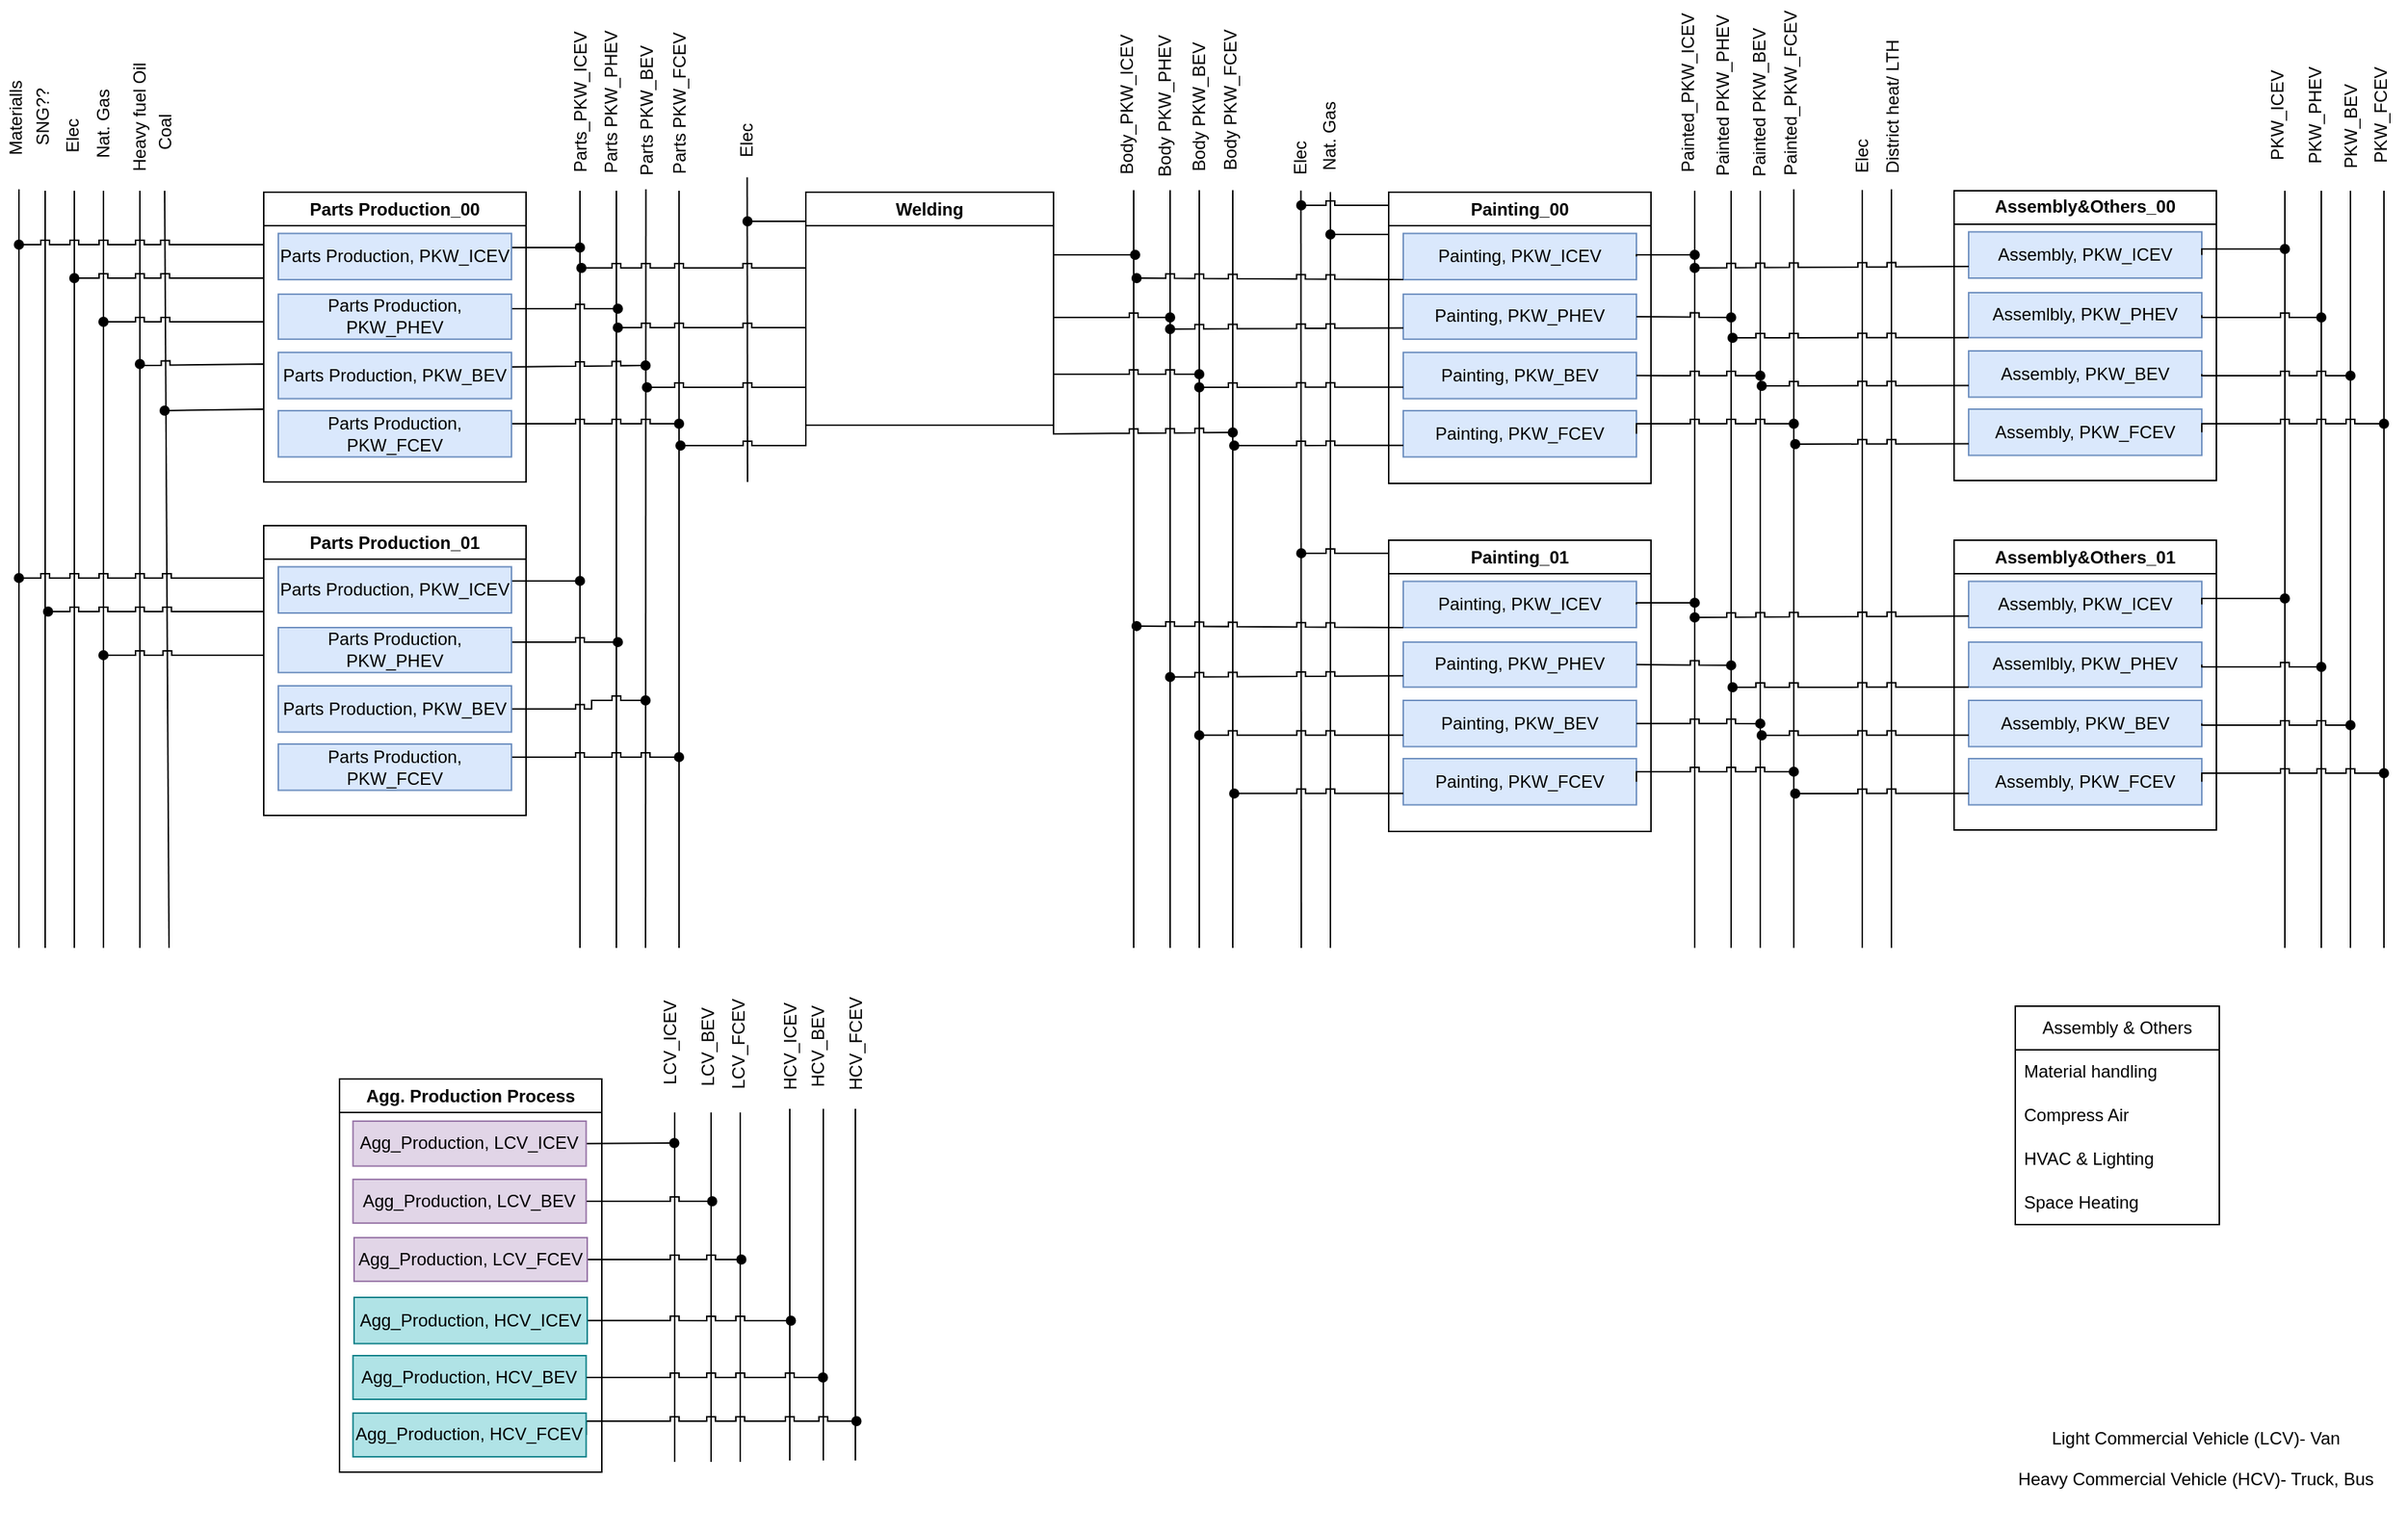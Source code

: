 <mxfile version="21.6.3" type="github" pages="10">
  <diagram name="IAT_Automobile_v4" id="QB6WM8we_csSOmjtrFhr">
    <mxGraphModel dx="2173" dy="703" grid="1" gridSize="10" guides="1" tooltips="1" connect="1" arrows="1" fold="1" page="1" pageScale="1" pageWidth="850" pageHeight="1100" math="0" shadow="0">
      <root>
        <mxCell id="WyBMAL1S_Qc-IXqC2uSI-0" />
        <mxCell id="WyBMAL1S_Qc-IXqC2uSI-1" parent="WyBMAL1S_Qc-IXqC2uSI-0" />
        <mxCell id="WyBMAL1S_Qc-IXqC2uSI-2" value="&lt;div&gt;Light Commercial Vehicle (LCV)- Van&lt;/div&gt;&lt;div&gt;&lt;br&gt;&lt;/div&gt;&lt;div&gt;&lt;div&gt;Heavy Commercial Vehicle (HCV)- Truck, Bus&lt;br&gt;&lt;/div&gt;&lt;div&gt;&lt;br&gt;&lt;br&gt;&lt;/div&gt;&lt;/div&gt;" style="text;html=1;strokeColor=none;fillColor=none;align=center;verticalAlign=middle;whiteSpace=wrap;rounded=0;" parent="WyBMAL1S_Qc-IXqC2uSI-1" vertex="1">
          <mxGeometry x="550" y="1050" width="288" height="70" as="geometry" />
        </mxCell>
        <mxCell id="WyBMAL1S_Qc-IXqC2uSI-3" value="" style="group" parent="WyBMAL1S_Qc-IXqC2uSI-1" vertex="1" connectable="0">
          <mxGeometry x="-712" y="125.88" width="51.58" height="594.12" as="geometry" />
        </mxCell>
        <mxCell id="WyBMAL1S_Qc-IXqC2uSI-4" value="" style="endArrow=none;html=1;rounded=0;" parent="WyBMAL1S_Qc-IXqC2uSI-3" edge="1">
          <mxGeometry width="50" height="50" relative="1" as="geometry">
            <mxPoint x="15" y="594.12" as="sourcePoint" />
            <mxPoint x="12" y="74.12" as="targetPoint" />
          </mxGeometry>
        </mxCell>
        <mxCell id="WyBMAL1S_Qc-IXqC2uSI-5" value="Coal" style="text;html=1;strokeColor=none;fillColor=none;align=center;verticalAlign=middle;whiteSpace=wrap;rounded=0;rotation=270;" parent="WyBMAL1S_Qc-IXqC2uSI-3" vertex="1">
          <mxGeometry x="-18" y="23.42" width="60" height="20.49" as="geometry" />
        </mxCell>
        <mxCell id="WyBMAL1S_Qc-IXqC2uSI-6" value="" style="endArrow=none;html=1;rounded=0;" parent="WyBMAL1S_Qc-IXqC2uSI-1" edge="1">
          <mxGeometry width="50" height="50" relative="1" as="geometry">
            <mxPoint x="-415" y="720" as="sourcePoint" />
            <mxPoint x="-415" y="200" as="targetPoint" />
          </mxGeometry>
        </mxCell>
        <mxCell id="WyBMAL1S_Qc-IXqC2uSI-7" value="Parts_PKW_ICEV" style="text;html=1;strokeColor=none;fillColor=none;align=center;verticalAlign=middle;whiteSpace=wrap;rounded=0;rotation=270;" parent="WyBMAL1S_Qc-IXqC2uSI-1" vertex="1">
          <mxGeometry x="-444.75" y="123.62" width="60" height="30" as="geometry" />
        </mxCell>
        <mxCell id="WyBMAL1S_Qc-IXqC2uSI-8" value="" style="endArrow=none;html=1;rounded=0;" parent="WyBMAL1S_Qc-IXqC2uSI-1" edge="1">
          <mxGeometry width="50" height="50" relative="1" as="geometry">
            <mxPoint x="-390" y="720" as="sourcePoint" />
            <mxPoint x="-390" y="200" as="targetPoint" />
          </mxGeometry>
        </mxCell>
        <mxCell id="WyBMAL1S_Qc-IXqC2uSI-9" value="Parts PKW_PHEV" style="text;html=1;strokeColor=none;fillColor=none;align=center;verticalAlign=middle;whiteSpace=wrap;rounded=0;rotation=270;" parent="WyBMAL1S_Qc-IXqC2uSI-1" vertex="1">
          <mxGeometry x="-449.75" y="123.62" width="112" height="30" as="geometry" />
        </mxCell>
        <mxCell id="WyBMAL1S_Qc-IXqC2uSI-10" value="" style="endArrow=none;html=1;rounded=0;" parent="WyBMAL1S_Qc-IXqC2uSI-1" edge="1">
          <mxGeometry width="50" height="50" relative="1" as="geometry">
            <mxPoint x="-370" y="720" as="sourcePoint" />
            <mxPoint x="-369.75" y="199" as="targetPoint" />
          </mxGeometry>
        </mxCell>
        <mxCell id="WyBMAL1S_Qc-IXqC2uSI-11" value="Parts PKW_BEV" style="text;html=1;strokeColor=none;fillColor=none;align=center;verticalAlign=middle;whiteSpace=wrap;rounded=0;rotation=270;" parent="WyBMAL1S_Qc-IXqC2uSI-1" vertex="1">
          <mxGeometry x="-419.25" y="130" width="100" height="30" as="geometry" />
        </mxCell>
        <mxCell id="WyBMAL1S_Qc-IXqC2uSI-12" value="Parts PKW_FCEV" style="text;html=1;strokeColor=none;fillColor=none;align=center;verticalAlign=middle;whiteSpace=wrap;rounded=0;rotation=270;" parent="WyBMAL1S_Qc-IXqC2uSI-1" vertex="1">
          <mxGeometry x="-398" y="125" width="102.5" height="30" as="geometry" />
        </mxCell>
        <mxCell id="WyBMAL1S_Qc-IXqC2uSI-13" value="" style="endArrow=none;html=1;rounded=0;" parent="WyBMAL1S_Qc-IXqC2uSI-1" edge="1">
          <mxGeometry width="50" height="50" relative="1" as="geometry">
            <mxPoint x="-347" y="720" as="sourcePoint" />
            <mxPoint x="-347" y="200" as="targetPoint" />
          </mxGeometry>
        </mxCell>
        <mxCell id="WyBMAL1S_Qc-IXqC2uSI-14" value="Body_PKW_ICEV" style="text;html=1;strokeColor=none;fillColor=none;align=center;verticalAlign=middle;whiteSpace=wrap;rounded=0;rotation=270;" parent="WyBMAL1S_Qc-IXqC2uSI-1" vertex="1">
          <mxGeometry x="-70" y="125.68" width="60" height="30" as="geometry" />
        </mxCell>
        <mxCell id="WyBMAL1S_Qc-IXqC2uSI-15" value="Body PKW_PHEV" style="text;html=1;strokeColor=none;fillColor=none;align=center;verticalAlign=middle;whiteSpace=wrap;rounded=0;rotation=270;" parent="WyBMAL1S_Qc-IXqC2uSI-1" vertex="1">
          <mxGeometry x="-70" y="126.64" width="112" height="30" as="geometry" />
        </mxCell>
        <mxCell id="WyBMAL1S_Qc-IXqC2uSI-16" value="Body PKW_BEV" style="text;html=1;strokeColor=none;fillColor=none;align=center;verticalAlign=middle;whiteSpace=wrap;rounded=0;rotation=270;" parent="WyBMAL1S_Qc-IXqC2uSI-1" vertex="1">
          <mxGeometry x="-40" y="127.25" width="100" height="30" as="geometry" />
        </mxCell>
        <mxCell id="WyBMAL1S_Qc-IXqC2uSI-17" value="Body PKW_FCEV" style="text;html=1;strokeColor=none;fillColor=none;align=center;verticalAlign=middle;whiteSpace=wrap;rounded=0;rotation=270;" parent="WyBMAL1S_Qc-IXqC2uSI-1" vertex="1">
          <mxGeometry x="-20" y="122.75" width="102.5" height="30" as="geometry" />
        </mxCell>
        <mxCell id="WyBMAL1S_Qc-IXqC2uSI-18" value="District heat/ LTH" style="text;html=1;strokeColor=none;fillColor=none;align=center;verticalAlign=middle;whiteSpace=wrap;rounded=0;rotation=270;" parent="WyBMAL1S_Qc-IXqC2uSI-1" vertex="1">
          <mxGeometry x="435" y="133.06" width="102" height="18" as="geometry" />
        </mxCell>
        <mxCell id="WyBMAL1S_Qc-IXqC2uSI-19" value="PKW_ICEV" style="text;html=1;strokeColor=none;fillColor=none;align=center;verticalAlign=middle;whiteSpace=wrap;rounded=0;rotation=270;" parent="WyBMAL1S_Qc-IXqC2uSI-1" vertex="1">
          <mxGeometry x="720" y="133.06" width="60" height="30" as="geometry" />
        </mxCell>
        <mxCell id="WyBMAL1S_Qc-IXqC2uSI-20" value="PKW_PHEV" style="text;html=1;strokeColor=none;fillColor=none;align=center;verticalAlign=middle;whiteSpace=wrap;rounded=0;rotation=270;" parent="WyBMAL1S_Qc-IXqC2uSI-1" vertex="1">
          <mxGeometry x="720" y="133.06" width="112" height="30" as="geometry" />
        </mxCell>
        <mxCell id="WyBMAL1S_Qc-IXqC2uSI-21" value="PKW_BEV" style="text;html=1;strokeColor=none;fillColor=none;align=center;verticalAlign=middle;whiteSpace=wrap;rounded=0;rotation=270;" parent="WyBMAL1S_Qc-IXqC2uSI-1" vertex="1">
          <mxGeometry x="750" y="140.6" width="100" height="30" as="geometry" />
        </mxCell>
        <mxCell id="WyBMAL1S_Qc-IXqC2uSI-22" value="PKW_FCEV" style="text;html=1;strokeColor=none;fillColor=none;align=center;verticalAlign=middle;whiteSpace=wrap;rounded=0;rotation=270;" parent="WyBMAL1S_Qc-IXqC2uSI-1" vertex="1">
          <mxGeometry x="770" y="133.06" width="102.5" height="30" as="geometry" />
        </mxCell>
        <mxCell id="WyBMAL1S_Qc-IXqC2uSI-23" value="LCV_ICEV" style="text;html=1;strokeColor=none;fillColor=none;align=center;verticalAlign=middle;whiteSpace=wrap;rounded=0;rotation=270;" parent="WyBMAL1S_Qc-IXqC2uSI-1" vertex="1">
          <mxGeometry x="-383.12" y="770" width="60" height="30" as="geometry" />
        </mxCell>
        <mxCell id="WyBMAL1S_Qc-IXqC2uSI-24" value="LCV_BEV" style="text;html=1;strokeColor=none;fillColor=none;align=center;verticalAlign=middle;whiteSpace=wrap;rounded=0;rotation=270;" parent="WyBMAL1S_Qc-IXqC2uSI-1" vertex="1">
          <mxGeometry x="-358.12" y="773" width="62" height="30" as="geometry" />
        </mxCell>
        <mxCell id="WyBMAL1S_Qc-IXqC2uSI-25" value="LCV_FCEV" style="text;html=1;strokeColor=none;fillColor=none;align=center;verticalAlign=middle;whiteSpace=wrap;rounded=0;rotation=270;" parent="WyBMAL1S_Qc-IXqC2uSI-1" vertex="1">
          <mxGeometry x="-333.12" y="770" width="54" height="32" as="geometry" />
        </mxCell>
        <mxCell id="WyBMAL1S_Qc-IXqC2uSI-26" value="HCV_ICEV" style="text;html=1;strokeColor=none;fillColor=none;align=center;verticalAlign=middle;whiteSpace=wrap;rounded=0;rotation=270;" parent="WyBMAL1S_Qc-IXqC2uSI-1" vertex="1">
          <mxGeometry x="-296.12" y="772.6" width="50" height="30" as="geometry" />
        </mxCell>
        <mxCell id="WyBMAL1S_Qc-IXqC2uSI-27" value="HCV_FCEV" style="text;html=1;strokeColor=none;fillColor=none;align=center;verticalAlign=middle;whiteSpace=wrap;rounded=0;rotation=270;" parent="WyBMAL1S_Qc-IXqC2uSI-1" vertex="1">
          <mxGeometry x="-260.37" y="771" width="70" height="30" as="geometry" />
        </mxCell>
        <mxCell id="WyBMAL1S_Qc-IXqC2uSI-28" value="HCV_BEV" style="text;html=1;strokeColor=none;fillColor=none;align=center;verticalAlign=middle;whiteSpace=wrap;rounded=0;rotation=270;" parent="WyBMAL1S_Qc-IXqC2uSI-1" vertex="1">
          <mxGeometry x="-293.12" y="772.6" width="82" height="30" as="geometry" />
        </mxCell>
        <mxCell id="WyBMAL1S_Qc-IXqC2uSI-29" value="Assembly &amp;amp; Others" style="swimlane;fontStyle=0;childLayout=stackLayout;horizontal=1;startSize=30;horizontalStack=0;resizeParent=1;resizeParentMax=0;resizeLast=0;collapsible=1;marginBottom=0;whiteSpace=wrap;html=1;" parent="WyBMAL1S_Qc-IXqC2uSI-1" vertex="1">
          <mxGeometry x="570" y="760" width="140" height="150" as="geometry">
            <mxRectangle x="-547" y="880" width="150" height="30" as="alternateBounds" />
          </mxGeometry>
        </mxCell>
        <mxCell id="WyBMAL1S_Qc-IXqC2uSI-30" value="Material handling" style="text;strokeColor=none;fillColor=none;align=left;verticalAlign=middle;spacingLeft=4;spacingRight=4;overflow=hidden;points=[[0,0.5],[1,0.5]];portConstraint=eastwest;rotatable=0;whiteSpace=wrap;html=1;" parent="WyBMAL1S_Qc-IXqC2uSI-29" vertex="1">
          <mxGeometry y="30" width="140" height="30" as="geometry" />
        </mxCell>
        <mxCell id="WyBMAL1S_Qc-IXqC2uSI-31" value="Compress Air" style="text;strokeColor=none;fillColor=none;align=left;verticalAlign=middle;spacingLeft=4;spacingRight=4;overflow=hidden;points=[[0,0.5],[1,0.5]];portConstraint=eastwest;rotatable=0;whiteSpace=wrap;html=1;" parent="WyBMAL1S_Qc-IXqC2uSI-29" vertex="1">
          <mxGeometry y="60" width="140" height="30" as="geometry" />
        </mxCell>
        <mxCell id="WyBMAL1S_Qc-IXqC2uSI-32" value="&lt;div&gt;HVAC &amp;amp; Lighting&lt;/div&gt;" style="text;strokeColor=none;fillColor=none;align=left;verticalAlign=middle;spacingLeft=4;spacingRight=4;overflow=hidden;points=[[0,0.5],[1,0.5]];portConstraint=eastwest;rotatable=0;whiteSpace=wrap;html=1;" parent="WyBMAL1S_Qc-IXqC2uSI-29" vertex="1">
          <mxGeometry y="90" width="140" height="30" as="geometry" />
        </mxCell>
        <mxCell id="WyBMAL1S_Qc-IXqC2uSI-33" value="Space Heating" style="text;strokeColor=none;fillColor=none;align=left;verticalAlign=middle;spacingLeft=4;spacingRight=4;overflow=hidden;points=[[0,0.5],[1,0.5]];portConstraint=eastwest;rotatable=0;whiteSpace=wrap;html=1;" parent="WyBMAL1S_Qc-IXqC2uSI-29" vertex="1">
          <mxGeometry y="120" width="140" height="30" as="geometry" />
        </mxCell>
        <mxCell id="WyBMAL1S_Qc-IXqC2uSI-47" style="edgeStyle=orthogonalEdgeStyle;rounded=0;orthogonalLoop=1;jettySize=auto;html=1;exitX=0;exitY=0;exitDx=0;exitDy=0;endArrow=oval;endFill=1;" parent="WyBMAL1S_Qc-IXqC2uSI-1" source="WyBMAL1S_Qc-IXqC2uSI-48" edge="1">
          <mxGeometry relative="1" as="geometry">
            <mxPoint x="-300" y="221" as="targetPoint" />
            <Array as="points">
              <mxPoint x="-260" y="221" />
            </Array>
          </mxGeometry>
        </mxCell>
        <mxCell id="WyBMAL1S_Qc-IXqC2uSI-48" value="Welding" style="swimlane;whiteSpace=wrap;html=1;" parent="WyBMAL1S_Qc-IXqC2uSI-1" vertex="1" collapsed="1">
          <mxGeometry x="-260" y="201.05" width="170" height="160" as="geometry">
            <mxRectangle x="-260" y="201.05" width="180" height="200" as="alternateBounds" />
          </mxGeometry>
        </mxCell>
        <mxCell id="WyBMAL1S_Qc-IXqC2uSI-49" value="Welding, PKW_BEV" style="rounded=0;whiteSpace=wrap;html=1;fillColor=#dae8fc;strokeColor=#6c8ebf;" parent="WyBMAL1S_Qc-IXqC2uSI-48" vertex="1">
          <mxGeometry x="10" y="110" width="160" height="31.75" as="geometry" />
        </mxCell>
        <mxCell id="WyBMAL1S_Qc-IXqC2uSI-50" value="Welding, PKW_PHEV" style="rounded=0;whiteSpace=wrap;html=1;fillColor=#dae8fc;strokeColor=#6c8ebf;" parent="WyBMAL1S_Qc-IXqC2uSI-48" vertex="1">
          <mxGeometry x="10" y="70" width="160" height="30.87" as="geometry" />
        </mxCell>
        <mxCell id="WyBMAL1S_Qc-IXqC2uSI-51" value="Welding, PKW_ICEV" style="rounded=0;whiteSpace=wrap;html=1;fillColor=#dae8fc;strokeColor=#6c8ebf;" parent="WyBMAL1S_Qc-IXqC2uSI-48" vertex="1">
          <mxGeometry x="10" y="28.25" width="160" height="31.75" as="geometry" />
        </mxCell>
        <mxCell id="WyBMAL1S_Qc-IXqC2uSI-52" value="Welding, PKW_FCEV" style="rounded=0;whiteSpace=wrap;html=1;fillColor=#dae8fc;strokeColor=#6c8ebf;" parent="WyBMAL1S_Qc-IXqC2uSI-48" vertex="1">
          <mxGeometry x="10" y="150" width="160" height="31.75" as="geometry" />
        </mxCell>
        <mxCell id="WyBMAL1S_Qc-IXqC2uSI-53" style="edgeStyle=orthogonalEdgeStyle;rounded=0;orthogonalLoop=1;jettySize=auto;html=1;exitX=0;exitY=0.25;exitDx=0;exitDy=0;jumpStyle=sharp;endArrow=oval;endFill=1;" parent="WyBMAL1S_Qc-IXqC2uSI-1" source="WyBMAL1S_Qc-IXqC2uSI-54" edge="1">
          <mxGeometry relative="1" as="geometry">
            <mxPoint x="100" y="230" as="targetPoint" />
            <Array as="points">
              <mxPoint x="140" y="230" />
            </Array>
          </mxGeometry>
        </mxCell>
        <mxCell id="WyBMAL1S_Qc-IXqC2uSI-64" value="" style="endArrow=none;html=1;rounded=0;" parent="WyBMAL1S_Qc-IXqC2uSI-1" edge="1">
          <mxGeometry width="50" height="50" relative="1" as="geometry">
            <mxPoint x="-35" y="720" as="sourcePoint" />
            <mxPoint x="-35" y="199.62" as="targetPoint" />
          </mxGeometry>
        </mxCell>
        <mxCell id="WyBMAL1S_Qc-IXqC2uSI-65" value="" style="endArrow=none;html=1;rounded=0;" parent="WyBMAL1S_Qc-IXqC2uSI-1" edge="1">
          <mxGeometry width="50" height="50" relative="1" as="geometry">
            <mxPoint x="-10" y="720" as="sourcePoint" />
            <mxPoint x="-10" y="199.62" as="targetPoint" />
          </mxGeometry>
        </mxCell>
        <mxCell id="WyBMAL1S_Qc-IXqC2uSI-66" value="" style="endArrow=none;html=1;rounded=0;" parent="WyBMAL1S_Qc-IXqC2uSI-1" edge="1">
          <mxGeometry width="50" height="50" relative="1" as="geometry">
            <mxPoint x="10" y="720" as="sourcePoint" />
            <mxPoint x="10" y="199.62" as="targetPoint" />
          </mxGeometry>
        </mxCell>
        <mxCell id="WyBMAL1S_Qc-IXqC2uSI-67" value="" style="endArrow=none;html=1;rounded=0;" parent="WyBMAL1S_Qc-IXqC2uSI-1" edge="1">
          <mxGeometry width="50" height="50" relative="1" as="geometry">
            <mxPoint x="33" y="720" as="sourcePoint" />
            <mxPoint x="33" y="199.62" as="targetPoint" />
          </mxGeometry>
        </mxCell>
        <mxCell id="WyBMAL1S_Qc-IXqC2uSI-68" value="" style="group" parent="WyBMAL1S_Qc-IXqC2uSI-1" vertex="1" connectable="0">
          <mxGeometry x="70" y="140" width="70" height="300" as="geometry" />
        </mxCell>
        <mxCell id="WyBMAL1S_Qc-IXqC2uSI-69" value="" style="group" parent="WyBMAL1S_Qc-IXqC2uSI-68" vertex="1" connectable="0">
          <mxGeometry x="-10" y="55.157" width="40" height="243.751" as="geometry" />
        </mxCell>
        <mxCell id="WyBMAL1S_Qc-IXqC2uSI-70" value="" style="endArrow=none;html=1;rounded=0;" parent="WyBMAL1S_Qc-IXqC2uSI-69" edge="1">
          <mxGeometry width="50" height="50" relative="1" as="geometry">
            <mxPoint x="20" y="524.843" as="sourcePoint" />
            <mxPoint x="19.75" y="4.687" as="targetPoint" />
          </mxGeometry>
        </mxCell>
        <mxCell id="WyBMAL1S_Qc-IXqC2uSI-71" value="Elec" style="text;html=1;strokeColor=none;fillColor=none;align=center;verticalAlign=middle;whiteSpace=wrap;rounded=0;rotation=270;" parent="WyBMAL1S_Qc-IXqC2uSI-68" vertex="1">
          <mxGeometry x="-20" y="24.684" width="60" height="25.383" as="geometry" />
        </mxCell>
        <mxCell id="WyBMAL1S_Qc-IXqC2uSI-72" value="" style="endArrow=none;html=1;rounded=0;" parent="WyBMAL1S_Qc-IXqC2uSI-68" edge="1">
          <mxGeometry width="50" height="50" relative="1" as="geometry">
            <mxPoint x="30" y="580" as="sourcePoint" />
            <mxPoint x="30" y="60.937" as="targetPoint" />
          </mxGeometry>
        </mxCell>
        <mxCell id="WyBMAL1S_Qc-IXqC2uSI-73" value="Nat. Gas" style="text;html=1;strokeColor=none;fillColor=none;align=center;verticalAlign=middle;whiteSpace=wrap;rounded=0;rotation=270;" parent="WyBMAL1S_Qc-IXqC2uSI-68" vertex="1">
          <mxGeometry y="19.997" width="60" height="4.687" as="geometry" />
        </mxCell>
        <mxCell id="WyBMAL1S_Qc-IXqC2uSI-74" value="" style="group" parent="WyBMAL1S_Qc-IXqC2uSI-1" vertex="1" connectable="0">
          <mxGeometry x="445" y="199.99" width="40" height="240.01" as="geometry" />
        </mxCell>
        <mxCell id="WyBMAL1S_Qc-IXqC2uSI-75" value="" style="endArrow=none;html=1;rounded=0;" parent="WyBMAL1S_Qc-IXqC2uSI-74" edge="1">
          <mxGeometry width="50" height="50" relative="1" as="geometry">
            <mxPoint x="20" y="520.01" as="sourcePoint" />
            <mxPoint x="20" y="-0.485" as="targetPoint" />
          </mxGeometry>
        </mxCell>
        <mxCell id="WyBMAL1S_Qc-IXqC2uSI-76" value="Elec" style="text;html=1;strokeColor=none;fillColor=none;align=center;verticalAlign=middle;whiteSpace=wrap;rounded=0;rotation=270;" parent="WyBMAL1S_Qc-IXqC2uSI-1" vertex="1">
          <mxGeometry x="435" y="163.09" width="60" height="25.88" as="geometry" />
        </mxCell>
        <mxCell id="WyBMAL1S_Qc-IXqC2uSI-77" value="" style="endArrow=none;html=1;rounded=0;" parent="WyBMAL1S_Qc-IXqC2uSI-1" edge="1">
          <mxGeometry width="50" height="50" relative="1" as="geometry">
            <mxPoint x="485" y="720" as="sourcePoint" />
            <mxPoint x="485" y="198.94" as="targetPoint" />
          </mxGeometry>
        </mxCell>
        <mxCell id="WyBMAL1S_Qc-IXqC2uSI-78" value="" style="endArrow=none;html=1;rounded=0;" parent="WyBMAL1S_Qc-IXqC2uSI-1" edge="1">
          <mxGeometry width="50" height="50" relative="1" as="geometry">
            <mxPoint x="755" y="720" as="sourcePoint" />
            <mxPoint x="755" y="200" as="targetPoint" />
          </mxGeometry>
        </mxCell>
        <mxCell id="WyBMAL1S_Qc-IXqC2uSI-79" value="" style="endArrow=none;html=1;rounded=0;" parent="WyBMAL1S_Qc-IXqC2uSI-1" edge="1">
          <mxGeometry width="50" height="50" relative="1" as="geometry">
            <mxPoint x="780" y="720" as="sourcePoint" />
            <mxPoint x="780" y="200" as="targetPoint" />
          </mxGeometry>
        </mxCell>
        <mxCell id="WyBMAL1S_Qc-IXqC2uSI-80" value="" style="endArrow=none;html=1;rounded=0;" parent="WyBMAL1S_Qc-IXqC2uSI-1" edge="1">
          <mxGeometry width="50" height="50" relative="1" as="geometry">
            <mxPoint x="800" y="720" as="sourcePoint" />
            <mxPoint x="800" y="200" as="targetPoint" />
          </mxGeometry>
        </mxCell>
        <mxCell id="WyBMAL1S_Qc-IXqC2uSI-81" value="" style="endArrow=none;html=1;rounded=0;" parent="WyBMAL1S_Qc-IXqC2uSI-1" edge="1">
          <mxGeometry width="50" height="50" relative="1" as="geometry">
            <mxPoint x="823" y="720" as="sourcePoint" />
            <mxPoint x="823" y="200" as="targetPoint" />
          </mxGeometry>
        </mxCell>
        <mxCell id="WyBMAL1S_Qc-IXqC2uSI-82" value="" style="endArrow=none;html=1;rounded=0;" parent="WyBMAL1S_Qc-IXqC2uSI-1" edge="1">
          <mxGeometry width="50" height="50" relative="1" as="geometry">
            <mxPoint x="-350" y="1073" as="sourcePoint" />
            <mxPoint x="-350" y="833" as="targetPoint" />
          </mxGeometry>
        </mxCell>
        <mxCell id="WyBMAL1S_Qc-IXqC2uSI-83" value="" style="endArrow=none;html=1;rounded=0;" parent="WyBMAL1S_Qc-IXqC2uSI-1" edge="1">
          <mxGeometry width="50" height="50" relative="1" as="geometry">
            <mxPoint x="-325" y="1073" as="sourcePoint" />
            <mxPoint x="-325" y="833" as="targetPoint" />
          </mxGeometry>
        </mxCell>
        <mxCell id="WyBMAL1S_Qc-IXqC2uSI-84" value="" style="endArrow=none;html=1;rounded=0;" parent="WyBMAL1S_Qc-IXqC2uSI-1" edge="1">
          <mxGeometry width="50" height="50" relative="1" as="geometry">
            <mxPoint x="-305" y="1073" as="sourcePoint" />
            <mxPoint x="-305" y="833" as="targetPoint" />
          </mxGeometry>
        </mxCell>
        <mxCell id="WyBMAL1S_Qc-IXqC2uSI-85" value="" style="endArrow=none;html=1;rounded=0;" parent="WyBMAL1S_Qc-IXqC2uSI-1" edge="1">
          <mxGeometry width="50" height="50" relative="1" as="geometry">
            <mxPoint x="-271" y="1072" as="sourcePoint" />
            <mxPoint x="-271" y="830.56" as="targetPoint" />
          </mxGeometry>
        </mxCell>
        <mxCell id="WyBMAL1S_Qc-IXqC2uSI-86" value="" style="endArrow=none;html=1;rounded=0;" parent="WyBMAL1S_Qc-IXqC2uSI-1" edge="1">
          <mxGeometry width="50" height="50" relative="1" as="geometry">
            <mxPoint x="-248" y="1072" as="sourcePoint" />
            <mxPoint x="-248" y="830.56" as="targetPoint" />
          </mxGeometry>
        </mxCell>
        <mxCell id="WyBMAL1S_Qc-IXqC2uSI-87" value="" style="endArrow=none;html=1;rounded=0;" parent="WyBMAL1S_Qc-IXqC2uSI-1" edge="1">
          <mxGeometry width="50" height="50" relative="1" as="geometry">
            <mxPoint x="-226" y="1072" as="sourcePoint" />
            <mxPoint x="-226" y="830.56" as="targetPoint" />
          </mxGeometry>
        </mxCell>
        <mxCell id="WyBMAL1S_Qc-IXqC2uSI-88" style="edgeStyle=orthogonalEdgeStyle;rounded=0;orthogonalLoop=1;jettySize=auto;html=1;exitX=1;exitY=0.5;exitDx=0;exitDy=0;endArrow=oval;endFill=1;jumpStyle=sharp;" parent="WyBMAL1S_Qc-IXqC2uSI-1" source="WyBMAL1S_Qc-IXqC2uSI-51" edge="1">
          <mxGeometry relative="1" as="geometry">
            <mxPoint x="-34" y="244" as="targetPoint" />
            <Array as="points">
              <mxPoint x="-90" y="244" />
            </Array>
          </mxGeometry>
        </mxCell>
        <mxCell id="WyBMAL1S_Qc-IXqC2uSI-89" style="edgeStyle=orthogonalEdgeStyle;rounded=0;orthogonalLoop=1;jettySize=auto;html=1;exitX=1;exitY=0.5;exitDx=0;exitDy=0;endArrow=oval;endFill=1;jumpStyle=sharp;" parent="WyBMAL1S_Qc-IXqC2uSI-1" source="WyBMAL1S_Qc-IXqC2uSI-49" edge="1">
          <mxGeometry relative="1" as="geometry">
            <mxPoint x="10" y="326" as="targetPoint" />
            <Array as="points">
              <mxPoint x="-90" y="326" />
            </Array>
          </mxGeometry>
        </mxCell>
        <mxCell id="WyBMAL1S_Qc-IXqC2uSI-90" style="edgeStyle=orthogonalEdgeStyle;rounded=0;orthogonalLoop=1;jettySize=auto;html=1;exitX=1;exitY=0.5;exitDx=0;exitDy=0;endArrow=oval;endFill=1;jumpStyle=sharp;" parent="WyBMAL1S_Qc-IXqC2uSI-1" source="WyBMAL1S_Qc-IXqC2uSI-52" edge="1">
          <mxGeometry relative="1" as="geometry">
            <mxPoint x="33" y="366" as="targetPoint" />
            <Array as="points">
              <mxPoint x="-30" y="367" />
            </Array>
          </mxGeometry>
        </mxCell>
        <mxCell id="WyBMAL1S_Qc-IXqC2uSI-100" value="" style="group" parent="WyBMAL1S_Qc-IXqC2uSI-1" vertex="1" connectable="0">
          <mxGeometry x="-320" y="125.5" width="40" height="274.5" as="geometry" />
        </mxCell>
        <mxCell id="WyBMAL1S_Qc-IXqC2uSI-101" value="" style="group" parent="WyBMAL1S_Qc-IXqC2uSI-100" vertex="1" connectable="0">
          <mxGeometry y="61.097" width="40" height="213.403" as="geometry" />
        </mxCell>
        <mxCell id="WyBMAL1S_Qc-IXqC2uSI-102" value="" style="endArrow=none;html=1;rounded=0;" parent="WyBMAL1S_Qc-IXqC2uSI-101" edge="1">
          <mxGeometry width="50" height="50" relative="1" as="geometry">
            <mxPoint x="20" y="213.403" as="sourcePoint" />
            <mxPoint x="19.75" y="4.104" as="targetPoint" />
          </mxGeometry>
        </mxCell>
        <mxCell id="WyBMAL1S_Qc-IXqC2uSI-103" value="Elec" style="text;html=1;strokeColor=none;fillColor=none;align=center;verticalAlign=middle;whiteSpace=wrap;rounded=0;rotation=270;" parent="WyBMAL1S_Qc-IXqC2uSI-100" vertex="1">
          <mxGeometry x="-10" y="28.242" width="60" height="23.225" as="geometry" />
        </mxCell>
        <mxCell id="WyBMAL1S_Qc-IXqC2uSI-104" style="edgeStyle=orthogonalEdgeStyle;rounded=0;orthogonalLoop=1;jettySize=auto;html=1;exitX=1;exitY=0.5;exitDx=0;exitDy=0;jumpStyle=sharp;endArrow=oval;endFill=1;" parent="WyBMAL1S_Qc-IXqC2uSI-1" source="WyBMAL1S_Qc-IXqC2uSI-50" edge="1">
          <mxGeometry relative="1" as="geometry">
            <mxPoint x="-10" y="287" as="targetPoint" />
            <Array as="points">
              <mxPoint x="-10" y="287" />
            </Array>
          </mxGeometry>
        </mxCell>
        <mxCell id="WyBMAL1S_Qc-IXqC2uSI-106" value="Painted_PKW_ICEV" style="text;html=1;strokeColor=none;fillColor=none;align=center;verticalAlign=middle;whiteSpace=wrap;rounded=0;rotation=270;" parent="WyBMAL1S_Qc-IXqC2uSI-1" vertex="1">
          <mxGeometry x="315" y="117.647" width="60" height="29.736" as="geometry" />
        </mxCell>
        <mxCell id="WyBMAL1S_Qc-IXqC2uSI-107" value="Painted PKW_PHEV" style="text;html=1;strokeColor=none;fillColor=none;align=center;verticalAlign=middle;whiteSpace=wrap;rounded=0;rotation=270;" parent="WyBMAL1S_Qc-IXqC2uSI-1" vertex="1">
          <mxGeometry x="305" y="119.56" width="130" height="29.736" as="geometry" />
        </mxCell>
        <mxCell id="WyBMAL1S_Qc-IXqC2uSI-108" value="Painted PKW_BEV" style="text;html=1;strokeColor=none;fillColor=none;align=center;verticalAlign=middle;whiteSpace=wrap;rounded=0;rotation=270;" parent="WyBMAL1S_Qc-IXqC2uSI-1" vertex="1">
          <mxGeometry x="335" y="124.585" width="119.5" height="29.736" as="geometry" />
        </mxCell>
        <mxCell id="WyBMAL1S_Qc-IXqC2uSI-109" value="Painted_PKW_FCEV" style="text;html=1;strokeColor=none;fillColor=none;align=center;verticalAlign=middle;whiteSpace=wrap;rounded=0;rotation=270;" parent="WyBMAL1S_Qc-IXqC2uSI-1" vertex="1">
          <mxGeometry x="365" y="118.143" width="102.5" height="29.736" as="geometry" />
        </mxCell>
        <mxCell id="WyBMAL1S_Qc-IXqC2uSI-110" value="" style="endArrow=none;html=1;rounded=0;" parent="WyBMAL1S_Qc-IXqC2uSI-1" edge="1">
          <mxGeometry width="50" height="50" relative="1" as="geometry">
            <mxPoint x="350" y="720" as="sourcePoint" />
            <mxPoint x="350" y="200" as="targetPoint" />
          </mxGeometry>
        </mxCell>
        <mxCell id="WyBMAL1S_Qc-IXqC2uSI-111" value="" style="endArrow=none;html=1;rounded=0;" parent="WyBMAL1S_Qc-IXqC2uSI-1" edge="1">
          <mxGeometry width="50" height="50" relative="1" as="geometry">
            <mxPoint x="375" y="720" as="sourcePoint" />
            <mxPoint x="375" y="200" as="targetPoint" />
          </mxGeometry>
        </mxCell>
        <mxCell id="WyBMAL1S_Qc-IXqC2uSI-112" value="" style="endArrow=none;html=1;rounded=0;" parent="WyBMAL1S_Qc-IXqC2uSI-1" edge="1">
          <mxGeometry width="50" height="50" relative="1" as="geometry">
            <mxPoint x="395" y="720" as="sourcePoint" />
            <mxPoint x="395" y="200" as="targetPoint" />
          </mxGeometry>
        </mxCell>
        <mxCell id="WyBMAL1S_Qc-IXqC2uSI-113" value="" style="endArrow=none;html=1;rounded=0;" parent="WyBMAL1S_Qc-IXqC2uSI-1" edge="1">
          <mxGeometry width="50" height="50" relative="1" as="geometry">
            <mxPoint x="418" y="720" as="sourcePoint" />
            <mxPoint x="418" y="199" as="targetPoint" />
          </mxGeometry>
        </mxCell>
        <mxCell id="WyBMAL1S_Qc-IXqC2uSI-119" style="edgeStyle=orthogonalEdgeStyle;rounded=0;orthogonalLoop=1;jettySize=auto;html=1;exitX=0;exitY=0.75;exitDx=0;exitDy=0;endArrow=oval;endFill=1;jumpStyle=sharp;" parent="WyBMAL1S_Qc-IXqC2uSI-1" source="WyBMAL1S_Qc-IXqC2uSI-52" edge="1">
          <mxGeometry relative="1" as="geometry">
            <mxPoint x="-346" y="375" as="targetPoint" />
            <Array as="points">
              <mxPoint x="-260" y="375" />
            </Array>
          </mxGeometry>
        </mxCell>
        <mxCell id="WyBMAL1S_Qc-IXqC2uSI-120" value="" style="endArrow=none;html=1;rounded=0;" parent="WyBMAL1S_Qc-IXqC2uSI-1" edge="1">
          <mxGeometry width="50" height="50" relative="1" as="geometry">
            <mxPoint x="-717" y="720" as="sourcePoint" />
            <mxPoint x="-717" y="200" as="targetPoint" />
          </mxGeometry>
        </mxCell>
        <mxCell id="WyBMAL1S_Qc-IXqC2uSI-121" value="Heavy fuel Oil" style="text;html=1;strokeColor=none;fillColor=none;align=center;verticalAlign=middle;whiteSpace=wrap;rounded=0;rotation=270;" parent="WyBMAL1S_Qc-IXqC2uSI-1" vertex="1">
          <mxGeometry x="-760.5" y="141.5" width="87" height="16.58" as="geometry" />
        </mxCell>
        <mxCell id="WyBMAL1S_Qc-IXqC2uSI-122" value="" style="endArrow=none;html=1;rounded=0;" parent="WyBMAL1S_Qc-IXqC2uSI-1" edge="1">
          <mxGeometry width="50" height="50" relative="1" as="geometry">
            <mxPoint x="-782" y="200" as="sourcePoint" />
            <mxPoint x="-782" y="720" as="targetPoint" />
          </mxGeometry>
        </mxCell>
        <mxCell id="WyBMAL1S_Qc-IXqC2uSI-123" value="Materialls" style="text;html=1;strokeColor=none;fillColor=none;align=center;verticalAlign=middle;whiteSpace=wrap;rounded=0;rotation=270;" parent="WyBMAL1S_Qc-IXqC2uSI-1" vertex="1">
          <mxGeometry x="-832" y="139.02" width="60" height="21.54" as="geometry" />
        </mxCell>
        <mxCell id="WyBMAL1S_Qc-IXqC2uSI-124" value="" style="endArrow=none;html=1;rounded=0;" parent="WyBMAL1S_Qc-IXqC2uSI-1" edge="1">
          <mxGeometry width="50" height="50" relative="1" as="geometry">
            <mxPoint x="-742" y="720" as="sourcePoint" />
            <mxPoint x="-742" y="200" as="targetPoint" />
          </mxGeometry>
        </mxCell>
        <mxCell id="WyBMAL1S_Qc-IXqC2uSI-125" value="Nat. Gas" style="text;html=1;strokeColor=none;fillColor=none;align=center;verticalAlign=middle;whiteSpace=wrap;rounded=0;rotation=270;" parent="WyBMAL1S_Qc-IXqC2uSI-1" vertex="1">
          <mxGeometry x="-772" y="137.168" width="60.0" height="33.336" as="geometry" />
        </mxCell>
        <mxCell id="WyBMAL1S_Qc-IXqC2uSI-126" value="" style="endArrow=none;html=1;rounded=0;" parent="WyBMAL1S_Qc-IXqC2uSI-1" edge="1">
          <mxGeometry width="50" height="50" relative="1" as="geometry">
            <mxPoint x="-762" y="720" as="sourcePoint" />
            <mxPoint x="-762" y="200" as="targetPoint" />
          </mxGeometry>
        </mxCell>
        <mxCell id="WyBMAL1S_Qc-IXqC2uSI-127" value="Elec" style="text;html=1;strokeColor=none;fillColor=none;align=center;verticalAlign=middle;whiteSpace=wrap;rounded=0;rotation=270;" parent="WyBMAL1S_Qc-IXqC2uSI-1" vertex="1">
          <mxGeometry x="-793" y="147.38" width="60" height="29.34" as="geometry" />
        </mxCell>
        <mxCell id="WyBMAL1S_Qc-IXqC2uSI-134" style="edgeStyle=orthogonalEdgeStyle;rounded=0;orthogonalLoop=1;jettySize=auto;html=1;exitX=1;exitY=0.5;exitDx=0;exitDy=0;endArrow=oval;endFill=1;jumpStyle=sharp;" parent="WyBMAL1S_Qc-IXqC2uSI-1" source="WyBMAL1S_Qc-IXqC2uSI-141" edge="1">
          <mxGeometry relative="1" as="geometry">
            <mxPoint x="-350.25" y="854" as="targetPoint" />
            <Array as="points">
              <mxPoint x="-410.25" y="854" />
            </Array>
          </mxGeometry>
        </mxCell>
        <mxCell id="WyBMAL1S_Qc-IXqC2uSI-135" style="edgeStyle=orthogonalEdgeStyle;rounded=0;orthogonalLoop=1;jettySize=auto;html=1;exitX=1;exitY=0.5;exitDx=0;exitDy=0;endArrow=oval;endFill=1;jumpStyle=sharp;" parent="WyBMAL1S_Qc-IXqC2uSI-1" source="WyBMAL1S_Qc-IXqC2uSI-142" edge="1">
          <mxGeometry relative="1" as="geometry">
            <mxPoint x="-324.25" y="894" as="targetPoint" />
          </mxGeometry>
        </mxCell>
        <mxCell id="WyBMAL1S_Qc-IXqC2uSI-136" style="edgeStyle=orthogonalEdgeStyle;rounded=0;orthogonalLoop=1;jettySize=auto;html=1;exitX=1;exitY=0.5;exitDx=0;exitDy=0;endArrow=oval;endFill=1;jumpStyle=sharp;" parent="WyBMAL1S_Qc-IXqC2uSI-1" source="WyBMAL1S_Qc-IXqC2uSI-143" edge="1">
          <mxGeometry relative="1" as="geometry">
            <mxPoint x="-304.25" y="934" as="targetPoint" />
            <Array as="points">
              <mxPoint x="-350.25" y="934" />
              <mxPoint x="-350.25" y="934" />
            </Array>
          </mxGeometry>
        </mxCell>
        <mxCell id="WyBMAL1S_Qc-IXqC2uSI-137" style="edgeStyle=orthogonalEdgeStyle;rounded=0;orthogonalLoop=1;jettySize=auto;html=1;exitX=1;exitY=0.5;exitDx=0;exitDy=0;endArrow=oval;endFill=1;jumpStyle=sharp;" parent="WyBMAL1S_Qc-IXqC2uSI-1" source="WyBMAL1S_Qc-IXqC2uSI-144" edge="1">
          <mxGeometry relative="1" as="geometry">
            <mxPoint x="-270.25" y="976" as="targetPoint" />
            <Array as="points">
              <mxPoint x="-290.25" y="976" />
              <mxPoint x="-290.25" y="976" />
            </Array>
          </mxGeometry>
        </mxCell>
        <mxCell id="WyBMAL1S_Qc-IXqC2uSI-138" style="edgeStyle=orthogonalEdgeStyle;rounded=0;orthogonalLoop=1;jettySize=auto;html=1;exitX=1;exitY=0.5;exitDx=0;exitDy=0;endArrow=oval;endFill=1;jumpStyle=sharp;" parent="WyBMAL1S_Qc-IXqC2uSI-1" source="WyBMAL1S_Qc-IXqC2uSI-145" edge="1">
          <mxGeometry relative="1" as="geometry">
            <mxPoint x="-248.25" y="1015" as="targetPoint" />
            <Array as="points">
              <mxPoint x="-340.25" y="1015" />
              <mxPoint x="-340.25" y="1015" />
            </Array>
          </mxGeometry>
        </mxCell>
        <mxCell id="WyBMAL1S_Qc-IXqC2uSI-139" style="edgeStyle=orthogonalEdgeStyle;rounded=0;orthogonalLoop=1;jettySize=auto;html=1;exitX=1;exitY=0.5;exitDx=0;exitDy=0;endArrow=oval;endFill=1;jumpStyle=sharp;" parent="WyBMAL1S_Qc-IXqC2uSI-1" source="WyBMAL1S_Qc-IXqC2uSI-146" edge="1">
          <mxGeometry relative="1" as="geometry">
            <mxPoint x="-225.25" y="1045" as="targetPoint" />
            <Array as="points">
              <mxPoint x="-410.25" y="1045" />
            </Array>
          </mxGeometry>
        </mxCell>
        <mxCell id="WyBMAL1S_Qc-IXqC2uSI-140" value="Agg. Production Process" style="swimlane;whiteSpace=wrap;html=1;" parent="WyBMAL1S_Qc-IXqC2uSI-1" vertex="1">
          <mxGeometry x="-580" y="810" width="180" height="270" as="geometry">
            <mxRectangle x="-629.75" y="455" width="170" height="164.75" as="alternateBounds" />
          </mxGeometry>
        </mxCell>
        <mxCell id="WyBMAL1S_Qc-IXqC2uSI-141" value="Agg_Production, LCV_ICEV" style="rounded=0;whiteSpace=wrap;html=1;fillColor=#e1d5e7;strokeColor=#9673a6;" parent="WyBMAL1S_Qc-IXqC2uSI-140" vertex="1">
          <mxGeometry x="9.25" y="28.95" width="160" height="30.87" as="geometry" />
        </mxCell>
        <mxCell id="WyBMAL1S_Qc-IXqC2uSI-142" value="Agg_Production, LCV_BEV" style="rounded=0;whiteSpace=wrap;html=1;fillColor=#e1d5e7;strokeColor=#9673a6;" parent="WyBMAL1S_Qc-IXqC2uSI-140" vertex="1">
          <mxGeometry x="9.25" y="68.95" width="160" height="30" as="geometry" />
        </mxCell>
        <mxCell id="WyBMAL1S_Qc-IXqC2uSI-143" value="Agg_Production, LCV_FCEV" style="rounded=0;whiteSpace=wrap;html=1;fillColor=#e1d5e7;strokeColor=#9673a6;" parent="WyBMAL1S_Qc-IXqC2uSI-140" vertex="1">
          <mxGeometry x="10" y="108.95" width="160" height="30" as="geometry" />
        </mxCell>
        <mxCell id="WyBMAL1S_Qc-IXqC2uSI-144" value="Agg_Production, HCV_ICEV" style="rounded=0;whiteSpace=wrap;html=1;fillColor=#b0e3e6;strokeColor=#0e8088;" parent="WyBMAL1S_Qc-IXqC2uSI-140" vertex="1">
          <mxGeometry x="10" y="150" width="160" height="31.75" as="geometry" />
        </mxCell>
        <mxCell id="WyBMAL1S_Qc-IXqC2uSI-145" value="Agg_Production, HCV_BEV" style="rounded=0;whiteSpace=wrap;html=1;fillColor=#b0e3e6;strokeColor=#0e8088;" parent="WyBMAL1S_Qc-IXqC2uSI-140" vertex="1">
          <mxGeometry x="9.25" y="190" width="160" height="30" as="geometry" />
        </mxCell>
        <mxCell id="WyBMAL1S_Qc-IXqC2uSI-146" value="Agg_Production, HCV_FCEV" style="rounded=0;whiteSpace=wrap;html=1;fillColor=#b0e3e6;strokeColor=#0e8088;" parent="WyBMAL1S_Qc-IXqC2uSI-140" vertex="1">
          <mxGeometry x="9.25" y="229.47" width="160" height="30" as="geometry" />
        </mxCell>
        <mxCell id="WyBMAL1S_Qc-IXqC2uSI-147" value="SNG??" style="text;html=1;strokeColor=none;fillColor=none;align=center;verticalAlign=middle;whiteSpace=wrap;rounded=0;rotation=270;" parent="WyBMAL1S_Qc-IXqC2uSI-1" vertex="1">
          <mxGeometry x="-816.5" y="140.5" width="65" height="18" as="geometry" />
        </mxCell>
        <mxCell id="WyBMAL1S_Qc-IXqC2uSI-148" value="" style="endArrow=none;html=1;rounded=0;" parent="WyBMAL1S_Qc-IXqC2uSI-1" edge="1">
          <mxGeometry width="50" height="50" relative="1" as="geometry">
            <mxPoint x="-800" y="720" as="sourcePoint" />
            <mxPoint x="-800" y="198.94" as="targetPoint" />
          </mxGeometry>
        </mxCell>
        <mxCell id="WyBMAL1S_Qc-IXqC2uSI-185" style="edgeStyle=orthogonalEdgeStyle;rounded=0;orthogonalLoop=1;jettySize=auto;html=1;exitX=0;exitY=0.75;exitDx=0;exitDy=0;endArrow=oval;endFill=1;jumpStyle=sharp;" parent="WyBMAL1S_Qc-IXqC2uSI-1" source="WyBMAL1S_Qc-IXqC2uSI-49" edge="1">
          <mxGeometry relative="1" as="geometry">
            <mxPoint x="-369" y="335" as="targetPoint" />
            <Array as="points">
              <mxPoint x="-340" y="335" />
              <mxPoint x="-340" y="335" />
            </Array>
          </mxGeometry>
        </mxCell>
        <mxCell id="WyBMAL1S_Qc-IXqC2uSI-186" style="edgeStyle=orthogonalEdgeStyle;rounded=0;orthogonalLoop=1;jettySize=auto;html=1;endArrow=oval;endFill=1;jumpStyle=sharp;exitX=0;exitY=0.75;exitDx=0;exitDy=0;" parent="WyBMAL1S_Qc-IXqC2uSI-1" source="WyBMAL1S_Qc-IXqC2uSI-50" edge="1">
          <mxGeometry relative="1" as="geometry">
            <mxPoint x="-389" y="294" as="targetPoint" />
            <Array as="points">
              <mxPoint x="-389" y="294" />
            </Array>
            <mxPoint x="-270" y="290" as="sourcePoint" />
          </mxGeometry>
        </mxCell>
        <mxCell id="WyBMAL1S_Qc-IXqC2uSI-187" style="edgeStyle=orthogonalEdgeStyle;rounded=0;orthogonalLoop=1;jettySize=auto;html=1;exitX=0;exitY=0.75;exitDx=0;exitDy=0;endArrow=oval;endFill=1;jumpStyle=sharp;" parent="WyBMAL1S_Qc-IXqC2uSI-1" source="WyBMAL1S_Qc-IXqC2uSI-51" edge="1">
          <mxGeometry relative="1" as="geometry">
            <mxPoint x="-414" y="253" as="targetPoint" />
            <Array as="points">
              <mxPoint x="-360" y="253" />
              <mxPoint x="-360" y="253" />
            </Array>
          </mxGeometry>
        </mxCell>
        <mxCell id="c21KWNO1pNMLgcVXATHN-11" value="" style="group" parent="WyBMAL1S_Qc-IXqC2uSI-1" vertex="1" connectable="0">
          <mxGeometry x="30" y="201.05" width="290" height="200" as="geometry" />
        </mxCell>
        <mxCell id="WyBMAL1S_Qc-IXqC2uSI-54" value="Painting_00" style="swimlane;whiteSpace=wrap;html=1;" parent="c21KWNO1pNMLgcVXATHN-11" vertex="1">
          <mxGeometry x="110" width="180" height="200" as="geometry">
            <mxRectangle x="140" y="201.05" width="170" height="160" as="alternateBounds" />
          </mxGeometry>
        </mxCell>
        <mxCell id="WyBMAL1S_Qc-IXqC2uSI-55" value="Painting, PKW_BEV" style="rounded=0;whiteSpace=wrap;html=1;fillColor=#dae8fc;strokeColor=#6c8ebf;" parent="WyBMAL1S_Qc-IXqC2uSI-54" vertex="1">
          <mxGeometry x="10" y="110" width="160" height="31.75" as="geometry" />
        </mxCell>
        <mxCell id="WyBMAL1S_Qc-IXqC2uSI-56" value="Painting, PKW_PHEV" style="rounded=0;whiteSpace=wrap;html=1;fillColor=#dae8fc;strokeColor=#6c8ebf;" parent="WyBMAL1S_Qc-IXqC2uSI-54" vertex="1">
          <mxGeometry x="10" y="70" width="160" height="30.87" as="geometry" />
        </mxCell>
        <mxCell id="WyBMAL1S_Qc-IXqC2uSI-57" value="Painting, PKW_ICEV" style="rounded=0;whiteSpace=wrap;html=1;fillColor=#dae8fc;strokeColor=#6c8ebf;" parent="WyBMAL1S_Qc-IXqC2uSI-54" vertex="1">
          <mxGeometry x="10" y="28.25" width="160" height="31.75" as="geometry" />
        </mxCell>
        <mxCell id="WyBMAL1S_Qc-IXqC2uSI-58" value="Painting, PKW_FCEV" style="rounded=0;whiteSpace=wrap;html=1;fillColor=#dae8fc;strokeColor=#6c8ebf;" parent="WyBMAL1S_Qc-IXqC2uSI-54" vertex="1">
          <mxGeometry x="10" y="150" width="160" height="31.75" as="geometry" />
        </mxCell>
        <mxCell id="WyBMAL1S_Qc-IXqC2uSI-91" style="edgeStyle=orthogonalEdgeStyle;rounded=0;orthogonalLoop=1;jettySize=auto;html=1;exitX=0;exitY=1;exitDx=0;exitDy=0;endArrow=oval;endFill=1;jumpStyle=sharp;" parent="c21KWNO1pNMLgcVXATHN-11" source="WyBMAL1S_Qc-IXqC2uSI-57" edge="1">
          <mxGeometry relative="1" as="geometry">
            <mxPoint x="-63" y="58.95" as="targetPoint" />
            <Array as="points">
              <mxPoint x="110" y="59.95" />
              <mxPoint x="60" y="59.95" />
              <mxPoint x="60" y="58.95" />
            </Array>
          </mxGeometry>
        </mxCell>
        <mxCell id="WyBMAL1S_Qc-IXqC2uSI-92" style="edgeStyle=orthogonalEdgeStyle;rounded=0;orthogonalLoop=1;jettySize=auto;html=1;endArrow=oval;endFill=1;jumpStyle=sharp;exitX=0;exitY=0.75;exitDx=0;exitDy=0;" parent="c21KWNO1pNMLgcVXATHN-11" source="WyBMAL1S_Qc-IXqC2uSI-55" edge="1">
          <mxGeometry relative="1" as="geometry">
            <mxPoint x="-20" y="133.95" as="targetPoint" />
            <Array as="points">
              <mxPoint y="133.95" />
              <mxPoint y="133.95" />
            </Array>
            <mxPoint x="100" y="138.95" as="sourcePoint" />
          </mxGeometry>
        </mxCell>
        <mxCell id="WyBMAL1S_Qc-IXqC2uSI-93" style="edgeStyle=orthogonalEdgeStyle;rounded=0;orthogonalLoop=1;jettySize=auto;html=1;exitX=0;exitY=0.75;exitDx=0;exitDy=0;endArrow=oval;endFill=1;jumpStyle=sharp;" parent="c21KWNO1pNMLgcVXATHN-11" source="WyBMAL1S_Qc-IXqC2uSI-58" edge="1">
          <mxGeometry relative="1" as="geometry">
            <mxPoint x="4" y="173.95" as="targetPoint" />
            <Array as="points">
              <mxPoint x="30" y="173.95" />
              <mxPoint x="30" y="173.95" />
            </Array>
          </mxGeometry>
        </mxCell>
        <mxCell id="WyBMAL1S_Qc-IXqC2uSI-105" style="edgeStyle=orthogonalEdgeStyle;rounded=0;orthogonalLoop=1;jettySize=auto;html=1;endArrow=oval;endFill=1;exitX=0;exitY=0.75;exitDx=0;exitDy=0;jumpStyle=sharp;" parent="c21KWNO1pNMLgcVXATHN-11" source="WyBMAL1S_Qc-IXqC2uSI-56" edge="1">
          <mxGeometry relative="1" as="geometry">
            <mxPoint x="-40" y="93.95" as="targetPoint" />
            <mxPoint x="90" y="93.95" as="sourcePoint" />
            <Array as="points">
              <mxPoint x="40" y="92.95" />
            </Array>
          </mxGeometry>
        </mxCell>
        <mxCell id="WyBMAL1S_Qc-IXqC2uSI-114" style="edgeStyle=orthogonalEdgeStyle;rounded=0;orthogonalLoop=1;jettySize=auto;html=1;exitX=1;exitY=0.5;exitDx=0;exitDy=0;endArrow=oval;endFill=1;jumpStyle=sharp;" parent="c21KWNO1pNMLgcVXATHN-11" source="WyBMAL1S_Qc-IXqC2uSI-56" edge="1">
          <mxGeometry relative="1" as="geometry">
            <mxPoint x="345" y="85.95" as="targetPoint" />
            <Array as="points">
              <mxPoint x="280" y="85.95" />
            </Array>
          </mxGeometry>
        </mxCell>
        <mxCell id="WyBMAL1S_Qc-IXqC2uSI-115" style="edgeStyle=orthogonalEdgeStyle;rounded=0;orthogonalLoop=1;jettySize=auto;html=1;exitX=1;exitY=0.5;exitDx=0;exitDy=0;jumpStyle=sharp;endArrow=oval;endFill=1;" parent="c21KWNO1pNMLgcVXATHN-11" source="WyBMAL1S_Qc-IXqC2uSI-57" edge="1">
          <mxGeometry relative="1" as="geometry">
            <mxPoint x="320" y="42.95" as="targetPoint" />
            <Array as="points">
              <mxPoint x="280" y="42.95" />
            </Array>
          </mxGeometry>
        </mxCell>
        <mxCell id="WyBMAL1S_Qc-IXqC2uSI-116" style="edgeStyle=orthogonalEdgeStyle;rounded=0;orthogonalLoop=1;jettySize=auto;html=1;exitX=1;exitY=0.5;exitDx=0;exitDy=0;jumpStyle=sharp;endArrow=oval;endFill=1;" parent="c21KWNO1pNMLgcVXATHN-11" source="WyBMAL1S_Qc-IXqC2uSI-55" edge="1">
          <mxGeometry relative="1" as="geometry">
            <mxPoint x="365" y="125.95" as="targetPoint" />
            <Array as="points">
              <mxPoint x="280" y="125.95" />
            </Array>
          </mxGeometry>
        </mxCell>
        <mxCell id="WyBMAL1S_Qc-IXqC2uSI-117" style="edgeStyle=orthogonalEdgeStyle;rounded=0;orthogonalLoop=1;jettySize=auto;html=1;exitX=1;exitY=0.5;exitDx=0;exitDy=0;jumpStyle=sharp;endArrow=oval;endFill=1;" parent="c21KWNO1pNMLgcVXATHN-11" source="WyBMAL1S_Qc-IXqC2uSI-58" edge="1">
          <mxGeometry relative="1" as="geometry">
            <mxPoint x="388" y="158.95" as="targetPoint" />
            <Array as="points">
              <mxPoint x="280" y="158.95" />
            </Array>
          </mxGeometry>
        </mxCell>
        <mxCell id="WyBMAL1S_Qc-IXqC2uSI-150" style="edgeStyle=orthogonalEdgeStyle;rounded=0;orthogonalLoop=1;jettySize=auto;html=1;exitX=0;exitY=0.25;exitDx=0;exitDy=0;jumpStyle=sharp;endArrow=oval;endFill=1;" parent="c21KWNO1pNMLgcVXATHN-11" source="WyBMAL1S_Qc-IXqC2uSI-54" edge="1">
          <mxGeometry relative="1" as="geometry">
            <mxPoint x="50" y="8.95" as="targetPoint" />
            <Array as="points">
              <mxPoint x="110" y="8.95" />
            </Array>
          </mxGeometry>
        </mxCell>
        <mxCell id="c21KWNO1pNMLgcVXATHN-12" value="" style="group" parent="WyBMAL1S_Qc-IXqC2uSI-1" vertex="1" connectable="0">
          <mxGeometry x="30" y="440" width="290" height="200" as="geometry" />
        </mxCell>
        <mxCell id="c21KWNO1pNMLgcVXATHN-13" value="Painting_01" style="swimlane;whiteSpace=wrap;html=1;" parent="c21KWNO1pNMLgcVXATHN-12" vertex="1">
          <mxGeometry x="110" width="180" height="200" as="geometry">
            <mxRectangle x="110" width="170" height="160" as="alternateBounds" />
          </mxGeometry>
        </mxCell>
        <mxCell id="c21KWNO1pNMLgcVXATHN-14" value="Painting, PKW_BEV" style="rounded=0;whiteSpace=wrap;html=1;fillColor=#dae8fc;strokeColor=#6c8ebf;" parent="c21KWNO1pNMLgcVXATHN-13" vertex="1">
          <mxGeometry x="10" y="110" width="160" height="31.75" as="geometry" />
        </mxCell>
        <mxCell id="c21KWNO1pNMLgcVXATHN-15" value="Painting, PKW_PHEV" style="rounded=0;whiteSpace=wrap;html=1;fillColor=#dae8fc;strokeColor=#6c8ebf;" parent="c21KWNO1pNMLgcVXATHN-13" vertex="1">
          <mxGeometry x="10" y="70" width="160" height="30.87" as="geometry" />
        </mxCell>
        <mxCell id="c21KWNO1pNMLgcVXATHN-16" value="Painting, PKW_ICEV" style="rounded=0;whiteSpace=wrap;html=1;fillColor=#dae8fc;strokeColor=#6c8ebf;" parent="c21KWNO1pNMLgcVXATHN-13" vertex="1">
          <mxGeometry x="10" y="28.25" width="160" height="31.75" as="geometry" />
        </mxCell>
        <mxCell id="c21KWNO1pNMLgcVXATHN-17" value="Painting, PKW_FCEV" style="rounded=0;whiteSpace=wrap;html=1;fillColor=#dae8fc;strokeColor=#6c8ebf;" parent="c21KWNO1pNMLgcVXATHN-13" vertex="1">
          <mxGeometry x="10" y="150" width="160" height="31.75" as="geometry" />
        </mxCell>
        <mxCell id="c21KWNO1pNMLgcVXATHN-18" style="edgeStyle=orthogonalEdgeStyle;rounded=0;orthogonalLoop=1;jettySize=auto;html=1;exitX=0;exitY=1;exitDx=0;exitDy=0;endArrow=oval;endFill=1;jumpStyle=sharp;" parent="c21KWNO1pNMLgcVXATHN-12" source="c21KWNO1pNMLgcVXATHN-16" edge="1">
          <mxGeometry relative="1" as="geometry">
            <mxPoint x="-63" y="58.95" as="targetPoint" />
            <Array as="points">
              <mxPoint x="110" y="59.95" />
              <mxPoint x="60" y="59.95" />
              <mxPoint x="60" y="58.95" />
            </Array>
          </mxGeometry>
        </mxCell>
        <mxCell id="c21KWNO1pNMLgcVXATHN-19" style="edgeStyle=orthogonalEdgeStyle;rounded=0;orthogonalLoop=1;jettySize=auto;html=1;endArrow=oval;endFill=1;jumpStyle=sharp;exitX=0;exitY=0.75;exitDx=0;exitDy=0;" parent="c21KWNO1pNMLgcVXATHN-12" source="c21KWNO1pNMLgcVXATHN-14" edge="1">
          <mxGeometry relative="1" as="geometry">
            <mxPoint x="-20" y="133.95" as="targetPoint" />
            <Array as="points">
              <mxPoint y="133.95" />
              <mxPoint y="133.95" />
            </Array>
            <mxPoint x="100" y="138.95" as="sourcePoint" />
          </mxGeometry>
        </mxCell>
        <mxCell id="c21KWNO1pNMLgcVXATHN-20" style="edgeStyle=orthogonalEdgeStyle;rounded=0;orthogonalLoop=1;jettySize=auto;html=1;exitX=0;exitY=0.75;exitDx=0;exitDy=0;endArrow=oval;endFill=1;jumpStyle=sharp;" parent="c21KWNO1pNMLgcVXATHN-12" source="c21KWNO1pNMLgcVXATHN-17" edge="1">
          <mxGeometry relative="1" as="geometry">
            <mxPoint x="4" y="173.95" as="targetPoint" />
            <Array as="points">
              <mxPoint x="30" y="173.95" />
              <mxPoint x="30" y="173.95" />
            </Array>
          </mxGeometry>
        </mxCell>
        <mxCell id="c21KWNO1pNMLgcVXATHN-21" style="edgeStyle=orthogonalEdgeStyle;rounded=0;orthogonalLoop=1;jettySize=auto;html=1;endArrow=oval;endFill=1;exitX=0;exitY=0.75;exitDx=0;exitDy=0;jumpStyle=sharp;" parent="c21KWNO1pNMLgcVXATHN-12" source="c21KWNO1pNMLgcVXATHN-15" edge="1">
          <mxGeometry relative="1" as="geometry">
            <mxPoint x="-40" y="93.95" as="targetPoint" />
            <mxPoint x="90" y="93.95" as="sourcePoint" />
            <Array as="points">
              <mxPoint x="40" y="92.95" />
            </Array>
          </mxGeometry>
        </mxCell>
        <mxCell id="c21KWNO1pNMLgcVXATHN-22" style="edgeStyle=orthogonalEdgeStyle;rounded=0;orthogonalLoop=1;jettySize=auto;html=1;exitX=1;exitY=0.5;exitDx=0;exitDy=0;endArrow=oval;endFill=1;jumpStyle=sharp;" parent="c21KWNO1pNMLgcVXATHN-12" source="c21KWNO1pNMLgcVXATHN-15" edge="1">
          <mxGeometry relative="1" as="geometry">
            <mxPoint x="345" y="85.95" as="targetPoint" />
            <Array as="points">
              <mxPoint x="280" y="85.95" />
            </Array>
          </mxGeometry>
        </mxCell>
        <mxCell id="c21KWNO1pNMLgcVXATHN-23" style="edgeStyle=orthogonalEdgeStyle;rounded=0;orthogonalLoop=1;jettySize=auto;html=1;exitX=1;exitY=0.5;exitDx=0;exitDy=0;jumpStyle=sharp;endArrow=oval;endFill=1;" parent="c21KWNO1pNMLgcVXATHN-12" source="c21KWNO1pNMLgcVXATHN-16" edge="1">
          <mxGeometry relative="1" as="geometry">
            <mxPoint x="320" y="42.95" as="targetPoint" />
            <Array as="points">
              <mxPoint x="280" y="42.95" />
            </Array>
          </mxGeometry>
        </mxCell>
        <mxCell id="c21KWNO1pNMLgcVXATHN-24" style="edgeStyle=orthogonalEdgeStyle;rounded=0;orthogonalLoop=1;jettySize=auto;html=1;exitX=1;exitY=0.5;exitDx=0;exitDy=0;jumpStyle=sharp;endArrow=oval;endFill=1;" parent="c21KWNO1pNMLgcVXATHN-12" source="c21KWNO1pNMLgcVXATHN-14" edge="1">
          <mxGeometry relative="1" as="geometry">
            <mxPoint x="365" y="125.95" as="targetPoint" />
            <Array as="points">
              <mxPoint x="280" y="125.95" />
            </Array>
          </mxGeometry>
        </mxCell>
        <mxCell id="c21KWNO1pNMLgcVXATHN-25" style="edgeStyle=orthogonalEdgeStyle;rounded=0;orthogonalLoop=1;jettySize=auto;html=1;exitX=1;exitY=0.5;exitDx=0;exitDy=0;jumpStyle=sharp;endArrow=oval;endFill=1;" parent="c21KWNO1pNMLgcVXATHN-12" source="c21KWNO1pNMLgcVXATHN-17" edge="1">
          <mxGeometry relative="1" as="geometry">
            <mxPoint x="388" y="158.95" as="targetPoint" />
            <Array as="points">
              <mxPoint x="280" y="158.95" />
            </Array>
          </mxGeometry>
        </mxCell>
        <mxCell id="c21KWNO1pNMLgcVXATHN-26" style="edgeStyle=orthogonalEdgeStyle;rounded=0;orthogonalLoop=1;jettySize=auto;html=1;exitX=0;exitY=0.25;exitDx=0;exitDy=0;jumpStyle=sharp;endArrow=oval;endFill=1;" parent="c21KWNO1pNMLgcVXATHN-12" source="c21KWNO1pNMLgcVXATHN-13" edge="1">
          <mxGeometry relative="1" as="geometry">
            <mxPoint x="50" y="8.95" as="targetPoint" />
            <Array as="points">
              <mxPoint x="110" y="8.95" />
            </Array>
          </mxGeometry>
        </mxCell>
        <mxCell id="c21KWNO1pNMLgcVXATHN-28" value="" style="group" parent="WyBMAL1S_Qc-IXqC2uSI-1" vertex="1" connectable="0">
          <mxGeometry x="376" y="199.99" width="332" height="198.95" as="geometry" />
        </mxCell>
        <mxCell id="WyBMAL1S_Qc-IXqC2uSI-59" value="Assembly&amp;amp;Others_00" style="swimlane;whiteSpace=wrap;html=1;" parent="c21KWNO1pNMLgcVXATHN-28" vertex="1">
          <mxGeometry x="152" width="180" height="198.95" as="geometry">
            <mxRectangle x="528" y="199.99" width="170" height="158.95" as="alternateBounds" />
          </mxGeometry>
        </mxCell>
        <mxCell id="WyBMAL1S_Qc-IXqC2uSI-60" value="Assembly, PKW_BEV" style="rounded=0;whiteSpace=wrap;html=1;fillColor=#dae8fc;strokeColor=#6c8ebf;" parent="WyBMAL1S_Qc-IXqC2uSI-59" vertex="1">
          <mxGeometry x="10" y="110" width="160" height="31.75" as="geometry" />
        </mxCell>
        <mxCell id="WyBMAL1S_Qc-IXqC2uSI-61" value="Assemlbly, PKW_PHEV" style="rounded=0;whiteSpace=wrap;html=1;fillColor=#dae8fc;strokeColor=#6c8ebf;" parent="WyBMAL1S_Qc-IXqC2uSI-59" vertex="1">
          <mxGeometry x="10" y="70" width="160" height="30.87" as="geometry" />
        </mxCell>
        <mxCell id="WyBMAL1S_Qc-IXqC2uSI-62" value="Assembly, PKW_ICEV" style="rounded=0;whiteSpace=wrap;html=1;fillColor=#dae8fc;strokeColor=#6c8ebf;" parent="WyBMAL1S_Qc-IXqC2uSI-59" vertex="1">
          <mxGeometry x="10" y="28.25" width="160" height="31.75" as="geometry" />
        </mxCell>
        <mxCell id="WyBMAL1S_Qc-IXqC2uSI-63" value="Assembly, PKW_FCEV" style="rounded=0;whiteSpace=wrap;html=1;fillColor=#dae8fc;strokeColor=#6c8ebf;" parent="WyBMAL1S_Qc-IXqC2uSI-59" vertex="1">
          <mxGeometry x="10" y="150" width="160" height="31.75" as="geometry" />
        </mxCell>
        <mxCell id="WyBMAL1S_Qc-IXqC2uSI-94" style="edgeStyle=orthogonalEdgeStyle;rounded=0;orthogonalLoop=1;jettySize=auto;html=1;exitX=0;exitY=1;exitDx=0;exitDy=0;endArrow=oval;endFill=1;jumpStyle=sharp;" parent="c21KWNO1pNMLgcVXATHN-28" source="WyBMAL1S_Qc-IXqC2uSI-61" edge="1">
          <mxGeometry relative="1" as="geometry">
            <mxPoint y="101.01" as="targetPoint" />
            <Array as="points">
              <mxPoint y="101.01" />
            </Array>
          </mxGeometry>
        </mxCell>
        <mxCell id="WyBMAL1S_Qc-IXqC2uSI-95" style="edgeStyle=orthogonalEdgeStyle;rounded=0;orthogonalLoop=1;jettySize=auto;html=1;exitX=0;exitY=0.75;exitDx=0;exitDy=0;endArrow=oval;endFill=1;jumpStyle=sharp;" parent="c21KWNO1pNMLgcVXATHN-28" source="WyBMAL1S_Qc-IXqC2uSI-63" edge="1">
          <mxGeometry relative="1" as="geometry">
            <mxPoint x="43" y="174.01" as="targetPoint" />
            <Array as="points">
              <mxPoint x="144" y="174.01" />
              <mxPoint x="144" y="174.01" />
            </Array>
          </mxGeometry>
        </mxCell>
        <mxCell id="WyBMAL1S_Qc-IXqC2uSI-96" style="edgeStyle=orthogonalEdgeStyle;rounded=0;orthogonalLoop=1;jettySize=auto;html=1;exitX=1;exitY=0.5;exitDx=0;exitDy=0;endArrow=oval;endFill=1;jumpStyle=sharp;" parent="c21KWNO1pNMLgcVXATHN-28" source="WyBMAL1S_Qc-IXqC2uSI-62" edge="1">
          <mxGeometry relative="1" as="geometry">
            <mxPoint x="379" y="40.01" as="targetPoint" />
            <Array as="points">
              <mxPoint x="322" y="40.01" />
            </Array>
          </mxGeometry>
        </mxCell>
        <mxCell id="WyBMAL1S_Qc-IXqC2uSI-97" style="edgeStyle=orthogonalEdgeStyle;rounded=0;orthogonalLoop=1;jettySize=auto;html=1;exitX=1;exitY=0.5;exitDx=0;exitDy=0;endArrow=oval;endFill=1;jumpStyle=sharp;" parent="c21KWNO1pNMLgcVXATHN-28" source="WyBMAL1S_Qc-IXqC2uSI-61" edge="1">
          <mxGeometry relative="1" as="geometry">
            <mxPoint x="404" y="87.01" as="targetPoint" />
            <Array as="points">
              <mxPoint x="322" y="87.01" />
            </Array>
          </mxGeometry>
        </mxCell>
        <mxCell id="WyBMAL1S_Qc-IXqC2uSI-98" style="edgeStyle=orthogonalEdgeStyle;rounded=0;orthogonalLoop=1;jettySize=auto;html=1;exitX=1;exitY=0.5;exitDx=0;exitDy=0;endArrow=oval;endFill=1;jumpStyle=sharp;" parent="c21KWNO1pNMLgcVXATHN-28" source="WyBMAL1S_Qc-IXqC2uSI-60" edge="1">
          <mxGeometry relative="1" as="geometry">
            <mxPoint x="424" y="127.01" as="targetPoint" />
            <Array as="points">
              <mxPoint x="322" y="127.01" />
            </Array>
          </mxGeometry>
        </mxCell>
        <mxCell id="WyBMAL1S_Qc-IXqC2uSI-99" style="edgeStyle=orthogonalEdgeStyle;rounded=0;orthogonalLoop=1;jettySize=auto;html=1;exitX=1;exitY=0.5;exitDx=0;exitDy=0;endArrow=oval;endFill=1;jumpStyle=sharp;" parent="c21KWNO1pNMLgcVXATHN-28" source="WyBMAL1S_Qc-IXqC2uSI-63" edge="1">
          <mxGeometry relative="1" as="geometry">
            <mxPoint x="447" y="160.01" as="targetPoint" />
            <Array as="points">
              <mxPoint x="322" y="160.01" />
            </Array>
          </mxGeometry>
        </mxCell>
        <mxCell id="WyBMAL1S_Qc-IXqC2uSI-118" style="edgeStyle=orthogonalEdgeStyle;rounded=0;orthogonalLoop=1;jettySize=auto;html=1;exitX=0;exitY=0.75;exitDx=0;exitDy=0;endArrow=oval;endFill=1;jumpStyle=sharp;" parent="c21KWNO1pNMLgcVXATHN-28" source="WyBMAL1S_Qc-IXqC2uSI-60" edge="1">
          <mxGeometry relative="1" as="geometry">
            <mxPoint x="20" y="134.01" as="targetPoint" />
            <Array as="points">
              <mxPoint x="54" y="134.01" />
              <mxPoint x="54" y="134.01" />
            </Array>
          </mxGeometry>
        </mxCell>
        <mxCell id="WyBMAL1S_Qc-IXqC2uSI-188" style="edgeStyle=orthogonalEdgeStyle;rounded=0;orthogonalLoop=1;jettySize=auto;html=1;exitX=0;exitY=0.75;exitDx=0;exitDy=0;endArrow=oval;endFill=1;jumpStyle=sharp;" parent="c21KWNO1pNMLgcVXATHN-28" source="WyBMAL1S_Qc-IXqC2uSI-62" edge="1">
          <mxGeometry relative="1" as="geometry">
            <mxPoint x="-26" y="53.01" as="targetPoint" />
            <Array as="points">
              <mxPoint x="114" y="52.01" />
            </Array>
          </mxGeometry>
        </mxCell>
        <mxCell id="c21KWNO1pNMLgcVXATHN-29" value="" style="group" parent="WyBMAL1S_Qc-IXqC2uSI-1" vertex="1" connectable="0">
          <mxGeometry x="376" y="440" width="332" height="198.95" as="geometry" />
        </mxCell>
        <mxCell id="c21KWNO1pNMLgcVXATHN-30" value="Assembly&amp;amp;Others_01" style="swimlane;whiteSpace=wrap;html=1;" parent="c21KWNO1pNMLgcVXATHN-29" vertex="1">
          <mxGeometry x="152" width="180" height="198.95" as="geometry">
            <mxRectangle x="528" y="199.99" width="170" height="158.95" as="alternateBounds" />
          </mxGeometry>
        </mxCell>
        <mxCell id="c21KWNO1pNMLgcVXATHN-31" value="Assembly, PKW_BEV" style="rounded=0;whiteSpace=wrap;html=1;fillColor=#dae8fc;strokeColor=#6c8ebf;" parent="c21KWNO1pNMLgcVXATHN-30" vertex="1">
          <mxGeometry x="10" y="110" width="160" height="31.75" as="geometry" />
        </mxCell>
        <mxCell id="c21KWNO1pNMLgcVXATHN-32" value="Assemlbly, PKW_PHEV" style="rounded=0;whiteSpace=wrap;html=1;fillColor=#dae8fc;strokeColor=#6c8ebf;" parent="c21KWNO1pNMLgcVXATHN-30" vertex="1">
          <mxGeometry x="10" y="70" width="160" height="30.87" as="geometry" />
        </mxCell>
        <mxCell id="c21KWNO1pNMLgcVXATHN-33" value="Assembly, PKW_ICEV" style="rounded=0;whiteSpace=wrap;html=1;fillColor=#dae8fc;strokeColor=#6c8ebf;" parent="c21KWNO1pNMLgcVXATHN-30" vertex="1">
          <mxGeometry x="10" y="28.25" width="160" height="31.75" as="geometry" />
        </mxCell>
        <mxCell id="c21KWNO1pNMLgcVXATHN-34" value="Assembly, PKW_FCEV" style="rounded=0;whiteSpace=wrap;html=1;fillColor=#dae8fc;strokeColor=#6c8ebf;" parent="c21KWNO1pNMLgcVXATHN-30" vertex="1">
          <mxGeometry x="10" y="150" width="160" height="31.75" as="geometry" />
        </mxCell>
        <mxCell id="c21KWNO1pNMLgcVXATHN-35" style="edgeStyle=orthogonalEdgeStyle;rounded=0;orthogonalLoop=1;jettySize=auto;html=1;exitX=0;exitY=1;exitDx=0;exitDy=0;endArrow=oval;endFill=1;jumpStyle=sharp;" parent="c21KWNO1pNMLgcVXATHN-29" source="c21KWNO1pNMLgcVXATHN-32" edge="1">
          <mxGeometry relative="1" as="geometry">
            <mxPoint y="101.01" as="targetPoint" />
            <Array as="points">
              <mxPoint y="101.01" />
            </Array>
          </mxGeometry>
        </mxCell>
        <mxCell id="c21KWNO1pNMLgcVXATHN-36" style="edgeStyle=orthogonalEdgeStyle;rounded=0;orthogonalLoop=1;jettySize=auto;html=1;exitX=0;exitY=0.75;exitDx=0;exitDy=0;endArrow=oval;endFill=1;jumpStyle=sharp;" parent="c21KWNO1pNMLgcVXATHN-29" source="c21KWNO1pNMLgcVXATHN-34" edge="1">
          <mxGeometry relative="1" as="geometry">
            <mxPoint x="43" y="174.01" as="targetPoint" />
            <Array as="points">
              <mxPoint x="144" y="174.01" />
              <mxPoint x="144" y="174.01" />
            </Array>
          </mxGeometry>
        </mxCell>
        <mxCell id="c21KWNO1pNMLgcVXATHN-37" style="edgeStyle=orthogonalEdgeStyle;rounded=0;orthogonalLoop=1;jettySize=auto;html=1;exitX=1;exitY=0.5;exitDx=0;exitDy=0;endArrow=oval;endFill=1;jumpStyle=sharp;" parent="c21KWNO1pNMLgcVXATHN-29" source="c21KWNO1pNMLgcVXATHN-33" edge="1">
          <mxGeometry relative="1" as="geometry">
            <mxPoint x="379" y="40.01" as="targetPoint" />
            <Array as="points">
              <mxPoint x="322" y="40.01" />
            </Array>
          </mxGeometry>
        </mxCell>
        <mxCell id="c21KWNO1pNMLgcVXATHN-38" style="edgeStyle=orthogonalEdgeStyle;rounded=0;orthogonalLoop=1;jettySize=auto;html=1;exitX=1;exitY=0.5;exitDx=0;exitDy=0;endArrow=oval;endFill=1;jumpStyle=sharp;" parent="c21KWNO1pNMLgcVXATHN-29" source="c21KWNO1pNMLgcVXATHN-32" edge="1">
          <mxGeometry relative="1" as="geometry">
            <mxPoint x="404" y="87.01" as="targetPoint" />
            <Array as="points">
              <mxPoint x="322" y="87.01" />
            </Array>
          </mxGeometry>
        </mxCell>
        <mxCell id="c21KWNO1pNMLgcVXATHN-39" style="edgeStyle=orthogonalEdgeStyle;rounded=0;orthogonalLoop=1;jettySize=auto;html=1;exitX=1;exitY=0.5;exitDx=0;exitDy=0;endArrow=oval;endFill=1;jumpStyle=sharp;" parent="c21KWNO1pNMLgcVXATHN-29" source="c21KWNO1pNMLgcVXATHN-31" edge="1">
          <mxGeometry relative="1" as="geometry">
            <mxPoint x="424" y="127.01" as="targetPoint" />
            <Array as="points">
              <mxPoint x="322" y="127.01" />
            </Array>
          </mxGeometry>
        </mxCell>
        <mxCell id="c21KWNO1pNMLgcVXATHN-40" style="edgeStyle=orthogonalEdgeStyle;rounded=0;orthogonalLoop=1;jettySize=auto;html=1;exitX=1;exitY=0.5;exitDx=0;exitDy=0;endArrow=oval;endFill=1;jumpStyle=sharp;" parent="c21KWNO1pNMLgcVXATHN-29" source="c21KWNO1pNMLgcVXATHN-34" edge="1">
          <mxGeometry relative="1" as="geometry">
            <mxPoint x="447" y="160.01" as="targetPoint" />
            <Array as="points">
              <mxPoint x="322" y="160.01" />
            </Array>
          </mxGeometry>
        </mxCell>
        <mxCell id="c21KWNO1pNMLgcVXATHN-41" style="edgeStyle=orthogonalEdgeStyle;rounded=0;orthogonalLoop=1;jettySize=auto;html=1;exitX=0;exitY=0.75;exitDx=0;exitDy=0;endArrow=oval;endFill=1;jumpStyle=sharp;" parent="c21KWNO1pNMLgcVXATHN-29" source="c21KWNO1pNMLgcVXATHN-31" edge="1">
          <mxGeometry relative="1" as="geometry">
            <mxPoint x="20" y="134.01" as="targetPoint" />
            <Array as="points">
              <mxPoint x="54" y="134.01" />
              <mxPoint x="54" y="134.01" />
            </Array>
          </mxGeometry>
        </mxCell>
        <mxCell id="c21KWNO1pNMLgcVXATHN-42" style="edgeStyle=orthogonalEdgeStyle;rounded=0;orthogonalLoop=1;jettySize=auto;html=1;exitX=0;exitY=0.75;exitDx=0;exitDy=0;endArrow=oval;endFill=1;jumpStyle=sharp;" parent="c21KWNO1pNMLgcVXATHN-29" source="c21KWNO1pNMLgcVXATHN-33" edge="1">
          <mxGeometry relative="1" as="geometry">
            <mxPoint x="-26" y="53.01" as="targetPoint" />
            <Array as="points">
              <mxPoint x="114" y="52.01" />
            </Array>
          </mxGeometry>
        </mxCell>
        <mxCell id="c21KWNO1pNMLgcVXATHN-43" value="" style="group" parent="WyBMAL1S_Qc-IXqC2uSI-1" vertex="1" connectable="0">
          <mxGeometry x="-762" y="201.05" width="355" height="198.95" as="geometry" />
        </mxCell>
        <mxCell id="WyBMAL1S_Qc-IXqC2uSI-38" style="edgeStyle=orthogonalEdgeStyle;rounded=0;orthogonalLoop=1;jettySize=auto;html=1;endArrow=oval;endFill=1;jumpStyle=sharp;" parent="c21KWNO1pNMLgcVXATHN-43" edge="1">
          <mxGeometry relative="1" as="geometry">
            <mxPoint y="58.95" as="targetPoint" />
            <mxPoint x="130" y="58.95" as="sourcePoint" />
          </mxGeometry>
        </mxCell>
        <mxCell id="WyBMAL1S_Qc-IXqC2uSI-39" style="edgeStyle=orthogonalEdgeStyle;rounded=0;orthogonalLoop=1;jettySize=auto;html=1;endArrow=oval;endFill=1;jumpStyle=sharp;" parent="c21KWNO1pNMLgcVXATHN-43" edge="1">
          <mxGeometry relative="1" as="geometry">
            <mxPoint x="20" y="88.95" as="targetPoint" />
            <mxPoint x="130" y="88.95" as="sourcePoint" />
          </mxGeometry>
        </mxCell>
        <mxCell id="WyBMAL1S_Qc-IXqC2uSI-40" style="edgeStyle=orthogonalEdgeStyle;rounded=0;orthogonalLoop=1;jettySize=auto;html=1;exitX=0;exitY=0.75;exitDx=0;exitDy=0;endArrow=oval;endFill=1;jumpStyle=sharp;" parent="c21KWNO1pNMLgcVXATHN-43" source="WyBMAL1S_Qc-IXqC2uSI-42" edge="1">
          <mxGeometry relative="1" as="geometry">
            <mxPoint x="45" y="117.95" as="targetPoint" />
            <Array as="points">
              <mxPoint x="130" y="117.95" />
              <mxPoint x="88" y="117.95" />
              <mxPoint x="88" y="118.95" />
            </Array>
          </mxGeometry>
        </mxCell>
        <mxCell id="WyBMAL1S_Qc-IXqC2uSI-41" style="edgeStyle=orthogonalEdgeStyle;rounded=0;orthogonalLoop=1;jettySize=auto;html=1;endArrow=oval;endFill=1;jumpStyle=sharp;exitX=0;exitY=1;exitDx=0;exitDy=0;" parent="c21KWNO1pNMLgcVXATHN-43" source="WyBMAL1S_Qc-IXqC2uSI-42" edge="1">
          <mxGeometry relative="1" as="geometry">
            <mxPoint x="62" y="149.95" as="targetPoint" />
            <mxPoint x="130" y="148.95" as="sourcePoint" />
            <Array as="points">
              <mxPoint x="130" y="148.95" />
              <mxPoint x="97" y="148.95" />
              <mxPoint x="97" y="149.95" />
            </Array>
          </mxGeometry>
        </mxCell>
        <mxCell id="WyBMAL1S_Qc-IXqC2uSI-149" style="edgeStyle=orthogonalEdgeStyle;rounded=0;orthogonalLoop=1;jettySize=auto;html=1;exitX=0;exitY=0;exitDx=0;exitDy=0;endArrow=oval;endFill=1;jumpStyle=sharp;" parent="c21KWNO1pNMLgcVXATHN-43" source="WyBMAL1S_Qc-IXqC2uSI-42" edge="1">
          <mxGeometry relative="1" as="geometry">
            <mxPoint x="-38" y="35.95" as="targetPoint" />
            <Array as="points">
              <mxPoint x="130" y="35.95" />
            </Array>
          </mxGeometry>
        </mxCell>
        <mxCell id="c21KWNO1pNMLgcVXATHN-0" value="" style="group" parent="c21KWNO1pNMLgcVXATHN-43" vertex="1" connectable="0">
          <mxGeometry x="130" width="225" height="198.95" as="geometry" />
        </mxCell>
        <mxCell id="WyBMAL1S_Qc-IXqC2uSI-34" style="edgeStyle=orthogonalEdgeStyle;rounded=0;orthogonalLoop=1;jettySize=auto;html=1;exitX=1;exitY=0.5;exitDx=0;exitDy=0;jumpStyle=sharp;endArrow=oval;endFill=1;" parent="c21KWNO1pNMLgcVXATHN-0" source="WyBMAL1S_Qc-IXqC2uSI-45" edge="1">
          <mxGeometry relative="1" as="geometry">
            <mxPoint x="217" y="37.95" as="targetPoint" />
            <Array as="points">
              <mxPoint x="170" y="37.95" />
            </Array>
          </mxGeometry>
        </mxCell>
        <mxCell id="WyBMAL1S_Qc-IXqC2uSI-35" style="edgeStyle=orthogonalEdgeStyle;rounded=0;orthogonalLoop=1;jettySize=auto;html=1;exitX=1;exitY=0.5;exitDx=0;exitDy=0;jumpStyle=sharp;endArrow=oval;endFill=1;" parent="c21KWNO1pNMLgcVXATHN-0" source="WyBMAL1S_Qc-IXqC2uSI-44" edge="1">
          <mxGeometry relative="1" as="geometry">
            <mxPoint x="243" y="79.95" as="targetPoint" />
            <Array as="points">
              <mxPoint x="170" y="79.95" />
            </Array>
          </mxGeometry>
        </mxCell>
        <mxCell id="WyBMAL1S_Qc-IXqC2uSI-36" style="edgeStyle=orthogonalEdgeStyle;rounded=0;orthogonalLoop=1;jettySize=auto;html=1;exitX=1;exitY=0.5;exitDx=0;exitDy=0;jumpStyle=sharp;endArrow=oval;endFill=1;" parent="c21KWNO1pNMLgcVXATHN-0" source="WyBMAL1S_Qc-IXqC2uSI-43" edge="1">
          <mxGeometry relative="1" as="geometry">
            <mxPoint x="262" y="118.95" as="targetPoint" />
            <Array as="points">
              <mxPoint x="225" y="119.95" />
            </Array>
          </mxGeometry>
        </mxCell>
        <mxCell id="WyBMAL1S_Qc-IXqC2uSI-37" style="edgeStyle=orthogonalEdgeStyle;rounded=0;orthogonalLoop=1;jettySize=auto;html=1;exitX=1;exitY=0.5;exitDx=0;exitDy=0;jumpStyle=sharp;endArrow=oval;endFill=1;" parent="c21KWNO1pNMLgcVXATHN-0" source="WyBMAL1S_Qc-IXqC2uSI-46" edge="1">
          <mxGeometry relative="1" as="geometry">
            <mxPoint x="285" y="158.95" as="targetPoint" />
            <Array as="points">
              <mxPoint x="170" y="158.95" />
            </Array>
          </mxGeometry>
        </mxCell>
        <mxCell id="WyBMAL1S_Qc-IXqC2uSI-42" value="Parts Production_00" style="swimlane;whiteSpace=wrap;html=1;" parent="c21KWNO1pNMLgcVXATHN-0" vertex="1">
          <mxGeometry width="180" height="198.95" as="geometry">
            <mxRectangle width="170" height="68.95" as="alternateBounds" />
          </mxGeometry>
        </mxCell>
        <mxCell id="WyBMAL1S_Qc-IXqC2uSI-43" value="Parts Production, PKW_BEV" style="rounded=0;whiteSpace=wrap;html=1;fillColor=#dae8fc;strokeColor=#6c8ebf;" parent="WyBMAL1S_Qc-IXqC2uSI-42" vertex="1">
          <mxGeometry x="10" y="110" width="160" height="31.75" as="geometry" />
        </mxCell>
        <mxCell id="WyBMAL1S_Qc-IXqC2uSI-44" value="Parts Production, PKW_PHEV" style="rounded=0;whiteSpace=wrap;html=1;fillColor=#dae8fc;strokeColor=#6c8ebf;" parent="WyBMAL1S_Qc-IXqC2uSI-42" vertex="1">
          <mxGeometry x="10" y="70" width="160" height="30.87" as="geometry" />
        </mxCell>
        <mxCell id="WyBMAL1S_Qc-IXqC2uSI-45" value="Parts Production, PKW_ICEV" style="rounded=0;whiteSpace=wrap;html=1;fillColor=#dae8fc;strokeColor=#6c8ebf;" parent="WyBMAL1S_Qc-IXqC2uSI-42" vertex="1">
          <mxGeometry x="10" y="28.25" width="160" height="31.75" as="geometry" />
        </mxCell>
        <mxCell id="WyBMAL1S_Qc-IXqC2uSI-46" value="Parts Production, PKW_FCEV" style="rounded=0;whiteSpace=wrap;html=1;fillColor=#dae8fc;strokeColor=#6c8ebf;" parent="WyBMAL1S_Qc-IXqC2uSI-42" vertex="1">
          <mxGeometry x="10" y="150" width="160" height="31.75" as="geometry" />
        </mxCell>
        <mxCell id="c21KWNO1pNMLgcVXATHN-44" value="" style="group" parent="WyBMAL1S_Qc-IXqC2uSI-1" vertex="1" connectable="0">
          <mxGeometry x="-762" y="430" width="355" height="198.95" as="geometry" />
        </mxCell>
        <mxCell id="c21KWNO1pNMLgcVXATHN-45" style="edgeStyle=orthogonalEdgeStyle;rounded=0;orthogonalLoop=1;jettySize=auto;html=1;endArrow=oval;endFill=1;jumpStyle=sharp;" parent="c21KWNO1pNMLgcVXATHN-44" edge="1">
          <mxGeometry relative="1" as="geometry">
            <mxPoint x="-18" y="59" as="targetPoint" />
            <mxPoint x="130" y="58.95" as="sourcePoint" />
          </mxGeometry>
        </mxCell>
        <mxCell id="c21KWNO1pNMLgcVXATHN-46" style="edgeStyle=orthogonalEdgeStyle;rounded=0;orthogonalLoop=1;jettySize=auto;html=1;endArrow=oval;endFill=1;jumpStyle=sharp;" parent="c21KWNO1pNMLgcVXATHN-44" edge="1">
          <mxGeometry relative="1" as="geometry">
            <mxPoint x="20" y="88.95" as="targetPoint" />
            <mxPoint x="130" y="88.95" as="sourcePoint" />
          </mxGeometry>
        </mxCell>
        <mxCell id="c21KWNO1pNMLgcVXATHN-49" style="edgeStyle=orthogonalEdgeStyle;rounded=0;orthogonalLoop=1;jettySize=auto;html=1;exitX=0;exitY=0;exitDx=0;exitDy=0;endArrow=oval;endFill=1;jumpStyle=sharp;" parent="c21KWNO1pNMLgcVXATHN-44" source="c21KWNO1pNMLgcVXATHN-55" edge="1">
          <mxGeometry relative="1" as="geometry">
            <mxPoint x="-38" y="35.95" as="targetPoint" />
            <Array as="points">
              <mxPoint x="130" y="35.95" />
            </Array>
          </mxGeometry>
        </mxCell>
        <mxCell id="c21KWNO1pNMLgcVXATHN-50" value="" style="group" parent="c21KWNO1pNMLgcVXATHN-44" vertex="1" connectable="0">
          <mxGeometry x="130" width="225" height="198.95" as="geometry" />
        </mxCell>
        <mxCell id="c21KWNO1pNMLgcVXATHN-51" style="edgeStyle=orthogonalEdgeStyle;rounded=0;orthogonalLoop=1;jettySize=auto;html=1;exitX=1;exitY=0.5;exitDx=0;exitDy=0;jumpStyle=sharp;endArrow=oval;endFill=1;" parent="c21KWNO1pNMLgcVXATHN-50" source="c21KWNO1pNMLgcVXATHN-58" edge="1">
          <mxGeometry relative="1" as="geometry">
            <mxPoint x="217" y="37.95" as="targetPoint" />
            <Array as="points">
              <mxPoint x="170" y="37.95" />
            </Array>
          </mxGeometry>
        </mxCell>
        <mxCell id="c21KWNO1pNMLgcVXATHN-52" style="edgeStyle=orthogonalEdgeStyle;rounded=0;orthogonalLoop=1;jettySize=auto;html=1;exitX=1;exitY=0.5;exitDx=0;exitDy=0;jumpStyle=sharp;endArrow=oval;endFill=1;" parent="c21KWNO1pNMLgcVXATHN-50" source="c21KWNO1pNMLgcVXATHN-57" edge="1">
          <mxGeometry relative="1" as="geometry">
            <mxPoint x="243" y="79.95" as="targetPoint" />
            <Array as="points">
              <mxPoint x="170" y="79.95" />
            </Array>
          </mxGeometry>
        </mxCell>
        <mxCell id="c21KWNO1pNMLgcVXATHN-53" style="edgeStyle=orthogonalEdgeStyle;rounded=0;orthogonalLoop=1;jettySize=auto;html=1;exitX=1;exitY=0.5;exitDx=0;exitDy=0;jumpStyle=sharp;endArrow=oval;endFill=1;" parent="c21KWNO1pNMLgcVXATHN-50" source="c21KWNO1pNMLgcVXATHN-56" edge="1">
          <mxGeometry relative="1" as="geometry">
            <mxPoint x="262" y="120" as="targetPoint" />
            <Array as="points">
              <mxPoint x="225" y="119.95" />
            </Array>
          </mxGeometry>
        </mxCell>
        <mxCell id="c21KWNO1pNMLgcVXATHN-54" style="edgeStyle=orthogonalEdgeStyle;rounded=0;orthogonalLoop=1;jettySize=auto;html=1;exitX=1;exitY=0.5;exitDx=0;exitDy=0;jumpStyle=sharp;endArrow=oval;endFill=1;" parent="c21KWNO1pNMLgcVXATHN-50" source="c21KWNO1pNMLgcVXATHN-59" edge="1">
          <mxGeometry relative="1" as="geometry">
            <mxPoint x="285" y="158.95" as="targetPoint" />
            <Array as="points">
              <mxPoint x="170" y="158.95" />
            </Array>
          </mxGeometry>
        </mxCell>
        <mxCell id="c21KWNO1pNMLgcVXATHN-55" value="Parts Production_01" style="swimlane;whiteSpace=wrap;html=1;" parent="c21KWNO1pNMLgcVXATHN-50" vertex="1">
          <mxGeometry width="180" height="198.95" as="geometry">
            <mxRectangle width="170" height="68.95" as="alternateBounds" />
          </mxGeometry>
        </mxCell>
        <mxCell id="c21KWNO1pNMLgcVXATHN-56" value="Parts Production, PKW_BEV" style="rounded=0;whiteSpace=wrap;html=1;fillColor=#dae8fc;strokeColor=#6c8ebf;" parent="c21KWNO1pNMLgcVXATHN-55" vertex="1">
          <mxGeometry x="10" y="110" width="160" height="31.75" as="geometry" />
        </mxCell>
        <mxCell id="c21KWNO1pNMLgcVXATHN-57" value="Parts Production, PKW_PHEV" style="rounded=0;whiteSpace=wrap;html=1;fillColor=#dae8fc;strokeColor=#6c8ebf;" parent="c21KWNO1pNMLgcVXATHN-55" vertex="1">
          <mxGeometry x="10" y="70" width="160" height="30.87" as="geometry" />
        </mxCell>
        <mxCell id="c21KWNO1pNMLgcVXATHN-58" value="Parts Production, PKW_ICEV" style="rounded=0;whiteSpace=wrap;html=1;fillColor=#dae8fc;strokeColor=#6c8ebf;" parent="c21KWNO1pNMLgcVXATHN-55" vertex="1">
          <mxGeometry x="10" y="28.25" width="160" height="31.75" as="geometry" />
        </mxCell>
        <mxCell id="c21KWNO1pNMLgcVXATHN-59" value="Parts Production, PKW_FCEV" style="rounded=0;whiteSpace=wrap;html=1;fillColor=#dae8fc;strokeColor=#6c8ebf;" parent="c21KWNO1pNMLgcVXATHN-55" vertex="1">
          <mxGeometry x="10" y="150" width="160" height="31.75" as="geometry" />
        </mxCell>
      </root>
    </mxGraphModel>
  </diagram>
  <diagram name="IAT_Automobile_v5" id="HJjhQ7SkzqfePROTFAc4">
    <mxGraphModel dx="2173" dy="703" grid="1" gridSize="10" guides="1" tooltips="1" connect="1" arrows="1" fold="1" page="1" pageScale="1" pageWidth="850" pageHeight="1100" math="0" shadow="0">
      <root>
        <mxCell id="Fdx0WKeCHca2oFj8SRoV-0" />
        <mxCell id="Fdx0WKeCHca2oFj8SRoV-1" parent="Fdx0WKeCHca2oFj8SRoV-0" />
        <mxCell id="Fdx0WKeCHca2oFj8SRoV-2" value="&lt;div&gt;Light Commercial Vehicle (LCV)- Van&lt;/div&gt;&lt;div&gt;&lt;br&gt;&lt;/div&gt;&lt;div&gt;&lt;div&gt;Heavy Commercial Vehicle (HCV)- Truck, Bus&lt;br&gt;&lt;/div&gt;&lt;div&gt;&lt;br&gt;&lt;br&gt;&lt;/div&gt;&lt;/div&gt;" style="text;html=1;strokeColor=none;fillColor=none;align=center;verticalAlign=middle;whiteSpace=wrap;rounded=0;" vertex="1" parent="Fdx0WKeCHca2oFj8SRoV-1">
          <mxGeometry x="281" y="773" width="288" height="70" as="geometry" />
        </mxCell>
        <mxCell id="Fdx0WKeCHca2oFj8SRoV-3" value="" style="group" vertex="1" connectable="0" parent="Fdx0WKeCHca2oFj8SRoV-1">
          <mxGeometry x="-712" y="125.88" width="51.58" height="594.12" as="geometry" />
        </mxCell>
        <mxCell id="Fdx0WKeCHca2oFj8SRoV-4" value="" style="endArrow=none;html=1;rounded=0;" edge="1" parent="Fdx0WKeCHca2oFj8SRoV-3">
          <mxGeometry width="50" height="50" relative="1" as="geometry">
            <mxPoint x="15" y="594.12" as="sourcePoint" />
            <mxPoint x="12" y="74.12" as="targetPoint" />
          </mxGeometry>
        </mxCell>
        <mxCell id="Fdx0WKeCHca2oFj8SRoV-5" value="Coal" style="text;html=1;strokeColor=none;fillColor=none;align=center;verticalAlign=middle;whiteSpace=wrap;rounded=0;rotation=270;" vertex="1" parent="Fdx0WKeCHca2oFj8SRoV-3">
          <mxGeometry x="-18" y="34.12" width="60" height="20.49" as="geometry" />
        </mxCell>
        <mxCell id="Fdx0WKeCHca2oFj8SRoV-6" value="" style="endArrow=none;html=1;rounded=0;" edge="1" parent="Fdx0WKeCHca2oFj8SRoV-1">
          <mxGeometry width="50" height="50" relative="1" as="geometry">
            <mxPoint x="-415" y="720" as="sourcePoint" />
            <mxPoint x="-415" y="200" as="targetPoint" />
          </mxGeometry>
        </mxCell>
        <mxCell id="Fdx0WKeCHca2oFj8SRoV-7" value="Parts_PKW_ICEV" style="text;html=1;strokeColor=none;fillColor=none;align=center;verticalAlign=middle;whiteSpace=wrap;rounded=0;rotation=270;" vertex="1" parent="Fdx0WKeCHca2oFj8SRoV-1">
          <mxGeometry x="-444.75" y="123.62" width="60" height="30" as="geometry" />
        </mxCell>
        <mxCell id="Fdx0WKeCHca2oFj8SRoV-8" value="" style="endArrow=none;html=1;rounded=0;" edge="1" parent="Fdx0WKeCHca2oFj8SRoV-1">
          <mxGeometry width="50" height="50" relative="1" as="geometry">
            <mxPoint x="-390" y="720" as="sourcePoint" />
            <mxPoint x="-390" y="200" as="targetPoint" />
          </mxGeometry>
        </mxCell>
        <mxCell id="Fdx0WKeCHca2oFj8SRoV-9" value="Parts PKW_PHEV" style="text;html=1;strokeColor=none;fillColor=none;align=center;verticalAlign=middle;whiteSpace=wrap;rounded=0;rotation=270;" vertex="1" parent="Fdx0WKeCHca2oFj8SRoV-1">
          <mxGeometry x="-449.75" y="123.62" width="112" height="30" as="geometry" />
        </mxCell>
        <mxCell id="Fdx0WKeCHca2oFj8SRoV-10" value="" style="endArrow=none;html=1;rounded=0;" edge="1" parent="Fdx0WKeCHca2oFj8SRoV-1">
          <mxGeometry width="50" height="50" relative="1" as="geometry">
            <mxPoint x="-370" y="720" as="sourcePoint" />
            <mxPoint x="-369.75" y="199" as="targetPoint" />
          </mxGeometry>
        </mxCell>
        <mxCell id="Fdx0WKeCHca2oFj8SRoV-11" value="Parts PKW_BEV" style="text;html=1;strokeColor=none;fillColor=none;align=center;verticalAlign=middle;whiteSpace=wrap;rounded=0;rotation=270;" vertex="1" parent="Fdx0WKeCHca2oFj8SRoV-1">
          <mxGeometry x="-419.25" y="130" width="100" height="30" as="geometry" />
        </mxCell>
        <mxCell id="Fdx0WKeCHca2oFj8SRoV-12" value="Parts PKW_FCEV" style="text;html=1;strokeColor=none;fillColor=none;align=center;verticalAlign=middle;whiteSpace=wrap;rounded=0;rotation=270;" vertex="1" parent="Fdx0WKeCHca2oFj8SRoV-1">
          <mxGeometry x="-398" y="125" width="102.5" height="30" as="geometry" />
        </mxCell>
        <mxCell id="Fdx0WKeCHca2oFj8SRoV-13" value="" style="endArrow=none;html=1;rounded=0;" edge="1" parent="Fdx0WKeCHca2oFj8SRoV-1">
          <mxGeometry width="50" height="50" relative="1" as="geometry">
            <mxPoint x="-347" y="720" as="sourcePoint" />
            <mxPoint x="-347" y="200" as="targetPoint" />
          </mxGeometry>
        </mxCell>
        <mxCell id="Fdx0WKeCHca2oFj8SRoV-14" value="Body_PKW_ICEV" style="text;html=1;strokeColor=none;fillColor=none;align=center;verticalAlign=middle;whiteSpace=wrap;rounded=0;rotation=270;" vertex="1" parent="Fdx0WKeCHca2oFj8SRoV-1">
          <mxGeometry x="-70" y="125.68" width="60" height="30" as="geometry" />
        </mxCell>
        <mxCell id="Fdx0WKeCHca2oFj8SRoV-15" value="Body PKW_PHEV" style="text;html=1;strokeColor=none;fillColor=none;align=center;verticalAlign=middle;whiteSpace=wrap;rounded=0;rotation=270;" vertex="1" parent="Fdx0WKeCHca2oFj8SRoV-1">
          <mxGeometry x="-70" y="126.64" width="112" height="30" as="geometry" />
        </mxCell>
        <mxCell id="Fdx0WKeCHca2oFj8SRoV-16" value="Body PKW_BEV" style="text;html=1;strokeColor=none;fillColor=none;align=center;verticalAlign=middle;whiteSpace=wrap;rounded=0;rotation=270;" vertex="1" parent="Fdx0WKeCHca2oFj8SRoV-1">
          <mxGeometry x="-40" y="127.25" width="100" height="30" as="geometry" />
        </mxCell>
        <mxCell id="Fdx0WKeCHca2oFj8SRoV-17" value="Body PKW_FCEV" style="text;html=1;strokeColor=none;fillColor=none;align=center;verticalAlign=middle;whiteSpace=wrap;rounded=0;rotation=270;" vertex="1" parent="Fdx0WKeCHca2oFj8SRoV-1">
          <mxGeometry x="-20" y="122.75" width="102.5" height="30" as="geometry" />
        </mxCell>
        <mxCell id="Fdx0WKeCHca2oFj8SRoV-18" value="Fossil Fuels (Nat gas, Coal, oil)" style="text;html=1;strokeColor=none;fillColor=none;align=center;verticalAlign=middle;whiteSpace=wrap;rounded=0;rotation=270;" vertex="1" parent="Fdx0WKeCHca2oFj8SRoV-1">
          <mxGeometry x="398.5" y="96.56" width="175" height="18" as="geometry" />
        </mxCell>
        <mxCell id="Fdx0WKeCHca2oFj8SRoV-19" value="PKW_ICEV" style="text;html=1;strokeColor=none;fillColor=none;align=center;verticalAlign=middle;whiteSpace=wrap;rounded=0;rotation=270;" vertex="1" parent="Fdx0WKeCHca2oFj8SRoV-1">
          <mxGeometry x="720" y="133.06" width="60" height="30" as="geometry" />
        </mxCell>
        <mxCell id="Fdx0WKeCHca2oFj8SRoV-20" value="PKW_PHEV" style="text;html=1;strokeColor=none;fillColor=none;align=center;verticalAlign=middle;whiteSpace=wrap;rounded=0;rotation=270;" vertex="1" parent="Fdx0WKeCHca2oFj8SRoV-1">
          <mxGeometry x="720" y="133.06" width="112" height="30" as="geometry" />
        </mxCell>
        <mxCell id="Fdx0WKeCHca2oFj8SRoV-21" value="PKW_BEV" style="text;html=1;strokeColor=none;fillColor=none;align=center;verticalAlign=middle;whiteSpace=wrap;rounded=0;rotation=270;" vertex="1" parent="Fdx0WKeCHca2oFj8SRoV-1">
          <mxGeometry x="750" y="140.6" width="100" height="30" as="geometry" />
        </mxCell>
        <mxCell id="Fdx0WKeCHca2oFj8SRoV-22" value="PKW_FCEV" style="text;html=1;strokeColor=none;fillColor=none;align=center;verticalAlign=middle;whiteSpace=wrap;rounded=0;rotation=270;" vertex="1" parent="Fdx0WKeCHca2oFj8SRoV-1">
          <mxGeometry x="770" y="133.06" width="102.5" height="30" as="geometry" />
        </mxCell>
        <mxCell id="Fdx0WKeCHca2oFj8SRoV-29" value="Assembly &amp;amp; Others" style="swimlane;fontStyle=0;childLayout=stackLayout;horizontal=1;startSize=30;horizontalStack=0;resizeParent=1;resizeParentMax=0;resizeLast=0;collapsible=1;marginBottom=0;whiteSpace=wrap;html=1;" vertex="1" parent="Fdx0WKeCHca2oFj8SRoV-1">
          <mxGeometry x="560" y="690" width="140" height="150" as="geometry">
            <mxRectangle x="-547" y="880" width="150" height="30" as="alternateBounds" />
          </mxGeometry>
        </mxCell>
        <mxCell id="Fdx0WKeCHca2oFj8SRoV-30" value="Material handling" style="text;strokeColor=none;fillColor=none;align=left;verticalAlign=middle;spacingLeft=4;spacingRight=4;overflow=hidden;points=[[0,0.5],[1,0.5]];portConstraint=eastwest;rotatable=0;whiteSpace=wrap;html=1;" vertex="1" parent="Fdx0WKeCHca2oFj8SRoV-29">
          <mxGeometry y="30" width="140" height="30" as="geometry" />
        </mxCell>
        <mxCell id="Fdx0WKeCHca2oFj8SRoV-31" value="Compress Air" style="text;strokeColor=none;fillColor=none;align=left;verticalAlign=middle;spacingLeft=4;spacingRight=4;overflow=hidden;points=[[0,0.5],[1,0.5]];portConstraint=eastwest;rotatable=0;whiteSpace=wrap;html=1;" vertex="1" parent="Fdx0WKeCHca2oFj8SRoV-29">
          <mxGeometry y="60" width="140" height="30" as="geometry" />
        </mxCell>
        <mxCell id="Fdx0WKeCHca2oFj8SRoV-32" value="&lt;div&gt;HVAC &amp;amp; Lighting&lt;/div&gt;" style="text;strokeColor=none;fillColor=none;align=left;verticalAlign=middle;spacingLeft=4;spacingRight=4;overflow=hidden;points=[[0,0.5],[1,0.5]];portConstraint=eastwest;rotatable=0;whiteSpace=wrap;html=1;" vertex="1" parent="Fdx0WKeCHca2oFj8SRoV-29">
          <mxGeometry y="90" width="140" height="30" as="geometry" />
        </mxCell>
        <mxCell id="Fdx0WKeCHca2oFj8SRoV-33" value="Space Heating" style="text;strokeColor=none;fillColor=none;align=left;verticalAlign=middle;spacingLeft=4;spacingRight=4;overflow=hidden;points=[[0,0.5],[1,0.5]];portConstraint=eastwest;rotatable=0;whiteSpace=wrap;html=1;" vertex="1" parent="Fdx0WKeCHca2oFj8SRoV-29">
          <mxGeometry y="120" width="140" height="30" as="geometry" />
        </mxCell>
        <mxCell id="Fdx0WKeCHca2oFj8SRoV-34" style="edgeStyle=orthogonalEdgeStyle;rounded=0;orthogonalLoop=1;jettySize=auto;html=1;exitX=0;exitY=0;exitDx=0;exitDy=0;endArrow=oval;endFill=1;" edge="1" parent="Fdx0WKeCHca2oFj8SRoV-1" source="Fdx0WKeCHca2oFj8SRoV-35">
          <mxGeometry relative="1" as="geometry">
            <mxPoint x="-300" y="221" as="targetPoint" />
            <Array as="points">
              <mxPoint x="-260" y="221" />
            </Array>
          </mxGeometry>
        </mxCell>
        <mxCell id="Fdx0WKeCHca2oFj8SRoV-35" value="Welding" style="swimlane;whiteSpace=wrap;html=1;" vertex="1" collapsed="1" parent="Fdx0WKeCHca2oFj8SRoV-1">
          <mxGeometry x="-260" y="201.05" width="170" height="160" as="geometry">
            <mxRectangle x="-260" y="201.05" width="180" height="200" as="alternateBounds" />
          </mxGeometry>
        </mxCell>
        <mxCell id="Fdx0WKeCHca2oFj8SRoV-36" value="Welding, PKW_BEV" style="rounded=0;whiteSpace=wrap;html=1;fillColor=#dae8fc;strokeColor=#6c8ebf;" vertex="1" parent="Fdx0WKeCHca2oFj8SRoV-35">
          <mxGeometry x="10" y="110" width="160" height="31.75" as="geometry" />
        </mxCell>
        <mxCell id="Fdx0WKeCHca2oFj8SRoV-37" value="Welding, PKW_PHEV" style="rounded=0;whiteSpace=wrap;html=1;fillColor=#dae8fc;strokeColor=#6c8ebf;" vertex="1" parent="Fdx0WKeCHca2oFj8SRoV-35">
          <mxGeometry x="10" y="70" width="160" height="30.87" as="geometry" />
        </mxCell>
        <mxCell id="Fdx0WKeCHca2oFj8SRoV-38" value="Welding, PKW_ICEV" style="rounded=0;whiteSpace=wrap;html=1;fillColor=#dae8fc;strokeColor=#6c8ebf;" vertex="1" parent="Fdx0WKeCHca2oFj8SRoV-35">
          <mxGeometry x="10" y="28.25" width="160" height="31.75" as="geometry" />
        </mxCell>
        <mxCell id="Fdx0WKeCHca2oFj8SRoV-39" value="Welding, PKW_FCEV" style="rounded=0;whiteSpace=wrap;html=1;fillColor=#dae8fc;strokeColor=#6c8ebf;" vertex="1" parent="Fdx0WKeCHca2oFj8SRoV-35">
          <mxGeometry x="10" y="150" width="160" height="31.75" as="geometry" />
        </mxCell>
        <mxCell id="Fdx0WKeCHca2oFj8SRoV-40" style="edgeStyle=orthogonalEdgeStyle;rounded=0;orthogonalLoop=1;jettySize=auto;html=1;exitX=0;exitY=0.25;exitDx=0;exitDy=0;jumpStyle=sharp;endArrow=oval;endFill=1;" edge="1" parent="Fdx0WKeCHca2oFj8SRoV-1" source="Fdx0WKeCHca2oFj8SRoV-109">
          <mxGeometry relative="1" as="geometry">
            <mxPoint x="100" y="230" as="targetPoint" />
            <Array as="points">
              <mxPoint x="140" y="230" />
            </Array>
          </mxGeometry>
        </mxCell>
        <mxCell id="Fdx0WKeCHca2oFj8SRoV-41" value="" style="endArrow=none;html=1;rounded=0;" edge="1" parent="Fdx0WKeCHca2oFj8SRoV-1">
          <mxGeometry width="50" height="50" relative="1" as="geometry">
            <mxPoint x="-35" y="720" as="sourcePoint" />
            <mxPoint x="-35" y="199.62" as="targetPoint" />
          </mxGeometry>
        </mxCell>
        <mxCell id="Fdx0WKeCHca2oFj8SRoV-42" value="" style="endArrow=none;html=1;rounded=0;" edge="1" parent="Fdx0WKeCHca2oFj8SRoV-1">
          <mxGeometry width="50" height="50" relative="1" as="geometry">
            <mxPoint x="-10" y="720" as="sourcePoint" />
            <mxPoint x="-10" y="199.62" as="targetPoint" />
          </mxGeometry>
        </mxCell>
        <mxCell id="Fdx0WKeCHca2oFj8SRoV-43" value="" style="endArrow=none;html=1;rounded=0;" edge="1" parent="Fdx0WKeCHca2oFj8SRoV-1">
          <mxGeometry width="50" height="50" relative="1" as="geometry">
            <mxPoint x="10" y="720" as="sourcePoint" />
            <mxPoint x="10" y="199.62" as="targetPoint" />
          </mxGeometry>
        </mxCell>
        <mxCell id="Fdx0WKeCHca2oFj8SRoV-44" value="" style="endArrow=none;html=1;rounded=0;" edge="1" parent="Fdx0WKeCHca2oFj8SRoV-1">
          <mxGeometry width="50" height="50" relative="1" as="geometry">
            <mxPoint x="33" y="720" as="sourcePoint" />
            <mxPoint x="33" y="199.62" as="targetPoint" />
          </mxGeometry>
        </mxCell>
        <mxCell id="Fdx0WKeCHca2oFj8SRoV-45" value="" style="group" vertex="1" connectable="0" parent="Fdx0WKeCHca2oFj8SRoV-1">
          <mxGeometry x="70" y="140" width="70" height="300" as="geometry" />
        </mxCell>
        <mxCell id="Fdx0WKeCHca2oFj8SRoV-46" value="" style="group" vertex="1" connectable="0" parent="Fdx0WKeCHca2oFj8SRoV-45">
          <mxGeometry x="-10" y="55.157" width="40" height="243.751" as="geometry" />
        </mxCell>
        <mxCell id="Fdx0WKeCHca2oFj8SRoV-47" value="" style="endArrow=none;html=1;rounded=0;" edge="1" parent="Fdx0WKeCHca2oFj8SRoV-46">
          <mxGeometry width="50" height="50" relative="1" as="geometry">
            <mxPoint x="20" y="524.843" as="sourcePoint" />
            <mxPoint x="19.75" y="4.687" as="targetPoint" />
          </mxGeometry>
        </mxCell>
        <mxCell id="Fdx0WKeCHca2oFj8SRoV-48" value="Elec" style="text;html=1;strokeColor=none;fillColor=none;align=center;verticalAlign=middle;whiteSpace=wrap;rounded=0;rotation=270;" vertex="1" parent="Fdx0WKeCHca2oFj8SRoV-45">
          <mxGeometry x="-20" y="24.684" width="60" height="25.383" as="geometry" />
        </mxCell>
        <mxCell id="Fdx0WKeCHca2oFj8SRoV-49" value="" style="endArrow=none;html=1;rounded=0;" edge="1" parent="Fdx0WKeCHca2oFj8SRoV-45">
          <mxGeometry width="50" height="50" relative="1" as="geometry">
            <mxPoint x="30" y="580" as="sourcePoint" />
            <mxPoint x="30" y="60.937" as="targetPoint" />
          </mxGeometry>
        </mxCell>
        <mxCell id="Fdx0WKeCHca2oFj8SRoV-50" value="Nat. Gas" style="text;html=1;strokeColor=none;fillColor=none;align=center;verticalAlign=middle;whiteSpace=wrap;rounded=0;rotation=270;" vertex="1" parent="Fdx0WKeCHca2oFj8SRoV-45">
          <mxGeometry y="19.997" width="60" height="4.687" as="geometry" />
        </mxCell>
        <mxCell id="Fdx0WKeCHca2oFj8SRoV-51" value="" style="group" vertex="1" connectable="0" parent="Fdx0WKeCHca2oFj8SRoV-1">
          <mxGeometry x="445" y="199.99" width="40" height="240.01" as="geometry" />
        </mxCell>
        <mxCell id="Fdx0WKeCHca2oFj8SRoV-52" value="" style="endArrow=none;html=1;rounded=0;" edge="1" parent="Fdx0WKeCHca2oFj8SRoV-51">
          <mxGeometry width="50" height="50" relative="1" as="geometry">
            <mxPoint x="20" y="520.01" as="sourcePoint" />
            <mxPoint x="20" y="-0.485" as="targetPoint" />
          </mxGeometry>
        </mxCell>
        <mxCell id="Fdx0WKeCHca2oFj8SRoV-53" value="Elec" style="text;html=1;strokeColor=none;fillColor=none;align=center;verticalAlign=middle;whiteSpace=wrap;rounded=0;rotation=270;" vertex="1" parent="Fdx0WKeCHca2oFj8SRoV-1">
          <mxGeometry x="435" y="163.09" width="60" height="25.88" as="geometry" />
        </mxCell>
        <mxCell id="Fdx0WKeCHca2oFj8SRoV-54" value="" style="endArrow=none;html=1;rounded=0;" edge="1" parent="Fdx0WKeCHca2oFj8SRoV-1">
          <mxGeometry width="50" height="50" relative="1" as="geometry">
            <mxPoint x="485" y="720" as="sourcePoint" />
            <mxPoint x="485" y="198.94" as="targetPoint" />
          </mxGeometry>
        </mxCell>
        <mxCell id="Fdx0WKeCHca2oFj8SRoV-55" value="" style="endArrow=none;html=1;rounded=0;" edge="1" parent="Fdx0WKeCHca2oFj8SRoV-1">
          <mxGeometry width="50" height="50" relative="1" as="geometry">
            <mxPoint x="755" y="720" as="sourcePoint" />
            <mxPoint x="755" y="200" as="targetPoint" />
          </mxGeometry>
        </mxCell>
        <mxCell id="Fdx0WKeCHca2oFj8SRoV-56" value="" style="endArrow=none;html=1;rounded=0;" edge="1" parent="Fdx0WKeCHca2oFj8SRoV-1">
          <mxGeometry width="50" height="50" relative="1" as="geometry">
            <mxPoint x="780" y="720" as="sourcePoint" />
            <mxPoint x="780" y="200" as="targetPoint" />
          </mxGeometry>
        </mxCell>
        <mxCell id="Fdx0WKeCHca2oFj8SRoV-57" value="" style="endArrow=none;html=1;rounded=0;" edge="1" parent="Fdx0WKeCHca2oFj8SRoV-1">
          <mxGeometry width="50" height="50" relative="1" as="geometry">
            <mxPoint x="800" y="720" as="sourcePoint" />
            <mxPoint x="800" y="200" as="targetPoint" />
          </mxGeometry>
        </mxCell>
        <mxCell id="Fdx0WKeCHca2oFj8SRoV-58" value="" style="endArrow=none;html=1;rounded=0;" edge="1" parent="Fdx0WKeCHca2oFj8SRoV-1">
          <mxGeometry width="50" height="50" relative="1" as="geometry">
            <mxPoint x="823" y="720" as="sourcePoint" />
            <mxPoint x="823" y="200" as="targetPoint" />
          </mxGeometry>
        </mxCell>
        <mxCell id="Fdx0WKeCHca2oFj8SRoV-65" style="edgeStyle=orthogonalEdgeStyle;rounded=0;orthogonalLoop=1;jettySize=auto;html=1;exitX=1;exitY=0.5;exitDx=0;exitDy=0;endArrow=oval;endFill=1;jumpStyle=sharp;" edge="1" parent="Fdx0WKeCHca2oFj8SRoV-1" source="Fdx0WKeCHca2oFj8SRoV-38">
          <mxGeometry relative="1" as="geometry">
            <mxPoint x="-34" y="244" as="targetPoint" />
            <Array as="points">
              <mxPoint x="-90" y="244" />
            </Array>
          </mxGeometry>
        </mxCell>
        <mxCell id="Fdx0WKeCHca2oFj8SRoV-66" style="edgeStyle=orthogonalEdgeStyle;rounded=0;orthogonalLoop=1;jettySize=auto;html=1;exitX=1;exitY=0.5;exitDx=0;exitDy=0;endArrow=oval;endFill=1;jumpStyle=sharp;" edge="1" parent="Fdx0WKeCHca2oFj8SRoV-1" source="Fdx0WKeCHca2oFj8SRoV-36">
          <mxGeometry relative="1" as="geometry">
            <mxPoint x="10" y="326" as="targetPoint" />
            <Array as="points">
              <mxPoint x="-90" y="326" />
            </Array>
          </mxGeometry>
        </mxCell>
        <mxCell id="Fdx0WKeCHca2oFj8SRoV-67" style="edgeStyle=orthogonalEdgeStyle;rounded=0;orthogonalLoop=1;jettySize=auto;html=1;exitX=1;exitY=0.5;exitDx=0;exitDy=0;endArrow=oval;endFill=1;jumpStyle=sharp;" edge="1" parent="Fdx0WKeCHca2oFj8SRoV-1" source="Fdx0WKeCHca2oFj8SRoV-39">
          <mxGeometry relative="1" as="geometry">
            <mxPoint x="33" y="366" as="targetPoint" />
            <Array as="points">
              <mxPoint x="-30" y="367" />
            </Array>
          </mxGeometry>
        </mxCell>
        <mxCell id="Fdx0WKeCHca2oFj8SRoV-68" value="" style="group" vertex="1" connectable="0" parent="Fdx0WKeCHca2oFj8SRoV-1">
          <mxGeometry x="-320" y="125.5" width="40" height="274.5" as="geometry" />
        </mxCell>
        <mxCell id="Fdx0WKeCHca2oFj8SRoV-69" value="" style="group" vertex="1" connectable="0" parent="Fdx0WKeCHca2oFj8SRoV-68">
          <mxGeometry y="61.097" width="40" height="213.403" as="geometry" />
        </mxCell>
        <mxCell id="Fdx0WKeCHca2oFj8SRoV-70" value="" style="endArrow=none;html=1;rounded=0;" edge="1" parent="Fdx0WKeCHca2oFj8SRoV-69">
          <mxGeometry width="50" height="50" relative="1" as="geometry">
            <mxPoint x="20" y="213.403" as="sourcePoint" />
            <mxPoint x="19.75" y="4.104" as="targetPoint" />
          </mxGeometry>
        </mxCell>
        <mxCell id="Fdx0WKeCHca2oFj8SRoV-71" value="Elec" style="text;html=1;strokeColor=none;fillColor=none;align=center;verticalAlign=middle;whiteSpace=wrap;rounded=0;rotation=270;" vertex="1" parent="Fdx0WKeCHca2oFj8SRoV-68">
          <mxGeometry x="-10" y="28.242" width="60" height="23.225" as="geometry" />
        </mxCell>
        <mxCell id="Fdx0WKeCHca2oFj8SRoV-72" style="edgeStyle=orthogonalEdgeStyle;rounded=0;orthogonalLoop=1;jettySize=auto;html=1;exitX=1;exitY=0.5;exitDx=0;exitDy=0;jumpStyle=sharp;endArrow=oval;endFill=1;" edge="1" parent="Fdx0WKeCHca2oFj8SRoV-1" source="Fdx0WKeCHca2oFj8SRoV-37">
          <mxGeometry relative="1" as="geometry">
            <mxPoint x="-10" y="287" as="targetPoint" />
            <Array as="points">
              <mxPoint x="-10" y="287" />
            </Array>
          </mxGeometry>
        </mxCell>
        <mxCell id="Fdx0WKeCHca2oFj8SRoV-73" value="Painted_PKW_ICEV" style="text;html=1;strokeColor=none;fillColor=none;align=center;verticalAlign=middle;whiteSpace=wrap;rounded=0;rotation=270;" vertex="1" parent="Fdx0WKeCHca2oFj8SRoV-1">
          <mxGeometry x="315" y="117.647" width="60" height="29.736" as="geometry" />
        </mxCell>
        <mxCell id="Fdx0WKeCHca2oFj8SRoV-74" value="Painted PKW_PHEV" style="text;html=1;strokeColor=none;fillColor=none;align=center;verticalAlign=middle;whiteSpace=wrap;rounded=0;rotation=270;" vertex="1" parent="Fdx0WKeCHca2oFj8SRoV-1">
          <mxGeometry x="305" y="119.56" width="130" height="29.736" as="geometry" />
        </mxCell>
        <mxCell id="Fdx0WKeCHca2oFj8SRoV-75" value="Painted PKW_BEV" style="text;html=1;strokeColor=none;fillColor=none;align=center;verticalAlign=middle;whiteSpace=wrap;rounded=0;rotation=270;" vertex="1" parent="Fdx0WKeCHca2oFj8SRoV-1">
          <mxGeometry x="335" y="124.585" width="119.5" height="29.736" as="geometry" />
        </mxCell>
        <mxCell id="Fdx0WKeCHca2oFj8SRoV-76" value="Painted_PKW_FCEV" style="text;html=1;strokeColor=none;fillColor=none;align=center;verticalAlign=middle;whiteSpace=wrap;rounded=0;rotation=270;" vertex="1" parent="Fdx0WKeCHca2oFj8SRoV-1">
          <mxGeometry x="365" y="118.143" width="102.5" height="29.736" as="geometry" />
        </mxCell>
        <mxCell id="Fdx0WKeCHca2oFj8SRoV-77" value="" style="endArrow=none;html=1;rounded=0;" edge="1" parent="Fdx0WKeCHca2oFj8SRoV-1">
          <mxGeometry width="50" height="50" relative="1" as="geometry">
            <mxPoint x="350" y="720" as="sourcePoint" />
            <mxPoint x="350" y="200" as="targetPoint" />
          </mxGeometry>
        </mxCell>
        <mxCell id="Fdx0WKeCHca2oFj8SRoV-78" value="" style="endArrow=none;html=1;rounded=0;" edge="1" parent="Fdx0WKeCHca2oFj8SRoV-1">
          <mxGeometry width="50" height="50" relative="1" as="geometry">
            <mxPoint x="375" y="720" as="sourcePoint" />
            <mxPoint x="375" y="200" as="targetPoint" />
          </mxGeometry>
        </mxCell>
        <mxCell id="Fdx0WKeCHca2oFj8SRoV-79" value="" style="endArrow=none;html=1;rounded=0;" edge="1" parent="Fdx0WKeCHca2oFj8SRoV-1">
          <mxGeometry width="50" height="50" relative="1" as="geometry">
            <mxPoint x="395" y="720" as="sourcePoint" />
            <mxPoint x="395" y="200" as="targetPoint" />
          </mxGeometry>
        </mxCell>
        <mxCell id="Fdx0WKeCHca2oFj8SRoV-80" value="" style="endArrow=none;html=1;rounded=0;" edge="1" parent="Fdx0WKeCHca2oFj8SRoV-1">
          <mxGeometry width="50" height="50" relative="1" as="geometry">
            <mxPoint x="418" y="720" as="sourcePoint" />
            <mxPoint x="418" y="199" as="targetPoint" />
          </mxGeometry>
        </mxCell>
        <mxCell id="Fdx0WKeCHca2oFj8SRoV-81" style="edgeStyle=orthogonalEdgeStyle;rounded=0;orthogonalLoop=1;jettySize=auto;html=1;exitX=0;exitY=0.75;exitDx=0;exitDy=0;endArrow=oval;endFill=1;jumpStyle=sharp;" edge="1" parent="Fdx0WKeCHca2oFj8SRoV-1" source="Fdx0WKeCHca2oFj8SRoV-39">
          <mxGeometry relative="1" as="geometry">
            <mxPoint x="-346" y="375" as="targetPoint" />
            <Array as="points">
              <mxPoint x="-260" y="375" />
            </Array>
          </mxGeometry>
        </mxCell>
        <mxCell id="Fdx0WKeCHca2oFj8SRoV-82" value="" style="endArrow=none;html=1;rounded=0;" edge="1" parent="Fdx0WKeCHca2oFj8SRoV-1">
          <mxGeometry width="50" height="50" relative="1" as="geometry">
            <mxPoint x="-717" y="720" as="sourcePoint" />
            <mxPoint x="-717" y="200" as="targetPoint" />
          </mxGeometry>
        </mxCell>
        <mxCell id="Fdx0WKeCHca2oFj8SRoV-83" value="Oil" style="text;html=1;strokeColor=none;fillColor=none;align=center;verticalAlign=middle;whiteSpace=wrap;rounded=0;rotation=270;" vertex="1" parent="Fdx0WKeCHca2oFj8SRoV-1">
          <mxGeometry x="-762" y="160.56" width="87" height="16.58" as="geometry" />
        </mxCell>
        <mxCell id="Fdx0WKeCHca2oFj8SRoV-84" value="" style="endArrow=none;html=1;rounded=0;" edge="1" parent="Fdx0WKeCHca2oFj8SRoV-1">
          <mxGeometry width="50" height="50" relative="1" as="geometry">
            <mxPoint x="-782" y="200" as="sourcePoint" />
            <mxPoint x="-782" y="720" as="targetPoint" />
          </mxGeometry>
        </mxCell>
        <mxCell id="Fdx0WKeCHca2oFj8SRoV-85" value="Materialls" style="text;html=1;strokeColor=none;fillColor=none;align=center;verticalAlign=middle;whiteSpace=wrap;rounded=0;rotation=270;" vertex="1" parent="Fdx0WKeCHca2oFj8SRoV-1">
          <mxGeometry x="-832" y="139.02" width="60" height="21.54" as="geometry" />
        </mxCell>
        <mxCell id="Fdx0WKeCHca2oFj8SRoV-86" value="" style="endArrow=none;html=1;rounded=0;" edge="1" parent="Fdx0WKeCHca2oFj8SRoV-1">
          <mxGeometry width="50" height="50" relative="1" as="geometry">
            <mxPoint x="-742" y="720" as="sourcePoint" />
            <mxPoint x="-742" y="200" as="targetPoint" />
          </mxGeometry>
        </mxCell>
        <mxCell id="Fdx0WKeCHca2oFj8SRoV-87" value="Nat. Gas" style="text;html=1;strokeColor=none;fillColor=none;align=center;verticalAlign=middle;whiteSpace=wrap;rounded=0;rotation=270;" vertex="1" parent="Fdx0WKeCHca2oFj8SRoV-1">
          <mxGeometry x="-772" y="137.168" width="60.0" height="33.336" as="geometry" />
        </mxCell>
        <mxCell id="Fdx0WKeCHca2oFj8SRoV-88" value="" style="endArrow=none;html=1;rounded=0;" edge="1" parent="Fdx0WKeCHca2oFj8SRoV-1">
          <mxGeometry width="50" height="50" relative="1" as="geometry">
            <mxPoint x="-762" y="720" as="sourcePoint" />
            <mxPoint x="-762" y="200" as="targetPoint" />
          </mxGeometry>
        </mxCell>
        <mxCell id="Fdx0WKeCHca2oFj8SRoV-89" value="Elec" style="text;html=1;strokeColor=none;fillColor=none;align=center;verticalAlign=middle;whiteSpace=wrap;rounded=0;rotation=270;" vertex="1" parent="Fdx0WKeCHca2oFj8SRoV-1">
          <mxGeometry x="-793" y="147.38" width="60" height="29.34" as="geometry" />
        </mxCell>
        <mxCell id="Fdx0WKeCHca2oFj8SRoV-103" value="H2" style="text;html=1;strokeColor=none;fillColor=none;align=center;verticalAlign=middle;whiteSpace=wrap;rounded=0;rotation=270;" vertex="1" parent="Fdx0WKeCHca2oFj8SRoV-1">
          <mxGeometry x="-832.62" y="155.65" width="97.25" height="18" as="geometry" />
        </mxCell>
        <mxCell id="Fdx0WKeCHca2oFj8SRoV-104" value="" style="endArrow=none;html=1;rounded=0;" edge="1" parent="Fdx0WKeCHca2oFj8SRoV-1">
          <mxGeometry width="50" height="50" relative="1" as="geometry">
            <mxPoint x="-800" y="720" as="sourcePoint" />
            <mxPoint x="-800" y="198.94" as="targetPoint" />
          </mxGeometry>
        </mxCell>
        <mxCell id="Fdx0WKeCHca2oFj8SRoV-105" style="edgeStyle=orthogonalEdgeStyle;rounded=0;orthogonalLoop=1;jettySize=auto;html=1;exitX=0;exitY=0.75;exitDx=0;exitDy=0;endArrow=oval;endFill=1;jumpStyle=sharp;" edge="1" parent="Fdx0WKeCHca2oFj8SRoV-1" source="Fdx0WKeCHca2oFj8SRoV-36">
          <mxGeometry relative="1" as="geometry">
            <mxPoint x="-369" y="335" as="targetPoint" />
            <Array as="points">
              <mxPoint x="-340" y="335" />
              <mxPoint x="-340" y="335" />
            </Array>
          </mxGeometry>
        </mxCell>
        <mxCell id="Fdx0WKeCHca2oFj8SRoV-106" style="edgeStyle=orthogonalEdgeStyle;rounded=0;orthogonalLoop=1;jettySize=auto;html=1;endArrow=oval;endFill=1;jumpStyle=sharp;exitX=0;exitY=0.75;exitDx=0;exitDy=0;" edge="1" parent="Fdx0WKeCHca2oFj8SRoV-1" source="Fdx0WKeCHca2oFj8SRoV-37">
          <mxGeometry relative="1" as="geometry">
            <mxPoint x="-389" y="294" as="targetPoint" />
            <Array as="points">
              <mxPoint x="-389" y="294" />
            </Array>
            <mxPoint x="-270" y="290" as="sourcePoint" />
          </mxGeometry>
        </mxCell>
        <mxCell id="Fdx0WKeCHca2oFj8SRoV-107" style="edgeStyle=orthogonalEdgeStyle;rounded=0;orthogonalLoop=1;jettySize=auto;html=1;exitX=0;exitY=0.75;exitDx=0;exitDy=0;endArrow=oval;endFill=1;jumpStyle=sharp;" edge="1" parent="Fdx0WKeCHca2oFj8SRoV-1" source="Fdx0WKeCHca2oFj8SRoV-38">
          <mxGeometry relative="1" as="geometry">
            <mxPoint x="-414" y="253" as="targetPoint" />
            <Array as="points">
              <mxPoint x="-360" y="253" />
              <mxPoint x="-360" y="253" />
            </Array>
          </mxGeometry>
        </mxCell>
        <mxCell id="Fdx0WKeCHca2oFj8SRoV-108" value="" style="group" vertex="1" connectable="0" parent="Fdx0WKeCHca2oFj8SRoV-1">
          <mxGeometry x="30" y="201.05" width="290" height="200" as="geometry" />
        </mxCell>
        <mxCell id="Fdx0WKeCHca2oFj8SRoV-109" value="Painting_00" style="swimlane;whiteSpace=wrap;html=1;" vertex="1" parent="Fdx0WKeCHca2oFj8SRoV-108">
          <mxGeometry x="110" width="180" height="200" as="geometry">
            <mxRectangle x="110" width="170" height="160" as="alternateBounds" />
          </mxGeometry>
        </mxCell>
        <mxCell id="Fdx0WKeCHca2oFj8SRoV-110" value="Painting, PKW_BEV" style="rounded=0;whiteSpace=wrap;html=1;fillColor=#dae8fc;strokeColor=#6c8ebf;" vertex="1" parent="Fdx0WKeCHca2oFj8SRoV-109">
          <mxGeometry x="10" y="110" width="160" height="31.75" as="geometry" />
        </mxCell>
        <mxCell id="Fdx0WKeCHca2oFj8SRoV-111" value="Painting, PKW_PHEV" style="rounded=0;whiteSpace=wrap;html=1;fillColor=#dae8fc;strokeColor=#6c8ebf;" vertex="1" parent="Fdx0WKeCHca2oFj8SRoV-109">
          <mxGeometry x="10" y="70" width="160" height="30.87" as="geometry" />
        </mxCell>
        <mxCell id="Fdx0WKeCHca2oFj8SRoV-112" value="Painting, PKW_ICEV" style="rounded=0;whiteSpace=wrap;html=1;fillColor=#dae8fc;strokeColor=#6c8ebf;" vertex="1" parent="Fdx0WKeCHca2oFj8SRoV-109">
          <mxGeometry x="10" y="28.25" width="160" height="31.75" as="geometry" />
        </mxCell>
        <mxCell id="Fdx0WKeCHca2oFj8SRoV-113" value="Painting, PKW_FCEV" style="rounded=0;whiteSpace=wrap;html=1;fillColor=#dae8fc;strokeColor=#6c8ebf;" vertex="1" parent="Fdx0WKeCHca2oFj8SRoV-109">
          <mxGeometry x="10" y="150" width="160" height="31.75" as="geometry" />
        </mxCell>
        <mxCell id="Fdx0WKeCHca2oFj8SRoV-114" style="edgeStyle=orthogonalEdgeStyle;rounded=0;orthogonalLoop=1;jettySize=auto;html=1;exitX=0;exitY=1;exitDx=0;exitDy=0;endArrow=oval;endFill=1;jumpStyle=sharp;" edge="1" parent="Fdx0WKeCHca2oFj8SRoV-108" source="Fdx0WKeCHca2oFj8SRoV-112">
          <mxGeometry relative="1" as="geometry">
            <mxPoint x="-63" y="58.95" as="targetPoint" />
            <Array as="points">
              <mxPoint x="110" y="59.95" />
              <mxPoint x="60" y="59.95" />
              <mxPoint x="60" y="58.95" />
            </Array>
          </mxGeometry>
        </mxCell>
        <mxCell id="Fdx0WKeCHca2oFj8SRoV-115" style="edgeStyle=orthogonalEdgeStyle;rounded=0;orthogonalLoop=1;jettySize=auto;html=1;endArrow=oval;endFill=1;jumpStyle=sharp;exitX=0;exitY=0.75;exitDx=0;exitDy=0;" edge="1" parent="Fdx0WKeCHca2oFj8SRoV-108" source="Fdx0WKeCHca2oFj8SRoV-110">
          <mxGeometry relative="1" as="geometry">
            <mxPoint x="-20" y="133.95" as="targetPoint" />
            <Array as="points">
              <mxPoint y="133.95" />
              <mxPoint y="133.95" />
            </Array>
            <mxPoint x="100" y="138.95" as="sourcePoint" />
          </mxGeometry>
        </mxCell>
        <mxCell id="Fdx0WKeCHca2oFj8SRoV-116" style="edgeStyle=orthogonalEdgeStyle;rounded=0;orthogonalLoop=1;jettySize=auto;html=1;exitX=0;exitY=0.75;exitDx=0;exitDy=0;endArrow=oval;endFill=1;jumpStyle=sharp;" edge="1" parent="Fdx0WKeCHca2oFj8SRoV-108" source="Fdx0WKeCHca2oFj8SRoV-113">
          <mxGeometry relative="1" as="geometry">
            <mxPoint x="4" y="173.95" as="targetPoint" />
            <Array as="points">
              <mxPoint x="30" y="173.95" />
              <mxPoint x="30" y="173.95" />
            </Array>
          </mxGeometry>
        </mxCell>
        <mxCell id="Fdx0WKeCHca2oFj8SRoV-117" style="edgeStyle=orthogonalEdgeStyle;rounded=0;orthogonalLoop=1;jettySize=auto;html=1;endArrow=oval;endFill=1;exitX=0;exitY=0.75;exitDx=0;exitDy=0;jumpStyle=sharp;" edge="1" parent="Fdx0WKeCHca2oFj8SRoV-108" source="Fdx0WKeCHca2oFj8SRoV-111">
          <mxGeometry relative="1" as="geometry">
            <mxPoint x="-40" y="93.95" as="targetPoint" />
            <mxPoint x="90" y="93.95" as="sourcePoint" />
            <Array as="points">
              <mxPoint x="40" y="92.95" />
            </Array>
          </mxGeometry>
        </mxCell>
        <mxCell id="Fdx0WKeCHca2oFj8SRoV-118" style="edgeStyle=orthogonalEdgeStyle;rounded=0;orthogonalLoop=1;jettySize=auto;html=1;exitX=1;exitY=0.5;exitDx=0;exitDy=0;endArrow=oval;endFill=1;jumpStyle=sharp;" edge="1" parent="Fdx0WKeCHca2oFj8SRoV-108" source="Fdx0WKeCHca2oFj8SRoV-111">
          <mxGeometry relative="1" as="geometry">
            <mxPoint x="345" y="85.95" as="targetPoint" />
            <Array as="points">
              <mxPoint x="280" y="85.95" />
            </Array>
          </mxGeometry>
        </mxCell>
        <mxCell id="Fdx0WKeCHca2oFj8SRoV-119" style="edgeStyle=orthogonalEdgeStyle;rounded=0;orthogonalLoop=1;jettySize=auto;html=1;exitX=1;exitY=0.5;exitDx=0;exitDy=0;jumpStyle=sharp;endArrow=oval;endFill=1;" edge="1" parent="Fdx0WKeCHca2oFj8SRoV-108" source="Fdx0WKeCHca2oFj8SRoV-112">
          <mxGeometry relative="1" as="geometry">
            <mxPoint x="320" y="42.95" as="targetPoint" />
            <Array as="points">
              <mxPoint x="280" y="42.95" />
            </Array>
          </mxGeometry>
        </mxCell>
        <mxCell id="Fdx0WKeCHca2oFj8SRoV-120" style="edgeStyle=orthogonalEdgeStyle;rounded=0;orthogonalLoop=1;jettySize=auto;html=1;exitX=1;exitY=0.5;exitDx=0;exitDy=0;jumpStyle=sharp;endArrow=oval;endFill=1;" edge="1" parent="Fdx0WKeCHca2oFj8SRoV-108" source="Fdx0WKeCHca2oFj8SRoV-110">
          <mxGeometry relative="1" as="geometry">
            <mxPoint x="365" y="125.95" as="targetPoint" />
            <Array as="points">
              <mxPoint x="280" y="125.95" />
            </Array>
          </mxGeometry>
        </mxCell>
        <mxCell id="Fdx0WKeCHca2oFj8SRoV-121" style="edgeStyle=orthogonalEdgeStyle;rounded=0;orthogonalLoop=1;jettySize=auto;html=1;exitX=1;exitY=0.5;exitDx=0;exitDy=0;jumpStyle=sharp;endArrow=oval;endFill=1;" edge="1" parent="Fdx0WKeCHca2oFj8SRoV-108" source="Fdx0WKeCHca2oFj8SRoV-113">
          <mxGeometry relative="1" as="geometry">
            <mxPoint x="388" y="158.95" as="targetPoint" />
            <Array as="points">
              <mxPoint x="280" y="158.95" />
            </Array>
          </mxGeometry>
        </mxCell>
        <mxCell id="Fdx0WKeCHca2oFj8SRoV-122" style="edgeStyle=orthogonalEdgeStyle;rounded=0;orthogonalLoop=1;jettySize=auto;html=1;exitX=0;exitY=0.25;exitDx=0;exitDy=0;jumpStyle=sharp;endArrow=oval;endFill=1;" edge="1" parent="Fdx0WKeCHca2oFj8SRoV-108" source="Fdx0WKeCHca2oFj8SRoV-109">
          <mxGeometry relative="1" as="geometry">
            <mxPoint x="50" y="8.95" as="targetPoint" />
            <Array as="points">
              <mxPoint x="110" y="8.95" />
            </Array>
          </mxGeometry>
        </mxCell>
        <mxCell id="ZzFt2z2o2x2HHS2_R7xt-0" value="" style="endArrow=none;html=1;rounded=0;" edge="1" parent="Fdx0WKeCHca2oFj8SRoV-108">
          <mxGeometry width="50" height="50" relative="1" as="geometry">
            <mxPoint x="30" y="518.95" as="sourcePoint" />
            <mxPoint x="30" y="-0.113" as="targetPoint" />
          </mxGeometry>
        </mxCell>
        <mxCell id="ZzFt2z2o2x2HHS2_R7xt-1" value="H2" style="text;html=1;strokeColor=none;fillColor=none;align=center;verticalAlign=middle;whiteSpace=wrap;rounded=0;rotation=270;" vertex="1" parent="Fdx0WKeCHca2oFj8SRoV-108">
          <mxGeometry x="-35" y="-76.05" width="130" height="4.69" as="geometry" />
        </mxCell>
        <mxCell id="Fdx0WKeCHca2oFj8SRoV-123" value="" style="group" vertex="1" connectable="0" parent="Fdx0WKeCHca2oFj8SRoV-1">
          <mxGeometry x="30" y="440" width="290" height="200" as="geometry" />
        </mxCell>
        <mxCell id="Fdx0WKeCHca2oFj8SRoV-124" value="Painting_01" style="swimlane;whiteSpace=wrap;html=1;" vertex="1" collapsed="1" parent="Fdx0WKeCHca2oFj8SRoV-123">
          <mxGeometry x="110" width="170" height="160" as="geometry">
            <mxRectangle x="110" width="180" height="200" as="alternateBounds" />
          </mxGeometry>
        </mxCell>
        <mxCell id="Fdx0WKeCHca2oFj8SRoV-125" value="Painting, PKW_BEV" style="rounded=0;whiteSpace=wrap;html=1;fillColor=#dae8fc;strokeColor=#6c8ebf;" vertex="1" parent="Fdx0WKeCHca2oFj8SRoV-124">
          <mxGeometry x="10" y="110" width="160" height="31.75" as="geometry" />
        </mxCell>
        <mxCell id="Fdx0WKeCHca2oFj8SRoV-126" value="Painting, PKW_PHEV" style="rounded=0;whiteSpace=wrap;html=1;fillColor=#dae8fc;strokeColor=#6c8ebf;" vertex="1" parent="Fdx0WKeCHca2oFj8SRoV-124">
          <mxGeometry x="10" y="70" width="160" height="30.87" as="geometry" />
        </mxCell>
        <mxCell id="Fdx0WKeCHca2oFj8SRoV-127" value="Painting, PKW_ICEV" style="rounded=0;whiteSpace=wrap;html=1;fillColor=#dae8fc;strokeColor=#6c8ebf;" vertex="1" parent="Fdx0WKeCHca2oFj8SRoV-124">
          <mxGeometry x="10" y="28.25" width="160" height="31.75" as="geometry" />
        </mxCell>
        <mxCell id="Fdx0WKeCHca2oFj8SRoV-128" value="Painting, PKW_FCEV" style="rounded=0;whiteSpace=wrap;html=1;fillColor=#dae8fc;strokeColor=#6c8ebf;" vertex="1" parent="Fdx0WKeCHca2oFj8SRoV-124">
          <mxGeometry x="10" y="150" width="160" height="31.75" as="geometry" />
        </mxCell>
        <mxCell id="Fdx0WKeCHca2oFj8SRoV-129" style="edgeStyle=orthogonalEdgeStyle;rounded=0;orthogonalLoop=1;jettySize=auto;html=1;exitX=0;exitY=1;exitDx=0;exitDy=0;endArrow=oval;endFill=1;jumpStyle=sharp;" edge="1" parent="Fdx0WKeCHca2oFj8SRoV-123" source="Fdx0WKeCHca2oFj8SRoV-127">
          <mxGeometry relative="1" as="geometry">
            <mxPoint x="-63" y="58.95" as="targetPoint" />
            <Array as="points">
              <mxPoint x="110" y="59.95" />
              <mxPoint x="60" y="59.95" />
              <mxPoint x="60" y="58.95" />
            </Array>
          </mxGeometry>
        </mxCell>
        <mxCell id="Fdx0WKeCHca2oFj8SRoV-130" style="edgeStyle=orthogonalEdgeStyle;rounded=0;orthogonalLoop=1;jettySize=auto;html=1;endArrow=oval;endFill=1;jumpStyle=sharp;exitX=0;exitY=0.75;exitDx=0;exitDy=0;" edge="1" parent="Fdx0WKeCHca2oFj8SRoV-123" source="Fdx0WKeCHca2oFj8SRoV-125">
          <mxGeometry relative="1" as="geometry">
            <mxPoint x="-20" y="133.95" as="targetPoint" />
            <Array as="points">
              <mxPoint y="133.95" />
              <mxPoint y="133.95" />
            </Array>
            <mxPoint x="100" y="138.95" as="sourcePoint" />
          </mxGeometry>
        </mxCell>
        <mxCell id="Fdx0WKeCHca2oFj8SRoV-131" style="edgeStyle=orthogonalEdgeStyle;rounded=0;orthogonalLoop=1;jettySize=auto;html=1;exitX=0;exitY=0.75;exitDx=0;exitDy=0;endArrow=oval;endFill=1;jumpStyle=sharp;" edge="1" parent="Fdx0WKeCHca2oFj8SRoV-123" source="Fdx0WKeCHca2oFj8SRoV-128">
          <mxGeometry relative="1" as="geometry">
            <mxPoint x="4" y="173.95" as="targetPoint" />
            <Array as="points">
              <mxPoint x="30" y="173.95" />
              <mxPoint x="30" y="173.95" />
            </Array>
          </mxGeometry>
        </mxCell>
        <mxCell id="Fdx0WKeCHca2oFj8SRoV-132" style="edgeStyle=orthogonalEdgeStyle;rounded=0;orthogonalLoop=1;jettySize=auto;html=1;endArrow=oval;endFill=1;exitX=0;exitY=0.75;exitDx=0;exitDy=0;jumpStyle=sharp;" edge="1" parent="Fdx0WKeCHca2oFj8SRoV-123" source="Fdx0WKeCHca2oFj8SRoV-126">
          <mxGeometry relative="1" as="geometry">
            <mxPoint x="-40" y="93.95" as="targetPoint" />
            <mxPoint x="90" y="93.95" as="sourcePoint" />
            <Array as="points">
              <mxPoint x="40" y="92.95" />
            </Array>
          </mxGeometry>
        </mxCell>
        <mxCell id="Fdx0WKeCHca2oFj8SRoV-133" style="edgeStyle=orthogonalEdgeStyle;rounded=0;orthogonalLoop=1;jettySize=auto;html=1;exitX=1;exitY=0.5;exitDx=0;exitDy=0;endArrow=oval;endFill=1;jumpStyle=sharp;" edge="1" parent="Fdx0WKeCHca2oFj8SRoV-123" source="Fdx0WKeCHca2oFj8SRoV-126">
          <mxGeometry relative="1" as="geometry">
            <mxPoint x="345" y="85.95" as="targetPoint" />
            <Array as="points">
              <mxPoint x="280" y="85.95" />
            </Array>
          </mxGeometry>
        </mxCell>
        <mxCell id="Fdx0WKeCHca2oFj8SRoV-134" style="edgeStyle=orthogonalEdgeStyle;rounded=0;orthogonalLoop=1;jettySize=auto;html=1;exitX=1;exitY=0.5;exitDx=0;exitDy=0;jumpStyle=sharp;endArrow=oval;endFill=1;" edge="1" parent="Fdx0WKeCHca2oFj8SRoV-123" source="Fdx0WKeCHca2oFj8SRoV-127">
          <mxGeometry relative="1" as="geometry">
            <mxPoint x="320" y="42.95" as="targetPoint" />
            <Array as="points">
              <mxPoint x="280" y="42.95" />
            </Array>
          </mxGeometry>
        </mxCell>
        <mxCell id="Fdx0WKeCHca2oFj8SRoV-135" style="edgeStyle=orthogonalEdgeStyle;rounded=0;orthogonalLoop=1;jettySize=auto;html=1;exitX=1;exitY=0.5;exitDx=0;exitDy=0;jumpStyle=sharp;endArrow=oval;endFill=1;" edge="1" parent="Fdx0WKeCHca2oFj8SRoV-123" source="Fdx0WKeCHca2oFj8SRoV-125">
          <mxGeometry relative="1" as="geometry">
            <mxPoint x="365" y="125.95" as="targetPoint" />
            <Array as="points">
              <mxPoint x="280" y="125.95" />
            </Array>
          </mxGeometry>
        </mxCell>
        <mxCell id="Fdx0WKeCHca2oFj8SRoV-136" style="edgeStyle=orthogonalEdgeStyle;rounded=0;orthogonalLoop=1;jettySize=auto;html=1;exitX=1;exitY=0.5;exitDx=0;exitDy=0;jumpStyle=sharp;endArrow=oval;endFill=1;" edge="1" parent="Fdx0WKeCHca2oFj8SRoV-123" source="Fdx0WKeCHca2oFj8SRoV-128">
          <mxGeometry relative="1" as="geometry">
            <mxPoint x="388" y="158.95" as="targetPoint" />
            <Array as="points">
              <mxPoint x="280" y="158.95" />
            </Array>
          </mxGeometry>
        </mxCell>
        <mxCell id="Fdx0WKeCHca2oFj8SRoV-137" style="edgeStyle=orthogonalEdgeStyle;rounded=0;orthogonalLoop=1;jettySize=auto;html=1;exitX=0;exitY=0.25;exitDx=0;exitDy=0;jumpStyle=sharp;endArrow=oval;endFill=1;" edge="1" parent="Fdx0WKeCHca2oFj8SRoV-123" source="Fdx0WKeCHca2oFj8SRoV-124">
          <mxGeometry relative="1" as="geometry">
            <mxPoint x="50" y="8.95" as="targetPoint" />
            <Array as="points">
              <mxPoint x="110" y="8.95" />
            </Array>
          </mxGeometry>
        </mxCell>
        <mxCell id="Fdx0WKeCHca2oFj8SRoV-138" value="" style="group" vertex="1" connectable="0" parent="Fdx0WKeCHca2oFj8SRoV-1">
          <mxGeometry x="376" y="199.99" width="332" height="198.95" as="geometry" />
        </mxCell>
        <mxCell id="cqLMBQqLTT0xPBJkmjuM-0" style="edgeStyle=orthogonalEdgeStyle;rounded=0;orthogonalLoop=1;jettySize=auto;html=1;exitX=0;exitY=0;exitDx=0;exitDy=0;endArrow=oval;endFill=1;targetPerimeterSpacing=0;" edge="1" parent="Fdx0WKeCHca2oFj8SRoV-138" source="Fdx0WKeCHca2oFj8SRoV-139">
          <mxGeometry relative="1" as="geometry">
            <mxPoint x="108" y="10" as="targetPoint" />
            <Array as="points">
              <mxPoint x="152" y="10" />
            </Array>
          </mxGeometry>
        </mxCell>
        <mxCell id="cqLMBQqLTT0xPBJkmjuM-1" style="edgeStyle=orthogonalEdgeStyle;rounded=0;orthogonalLoop=1;jettySize=auto;html=1;exitX=0;exitY=0.25;exitDx=0;exitDy=0;endArrow=oval;endFill=1;jumpStyle=sharp;" edge="1" parent="Fdx0WKeCHca2oFj8SRoV-138" source="Fdx0WKeCHca2oFj8SRoV-139">
          <mxGeometry relative="1" as="geometry">
            <mxPoint x="89" y="30.01" as="targetPoint" />
            <Array as="points">
              <mxPoint x="152" y="30" />
            </Array>
          </mxGeometry>
        </mxCell>
        <mxCell id="cqLMBQqLTT0xPBJkmjuM-7" style="edgeStyle=orthogonalEdgeStyle;rounded=0;orthogonalLoop=1;jettySize=auto;html=1;exitX=0;exitY=1;exitDx=0;exitDy=0;endArrow=oval;endFill=1;jumpStyle=sharp;" edge="1" parent="Fdx0WKeCHca2oFj8SRoV-138" source="Fdx0WKeCHca2oFj8SRoV-139">
          <mxGeometry relative="1" as="geometry">
            <mxPoint x="71" y="190.01" as="targetPoint" />
            <Array as="points">
              <mxPoint x="152" y="190" />
            </Array>
          </mxGeometry>
        </mxCell>
        <mxCell id="Fdx0WKeCHca2oFj8SRoV-139" value="Assembly&amp;amp;Others_00" style="swimlane;whiteSpace=wrap;html=1;" vertex="1" parent="Fdx0WKeCHca2oFj8SRoV-138">
          <mxGeometry x="152" width="180" height="198.95" as="geometry">
            <mxRectangle x="152" width="170" height="158.95" as="alternateBounds" />
          </mxGeometry>
        </mxCell>
        <mxCell id="Fdx0WKeCHca2oFj8SRoV-140" value="Assembly, PKW_BEV" style="rounded=0;whiteSpace=wrap;html=1;fillColor=#dae8fc;strokeColor=#6c8ebf;" vertex="1" parent="Fdx0WKeCHca2oFj8SRoV-139">
          <mxGeometry x="10" y="110" width="160" height="31.75" as="geometry" />
        </mxCell>
        <mxCell id="Fdx0WKeCHca2oFj8SRoV-141" value="Assemlbly, PKW_PHEV" style="rounded=0;whiteSpace=wrap;html=1;fillColor=#dae8fc;strokeColor=#6c8ebf;" vertex="1" parent="Fdx0WKeCHca2oFj8SRoV-139">
          <mxGeometry x="10" y="70" width="160" height="30.87" as="geometry" />
        </mxCell>
        <mxCell id="Fdx0WKeCHca2oFj8SRoV-142" value="Assembly, PKW_ICEV" style="rounded=0;whiteSpace=wrap;html=1;fillColor=#dae8fc;strokeColor=#6c8ebf;" vertex="1" parent="Fdx0WKeCHca2oFj8SRoV-139">
          <mxGeometry x="10" y="28.25" width="160" height="31.75" as="geometry" />
        </mxCell>
        <mxCell id="Fdx0WKeCHca2oFj8SRoV-143" value="Assembly, PKW_FCEV" style="rounded=0;whiteSpace=wrap;html=1;fillColor=#dae8fc;strokeColor=#6c8ebf;" vertex="1" parent="Fdx0WKeCHca2oFj8SRoV-139">
          <mxGeometry x="10" y="150" width="160" height="31.75" as="geometry" />
        </mxCell>
        <mxCell id="Fdx0WKeCHca2oFj8SRoV-144" style="edgeStyle=orthogonalEdgeStyle;rounded=0;orthogonalLoop=1;jettySize=auto;html=1;exitX=0;exitY=1;exitDx=0;exitDy=0;endArrow=oval;endFill=1;jumpStyle=sharp;" edge="1" parent="Fdx0WKeCHca2oFj8SRoV-138" source="Fdx0WKeCHca2oFj8SRoV-141">
          <mxGeometry relative="1" as="geometry">
            <mxPoint y="101.01" as="targetPoint" />
            <Array as="points">
              <mxPoint y="101.01" />
            </Array>
          </mxGeometry>
        </mxCell>
        <mxCell id="Fdx0WKeCHca2oFj8SRoV-145" style="edgeStyle=orthogonalEdgeStyle;rounded=0;orthogonalLoop=1;jettySize=auto;html=1;exitX=0;exitY=0.75;exitDx=0;exitDy=0;endArrow=oval;endFill=1;jumpStyle=sharp;" edge="1" parent="Fdx0WKeCHca2oFj8SRoV-138" source="Fdx0WKeCHca2oFj8SRoV-143">
          <mxGeometry relative="1" as="geometry">
            <mxPoint x="43" y="174.01" as="targetPoint" />
            <Array as="points">
              <mxPoint x="144" y="174.01" />
              <mxPoint x="144" y="174.01" />
            </Array>
          </mxGeometry>
        </mxCell>
        <mxCell id="Fdx0WKeCHca2oFj8SRoV-146" style="edgeStyle=orthogonalEdgeStyle;rounded=0;orthogonalLoop=1;jettySize=auto;html=1;exitX=1;exitY=0.5;exitDx=0;exitDy=0;endArrow=oval;endFill=1;jumpStyle=sharp;" edge="1" parent="Fdx0WKeCHca2oFj8SRoV-138" source="Fdx0WKeCHca2oFj8SRoV-142">
          <mxGeometry relative="1" as="geometry">
            <mxPoint x="379" y="40.01" as="targetPoint" />
            <Array as="points">
              <mxPoint x="322" y="40.01" />
            </Array>
          </mxGeometry>
        </mxCell>
        <mxCell id="Fdx0WKeCHca2oFj8SRoV-147" style="edgeStyle=orthogonalEdgeStyle;rounded=0;orthogonalLoop=1;jettySize=auto;html=1;exitX=1;exitY=0.5;exitDx=0;exitDy=0;endArrow=oval;endFill=1;jumpStyle=sharp;" edge="1" parent="Fdx0WKeCHca2oFj8SRoV-138" source="Fdx0WKeCHca2oFj8SRoV-141">
          <mxGeometry relative="1" as="geometry">
            <mxPoint x="404" y="87.01" as="targetPoint" />
            <Array as="points">
              <mxPoint x="322" y="87.01" />
            </Array>
          </mxGeometry>
        </mxCell>
        <mxCell id="Fdx0WKeCHca2oFj8SRoV-148" style="edgeStyle=orthogonalEdgeStyle;rounded=0;orthogonalLoop=1;jettySize=auto;html=1;exitX=1;exitY=0.5;exitDx=0;exitDy=0;endArrow=oval;endFill=1;jumpStyle=sharp;" edge="1" parent="Fdx0WKeCHca2oFj8SRoV-138" source="Fdx0WKeCHca2oFj8SRoV-140">
          <mxGeometry relative="1" as="geometry">
            <mxPoint x="424" y="127.01" as="targetPoint" />
            <Array as="points">
              <mxPoint x="322" y="127.01" />
            </Array>
          </mxGeometry>
        </mxCell>
        <mxCell id="Fdx0WKeCHca2oFj8SRoV-149" style="edgeStyle=orthogonalEdgeStyle;rounded=0;orthogonalLoop=1;jettySize=auto;html=1;exitX=1;exitY=0.5;exitDx=0;exitDy=0;endArrow=oval;endFill=1;jumpStyle=sharp;" edge="1" parent="Fdx0WKeCHca2oFj8SRoV-138" source="Fdx0WKeCHca2oFj8SRoV-143">
          <mxGeometry relative="1" as="geometry">
            <mxPoint x="447" y="160.01" as="targetPoint" />
            <Array as="points">
              <mxPoint x="322" y="160.01" />
            </Array>
          </mxGeometry>
        </mxCell>
        <mxCell id="Fdx0WKeCHca2oFj8SRoV-150" style="edgeStyle=orthogonalEdgeStyle;rounded=0;orthogonalLoop=1;jettySize=auto;html=1;exitX=0;exitY=0.75;exitDx=0;exitDy=0;endArrow=oval;endFill=1;jumpStyle=sharp;" edge="1" parent="Fdx0WKeCHca2oFj8SRoV-138" source="Fdx0WKeCHca2oFj8SRoV-140">
          <mxGeometry relative="1" as="geometry">
            <mxPoint x="20" y="134.01" as="targetPoint" />
            <Array as="points">
              <mxPoint x="54" y="134.01" />
              <mxPoint x="54" y="134.01" />
            </Array>
          </mxGeometry>
        </mxCell>
        <mxCell id="Fdx0WKeCHca2oFj8SRoV-151" style="edgeStyle=orthogonalEdgeStyle;rounded=0;orthogonalLoop=1;jettySize=auto;html=1;exitX=0;exitY=0.75;exitDx=0;exitDy=0;endArrow=oval;endFill=1;jumpStyle=sharp;" edge="1" parent="Fdx0WKeCHca2oFj8SRoV-138" source="Fdx0WKeCHca2oFj8SRoV-142">
          <mxGeometry relative="1" as="geometry">
            <mxPoint x="-26" y="53.01" as="targetPoint" />
            <Array as="points">
              <mxPoint x="114" y="52.01" />
            </Array>
          </mxGeometry>
        </mxCell>
        <mxCell id="Fdx0WKeCHca2oFj8SRoV-152" value="" style="group" vertex="1" connectable="0" parent="Fdx0WKeCHca2oFj8SRoV-1">
          <mxGeometry x="376" y="440" width="332" height="198.95" as="geometry" />
        </mxCell>
        <mxCell id="Fdx0WKeCHca2oFj8SRoV-153" value="Assembly&amp;amp;Others_01" style="swimlane;whiteSpace=wrap;html=1;" vertex="1" collapsed="1" parent="Fdx0WKeCHca2oFj8SRoV-152">
          <mxGeometry x="152" width="170" height="158.95" as="geometry">
            <mxRectangle x="152" width="180" height="198.95" as="alternateBounds" />
          </mxGeometry>
        </mxCell>
        <mxCell id="Fdx0WKeCHca2oFj8SRoV-154" value="Assembly, PKW_BEV" style="rounded=0;whiteSpace=wrap;html=1;fillColor=#dae8fc;strokeColor=#6c8ebf;" vertex="1" parent="Fdx0WKeCHca2oFj8SRoV-153">
          <mxGeometry x="10" y="110" width="160" height="31.75" as="geometry" />
        </mxCell>
        <mxCell id="Fdx0WKeCHca2oFj8SRoV-155" value="Assemlbly, PKW_PHEV" style="rounded=0;whiteSpace=wrap;html=1;fillColor=#dae8fc;strokeColor=#6c8ebf;" vertex="1" parent="Fdx0WKeCHca2oFj8SRoV-153">
          <mxGeometry x="10" y="70" width="160" height="30.87" as="geometry" />
        </mxCell>
        <mxCell id="Fdx0WKeCHca2oFj8SRoV-156" value="Assembly, PKW_ICEV" style="rounded=0;whiteSpace=wrap;html=1;fillColor=#dae8fc;strokeColor=#6c8ebf;" vertex="1" parent="Fdx0WKeCHca2oFj8SRoV-153">
          <mxGeometry x="10" y="28.25" width="160" height="31.75" as="geometry" />
        </mxCell>
        <mxCell id="Fdx0WKeCHca2oFj8SRoV-157" value="Assembly, PKW_FCEV" style="rounded=0;whiteSpace=wrap;html=1;fillColor=#dae8fc;strokeColor=#6c8ebf;" vertex="1" parent="Fdx0WKeCHca2oFj8SRoV-153">
          <mxGeometry x="10" y="150" width="160" height="31.75" as="geometry" />
        </mxCell>
        <mxCell id="Fdx0WKeCHca2oFj8SRoV-158" style="edgeStyle=orthogonalEdgeStyle;rounded=0;orthogonalLoop=1;jettySize=auto;html=1;exitX=0;exitY=1;exitDx=0;exitDy=0;endArrow=oval;endFill=1;jumpStyle=sharp;" edge="1" parent="Fdx0WKeCHca2oFj8SRoV-152" source="Fdx0WKeCHca2oFj8SRoV-155">
          <mxGeometry relative="1" as="geometry">
            <mxPoint y="101.01" as="targetPoint" />
            <Array as="points">
              <mxPoint y="101.01" />
            </Array>
          </mxGeometry>
        </mxCell>
        <mxCell id="Fdx0WKeCHca2oFj8SRoV-159" style="edgeStyle=orthogonalEdgeStyle;rounded=0;orthogonalLoop=1;jettySize=auto;html=1;exitX=0;exitY=0.75;exitDx=0;exitDy=0;endArrow=oval;endFill=1;jumpStyle=sharp;" edge="1" parent="Fdx0WKeCHca2oFj8SRoV-152" source="Fdx0WKeCHca2oFj8SRoV-157">
          <mxGeometry relative="1" as="geometry">
            <mxPoint x="43" y="174.01" as="targetPoint" />
            <Array as="points">
              <mxPoint x="144" y="174.01" />
              <mxPoint x="144" y="174.01" />
            </Array>
          </mxGeometry>
        </mxCell>
        <mxCell id="Fdx0WKeCHca2oFj8SRoV-160" style="edgeStyle=orthogonalEdgeStyle;rounded=0;orthogonalLoop=1;jettySize=auto;html=1;exitX=1;exitY=0.5;exitDx=0;exitDy=0;endArrow=oval;endFill=1;jumpStyle=sharp;" edge="1" parent="Fdx0WKeCHca2oFj8SRoV-152" source="Fdx0WKeCHca2oFj8SRoV-156">
          <mxGeometry relative="1" as="geometry">
            <mxPoint x="379" y="40.01" as="targetPoint" />
            <Array as="points">
              <mxPoint x="322" y="40.01" />
            </Array>
          </mxGeometry>
        </mxCell>
        <mxCell id="Fdx0WKeCHca2oFj8SRoV-161" style="edgeStyle=orthogonalEdgeStyle;rounded=0;orthogonalLoop=1;jettySize=auto;html=1;exitX=1;exitY=0.5;exitDx=0;exitDy=0;endArrow=oval;endFill=1;jumpStyle=sharp;" edge="1" parent="Fdx0WKeCHca2oFj8SRoV-152" source="Fdx0WKeCHca2oFj8SRoV-155">
          <mxGeometry relative="1" as="geometry">
            <mxPoint x="404" y="87.01" as="targetPoint" />
            <Array as="points">
              <mxPoint x="322" y="87.01" />
            </Array>
          </mxGeometry>
        </mxCell>
        <mxCell id="Fdx0WKeCHca2oFj8SRoV-162" style="edgeStyle=orthogonalEdgeStyle;rounded=0;orthogonalLoop=1;jettySize=auto;html=1;exitX=1;exitY=0.5;exitDx=0;exitDy=0;endArrow=oval;endFill=1;jumpStyle=sharp;" edge="1" parent="Fdx0WKeCHca2oFj8SRoV-152" source="Fdx0WKeCHca2oFj8SRoV-154">
          <mxGeometry relative="1" as="geometry">
            <mxPoint x="424" y="127.01" as="targetPoint" />
            <Array as="points">
              <mxPoint x="322" y="127.01" />
            </Array>
          </mxGeometry>
        </mxCell>
        <mxCell id="Fdx0WKeCHca2oFj8SRoV-163" style="edgeStyle=orthogonalEdgeStyle;rounded=0;orthogonalLoop=1;jettySize=auto;html=1;exitX=1;exitY=0.5;exitDx=0;exitDy=0;endArrow=oval;endFill=1;jumpStyle=sharp;" edge="1" parent="Fdx0WKeCHca2oFj8SRoV-152" source="Fdx0WKeCHca2oFj8SRoV-157">
          <mxGeometry relative="1" as="geometry">
            <mxPoint x="447" y="160.01" as="targetPoint" />
            <Array as="points">
              <mxPoint x="322" y="160.01" />
            </Array>
          </mxGeometry>
        </mxCell>
        <mxCell id="Fdx0WKeCHca2oFj8SRoV-164" style="edgeStyle=orthogonalEdgeStyle;rounded=0;orthogonalLoop=1;jettySize=auto;html=1;exitX=0;exitY=0.75;exitDx=0;exitDy=0;endArrow=oval;endFill=1;jumpStyle=sharp;" edge="1" parent="Fdx0WKeCHca2oFj8SRoV-152" source="Fdx0WKeCHca2oFj8SRoV-154">
          <mxGeometry relative="1" as="geometry">
            <mxPoint x="20" y="134.01" as="targetPoint" />
            <Array as="points">
              <mxPoint x="54" y="134.01" />
              <mxPoint x="54" y="134.01" />
            </Array>
          </mxGeometry>
        </mxCell>
        <mxCell id="Fdx0WKeCHca2oFj8SRoV-165" style="edgeStyle=orthogonalEdgeStyle;rounded=0;orthogonalLoop=1;jettySize=auto;html=1;exitX=0;exitY=0.75;exitDx=0;exitDy=0;endArrow=oval;endFill=1;jumpStyle=sharp;" edge="1" parent="Fdx0WKeCHca2oFj8SRoV-152" source="Fdx0WKeCHca2oFj8SRoV-156">
          <mxGeometry relative="1" as="geometry">
            <mxPoint x="-26" y="53.01" as="targetPoint" />
            <Array as="points">
              <mxPoint x="152" y="53" />
            </Array>
          </mxGeometry>
        </mxCell>
        <mxCell id="cqLMBQqLTT0xPBJkmjuM-5" value="DH" style="text;html=1;strokeColor=none;fillColor=none;align=center;verticalAlign=middle;whiteSpace=wrap;rounded=0;rotation=270;" vertex="1" parent="Fdx0WKeCHca2oFj8SRoV-152">
          <mxGeometry x="48.5" y="-275.5" width="46" height="18" as="geometry" />
        </mxCell>
        <mxCell id="cqLMBQqLTT0xPBJkmjuM-6" value="" style="endArrow=none;html=1;rounded=0;" edge="1" parent="Fdx0WKeCHca2oFj8SRoV-152">
          <mxGeometry width="50" height="50" relative="1" as="geometry">
            <mxPoint x="70.5" y="283.44" as="sourcePoint" />
            <mxPoint x="70.5" y="-237.62" as="targetPoint" />
          </mxGeometry>
        </mxCell>
        <mxCell id="cqLMBQqLTT0xPBJkmjuM-9" value="H2" style="text;html=1;strokeColor=none;fillColor=none;align=center;verticalAlign=middle;whiteSpace=wrap;rounded=0;rotation=270;" vertex="1" parent="Fdx0WKeCHca2oFj8SRoV-152">
          <mxGeometry x="34" y="-275.5" width="46" height="18" as="geometry" />
        </mxCell>
        <mxCell id="cqLMBQqLTT0xPBJkmjuM-10" value="" style="endArrow=none;html=1;rounded=0;" edge="1" parent="Fdx0WKeCHca2oFj8SRoV-152">
          <mxGeometry width="50" height="50" relative="1" as="geometry">
            <mxPoint x="56" y="283.44" as="sourcePoint" />
            <mxPoint x="56" y="-237.62" as="targetPoint" />
          </mxGeometry>
        </mxCell>
        <mxCell id="Fdx0WKeCHca2oFj8SRoV-166" value="" style="group" vertex="1" connectable="0" parent="Fdx0WKeCHca2oFj8SRoV-1">
          <mxGeometry x="-762" y="201.05" width="355" height="198.95" as="geometry" />
        </mxCell>
        <mxCell id="Fdx0WKeCHca2oFj8SRoV-167" style="edgeStyle=orthogonalEdgeStyle;rounded=0;orthogonalLoop=1;jettySize=auto;html=1;endArrow=oval;endFill=1;jumpStyle=sharp;" edge="1" parent="Fdx0WKeCHca2oFj8SRoV-166">
          <mxGeometry relative="1" as="geometry">
            <mxPoint y="58.95" as="targetPoint" />
            <mxPoint x="130" y="58.95" as="sourcePoint" />
          </mxGeometry>
        </mxCell>
        <mxCell id="Fdx0WKeCHca2oFj8SRoV-168" style="edgeStyle=orthogonalEdgeStyle;rounded=0;orthogonalLoop=1;jettySize=auto;html=1;endArrow=oval;endFill=1;jumpStyle=sharp;" edge="1" parent="Fdx0WKeCHca2oFj8SRoV-166">
          <mxGeometry relative="1" as="geometry">
            <mxPoint x="20" y="88.95" as="targetPoint" />
            <mxPoint x="130" y="88.95" as="sourcePoint" />
          </mxGeometry>
        </mxCell>
        <mxCell id="Fdx0WKeCHca2oFj8SRoV-169" style="edgeStyle=orthogonalEdgeStyle;rounded=0;orthogonalLoop=1;jettySize=auto;html=1;exitX=0;exitY=0.75;exitDx=0;exitDy=0;endArrow=oval;endFill=1;jumpStyle=sharp;" edge="1" parent="Fdx0WKeCHca2oFj8SRoV-166" source="Fdx0WKeCHca2oFj8SRoV-177">
          <mxGeometry relative="1" as="geometry">
            <mxPoint x="45" y="117.95" as="targetPoint" />
            <Array as="points">
              <mxPoint x="130" y="117.95" />
              <mxPoint x="88" y="117.95" />
              <mxPoint x="88" y="118.95" />
            </Array>
          </mxGeometry>
        </mxCell>
        <mxCell id="Fdx0WKeCHca2oFj8SRoV-170" style="edgeStyle=orthogonalEdgeStyle;rounded=0;orthogonalLoop=1;jettySize=auto;html=1;endArrow=oval;endFill=1;jumpStyle=sharp;exitX=0;exitY=1;exitDx=0;exitDy=0;" edge="1" parent="Fdx0WKeCHca2oFj8SRoV-166" source="Fdx0WKeCHca2oFj8SRoV-177">
          <mxGeometry relative="1" as="geometry">
            <mxPoint x="62" y="149.95" as="targetPoint" />
            <mxPoint x="130" y="148.95" as="sourcePoint" />
            <Array as="points">
              <mxPoint x="130" y="148.95" />
              <mxPoint x="97" y="148.95" />
              <mxPoint x="97" y="149.95" />
            </Array>
          </mxGeometry>
        </mxCell>
        <mxCell id="Fdx0WKeCHca2oFj8SRoV-171" style="edgeStyle=orthogonalEdgeStyle;rounded=0;orthogonalLoop=1;jettySize=auto;html=1;exitX=0;exitY=0;exitDx=0;exitDy=0;endArrow=oval;endFill=1;jumpStyle=sharp;" edge="1" parent="Fdx0WKeCHca2oFj8SRoV-166" source="Fdx0WKeCHca2oFj8SRoV-177">
          <mxGeometry relative="1" as="geometry">
            <mxPoint x="-38" y="35.95" as="targetPoint" />
            <Array as="points">
              <mxPoint x="130" y="35.95" />
            </Array>
          </mxGeometry>
        </mxCell>
        <mxCell id="Fdx0WKeCHca2oFj8SRoV-172" value="" style="group" vertex="1" connectable="0" parent="Fdx0WKeCHca2oFj8SRoV-166">
          <mxGeometry x="130" width="225" height="198.95" as="geometry" />
        </mxCell>
        <mxCell id="Fdx0WKeCHca2oFj8SRoV-173" style="edgeStyle=orthogonalEdgeStyle;rounded=0;orthogonalLoop=1;jettySize=auto;html=1;exitX=1;exitY=0.5;exitDx=0;exitDy=0;jumpStyle=sharp;endArrow=oval;endFill=1;" edge="1" parent="Fdx0WKeCHca2oFj8SRoV-172" source="Fdx0WKeCHca2oFj8SRoV-180">
          <mxGeometry relative="1" as="geometry">
            <mxPoint x="217" y="37.95" as="targetPoint" />
            <Array as="points">
              <mxPoint x="170" y="37.95" />
            </Array>
          </mxGeometry>
        </mxCell>
        <mxCell id="Fdx0WKeCHca2oFj8SRoV-174" style="edgeStyle=orthogonalEdgeStyle;rounded=0;orthogonalLoop=1;jettySize=auto;html=1;exitX=1;exitY=0.5;exitDx=0;exitDy=0;jumpStyle=sharp;endArrow=oval;endFill=1;" edge="1" parent="Fdx0WKeCHca2oFj8SRoV-172" source="Fdx0WKeCHca2oFj8SRoV-179">
          <mxGeometry relative="1" as="geometry">
            <mxPoint x="243" y="79.95" as="targetPoint" />
            <Array as="points">
              <mxPoint x="170" y="79.95" />
            </Array>
          </mxGeometry>
        </mxCell>
        <mxCell id="Fdx0WKeCHca2oFj8SRoV-175" style="edgeStyle=orthogonalEdgeStyle;rounded=0;orthogonalLoop=1;jettySize=auto;html=1;exitX=1;exitY=0.5;exitDx=0;exitDy=0;jumpStyle=sharp;endArrow=oval;endFill=1;" edge="1" parent="Fdx0WKeCHca2oFj8SRoV-172" source="Fdx0WKeCHca2oFj8SRoV-178">
          <mxGeometry relative="1" as="geometry">
            <mxPoint x="262" y="118.95" as="targetPoint" />
            <Array as="points">
              <mxPoint x="225" y="119.95" />
            </Array>
          </mxGeometry>
        </mxCell>
        <mxCell id="Fdx0WKeCHca2oFj8SRoV-176" style="edgeStyle=orthogonalEdgeStyle;rounded=0;orthogonalLoop=1;jettySize=auto;html=1;exitX=1;exitY=0.5;exitDx=0;exitDy=0;jumpStyle=sharp;endArrow=oval;endFill=1;" edge="1" parent="Fdx0WKeCHca2oFj8SRoV-172" source="Fdx0WKeCHca2oFj8SRoV-181">
          <mxGeometry relative="1" as="geometry">
            <mxPoint x="285" y="158.95" as="targetPoint" />
            <Array as="points">
              <mxPoint x="170" y="158.95" />
            </Array>
          </mxGeometry>
        </mxCell>
        <mxCell id="Fdx0WKeCHca2oFj8SRoV-177" value="Parts Production_00" style="swimlane;whiteSpace=wrap;html=1;" vertex="1" parent="Fdx0WKeCHca2oFj8SRoV-172">
          <mxGeometry width="180" height="198.95" as="geometry">
            <mxRectangle width="170" height="68.95" as="alternateBounds" />
          </mxGeometry>
        </mxCell>
        <mxCell id="Fdx0WKeCHca2oFj8SRoV-178" value="Parts Production, PKW_BEV" style="rounded=0;whiteSpace=wrap;html=1;fillColor=#dae8fc;strokeColor=#6c8ebf;" vertex="1" parent="Fdx0WKeCHca2oFj8SRoV-177">
          <mxGeometry x="10" y="110" width="160" height="31.75" as="geometry" />
        </mxCell>
        <mxCell id="Fdx0WKeCHca2oFj8SRoV-179" value="Parts Production, PKW_PHEV" style="rounded=0;whiteSpace=wrap;html=1;fillColor=#dae8fc;strokeColor=#6c8ebf;" vertex="1" parent="Fdx0WKeCHca2oFj8SRoV-177">
          <mxGeometry x="10" y="70" width="160" height="30.87" as="geometry" />
        </mxCell>
        <mxCell id="Fdx0WKeCHca2oFj8SRoV-180" value="Parts Production, PKW_ICEV" style="rounded=0;whiteSpace=wrap;html=1;fillColor=#dae8fc;strokeColor=#6c8ebf;" vertex="1" parent="Fdx0WKeCHca2oFj8SRoV-177">
          <mxGeometry x="10" y="28.25" width="160" height="31.75" as="geometry" />
        </mxCell>
        <mxCell id="Fdx0WKeCHca2oFj8SRoV-181" value="Parts Production, PKW_FCEV" style="rounded=0;whiteSpace=wrap;html=1;fillColor=#dae8fc;strokeColor=#6c8ebf;" vertex="1" parent="Fdx0WKeCHca2oFj8SRoV-177">
          <mxGeometry x="10" y="150" width="160" height="31.75" as="geometry" />
        </mxCell>
        <mxCell id="Fdx0WKeCHca2oFj8SRoV-182" value="" style="group" vertex="1" connectable="0" parent="Fdx0WKeCHca2oFj8SRoV-1">
          <mxGeometry x="-762" y="430" width="355" height="198.95" as="geometry" />
        </mxCell>
        <mxCell id="Fdx0WKeCHca2oFj8SRoV-183" style="edgeStyle=orthogonalEdgeStyle;rounded=0;orthogonalLoop=1;jettySize=auto;html=1;endArrow=oval;endFill=1;jumpStyle=sharp;" edge="1" parent="Fdx0WKeCHca2oFj8SRoV-182">
          <mxGeometry relative="1" as="geometry">
            <mxPoint x="-18" y="59" as="targetPoint" />
            <mxPoint x="130" y="58.95" as="sourcePoint" />
          </mxGeometry>
        </mxCell>
        <mxCell id="Fdx0WKeCHca2oFj8SRoV-184" style="edgeStyle=orthogonalEdgeStyle;rounded=0;orthogonalLoop=1;jettySize=auto;html=1;endArrow=oval;endFill=1;jumpStyle=sharp;" edge="1" parent="Fdx0WKeCHca2oFj8SRoV-182">
          <mxGeometry relative="1" as="geometry">
            <mxPoint x="20" y="88.95" as="targetPoint" />
            <mxPoint x="130" y="88.95" as="sourcePoint" />
          </mxGeometry>
        </mxCell>
        <mxCell id="Fdx0WKeCHca2oFj8SRoV-185" style="edgeStyle=orthogonalEdgeStyle;rounded=0;orthogonalLoop=1;jettySize=auto;html=1;exitX=0;exitY=0;exitDx=0;exitDy=0;endArrow=oval;endFill=1;jumpStyle=sharp;" edge="1" parent="Fdx0WKeCHca2oFj8SRoV-182" source="Fdx0WKeCHca2oFj8SRoV-191">
          <mxGeometry relative="1" as="geometry">
            <mxPoint x="-38" y="35.95" as="targetPoint" />
            <Array as="points">
              <mxPoint x="130" y="35.95" />
            </Array>
          </mxGeometry>
        </mxCell>
        <mxCell id="Fdx0WKeCHca2oFj8SRoV-186" value="" style="group" vertex="1" connectable="0" parent="Fdx0WKeCHca2oFj8SRoV-182">
          <mxGeometry x="130" width="225" height="198.95" as="geometry" />
        </mxCell>
        <mxCell id="Fdx0WKeCHca2oFj8SRoV-187" style="edgeStyle=orthogonalEdgeStyle;rounded=0;orthogonalLoop=1;jettySize=auto;html=1;exitX=1;exitY=0.5;exitDx=0;exitDy=0;jumpStyle=sharp;endArrow=oval;endFill=1;" edge="1" parent="Fdx0WKeCHca2oFj8SRoV-186" source="Fdx0WKeCHca2oFj8SRoV-194">
          <mxGeometry relative="1" as="geometry">
            <mxPoint x="217" y="37.95" as="targetPoint" />
            <Array as="points">
              <mxPoint x="170" y="37.95" />
            </Array>
          </mxGeometry>
        </mxCell>
        <mxCell id="Fdx0WKeCHca2oFj8SRoV-188" style="edgeStyle=orthogonalEdgeStyle;rounded=0;orthogonalLoop=1;jettySize=auto;html=1;exitX=1;exitY=0.5;exitDx=0;exitDy=0;jumpStyle=sharp;endArrow=oval;endFill=1;" edge="1" parent="Fdx0WKeCHca2oFj8SRoV-186" source="Fdx0WKeCHca2oFj8SRoV-193">
          <mxGeometry relative="1" as="geometry">
            <mxPoint x="243" y="79.95" as="targetPoint" />
            <Array as="points">
              <mxPoint x="170" y="79.95" />
            </Array>
          </mxGeometry>
        </mxCell>
        <mxCell id="Fdx0WKeCHca2oFj8SRoV-189" style="edgeStyle=orthogonalEdgeStyle;rounded=0;orthogonalLoop=1;jettySize=auto;html=1;exitX=1;exitY=0.5;exitDx=0;exitDy=0;jumpStyle=sharp;endArrow=oval;endFill=1;" edge="1" parent="Fdx0WKeCHca2oFj8SRoV-186" source="Fdx0WKeCHca2oFj8SRoV-192">
          <mxGeometry relative="1" as="geometry">
            <mxPoint x="262" y="120" as="targetPoint" />
            <Array as="points">
              <mxPoint x="225" y="119.95" />
            </Array>
          </mxGeometry>
        </mxCell>
        <mxCell id="Fdx0WKeCHca2oFj8SRoV-190" style="edgeStyle=orthogonalEdgeStyle;rounded=0;orthogonalLoop=1;jettySize=auto;html=1;exitX=1;exitY=0.5;exitDx=0;exitDy=0;jumpStyle=sharp;endArrow=oval;endFill=1;" edge="1" parent="Fdx0WKeCHca2oFj8SRoV-186" source="Fdx0WKeCHca2oFj8SRoV-195">
          <mxGeometry relative="1" as="geometry">
            <mxPoint x="285" y="158.95" as="targetPoint" />
            <Array as="points">
              <mxPoint x="170" y="158.95" />
            </Array>
          </mxGeometry>
        </mxCell>
        <mxCell id="Fdx0WKeCHca2oFj8SRoV-191" value="Parts Production_01" style="swimlane;whiteSpace=wrap;html=1;" vertex="1" parent="Fdx0WKeCHca2oFj8SRoV-186">
          <mxGeometry width="180" height="198.95" as="geometry">
            <mxRectangle width="170" height="68.95" as="alternateBounds" />
          </mxGeometry>
        </mxCell>
        <mxCell id="Fdx0WKeCHca2oFj8SRoV-192" value="Parts Production, PKW_BEV" style="rounded=0;whiteSpace=wrap;html=1;fillColor=#dae8fc;strokeColor=#6c8ebf;" vertex="1" parent="Fdx0WKeCHca2oFj8SRoV-191">
          <mxGeometry x="10" y="110" width="160" height="31.75" as="geometry" />
        </mxCell>
        <mxCell id="Fdx0WKeCHca2oFj8SRoV-193" value="Parts Production, PKW_PHEV" style="rounded=0;whiteSpace=wrap;html=1;fillColor=#dae8fc;strokeColor=#6c8ebf;" vertex="1" parent="Fdx0WKeCHca2oFj8SRoV-191">
          <mxGeometry x="10" y="70" width="160" height="30.87" as="geometry" />
        </mxCell>
        <mxCell id="Fdx0WKeCHca2oFj8SRoV-194" value="Parts Production, PKW_ICEV" style="rounded=0;whiteSpace=wrap;html=1;fillColor=#dae8fc;strokeColor=#6c8ebf;" vertex="1" parent="Fdx0WKeCHca2oFj8SRoV-191">
          <mxGeometry x="10" y="28.25" width="160" height="31.75" as="geometry" />
        </mxCell>
        <mxCell id="Fdx0WKeCHca2oFj8SRoV-195" value="Parts Production, PKW_FCEV" style="rounded=0;whiteSpace=wrap;html=1;fillColor=#dae8fc;strokeColor=#6c8ebf;" vertex="1" parent="Fdx0WKeCHca2oFj8SRoV-191">
          <mxGeometry x="10" y="150" width="160" height="31.75" as="geometry" />
        </mxCell>
      </root>
    </mxGraphModel>
  </diagram>
  <diagram name="IAT_Automobile_v3" id="PEJ8uL3NC9iXljg9knLy">
    <mxGraphModel dx="1644" dy="422" grid="1" gridSize="10" guides="1" tooltips="1" connect="1" arrows="1" fold="1" page="1" pageScale="1" pageWidth="850" pageHeight="1100" math="0" shadow="0">
      <root>
        <mxCell id="aGgSfm5aTbG6A3sInM-m-0" />
        <mxCell id="aGgSfm5aTbG6A3sInM-m-1" parent="aGgSfm5aTbG6A3sInM-m-0" />
        <mxCell id="aGgSfm5aTbG6A3sInM-m-5" value="&lt;div&gt;Light Commercial Vehicle (LCV)- Van&lt;/div&gt;&lt;div&gt;&lt;br&gt;&lt;/div&gt;&lt;div&gt;&lt;div&gt;Heavy Commercial Vehicle (HCV)- Truck, Bus&lt;br&gt;&lt;/div&gt;&lt;div&gt;&lt;br&gt;&lt;br&gt;&lt;/div&gt;&lt;/div&gt;" style="text;html=1;strokeColor=none;fillColor=none;align=center;verticalAlign=middle;whiteSpace=wrap;rounded=0;" parent="aGgSfm5aTbG6A3sInM-m-1" vertex="1">
          <mxGeometry x="-683.75" y="750" width="288" height="70" as="geometry" />
        </mxCell>
        <mxCell id="aGgSfm5aTbG6A3sInM-m-9" value="" style="group" parent="aGgSfm5aTbG6A3sInM-m-1" vertex="1" connectable="0">
          <mxGeometry x="-712" y="125.88" width="51.58" height="594.12" as="geometry" />
        </mxCell>
        <mxCell id="aGgSfm5aTbG6A3sInM-m-10" value="" style="endArrow=none;html=1;rounded=0;" parent="aGgSfm5aTbG6A3sInM-m-9" edge="1">
          <mxGeometry width="50" height="50" relative="1" as="geometry">
            <mxPoint x="15" y="594.12" as="sourcePoint" />
            <mxPoint x="12" y="74.12" as="targetPoint" />
          </mxGeometry>
        </mxCell>
        <mxCell id="aGgSfm5aTbG6A3sInM-m-11" value="Coal" style="text;html=1;strokeColor=none;fillColor=none;align=center;verticalAlign=middle;whiteSpace=wrap;rounded=0;rotation=270;" parent="aGgSfm5aTbG6A3sInM-m-9" vertex="1">
          <mxGeometry x="-18" y="23.42" width="60" height="20.49" as="geometry" />
        </mxCell>
        <mxCell id="aGgSfm5aTbG6A3sInM-m-18" value="" style="endArrow=none;html=1;rounded=0;" parent="aGgSfm5aTbG6A3sInM-m-1" edge="1">
          <mxGeometry width="50" height="50" relative="1" as="geometry">
            <mxPoint x="-415" y="400" as="sourcePoint" />
            <mxPoint x="-415" y="200" as="targetPoint" />
          </mxGeometry>
        </mxCell>
        <mxCell id="aGgSfm5aTbG6A3sInM-m-19" value="Parts_PKW_ICEV" style="text;html=1;strokeColor=none;fillColor=none;align=center;verticalAlign=middle;whiteSpace=wrap;rounded=0;rotation=270;" parent="aGgSfm5aTbG6A3sInM-m-1" vertex="1">
          <mxGeometry x="-444.75" y="123.62" width="60" height="30" as="geometry" />
        </mxCell>
        <mxCell id="aGgSfm5aTbG6A3sInM-m-20" value="" style="endArrow=none;html=1;rounded=0;" parent="aGgSfm5aTbG6A3sInM-m-1" edge="1">
          <mxGeometry width="50" height="50" relative="1" as="geometry">
            <mxPoint x="-390" y="400" as="sourcePoint" />
            <mxPoint x="-390" y="200" as="targetPoint" />
          </mxGeometry>
        </mxCell>
        <mxCell id="aGgSfm5aTbG6A3sInM-m-21" value="Parts PKW_PHEV" style="text;html=1;strokeColor=none;fillColor=none;align=center;verticalAlign=middle;whiteSpace=wrap;rounded=0;rotation=270;" parent="aGgSfm5aTbG6A3sInM-m-1" vertex="1">
          <mxGeometry x="-449.75" y="123.62" width="112" height="30" as="geometry" />
        </mxCell>
        <mxCell id="aGgSfm5aTbG6A3sInM-m-22" value="" style="endArrow=none;html=1;rounded=0;" parent="aGgSfm5aTbG6A3sInM-m-1" edge="1">
          <mxGeometry width="50" height="50" relative="1" as="geometry">
            <mxPoint x="-370" y="400" as="sourcePoint" />
            <mxPoint x="-369.75" y="199" as="targetPoint" />
          </mxGeometry>
        </mxCell>
        <mxCell id="aGgSfm5aTbG6A3sInM-m-23" value="Parts PKW_BEV" style="text;html=1;strokeColor=none;fillColor=none;align=center;verticalAlign=middle;whiteSpace=wrap;rounded=0;rotation=270;" parent="aGgSfm5aTbG6A3sInM-m-1" vertex="1">
          <mxGeometry x="-419.25" y="130" width="100" height="30" as="geometry" />
        </mxCell>
        <mxCell id="aGgSfm5aTbG6A3sInM-m-24" value="Parts PKW_FCEV" style="text;html=1;strokeColor=none;fillColor=none;align=center;verticalAlign=middle;whiteSpace=wrap;rounded=0;rotation=270;" parent="aGgSfm5aTbG6A3sInM-m-1" vertex="1">
          <mxGeometry x="-398" y="125" width="102.5" height="30" as="geometry" />
        </mxCell>
        <mxCell id="aGgSfm5aTbG6A3sInM-m-25" value="" style="endArrow=none;html=1;rounded=0;" parent="aGgSfm5aTbG6A3sInM-m-1" edge="1">
          <mxGeometry width="50" height="50" relative="1" as="geometry">
            <mxPoint x="-347" y="400" as="sourcePoint" />
            <mxPoint x="-347" y="200" as="targetPoint" />
          </mxGeometry>
        </mxCell>
        <mxCell id="aGgSfm5aTbG6A3sInM-m-38" value="Body_PKW_ICEV" style="text;html=1;strokeColor=none;fillColor=none;align=center;verticalAlign=middle;whiteSpace=wrap;rounded=0;rotation=270;" parent="aGgSfm5aTbG6A3sInM-m-1" vertex="1">
          <mxGeometry x="-70" y="125.68" width="60" height="30" as="geometry" />
        </mxCell>
        <mxCell id="aGgSfm5aTbG6A3sInM-m-39" value="Body PKW_PHEV" style="text;html=1;strokeColor=none;fillColor=none;align=center;verticalAlign=middle;whiteSpace=wrap;rounded=0;rotation=270;" parent="aGgSfm5aTbG6A3sInM-m-1" vertex="1">
          <mxGeometry x="-70" y="126.64" width="112" height="30" as="geometry" />
        </mxCell>
        <mxCell id="aGgSfm5aTbG6A3sInM-m-40" value="Body PKW_BEV" style="text;html=1;strokeColor=none;fillColor=none;align=center;verticalAlign=middle;whiteSpace=wrap;rounded=0;rotation=270;" parent="aGgSfm5aTbG6A3sInM-m-1" vertex="1">
          <mxGeometry x="-40" y="127.25" width="100" height="30" as="geometry" />
        </mxCell>
        <mxCell id="aGgSfm5aTbG6A3sInM-m-41" value="Body PKW_FCEV" style="text;html=1;strokeColor=none;fillColor=none;align=center;verticalAlign=middle;whiteSpace=wrap;rounded=0;rotation=270;" parent="aGgSfm5aTbG6A3sInM-m-1" vertex="1">
          <mxGeometry x="-20" y="122.75" width="102.5" height="30" as="geometry" />
        </mxCell>
        <mxCell id="aGgSfm5aTbG6A3sInM-m-57" value="District heat/ LTH" style="text;html=1;strokeColor=none;fillColor=none;align=center;verticalAlign=middle;whiteSpace=wrap;rounded=0;rotation=270;" parent="aGgSfm5aTbG6A3sInM-m-1" vertex="1">
          <mxGeometry x="435" y="133.06" width="102" height="18" as="geometry" />
        </mxCell>
        <mxCell id="aGgSfm5aTbG6A3sInM-m-58" value="PKW_ICEV" style="text;html=1;strokeColor=none;fillColor=none;align=center;verticalAlign=middle;whiteSpace=wrap;rounded=0;rotation=270;" parent="aGgSfm5aTbG6A3sInM-m-1" vertex="1">
          <mxGeometry x="720" y="133.06" width="60" height="30" as="geometry" />
        </mxCell>
        <mxCell id="aGgSfm5aTbG6A3sInM-m-59" value="PKW_PHEV" style="text;html=1;strokeColor=none;fillColor=none;align=center;verticalAlign=middle;whiteSpace=wrap;rounded=0;rotation=270;" parent="aGgSfm5aTbG6A3sInM-m-1" vertex="1">
          <mxGeometry x="720" y="133.06" width="112" height="30" as="geometry" />
        </mxCell>
        <mxCell id="aGgSfm5aTbG6A3sInM-m-60" value="PKW_BEV" style="text;html=1;strokeColor=none;fillColor=none;align=center;verticalAlign=middle;whiteSpace=wrap;rounded=0;rotation=270;" parent="aGgSfm5aTbG6A3sInM-m-1" vertex="1">
          <mxGeometry x="750" y="140.6" width="100" height="30" as="geometry" />
        </mxCell>
        <mxCell id="aGgSfm5aTbG6A3sInM-m-61" value="PKW_FCEV" style="text;html=1;strokeColor=none;fillColor=none;align=center;verticalAlign=middle;whiteSpace=wrap;rounded=0;rotation=270;" parent="aGgSfm5aTbG6A3sInM-m-1" vertex="1">
          <mxGeometry x="770" y="133.06" width="102.5" height="30" as="geometry" />
        </mxCell>
        <mxCell id="aGgSfm5aTbG6A3sInM-m-62" value="LCV_ICEV" style="text;html=1;strokeColor=none;fillColor=none;align=center;verticalAlign=middle;whiteSpace=wrap;rounded=0;rotation=270;" parent="aGgSfm5aTbG6A3sInM-m-1" vertex="1">
          <mxGeometry x="-432.75" y="420" width="60" height="30" as="geometry" />
        </mxCell>
        <mxCell id="aGgSfm5aTbG6A3sInM-m-63" value="LCV_BEV" style="text;html=1;strokeColor=none;fillColor=none;align=center;verticalAlign=middle;whiteSpace=wrap;rounded=0;rotation=270;" parent="aGgSfm5aTbG6A3sInM-m-1" vertex="1">
          <mxGeometry x="-407.75" y="423" width="62" height="30" as="geometry" />
        </mxCell>
        <mxCell id="aGgSfm5aTbG6A3sInM-m-64" value="LCV_FCEV" style="text;html=1;strokeColor=none;fillColor=none;align=center;verticalAlign=middle;whiteSpace=wrap;rounded=0;rotation=270;" parent="aGgSfm5aTbG6A3sInM-m-1" vertex="1">
          <mxGeometry x="-382.75" y="420" width="54" height="32" as="geometry" />
        </mxCell>
        <mxCell id="aGgSfm5aTbG6A3sInM-m-65" value="HCV_ICEV" style="text;html=1;strokeColor=none;fillColor=none;align=center;verticalAlign=middle;whiteSpace=wrap;rounded=0;rotation=270;" parent="aGgSfm5aTbG6A3sInM-m-1" vertex="1">
          <mxGeometry x="-345.75" y="422.6" width="50" height="30" as="geometry" />
        </mxCell>
        <mxCell id="aGgSfm5aTbG6A3sInM-m-66" value="HCV_FCEV" style="text;html=1;strokeColor=none;fillColor=none;align=center;verticalAlign=middle;whiteSpace=wrap;rounded=0;rotation=270;" parent="aGgSfm5aTbG6A3sInM-m-1" vertex="1">
          <mxGeometry x="-310" y="421" width="70" height="30" as="geometry" />
        </mxCell>
        <mxCell id="aGgSfm5aTbG6A3sInM-m-67" value="HCV_BEV" style="text;html=1;strokeColor=none;fillColor=none;align=center;verticalAlign=middle;whiteSpace=wrap;rounded=0;rotation=270;" parent="aGgSfm5aTbG6A3sInM-m-1" vertex="1">
          <mxGeometry x="-342.75" y="422.6" width="82" height="30" as="geometry" />
        </mxCell>
        <mxCell id="aGgSfm5aTbG6A3sInM-m-68" value="Assembly &amp;amp; Others" style="swimlane;fontStyle=0;childLayout=stackLayout;horizontal=1;startSize=30;horizontalStack=0;resizeParent=1;resizeParentMax=0;resizeLast=0;collapsible=1;marginBottom=0;whiteSpace=wrap;html=1;" parent="aGgSfm5aTbG6A3sInM-m-1" vertex="1">
          <mxGeometry x="600" y="475" width="140" height="150" as="geometry">
            <mxRectangle x="-547" y="880" width="150" height="30" as="alternateBounds" />
          </mxGeometry>
        </mxCell>
        <mxCell id="aGgSfm5aTbG6A3sInM-m-69" value="Material handling" style="text;strokeColor=none;fillColor=none;align=left;verticalAlign=middle;spacingLeft=4;spacingRight=4;overflow=hidden;points=[[0,0.5],[1,0.5]];portConstraint=eastwest;rotatable=0;whiteSpace=wrap;html=1;" parent="aGgSfm5aTbG6A3sInM-m-68" vertex="1">
          <mxGeometry y="30" width="140" height="30" as="geometry" />
        </mxCell>
        <mxCell id="aGgSfm5aTbG6A3sInM-m-70" value="Compress Air" style="text;strokeColor=none;fillColor=none;align=left;verticalAlign=middle;spacingLeft=4;spacingRight=4;overflow=hidden;points=[[0,0.5],[1,0.5]];portConstraint=eastwest;rotatable=0;whiteSpace=wrap;html=1;" parent="aGgSfm5aTbG6A3sInM-m-68" vertex="1">
          <mxGeometry y="60" width="140" height="30" as="geometry" />
        </mxCell>
        <mxCell id="aGgSfm5aTbG6A3sInM-m-71" value="&lt;div&gt;HVAC &amp;amp; Lighting&lt;/div&gt;" style="text;strokeColor=none;fillColor=none;align=left;verticalAlign=middle;spacingLeft=4;spacingRight=4;overflow=hidden;points=[[0,0.5],[1,0.5]];portConstraint=eastwest;rotatable=0;whiteSpace=wrap;html=1;" parent="aGgSfm5aTbG6A3sInM-m-68" vertex="1">
          <mxGeometry y="90" width="140" height="30" as="geometry" />
        </mxCell>
        <mxCell id="aGgSfm5aTbG6A3sInM-m-72" value="Space Heating" style="text;strokeColor=none;fillColor=none;align=left;verticalAlign=middle;spacingLeft=4;spacingRight=4;overflow=hidden;points=[[0,0.5],[1,0.5]];portConstraint=eastwest;rotatable=0;whiteSpace=wrap;html=1;" parent="aGgSfm5aTbG6A3sInM-m-68" vertex="1">
          <mxGeometry y="120" width="140" height="30" as="geometry" />
        </mxCell>
        <mxCell id="aGgSfm5aTbG6A3sInM-m-78" style="edgeStyle=orthogonalEdgeStyle;rounded=0;orthogonalLoop=1;jettySize=auto;html=1;exitX=1;exitY=0.5;exitDx=0;exitDy=0;jumpStyle=sharp;endArrow=oval;endFill=1;" parent="aGgSfm5aTbG6A3sInM-m-1" source="aGgSfm5aTbG6A3sInM-m-91" edge="1">
          <mxGeometry relative="1" as="geometry">
            <mxPoint x="-415" y="239" as="targetPoint" />
            <Array as="points">
              <mxPoint x="-462" y="239" />
            </Array>
          </mxGeometry>
        </mxCell>
        <mxCell id="aGgSfm5aTbG6A3sInM-m-79" style="edgeStyle=orthogonalEdgeStyle;rounded=0;orthogonalLoop=1;jettySize=auto;html=1;exitX=1;exitY=0.5;exitDx=0;exitDy=0;jumpStyle=sharp;endArrow=oval;endFill=1;" parent="aGgSfm5aTbG6A3sInM-m-1" source="aGgSfm5aTbG6A3sInM-m-90" edge="1">
          <mxGeometry relative="1" as="geometry">
            <mxPoint x="-389" y="281" as="targetPoint" />
            <Array as="points">
              <mxPoint x="-462" y="281" />
            </Array>
          </mxGeometry>
        </mxCell>
        <mxCell id="aGgSfm5aTbG6A3sInM-m-80" style="edgeStyle=orthogonalEdgeStyle;rounded=0;orthogonalLoop=1;jettySize=auto;html=1;exitX=1;exitY=0.5;exitDx=0;exitDy=0;jumpStyle=sharp;endArrow=oval;endFill=1;" parent="aGgSfm5aTbG6A3sInM-m-1" source="aGgSfm5aTbG6A3sInM-m-89" edge="1">
          <mxGeometry relative="1" as="geometry">
            <mxPoint x="-370" y="320" as="targetPoint" />
            <Array as="points">
              <mxPoint x="-407" y="321" />
            </Array>
          </mxGeometry>
        </mxCell>
        <mxCell id="aGgSfm5aTbG6A3sInM-m-81" style="edgeStyle=orthogonalEdgeStyle;rounded=0;orthogonalLoop=1;jettySize=auto;html=1;exitX=1;exitY=0.5;exitDx=0;exitDy=0;jumpStyle=sharp;endArrow=oval;endFill=1;" parent="aGgSfm5aTbG6A3sInM-m-1" source="aGgSfm5aTbG6A3sInM-m-92" edge="1">
          <mxGeometry relative="1" as="geometry">
            <mxPoint x="-347" y="360" as="targetPoint" />
            <Array as="points">
              <mxPoint x="-462" y="360" />
            </Array>
          </mxGeometry>
        </mxCell>
        <mxCell id="aGgSfm5aTbG6A3sInM-m-83" style="edgeStyle=orthogonalEdgeStyle;rounded=0;orthogonalLoop=1;jettySize=auto;html=1;endArrow=oval;endFill=1;jumpStyle=sharp;" parent="aGgSfm5aTbG6A3sInM-m-1" edge="1">
          <mxGeometry relative="1" as="geometry">
            <mxPoint x="-762" y="260" as="targetPoint" />
            <mxPoint x="-632" y="260" as="sourcePoint" />
          </mxGeometry>
        </mxCell>
        <mxCell id="aGgSfm5aTbG6A3sInM-m-84" style="edgeStyle=orthogonalEdgeStyle;rounded=0;orthogonalLoop=1;jettySize=auto;html=1;endArrow=oval;endFill=1;jumpStyle=sharp;" parent="aGgSfm5aTbG6A3sInM-m-1" edge="1">
          <mxGeometry relative="1" as="geometry">
            <mxPoint x="-742" y="290" as="targetPoint" />
            <mxPoint x="-632" y="290" as="sourcePoint" />
          </mxGeometry>
        </mxCell>
        <mxCell id="aGgSfm5aTbG6A3sInM-m-85" style="edgeStyle=orthogonalEdgeStyle;rounded=0;orthogonalLoop=1;jettySize=auto;html=1;exitX=0;exitY=0.75;exitDx=0;exitDy=0;endArrow=oval;endFill=1;jumpStyle=sharp;" parent="aGgSfm5aTbG6A3sInM-m-1" source="aGgSfm5aTbG6A3sInM-m-88" edge="1">
          <mxGeometry relative="1" as="geometry">
            <mxPoint x="-717" y="319.0" as="targetPoint" />
            <Array as="points">
              <mxPoint x="-632" y="319" />
              <mxPoint x="-674" y="319" />
              <mxPoint x="-674" y="320" />
            </Array>
          </mxGeometry>
        </mxCell>
        <mxCell id="aGgSfm5aTbG6A3sInM-m-86" style="edgeStyle=orthogonalEdgeStyle;rounded=0;orthogonalLoop=1;jettySize=auto;html=1;endArrow=oval;endFill=1;jumpStyle=sharp;" parent="aGgSfm5aTbG6A3sInM-m-1" edge="1">
          <mxGeometry relative="1" as="geometry">
            <mxPoint x="-699" y="350" as="targetPoint" />
            <mxPoint x="-632" y="350" as="sourcePoint" />
          </mxGeometry>
        </mxCell>
        <mxCell id="aGgSfm5aTbG6A3sInM-m-88" value="Parts Production" style="swimlane;whiteSpace=wrap;html=1;" parent="aGgSfm5aTbG6A3sInM-m-1" vertex="1">
          <mxGeometry x="-632" y="201.05" width="180" height="198.95" as="geometry">
            <mxRectangle x="-632" y="201.05" width="170" height="164.75" as="alternateBounds" />
          </mxGeometry>
        </mxCell>
        <mxCell id="aGgSfm5aTbG6A3sInM-m-89" value="Parts Production, PKW_BEV" style="rounded=0;whiteSpace=wrap;html=1;fillColor=#dae8fc;strokeColor=#6c8ebf;" parent="aGgSfm5aTbG6A3sInM-m-88" vertex="1">
          <mxGeometry x="10" y="110" width="160" height="31.75" as="geometry" />
        </mxCell>
        <mxCell id="aGgSfm5aTbG6A3sInM-m-90" value="Parts Production, PKW_PHEV" style="rounded=0;whiteSpace=wrap;html=1;fillColor=#dae8fc;strokeColor=#6c8ebf;" parent="aGgSfm5aTbG6A3sInM-m-88" vertex="1">
          <mxGeometry x="10" y="70" width="160" height="30.87" as="geometry" />
        </mxCell>
        <mxCell id="aGgSfm5aTbG6A3sInM-m-91" value="Parts Production, PKW_ICEV" style="rounded=0;whiteSpace=wrap;html=1;fillColor=#dae8fc;strokeColor=#6c8ebf;" parent="aGgSfm5aTbG6A3sInM-m-88" vertex="1">
          <mxGeometry x="10" y="28.25" width="160" height="31.75" as="geometry" />
        </mxCell>
        <mxCell id="aGgSfm5aTbG6A3sInM-m-92" value="Parts Production, PKW_FCEV" style="rounded=0;whiteSpace=wrap;html=1;fillColor=#dae8fc;strokeColor=#6c8ebf;" parent="aGgSfm5aTbG6A3sInM-m-88" vertex="1">
          <mxGeometry x="10" y="150" width="160" height="31.75" as="geometry" />
        </mxCell>
        <mxCell id="Vbq_q3EOg8tCpPl89Ob5-6" style="edgeStyle=orthogonalEdgeStyle;rounded=0;orthogonalLoop=1;jettySize=auto;html=1;exitX=0;exitY=0;exitDx=0;exitDy=0;endArrow=oval;endFill=1;" parent="aGgSfm5aTbG6A3sInM-m-1" source="aGgSfm5aTbG6A3sInM-m-110" edge="1">
          <mxGeometry relative="1" as="geometry">
            <mxPoint x="-300" y="221" as="targetPoint" />
            <Array as="points">
              <mxPoint x="-260" y="221" />
            </Array>
          </mxGeometry>
        </mxCell>
        <mxCell id="aGgSfm5aTbG6A3sInM-m-110" value="Welding" style="swimlane;whiteSpace=wrap;html=1;" parent="aGgSfm5aTbG6A3sInM-m-1" vertex="1">
          <mxGeometry x="-260" y="201.05" width="180" height="200" as="geometry">
            <mxRectangle x="-260" y="201.05" width="170" height="160" as="alternateBounds" />
          </mxGeometry>
        </mxCell>
        <mxCell id="aGgSfm5aTbG6A3sInM-m-111" value="Welding, PKW_BEV" style="rounded=0;whiteSpace=wrap;html=1;fillColor=#dae8fc;strokeColor=#6c8ebf;" parent="aGgSfm5aTbG6A3sInM-m-110" vertex="1">
          <mxGeometry x="10" y="110" width="160" height="31.75" as="geometry" />
        </mxCell>
        <mxCell id="aGgSfm5aTbG6A3sInM-m-112" value="Welding, PKW_PHEV" style="rounded=0;whiteSpace=wrap;html=1;fillColor=#dae8fc;strokeColor=#6c8ebf;" parent="aGgSfm5aTbG6A3sInM-m-110" vertex="1">
          <mxGeometry x="10" y="70" width="160" height="30.87" as="geometry" />
        </mxCell>
        <mxCell id="aGgSfm5aTbG6A3sInM-m-113" value="Welding, PKW_ICEV" style="rounded=0;whiteSpace=wrap;html=1;fillColor=#dae8fc;strokeColor=#6c8ebf;" parent="aGgSfm5aTbG6A3sInM-m-110" vertex="1">
          <mxGeometry x="10" y="28.25" width="160" height="31.75" as="geometry" />
        </mxCell>
        <mxCell id="aGgSfm5aTbG6A3sInM-m-114" value="Welding, PKW_FCEV" style="rounded=0;whiteSpace=wrap;html=1;fillColor=#dae8fc;strokeColor=#6c8ebf;" parent="aGgSfm5aTbG6A3sInM-m-110" vertex="1">
          <mxGeometry x="10" y="150" width="160" height="31.75" as="geometry" />
        </mxCell>
        <mxCell id="aGgSfm5aTbG6A3sInM-m-122" style="edgeStyle=orthogonalEdgeStyle;rounded=0;orthogonalLoop=1;jettySize=auto;html=1;exitX=0;exitY=0.25;exitDx=0;exitDy=0;jumpStyle=sharp;endArrow=oval;endFill=1;" parent="aGgSfm5aTbG6A3sInM-m-1" source="aGgSfm5aTbG6A3sInM-m-123" edge="1">
          <mxGeometry relative="1" as="geometry">
            <mxPoint x="100" y="230" as="targetPoint" />
            <Array as="points">
              <mxPoint x="140" y="230" />
            </Array>
          </mxGeometry>
        </mxCell>
        <mxCell id="aGgSfm5aTbG6A3sInM-m-123" value="Painting" style="swimlane;whiteSpace=wrap;html=1;" parent="aGgSfm5aTbG6A3sInM-m-1" vertex="1">
          <mxGeometry x="140" y="201.05" width="180" height="200" as="geometry">
            <mxRectangle x="140" y="201.05" width="170" height="160" as="alternateBounds" />
          </mxGeometry>
        </mxCell>
        <mxCell id="aGgSfm5aTbG6A3sInM-m-124" value="Painting, PKW_BEV" style="rounded=0;whiteSpace=wrap;html=1;fillColor=#dae8fc;strokeColor=#6c8ebf;" parent="aGgSfm5aTbG6A3sInM-m-123" vertex="1">
          <mxGeometry x="10" y="110" width="160" height="31.75" as="geometry" />
        </mxCell>
        <mxCell id="aGgSfm5aTbG6A3sInM-m-125" value="Painting, PKW_PHEV" style="rounded=0;whiteSpace=wrap;html=1;fillColor=#dae8fc;strokeColor=#6c8ebf;" parent="aGgSfm5aTbG6A3sInM-m-123" vertex="1">
          <mxGeometry x="10" y="70" width="160" height="30.87" as="geometry" />
        </mxCell>
        <mxCell id="aGgSfm5aTbG6A3sInM-m-126" value="Painting, PKW_ICEV" style="rounded=0;whiteSpace=wrap;html=1;fillColor=#dae8fc;strokeColor=#6c8ebf;" parent="aGgSfm5aTbG6A3sInM-m-123" vertex="1">
          <mxGeometry x="10" y="28.25" width="160" height="31.75" as="geometry" />
        </mxCell>
        <mxCell id="aGgSfm5aTbG6A3sInM-m-127" value="Painting, PKW_FCEV" style="rounded=0;whiteSpace=wrap;html=1;fillColor=#dae8fc;strokeColor=#6c8ebf;" parent="aGgSfm5aTbG6A3sInM-m-123" vertex="1">
          <mxGeometry x="10" y="150" width="160" height="31.75" as="geometry" />
        </mxCell>
        <mxCell id="aGgSfm5aTbG6A3sInM-m-135" value="Assembly&amp;amp;Others" style="swimlane;whiteSpace=wrap;html=1;" parent="aGgSfm5aTbG6A3sInM-m-1" vertex="1">
          <mxGeometry x="528" y="199.99" width="180" height="198.95" as="geometry">
            <mxRectangle x="528" y="199.99" width="170" height="158.95" as="alternateBounds" />
          </mxGeometry>
        </mxCell>
        <mxCell id="aGgSfm5aTbG6A3sInM-m-136" value="Assembly, PKW_BEV" style="rounded=0;whiteSpace=wrap;html=1;fillColor=#dae8fc;strokeColor=#6c8ebf;" parent="aGgSfm5aTbG6A3sInM-m-135" vertex="1">
          <mxGeometry x="10" y="110" width="160" height="31.75" as="geometry" />
        </mxCell>
        <mxCell id="aGgSfm5aTbG6A3sInM-m-137" value="Assemlbly, PKW_PHEV" style="rounded=0;whiteSpace=wrap;html=1;fillColor=#dae8fc;strokeColor=#6c8ebf;" parent="aGgSfm5aTbG6A3sInM-m-135" vertex="1">
          <mxGeometry x="10" y="70" width="160" height="30.87" as="geometry" />
        </mxCell>
        <mxCell id="aGgSfm5aTbG6A3sInM-m-138" value="Assembly, PKW_ICEV" style="rounded=0;whiteSpace=wrap;html=1;fillColor=#dae8fc;strokeColor=#6c8ebf;" parent="aGgSfm5aTbG6A3sInM-m-135" vertex="1">
          <mxGeometry x="10" y="28.25" width="160" height="31.75" as="geometry" />
        </mxCell>
        <mxCell id="aGgSfm5aTbG6A3sInM-m-139" value="Assembly, PKW_FCEV" style="rounded=0;whiteSpace=wrap;html=1;fillColor=#dae8fc;strokeColor=#6c8ebf;" parent="aGgSfm5aTbG6A3sInM-m-135" vertex="1">
          <mxGeometry x="10" y="150" width="160" height="31.75" as="geometry" />
        </mxCell>
        <mxCell id="aGgSfm5aTbG6A3sInM-m-150" value="" style="endArrow=none;html=1;rounded=0;" parent="aGgSfm5aTbG6A3sInM-m-1" edge="1">
          <mxGeometry width="50" height="50" relative="1" as="geometry">
            <mxPoint x="-35" y="440" as="sourcePoint" />
            <mxPoint x="-35" y="199.62" as="targetPoint" />
          </mxGeometry>
        </mxCell>
        <mxCell id="aGgSfm5aTbG6A3sInM-m-151" value="" style="endArrow=none;html=1;rounded=0;" parent="aGgSfm5aTbG6A3sInM-m-1" edge="1">
          <mxGeometry width="50" height="50" relative="1" as="geometry">
            <mxPoint x="-10" y="440" as="sourcePoint" />
            <mxPoint x="-10" y="199.62" as="targetPoint" />
          </mxGeometry>
        </mxCell>
        <mxCell id="aGgSfm5aTbG6A3sInM-m-152" value="" style="endArrow=none;html=1;rounded=0;" parent="aGgSfm5aTbG6A3sInM-m-1" edge="1">
          <mxGeometry width="50" height="50" relative="1" as="geometry">
            <mxPoint x="10" y="440" as="sourcePoint" />
            <mxPoint x="10" y="199.62" as="targetPoint" />
          </mxGeometry>
        </mxCell>
        <mxCell id="aGgSfm5aTbG6A3sInM-m-153" value="" style="endArrow=none;html=1;rounded=0;" parent="aGgSfm5aTbG6A3sInM-m-1" edge="1">
          <mxGeometry width="50" height="50" relative="1" as="geometry">
            <mxPoint x="33" y="440" as="sourcePoint" />
            <mxPoint x="33" y="199.62" as="targetPoint" />
          </mxGeometry>
        </mxCell>
        <mxCell id="aGgSfm5aTbG6A3sInM-m-161" value="" style="group" parent="aGgSfm5aTbG6A3sInM-m-1" vertex="1" connectable="0">
          <mxGeometry x="70" y="140" width="70" height="300" as="geometry" />
        </mxCell>
        <mxCell id="aGgSfm5aTbG6A3sInM-m-162" value="" style="group" parent="aGgSfm5aTbG6A3sInM-m-161" vertex="1" connectable="0">
          <mxGeometry x="-10" y="55.157" width="40" height="243.751" as="geometry" />
        </mxCell>
        <mxCell id="aGgSfm5aTbG6A3sInM-m-163" value="" style="endArrow=none;html=1;rounded=0;" parent="aGgSfm5aTbG6A3sInM-m-162" edge="1">
          <mxGeometry width="50" height="50" relative="1" as="geometry">
            <mxPoint x="20" y="243.751" as="sourcePoint" />
            <mxPoint x="19.75" y="4.687" as="targetPoint" />
          </mxGeometry>
        </mxCell>
        <mxCell id="aGgSfm5aTbG6A3sInM-m-164" value="Elec" style="text;html=1;strokeColor=none;fillColor=none;align=center;verticalAlign=middle;whiteSpace=wrap;rounded=0;rotation=270;" parent="aGgSfm5aTbG6A3sInM-m-161" vertex="1">
          <mxGeometry x="-20" y="24.684" width="60" height="25.383" as="geometry" />
        </mxCell>
        <mxCell id="aGgSfm5aTbG6A3sInM-m-165" value="" style="endArrow=none;html=1;rounded=0;" parent="aGgSfm5aTbG6A3sInM-m-161" edge="1">
          <mxGeometry width="50" height="50" relative="1" as="geometry">
            <mxPoint x="30" y="298.903" as="sourcePoint" />
            <mxPoint x="30" y="60.937" as="targetPoint" />
          </mxGeometry>
        </mxCell>
        <mxCell id="aGgSfm5aTbG6A3sInM-m-166" value="Nat. Gas" style="text;html=1;strokeColor=none;fillColor=none;align=center;verticalAlign=middle;whiteSpace=wrap;rounded=0;rotation=270;" parent="aGgSfm5aTbG6A3sInM-m-161" vertex="1">
          <mxGeometry y="19.997" width="60" height="4.687" as="geometry" />
        </mxCell>
        <mxCell id="aGgSfm5aTbG6A3sInM-m-177" value="" style="group" parent="aGgSfm5aTbG6A3sInM-m-1" vertex="1" connectable="0">
          <mxGeometry x="445" y="199.99" width="40" height="240.01" as="geometry" />
        </mxCell>
        <mxCell id="aGgSfm5aTbG6A3sInM-m-178" value="" style="endArrow=none;html=1;rounded=0;" parent="aGgSfm5aTbG6A3sInM-m-177" edge="1">
          <mxGeometry width="50" height="50" relative="1" as="geometry">
            <mxPoint x="20" y="240.01" as="sourcePoint" />
            <mxPoint x="20" y="-0.485" as="targetPoint" />
          </mxGeometry>
        </mxCell>
        <mxCell id="aGgSfm5aTbG6A3sInM-m-179" value="Elec" style="text;html=1;strokeColor=none;fillColor=none;align=center;verticalAlign=middle;whiteSpace=wrap;rounded=0;rotation=270;" parent="aGgSfm5aTbG6A3sInM-m-1" vertex="1">
          <mxGeometry x="435" y="163.09" width="60" height="25.88" as="geometry" />
        </mxCell>
        <mxCell id="aGgSfm5aTbG6A3sInM-m-180" value="" style="endArrow=none;html=1;rounded=0;" parent="aGgSfm5aTbG6A3sInM-m-1" edge="1">
          <mxGeometry width="50" height="50" relative="1" as="geometry">
            <mxPoint x="485" y="440" as="sourcePoint" />
            <mxPoint x="485" y="198.94" as="targetPoint" />
          </mxGeometry>
        </mxCell>
        <mxCell id="aGgSfm5aTbG6A3sInM-m-181" value="" style="endArrow=none;html=1;rounded=0;" parent="aGgSfm5aTbG6A3sInM-m-1" edge="1">
          <mxGeometry width="50" height="50" relative="1" as="geometry">
            <mxPoint x="755" y="440" as="sourcePoint" />
            <mxPoint x="755" y="200" as="targetPoint" />
          </mxGeometry>
        </mxCell>
        <mxCell id="aGgSfm5aTbG6A3sInM-m-182" value="" style="endArrow=none;html=1;rounded=0;" parent="aGgSfm5aTbG6A3sInM-m-1" edge="1">
          <mxGeometry width="50" height="50" relative="1" as="geometry">
            <mxPoint x="780" y="440" as="sourcePoint" />
            <mxPoint x="780" y="200" as="targetPoint" />
          </mxGeometry>
        </mxCell>
        <mxCell id="aGgSfm5aTbG6A3sInM-m-183" value="" style="endArrow=none;html=1;rounded=0;" parent="aGgSfm5aTbG6A3sInM-m-1" edge="1">
          <mxGeometry width="50" height="50" relative="1" as="geometry">
            <mxPoint x="800" y="440" as="sourcePoint" />
            <mxPoint x="800" y="200" as="targetPoint" />
          </mxGeometry>
        </mxCell>
        <mxCell id="aGgSfm5aTbG6A3sInM-m-184" value="" style="endArrow=none;html=1;rounded=0;" parent="aGgSfm5aTbG6A3sInM-m-1" edge="1">
          <mxGeometry width="50" height="50" relative="1" as="geometry">
            <mxPoint x="823" y="440" as="sourcePoint" />
            <mxPoint x="823" y="200" as="targetPoint" />
          </mxGeometry>
        </mxCell>
        <mxCell id="aGgSfm5aTbG6A3sInM-m-185" value="" style="endArrow=none;html=1;rounded=0;" parent="aGgSfm5aTbG6A3sInM-m-1" edge="1">
          <mxGeometry width="50" height="50" relative="1" as="geometry">
            <mxPoint x="-399.75" y="718" as="sourcePoint" />
            <mxPoint x="-399.75" y="478" as="targetPoint" />
          </mxGeometry>
        </mxCell>
        <mxCell id="aGgSfm5aTbG6A3sInM-m-186" value="" style="endArrow=none;html=1;rounded=0;" parent="aGgSfm5aTbG6A3sInM-m-1" edge="1">
          <mxGeometry width="50" height="50" relative="1" as="geometry">
            <mxPoint x="-374.75" y="718" as="sourcePoint" />
            <mxPoint x="-374.75" y="478" as="targetPoint" />
          </mxGeometry>
        </mxCell>
        <mxCell id="aGgSfm5aTbG6A3sInM-m-187" value="" style="endArrow=none;html=1;rounded=0;" parent="aGgSfm5aTbG6A3sInM-m-1" edge="1">
          <mxGeometry width="50" height="50" relative="1" as="geometry">
            <mxPoint x="-354.75" y="718" as="sourcePoint" />
            <mxPoint x="-354.75" y="478" as="targetPoint" />
          </mxGeometry>
        </mxCell>
        <mxCell id="aGgSfm5aTbG6A3sInM-m-188" value="" style="endArrow=none;html=1;rounded=0;" parent="aGgSfm5aTbG6A3sInM-m-1" edge="1">
          <mxGeometry width="50" height="50" relative="1" as="geometry">
            <mxPoint x="-320.75" y="717" as="sourcePoint" />
            <mxPoint x="-320.75" y="475.56" as="targetPoint" />
          </mxGeometry>
        </mxCell>
        <mxCell id="aGgSfm5aTbG6A3sInM-m-189" value="" style="endArrow=none;html=1;rounded=0;" parent="aGgSfm5aTbG6A3sInM-m-1" edge="1">
          <mxGeometry width="50" height="50" relative="1" as="geometry">
            <mxPoint x="-297.75" y="717" as="sourcePoint" />
            <mxPoint x="-297.75" y="475.56" as="targetPoint" />
          </mxGeometry>
        </mxCell>
        <mxCell id="aGgSfm5aTbG6A3sInM-m-190" value="" style="endArrow=none;html=1;rounded=0;" parent="aGgSfm5aTbG6A3sInM-m-1" edge="1">
          <mxGeometry width="50" height="50" relative="1" as="geometry">
            <mxPoint x="-275.75" y="717" as="sourcePoint" />
            <mxPoint x="-275.75" y="475.56" as="targetPoint" />
          </mxGeometry>
        </mxCell>
        <mxCell id="aGgSfm5aTbG6A3sInM-m-192" style="edgeStyle=orthogonalEdgeStyle;rounded=0;orthogonalLoop=1;jettySize=auto;html=1;exitX=1;exitY=0.5;exitDx=0;exitDy=0;endArrow=oval;endFill=1;jumpStyle=sharp;" parent="aGgSfm5aTbG6A3sInM-m-1" source="aGgSfm5aTbG6A3sInM-m-113" edge="1">
          <mxGeometry relative="1" as="geometry">
            <mxPoint x="-34" y="244" as="targetPoint" />
            <Array as="points">
              <mxPoint x="-90" y="244" />
            </Array>
          </mxGeometry>
        </mxCell>
        <mxCell id="aGgSfm5aTbG6A3sInM-m-194" style="edgeStyle=orthogonalEdgeStyle;rounded=0;orthogonalLoop=1;jettySize=auto;html=1;exitX=1;exitY=0.5;exitDx=0;exitDy=0;endArrow=oval;endFill=1;jumpStyle=sharp;" parent="aGgSfm5aTbG6A3sInM-m-1" source="aGgSfm5aTbG6A3sInM-m-111" edge="1">
          <mxGeometry relative="1" as="geometry">
            <mxPoint x="10" y="326" as="targetPoint" />
            <Array as="points">
              <mxPoint x="-90" y="326" />
            </Array>
          </mxGeometry>
        </mxCell>
        <mxCell id="aGgSfm5aTbG6A3sInM-m-195" style="edgeStyle=orthogonalEdgeStyle;rounded=0;orthogonalLoop=1;jettySize=auto;html=1;exitX=1;exitY=0.5;exitDx=0;exitDy=0;endArrow=oval;endFill=1;jumpStyle=sharp;" parent="aGgSfm5aTbG6A3sInM-m-1" source="aGgSfm5aTbG6A3sInM-m-114" edge="1">
          <mxGeometry relative="1" as="geometry">
            <mxPoint x="33" y="366" as="targetPoint" />
            <Array as="points">
              <mxPoint x="-30" y="367" />
            </Array>
          </mxGeometry>
        </mxCell>
        <mxCell id="aGgSfm5aTbG6A3sInM-m-201" style="edgeStyle=orthogonalEdgeStyle;rounded=0;orthogonalLoop=1;jettySize=auto;html=1;exitX=0;exitY=1;exitDx=0;exitDy=0;endArrow=oval;endFill=1;jumpStyle=sharp;" parent="aGgSfm5aTbG6A3sInM-m-1" source="aGgSfm5aTbG6A3sInM-m-126" edge="1">
          <mxGeometry relative="1" as="geometry">
            <mxPoint x="-33" y="260" as="targetPoint" />
            <Array as="points">
              <mxPoint x="140" y="261" />
              <mxPoint x="90" y="261" />
              <mxPoint x="90" y="260" />
            </Array>
          </mxGeometry>
        </mxCell>
        <mxCell id="aGgSfm5aTbG6A3sInM-m-203" style="edgeStyle=orthogonalEdgeStyle;rounded=0;orthogonalLoop=1;jettySize=auto;html=1;endArrow=oval;endFill=1;jumpStyle=sharp;exitX=0;exitY=0.75;exitDx=0;exitDy=0;" parent="aGgSfm5aTbG6A3sInM-m-1" source="aGgSfm5aTbG6A3sInM-m-124" edge="1">
          <mxGeometry relative="1" as="geometry">
            <mxPoint x="10" y="335" as="targetPoint" />
            <Array as="points">
              <mxPoint x="30" y="335" />
              <mxPoint x="30" y="335" />
            </Array>
            <mxPoint x="130" y="340" as="sourcePoint" />
          </mxGeometry>
        </mxCell>
        <mxCell id="aGgSfm5aTbG6A3sInM-m-204" style="edgeStyle=orthogonalEdgeStyle;rounded=0;orthogonalLoop=1;jettySize=auto;html=1;exitX=0;exitY=0.75;exitDx=0;exitDy=0;endArrow=oval;endFill=1;jumpStyle=sharp;" parent="aGgSfm5aTbG6A3sInM-m-1" source="aGgSfm5aTbG6A3sInM-m-127" edge="1">
          <mxGeometry relative="1" as="geometry">
            <mxPoint x="34" y="375" as="targetPoint" />
            <Array as="points">
              <mxPoint x="60" y="375" />
              <mxPoint x="60" y="375" />
            </Array>
          </mxGeometry>
        </mxCell>
        <mxCell id="aGgSfm5aTbG6A3sInM-m-222" style="edgeStyle=orthogonalEdgeStyle;rounded=0;orthogonalLoop=1;jettySize=auto;html=1;exitX=0;exitY=1;exitDx=0;exitDy=0;endArrow=oval;endFill=1;jumpStyle=sharp;" parent="aGgSfm5aTbG6A3sInM-m-1" source="aGgSfm5aTbG6A3sInM-m-137" edge="1">
          <mxGeometry relative="1" as="geometry">
            <mxPoint x="376" y="301" as="targetPoint" />
            <Array as="points">
              <mxPoint x="376" y="301" />
            </Array>
          </mxGeometry>
        </mxCell>
        <mxCell id="aGgSfm5aTbG6A3sInM-m-224" style="edgeStyle=orthogonalEdgeStyle;rounded=0;orthogonalLoop=1;jettySize=auto;html=1;exitX=0;exitY=0.75;exitDx=0;exitDy=0;endArrow=oval;endFill=1;jumpStyle=sharp;" parent="aGgSfm5aTbG6A3sInM-m-1" source="aGgSfm5aTbG6A3sInM-m-139" edge="1">
          <mxGeometry relative="1" as="geometry">
            <mxPoint x="419" y="374" as="targetPoint" />
            <Array as="points">
              <mxPoint x="520" y="374" />
              <mxPoint x="520" y="374" />
            </Array>
          </mxGeometry>
        </mxCell>
        <mxCell id="aGgSfm5aTbG6A3sInM-m-231" style="edgeStyle=orthogonalEdgeStyle;rounded=0;orthogonalLoop=1;jettySize=auto;html=1;exitX=1;exitY=0.5;exitDx=0;exitDy=0;endArrow=oval;endFill=1;jumpStyle=sharp;" parent="aGgSfm5aTbG6A3sInM-m-1" source="aGgSfm5aTbG6A3sInM-m-138" edge="1">
          <mxGeometry relative="1" as="geometry">
            <mxPoint x="755" y="240" as="targetPoint" />
            <Array as="points">
              <mxPoint x="698" y="240" />
            </Array>
          </mxGeometry>
        </mxCell>
        <mxCell id="aGgSfm5aTbG6A3sInM-m-232" style="edgeStyle=orthogonalEdgeStyle;rounded=0;orthogonalLoop=1;jettySize=auto;html=1;exitX=1;exitY=0.5;exitDx=0;exitDy=0;endArrow=oval;endFill=1;jumpStyle=sharp;" parent="aGgSfm5aTbG6A3sInM-m-1" source="aGgSfm5aTbG6A3sInM-m-137" edge="1">
          <mxGeometry relative="1" as="geometry">
            <mxPoint x="780" y="287" as="targetPoint" />
            <Array as="points">
              <mxPoint x="698" y="287" />
            </Array>
          </mxGeometry>
        </mxCell>
        <mxCell id="aGgSfm5aTbG6A3sInM-m-233" style="edgeStyle=orthogonalEdgeStyle;rounded=0;orthogonalLoop=1;jettySize=auto;html=1;exitX=1;exitY=0.5;exitDx=0;exitDy=0;endArrow=oval;endFill=1;jumpStyle=sharp;" parent="aGgSfm5aTbG6A3sInM-m-1" source="aGgSfm5aTbG6A3sInM-m-136" edge="1">
          <mxGeometry relative="1" as="geometry">
            <mxPoint x="800" y="327" as="targetPoint" />
            <Array as="points">
              <mxPoint x="698" y="327" />
            </Array>
          </mxGeometry>
        </mxCell>
        <mxCell id="aGgSfm5aTbG6A3sInM-m-234" style="edgeStyle=orthogonalEdgeStyle;rounded=0;orthogonalLoop=1;jettySize=auto;html=1;exitX=1;exitY=0.5;exitDx=0;exitDy=0;endArrow=oval;endFill=1;jumpStyle=sharp;" parent="aGgSfm5aTbG6A3sInM-m-1" source="aGgSfm5aTbG6A3sInM-m-139" edge="1">
          <mxGeometry relative="1" as="geometry">
            <mxPoint x="823" y="360" as="targetPoint" />
            <Array as="points">
              <mxPoint x="698" y="360" />
            </Array>
          </mxGeometry>
        </mxCell>
        <mxCell id="aGgSfm5aTbG6A3sInM-m-146" value="" style="group" parent="aGgSfm5aTbG6A3sInM-m-1" vertex="1" connectable="0">
          <mxGeometry x="-320" y="125.5" width="40" height="274.5" as="geometry" />
        </mxCell>
        <mxCell id="aGgSfm5aTbG6A3sInM-m-147" value="" style="group" parent="aGgSfm5aTbG6A3sInM-m-146" vertex="1" connectable="0">
          <mxGeometry y="61.097" width="40" height="213.403" as="geometry" />
        </mxCell>
        <mxCell id="aGgSfm5aTbG6A3sInM-m-148" value="" style="endArrow=none;html=1;rounded=0;" parent="aGgSfm5aTbG6A3sInM-m-147" edge="1">
          <mxGeometry width="50" height="50" relative="1" as="geometry">
            <mxPoint x="20" y="213.403" as="sourcePoint" />
            <mxPoint x="19.75" y="4.104" as="targetPoint" />
          </mxGeometry>
        </mxCell>
        <mxCell id="aGgSfm5aTbG6A3sInM-m-149" value="Elec" style="text;html=1;strokeColor=none;fillColor=none;align=center;verticalAlign=middle;whiteSpace=wrap;rounded=0;rotation=270;" parent="aGgSfm5aTbG6A3sInM-m-146" vertex="1">
          <mxGeometry x="-10" y="28.242" width="60" height="23.225" as="geometry" />
        </mxCell>
        <mxCell id="Vbq_q3EOg8tCpPl89Ob5-3" style="edgeStyle=orthogonalEdgeStyle;rounded=0;orthogonalLoop=1;jettySize=auto;html=1;exitX=1;exitY=0.5;exitDx=0;exitDy=0;jumpStyle=sharp;endArrow=oval;endFill=1;" parent="aGgSfm5aTbG6A3sInM-m-1" source="aGgSfm5aTbG6A3sInM-m-112" edge="1">
          <mxGeometry relative="1" as="geometry">
            <mxPoint x="-10" y="287" as="targetPoint" />
            <Array as="points">
              <mxPoint x="-10" y="287" />
            </Array>
          </mxGeometry>
        </mxCell>
        <mxCell id="Vbq_q3EOg8tCpPl89Ob5-7" style="edgeStyle=orthogonalEdgeStyle;rounded=0;orthogonalLoop=1;jettySize=auto;html=1;endArrow=oval;endFill=1;exitX=0;exitY=0.75;exitDx=0;exitDy=0;jumpStyle=sharp;" parent="aGgSfm5aTbG6A3sInM-m-1" source="aGgSfm5aTbG6A3sInM-m-125" edge="1">
          <mxGeometry relative="1" as="geometry">
            <mxPoint x="-10" y="295" as="targetPoint" />
            <mxPoint x="120" y="295" as="sourcePoint" />
            <Array as="points">
              <mxPoint x="70" y="294" />
            </Array>
          </mxGeometry>
        </mxCell>
        <mxCell id="aGgSfm5aTbG6A3sInM-m-47" value="Painted_PKW_ICEV" style="text;html=1;strokeColor=none;fillColor=none;align=center;verticalAlign=middle;whiteSpace=wrap;rounded=0;rotation=270;" parent="aGgSfm5aTbG6A3sInM-m-1" vertex="1">
          <mxGeometry x="315" y="117.647" width="60" height="29.736" as="geometry" />
        </mxCell>
        <mxCell id="aGgSfm5aTbG6A3sInM-m-48" value="Painted PKW_PHEV" style="text;html=1;strokeColor=none;fillColor=none;align=center;verticalAlign=middle;whiteSpace=wrap;rounded=0;rotation=270;" parent="aGgSfm5aTbG6A3sInM-m-1" vertex="1">
          <mxGeometry x="305" y="119.56" width="130" height="29.736" as="geometry" />
        </mxCell>
        <mxCell id="aGgSfm5aTbG6A3sInM-m-49" value="Painted PKW_BEV" style="text;html=1;strokeColor=none;fillColor=none;align=center;verticalAlign=middle;whiteSpace=wrap;rounded=0;rotation=270;" parent="aGgSfm5aTbG6A3sInM-m-1" vertex="1">
          <mxGeometry x="335" y="124.585" width="119.5" height="29.736" as="geometry" />
        </mxCell>
        <mxCell id="aGgSfm5aTbG6A3sInM-m-50" value="Painted_PKW_FCEV" style="text;html=1;strokeColor=none;fillColor=none;align=center;verticalAlign=middle;whiteSpace=wrap;rounded=0;rotation=270;" parent="aGgSfm5aTbG6A3sInM-m-1" vertex="1">
          <mxGeometry x="365" y="118.143" width="102.5" height="29.736" as="geometry" />
        </mxCell>
        <mxCell id="aGgSfm5aTbG6A3sInM-m-167" value="" style="endArrow=none;html=1;rounded=0;" parent="aGgSfm5aTbG6A3sInM-m-1" edge="1">
          <mxGeometry width="50" height="50" relative="1" as="geometry">
            <mxPoint x="350" y="440" as="sourcePoint" />
            <mxPoint x="350" y="200" as="targetPoint" />
          </mxGeometry>
        </mxCell>
        <mxCell id="aGgSfm5aTbG6A3sInM-m-168" value="" style="endArrow=none;html=1;rounded=0;" parent="aGgSfm5aTbG6A3sInM-m-1" edge="1">
          <mxGeometry width="50" height="50" relative="1" as="geometry">
            <mxPoint x="375" y="440" as="sourcePoint" />
            <mxPoint x="375" y="200" as="targetPoint" />
          </mxGeometry>
        </mxCell>
        <mxCell id="aGgSfm5aTbG6A3sInM-m-169" value="" style="endArrow=none;html=1;rounded=0;" parent="aGgSfm5aTbG6A3sInM-m-1" edge="1">
          <mxGeometry width="50" height="50" relative="1" as="geometry">
            <mxPoint x="395" y="440" as="sourcePoint" />
            <mxPoint x="395" y="200" as="targetPoint" />
          </mxGeometry>
        </mxCell>
        <mxCell id="aGgSfm5aTbG6A3sInM-m-170" value="" style="endArrow=none;html=1;rounded=0;" parent="aGgSfm5aTbG6A3sInM-m-1" edge="1">
          <mxGeometry width="50" height="50" relative="1" as="geometry">
            <mxPoint x="418" y="440" as="sourcePoint" />
            <mxPoint x="418" y="199" as="targetPoint" />
          </mxGeometry>
        </mxCell>
        <mxCell id="Vbq_q3EOg8tCpPl89Ob5-18" style="edgeStyle=orthogonalEdgeStyle;rounded=0;orthogonalLoop=1;jettySize=auto;html=1;exitX=1;exitY=0.5;exitDx=0;exitDy=0;endArrow=oval;endFill=1;jumpStyle=sharp;" parent="aGgSfm5aTbG6A3sInM-m-1" source="aGgSfm5aTbG6A3sInM-m-125" edge="1">
          <mxGeometry relative="1" as="geometry">
            <mxPoint x="375" y="287" as="targetPoint" />
            <Array as="points">
              <mxPoint x="310" y="287" />
            </Array>
          </mxGeometry>
        </mxCell>
        <mxCell id="aGgSfm5aTbG6A3sInM-m-211" style="edgeStyle=orthogonalEdgeStyle;rounded=0;orthogonalLoop=1;jettySize=auto;html=1;exitX=1;exitY=0.5;exitDx=0;exitDy=0;jumpStyle=sharp;endArrow=oval;endFill=1;" parent="aGgSfm5aTbG6A3sInM-m-1" source="aGgSfm5aTbG6A3sInM-m-126" edge="1">
          <mxGeometry relative="1" as="geometry">
            <mxPoint x="350" y="244" as="targetPoint" />
            <Array as="points">
              <mxPoint x="310" y="244" />
            </Array>
          </mxGeometry>
        </mxCell>
        <mxCell id="aGgSfm5aTbG6A3sInM-m-213" style="edgeStyle=orthogonalEdgeStyle;rounded=0;orthogonalLoop=1;jettySize=auto;html=1;exitX=1;exitY=0.5;exitDx=0;exitDy=0;jumpStyle=sharp;endArrow=oval;endFill=1;" parent="aGgSfm5aTbG6A3sInM-m-1" source="aGgSfm5aTbG6A3sInM-m-124" edge="1">
          <mxGeometry relative="1" as="geometry">
            <mxPoint x="395" y="327" as="targetPoint" />
            <Array as="points">
              <mxPoint x="310" y="327" />
            </Array>
          </mxGeometry>
        </mxCell>
        <mxCell id="aGgSfm5aTbG6A3sInM-m-214" style="edgeStyle=orthogonalEdgeStyle;rounded=0;orthogonalLoop=1;jettySize=auto;html=1;exitX=1;exitY=0.5;exitDx=0;exitDy=0;jumpStyle=sharp;endArrow=oval;endFill=1;" parent="aGgSfm5aTbG6A3sInM-m-1" source="aGgSfm5aTbG6A3sInM-m-127" edge="1">
          <mxGeometry relative="1" as="geometry">
            <mxPoint x="418" y="360" as="targetPoint" />
            <Array as="points">
              <mxPoint x="310" y="360" />
            </Array>
          </mxGeometry>
        </mxCell>
        <mxCell id="Vbq_q3EOg8tCpPl89Ob5-19" style="edgeStyle=orthogonalEdgeStyle;rounded=0;orthogonalLoop=1;jettySize=auto;html=1;exitX=0;exitY=0.75;exitDx=0;exitDy=0;endArrow=oval;endFill=1;jumpStyle=sharp;" parent="aGgSfm5aTbG6A3sInM-m-1" source="aGgSfm5aTbG6A3sInM-m-136" edge="1">
          <mxGeometry relative="1" as="geometry">
            <mxPoint x="396" y="334" as="targetPoint" />
            <Array as="points">
              <mxPoint x="430" y="334" />
              <mxPoint x="430" y="334" />
            </Array>
          </mxGeometry>
        </mxCell>
        <mxCell id="aGgSfm5aTbG6A3sInM-m-102" style="edgeStyle=orthogonalEdgeStyle;rounded=0;orthogonalLoop=1;jettySize=auto;html=1;exitX=0;exitY=0.75;exitDx=0;exitDy=0;endArrow=oval;endFill=1;jumpStyle=sharp;" parent="aGgSfm5aTbG6A3sInM-m-1" source="aGgSfm5aTbG6A3sInM-m-114" edge="1">
          <mxGeometry relative="1" as="geometry">
            <mxPoint x="-346" y="375" as="targetPoint" />
            <Array as="points">
              <mxPoint x="-260" y="375" />
            </Array>
          </mxGeometry>
        </mxCell>
        <mxCell id="aGgSfm5aTbG6A3sInM-m-7" value="" style="endArrow=none;html=1;rounded=0;" parent="aGgSfm5aTbG6A3sInM-m-1" edge="1">
          <mxGeometry width="50" height="50" relative="1" as="geometry">
            <mxPoint x="-717" y="720" as="sourcePoint" />
            <mxPoint x="-717" y="200" as="targetPoint" />
          </mxGeometry>
        </mxCell>
        <mxCell id="aGgSfm5aTbG6A3sInM-m-8" value="Heavy fuel Oil" style="text;html=1;strokeColor=none;fillColor=none;align=center;verticalAlign=middle;whiteSpace=wrap;rounded=0;rotation=270;" parent="aGgSfm5aTbG6A3sInM-m-1" vertex="1">
          <mxGeometry x="-760.5" y="141.5" width="87" height="16.58" as="geometry" />
        </mxCell>
        <mxCell id="aGgSfm5aTbG6A3sInM-m-16" value="" style="endArrow=none;html=1;rounded=0;" parent="aGgSfm5aTbG6A3sInM-m-1" edge="1">
          <mxGeometry width="50" height="50" relative="1" as="geometry">
            <mxPoint x="-782" y="200" as="sourcePoint" />
            <mxPoint x="-782" y="720" as="targetPoint" />
          </mxGeometry>
        </mxCell>
        <mxCell id="aGgSfm5aTbG6A3sInM-m-17" value="Materialls" style="text;html=1;strokeColor=none;fillColor=none;align=center;verticalAlign=middle;whiteSpace=wrap;rounded=0;rotation=270;" parent="aGgSfm5aTbG6A3sInM-m-1" vertex="1">
          <mxGeometry x="-832" y="139.02" width="60" height="21.54" as="geometry" />
        </mxCell>
        <mxCell id="aGgSfm5aTbG6A3sInM-m-13" value="" style="endArrow=none;html=1;rounded=0;" parent="aGgSfm5aTbG6A3sInM-m-1" edge="1">
          <mxGeometry width="50" height="50" relative="1" as="geometry">
            <mxPoint x="-742" y="720" as="sourcePoint" />
            <mxPoint x="-742" y="200" as="targetPoint" />
          </mxGeometry>
        </mxCell>
        <mxCell id="aGgSfm5aTbG6A3sInM-m-14" value="Nat. Gas" style="text;html=1;strokeColor=none;fillColor=none;align=center;verticalAlign=middle;whiteSpace=wrap;rounded=0;rotation=270;" parent="aGgSfm5aTbG6A3sInM-m-1" vertex="1">
          <mxGeometry x="-772" y="137.168" width="60.0" height="33.336" as="geometry" />
        </mxCell>
        <mxCell id="aGgSfm5aTbG6A3sInM-m-3" value="" style="endArrow=none;html=1;rounded=0;" parent="aGgSfm5aTbG6A3sInM-m-1" edge="1">
          <mxGeometry width="50" height="50" relative="1" as="geometry">
            <mxPoint x="-762" y="720" as="sourcePoint" />
            <mxPoint x="-762" y="200" as="targetPoint" />
          </mxGeometry>
        </mxCell>
        <mxCell id="aGgSfm5aTbG6A3sInM-m-4" value="Elec" style="text;html=1;strokeColor=none;fillColor=none;align=center;verticalAlign=middle;whiteSpace=wrap;rounded=0;rotation=270;" parent="aGgSfm5aTbG6A3sInM-m-1" vertex="1">
          <mxGeometry x="-793" y="147.38" width="60" height="29.34" as="geometry" />
        </mxCell>
        <mxCell id="t5TELH3TRGzKAeCvR44F-16" style="edgeStyle=orthogonalEdgeStyle;rounded=0;orthogonalLoop=1;jettySize=auto;html=1;exitX=-0.003;exitY=0.078;exitDx=0;exitDy=0;exitPerimeter=0;endArrow=oval;endFill=1;jumpStyle=sharp;" parent="aGgSfm5aTbG6A3sInM-m-1" source="t5TELH3TRGzKAeCvR44F-1" edge="1">
          <mxGeometry relative="1" as="geometry">
            <mxPoint x="-800" y="480" as="targetPoint" />
            <Array as="points">
              <mxPoint x="-630" y="480" />
            </Array>
          </mxGeometry>
        </mxCell>
        <mxCell id="t5TELH3TRGzKAeCvR44F-19" style="edgeStyle=orthogonalEdgeStyle;rounded=0;orthogonalLoop=1;jettySize=auto;html=1;endArrow=oval;endFill=1;exitX=0;exitY=0.25;exitDx=0;exitDy=0;jumpStyle=sharp;" parent="aGgSfm5aTbG6A3sInM-m-1" source="t5TELH3TRGzKAeCvR44F-1" edge="1">
          <mxGeometry relative="1" as="geometry">
            <mxPoint x="-782" y="500" as="targetPoint" />
            <mxPoint x="-660" y="520" as="sourcePoint" />
            <Array as="points">
              <mxPoint x="-630" y="500" />
            </Array>
          </mxGeometry>
        </mxCell>
        <mxCell id="t5TELH3TRGzKAeCvR44F-20" style="edgeStyle=orthogonalEdgeStyle;rounded=0;orthogonalLoop=1;jettySize=auto;html=1;exitX=0;exitY=0.25;exitDx=0;exitDy=0;endArrow=oval;endFill=1;jumpStyle=sharp;" parent="aGgSfm5aTbG6A3sInM-m-1" source="t5TELH3TRGzKAeCvR44F-1" edge="1">
          <mxGeometry relative="1" as="geometry">
            <mxPoint x="-762" y="528" as="targetPoint" />
            <Array as="points">
              <mxPoint x="-630" y="528" />
            </Array>
          </mxGeometry>
        </mxCell>
        <mxCell id="t5TELH3TRGzKAeCvR44F-21" style="edgeStyle=orthogonalEdgeStyle;rounded=0;orthogonalLoop=1;jettySize=auto;html=1;exitX=0;exitY=0.5;exitDx=0;exitDy=0;endArrow=oval;endFill=1;jumpStyle=sharp;" parent="aGgSfm5aTbG6A3sInM-m-1" source="t5TELH3TRGzKAeCvR44F-1" edge="1">
          <mxGeometry relative="1" as="geometry">
            <mxPoint x="-742" y="560" as="targetPoint" />
            <Array as="points">
              <mxPoint x="-630" y="560" />
            </Array>
          </mxGeometry>
        </mxCell>
        <mxCell id="t5TELH3TRGzKAeCvR44F-22" style="edgeStyle=orthogonalEdgeStyle;rounded=0;orthogonalLoop=1;jettySize=auto;html=1;exitX=0;exitY=0.5;exitDx=0;exitDy=0;endArrow=oval;endFill=1;jumpStyle=sharp;" parent="aGgSfm5aTbG6A3sInM-m-1" source="t5TELH3TRGzKAeCvR44F-1" edge="1">
          <mxGeometry relative="1" as="geometry">
            <mxPoint x="-717" y="595" as="targetPoint" />
            <Array as="points">
              <mxPoint x="-630" y="595" />
            </Array>
          </mxGeometry>
        </mxCell>
        <mxCell id="t5TELH3TRGzKAeCvR44F-23" style="edgeStyle=orthogonalEdgeStyle;rounded=0;orthogonalLoop=1;jettySize=auto;html=1;exitX=0;exitY=0.75;exitDx=0;exitDy=0;endArrow=oval;endFill=1;jumpStyle=sharp;" parent="aGgSfm5aTbG6A3sInM-m-1" source="t5TELH3TRGzKAeCvR44F-1" edge="1">
          <mxGeometry relative="1" as="geometry">
            <mxPoint x="-698" y="620" as="targetPoint" />
            <Array as="points">
              <mxPoint x="-630" y="620" />
            </Array>
          </mxGeometry>
        </mxCell>
        <mxCell id="t5TELH3TRGzKAeCvR44F-24" style="edgeStyle=orthogonalEdgeStyle;rounded=0;orthogonalLoop=1;jettySize=auto;html=1;exitX=1;exitY=0.5;exitDx=0;exitDy=0;endArrow=oval;endFill=1;jumpStyle=sharp;" parent="aGgSfm5aTbG6A3sInM-m-1" source="aGgSfm5aTbG6A3sInM-m-93" edge="1">
          <mxGeometry relative="1" as="geometry">
            <mxPoint x="-400" y="499" as="targetPoint" />
            <Array as="points">
              <mxPoint x="-460" y="499" />
            </Array>
          </mxGeometry>
        </mxCell>
        <mxCell id="t5TELH3TRGzKAeCvR44F-25" style="edgeStyle=orthogonalEdgeStyle;rounded=0;orthogonalLoop=1;jettySize=auto;html=1;exitX=1;exitY=0.5;exitDx=0;exitDy=0;endArrow=oval;endFill=1;jumpStyle=sharp;" parent="aGgSfm5aTbG6A3sInM-m-1" source="aGgSfm5aTbG6A3sInM-m-94" edge="1">
          <mxGeometry relative="1" as="geometry">
            <mxPoint x="-374" y="539" as="targetPoint" />
          </mxGeometry>
        </mxCell>
        <mxCell id="t5TELH3TRGzKAeCvR44F-26" style="edgeStyle=orthogonalEdgeStyle;rounded=0;orthogonalLoop=1;jettySize=auto;html=1;exitX=1;exitY=0.5;exitDx=0;exitDy=0;endArrow=oval;endFill=1;jumpStyle=sharp;" parent="aGgSfm5aTbG6A3sInM-m-1" source="aGgSfm5aTbG6A3sInM-m-95" edge="1">
          <mxGeometry relative="1" as="geometry">
            <mxPoint x="-354" y="579" as="targetPoint" />
            <Array as="points">
              <mxPoint x="-400" y="579" />
              <mxPoint x="-400" y="579" />
            </Array>
          </mxGeometry>
        </mxCell>
        <mxCell id="t5TELH3TRGzKAeCvR44F-27" style="edgeStyle=orthogonalEdgeStyle;rounded=0;orthogonalLoop=1;jettySize=auto;html=1;exitX=1;exitY=0.5;exitDx=0;exitDy=0;endArrow=oval;endFill=1;jumpStyle=sharp;" parent="aGgSfm5aTbG6A3sInM-m-1" source="aGgSfm5aTbG6A3sInM-m-143" edge="1">
          <mxGeometry relative="1" as="geometry">
            <mxPoint x="-320" y="621" as="targetPoint" />
            <Array as="points">
              <mxPoint x="-340" y="621" />
              <mxPoint x="-340" y="621" />
            </Array>
          </mxGeometry>
        </mxCell>
        <mxCell id="t5TELH3TRGzKAeCvR44F-29" style="edgeStyle=orthogonalEdgeStyle;rounded=0;orthogonalLoop=1;jettySize=auto;html=1;exitX=1;exitY=0.5;exitDx=0;exitDy=0;endArrow=oval;endFill=1;jumpStyle=sharp;" parent="aGgSfm5aTbG6A3sInM-m-1" source="aGgSfm5aTbG6A3sInM-m-97" edge="1">
          <mxGeometry relative="1" as="geometry">
            <mxPoint x="-298" y="660" as="targetPoint" />
            <Array as="points">
              <mxPoint x="-390" y="660" />
              <mxPoint x="-390" y="660" />
            </Array>
          </mxGeometry>
        </mxCell>
        <mxCell id="t5TELH3TRGzKAeCvR44F-30" style="edgeStyle=orthogonalEdgeStyle;rounded=0;orthogonalLoop=1;jettySize=auto;html=1;exitX=1;exitY=0.5;exitDx=0;exitDy=0;endArrow=oval;endFill=1;jumpStyle=sharp;" parent="aGgSfm5aTbG6A3sInM-m-1" source="aGgSfm5aTbG6A3sInM-m-98" edge="1">
          <mxGeometry relative="1" as="geometry">
            <mxPoint x="-275" y="690" as="targetPoint" />
            <Array as="points">
              <mxPoint x="-460" y="690" />
            </Array>
          </mxGeometry>
        </mxCell>
        <mxCell id="t5TELH3TRGzKAeCvR44F-1" value="Agg. Production Process" style="swimlane;whiteSpace=wrap;html=1;" parent="aGgSfm5aTbG6A3sInM-m-1" vertex="1">
          <mxGeometry x="-629.75" y="455" width="180" height="270" as="geometry">
            <mxRectangle x="-629.75" y="455" width="170" height="164.75" as="alternateBounds" />
          </mxGeometry>
        </mxCell>
        <mxCell id="aGgSfm5aTbG6A3sInM-m-93" value="Agg_Production, LCV_ICEV" style="rounded=0;whiteSpace=wrap;html=1;fillColor=#e1d5e7;strokeColor=#9673a6;" parent="t5TELH3TRGzKAeCvR44F-1" vertex="1">
          <mxGeometry x="9.25" y="28.95" width="160" height="30.87" as="geometry" />
        </mxCell>
        <mxCell id="aGgSfm5aTbG6A3sInM-m-94" value="Agg_Production, LCV_BEV" style="rounded=0;whiteSpace=wrap;html=1;fillColor=#e1d5e7;strokeColor=#9673a6;" parent="t5TELH3TRGzKAeCvR44F-1" vertex="1">
          <mxGeometry x="9.25" y="68.95" width="160" height="30" as="geometry" />
        </mxCell>
        <mxCell id="aGgSfm5aTbG6A3sInM-m-95" value="Agg_Production, LCV_FCEV" style="rounded=0;whiteSpace=wrap;html=1;fillColor=#e1d5e7;strokeColor=#9673a6;" parent="t5TELH3TRGzKAeCvR44F-1" vertex="1">
          <mxGeometry x="10" y="108.95" width="160" height="30" as="geometry" />
        </mxCell>
        <mxCell id="aGgSfm5aTbG6A3sInM-m-143" value="Agg_Production, HCV_ICEV" style="rounded=0;whiteSpace=wrap;html=1;fillColor=#b0e3e6;strokeColor=#0e8088;" parent="t5TELH3TRGzKAeCvR44F-1" vertex="1">
          <mxGeometry x="10" y="150" width="160" height="31.75" as="geometry" />
        </mxCell>
        <mxCell id="aGgSfm5aTbG6A3sInM-m-97" value="Agg_Production, HCV_BEV" style="rounded=0;whiteSpace=wrap;html=1;fillColor=#b0e3e6;strokeColor=#0e8088;" parent="t5TELH3TRGzKAeCvR44F-1" vertex="1">
          <mxGeometry x="9.25" y="190" width="160" height="30" as="geometry" />
        </mxCell>
        <mxCell id="aGgSfm5aTbG6A3sInM-m-98" value="Agg_Production, HCV_FCEV" style="rounded=0;whiteSpace=wrap;html=1;fillColor=#b0e3e6;strokeColor=#0e8088;" parent="t5TELH3TRGzKAeCvR44F-1" vertex="1">
          <mxGeometry x="9.25" y="229.47" width="160" height="30" as="geometry" />
        </mxCell>
        <mxCell id="t5TELH3TRGzKAeCvR44F-10" value="District heat/ LTH" style="text;html=1;strokeColor=none;fillColor=none;align=center;verticalAlign=middle;whiteSpace=wrap;rounded=0;rotation=270;" parent="aGgSfm5aTbG6A3sInM-m-1" vertex="1">
          <mxGeometry x="-835" y="122" width="102" height="18" as="geometry" />
        </mxCell>
        <mxCell id="t5TELH3TRGzKAeCvR44F-11" value="" style="endArrow=none;html=1;rounded=0;" parent="aGgSfm5aTbG6A3sInM-m-1" edge="1">
          <mxGeometry width="50" height="50" relative="1" as="geometry">
            <mxPoint x="-800" y="720" as="sourcePoint" />
            <mxPoint x="-800" y="198.94" as="targetPoint" />
          </mxGeometry>
        </mxCell>
        <mxCell id="t5TELH3TRGzKAeCvR44F-0" style="edgeStyle=orthogonalEdgeStyle;rounded=0;orthogonalLoop=1;jettySize=auto;html=1;exitX=0;exitY=0.25;exitDx=0;exitDy=0;endArrow=oval;endFill=1;jumpStyle=sharp;" parent="aGgSfm5aTbG6A3sInM-m-1" source="aGgSfm5aTbG6A3sInM-m-91" edge="1">
          <mxGeometry relative="1" as="geometry">
            <mxPoint x="-800" y="237" as="targetPoint" />
            <Array as="points">
              <mxPoint x="-740" y="237" />
              <mxPoint x="-740" y="237" />
            </Array>
          </mxGeometry>
        </mxCell>
        <mxCell id="aGgSfm5aTbG6A3sInM-m-121" style="edgeStyle=orthogonalEdgeStyle;rounded=0;orthogonalLoop=1;jettySize=auto;html=1;exitX=0;exitY=0.25;exitDx=0;exitDy=0;jumpStyle=sharp;endArrow=oval;endFill=1;" parent="aGgSfm5aTbG6A3sInM-m-1" source="aGgSfm5aTbG6A3sInM-m-123" edge="1">
          <mxGeometry relative="1" as="geometry">
            <mxPoint x="80" y="210" as="targetPoint" />
            <Array as="points">
              <mxPoint x="140" y="210" />
            </Array>
          </mxGeometry>
        </mxCell>
        <mxCell id="t5TELH3TRGzKAeCvR44F-31" value="Parts PKW_ICEV" style="swimlane;whiteSpace=wrap;html=1;" parent="aGgSfm5aTbG6A3sInM-m-1" vertex="1">
          <mxGeometry x="-200" y="470.52" width="180" height="229.48" as="geometry">
            <mxRectangle x="-200" y="470.52" width="170" height="49.48" as="alternateBounds" />
          </mxGeometry>
        </mxCell>
        <mxCell id="t5TELH3TRGzKAeCvR44F-32" value="Chassis, PKW_ICEV" style="rounded=0;whiteSpace=wrap;html=1;fillColor=#dae8fc;strokeColor=#6c8ebf;" parent="t5TELH3TRGzKAeCvR44F-31" vertex="1">
          <mxGeometry x="10" y="69.48" width="160" height="31.75" as="geometry" />
        </mxCell>
        <mxCell id="t5TELH3TRGzKAeCvR44F-33" value="Powertrain, PKW_ICEV" style="rounded=0;whiteSpace=wrap;html=1;fillColor=#dae8fc;strokeColor=#6c8ebf;" parent="t5TELH3TRGzKAeCvR44F-31" vertex="1">
          <mxGeometry x="10" y="149.48" width="160" height="30.87" as="geometry" />
        </mxCell>
        <mxCell id="t5TELH3TRGzKAeCvR44F-34" value="Body-system, PKW_ICEV" style="rounded=0;whiteSpace=wrap;html=1;fillColor=#dae8fc;strokeColor=#6c8ebf;" parent="t5TELH3TRGzKAeCvR44F-31" vertex="1">
          <mxGeometry x="10" y="28.25" width="160" height="31.75" as="geometry" />
        </mxCell>
        <mxCell id="t5TELH3TRGzKAeCvR44F-35" value="Transmission, PKW_ICEV" style="rounded=0;whiteSpace=wrap;html=1;fillColor=#dae8fc;strokeColor=#6c8ebf;" parent="t5TELH3TRGzKAeCvR44F-31" vertex="1">
          <mxGeometry x="10" y="109.48" width="160" height="31.75" as="geometry" />
        </mxCell>
        <mxCell id="IbhhdNptZylNwDZ19wqC-0" value="Pb-Battery, PKW_ICEV" style="rounded=0;whiteSpace=wrap;html=1;fillColor=#dae8fc;strokeColor=#6c8ebf;" parent="t5TELH3TRGzKAeCvR44F-31" vertex="1">
          <mxGeometry x="10" y="189.48" width="160" height="31.75" as="geometry" />
        </mxCell>
        <mxCell id="IbhhdNptZylNwDZ19wqC-1" value="Parts PKW_PHEV" style="swimlane;whiteSpace=wrap;html=1;" parent="aGgSfm5aTbG6A3sInM-m-1" vertex="1">
          <mxGeometry x="-10" y="470.52" width="180" height="389.48" as="geometry">
            <mxRectangle x="-10" y="470.52" width="170" height="49.48" as="alternateBounds" />
          </mxGeometry>
        </mxCell>
        <mxCell id="IbhhdNptZylNwDZ19wqC-2" value="Chassis, PKW_PHEV" style="rounded=0;whiteSpace=wrap;html=1;fillColor=#dae8fc;strokeColor=#6c8ebf;" parent="IbhhdNptZylNwDZ19wqC-1" vertex="1">
          <mxGeometry x="10" y="69.48" width="160" height="31.75" as="geometry" />
        </mxCell>
        <mxCell id="IbhhdNptZylNwDZ19wqC-4" value="Body-system, PKW_PHEV" style="rounded=0;whiteSpace=wrap;html=1;fillColor=#dae8fc;strokeColor=#6c8ebf;" parent="IbhhdNptZylNwDZ19wqC-1" vertex="1">
          <mxGeometry x="10" y="28.25" width="160" height="31.75" as="geometry" />
        </mxCell>
        <mxCell id="IbhhdNptZylNwDZ19wqC-5" value="Transmission, PKW_PHEV" style="rounded=0;whiteSpace=wrap;html=1;fillColor=#dae8fc;strokeColor=#6c8ebf;" parent="IbhhdNptZylNwDZ19wqC-1" vertex="1">
          <mxGeometry x="10" y="109.48" width="160" height="31.75" as="geometry" />
        </mxCell>
        <mxCell id="IbhhdNptZylNwDZ19wqC-6" value="Pb-Battery, PKW_PHEV" style="rounded=0;whiteSpace=wrap;html=1;fillColor=#dae8fc;strokeColor=#6c8ebf;" parent="IbhhdNptZylNwDZ19wqC-1" vertex="1">
          <mxGeometry x="10" y="309.48" width="160" height="31.75" as="geometry" />
        </mxCell>
        <mxCell id="IbhhdNptZylNwDZ19wqC-20" value="Electric Controller, PKW_PHEV" style="rounded=0;whiteSpace=wrap;html=1;fillColor=#dae8fc;strokeColor=#6c8ebf;" parent="IbhhdNptZylNwDZ19wqC-1" vertex="1">
          <mxGeometry x="10" y="269.48" width="160" height="31.75" as="geometry" />
        </mxCell>
        <mxCell id="IbhhdNptZylNwDZ19wqC-22" value="Li-Ion Battery, PKW_PHEV" style="rounded=0;whiteSpace=wrap;html=1;fillColor=#dae8fc;strokeColor=#6c8ebf;" parent="IbhhdNptZylNwDZ19wqC-1" vertex="1">
          <mxGeometry x="10" y="349.48" width="160" height="31.75" as="geometry" />
        </mxCell>
        <mxCell id="IbhhdNptZylNwDZ19wqC-26" value="Generator, PKW_PHEV" style="rounded=0;whiteSpace=wrap;html=1;fillColor=#dae8fc;strokeColor=#6c8ebf;" parent="IbhhdNptZylNwDZ19wqC-1" vertex="1">
          <mxGeometry x="10" y="189.48" width="160" height="31.75" as="geometry" />
        </mxCell>
        <mxCell id="IbhhdNptZylNwDZ19wqC-27" value="Traction Motor, PKW_PHEV" style="rounded=0;whiteSpace=wrap;html=1;fillColor=#dae8fc;strokeColor=#6c8ebf;" parent="IbhhdNptZylNwDZ19wqC-1" vertex="1">
          <mxGeometry x="10" y="227.73" width="160" height="31.75" as="geometry" />
        </mxCell>
        <mxCell id="IbhhdNptZylNwDZ19wqC-3" value="Powertrain, PKW_PHEV" style="rounded=0;whiteSpace=wrap;html=1;fillColor=#dae8fc;strokeColor=#6c8ebf;" parent="IbhhdNptZylNwDZ19wqC-1" vertex="1">
          <mxGeometry x="10" y="149.48" width="160" height="30.87" as="geometry" />
        </mxCell>
        <mxCell id="IbhhdNptZylNwDZ19wqC-7" value="Parts PKW_BEV" style="swimlane;whiteSpace=wrap;html=1;" parent="aGgSfm5aTbG6A3sInM-m-1" vertex="1">
          <mxGeometry x="184.75" y="470" width="180" height="310" as="geometry">
            <mxRectangle x="184.75" y="470" width="170" height="50" as="alternateBounds" />
          </mxGeometry>
        </mxCell>
        <mxCell id="IbhhdNptZylNwDZ19wqC-8" value="Chassis, PKW_BEV" style="rounded=0;whiteSpace=wrap;html=1;fillColor=#dae8fc;strokeColor=#6c8ebf;" parent="IbhhdNptZylNwDZ19wqC-7" vertex="1">
          <mxGeometry x="10" y="70" width="160" height="31.75" as="geometry" />
        </mxCell>
        <mxCell id="IbhhdNptZylNwDZ19wqC-10" value="Body-system, PKW_BEV" style="rounded=0;whiteSpace=wrap;html=1;fillColor=#dae8fc;strokeColor=#6c8ebf;" parent="IbhhdNptZylNwDZ19wqC-7" vertex="1">
          <mxGeometry x="10" y="28.25" width="160" height="31.75" as="geometry" />
        </mxCell>
        <mxCell id="IbhhdNptZylNwDZ19wqC-11" value="Transmission, PKW_BEV" style="rounded=0;whiteSpace=wrap;html=1;fillColor=#dae8fc;strokeColor=#6c8ebf;" parent="IbhhdNptZylNwDZ19wqC-7" vertex="1">
          <mxGeometry x="10" y="110" width="160" height="31.75" as="geometry" />
        </mxCell>
        <mxCell id="IbhhdNptZylNwDZ19wqC-23" value="Electric Controller PKW_BEV" style="rounded=0;whiteSpace=wrap;html=1;fillColor=#dae8fc;strokeColor=#6c8ebf;" parent="IbhhdNptZylNwDZ19wqC-7" vertex="1">
          <mxGeometry x="10" y="190" width="160" height="31.75" as="geometry" />
        </mxCell>
        <mxCell id="IbhhdNptZylNwDZ19wqC-24" value="Pb-Battery, PKW_PHEV" style="rounded=0;whiteSpace=wrap;html=1;fillColor=#dae8fc;strokeColor=#6c8ebf;" parent="IbhhdNptZylNwDZ19wqC-7" vertex="1">
          <mxGeometry x="10" y="230" width="160" height="31.75" as="geometry" />
        </mxCell>
        <mxCell id="IbhhdNptZylNwDZ19wqC-25" value="Li-Ion Battery, PKW_PHEV" style="rounded=0;whiteSpace=wrap;html=1;fillColor=#dae8fc;strokeColor=#6c8ebf;" parent="IbhhdNptZylNwDZ19wqC-7" vertex="1">
          <mxGeometry x="10" y="270" width="160" height="31.75" as="geometry" />
        </mxCell>
        <mxCell id="IbhhdNptZylNwDZ19wqC-28" value="Traction Motor, PKW_BEV" style="rounded=0;whiteSpace=wrap;html=1;fillColor=#dae8fc;strokeColor=#6c8ebf;" parent="IbhhdNptZylNwDZ19wqC-7" vertex="1">
          <mxGeometry x="10" y="150" width="160" height="31.75" as="geometry" />
        </mxCell>
        <mxCell id="IbhhdNptZylNwDZ19wqC-29" value="&lt;div&gt;Parts PKW_FCEV&lt;/div&gt;" style="swimlane;whiteSpace=wrap;html=1;" parent="aGgSfm5aTbG6A3sInM-m-1" vertex="1">
          <mxGeometry x="380" y="470" width="180" height="390" as="geometry">
            <mxRectangle x="380" y="470" width="170" height="50" as="alternateBounds" />
          </mxGeometry>
        </mxCell>
        <mxCell id="IbhhdNptZylNwDZ19wqC-30" value="Chassis, PKW_BEV" style="rounded=0;whiteSpace=wrap;html=1;fillColor=#dae8fc;strokeColor=#6c8ebf;" parent="IbhhdNptZylNwDZ19wqC-29" vertex="1">
          <mxGeometry x="10" y="70" width="160" height="31.75" as="geometry" />
        </mxCell>
        <mxCell id="IbhhdNptZylNwDZ19wqC-32" value="Body-system, PKW_BEV" style="rounded=0;whiteSpace=wrap;html=1;fillColor=#dae8fc;strokeColor=#6c8ebf;" parent="IbhhdNptZylNwDZ19wqC-29" vertex="1">
          <mxGeometry x="10" y="28.25" width="160" height="31.75" as="geometry" />
        </mxCell>
        <mxCell id="IbhhdNptZylNwDZ19wqC-33" value="Transmission, PKW_BEV" style="rounded=0;whiteSpace=wrap;html=1;fillColor=#dae8fc;strokeColor=#6c8ebf;" parent="IbhhdNptZylNwDZ19wqC-29" vertex="1">
          <mxGeometry x="10" y="110" width="160" height="31.75" as="geometry" />
        </mxCell>
        <mxCell id="IbhhdNptZylNwDZ19wqC-34" value="Electric Controller PKW_BEV" style="rounded=0;whiteSpace=wrap;html=1;fillColor=#dae8fc;strokeColor=#6c8ebf;" parent="IbhhdNptZylNwDZ19wqC-29" vertex="1">
          <mxGeometry x="10" y="190" width="160" height="31.75" as="geometry" />
        </mxCell>
        <mxCell id="IbhhdNptZylNwDZ19wqC-35" value="Pb-Battery, PKW_PHEV" style="rounded=0;whiteSpace=wrap;html=1;fillColor=#dae8fc;strokeColor=#6c8ebf;" parent="IbhhdNptZylNwDZ19wqC-29" vertex="1">
          <mxGeometry x="10" y="310" width="160" height="31.75" as="geometry" />
        </mxCell>
        <mxCell id="IbhhdNptZylNwDZ19wqC-36" value="Li-Ion Battery, PKW_PHEV" style="rounded=0;whiteSpace=wrap;html=1;fillColor=#dae8fc;strokeColor=#6c8ebf;" parent="IbhhdNptZylNwDZ19wqC-29" vertex="1">
          <mxGeometry x="10" y="350" width="160" height="31.75" as="geometry" />
        </mxCell>
        <mxCell id="IbhhdNptZylNwDZ19wqC-37" value="Traction Motor, PKW_BEV" style="rounded=0;whiteSpace=wrap;html=1;fillColor=#dae8fc;strokeColor=#6c8ebf;" parent="IbhhdNptZylNwDZ19wqC-29" vertex="1">
          <mxGeometry x="10" y="150" width="160" height="31.75" as="geometry" />
        </mxCell>
        <mxCell id="IbhhdNptZylNwDZ19wqC-38" value="Fuel Stack, PKW_FCEV" style="rounded=0;whiteSpace=wrap;html=1;fillColor=#dae8fc;strokeColor=#6c8ebf;" parent="IbhhdNptZylNwDZ19wqC-29" vertex="1">
          <mxGeometry x="10" y="230" width="160" height="31.75" as="geometry" />
        </mxCell>
        <mxCell id="IbhhdNptZylNwDZ19wqC-39" value="Fuel Cell Auxiliaries, PKW_PHEV" style="rounded=0;whiteSpace=wrap;html=1;fillColor=#dae8fc;strokeColor=#6c8ebf;" parent="IbhhdNptZylNwDZ19wqC-29" vertex="1">
          <mxGeometry x="10" y="270" width="160" height="31.75" as="geometry" />
        </mxCell>
        <mxCell id="aGgSfm5aTbG6A3sInM-m-101" style="edgeStyle=orthogonalEdgeStyle;rounded=0;orthogonalLoop=1;jettySize=auto;html=1;exitX=0;exitY=0.75;exitDx=0;exitDy=0;endArrow=oval;endFill=1;jumpStyle=sharp;" parent="aGgSfm5aTbG6A3sInM-m-1" source="aGgSfm5aTbG6A3sInM-m-111" edge="1">
          <mxGeometry relative="1" as="geometry">
            <mxPoint x="-369" y="335" as="targetPoint" />
            <Array as="points">
              <mxPoint x="-340" y="335" />
              <mxPoint x="-340" y="335" />
            </Array>
          </mxGeometry>
        </mxCell>
        <mxCell id="aGgSfm5aTbG6A3sInM-m-100" style="edgeStyle=orthogonalEdgeStyle;rounded=0;orthogonalLoop=1;jettySize=auto;html=1;endArrow=oval;endFill=1;jumpStyle=sharp;exitX=0;exitY=0.75;exitDx=0;exitDy=0;" parent="aGgSfm5aTbG6A3sInM-m-1" source="aGgSfm5aTbG6A3sInM-m-112" edge="1">
          <mxGeometry relative="1" as="geometry">
            <mxPoint x="-389" y="294" as="targetPoint" />
            <Array as="points">
              <mxPoint x="-389" y="294" />
            </Array>
            <mxPoint x="-270" y="290" as="sourcePoint" />
          </mxGeometry>
        </mxCell>
        <mxCell id="aGgSfm5aTbG6A3sInM-m-99" style="edgeStyle=orthogonalEdgeStyle;rounded=0;orthogonalLoop=1;jettySize=auto;html=1;exitX=0;exitY=0.75;exitDx=0;exitDy=0;endArrow=oval;endFill=1;jumpStyle=sharp;" parent="aGgSfm5aTbG6A3sInM-m-1" source="aGgSfm5aTbG6A3sInM-m-113" edge="1">
          <mxGeometry relative="1" as="geometry">
            <mxPoint x="-414" y="253" as="targetPoint" />
            <Array as="points">
              <mxPoint x="-360" y="253" />
              <mxPoint x="-360" y="253" />
            </Array>
          </mxGeometry>
        </mxCell>
        <mxCell id="aGgSfm5aTbG6A3sInM-m-221" style="edgeStyle=orthogonalEdgeStyle;rounded=0;orthogonalLoop=1;jettySize=auto;html=1;exitX=0;exitY=0.75;exitDx=0;exitDy=0;endArrow=oval;endFill=1;jumpStyle=sharp;" parent="aGgSfm5aTbG6A3sInM-m-1" source="aGgSfm5aTbG6A3sInM-m-138" edge="1">
          <mxGeometry relative="1" as="geometry">
            <mxPoint x="350" y="253" as="targetPoint" />
            <Array as="points">
              <mxPoint x="490" y="252" />
            </Array>
          </mxGeometry>
        </mxCell>
      </root>
    </mxGraphModel>
  </diagram>
  <diagram name="ICM_Chemi_agg" id="MyOq-dPHLstflme6BIWr">
    <mxGraphModel dx="1644" dy="1522" grid="1" gridSize="10" guides="1" tooltips="1" connect="1" arrows="1" fold="1" page="1" pageScale="1" pageWidth="850" pageHeight="1100" math="0" shadow="0">
      <root>
        <mxCell id="2dEiQrG-eZ0OhBPyAFhe-0" />
        <mxCell id="2dEiQrG-eZ0OhBPyAFhe-1" parent="2dEiQrG-eZ0OhBPyAFhe-0" />
        <mxCell id="2dEiQrG-eZ0OhBPyAFhe-5" style="edgeStyle=elbowEdgeStyle;rounded=0;orthogonalLoop=1;jettySize=auto;html=1;exitX=1;exitY=0.25;exitDx=0;exitDy=0;endArrow=oval;endFill=1;sourcePerimeterSpacing=0;" parent="2dEiQrG-eZ0OhBPyAFhe-1" source="2dEiQrG-eZ0OhBPyAFhe-7" edge="1">
          <mxGeometry relative="1" as="geometry">
            <mxPoint x="278" y="-527" as="targetPoint" />
          </mxGeometry>
        </mxCell>
        <mxCell id="2dEiQrG-eZ0OhBPyAFhe-7" value="&lt;div&gt;Steam Cracking&lt;/div&gt;&lt;div&gt;(at 750 - 900 C)&lt;br&gt;&lt;/div&gt;" style="rounded=0;whiteSpace=wrap;html=1;" parent="2dEiQrG-eZ0OhBPyAFhe-1" vertex="1">
          <mxGeometry x="97.5" y="-540" width="122.5" height="50" as="geometry" />
        </mxCell>
        <mxCell id="2dEiQrG-eZ0OhBPyAFhe-9" value="Steam" style="text;html=1;strokeColor=none;fillColor=none;align=center;verticalAlign=middle;whiteSpace=wrap;rounded=0;rotation=270;" parent="2dEiQrG-eZ0OhBPyAFhe-1" vertex="1">
          <mxGeometry x="-52.5" y="-590" width="60" height="30" as="geometry" />
        </mxCell>
        <mxCell id="2dEiQrG-eZ0OhBPyAFhe-10" value="HTH" style="text;html=1;strokeColor=none;fillColor=none;align=center;verticalAlign=middle;whiteSpace=wrap;rounded=0;rotation=270;" parent="2dEiQrG-eZ0OhBPyAFhe-1" vertex="1">
          <mxGeometry x="-40" y="-595" width="75" height="30" as="geometry" />
        </mxCell>
        <mxCell id="2dEiQrG-eZ0OhBPyAFhe-11" value="" style="endArrow=none;html=1;rounded=0;" parent="2dEiQrG-eZ0OhBPyAFhe-1" edge="1">
          <mxGeometry width="50" height="50" relative="1" as="geometry">
            <mxPoint x="-42.5" y="-230" as="sourcePoint" />
            <mxPoint x="-42.5" y="-550" as="targetPoint" />
          </mxGeometry>
        </mxCell>
        <mxCell id="2dEiQrG-eZ0OhBPyAFhe-12" value="" style="endArrow=none;html=1;rounded=0;" parent="2dEiQrG-eZ0OhBPyAFhe-1" edge="1">
          <mxGeometry width="50" height="50" relative="1" as="geometry">
            <mxPoint x="-22.5" y="-230" as="sourcePoint" />
            <mxPoint x="-22.5" y="-550" as="targetPoint" />
          </mxGeometry>
        </mxCell>
        <mxCell id="2dEiQrG-eZ0OhBPyAFhe-13" value="" style="endArrow=none;html=1;rounded=0;" parent="2dEiQrG-eZ0OhBPyAFhe-1" edge="1">
          <mxGeometry width="50" height="50" relative="1" as="geometry">
            <mxPoint x="-2.5" y="-230" as="sourcePoint" />
            <mxPoint x="-2.5" y="-550" as="targetPoint" />
          </mxGeometry>
        </mxCell>
        <mxCell id="2dEiQrG-eZ0OhBPyAFhe-14" value="ELC" style="text;html=1;strokeColor=none;fillColor=none;align=center;verticalAlign=middle;whiteSpace=wrap;rounded=0;rotation=270;" parent="2dEiQrG-eZ0OhBPyAFhe-1" vertex="1">
          <mxGeometry x="-2.5" y="-590" width="60" height="30" as="geometry" />
        </mxCell>
        <mxCell id="2dEiQrG-eZ0OhBPyAFhe-15" value="" style="endArrow=none;html=1;rounded=0;" parent="2dEiQrG-eZ0OhBPyAFhe-1" edge="1">
          <mxGeometry width="50" height="50" relative="1" as="geometry">
            <mxPoint x="27.5" y="-230" as="sourcePoint" />
            <mxPoint x="27.5" y="-550" as="targetPoint" />
          </mxGeometry>
        </mxCell>
        <mxCell id="2dEiQrG-eZ0OhBPyAFhe-16" style="edgeStyle=elbowEdgeStyle;rounded=0;orthogonalLoop=1;jettySize=auto;html=1;exitX=0;exitY=0.5;exitDx=0;exitDy=0;endArrow=oval;endFill=1;jumpStyle=sharp;" parent="2dEiQrG-eZ0OhBPyAFhe-1" source="2dEiQrG-eZ0OhBPyAFhe-21" edge="1">
          <mxGeometry relative="1" as="geometry">
            <mxPoint x="-22" y="-445" as="targetPoint" />
          </mxGeometry>
        </mxCell>
        <mxCell id="2dEiQrG-eZ0OhBPyAFhe-17" style="edgeStyle=elbowEdgeStyle;rounded=0;orthogonalLoop=1;jettySize=auto;html=1;exitX=0;exitY=0.25;exitDx=0;exitDy=0;endArrow=oval;endFill=1;jumpStyle=sharp;" parent="2dEiQrG-eZ0OhBPyAFhe-1" source="2dEiQrG-eZ0OhBPyAFhe-21" edge="1">
          <mxGeometry relative="1" as="geometry">
            <mxPoint x="-42" y="-457" as="targetPoint" />
          </mxGeometry>
        </mxCell>
        <mxCell id="2dEiQrG-eZ0OhBPyAFhe-19" style="edgeStyle=elbowEdgeStyle;rounded=0;orthogonalLoop=1;jettySize=auto;html=1;exitX=1;exitY=0.25;exitDx=0;exitDy=0;endArrow=oval;endFill=1;" parent="2dEiQrG-eZ0OhBPyAFhe-1" source="2dEiQrG-eZ0OhBPyAFhe-21" edge="1">
          <mxGeometry relative="1" as="geometry">
            <mxPoint x="278" y="-457" as="targetPoint" />
          </mxGeometry>
        </mxCell>
        <mxCell id="2dEiQrG-eZ0OhBPyAFhe-21" value="&lt;div&gt;Electric Cracking&lt;/div&gt;&lt;div&gt;(at 750 - 900 C)&lt;br&gt;&lt;/div&gt;" style="rounded=0;whiteSpace=wrap;html=1;" parent="2dEiQrG-eZ0OhBPyAFhe-1" vertex="1">
          <mxGeometry x="97.5" y="-470" width="122.5" height="50" as="geometry" />
        </mxCell>
        <mxCell id="2dEiQrG-eZ0OhBPyAFhe-22" value="Olifins" style="text;html=1;fillColor=#fad9d5;align=center;verticalAlign=middle;whiteSpace=wrap;rounded=0;rotation=270;fontStyle=1;strokeColor=#ae4132;" parent="2dEiQrG-eZ0OhBPyAFhe-1" vertex="1">
          <mxGeometry x="242.5" y="-595" width="60" height="20" as="geometry" />
        </mxCell>
        <mxCell id="2dEiQrG-eZ0OhBPyAFhe-23" value="" style="endArrow=none;html=1;rounded=0;" parent="2dEiQrG-eZ0OhBPyAFhe-1" edge="1">
          <mxGeometry width="50" height="50" relative="1" as="geometry">
            <mxPoint x="277.5" y="-230" as="sourcePoint" />
            <mxPoint x="277.5" y="-550" as="targetPoint" />
          </mxGeometry>
        </mxCell>
        <mxCell id="2dEiQrG-eZ0OhBPyAFhe-24" value="Methanol" style="text;html=1;strokeColor=none;fillColor=none;align=center;verticalAlign=middle;whiteSpace=wrap;rounded=0;rotation=270;" parent="2dEiQrG-eZ0OhBPyAFhe-1" vertex="1">
          <mxGeometry x="27.5" y="-600" width="60" height="30" as="geometry" />
        </mxCell>
        <mxCell id="2dEiQrG-eZ0OhBPyAFhe-25" value="" style="endArrow=none;html=1;rounded=0;" parent="2dEiQrG-eZ0OhBPyAFhe-1" edge="1">
          <mxGeometry width="50" height="50" relative="1" as="geometry">
            <mxPoint x="57.5" y="-230" as="sourcePoint" />
            <mxPoint x="57.5" y="-550" as="targetPoint" />
          </mxGeometry>
        </mxCell>
        <mxCell id="2dEiQrG-eZ0OhBPyAFhe-26" style="edgeStyle=elbowEdgeStyle;rounded=0;orthogonalLoop=1;jettySize=auto;html=1;exitX=0;exitY=0.5;exitDx=0;exitDy=0;endArrow=oval;endFill=1;" parent="2dEiQrG-eZ0OhBPyAFhe-1" source="2dEiQrG-eZ0OhBPyAFhe-29" edge="1">
          <mxGeometry relative="1" as="geometry">
            <mxPoint x="58" y="-365" as="targetPoint" />
            <Array as="points">
              <mxPoint x="77.5" y="-300" />
            </Array>
          </mxGeometry>
        </mxCell>
        <mxCell id="2dEiQrG-eZ0OhBPyAFhe-27" style="edgeStyle=elbowEdgeStyle;rounded=0;orthogonalLoop=1;jettySize=auto;html=1;exitX=0;exitY=0.25;exitDx=0;exitDy=0;endArrow=oval;endFill=1;jumpStyle=sharp;" parent="2dEiQrG-eZ0OhBPyAFhe-1" source="2dEiQrG-eZ0OhBPyAFhe-29" edge="1">
          <mxGeometry relative="1" as="geometry">
            <mxPoint y="-377" as="targetPoint" />
          </mxGeometry>
        </mxCell>
        <mxCell id="2dEiQrG-eZ0OhBPyAFhe-28" style="edgeStyle=elbowEdgeStyle;rounded=0;orthogonalLoop=1;jettySize=auto;html=1;exitX=1;exitY=0.5;exitDx=0;exitDy=0;endArrow=oval;endFill=1;" parent="2dEiQrG-eZ0OhBPyAFhe-1" source="2dEiQrG-eZ0OhBPyAFhe-29" edge="1">
          <mxGeometry relative="1" as="geometry">
            <mxPoint x="278" y="-365" as="targetPoint" />
          </mxGeometry>
        </mxCell>
        <mxCell id="2dEiQrG-eZ0OhBPyAFhe-29" value="MTO" style="rounded=0;whiteSpace=wrap;html=1;" parent="2dEiQrG-eZ0OhBPyAFhe-1" vertex="1">
          <mxGeometry x="97.5" y="-390" width="122.5" height="50" as="geometry" />
        </mxCell>
        <mxCell id="2dEiQrG-eZ0OhBPyAFhe-30" style="edgeStyle=orthogonalEdgeStyle;rounded=0;jumpStyle=sharp;orthogonalLoop=1;jettySize=auto;html=1;exitX=1;exitY=0.25;exitDx=0;exitDy=0;endArrow=oval;endFill=1;" parent="2dEiQrG-eZ0OhBPyAFhe-1" source="2dEiQrG-eZ0OhBPyAFhe-122" edge="1">
          <mxGeometry relative="1" as="geometry">
            <mxPoint x="-480" y="-603" as="targetPoint" />
          </mxGeometry>
        </mxCell>
        <mxCell id="2dEiQrG-eZ0OhBPyAFhe-31" value="" style="endArrow=none;html=1;rounded=0;" parent="2dEiQrG-eZ0OhBPyAFhe-1" edge="1">
          <mxGeometry width="50" height="50" relative="1" as="geometry">
            <mxPoint x="-720" y="-230" as="sourcePoint" />
            <mxPoint x="-720" y="-632.5" as="targetPoint" />
          </mxGeometry>
        </mxCell>
        <mxCell id="2dEiQrG-eZ0OhBPyAFhe-32" value="Nat. gas (Feedstock)" style="text;html=1;strokeColor=none;fillColor=none;align=center;verticalAlign=middle;whiteSpace=wrap;rounded=0;rotation=270;" parent="2dEiQrG-eZ0OhBPyAFhe-1" vertex="1">
          <mxGeometry x="-780" y="-710" width="120" height="30" as="geometry" />
        </mxCell>
        <mxCell id="2dEiQrG-eZ0OhBPyAFhe-33" value="" style="endArrow=none;html=1;rounded=0;" parent="2dEiQrG-eZ0OhBPyAFhe-1" edge="1">
          <mxGeometry width="50" height="50" relative="1" as="geometry">
            <mxPoint x="-700" y="-230" as="sourcePoint" />
            <mxPoint x="-700" y="-632.5" as="targetPoint" />
          </mxGeometry>
        </mxCell>
        <mxCell id="2dEiQrG-eZ0OhBPyAFhe-34" value="Nat. Gas (Fuel)" style="text;html=1;strokeColor=none;fillColor=none;align=center;verticalAlign=middle;whiteSpace=wrap;rounded=0;rotation=270;" parent="2dEiQrG-eZ0OhBPyAFhe-1" vertex="1">
          <mxGeometry x="-750" y="-702.5" width="100" height="30" as="geometry" />
        </mxCell>
        <mxCell id="2dEiQrG-eZ0OhBPyAFhe-35" value="" style="endArrow=none;html=1;rounded=0;" parent="2dEiQrG-eZ0OhBPyAFhe-1" edge="1">
          <mxGeometry width="50" height="50" relative="1" as="geometry">
            <mxPoint x="-680" y="-230" as="sourcePoint" />
            <mxPoint x="-680" y="-632.5" as="targetPoint" />
          </mxGeometry>
        </mxCell>
        <mxCell id="2dEiQrG-eZ0OhBPyAFhe-36" value="Steam" style="text;html=1;strokeColor=none;fillColor=none;align=center;verticalAlign=middle;whiteSpace=wrap;rounded=0;rotation=270;" parent="2dEiQrG-eZ0OhBPyAFhe-1" vertex="1">
          <mxGeometry x="-710" y="-682.5" width="60" height="30" as="geometry" />
        </mxCell>
        <mxCell id="2dEiQrG-eZ0OhBPyAFhe-37" value="Aromatics (BTX)" style="text;html=1;fillColor=#fad9d5;align=center;verticalAlign=middle;whiteSpace=wrap;rounded=0;rotation=270;fontStyle=1;strokeColor=#ae4132;" parent="2dEiQrG-eZ0OhBPyAFhe-1" vertex="1">
          <mxGeometry x="257.5" y="-620" width="100" height="30" as="geometry" />
        </mxCell>
        <mxCell id="2dEiQrG-eZ0OhBPyAFhe-38" value="" style="endArrow=none;html=1;rounded=0;" parent="2dEiQrG-eZ0OhBPyAFhe-1" edge="1">
          <mxGeometry width="50" height="50" relative="1" as="geometry">
            <mxPoint x="307.5" y="-230" as="sourcePoint" />
            <mxPoint x="307.5" y="-550" as="targetPoint" />
          </mxGeometry>
        </mxCell>
        <mxCell id="2dEiQrG-eZ0OhBPyAFhe-39" style="edgeStyle=orthogonalEdgeStyle;rounded=0;orthogonalLoop=1;jettySize=auto;html=1;exitX=1;exitY=0.5;exitDx=0;exitDy=0;endArrow=oval;endFill=1;jumpStyle=sharp;" parent="2dEiQrG-eZ0OhBPyAFhe-1" source="2dEiQrG-eZ0OhBPyAFhe-42" edge="1">
          <mxGeometry relative="1" as="geometry">
            <mxPoint x="310" y="-295" as="targetPoint" />
          </mxGeometry>
        </mxCell>
        <mxCell id="2dEiQrG-eZ0OhBPyAFhe-40" style="edgeStyle=orthogonalEdgeStyle;rounded=0;orthogonalLoop=1;jettySize=auto;html=1;exitX=0;exitY=0.25;exitDx=0;exitDy=0;endArrow=oval;endFill=1;jumpStyle=sharp;" parent="2dEiQrG-eZ0OhBPyAFhe-1" source="2dEiQrG-eZ0OhBPyAFhe-42" edge="1">
          <mxGeometry relative="1" as="geometry">
            <mxPoint x="-2" y="-310" as="targetPoint" />
          </mxGeometry>
        </mxCell>
        <mxCell id="2dEiQrG-eZ0OhBPyAFhe-41" style="edgeStyle=orthogonalEdgeStyle;rounded=0;orthogonalLoop=1;jettySize=auto;html=1;exitX=0;exitY=0.75;exitDx=0;exitDy=0;endArrow=oval;endFill=1;" parent="2dEiQrG-eZ0OhBPyAFhe-1" source="2dEiQrG-eZ0OhBPyAFhe-42" edge="1">
          <mxGeometry relative="1" as="geometry">
            <mxPoint x="58" y="-282" as="targetPoint" />
          </mxGeometry>
        </mxCell>
        <mxCell id="2dEiQrG-eZ0OhBPyAFhe-42" value="MTA" style="rounded=0;whiteSpace=wrap;html=1;" parent="2dEiQrG-eZ0OhBPyAFhe-1" vertex="1">
          <mxGeometry x="97.5" y="-320" width="122.5" height="50" as="geometry" />
        </mxCell>
        <mxCell id="2dEiQrG-eZ0OhBPyAFhe-43" value="" style="endArrow=none;html=1;rounded=0;" parent="2dEiQrG-eZ0OhBPyAFhe-1" edge="1">
          <mxGeometry width="50" height="50" relative="1" as="geometry">
            <mxPoint x="-740" y="-230" as="sourcePoint" />
            <mxPoint x="-740" y="-632.5" as="targetPoint" />
          </mxGeometry>
        </mxCell>
        <mxCell id="2dEiQrG-eZ0OhBPyAFhe-44" value="ELC" style="text;html=1;strokeColor=none;fillColor=none;align=center;verticalAlign=middle;whiteSpace=wrap;rounded=0;rotation=270;" parent="2dEiQrG-eZ0OhBPyAFhe-1" vertex="1">
          <mxGeometry x="-770" y="-672.5" width="60" height="30" as="geometry" />
        </mxCell>
        <mxCell id="2dEiQrG-eZ0OhBPyAFhe-45" value="" style="endArrow=none;html=1;rounded=0;" parent="2dEiQrG-eZ0OhBPyAFhe-1" edge="1">
          <mxGeometry width="50" height="50" relative="1" as="geometry">
            <mxPoint x="-760" y="-230" as="sourcePoint" />
            <mxPoint x="-760" y="-632.5" as="targetPoint" />
          </mxGeometry>
        </mxCell>
        <mxCell id="2dEiQrG-eZ0OhBPyAFhe-46" value="Heavy Oil " style="text;html=1;strokeColor=none;fillColor=none;align=center;verticalAlign=middle;whiteSpace=wrap;rounded=0;rotation=270;" parent="2dEiQrG-eZ0OhBPyAFhe-1" vertex="1">
          <mxGeometry x="-802.5" y="-682.5" width="85" height="30" as="geometry" />
        </mxCell>
        <mxCell id="2dEiQrG-eZ0OhBPyAFhe-47" value="" style="endArrow=none;html=1;rounded=0;" parent="2dEiQrG-eZ0OhBPyAFhe-1" edge="1">
          <mxGeometry width="50" height="50" relative="1" as="geometry">
            <mxPoint x="-780" y="-230" as="sourcePoint" />
            <mxPoint x="-780" y="-632.5" as="targetPoint" />
          </mxGeometry>
        </mxCell>
        <mxCell id="2dEiQrG-eZ0OhBPyAFhe-48" value="O2" style="text;html=1;strokeColor=none;fillColor=none;align=center;verticalAlign=middle;whiteSpace=wrap;rounded=0;rotation=270;" parent="2dEiQrG-eZ0OhBPyAFhe-1" vertex="1">
          <mxGeometry x="-810" y="-672.5" width="60" height="30" as="geometry" />
        </mxCell>
        <mxCell id="2dEiQrG-eZ0OhBPyAFhe-49" value="" style="endArrow=none;html=1;rounded=0;" parent="2dEiQrG-eZ0OhBPyAFhe-1" edge="1">
          <mxGeometry width="50" height="50" relative="1" as="geometry">
            <mxPoint x="-800" y="-230" as="sourcePoint" />
            <mxPoint x="-800" y="-632.5" as="targetPoint" />
          </mxGeometry>
        </mxCell>
        <mxCell id="2dEiQrG-eZ0OhBPyAFhe-50" value="Biomass" style="text;html=1;strokeColor=none;fillColor=none;align=center;verticalAlign=middle;whiteSpace=wrap;rounded=0;rotation=270;" parent="2dEiQrG-eZ0OhBPyAFhe-1" vertex="1">
          <mxGeometry x="-830" y="-682.5" width="60" height="30" as="geometry" />
        </mxCell>
        <mxCell id="2dEiQrG-eZ0OhBPyAFhe-51" value="" style="endArrow=none;html=1;rounded=0;" parent="2dEiQrG-eZ0OhBPyAFhe-1" edge="1">
          <mxGeometry width="50" height="50" relative="1" as="geometry">
            <mxPoint x="-820" y="-230" as="sourcePoint" />
            <mxPoint x="-820" y="-632" as="targetPoint" />
          </mxGeometry>
        </mxCell>
        <mxCell id="2dEiQrG-eZ0OhBPyAFhe-52" value="H2O" style="text;html=1;strokeColor=none;fillColor=none;align=center;verticalAlign=middle;whiteSpace=wrap;rounded=0;rotation=270;" parent="2dEiQrG-eZ0OhBPyAFhe-1" vertex="1">
          <mxGeometry x="-850" y="-673.98" width="60" height="30" as="geometry" />
        </mxCell>
        <mxCell id="2dEiQrG-eZ0OhBPyAFhe-53" value="" style="endArrow=none;html=1;rounded=0;" parent="2dEiQrG-eZ0OhBPyAFhe-1" edge="1">
          <mxGeometry width="50" height="50" relative="1" as="geometry">
            <mxPoint x="-43" y="-670" as="sourcePoint" />
            <mxPoint x="-43" y="-870" as="targetPoint" />
          </mxGeometry>
        </mxCell>
        <mxCell id="2dEiQrG-eZ0OhBPyAFhe-54" value="NaCl" style="text;html=1;fillColor=none;align=center;verticalAlign=middle;whiteSpace=wrap;rounded=0;rotation=270;fontStyle=0" parent="2dEiQrG-eZ0OhBPyAFhe-1" vertex="1">
          <mxGeometry x="-70" y="-910" width="60" height="30" as="geometry" />
        </mxCell>
        <mxCell id="2dEiQrG-eZ0OhBPyAFhe-55" value="" style="endArrow=none;html=1;rounded=0;targetPerimeterSpacing=0;" parent="2dEiQrG-eZ0OhBPyAFhe-1" edge="1">
          <mxGeometry width="50" height="50" relative="1" as="geometry">
            <mxPoint x="-23" y="-670" as="sourcePoint" />
            <mxPoint x="-23" y="-870" as="targetPoint" />
          </mxGeometry>
        </mxCell>
        <mxCell id="2dEiQrG-eZ0OhBPyAFhe-56" value="ELC" style="text;html=1;fillColor=none;align=center;verticalAlign=middle;whiteSpace=wrap;rounded=0;rotation=270;fontStyle=0" parent="2dEiQrG-eZ0OhBPyAFhe-1" vertex="1">
          <mxGeometry x="-52.5" y="-910" width="60" height="30" as="geometry" />
        </mxCell>
        <mxCell id="2dEiQrG-eZ0OhBPyAFhe-59" style="edgeStyle=orthogonalEdgeStyle;rounded=0;orthogonalLoop=1;jettySize=auto;html=1;exitX=1;exitY=0.25;exitDx=0;exitDy=0;strokeColor=#000000;strokeWidth=1;endArrow=oval;endFill=1;" parent="2dEiQrG-eZ0OhBPyAFhe-1" source="2dEiQrG-eZ0OhBPyAFhe-61" edge="1">
          <mxGeometry relative="1" as="geometry">
            <mxPoint x="197" y="-808" as="targetPoint" />
          </mxGeometry>
        </mxCell>
        <mxCell id="2dEiQrG-eZ0OhBPyAFhe-61" value="Membrane Process" style="whiteSpace=wrap;html=1;rounded=0;" parent="2dEiQrG-eZ0OhBPyAFhe-1" vertex="1">
          <mxGeometry x="25" y="-820" width="120" height="50" as="geometry" />
        </mxCell>
        <mxCell id="2dEiQrG-eZ0OhBPyAFhe-64" style="edgeStyle=orthogonalEdgeStyle;rounded=0;orthogonalLoop=1;jettySize=auto;html=1;exitX=1;exitY=0.25;exitDx=0;exitDy=0;strokeColor=#000000;strokeWidth=1;endArrow=oval;endFill=1;" parent="2dEiQrG-eZ0OhBPyAFhe-1" source="2dEiQrG-eZ0OhBPyAFhe-66" edge="1">
          <mxGeometry relative="1" as="geometry">
            <mxPoint x="195" y="-738" as="targetPoint" />
          </mxGeometry>
        </mxCell>
        <mxCell id="2dEiQrG-eZ0OhBPyAFhe-66" value="Diaphragm Process" style="whiteSpace=wrap;html=1;rounded=0;" parent="2dEiQrG-eZ0OhBPyAFhe-1" vertex="1">
          <mxGeometry x="25" y="-750" width="120" height="50" as="geometry" />
        </mxCell>
        <mxCell id="2dEiQrG-eZ0OhBPyAFhe-67" value="" style="endArrow=none;html=1;rounded=0;" parent="2dEiQrG-eZ0OhBPyAFhe-1" edge="1">
          <mxGeometry width="50" height="50" relative="1" as="geometry">
            <mxPoint x="194" y="-670" as="sourcePoint" />
            <mxPoint x="194" y="-870" as="targetPoint" />
          </mxGeometry>
        </mxCell>
        <mxCell id="2dEiQrG-eZ0OhBPyAFhe-68" value="Chlorine" style="text;html=1;fillColor=#fad9d5;align=center;verticalAlign=middle;whiteSpace=wrap;rounded=0;rotation=270;fontStyle=1;strokeColor=#ae4132;" parent="2dEiQrG-eZ0OhBPyAFhe-1" vertex="1">
          <mxGeometry x="165" y="-930" width="60" height="30" as="geometry" />
        </mxCell>
        <mxCell id="2dEiQrG-eZ0OhBPyAFhe-69" value="" style="endArrow=none;html=1;rounded=0;" parent="2dEiQrG-eZ0OhBPyAFhe-1" edge="1">
          <mxGeometry width="50" height="50" relative="1" as="geometry">
            <mxPoint x="219" y="-670" as="sourcePoint" />
            <mxPoint x="219" y="-870" as="targetPoint" />
          </mxGeometry>
        </mxCell>
        <mxCell id="2dEiQrG-eZ0OhBPyAFhe-70" value="H2" style="text;html=1;fillColor=none;align=center;verticalAlign=middle;whiteSpace=wrap;rounded=0;rotation=270;fontStyle=0" parent="2dEiQrG-eZ0OhBPyAFhe-1" vertex="1">
          <mxGeometry x="190" y="-909.53" width="60" height="30" as="geometry" />
        </mxCell>
        <mxCell id="2dEiQrG-eZ0OhBPyAFhe-73" value="" style="group" parent="2dEiQrG-eZ0OhBPyAFhe-1" vertex="1" connectable="0">
          <mxGeometry x="-500" y="-710" width="246.25" height="480" as="geometry" />
        </mxCell>
        <mxCell id="2dEiQrG-eZ0OhBPyAFhe-74" value="CO" style="text;html=1;strokeColor=none;fillColor=none;align=center;verticalAlign=middle;whiteSpace=wrap;rounded=0;rotation=270;" parent="2dEiQrG-eZ0OhBPyAFhe-73" vertex="1">
          <mxGeometry x="-10" y="55.327" width="60" height="17.944" as="geometry" />
        </mxCell>
        <mxCell id="2dEiQrG-eZ0OhBPyAFhe-75" value="H2" style="text;html=1;strokeColor=none;fillColor=none;align=center;verticalAlign=middle;whiteSpace=wrap;rounded=0;rotation=270;" parent="2dEiQrG-eZ0OhBPyAFhe-73" vertex="1">
          <mxGeometry x="10" y="55.327" width="60" height="17.944" as="geometry" />
        </mxCell>
        <mxCell id="2dEiQrG-eZ0OhBPyAFhe-76" value="CO2" style="text;html=1;strokeColor=none;fillColor=none;align=center;verticalAlign=middle;whiteSpace=wrap;rounded=0;rotation=270;" parent="2dEiQrG-eZ0OhBPyAFhe-73" vertex="1">
          <mxGeometry x="40" y="45.007" width="60" height="17.944" as="geometry" />
        </mxCell>
        <mxCell id="2dEiQrG-eZ0OhBPyAFhe-77" value="" style="group" parent="2dEiQrG-eZ0OhBPyAFhe-73" vertex="1" connectable="0">
          <mxGeometry y="25.421" width="60" height="29.907" as="geometry" />
        </mxCell>
        <mxCell id="2dEiQrG-eZ0OhBPyAFhe-78" value="Syngas" style="text;html=1;strokeColor=none;fillColor=none;align=center;verticalAlign=middle;whiteSpace=wrap;rounded=0;" parent="2dEiQrG-eZ0OhBPyAFhe-77" vertex="1">
          <mxGeometry width="60" height="17.944" as="geometry" />
        </mxCell>
        <mxCell id="2dEiQrG-eZ0OhBPyAFhe-79" value="" style="shape=curlyBracket;whiteSpace=wrap;html=1;rounded=1;flipH=1;labelPosition=right;verticalLabelPosition=middle;align=left;verticalAlign=middle;direction=south;" parent="2dEiQrG-eZ0OhBPyAFhe-77" vertex="1">
          <mxGeometry x="7.5" y="17.944" width="45" height="11.963" as="geometry" />
        </mxCell>
        <mxCell id="2dEiQrG-eZ0OhBPyAFhe-80" value="H2" style="text;html=1;strokeColor=none;fillColor=none;align=center;verticalAlign=middle;whiteSpace=wrap;rounded=0;rotation=270;" parent="2dEiQrG-eZ0OhBPyAFhe-73" vertex="1">
          <mxGeometry x="70" y="45.007" width="60" height="17.944" as="geometry" />
        </mxCell>
        <mxCell id="2dEiQrG-eZ0OhBPyAFhe-85" value="" style="group" parent="2dEiQrG-eZ0OhBPyAFhe-73" vertex="1" connectable="0">
          <mxGeometry x="21.25" y="73.271" width="190" height="406.729" as="geometry" />
        </mxCell>
        <mxCell id="2dEiQrG-eZ0OhBPyAFhe-86" value="" style="endArrow=none;html=1;rounded=0;" parent="2dEiQrG-eZ0OhBPyAFhe-85" edge="1">
          <mxGeometry width="50" height="50" relative="1" as="geometry">
            <mxPoint y="406.729" as="sourcePoint" />
            <mxPoint x="0.25" as="targetPoint" />
          </mxGeometry>
        </mxCell>
        <mxCell id="2dEiQrG-eZ0OhBPyAFhe-87" value="" style="endArrow=none;html=1;rounded=0;" parent="2dEiQrG-eZ0OhBPyAFhe-85" edge="1">
          <mxGeometry width="50" height="50" relative="1" as="geometry">
            <mxPoint x="51" y="406.729" as="sourcePoint" />
            <mxPoint x="51.25" as="targetPoint" />
          </mxGeometry>
        </mxCell>
        <mxCell id="2dEiQrG-eZ0OhBPyAFhe-88" value="" style="endArrow=none;html=1;rounded=0;fillColor=#b0e3e6;strokeColor=#59cfd9;strokeWidth=2;" parent="2dEiQrG-eZ0OhBPyAFhe-85" edge="1">
          <mxGeometry width="50" height="50" relative="1" as="geometry">
            <mxPoint x="81.75" y="246.729" as="sourcePoint" />
            <mxPoint x="81.25" as="targetPoint" />
          </mxGeometry>
        </mxCell>
        <mxCell id="2dEiQrG-eZ0OhBPyAFhe-89" value="" style="endArrow=none;html=1;rounded=0;fillColor=#647687;strokeColor=#314354;strokeWidth=2;" parent="2dEiQrG-eZ0OhBPyAFhe-85" edge="1">
          <mxGeometry width="50" height="50" relative="1" as="geometry">
            <mxPoint x="20" y="406.729" as="sourcePoint" />
            <mxPoint x="21.25" as="targetPoint" />
          </mxGeometry>
        </mxCell>
        <mxCell id="2dEiQrG-eZ0OhBPyAFhe-90" value="" style="endArrow=none;html=1;rounded=0;strokeWidth=2;fillColor=#d5e8d4;strokeColor=#82b366;" parent="2dEiQrG-eZ0OhBPyAFhe-85" edge="1">
          <mxGeometry width="50" height="50" relative="1" as="geometry">
            <mxPoint x="111.75" y="246.729" as="sourcePoint" />
            <mxPoint x="111.25" as="targetPoint" />
          </mxGeometry>
        </mxCell>
        <mxCell id="2dEiQrG-eZ0OhBPyAFhe-91" value="" style="endArrow=none;html=1;rounded=0;" parent="2dEiQrG-eZ0OhBPyAFhe-85" edge="1">
          <mxGeometry width="50" height="50" relative="1" as="geometry">
            <mxPoint x="166.75" y="246.729" as="sourcePoint" />
            <mxPoint x="166.25" as="targetPoint" />
          </mxGeometry>
        </mxCell>
        <mxCell id="2dEiQrG-eZ0OhBPyAFhe-92" value="" style="endArrow=none;html=1;rounded=0;" parent="2dEiQrG-eZ0OhBPyAFhe-85" edge="1">
          <mxGeometry width="50" height="50" relative="1" as="geometry">
            <mxPoint x="186.75" y="246.729" as="sourcePoint" />
            <mxPoint x="186.25" as="targetPoint" />
          </mxGeometry>
        </mxCell>
        <mxCell id="2dEiQrG-eZ0OhBPyAFhe-93" value="" style="endArrow=none;html=1;rounded=0;fillColor=#647687;strokeColor=#CC6600;strokeWidth=2;" parent="2dEiQrG-eZ0OhBPyAFhe-85" edge="1">
          <mxGeometry width="50" height="50" relative="1" as="geometry">
            <mxPoint x="146.75" y="246.729" as="sourcePoint" />
            <mxPoint x="146.25" as="targetPoint" />
          </mxGeometry>
        </mxCell>
        <mxCell id="2dEiQrG-eZ0OhBPyAFhe-94" value="" style="endArrow=oval;html=1;rounded=0;strokeColor=#000000;strokeWidth=2;endFill=1;jumpStyle=sharp;" parent="2dEiQrG-eZ0OhBPyAFhe-85" edge="1">
          <mxGeometry width="50" height="50" relative="1" as="geometry">
            <mxPoint x="147" y="86.729" as="sourcePoint" />
            <mxPoint x="22" y="86.729" as="targetPoint" />
          </mxGeometry>
        </mxCell>
        <mxCell id="2dEiQrG-eZ0OhBPyAFhe-95" value="" style="endArrow=oval;html=1;rounded=0;strokeColor=#27C4C4;strokeWidth=2;endFill=1;jumpStyle=sharp;" parent="2dEiQrG-eZ0OhBPyAFhe-85" edge="1">
          <mxGeometry width="50" height="50" relative="1" as="geometry">
            <mxPoint x="147" y="66.731" as="sourcePoint" />
            <mxPoint x="81" y="66.731" as="targetPoint" />
          </mxGeometry>
        </mxCell>
        <mxCell id="2dEiQrG-eZ0OhBPyAFhe-96" value="" style="endArrow=oval;html=1;rounded=0;strokeColor=#82b366;strokeWidth=2;endFill=1;fillColor=#d5e8d4;gradientColor=#97d077;" parent="2dEiQrG-eZ0OhBPyAFhe-85" edge="1">
          <mxGeometry width="50" height="50" relative="1" as="geometry">
            <mxPoint x="145.75" y="46.729" as="sourcePoint" />
            <mxPoint x="110.75" y="46.729" as="targetPoint" />
            <Array as="points" />
          </mxGeometry>
        </mxCell>
        <mxCell id="sNw-pApxFQVc6FCUTlnh-2" value="H2" style="text;html=1;strokeColor=none;fillColor=none;align=center;verticalAlign=middle;whiteSpace=wrap;rounded=0;rotation=270;" parent="2dEiQrG-eZ0OhBPyAFhe-73" vertex="1">
          <mxGeometry x="100" y="45.007" width="60" height="17.944" as="geometry" />
        </mxCell>
        <mxCell id="sNw-pApxFQVc6FCUTlnh-3" value="H2" style="text;html=1;strokeColor=none;fillColor=none;align=center;verticalAlign=middle;whiteSpace=wrap;rounded=0;rotation=270;" parent="2dEiQrG-eZ0OhBPyAFhe-73" vertex="1">
          <mxGeometry x="135" y="45.007" width="60" height="17.944" as="geometry" />
        </mxCell>
        <mxCell id="2dEiQrG-eZ0OhBPyAFhe-97" value="" style="group" parent="2dEiQrG-eZ0OhBPyAFhe-1" vertex="1" connectable="0">
          <mxGeometry x="-250" y="-590" width="175" height="360" as="geometry" />
        </mxCell>
        <mxCell id="2dEiQrG-eZ0OhBPyAFhe-98" style="edgeStyle=orthogonalEdgeStyle;rounded=0;orthogonalLoop=1;jettySize=auto;html=1;exitX=1;exitY=0.5;exitDx=0;exitDy=0;strokeColor=#000000;strokeWidth=1;endArrow=oval;endFill=1;" parent="2dEiQrG-eZ0OhBPyAFhe-97" source="2dEiQrG-eZ0OhBPyAFhe-102" edge="1">
          <mxGeometry relative="1" as="geometry">
            <mxPoint x="160" y="156" as="targetPoint" />
          </mxGeometry>
        </mxCell>
        <mxCell id="2dEiQrG-eZ0OhBPyAFhe-99" style="edgeStyle=orthogonalEdgeStyle;rounded=0;jumpStyle=sharp;orthogonalLoop=1;jettySize=auto;html=1;exitX=0;exitY=0.5;exitDx=0;exitDy=0;endArrow=oval;endFill=1;" parent="2dEiQrG-eZ0OhBPyAFhe-97" source="2dEiQrG-eZ0OhBPyAFhe-102" edge="1">
          <mxGeometry relative="1" as="geometry">
            <mxPoint x="-177" y="156" as="targetPoint" />
          </mxGeometry>
        </mxCell>
        <mxCell id="2dEiQrG-eZ0OhBPyAFhe-100" style="edgeStyle=orthogonalEdgeStyle;rounded=0;jumpStyle=sharp;orthogonalLoop=1;jettySize=auto;html=1;exitX=0;exitY=0.75;exitDx=0;exitDy=0;endArrow=oval;endFill=1;" parent="2dEiQrG-eZ0OhBPyAFhe-97" source="2dEiQrG-eZ0OhBPyAFhe-102" edge="1">
          <mxGeometry relative="1" as="geometry">
            <mxPoint x="-82" y="168" as="targetPoint" />
          </mxGeometry>
        </mxCell>
        <mxCell id="2dEiQrG-eZ0OhBPyAFhe-101" style="edgeStyle=orthogonalEdgeStyle;rounded=0;jumpStyle=sharp;orthogonalLoop=1;jettySize=auto;html=1;exitX=0;exitY=0.25;exitDx=0;exitDy=0;endArrow=oval;endFill=1;" parent="2dEiQrG-eZ0OhBPyAFhe-97" source="2dEiQrG-eZ0OhBPyAFhe-102" edge="1">
          <mxGeometry relative="1" as="geometry">
            <mxPoint x="-228" y="145" as="targetPoint" />
          </mxGeometry>
        </mxCell>
        <mxCell id="2dEiQrG-eZ0OhBPyAFhe-102" value="Methanol Synthesis" style="rounded=0;whiteSpace=wrap;html=1;" parent="2dEiQrG-eZ0OhBPyAFhe-97" vertex="1">
          <mxGeometry y="132.41" width="110" height="47.59" as="geometry" />
        </mxCell>
        <mxCell id="2dEiQrG-eZ0OhBPyAFhe-103" value="" style="endArrow=none;html=1;rounded=0;entryX=0;entryY=0.5;entryDx=0;entryDy=0;" parent="2dEiQrG-eZ0OhBPyAFhe-97" target="2dEiQrG-eZ0OhBPyAFhe-104" edge="1">
          <mxGeometry width="50" height="50" relative="1" as="geometry">
            <mxPoint x="159" y="360" as="sourcePoint" />
            <mxPoint x="159" y="60" as="targetPoint" />
          </mxGeometry>
        </mxCell>
        <mxCell id="2dEiQrG-eZ0OhBPyAFhe-104" value="Methanol" style="text;html=1;fillColor=#fad9d5;align=center;verticalAlign=middle;whiteSpace=wrap;rounded=0;rotation=270;fontStyle=1;strokeColor=#ae4132;" parent="2dEiQrG-eZ0OhBPyAFhe-97" vertex="1">
          <mxGeometry x="130" y="40.004" width="60" height="24.828" as="geometry" />
        </mxCell>
        <mxCell id="2dEiQrG-eZ0OhBPyAFhe-116" value="" style="group" parent="2dEiQrG-eZ0OhBPyAFhe-1" vertex="1" connectable="0">
          <mxGeometry x="-720" y="-615" width="190" height="60" as="geometry" />
        </mxCell>
        <mxCell id="2dEiQrG-eZ0OhBPyAFhe-117" style="edgeStyle=orthogonalEdgeStyle;rounded=0;orthogonalLoop=1;jettySize=auto;html=1;exitX=0;exitY=0.25;exitDx=0;exitDy=0;endArrow=oval;endFill=1;jumpStyle=sharp;" parent="2dEiQrG-eZ0OhBPyAFhe-116" edge="1">
          <mxGeometry relative="1" as="geometry">
            <mxPoint y="7.5" as="targetPoint" />
            <mxPoint x="70" y="7.5" as="sourcePoint" />
          </mxGeometry>
        </mxCell>
        <mxCell id="2dEiQrG-eZ0OhBPyAFhe-118" style="edgeStyle=orthogonalEdgeStyle;rounded=0;orthogonalLoop=1;jettySize=auto;html=1;exitX=0;exitY=0.5;exitDx=0;exitDy=0;endArrow=oval;endFill=1;jumpStyle=sharp;" parent="2dEiQrG-eZ0OhBPyAFhe-116" edge="1">
          <mxGeometry relative="1" as="geometry">
            <mxPoint x="20" y="22.5" as="targetPoint" />
            <mxPoint x="70" y="22.5" as="sourcePoint" />
          </mxGeometry>
        </mxCell>
        <mxCell id="2dEiQrG-eZ0OhBPyAFhe-119" style="edgeStyle=orthogonalEdgeStyle;rounded=0;orthogonalLoop=1;jettySize=auto;html=1;exitX=0;exitY=0.75;exitDx=0;exitDy=0;endArrow=oval;endFill=1;jumpStyle=sharp;" parent="2dEiQrG-eZ0OhBPyAFhe-116" edge="1">
          <mxGeometry relative="1" as="geometry">
            <mxPoint x="40" y="37.5" as="targetPoint" />
            <mxPoint x="70" y="37.5" as="sourcePoint" />
          </mxGeometry>
        </mxCell>
        <mxCell id="2dEiQrG-eZ0OhBPyAFhe-120" style="edgeStyle=orthogonalEdgeStyle;rounded=0;jumpStyle=sharp;orthogonalLoop=1;jettySize=auto;html=1;exitX=1;exitY=0.5;exitDx=0;exitDy=0;endArrow=oval;endFill=1;" parent="2dEiQrG-eZ0OhBPyAFhe-116" source="2dEiQrG-eZ0OhBPyAFhe-122" edge="1">
          <mxGeometry relative="1" as="geometry">
            <mxPoint x="262" y="25" as="targetPoint" />
          </mxGeometry>
        </mxCell>
        <mxCell id="2dEiQrG-eZ0OhBPyAFhe-121" style="edgeStyle=orthogonalEdgeStyle;rounded=0;jumpStyle=sharp;orthogonalLoop=1;jettySize=auto;html=1;exitX=1;exitY=0.75;exitDx=0;exitDy=0;endArrow=oval;endFill=1;" parent="2dEiQrG-eZ0OhBPyAFhe-116" source="2dEiQrG-eZ0OhBPyAFhe-122" edge="1">
          <mxGeometry relative="1" as="geometry">
            <mxPoint x="293" y="38" as="targetPoint" />
          </mxGeometry>
        </mxCell>
        <mxCell id="2dEiQrG-eZ0OhBPyAFhe-122" value="Steam reforming" style="rounded=0;whiteSpace=wrap;html=1;fillColor=#f5f5f5;gradientColor=#b3b3b3;strokeColor=#666666;" parent="2dEiQrG-eZ0OhBPyAFhe-116" vertex="1">
          <mxGeometry x="70" width="120" height="50" as="geometry" />
        </mxCell>
        <mxCell id="2dEiQrG-eZ0OhBPyAFhe-123" value="" style="group" parent="2dEiQrG-eZ0OhBPyAFhe-1" vertex="1" connectable="0">
          <mxGeometry x="-740" y="-555" width="210" height="60" as="geometry" />
        </mxCell>
        <mxCell id="2dEiQrG-eZ0OhBPyAFhe-124" style="edgeStyle=orthogonalEdgeStyle;rounded=0;orthogonalLoop=1;jettySize=auto;html=1;exitX=0;exitY=0.25;exitDx=0;exitDy=0;endArrow=oval;endFill=1;jumpStyle=sharp;" parent="2dEiQrG-eZ0OhBPyAFhe-123" source="2dEiQrG-eZ0OhBPyAFhe-127" edge="1">
          <mxGeometry relative="1" as="geometry">
            <mxPoint x="20" y="12" as="targetPoint" />
          </mxGeometry>
        </mxCell>
        <mxCell id="2dEiQrG-eZ0OhBPyAFhe-125" style="edgeStyle=orthogonalEdgeStyle;rounded=0;orthogonalLoop=1;jettySize=auto;html=1;exitX=0;exitY=0.75;exitDx=0;exitDy=0;endArrow=oval;endFill=1;jumpStyle=sharp;" parent="2dEiQrG-eZ0OhBPyAFhe-123" source="2dEiQrG-eZ0OhBPyAFhe-127" edge="1">
          <mxGeometry relative="1" as="geometry">
            <mxPoint y="38" as="targetPoint" />
          </mxGeometry>
        </mxCell>
        <mxCell id="2dEiQrG-eZ0OhBPyAFhe-126" style="edgeStyle=orthogonalEdgeStyle;rounded=0;jumpStyle=sharp;orthogonalLoop=1;jettySize=auto;html=1;exitX=1;exitY=0.5;exitDx=0;exitDy=0;endArrow=oval;endFill=1;" parent="2dEiQrG-eZ0OhBPyAFhe-123" source="2dEiQrG-eZ0OhBPyAFhe-127" edge="1">
          <mxGeometry relative="1" as="geometry">
            <mxPoint x="343" y="25" as="targetPoint" />
          </mxGeometry>
        </mxCell>
        <mxCell id="2dEiQrG-eZ0OhBPyAFhe-127" value="&#xa;Methane Pyrolysis&#xa;&#xa;" style="rounded=0;whiteSpace=wrap;html=1;fillColor=#b0e3e6;strokeColor=#0e8088;" parent="2dEiQrG-eZ0OhBPyAFhe-123" vertex="1">
          <mxGeometry x="90" width="120" height="50" as="geometry" />
        </mxCell>
        <mxCell id="2dEiQrG-eZ0OhBPyAFhe-128" value="" style="group" parent="2dEiQrG-eZ0OhBPyAFhe-1" vertex="1" connectable="0">
          <mxGeometry x="-820" y="-495" width="290" height="60" as="geometry" />
        </mxCell>
        <mxCell id="2dEiQrG-eZ0OhBPyAFhe-129" style="edgeStyle=orthogonalEdgeStyle;rounded=0;orthogonalLoop=1;jettySize=auto;html=1;exitX=0;exitY=0.25;exitDx=0;exitDy=0;endArrow=oval;endFill=1;jumpStyle=sharp;" parent="2dEiQrG-eZ0OhBPyAFhe-128" source="2dEiQrG-eZ0OhBPyAFhe-132" edge="1">
          <mxGeometry relative="1" as="geometry">
            <mxPoint y="12" as="targetPoint" />
          </mxGeometry>
        </mxCell>
        <mxCell id="2dEiQrG-eZ0OhBPyAFhe-130" style="edgeStyle=orthogonalEdgeStyle;rounded=0;orthogonalLoop=1;jettySize=auto;html=1;exitX=0;exitY=0.75;exitDx=0;exitDy=0;endArrow=oval;endFill=1;jumpStyle=sharp;" parent="2dEiQrG-eZ0OhBPyAFhe-128" source="2dEiQrG-eZ0OhBPyAFhe-132" edge="1">
          <mxGeometry relative="1" as="geometry">
            <mxPoint x="80" y="38" as="targetPoint" />
          </mxGeometry>
        </mxCell>
        <mxCell id="2dEiQrG-eZ0OhBPyAFhe-131" style="edgeStyle=orthogonalEdgeStyle;rounded=0;jumpStyle=sharp;orthogonalLoop=1;jettySize=auto;html=1;exitX=1;exitY=0.25;exitDx=0;exitDy=0;endArrow=oval;endFill=1;" parent="2dEiQrG-eZ0OhBPyAFhe-128" source="2dEiQrG-eZ0OhBPyAFhe-132" edge="1">
          <mxGeometry relative="1" as="geometry">
            <mxPoint x="453" y="12" as="targetPoint" />
          </mxGeometry>
        </mxCell>
        <mxCell id="2dEiQrG-eZ0OhBPyAFhe-132" value="Electrolysis" style="rounded=0;whiteSpace=wrap;html=1;fillColor=#d5e8d4;gradientColor=#97d077;strokeColor=#82b366;" parent="2dEiQrG-eZ0OhBPyAFhe-128" vertex="1">
          <mxGeometry x="170" width="120" height="50" as="geometry" />
        </mxCell>
        <mxCell id="2dEiQrG-eZ0OhBPyAFhe-133" value="" style="group" parent="2dEiQrG-eZ0OhBPyAFhe-1" vertex="1" connectable="0">
          <mxGeometry x="-800" y="-310" width="370" height="60" as="geometry" />
        </mxCell>
        <mxCell id="jS0NovntPaldQrCuhD54-4" value="" style="group" parent="2dEiQrG-eZ0OhBPyAFhe-133" vertex="1" connectable="0">
          <mxGeometry width="370" height="50" as="geometry" />
        </mxCell>
        <mxCell id="2dEiQrG-eZ0OhBPyAFhe-134" style="edgeStyle=orthogonalEdgeStyle;rounded=0;orthogonalLoop=1;jettySize=auto;html=1;exitX=0;exitY=0.25;exitDx=0;exitDy=0;strokeColor=#000000;strokeWidth=1;endArrow=oval;endFill=1;fillColor=#647687;jumpStyle=sharp;" parent="jS0NovntPaldQrCuhD54-4" source="2dEiQrG-eZ0OhBPyAFhe-140" edge="1">
          <mxGeometry relative="1" as="geometry">
            <mxPoint y="12" as="targetPoint" />
          </mxGeometry>
        </mxCell>
        <mxCell id="2dEiQrG-eZ0OhBPyAFhe-135" style="edgeStyle=orthogonalEdgeStyle;rounded=0;orthogonalLoop=1;jettySize=auto;html=1;exitX=0;exitY=0.5;exitDx=0;exitDy=0;strokeColor=#000000;strokeWidth=1;endArrow=oval;endFill=1;jumpStyle=sharp;" parent="jS0NovntPaldQrCuhD54-4" source="2dEiQrG-eZ0OhBPyAFhe-140" edge="1">
          <mxGeometry relative="1" as="geometry">
            <mxPoint x="20" y="25" as="targetPoint" />
          </mxGeometry>
        </mxCell>
        <mxCell id="2dEiQrG-eZ0OhBPyAFhe-136" style="edgeStyle=orthogonalEdgeStyle;rounded=0;orthogonalLoop=1;jettySize=auto;html=1;exitX=0;exitY=0.75;exitDx=0;exitDy=0;strokeColor=#000000;strokeWidth=1;endArrow=oval;endFill=1;jumpStyle=sharp;" parent="jS0NovntPaldQrCuhD54-4" source="2dEiQrG-eZ0OhBPyAFhe-140" edge="1">
          <mxGeometry relative="1" as="geometry">
            <mxPoint x="120" y="37" as="targetPoint" />
          </mxGeometry>
        </mxCell>
        <mxCell id="2dEiQrG-eZ0OhBPyAFhe-137" style="edgeStyle=orthogonalEdgeStyle;rounded=0;jumpStyle=sharp;orthogonalLoop=1;jettySize=auto;html=1;exitX=1;exitY=0.25;exitDx=0;exitDy=0;endArrow=oval;endFill=1;" parent="jS0NovntPaldQrCuhD54-4" source="2dEiQrG-eZ0OhBPyAFhe-140" edge="1">
          <mxGeometry relative="1" as="geometry">
            <mxPoint x="320" y="13" as="targetPoint" />
          </mxGeometry>
        </mxCell>
        <mxCell id="2dEiQrG-eZ0OhBPyAFhe-138" style="edgeStyle=orthogonalEdgeStyle;rounded=0;jumpStyle=sharp;orthogonalLoop=1;jettySize=auto;html=1;exitX=1;exitY=0.5;exitDx=0;exitDy=0;endArrow=oval;endFill=1;" parent="jS0NovntPaldQrCuhD54-4" source="2dEiQrG-eZ0OhBPyAFhe-140" edge="1">
          <mxGeometry relative="1" as="geometry">
            <mxPoint x="340" y="25" as="targetPoint" />
          </mxGeometry>
        </mxCell>
        <mxCell id="2dEiQrG-eZ0OhBPyAFhe-139" style="edgeStyle=orthogonalEdgeStyle;rounded=0;jumpStyle=sharp;orthogonalLoop=1;jettySize=auto;html=1;exitX=1;exitY=0.75;exitDx=0;exitDy=0;endArrow=oval;endFill=1;" parent="jS0NovntPaldQrCuhD54-4" source="2dEiQrG-eZ0OhBPyAFhe-140" edge="1">
          <mxGeometry relative="1" as="geometry">
            <mxPoint x="373" y="37" as="targetPoint" />
          </mxGeometry>
        </mxCell>
        <mxCell id="2dEiQrG-eZ0OhBPyAFhe-140" value="Biomass Gassification" style="rounded=0;whiteSpace=wrap;html=1;" parent="jS0NovntPaldQrCuhD54-4" vertex="1">
          <mxGeometry x="150" width="120" height="50" as="geometry" />
        </mxCell>
        <mxCell id="2dEiQrG-eZ0OhBPyAFhe-141" value="" style="group" parent="2dEiQrG-eZ0OhBPyAFhe-1" vertex="1" connectable="0">
          <mxGeometry x="-780" y="-370" width="250" height="60" as="geometry" />
        </mxCell>
        <mxCell id="2dEiQrG-eZ0OhBPyAFhe-142" style="edgeStyle=orthogonalEdgeStyle;rounded=0;orthogonalLoop=1;jettySize=auto;html=1;exitX=0;exitY=0.75;exitDx=0;exitDy=0;strokeWidth=1;endArrow=oval;endFill=1;" parent="2dEiQrG-eZ0OhBPyAFhe-141" source="2dEiQrG-eZ0OhBPyAFhe-147" edge="1">
          <mxGeometry relative="1" as="geometry">
            <mxPoint x="20" y="37" as="targetPoint" />
          </mxGeometry>
        </mxCell>
        <mxCell id="2dEiQrG-eZ0OhBPyAFhe-143" style="edgeStyle=orthogonalEdgeStyle;rounded=0;orthogonalLoop=1;jettySize=auto;html=1;exitX=0;exitY=0.25;exitDx=0;exitDy=0;strokeWidth=1;endArrow=oval;endFill=1;" parent="2dEiQrG-eZ0OhBPyAFhe-141" source="2dEiQrG-eZ0OhBPyAFhe-147" edge="1">
          <mxGeometry relative="1" as="geometry">
            <mxPoint y="12" as="targetPoint" />
          </mxGeometry>
        </mxCell>
        <mxCell id="2dEiQrG-eZ0OhBPyAFhe-144" style="edgeStyle=orthogonalEdgeStyle;rounded=0;jumpStyle=sharp;orthogonalLoop=1;jettySize=auto;html=1;exitX=1;exitY=0.25;exitDx=0;exitDy=0;endArrow=oval;endFill=1;" parent="2dEiQrG-eZ0OhBPyAFhe-141" source="2dEiQrG-eZ0OhBPyAFhe-147" edge="1">
          <mxGeometry relative="1" as="geometry">
            <mxPoint x="300" y="12" as="targetPoint" />
          </mxGeometry>
        </mxCell>
        <mxCell id="2dEiQrG-eZ0OhBPyAFhe-145" style="edgeStyle=orthogonalEdgeStyle;rounded=0;jumpStyle=sharp;orthogonalLoop=1;jettySize=auto;html=1;exitX=1;exitY=0.5;exitDx=0;exitDy=0;endArrow=oval;endFill=1;" parent="2dEiQrG-eZ0OhBPyAFhe-141" source="2dEiQrG-eZ0OhBPyAFhe-147" edge="1">
          <mxGeometry relative="1" as="geometry">
            <mxPoint x="320" y="25" as="targetPoint" />
          </mxGeometry>
        </mxCell>
        <mxCell id="2dEiQrG-eZ0OhBPyAFhe-146" style="edgeStyle=orthogonalEdgeStyle;rounded=0;jumpStyle=sharp;orthogonalLoop=1;jettySize=auto;html=1;exitX=1;exitY=0.75;exitDx=0;exitDy=0;endArrow=oval;endFill=1;" parent="2dEiQrG-eZ0OhBPyAFhe-141" source="2dEiQrG-eZ0OhBPyAFhe-147" edge="1">
          <mxGeometry relative="1" as="geometry">
            <mxPoint x="353" y="37" as="targetPoint" />
          </mxGeometry>
        </mxCell>
        <mxCell id="2dEiQrG-eZ0OhBPyAFhe-147" value="Partial Oxidization" style="whiteSpace=wrap;html=1;rounded=0;fillColor=#eeeeee;strokeColor=#36393d;" parent="2dEiQrG-eZ0OhBPyAFhe-141" vertex="1">
          <mxGeometry x="130" width="120" height="50" as="geometry" />
        </mxCell>
        <mxCell id="2dEiQrG-eZ0OhBPyAFhe-2" style="edgeStyle=elbowEdgeStyle;rounded=0;orthogonalLoop=1;jettySize=auto;html=1;endArrow=oval;endFill=1;jumpStyle=sharp;" parent="2dEiQrG-eZ0OhBPyAFhe-1" source="2dEiQrG-eZ0OhBPyAFhe-7" edge="1">
          <mxGeometry relative="1" as="geometry">
            <mxPoint x="-20" y="-515" as="targetPoint" />
          </mxGeometry>
        </mxCell>
        <mxCell id="2dEiQrG-eZ0OhBPyAFhe-3" style="edgeStyle=elbowEdgeStyle;rounded=0;orthogonalLoop=1;jettySize=auto;html=1;exitX=0;exitY=0.25;exitDx=0;exitDy=0;endArrow=oval;endFill=1;jumpStyle=sharp;" parent="2dEiQrG-eZ0OhBPyAFhe-1" source="2dEiQrG-eZ0OhBPyAFhe-7" edge="1">
          <mxGeometry relative="1" as="geometry">
            <mxPoint x="-42" y="-527" as="targetPoint" />
          </mxGeometry>
        </mxCell>
        <mxCell id="2dEiQrG-eZ0OhBPyAFhe-4" style="edgeStyle=elbowEdgeStyle;rounded=0;orthogonalLoop=1;jettySize=auto;html=1;exitX=0;exitY=0.75;exitDx=0;exitDy=0;endArrow=oval;endFill=1;jumpStyle=sharp;" parent="2dEiQrG-eZ0OhBPyAFhe-1" source="2dEiQrG-eZ0OhBPyAFhe-7" edge="1">
          <mxGeometry relative="1" as="geometry">
            <mxPoint x="-2" y="-502" as="targetPoint" />
          </mxGeometry>
        </mxCell>
        <mxCell id="2dEiQrG-eZ0OhBPyAFhe-18" style="edgeStyle=elbowEdgeStyle;rounded=0;orthogonalLoop=1;jettySize=auto;html=1;exitX=0;exitY=0.75;exitDx=0;exitDy=0;endArrow=oval;endFill=1;jumpStyle=sharp;" parent="2dEiQrG-eZ0OhBPyAFhe-1" source="2dEiQrG-eZ0OhBPyAFhe-21" edge="1">
          <mxGeometry relative="1" as="geometry">
            <mxPoint x="28" y="-432" as="targetPoint" />
          </mxGeometry>
        </mxCell>
        <mxCell id="2dEiQrG-eZ0OhBPyAFhe-6" style="edgeStyle=orthogonalEdgeStyle;rounded=0;orthogonalLoop=1;jettySize=auto;html=1;exitX=1;exitY=0.75;exitDx=0;exitDy=0;endArrow=oval;endFill=1;strokeColor=#330000;jumpStyle=sharp;" parent="2dEiQrG-eZ0OhBPyAFhe-1" source="2dEiQrG-eZ0OhBPyAFhe-7" edge="1">
          <mxGeometry relative="1" as="geometry">
            <mxPoint x="308" y="-502" as="targetPoint" />
          </mxGeometry>
        </mxCell>
        <mxCell id="2dEiQrG-eZ0OhBPyAFhe-20" style="edgeStyle=orthogonalEdgeStyle;rounded=0;orthogonalLoop=1;jettySize=auto;html=1;exitX=1;exitY=0.75;exitDx=0;exitDy=0;endArrow=oval;endFill=1;jumpStyle=sharp;" parent="2dEiQrG-eZ0OhBPyAFhe-1" source="2dEiQrG-eZ0OhBPyAFhe-21" edge="1">
          <mxGeometry relative="1" as="geometry">
            <mxPoint x="308" y="-432" as="targetPoint" />
          </mxGeometry>
        </mxCell>
        <mxCell id="2dEiQrG-eZ0OhBPyAFhe-148" value="Ammonia" style="text;html=1;fillColor=#fad9d5;align=center;verticalAlign=middle;whiteSpace=wrap;rounded=0;rotation=270;fontStyle=1;strokeColor=#ae4132;" parent="2dEiQrG-eZ0OhBPyAFhe-1" vertex="1">
          <mxGeometry x="-130" y="-870.002" width="60" height="20.476" as="geometry" />
        </mxCell>
        <mxCell id="sNw-pApxFQVc6FCUTlnh-6" value="" style="endArrow=none;html=1;rounded=0;" parent="2dEiQrG-eZ0OhBPyAFhe-1" edge="1">
          <mxGeometry width="50" height="50" relative="1" as="geometry">
            <mxPoint x="-310" y="-710" as="sourcePoint" />
            <mxPoint x="-310" y="-830" as="targetPoint" />
          </mxGeometry>
        </mxCell>
        <mxCell id="sNw-pApxFQVc6FCUTlnh-7" value="N2" style="text;html=1;fillColor=none;align=center;verticalAlign=middle;whiteSpace=wrap;rounded=0;rotation=270;fontStyle=0" parent="2dEiQrG-eZ0OhBPyAFhe-1" vertex="1">
          <mxGeometry x="-340" y="-870" width="60" height="30" as="geometry" />
        </mxCell>
        <mxCell id="sNw-pApxFQVc6FCUTlnh-8" value="" style="endArrow=none;html=1;rounded=0;" parent="2dEiQrG-eZ0OhBPyAFhe-1" edge="1">
          <mxGeometry width="50" height="50" relative="1" as="geometry">
            <mxPoint x="-293" y="-710" as="sourcePoint" />
            <mxPoint x="-293" y="-830" as="targetPoint" />
          </mxGeometry>
        </mxCell>
        <mxCell id="sNw-pApxFQVc6FCUTlnh-9" value="ELC" style="text;html=1;fillColor=none;align=center;verticalAlign=middle;whiteSpace=wrap;rounded=0;rotation=270;fontStyle=0" parent="2dEiQrG-eZ0OhBPyAFhe-1" vertex="1">
          <mxGeometry x="-317.5" y="-865" width="60" height="20" as="geometry" />
        </mxCell>
        <mxCell id="sNw-pApxFQVc6FCUTlnh-11" value="" style="endArrow=none;html=1;rounded=0;" parent="2dEiQrG-eZ0OhBPyAFhe-1" edge="1">
          <mxGeometry width="50" height="50" relative="1" as="geometry">
            <mxPoint x="-330" y="-710" as="sourcePoint" />
            <mxPoint x="-330" y="-830" as="targetPoint" />
          </mxGeometry>
        </mxCell>
        <mxCell id="sNw-pApxFQVc6FCUTlnh-12" value="H2O" style="text;html=1;fillColor=none;align=center;verticalAlign=middle;whiteSpace=wrap;rounded=0;rotation=270;fontStyle=0" parent="2dEiQrG-eZ0OhBPyAFhe-1" vertex="1">
          <mxGeometry x="-365" y="-865" width="60" height="20" as="geometry" />
        </mxCell>
        <mxCell id="2dEiQrG-eZ0OhBPyAFhe-108" value="Heat" style="text;html=1;fillColor=none;align=center;verticalAlign=middle;whiteSpace=wrap;rounded=0;rotation=270;fontStyle=0" parent="2dEiQrG-eZ0OhBPyAFhe-1" vertex="1">
          <mxGeometry x="-110" y="-870.002" width="60" height="20.476" as="geometry" />
        </mxCell>
        <mxCell id="2dEiQrG-eZ0OhBPyAFhe-106" value="" style="endArrow=none;html=1;rounded=0;entryX=0;entryY=0.5;entryDx=0;entryDy=0;" parent="2dEiQrG-eZ0OhBPyAFhe-1" target="2dEiQrG-eZ0OhBPyAFhe-148" edge="1">
          <mxGeometry width="50" height="50" relative="1" as="geometry">
            <mxPoint x="-100" y="-575" as="sourcePoint" />
            <mxPoint x="-100" y="-810" as="targetPoint" />
          </mxGeometry>
        </mxCell>
        <mxCell id="2dEiQrG-eZ0OhBPyAFhe-107" value="" style="endArrow=none;html=1;rounded=0;entryX=0;entryY=0.5;entryDx=0;entryDy=0;" parent="2dEiQrG-eZ0OhBPyAFhe-1" target="2dEiQrG-eZ0OhBPyAFhe-108" edge="1">
          <mxGeometry width="50" height="50" relative="1" as="geometry">
            <mxPoint x="-80" y="-575" as="sourcePoint" />
            <mxPoint x="-80" y="-750" as="targetPoint" />
          </mxGeometry>
        </mxCell>
        <mxCell id="2dEiQrG-eZ0OhBPyAFhe-82" value="N2" style="text;html=1;strokeColor=none;fillColor=none;align=center;verticalAlign=middle;whiteSpace=wrap;rounded=0;rotation=270;" parent="2dEiQrG-eZ0OhBPyAFhe-1" vertex="1">
          <mxGeometry x="-344" y="-664" width="60" height="17.944" as="geometry" />
        </mxCell>
        <mxCell id="2dEiQrG-eZ0OhBPyAFhe-83" value="HTH " style="text;html=1;strokeColor=none;fillColor=none;align=center;verticalAlign=middle;whiteSpace=wrap;rounded=0;rotation=270;" parent="2dEiQrG-eZ0OhBPyAFhe-1" vertex="1">
          <mxGeometry x="-326" y="-667.95" width="66.25" height="17.947" as="geometry" />
        </mxCell>
        <mxCell id="sNw-pApxFQVc6FCUTlnh-13" value="" style="group" parent="2dEiQrG-eZ0OhBPyAFhe-1" vertex="1" connectable="0">
          <mxGeometry x="-330" y="-780" width="340" height="61.35" as="geometry" />
        </mxCell>
        <mxCell id="sNw-pApxFQVc6FCUTlnh-14" style="edgeStyle=orthogonalEdgeStyle;rounded=0;orthogonalLoop=1;jettySize=auto;html=1;exitX=0;exitY=0.75;exitDx=0;exitDy=0;strokeColor=#000000;strokeWidth=1;endArrow=oval;endFill=1;jumpStyle=sharp;" parent="sNw-pApxFQVc6FCUTlnh-13" source="sNw-pApxFQVc6FCUTlnh-19" edge="1">
          <mxGeometry relative="1" as="geometry">
            <mxPoint y="43" as="targetPoint" />
          </mxGeometry>
        </mxCell>
        <mxCell id="sNw-pApxFQVc6FCUTlnh-15" style="edgeStyle=orthogonalEdgeStyle;rounded=0;orthogonalLoop=1;jettySize=auto;html=1;exitX=0;exitY=0.5;exitDx=0;exitDy=0;strokeColor=#000000;strokeWidth=1;endArrow=oval;endFill=1;jumpStyle=sharp;" parent="sNw-pApxFQVc6FCUTlnh-13" source="sNw-pApxFQVc6FCUTlnh-19" edge="1">
          <mxGeometry relative="1" as="geometry">
            <mxPoint x="20" y="30.675" as="targetPoint" />
          </mxGeometry>
        </mxCell>
        <mxCell id="sNw-pApxFQVc6FCUTlnh-16" style="edgeStyle=orthogonalEdgeStyle;rounded=0;orthogonalLoop=1;jettySize=auto;html=1;exitX=0;exitY=0.25;exitDx=0;exitDy=0;strokeColor=#000000;strokeWidth=1;endArrow=oval;endFill=1;" parent="sNw-pApxFQVc6FCUTlnh-13" source="sNw-pApxFQVc6FCUTlnh-19" edge="1">
          <mxGeometry relative="1" as="geometry">
            <mxPoint x="37" y="18" as="targetPoint" />
          </mxGeometry>
        </mxCell>
        <mxCell id="sNw-pApxFQVc6FCUTlnh-19" value="P2NH3" style="whiteSpace=wrap;html=1;rounded=0;" parent="sNw-pApxFQVc6FCUTlnh-13" vertex="1">
          <mxGeometry x="80" y="5.67" width="105" height="50" as="geometry" />
        </mxCell>
        <mxCell id="sNw-pApxFQVc6FCUTlnh-18" style="edgeStyle=orthogonalEdgeStyle;rounded=0;orthogonalLoop=1;jettySize=auto;html=1;exitX=1;exitY=0.5;exitDx=0;exitDy=0;strokeColor=#000000;strokeWidth=1;endArrow=oval;endFill=1;jumpStyle=sharp;" parent="sNw-pApxFQVc6FCUTlnh-13" source="sNw-pApxFQVc6FCUTlnh-19" edge="1">
          <mxGeometry relative="1" as="geometry">
            <mxPoint x="230" y="31" as="targetPoint" />
          </mxGeometry>
        </mxCell>
        <mxCell id="2dEiQrG-eZ0OhBPyAFhe-110" style="edgeStyle=orthogonalEdgeStyle;rounded=0;orthogonalLoop=1;jettySize=auto;html=1;exitX=0;exitY=0.75;exitDx=0;exitDy=0;strokeColor=#000000;strokeWidth=1;endArrow=oval;endFill=1;jumpStyle=sharp;" parent="2dEiQrG-eZ0OhBPyAFhe-1" source="2dEiQrG-eZ0OhBPyAFhe-115" edge="1">
          <mxGeometry relative="1" as="geometry">
            <mxPoint x="-333" y="-597" as="targetPoint" />
          </mxGeometry>
        </mxCell>
        <mxCell id="2dEiQrG-eZ0OhBPyAFhe-111" style="edgeStyle=orthogonalEdgeStyle;rounded=0;orthogonalLoop=1;jettySize=auto;html=1;exitX=0;exitY=0.5;exitDx=0;exitDy=0;strokeColor=#000000;strokeWidth=1;endArrow=oval;endFill=1;jumpStyle=sharp;" parent="2dEiQrG-eZ0OhBPyAFhe-1" source="2dEiQrG-eZ0OhBPyAFhe-115" edge="1">
          <mxGeometry relative="1" as="geometry">
            <mxPoint x="-312" y="-609.325" as="targetPoint" />
          </mxGeometry>
        </mxCell>
        <mxCell id="2dEiQrG-eZ0OhBPyAFhe-112" style="edgeStyle=orthogonalEdgeStyle;rounded=0;orthogonalLoop=1;jettySize=auto;html=1;exitX=0;exitY=0.25;exitDx=0;exitDy=0;strokeColor=#000000;strokeWidth=1;endArrow=oval;endFill=1;" parent="2dEiQrG-eZ0OhBPyAFhe-1" source="2dEiQrG-eZ0OhBPyAFhe-115" edge="1">
          <mxGeometry relative="1" as="geometry">
            <mxPoint x="-292" y="-622" as="targetPoint" />
          </mxGeometry>
        </mxCell>
        <mxCell id="2dEiQrG-eZ0OhBPyAFhe-113" style="edgeStyle=orthogonalEdgeStyle;rounded=0;orthogonalLoop=1;jettySize=auto;html=1;exitX=1;exitY=0.75;exitDx=0;exitDy=0;strokeColor=#000000;strokeWidth=1;endArrow=oval;endFill=1;jumpStyle=sharp;" parent="2dEiQrG-eZ0OhBPyAFhe-1" source="2dEiQrG-eZ0OhBPyAFhe-115" edge="1">
          <mxGeometry relative="1" as="geometry">
            <mxPoint x="-80" y="-597" as="targetPoint" />
          </mxGeometry>
        </mxCell>
        <mxCell id="2dEiQrG-eZ0OhBPyAFhe-114" style="edgeStyle=orthogonalEdgeStyle;rounded=0;orthogonalLoop=1;jettySize=auto;html=1;exitX=1;exitY=0.5;exitDx=0;exitDy=0;strokeColor=#000000;strokeWidth=1;endArrow=oval;endFill=1;" parent="2dEiQrG-eZ0OhBPyAFhe-1" source="2dEiQrG-eZ0OhBPyAFhe-115" edge="1">
          <mxGeometry relative="1" as="geometry">
            <mxPoint x="-100" y="-609" as="targetPoint" />
          </mxGeometry>
        </mxCell>
        <mxCell id="2dEiQrG-eZ0OhBPyAFhe-115" value="Haber-Bosch" style="whiteSpace=wrap;html=1;rounded=0;" parent="2dEiQrG-eZ0OhBPyAFhe-1" vertex="1">
          <mxGeometry x="-250" y="-634.33" width="105" height="50" as="geometry" />
        </mxCell>
        <mxCell id="2dEiQrG-eZ0OhBPyAFhe-8" value="Naptha/ oil (feedstock)" style="text;html=1;strokeColor=none;fillColor=none;align=center;verticalAlign=middle;whiteSpace=wrap;rounded=0;rotation=270;" parent="2dEiQrG-eZ0OhBPyAFhe-1" vertex="1">
          <mxGeometry x="-100" y="-624.32" width="110" height="30" as="geometry" />
        </mxCell>
        <mxCell id="2dEiQrG-eZ0OhBPyAFhe-57" style="edgeStyle=orthogonalEdgeStyle;rounded=0;orthogonalLoop=1;jettySize=auto;html=1;exitX=0;exitY=0.25;exitDx=0;exitDy=0;strokeColor=#000000;strokeWidth=1;endArrow=oval;endFill=1;jumpStyle=sharp;" parent="2dEiQrG-eZ0OhBPyAFhe-1" source="2dEiQrG-eZ0OhBPyAFhe-61" edge="1">
          <mxGeometry relative="1" as="geometry">
            <mxPoint x="-22" y="-808" as="targetPoint" />
          </mxGeometry>
        </mxCell>
        <mxCell id="2dEiQrG-eZ0OhBPyAFhe-58" style="edgeStyle=orthogonalEdgeStyle;rounded=0;orthogonalLoop=1;jettySize=auto;html=1;exitX=0;exitY=0.75;exitDx=0;exitDy=0;strokeColor=#000000;strokeWidth=1;endArrow=oval;endFill=1;jumpStyle=sharp;" parent="2dEiQrG-eZ0OhBPyAFhe-1" source="2dEiQrG-eZ0OhBPyAFhe-61" edge="1">
          <mxGeometry relative="1" as="geometry">
            <mxPoint x="-42" y="-783" as="targetPoint" />
          </mxGeometry>
        </mxCell>
        <mxCell id="2dEiQrG-eZ0OhBPyAFhe-60" style="edgeStyle=orthogonalEdgeStyle;rounded=0;orthogonalLoop=1;jettySize=auto;html=1;exitX=1;exitY=0.75;exitDx=0;exitDy=0;strokeColor=#000000;strokeWidth=1;endArrow=oval;endFill=1;jumpStyle=sharp;" parent="2dEiQrG-eZ0OhBPyAFhe-1" source="2dEiQrG-eZ0OhBPyAFhe-61" edge="1">
          <mxGeometry relative="1" as="geometry">
            <mxPoint x="220" y="-783" as="targetPoint" />
          </mxGeometry>
        </mxCell>
        <mxCell id="2dEiQrG-eZ0OhBPyAFhe-62" style="edgeStyle=orthogonalEdgeStyle;rounded=0;orthogonalLoop=1;jettySize=auto;html=1;exitX=0;exitY=0.25;exitDx=0;exitDy=0;strokeColor=#000000;strokeWidth=1;endArrow=oval;endFill=1;jumpStyle=sharp;" parent="2dEiQrG-eZ0OhBPyAFhe-1" source="2dEiQrG-eZ0OhBPyAFhe-66" edge="1">
          <mxGeometry relative="1" as="geometry">
            <mxPoint x="-22" y="-738" as="targetPoint" />
          </mxGeometry>
        </mxCell>
        <mxCell id="2dEiQrG-eZ0OhBPyAFhe-63" style="edgeStyle=orthogonalEdgeStyle;rounded=0;orthogonalLoop=1;jettySize=auto;html=1;exitX=0;exitY=0.75;exitDx=0;exitDy=0;strokeColor=#000000;strokeWidth=1;endArrow=oval;endFill=1;jumpStyle=sharp;" parent="2dEiQrG-eZ0OhBPyAFhe-1" source="2dEiQrG-eZ0OhBPyAFhe-66" edge="1">
          <mxGeometry relative="1" as="geometry">
            <mxPoint x="-42" y="-713" as="targetPoint" />
          </mxGeometry>
        </mxCell>
        <mxCell id="2dEiQrG-eZ0OhBPyAFhe-65" style="edgeStyle=orthogonalEdgeStyle;rounded=0;orthogonalLoop=1;jettySize=auto;html=1;exitX=1;exitY=0.75;exitDx=0;exitDy=0;strokeColor=#000000;strokeWidth=1;endArrow=oval;endFill=1;jumpStyle=sharp;" parent="2dEiQrG-eZ0OhBPyAFhe-1" source="2dEiQrG-eZ0OhBPyAFhe-66" edge="1">
          <mxGeometry relative="1" as="geometry">
            <mxPoint x="220" y="-713" as="targetPoint" />
          </mxGeometry>
        </mxCell>
        <mxCell id="jS0NovntPaldQrCuhD54-5" value="" style="group" parent="2dEiQrG-eZ0OhBPyAFhe-1" vertex="1" connectable="0">
          <mxGeometry x="-650" y="-430" width="250" height="50" as="geometry" />
        </mxCell>
        <mxCell id="2dEiQrG-eZ0OhBPyAFhe-72" value="Import" style="whiteSpace=wrap;html=1;rounded=0;fillColor=#fad7ac;strokeColor=#b46504;" parent="jS0NovntPaldQrCuhD54-5" vertex="1">
          <mxGeometry width="120" height="50" as="geometry" />
        </mxCell>
        <mxCell id="2dEiQrG-eZ0OhBPyAFhe-71" style="edgeStyle=orthogonalEdgeStyle;rounded=0;jumpStyle=sharp;orthogonalLoop=1;jettySize=auto;html=1;exitX=1;exitY=0.5;exitDx=0;exitDy=0;endArrow=oval;endFill=1;" parent="jS0NovntPaldQrCuhD54-5" source="2dEiQrG-eZ0OhBPyAFhe-72" edge="1">
          <mxGeometry relative="1" as="geometry">
            <mxPoint x="318" y="25" as="targetPoint" />
          </mxGeometry>
        </mxCell>
        <mxCell id="lmqaWvMdqeTXNaywGDrR-0" value="" style="endArrow=oval;html=1;rounded=0;endFill=1;jumpStyle=sharp;" parent="2dEiQrG-eZ0OhBPyAFhe-1" edge="1">
          <mxGeometry width="50" height="50" relative="1" as="geometry">
            <mxPoint x="58" y="-270" as="sourcePoint" />
            <mxPoint x="-91" y="-270" as="targetPoint" />
          </mxGeometry>
        </mxCell>
      </root>
    </mxGraphModel>
  </diagram>
  <diagram id="VIdvdiT74pnta_dKzeI1" name="PhD">
    <mxGraphModel dx="794" dy="422" grid="1" gridSize="10" guides="1" tooltips="1" connect="1" arrows="1" fold="1" page="1" pageScale="1" pageWidth="850" pageHeight="1100" math="0" shadow="0">
      <root>
        <mxCell id="0" />
        <mxCell id="1" parent="0" />
        <mxCell id="ITssSHnBrxaWyRp3RvTc-2" style="edgeStyle=orthogonalEdgeStyle;rounded=0;orthogonalLoop=1;jettySize=auto;html=1;exitX=1;exitY=0.5;exitDx=0;exitDy=0;entryX=0;entryY=0.5;entryDx=0;entryDy=0;" edge="1" parent="1" source="ITssSHnBrxaWyRp3RvTc-1" target="ITssSHnBrxaWyRp3RvTc-3">
          <mxGeometry relative="1" as="geometry">
            <mxPoint x="340" y="180" as="targetPoint" />
          </mxGeometry>
        </mxCell>
        <mxCell id="ITssSHnBrxaWyRp3RvTc-4" value="Iron&amp;amp;Steel" style="edgeLabel;html=1;align=center;verticalAlign=middle;resizable=0;points=[];" vertex="1" connectable="0" parent="ITssSHnBrxaWyRp3RvTc-2">
          <mxGeometry x="0.027" y="-2" relative="1" as="geometry">
            <mxPoint as="offset" />
          </mxGeometry>
        </mxCell>
        <mxCell id="ITssSHnBrxaWyRp3RvTc-5" style="edgeStyle=orthogonalEdgeStyle;rounded=0;orthogonalLoop=1;jettySize=auto;html=1;exitX=0.5;exitY=1;exitDx=0;exitDy=0;entryX=0.5;entryY=0;entryDx=0;entryDy=0;" edge="1" parent="1" source="ITssSHnBrxaWyRp3RvTc-1" target="ITssSHnBrxaWyRp3RvTc-8">
          <mxGeometry relative="1" as="geometry">
            <mxPoint x="190" y="260" as="targetPoint" />
          </mxGeometry>
        </mxCell>
        <mxCell id="ITssSHnBrxaWyRp3RvTc-9" value="CO2" style="edgeLabel;html=1;align=center;verticalAlign=middle;resizable=0;points=[];" vertex="1" connectable="0" parent="ITssSHnBrxaWyRp3RvTc-5">
          <mxGeometry x="-0.143" y="-1" relative="1" as="geometry">
            <mxPoint as="offset" />
          </mxGeometry>
        </mxCell>
        <mxCell id="ITssSHnBrxaWyRp3RvTc-1" value="Iron&amp;amp;Steel Industry" style="rounded=0;whiteSpace=wrap;html=1;" vertex="1" parent="1">
          <mxGeometry x="130" y="150" width="120" height="60" as="geometry" />
        </mxCell>
        <mxCell id="ITssSHnBrxaWyRp3RvTc-15" style="edgeStyle=orthogonalEdgeStyle;rounded=0;orthogonalLoop=1;jettySize=auto;html=1;exitX=1;exitY=0.5;exitDx=0;exitDy=0;" edge="1" parent="1" source="ITssSHnBrxaWyRp3RvTc-3" target="ITssSHnBrxaWyRp3RvTc-38">
          <mxGeometry relative="1" as="geometry">
            <mxPoint x="580" y="180" as="targetPoint" />
          </mxGeometry>
        </mxCell>
        <mxCell id="ITssSHnBrxaWyRp3RvTc-16" value="Automobile" style="edgeLabel;html=1;align=center;verticalAlign=middle;resizable=0;points=[];" vertex="1" connectable="0" parent="ITssSHnBrxaWyRp3RvTc-15">
          <mxGeometry x="-0.045" y="-1" relative="1" as="geometry">
            <mxPoint as="offset" />
          </mxGeometry>
        </mxCell>
        <mxCell id="ITssSHnBrxaWyRp3RvTc-3" value="Automobile Industry" style="rounded=0;whiteSpace=wrap;html=1;" vertex="1" parent="1">
          <mxGeometry x="330" y="150" width="120" height="60" as="geometry" />
        </mxCell>
        <mxCell id="ITssSHnBrxaWyRp3RvTc-12" style="edgeStyle=orthogonalEdgeStyle;rounded=0;orthogonalLoop=1;jettySize=auto;html=1;exitX=1;exitY=0.5;exitDx=0;exitDy=0;entryX=0;entryY=0.5;entryDx=0;entryDy=0;" edge="1" parent="1" source="ITssSHnBrxaWyRp3RvTc-6" target="ITssSHnBrxaWyRp3RvTc-40">
          <mxGeometry relative="1" as="geometry">
            <mxPoint x="570" y="310" as="targetPoint" />
          </mxGeometry>
        </mxCell>
        <mxCell id="ITssSHnBrxaWyRp3RvTc-36" value="HVC" style="edgeLabel;html=1;align=center;verticalAlign=middle;resizable=0;points=[];" vertex="1" connectable="0" parent="ITssSHnBrxaWyRp3RvTc-12">
          <mxGeometry x="-0.187" relative="1" as="geometry">
            <mxPoint as="offset" />
          </mxGeometry>
        </mxCell>
        <mxCell id="ITssSHnBrxaWyRp3RvTc-34" style="edgeStyle=orthogonalEdgeStyle;rounded=0;orthogonalLoop=1;jettySize=auto;html=1;exitX=0.25;exitY=1;exitDx=0;exitDy=0;entryX=0.5;entryY=1;entryDx=0;entryDy=0;" edge="1" parent="1" source="ITssSHnBrxaWyRp3RvTc-6" target="ITssSHnBrxaWyRp3RvTc-8">
          <mxGeometry relative="1" as="geometry" />
        </mxCell>
        <mxCell id="ITssSHnBrxaWyRp3RvTc-35" value="CO2" style="edgeLabel;html=1;align=center;verticalAlign=middle;resizable=0;points=[];" vertex="1" connectable="0" parent="ITssSHnBrxaWyRp3RvTc-34">
          <mxGeometry x="0.082" relative="1" as="geometry">
            <mxPoint as="offset" />
          </mxGeometry>
        </mxCell>
        <mxCell id="ITssSHnBrxaWyRp3RvTc-6" value="Chemical Industry" style="rounded=0;whiteSpace=wrap;html=1;" vertex="1" parent="1">
          <mxGeometry x="360" y="280" width="120" height="60" as="geometry" />
        </mxCell>
        <mxCell id="ITssSHnBrxaWyRp3RvTc-10" style="edgeStyle=orthogonalEdgeStyle;rounded=0;orthogonalLoop=1;jettySize=auto;html=1;exitX=1;exitY=0.5;exitDx=0;exitDy=0;entryX=0;entryY=0.5;entryDx=0;entryDy=0;" edge="1" parent="1" source="ITssSHnBrxaWyRp3RvTc-8" target="ITssSHnBrxaWyRp3RvTc-6">
          <mxGeometry relative="1" as="geometry" />
        </mxCell>
        <mxCell id="ITssSHnBrxaWyRp3RvTc-11" value="CO2(feedstock)" style="edgeLabel;html=1;align=center;verticalAlign=middle;resizable=0;points=[];" vertex="1" connectable="0" parent="ITssSHnBrxaWyRp3RvTc-10">
          <mxGeometry x="-0.054" y="-2" relative="1" as="geometry">
            <mxPoint as="offset" />
          </mxGeometry>
        </mxCell>
        <mxCell id="ITssSHnBrxaWyRp3RvTc-8" value="CO2 captured&amp;amp;Preprocess" style="rounded=0;whiteSpace=wrap;html=1;" vertex="1" parent="1">
          <mxGeometry x="130" y="280" width="120" height="60" as="geometry" />
        </mxCell>
        <mxCell id="ITssSHnBrxaWyRp3RvTc-20" style="edgeStyle=orthogonalEdgeStyle;rounded=0;orthogonalLoop=1;jettySize=auto;html=1;exitX=0.5;exitY=0;exitDx=0;exitDy=0;entryX=1;entryY=0.75;entryDx=0;entryDy=0;" edge="1" parent="1" source="ITssSHnBrxaWyRp3RvTc-38" target="ITssSHnBrxaWyRp3RvTc-25">
          <mxGeometry relative="1" as="geometry">
            <mxPoint x="610" y="95" as="targetPoint" />
            <mxPoint x="640" y="150" as="sourcePoint" />
            <Array as="points">
              <mxPoint x="580" y="95" />
            </Array>
          </mxGeometry>
        </mxCell>
        <mxCell id="ITssSHnBrxaWyRp3RvTc-41" value="scrap" style="edgeLabel;html=1;align=center;verticalAlign=middle;resizable=0;points=[];" vertex="1" connectable="0" parent="ITssSHnBrxaWyRp3RvTc-20">
          <mxGeometry x="-0.6" y="-2" relative="1" as="geometry">
            <mxPoint as="offset" />
          </mxGeometry>
        </mxCell>
        <mxCell id="ITssSHnBrxaWyRp3RvTc-26" style="edgeStyle=orthogonalEdgeStyle;rounded=0;orthogonalLoop=1;jettySize=auto;html=1;exitX=0;exitY=0.5;exitDx=0;exitDy=0;entryX=0.5;entryY=0;entryDx=0;entryDy=0;" edge="1" parent="1" source="ITssSHnBrxaWyRp3RvTc-25" target="ITssSHnBrxaWyRp3RvTc-1">
          <mxGeometry relative="1" as="geometry" />
        </mxCell>
        <mxCell id="ITssSHnBrxaWyRp3RvTc-27" value="Secondary raw material" style="edgeLabel;html=1;align=center;verticalAlign=middle;resizable=0;points=[];" vertex="1" connectable="0" parent="ITssSHnBrxaWyRp3RvTc-26">
          <mxGeometry x="0.55" y="-1" relative="1" as="geometry">
            <mxPoint as="offset" />
          </mxGeometry>
        </mxCell>
        <mxCell id="ITssSHnBrxaWyRp3RvTc-25" value="Collection &amp;amp; Preprocessing" style="rounded=0;whiteSpace=wrap;html=1;" vertex="1" parent="1">
          <mxGeometry x="340" y="50" width="120" height="60" as="geometry" />
        </mxCell>
        <mxCell id="ITssSHnBrxaWyRp3RvTc-32" style="edgeStyle=orthogonalEdgeStyle;rounded=0;orthogonalLoop=1;jettySize=auto;html=1;exitX=0;exitY=0.5;exitDx=0;exitDy=0;entryX=1;entryY=0.5;entryDx=0;entryDy=0;" edge="1" parent="1" source="ITssSHnBrxaWyRp3RvTc-31" target="ITssSHnBrxaWyRp3RvTc-25">
          <mxGeometry relative="1" as="geometry">
            <mxPoint x="610" y="80" as="targetPoint" />
          </mxGeometry>
        </mxCell>
        <mxCell id="ITssSHnBrxaWyRp3RvTc-33" value="scrap" style="edgeLabel;html=1;align=center;verticalAlign=middle;resizable=0;points=[];" vertex="1" connectable="0" parent="ITssSHnBrxaWyRp3RvTc-32">
          <mxGeometry x="0.2" y="1" relative="1" as="geometry">
            <mxPoint as="offset" />
          </mxGeometry>
        </mxCell>
        <mxCell id="ITssSHnBrxaWyRp3RvTc-31" value="Import &amp;amp; Domestic source" style="rounded=0;whiteSpace=wrap;html=1;" vertex="1" parent="1">
          <mxGeometry x="660" y="50" width="120" height="60" as="geometry" />
        </mxCell>
        <mxCell id="ITssSHnBrxaWyRp3RvTc-38" value="End of life" style="shape=parallelogram;perimeter=parallelogramPerimeter;whiteSpace=wrap;html=1;fixedSize=1;dashed=1;" vertex="1" parent="1">
          <mxGeometry x="520" y="150" width="120" height="60" as="geometry" />
        </mxCell>
        <mxCell id="ITssSHnBrxaWyRp3RvTc-42" style="edgeStyle=orthogonalEdgeStyle;rounded=0;orthogonalLoop=1;jettySize=auto;html=1;exitX=1;exitY=0.5;exitDx=0;exitDy=0;entryX=0.5;entryY=1;entryDx=0;entryDy=0;" edge="1" parent="1" source="ITssSHnBrxaWyRp3RvTc-40" target="ITssSHnBrxaWyRp3RvTc-43">
          <mxGeometry relative="1" as="geometry">
            <mxPoint x="720" y="310" as="targetPoint" />
            <Array as="points">
              <mxPoint x="720" y="310" />
            </Array>
          </mxGeometry>
        </mxCell>
        <mxCell id="ITssSHnBrxaWyRp3RvTc-44" value="plastic waste" style="edgeLabel;html=1;align=center;verticalAlign=middle;resizable=0;points=[];" vertex="1" connectable="0" parent="ITssSHnBrxaWyRp3RvTc-42">
          <mxGeometry x="0.5" y="-1" relative="1" as="geometry">
            <mxPoint as="offset" />
          </mxGeometry>
        </mxCell>
        <mxCell id="ITssSHnBrxaWyRp3RvTc-40" value="&lt;div&gt;End of life&lt;/div&gt;&lt;div&gt;(as plastics)&lt;/div&gt;" style="shape=parallelogram;perimeter=parallelogramPerimeter;whiteSpace=wrap;html=1;fixedSize=1;dashed=1;" vertex="1" parent="1">
          <mxGeometry x="550" y="280" width="120" height="60" as="geometry" />
        </mxCell>
        <mxCell id="ITssSHnBrxaWyRp3RvTc-45" style="edgeStyle=orthogonalEdgeStyle;rounded=0;orthogonalLoop=1;jettySize=auto;html=1;exitX=0;exitY=0.5;exitDx=0;exitDy=0;entryX=0.5;entryY=0;entryDx=0;entryDy=0;" edge="1" parent="1" source="ITssSHnBrxaWyRp3RvTc-43" target="ITssSHnBrxaWyRp3RvTc-6">
          <mxGeometry relative="1" as="geometry" />
        </mxCell>
        <mxCell id="ITssSHnBrxaWyRp3RvTc-46" value="feedstock" style="edgeLabel;html=1;align=center;verticalAlign=middle;resizable=0;points=[];" vertex="1" connectable="0" parent="ITssSHnBrxaWyRp3RvTc-45">
          <mxGeometry x="0.036" y="1" relative="1" as="geometry">
            <mxPoint as="offset" />
          </mxGeometry>
        </mxCell>
        <mxCell id="ITssSHnBrxaWyRp3RvTc-43" value="Collection &amp;amp; Preprocessing" style="rounded=0;whiteSpace=wrap;html=1;" vertex="1" parent="1">
          <mxGeometry x="660" y="210" width="120" height="60" as="geometry" />
        </mxCell>
      </root>
    </mxGraphModel>
  </diagram>
  <diagram name="IAT_Automobile_CV" id="dilvRLOc6BxGvvXkiFpO">
    <mxGraphModel dx="1644" dy="422" grid="1" gridSize="10" guides="1" tooltips="1" connect="1" arrows="1" fold="1" page="1" pageScale="1" pageWidth="850" pageHeight="1100" math="0" shadow="0">
      <root>
        <mxCell id="3_LksnaMDACJDXHo1m9j-0" />
        <mxCell id="3_LksnaMDACJDXHo1m9j-1" parent="3_LksnaMDACJDXHo1m9j-0" />
        <mxCell id="3_LksnaMDACJDXHo1m9j-2" value="" style="group" parent="3_LksnaMDACJDXHo1m9j-1" vertex="1" connectable="0">
          <mxGeometry x="-777" y="120" width="30" height="600" as="geometry" />
        </mxCell>
        <mxCell id="3_LksnaMDACJDXHo1m9j-3" value="" style="endArrow=none;html=1;rounded=0;" parent="3_LksnaMDACJDXHo1m9j-2" edge="1">
          <mxGeometry width="50" height="50" relative="1" as="geometry">
            <mxPoint x="15" y="600" as="sourcePoint" />
            <mxPoint x="15" y="72.527" as="targetPoint" />
          </mxGeometry>
        </mxCell>
        <mxCell id="3_LksnaMDACJDXHo1m9j-4" value="Elec" style="text;html=1;strokeColor=none;fillColor=none;align=center;verticalAlign=middle;whiteSpace=wrap;rounded=0;rotation=270;" parent="3_LksnaMDACJDXHo1m9j-2" vertex="1">
          <mxGeometry x="-15" y="19.78" width="60" height="39.56" as="geometry" />
        </mxCell>
        <mxCell id="3_LksnaMDACJDXHo1m9j-5" value="&lt;div&gt;Light Commercial Vehicle (LCV)- Van&lt;/div&gt;&lt;div&gt;&lt;br&gt;&lt;/div&gt;&lt;div&gt;&lt;div&gt;Heavy Commercial Vehicle (HCV)- Truck, Bus&lt;br&gt;&lt;/div&gt;&lt;div&gt;&lt;br&gt;&lt;br&gt;&lt;/div&gt;&lt;/div&gt;" style="text;html=1;strokeColor=none;fillColor=none;align=center;verticalAlign=middle;whiteSpace=wrap;rounded=0;" parent="3_LksnaMDACJDXHo1m9j-1" vertex="1">
          <mxGeometry x="-817" y="880" width="250" height="80" as="geometry" />
        </mxCell>
        <mxCell id="3_LksnaMDACJDXHo1m9j-6" value="" style="group" parent="3_LksnaMDACJDXHo1m9j-1" vertex="1" connectable="0">
          <mxGeometry x="-732" y="125.5" width="30" height="594.5" as="geometry" />
        </mxCell>
        <mxCell id="3_LksnaMDACJDXHo1m9j-7" value="" style="endArrow=none;html=1;rounded=0;" parent="3_LksnaMDACJDXHo1m9j-6" edge="1">
          <mxGeometry width="50" height="50" relative="1" as="geometry">
            <mxPoint x="15" y="594.5" as="sourcePoint" />
            <mxPoint x="15" y="61.752" as="targetPoint" />
          </mxGeometry>
        </mxCell>
        <mxCell id="3_LksnaMDACJDXHo1m9j-8" value="Oil" style="text;html=1;strokeColor=none;fillColor=none;align=center;verticalAlign=middle;whiteSpace=wrap;rounded=0;rotation=270;" parent="3_LksnaMDACJDXHo1m9j-6" vertex="1">
          <mxGeometry x="-15.0" y="16.841" width="60.0" height="33.683" as="geometry" />
        </mxCell>
        <mxCell id="3_LksnaMDACJDXHo1m9j-9" value="" style="group" parent="3_LksnaMDACJDXHo1m9j-1" vertex="1" connectable="0">
          <mxGeometry x="-712" y="125.88" width="30" height="594.12" as="geometry" />
        </mxCell>
        <mxCell id="3_LksnaMDACJDXHo1m9j-10" value="" style="endArrow=none;html=1;rounded=0;" parent="3_LksnaMDACJDXHo1m9j-9" edge="1">
          <mxGeometry width="50" height="50" relative="1" as="geometry">
            <mxPoint x="15" y="594.12" as="sourcePoint" />
            <mxPoint x="15" y="61.712" as="targetPoint" />
          </mxGeometry>
        </mxCell>
        <mxCell id="3_LksnaMDACJDXHo1m9j-11" value="Coal" style="text;html=1;strokeColor=none;fillColor=none;align=center;verticalAlign=middle;whiteSpace=wrap;rounded=0;rotation=270;" parent="3_LksnaMDACJDXHo1m9j-9" vertex="1">
          <mxGeometry x="-15.0" y="16.831" width="60.0" height="33.661" as="geometry" />
        </mxCell>
        <mxCell id="3_LksnaMDACJDXHo1m9j-12" value="" style="group" parent="3_LksnaMDACJDXHo1m9j-1" vertex="1" connectable="0">
          <mxGeometry x="-757" y="120.5" width="30" height="599.5" as="geometry" />
        </mxCell>
        <mxCell id="3_LksnaMDACJDXHo1m9j-13" value="" style="endArrow=none;html=1;rounded=0;" parent="3_LksnaMDACJDXHo1m9j-12" edge="1">
          <mxGeometry width="50" height="50" relative="1" as="geometry">
            <mxPoint x="15" y="599.5" as="sourcePoint" />
            <mxPoint x="15" y="72.229" as="targetPoint" />
          </mxGeometry>
        </mxCell>
        <mxCell id="3_LksnaMDACJDXHo1m9j-14" value="Nat. Gas" style="text;html=1;strokeColor=none;fillColor=none;align=center;verticalAlign=middle;whiteSpace=wrap;rounded=0;rotation=270;" parent="3_LksnaMDACJDXHo1m9j-12" vertex="1">
          <mxGeometry x="-15.0" y="16.668" width="60.0" height="33.336" as="geometry" />
        </mxCell>
        <mxCell id="3_LksnaMDACJDXHo1m9j-15" value="" style="group" parent="3_LksnaMDACJDXHo1m9j-1" vertex="1" connectable="0">
          <mxGeometry x="-775" y="100" width="30" height="670" as="geometry" />
        </mxCell>
        <mxCell id="3_LksnaMDACJDXHo1m9j-16" value="" style="endArrow=none;html=1;rounded=0;" parent="3_LksnaMDACJDXHo1m9j-15" edge="1">
          <mxGeometry width="50" height="50" relative="1" as="geometry">
            <mxPoint x="-7" y="96.134" as="sourcePoint" />
            <mxPoint x="-7" y="620" as="targetPoint" />
          </mxGeometry>
        </mxCell>
        <mxCell id="3_LksnaMDACJDXHo1m9j-17" value="Materialls" style="text;html=1;strokeColor=none;fillColor=none;align=center;verticalAlign=middle;whiteSpace=wrap;rounded=0;rotation=270;" parent="3_LksnaMDACJDXHo1m9j-15" vertex="1">
          <mxGeometry x="-37" y="28.457" width="60" height="36.915" as="geometry" />
        </mxCell>
        <mxCell id="3_LksnaMDACJDXHo1m9j-26" value="" style="endArrow=none;html=1;rounded=0;" parent="3_LksnaMDACJDXHo1m9j-1" edge="1">
          <mxGeometry width="50" height="50" relative="1" as="geometry">
            <mxPoint x="-455" y="714.11" as="sourcePoint" />
            <mxPoint x="-455" y="206.49" as="targetPoint" />
          </mxGeometry>
        </mxCell>
        <mxCell id="3_LksnaMDACJDXHo1m9j-27" value="Parts_LCV_ICEV" style="text;html=1;strokeColor=none;fillColor=none;align=center;verticalAlign=middle;whiteSpace=wrap;rounded=0;rotation=270;" parent="3_LksnaMDACJDXHo1m9j-1" vertex="1">
          <mxGeometry x="-485" y="131.49" width="60" height="30" as="geometry" />
        </mxCell>
        <mxCell id="3_LksnaMDACJDXHo1m9j-28" value="" style="endArrow=none;html=1;rounded=0;" parent="3_LksnaMDACJDXHo1m9j-1" edge="1">
          <mxGeometry width="50" height="50" relative="1" as="geometry">
            <mxPoint x="-432" y="714.11" as="sourcePoint" />
            <mxPoint x="-432" y="206.49" as="targetPoint" />
          </mxGeometry>
        </mxCell>
        <mxCell id="3_LksnaMDACJDXHo1m9j-29" value="Parts LCV_BEV" style="text;html=1;strokeColor=none;fillColor=none;align=center;verticalAlign=middle;whiteSpace=wrap;rounded=0;rotation=270;" parent="3_LksnaMDACJDXHo1m9j-1" vertex="1">
          <mxGeometry x="-490" y="131.49" width="112" height="30" as="geometry" />
        </mxCell>
        <mxCell id="3_LksnaMDACJDXHo1m9j-30" value="" style="endArrow=none;html=1;rounded=0;" parent="3_LksnaMDACJDXHo1m9j-1" edge="1">
          <mxGeometry width="50" height="50" relative="1" as="geometry">
            <mxPoint x="-410" y="714.11" as="sourcePoint" />
            <mxPoint x="-410" y="206.49" as="targetPoint" />
          </mxGeometry>
        </mxCell>
        <mxCell id="3_LksnaMDACJDXHo1m9j-31" value="Parts_LCV_FCEV" style="text;html=1;strokeColor=none;fillColor=none;align=center;verticalAlign=middle;whiteSpace=wrap;rounded=0;rotation=270;" parent="3_LksnaMDACJDXHo1m9j-1" vertex="1">
          <mxGeometry x="-459.5" y="130.49" width="100" height="30" as="geometry" />
        </mxCell>
        <mxCell id="3_LksnaMDACJDXHo1m9j-32" value="" style="endArrow=none;html=1;rounded=0;" parent="3_LksnaMDACJDXHo1m9j-1" edge="1">
          <mxGeometry width="50" height="50" relative="1" as="geometry">
            <mxPoint x="-390" y="714.11" as="sourcePoint" />
            <mxPoint x="-390" y="208.42" as="targetPoint" />
          </mxGeometry>
        </mxCell>
        <mxCell id="3_LksnaMDACJDXHo1m9j-33" value="Parts_HCV_ICEV" style="text;html=1;strokeColor=none;fillColor=none;align=center;verticalAlign=middle;whiteSpace=wrap;rounded=0;rotation=270;" parent="3_LksnaMDACJDXHo1m9j-1" vertex="1">
          <mxGeometry x="-420" y="133.42" width="60" height="30" as="geometry" />
        </mxCell>
        <mxCell id="3_LksnaMDACJDXHo1m9j-34" value="" style="endArrow=none;html=1;rounded=0;" parent="3_LksnaMDACJDXHo1m9j-1" edge="1">
          <mxGeometry width="50" height="50" relative="1" as="geometry">
            <mxPoint x="-367" y="714.11" as="sourcePoint" />
            <mxPoint x="-367" y="208.42" as="targetPoint" />
          </mxGeometry>
        </mxCell>
        <mxCell id="3_LksnaMDACJDXHo1m9j-35" value="" style="endArrow=none;html=1;rounded=0;" parent="3_LksnaMDACJDXHo1m9j-1" edge="1">
          <mxGeometry width="50" height="50" relative="1" as="geometry">
            <mxPoint x="-345" y="714.11" as="sourcePoint" />
            <mxPoint x="-345" y="208.42" as="targetPoint" />
          </mxGeometry>
        </mxCell>
        <mxCell id="3_LksnaMDACJDXHo1m9j-36" value="Parts_HCV_FCEV" style="text;html=1;strokeColor=none;fillColor=none;align=center;verticalAlign=middle;whiteSpace=wrap;rounded=0;rotation=270;" parent="3_LksnaMDACJDXHo1m9j-1" vertex="1">
          <mxGeometry x="-390" y="130.49" width="100" height="30" as="geometry" />
        </mxCell>
        <mxCell id="3_LksnaMDACJDXHo1m9j-37" value="Parts HCV_BEV" style="text;html=1;strokeColor=none;fillColor=none;align=center;verticalAlign=middle;whiteSpace=wrap;rounded=0;rotation=270;" parent="3_LksnaMDACJDXHo1m9j-1" vertex="1">
          <mxGeometry x="-420" y="141.92" width="112" height="30" as="geometry" />
        </mxCell>
        <mxCell id="3_LksnaMDACJDXHo1m9j-42" value="Body_LCV_ICEV" style="text;html=1;strokeColor=none;fillColor=none;align=center;verticalAlign=middle;whiteSpace=wrap;rounded=0;rotation=270;" parent="3_LksnaMDACJDXHo1m9j-1" vertex="1">
          <mxGeometry x="-105" y="129.89" width="60" height="30" as="geometry" />
        </mxCell>
        <mxCell id="3_LksnaMDACJDXHo1m9j-43" value="Body LCV_BEV" style="text;html=1;strokeColor=none;fillColor=none;align=center;verticalAlign=middle;whiteSpace=wrap;rounded=0;rotation=270;" parent="3_LksnaMDACJDXHo1m9j-1" vertex="1">
          <mxGeometry x="-110" y="136.82" width="112" height="30" as="geometry" />
        </mxCell>
        <mxCell id="3_LksnaMDACJDXHo1m9j-44" value="Body_LCV_FCEV" style="text;html=1;strokeColor=none;fillColor=none;align=center;verticalAlign=middle;whiteSpace=wrap;rounded=0;rotation=270;" parent="3_LksnaMDACJDXHo1m9j-1" vertex="1">
          <mxGeometry x="-80" y="133.26" width="100" height="30" as="geometry" />
        </mxCell>
        <mxCell id="3_LksnaMDACJDXHo1m9j-45" value="Body_HCV_ICEV" style="text;html=1;strokeColor=none;fillColor=none;align=center;verticalAlign=middle;whiteSpace=wrap;rounded=0;rotation=270;" parent="3_LksnaMDACJDXHo1m9j-1" vertex="1">
          <mxGeometry x="-40" y="130.49" width="60" height="30" as="geometry" />
        </mxCell>
        <mxCell id="3_LksnaMDACJDXHo1m9j-46" value="Body HCV_BEV" style="text;html=1;strokeColor=none;fillColor=none;align=center;verticalAlign=middle;whiteSpace=wrap;rounded=0;rotation=270;" parent="3_LksnaMDACJDXHo1m9j-1" vertex="1">
          <mxGeometry x="-40" y="137.42" width="112" height="30" as="geometry" />
        </mxCell>
        <mxCell id="3_LksnaMDACJDXHo1m9j-51" value="Painted_LCV_ICEV" style="text;html=1;strokeColor=none;fillColor=none;align=center;verticalAlign=middle;whiteSpace=wrap;rounded=0;rotation=270;" parent="3_LksnaMDACJDXHo1m9j-1" vertex="1">
          <mxGeometry x="300" y="140.66" width="60" height="30" as="geometry" />
        </mxCell>
        <mxCell id="3_LksnaMDACJDXHo1m9j-52" value="Panted_LCV_BEV" style="text;html=1;strokeColor=none;fillColor=none;align=center;verticalAlign=middle;whiteSpace=wrap;rounded=0;rotation=270;" parent="3_LksnaMDACJDXHo1m9j-1" vertex="1">
          <mxGeometry x="300" y="143.04" width="112" height="30" as="geometry" />
        </mxCell>
        <mxCell id="3_LksnaMDACJDXHo1m9j-53" value="Painted_LCV_FCEV" style="text;html=1;strokeColor=none;fillColor=none;align=center;verticalAlign=middle;whiteSpace=wrap;rounded=0;rotation=270;" parent="3_LksnaMDACJDXHo1m9j-1" vertex="1">
          <mxGeometry x="329.5" y="141.62" width="100" height="30" as="geometry" />
        </mxCell>
        <mxCell id="3_LksnaMDACJDXHo1m9j-54" value="Painted_LCV_ICEV" style="text;html=1;strokeColor=none;fillColor=none;align=center;verticalAlign=middle;whiteSpace=wrap;rounded=0;rotation=270;" parent="3_LksnaMDACJDXHo1m9j-1" vertex="1">
          <mxGeometry x="372" y="139.73" width="60" height="30" as="geometry" />
        </mxCell>
        <mxCell id="3_LksnaMDACJDXHo1m9j-55" value="Painted_LCV_FCEV" style="text;html=1;strokeColor=none;fillColor=none;align=center;verticalAlign=middle;whiteSpace=wrap;rounded=0;rotation=270;" parent="3_LksnaMDACJDXHo1m9j-1" vertex="1">
          <mxGeometry x="402" y="140.66" width="100" height="30" as="geometry" />
        </mxCell>
        <mxCell id="3_LksnaMDACJDXHo1m9j-56" value="Painted LCV_BEV" style="text;html=1;strokeColor=none;fillColor=none;align=center;verticalAlign=middle;whiteSpace=wrap;rounded=0;rotation=270;" parent="3_LksnaMDACJDXHo1m9j-1" vertex="1">
          <mxGeometry x="370" y="144.04" width="112" height="30" as="geometry" />
        </mxCell>
        <mxCell id="3_LksnaMDACJDXHo1m9j-57" value="District heat/ LTH" style="text;html=1;strokeColor=none;fillColor=none;align=center;verticalAlign=middle;whiteSpace=wrap;rounded=0;rotation=270;" parent="3_LksnaMDACJDXHo1m9j-1" vertex="1">
          <mxGeometry x="451" y="139.73" width="102" height="18" as="geometry" />
        </mxCell>
        <mxCell id="3_LksnaMDACJDXHo1m9j-62" value="LCV_ICEV" style="text;html=1;strokeColor=none;fillColor=none;align=center;verticalAlign=middle;whiteSpace=wrap;rounded=0;rotation=270;" parent="3_LksnaMDACJDXHo1m9j-1" vertex="1">
          <mxGeometry x="721" y="144.04" width="60" height="30" as="geometry" />
        </mxCell>
        <mxCell id="3_LksnaMDACJDXHo1m9j-63" value="LCV_BEV" style="text;html=1;strokeColor=none;fillColor=none;align=center;verticalAlign=middle;whiteSpace=wrap;rounded=0;rotation=270;" parent="3_LksnaMDACJDXHo1m9j-1" vertex="1">
          <mxGeometry x="721" y="146.12" width="112" height="30" as="geometry" />
        </mxCell>
        <mxCell id="3_LksnaMDACJDXHo1m9j-64" value="LCV_FCEV" style="text;html=1;strokeColor=none;fillColor=none;align=center;verticalAlign=middle;whiteSpace=wrap;rounded=0;rotation=270;" parent="3_LksnaMDACJDXHo1m9j-1" vertex="1">
          <mxGeometry x="749" y="144.69" width="100" height="30" as="geometry" />
        </mxCell>
        <mxCell id="3_LksnaMDACJDXHo1m9j-65" value="HCV_ICEV" style="text;html=1;strokeColor=none;fillColor=none;align=center;verticalAlign=middle;whiteSpace=wrap;rounded=0;rotation=270;" parent="3_LksnaMDACJDXHo1m9j-1" vertex="1">
          <mxGeometry x="791" y="144.04" width="60" height="30" as="geometry" />
        </mxCell>
        <mxCell id="3_LksnaMDACJDXHo1m9j-66" value="HCV_FCEV" style="text;html=1;strokeColor=none;fillColor=none;align=center;verticalAlign=middle;whiteSpace=wrap;rounded=0;rotation=270;" parent="3_LksnaMDACJDXHo1m9j-1" vertex="1">
          <mxGeometry x="821" y="146.12" width="100" height="30" as="geometry" />
        </mxCell>
        <mxCell id="3_LksnaMDACJDXHo1m9j-67" value="HCV_BEV" style="text;html=1;strokeColor=none;fillColor=none;align=center;verticalAlign=middle;whiteSpace=wrap;rounded=0;rotation=270;" parent="3_LksnaMDACJDXHo1m9j-1" vertex="1">
          <mxGeometry x="791" y="146.12" width="112" height="30" as="geometry" />
        </mxCell>
        <mxCell id="3_LksnaMDACJDXHo1m9j-68" value="Assembly &amp;amp; Others" style="swimlane;fontStyle=0;childLayout=stackLayout;horizontal=1;startSize=30;horizontalStack=0;resizeParent=1;resizeParentMax=0;resizeLast=0;collapsible=1;marginBottom=0;whiteSpace=wrap;html=1;" parent="3_LksnaMDACJDXHo1m9j-1" vertex="1">
          <mxGeometry x="-547" y="880" width="140" height="150" as="geometry">
            <mxRectangle x="-547" y="880" width="150" height="30" as="alternateBounds" />
          </mxGeometry>
        </mxCell>
        <mxCell id="3_LksnaMDACJDXHo1m9j-69" value="Material handling" style="text;strokeColor=none;fillColor=none;align=left;verticalAlign=middle;spacingLeft=4;spacingRight=4;overflow=hidden;points=[[0,0.5],[1,0.5]];portConstraint=eastwest;rotatable=0;whiteSpace=wrap;html=1;" parent="3_LksnaMDACJDXHo1m9j-68" vertex="1">
          <mxGeometry y="30" width="140" height="30" as="geometry" />
        </mxCell>
        <mxCell id="3_LksnaMDACJDXHo1m9j-70" value="Compress Air" style="text;strokeColor=none;fillColor=none;align=left;verticalAlign=middle;spacingLeft=4;spacingRight=4;overflow=hidden;points=[[0,0.5],[1,0.5]];portConstraint=eastwest;rotatable=0;whiteSpace=wrap;html=1;" parent="3_LksnaMDACJDXHo1m9j-68" vertex="1">
          <mxGeometry y="60" width="140" height="30" as="geometry" />
        </mxCell>
        <mxCell id="3_LksnaMDACJDXHo1m9j-71" value="&lt;div&gt;HVAC &amp;amp; Lighting&lt;/div&gt;" style="text;strokeColor=none;fillColor=none;align=left;verticalAlign=middle;spacingLeft=4;spacingRight=4;overflow=hidden;points=[[0,0.5],[1,0.5]];portConstraint=eastwest;rotatable=0;whiteSpace=wrap;html=1;" parent="3_LksnaMDACJDXHo1m9j-68" vertex="1">
          <mxGeometry y="90" width="140" height="30" as="geometry" />
        </mxCell>
        <mxCell id="3_LksnaMDACJDXHo1m9j-72" value="Space Heating" style="text;strokeColor=none;fillColor=none;align=left;verticalAlign=middle;spacingLeft=4;spacingRight=4;overflow=hidden;points=[[0,0.5],[1,0.5]];portConstraint=eastwest;rotatable=0;whiteSpace=wrap;html=1;" parent="3_LksnaMDACJDXHo1m9j-68" vertex="1">
          <mxGeometry y="120" width="140" height="30" as="geometry" />
        </mxCell>
        <mxCell id="3_LksnaMDACJDXHo1m9j-83" style="edgeStyle=orthogonalEdgeStyle;rounded=0;orthogonalLoop=1;jettySize=auto;html=1;endArrow=oval;endFill=1;jumpStyle=sharp;" parent="3_LksnaMDACJDXHo1m9j-1" edge="1">
          <mxGeometry relative="1" as="geometry">
            <mxPoint x="-762" y="260" as="targetPoint" />
            <mxPoint x="-670" y="260" as="sourcePoint" />
          </mxGeometry>
        </mxCell>
        <mxCell id="3_LksnaMDACJDXHo1m9j-84" style="edgeStyle=orthogonalEdgeStyle;rounded=0;orthogonalLoop=1;jettySize=auto;html=1;endArrow=oval;endFill=1;jumpStyle=sharp;" parent="3_LksnaMDACJDXHo1m9j-1" edge="1">
          <mxGeometry relative="1" as="geometry">
            <mxPoint x="-742" y="290" as="targetPoint" />
            <mxPoint x="-670" y="290" as="sourcePoint" />
          </mxGeometry>
        </mxCell>
        <mxCell id="3_LksnaMDACJDXHo1m9j-85" style="edgeStyle=orthogonalEdgeStyle;rounded=0;orthogonalLoop=1;jettySize=auto;html=1;exitX=0;exitY=0.75;exitDx=0;exitDy=0;endArrow=oval;endFill=1;jumpStyle=sharp;" parent="3_LksnaMDACJDXHo1m9j-1" source="3_LksnaMDACJDXHo1m9j-88" edge="1">
          <mxGeometry relative="1" as="geometry">
            <mxPoint x="-717" y="319.0" as="targetPoint" />
            <Array as="points">
              <mxPoint x="-670" y="319" />
            </Array>
          </mxGeometry>
        </mxCell>
        <mxCell id="3_LksnaMDACJDXHo1m9j-86" style="edgeStyle=orthogonalEdgeStyle;rounded=0;orthogonalLoop=1;jettySize=auto;html=1;endArrow=oval;endFill=1;jumpStyle=sharp;" parent="3_LksnaMDACJDXHo1m9j-1" edge="1">
          <mxGeometry relative="1" as="geometry">
            <mxPoint x="-697" y="350" as="targetPoint" />
            <mxPoint x="-670" y="350" as="sourcePoint" />
          </mxGeometry>
        </mxCell>
        <mxCell id="3_LksnaMDACJDXHo1m9j-87" style="edgeStyle=orthogonalEdgeStyle;rounded=0;orthogonalLoop=1;jettySize=auto;html=1;exitX=0;exitY=0.25;exitDx=0;exitDy=0;endArrow=oval;endFill=1;jumpStyle=sharp;" parent="3_LksnaMDACJDXHo1m9j-1" source="3_LksnaMDACJDXHo1m9j-88" edge="1">
          <mxGeometry relative="1" as="geometry">
            <mxPoint x="-782" y="236" as="targetPoint" />
            <Array as="points">
              <mxPoint x="-670" y="236" />
            </Array>
          </mxGeometry>
        </mxCell>
        <mxCell id="3_LksnaMDACJDXHo1m9j-88" value="Parts Production" style="swimlane;whiteSpace=wrap;html=1;" parent="3_LksnaMDACJDXHo1m9j-1" vertex="1">
          <mxGeometry x="-670" y="201.05" width="180" height="268.95" as="geometry">
            <mxRectangle x="-670" y="201.05" width="170" height="164.75" as="alternateBounds" />
          </mxGeometry>
        </mxCell>
        <mxCell id="3_LksnaMDACJDXHo1m9j-93" value="Parts Production, LCV_ICEV" style="rounded=0;whiteSpace=wrap;html=1;fillColor=#e1d5e7;strokeColor=#9673a6;" parent="3_LksnaMDACJDXHo1m9j-88" vertex="1">
          <mxGeometry x="10" y="28.95" width="160" height="30.87" as="geometry" />
        </mxCell>
        <mxCell id="3_LksnaMDACJDXHo1m9j-94" value="Parts Production, LCV_BEV" style="rounded=0;whiteSpace=wrap;html=1;fillColor=#e1d5e7;strokeColor=#9673a6;" parent="3_LksnaMDACJDXHo1m9j-88" vertex="1">
          <mxGeometry x="10" y="68.95" width="160" height="30" as="geometry" />
        </mxCell>
        <mxCell id="3_LksnaMDACJDXHo1m9j-95" value="Parts Production, LCV_FCEV" style="rounded=0;whiteSpace=wrap;html=1;fillColor=#e1d5e7;strokeColor=#9673a6;" parent="3_LksnaMDACJDXHo1m9j-88" vertex="1">
          <mxGeometry x="10" y="108.95" width="160" height="30" as="geometry" />
        </mxCell>
        <mxCell id="3_LksnaMDACJDXHo1m9j-96" value="Parts Production, HCV_ICEV" style="rounded=0;whiteSpace=wrap;html=1;fillColor=#b0e3e6;strokeColor=#0e8088;" parent="3_LksnaMDACJDXHo1m9j-88" vertex="1">
          <mxGeometry x="10" y="148.95" width="160" height="30" as="geometry" />
        </mxCell>
        <mxCell id="3_LksnaMDACJDXHo1m9j-97" value="Parts Production, HCV_BEV" style="rounded=0;whiteSpace=wrap;html=1;fillColor=#b0e3e6;strokeColor=#0e8088;" parent="3_LksnaMDACJDXHo1m9j-88" vertex="1">
          <mxGeometry x="10" y="188.95" width="160" height="30" as="geometry" />
        </mxCell>
        <mxCell id="3_LksnaMDACJDXHo1m9j-98" value="Parts Production, HCV_FCEV" style="rounded=0;whiteSpace=wrap;html=1;fillColor=#b0e3e6;strokeColor=#0e8088;" parent="3_LksnaMDACJDXHo1m9j-88" vertex="1">
          <mxGeometry x="10" y="228.95" width="160" height="30" as="geometry" />
        </mxCell>
        <mxCell id="3_LksnaMDACJDXHo1m9j-134" style="edgeStyle=orthogonalEdgeStyle;rounded=0;orthogonalLoop=1;jettySize=auto;html=1;exitX=0;exitY=0;exitDx=0;exitDy=0;endArrow=oval;endFill=1;" parent="3_LksnaMDACJDXHo1m9j-1" source="3_LksnaMDACJDXHo1m9j-135" edge="1">
          <mxGeometry relative="1" as="geometry">
            <mxPoint x="501" y="216.61" as="targetPoint" />
            <Array as="points">
              <mxPoint x="541" y="216.73" />
            </Array>
          </mxGeometry>
        </mxCell>
        <mxCell id="2MXf2YAGuKPt0BSQRi3p-3" style="edgeStyle=orthogonalEdgeStyle;rounded=0;orthogonalLoop=1;jettySize=auto;html=1;exitX=0;exitY=0;exitDx=0;exitDy=0;endArrow=oval;endFill=1;" parent="3_LksnaMDACJDXHo1m9j-1" source="3_LksnaMDACJDXHo1m9j-135" edge="1">
          <mxGeometry relative="1" as="geometry">
            <mxPoint x="481" y="236.61" as="targetPoint" />
            <Array as="points">
              <mxPoint x="541" y="236.73" />
            </Array>
          </mxGeometry>
        </mxCell>
        <mxCell id="3_LksnaMDACJDXHo1m9j-135" value="Assembly&amp;amp;Others" style="swimlane;whiteSpace=wrap;html=1;" parent="3_LksnaMDACJDXHo1m9j-1" vertex="1">
          <mxGeometry x="541" y="206.66" width="180" height="268.95" as="geometry">
            <mxRectangle x="760" y="186.93" width="170" height="158.95" as="alternateBounds" />
          </mxGeometry>
        </mxCell>
        <mxCell id="3_LksnaMDACJDXHo1m9j-140" value="Assembly, LCV_ICEV" style="rounded=0;whiteSpace=wrap;html=1;fillColor=#e1d5e7;strokeColor=#9673a6;" parent="3_LksnaMDACJDXHo1m9j-135" vertex="1">
          <mxGeometry x="10" y="28.95" width="160" height="31.75" as="geometry" />
        </mxCell>
        <mxCell id="3_LksnaMDACJDXHo1m9j-141" value="Assembly, LCV_BEV" style="rounded=0;whiteSpace=wrap;html=1;fillColor=#e1d5e7;strokeColor=#9673a6;" parent="3_LksnaMDACJDXHo1m9j-135" vertex="1">
          <mxGeometry x="10" y="68.95" width="160" height="31.75" as="geometry" />
        </mxCell>
        <mxCell id="3_LksnaMDACJDXHo1m9j-142" value="Assembly, LCV_FCEV" style="rounded=0;whiteSpace=wrap;html=1;fillColor=#e1d5e7;strokeColor=#9673a6;" parent="3_LksnaMDACJDXHo1m9j-135" vertex="1">
          <mxGeometry x="10" y="108.95" width="160" height="32.75" as="geometry" />
        </mxCell>
        <mxCell id="3_LksnaMDACJDXHo1m9j-143" value="Assembly, HCV_ICEV" style="rounded=0;whiteSpace=wrap;html=1;fillColor=#b0e3e6;strokeColor=#0e8088;" parent="3_LksnaMDACJDXHo1m9j-135" vertex="1">
          <mxGeometry x="10" y="148.95" width="160" height="31.75" as="geometry" />
        </mxCell>
        <mxCell id="3_LksnaMDACJDXHo1m9j-144" value="Assembly, HCV_BEV" style="rounded=0;whiteSpace=wrap;html=1;fillColor=#b0e3e6;strokeColor=#0e8088;" parent="3_LksnaMDACJDXHo1m9j-135" vertex="1">
          <mxGeometry x="10" y="188.95" width="160" height="31.75" as="geometry" />
        </mxCell>
        <mxCell id="3_LksnaMDACJDXHo1m9j-145" value="Assembly, HCV_FCEV" style="rounded=0;whiteSpace=wrap;html=1;fillColor=#b0e3e6;strokeColor=#0e8088;" parent="3_LksnaMDACJDXHo1m9j-135" vertex="1">
          <mxGeometry x="10" y="228.95" width="160" height="32.75" as="geometry" />
        </mxCell>
        <mxCell id="3_LksnaMDACJDXHo1m9j-146" value="" style="group" parent="3_LksnaMDACJDXHo1m9j-1" vertex="1" connectable="0">
          <mxGeometry x="-340" y="79.99" width="40" height="640.01" as="geometry" />
        </mxCell>
        <mxCell id="3_LksnaMDACJDXHo1m9j-147" value="" style="group" parent="3_LksnaMDACJDXHo1m9j-146" vertex="1" connectable="0">
          <mxGeometry y="120" width="40" height="520.01" as="geometry" />
        </mxCell>
        <mxCell id="3_LksnaMDACJDXHo1m9j-148" value="" style="endArrow=none;html=1;rounded=0;" parent="3_LksnaMDACJDXHo1m9j-147" edge="1">
          <mxGeometry width="50" height="50" relative="1" as="geometry">
            <mxPoint x="20" y="520.01" as="sourcePoint" />
            <mxPoint x="19.75" y="10" as="targetPoint" />
          </mxGeometry>
        </mxCell>
        <mxCell id="3_LksnaMDACJDXHo1m9j-149" value="Elec" style="text;html=1;strokeColor=none;fillColor=none;align=center;verticalAlign=middle;whiteSpace=wrap;rounded=0;rotation=270;" parent="3_LksnaMDACJDXHo1m9j-146" vertex="1">
          <mxGeometry x="-10" y="65.848" width="60" height="54.15" as="geometry" />
        </mxCell>
        <mxCell id="3_LksnaMDACJDXHo1m9j-154" value="" style="endArrow=none;html=1;rounded=0;" parent="3_LksnaMDACJDXHo1m9j-1" edge="1">
          <mxGeometry width="50" height="50" relative="1" as="geometry">
            <mxPoint x="-75" y="710.01" as="sourcePoint" />
            <mxPoint x="-75" y="202.39" as="targetPoint" />
          </mxGeometry>
        </mxCell>
        <mxCell id="3_LksnaMDACJDXHo1m9j-155" value="" style="endArrow=none;html=1;rounded=0;" parent="3_LksnaMDACJDXHo1m9j-1" edge="1">
          <mxGeometry width="50" height="50" relative="1" as="geometry">
            <mxPoint x="-52" y="710.01" as="sourcePoint" />
            <mxPoint x="-52" y="202.39" as="targetPoint" />
          </mxGeometry>
        </mxCell>
        <mxCell id="3_LksnaMDACJDXHo1m9j-156" value="" style="endArrow=none;html=1;rounded=0;" parent="3_LksnaMDACJDXHo1m9j-1" edge="1">
          <mxGeometry width="50" height="50" relative="1" as="geometry">
            <mxPoint x="-30" y="710.01" as="sourcePoint" />
            <mxPoint x="-30" y="202.39" as="targetPoint" />
          </mxGeometry>
        </mxCell>
        <mxCell id="3_LksnaMDACJDXHo1m9j-157" value="" style="endArrow=none;html=1;rounded=0;" parent="3_LksnaMDACJDXHo1m9j-1" edge="1">
          <mxGeometry width="50" height="50" relative="1" as="geometry">
            <mxPoint x="-10" y="710.61" as="sourcePoint" />
            <mxPoint x="-10" y="204.92" as="targetPoint" />
          </mxGeometry>
        </mxCell>
        <mxCell id="3_LksnaMDACJDXHo1m9j-158" value="" style="endArrow=none;html=1;rounded=0;" parent="3_LksnaMDACJDXHo1m9j-1" edge="1">
          <mxGeometry width="50" height="50" relative="1" as="geometry">
            <mxPoint x="13" y="710.61" as="sourcePoint" />
            <mxPoint x="13" y="204.92" as="targetPoint" />
          </mxGeometry>
        </mxCell>
        <mxCell id="3_LksnaMDACJDXHo1m9j-159" value="" style="endArrow=none;html=1;rounded=0;" parent="3_LksnaMDACJDXHo1m9j-1" edge="1">
          <mxGeometry width="50" height="50" relative="1" as="geometry">
            <mxPoint x="35" y="710.61" as="sourcePoint" />
            <mxPoint x="35" y="204.92" as="targetPoint" />
          </mxGeometry>
        </mxCell>
        <mxCell id="3_LksnaMDACJDXHo1m9j-160" value="Body_HCV_FCEV" style="text;html=1;strokeColor=none;fillColor=none;align=center;verticalAlign=middle;whiteSpace=wrap;rounded=0;rotation=270;" parent="3_LksnaMDACJDXHo1m9j-1" vertex="1">
          <mxGeometry x="-10" y="133.86" width="100" height="30" as="geometry" />
        </mxCell>
        <mxCell id="3_LksnaMDACJDXHo1m9j-171" value="" style="endArrow=none;html=1;rounded=0;" parent="3_LksnaMDACJDXHo1m9j-1" edge="1">
          <mxGeometry width="50" height="50" relative="1" as="geometry">
            <mxPoint x="335" y="725.73" as="sourcePoint" />
            <mxPoint x="335" y="218.11" as="targetPoint" />
          </mxGeometry>
        </mxCell>
        <mxCell id="3_LksnaMDACJDXHo1m9j-172" value="" style="endArrow=none;html=1;rounded=0;" parent="3_LksnaMDACJDXHo1m9j-1" edge="1">
          <mxGeometry width="50" height="50" relative="1" as="geometry">
            <mxPoint x="358" y="725.73" as="sourcePoint" />
            <mxPoint x="358" y="218.11" as="targetPoint" />
          </mxGeometry>
        </mxCell>
        <mxCell id="3_LksnaMDACJDXHo1m9j-173" value="" style="endArrow=none;html=1;rounded=0;" parent="3_LksnaMDACJDXHo1m9j-1" edge="1">
          <mxGeometry width="50" height="50" relative="1" as="geometry">
            <mxPoint x="380" y="725.73" as="sourcePoint" />
            <mxPoint x="380" y="218.11" as="targetPoint" />
          </mxGeometry>
        </mxCell>
        <mxCell id="3_LksnaMDACJDXHo1m9j-174" value="" style="endArrow=none;html=1;rounded=0;" parent="3_LksnaMDACJDXHo1m9j-1" edge="1">
          <mxGeometry width="50" height="50" relative="1" as="geometry">
            <mxPoint x="402" y="725.73" as="sourcePoint" />
            <mxPoint x="402" y="220.04" as="targetPoint" />
          </mxGeometry>
        </mxCell>
        <mxCell id="3_LksnaMDACJDXHo1m9j-175" value="" style="endArrow=none;html=1;rounded=0;" parent="3_LksnaMDACJDXHo1m9j-1" edge="1">
          <mxGeometry width="50" height="50" relative="1" as="geometry">
            <mxPoint x="425" y="725.73" as="sourcePoint" />
            <mxPoint x="425" y="220.04" as="targetPoint" />
          </mxGeometry>
        </mxCell>
        <mxCell id="3_LksnaMDACJDXHo1m9j-176" value="" style="endArrow=none;html=1;rounded=0;" parent="3_LksnaMDACJDXHo1m9j-1" edge="1">
          <mxGeometry width="50" height="50" relative="1" as="geometry">
            <mxPoint x="447" y="725.73" as="sourcePoint" />
            <mxPoint x="447" y="220.04" as="targetPoint" />
          </mxGeometry>
        </mxCell>
        <mxCell id="3_LksnaMDACJDXHo1m9j-177" value="" style="group" parent="3_LksnaMDACJDXHo1m9j-1" vertex="1" connectable="0">
          <mxGeometry x="461" y="206.66" width="40" height="520.01" as="geometry" />
        </mxCell>
        <mxCell id="3_LksnaMDACJDXHo1m9j-178" value="" style="endArrow=none;html=1;rounded=0;entryX=0;entryY=0.5;entryDx=0;entryDy=0;" parent="3_LksnaMDACJDXHo1m9j-177" target="3_LksnaMDACJDXHo1m9j-179" edge="1">
          <mxGeometry width="50" height="50" relative="1" as="geometry">
            <mxPoint x="20" y="520.01" as="sourcePoint" />
            <mxPoint x="19.75" y="10" as="targetPoint" />
          </mxGeometry>
        </mxCell>
        <mxCell id="3_LksnaMDACJDXHo1m9j-179" value="Elec" style="text;html=1;strokeColor=none;fillColor=none;align=center;verticalAlign=middle;whiteSpace=wrap;rounded=0;rotation=270;" parent="3_LksnaMDACJDXHo1m9j-1" vertex="1">
          <mxGeometry x="451" y="152.508" width="60" height="54.15" as="geometry" />
        </mxCell>
        <mxCell id="3_LksnaMDACJDXHo1m9j-180" value="" style="endArrow=none;html=1;rounded=0;" parent="3_LksnaMDACJDXHo1m9j-1" edge="1">
          <mxGeometry width="50" height="50" relative="1" as="geometry">
            <mxPoint x="501" y="726.66" as="sourcePoint" />
            <mxPoint x="501" y="205.61" as="targetPoint" />
          </mxGeometry>
        </mxCell>
        <mxCell id="3_LksnaMDACJDXHo1m9j-185" value="" style="endArrow=none;html=1;rounded=0;" parent="3_LksnaMDACJDXHo1m9j-1" edge="1">
          <mxGeometry width="50" height="50" relative="1" as="geometry">
            <mxPoint x="754" y="707.69" as="sourcePoint" />
            <mxPoint x="754" y="200.07" as="targetPoint" />
          </mxGeometry>
        </mxCell>
        <mxCell id="3_LksnaMDACJDXHo1m9j-186" value="" style="endArrow=none;html=1;rounded=0;" parent="3_LksnaMDACJDXHo1m9j-1" edge="1">
          <mxGeometry width="50" height="50" relative="1" as="geometry">
            <mxPoint x="777" y="707.69" as="sourcePoint" />
            <mxPoint x="777" y="200.07" as="targetPoint" />
          </mxGeometry>
        </mxCell>
        <mxCell id="3_LksnaMDACJDXHo1m9j-187" value="" style="endArrow=none;html=1;rounded=0;" parent="3_LksnaMDACJDXHo1m9j-1" edge="1">
          <mxGeometry width="50" height="50" relative="1" as="geometry">
            <mxPoint x="799" y="707.69" as="sourcePoint" />
            <mxPoint x="799" y="200.07" as="targetPoint" />
          </mxGeometry>
        </mxCell>
        <mxCell id="3_LksnaMDACJDXHo1m9j-188" value="" style="endArrow=none;html=1;rounded=0;" parent="3_LksnaMDACJDXHo1m9j-1" edge="1">
          <mxGeometry width="50" height="50" relative="1" as="geometry">
            <mxPoint x="821" y="707.69" as="sourcePoint" />
            <mxPoint x="821" y="202" as="targetPoint" />
          </mxGeometry>
        </mxCell>
        <mxCell id="3_LksnaMDACJDXHo1m9j-189" value="" style="endArrow=none;html=1;rounded=0;" parent="3_LksnaMDACJDXHo1m9j-1" edge="1">
          <mxGeometry width="50" height="50" relative="1" as="geometry">
            <mxPoint x="844" y="707.69" as="sourcePoint" />
            <mxPoint x="844" y="202" as="targetPoint" />
          </mxGeometry>
        </mxCell>
        <mxCell id="3_LksnaMDACJDXHo1m9j-190" value="" style="endArrow=none;html=1;rounded=0;" parent="3_LksnaMDACJDXHo1m9j-1" edge="1">
          <mxGeometry width="50" height="50" relative="1" as="geometry">
            <mxPoint x="866" y="707.69" as="sourcePoint" />
            <mxPoint x="866" y="202" as="targetPoint" />
          </mxGeometry>
        </mxCell>
        <mxCell id="2MXf2YAGuKPt0BSQRi3p-0" value="" style="group" parent="3_LksnaMDACJDXHo1m9j-1" vertex="1" connectable="0">
          <mxGeometry x="-462" y="250" height="199" as="geometry" />
        </mxCell>
        <mxCell id="3_LksnaMDACJDXHo1m9j-73" style="edgeStyle=orthogonalEdgeStyle;rounded=0;orthogonalLoop=1;jettySize=auto;html=1;exitX=1;exitY=0.5;exitDx=0;exitDy=0;jumpStyle=sharp;endArrow=oval;endFill=1;" parent="2MXf2YAGuKPt0BSQRi3p-0" source="3_LksnaMDACJDXHo1m9j-96" edge="1">
          <mxGeometry relative="1" as="geometry">
            <mxPoint x="72" y="119" as="targetPoint" />
            <Array as="points">
              <mxPoint x="-38" y="120" />
              <mxPoint y="120" />
              <mxPoint y="119" />
            </Array>
          </mxGeometry>
        </mxCell>
        <mxCell id="3_LksnaMDACJDXHo1m9j-74" style="edgeStyle=orthogonalEdgeStyle;rounded=0;orthogonalLoop=1;jettySize=auto;html=1;exitX=1;exitY=0.5;exitDx=0;exitDy=0;jumpStyle=sharp;endArrow=oval;endFill=1;" parent="2MXf2YAGuKPt0BSQRi3p-0" source="3_LksnaMDACJDXHo1m9j-98" edge="1">
          <mxGeometry relative="1" as="geometry">
            <mxPoint x="112" y="199" as="targetPoint" />
            <Array as="points">
              <mxPoint x="-38" y="200" />
              <mxPoint y="200" />
              <mxPoint y="199" />
            </Array>
          </mxGeometry>
        </mxCell>
        <mxCell id="3_LksnaMDACJDXHo1m9j-75" style="edgeStyle=orthogonalEdgeStyle;rounded=0;orthogonalLoop=1;jettySize=auto;html=1;exitX=1;exitY=0.5;exitDx=0;exitDy=0;jumpStyle=sharp;endArrow=oval;endFill=1;" parent="2MXf2YAGuKPt0BSQRi3p-0" source="3_LksnaMDACJDXHo1m9j-93" edge="1">
          <mxGeometry relative="1" as="geometry">
            <mxPoint x="7" y="-5" as="targetPoint" />
            <Array as="points">
              <mxPoint x="-38" y="-5" />
            </Array>
          </mxGeometry>
        </mxCell>
        <mxCell id="3_LksnaMDACJDXHo1m9j-76" style="edgeStyle=orthogonalEdgeStyle;rounded=0;orthogonalLoop=1;jettySize=auto;html=1;exitX=1;exitY=0.5;exitDx=0;exitDy=0;jumpStyle=sharp;endArrow=oval;endFill=1;" parent="2MXf2YAGuKPt0BSQRi3p-0" source="3_LksnaMDACJDXHo1m9j-94" edge="1">
          <mxGeometry relative="1" as="geometry">
            <mxPoint x="32" y="39" as="targetPoint" />
            <Array as="points">
              <mxPoint x="-38" y="40" />
              <mxPoint y="40" />
              <mxPoint y="39" />
            </Array>
          </mxGeometry>
        </mxCell>
        <mxCell id="3_LksnaMDACJDXHo1m9j-77" style="edgeStyle=orthogonalEdgeStyle;rounded=0;orthogonalLoop=1;jettySize=auto;html=1;exitX=1;exitY=0.5;exitDx=0;exitDy=0;jumpStyle=sharp;endArrow=oval;endFill=1;" parent="2MXf2YAGuKPt0BSQRi3p-0" source="3_LksnaMDACJDXHo1m9j-95" edge="1">
          <mxGeometry relative="1" as="geometry">
            <mxPoint x="52" y="80" as="targetPoint" />
            <Array as="points">
              <mxPoint y="79" />
            </Array>
          </mxGeometry>
        </mxCell>
        <mxCell id="3_LksnaMDACJDXHo1m9j-82" style="edgeStyle=orthogonalEdgeStyle;rounded=0;orthogonalLoop=1;jettySize=auto;html=1;exitX=1;exitY=0.5;exitDx=0;exitDy=0;endArrow=oval;endFill=1;" parent="2MXf2YAGuKPt0BSQRi3p-0" source="3_LksnaMDACJDXHo1m9j-97" edge="1">
          <mxGeometry relative="1" as="geometry">
            <mxPoint x="92" y="160" as="targetPoint" />
            <Array as="points">
              <mxPoint x="-38" y="160" />
            </Array>
          </mxGeometry>
        </mxCell>
        <mxCell id="2MXf2YAGuKPt0BSQRi3p-24" value="" style="group" parent="3_LksnaMDACJDXHo1m9j-1" vertex="1" connectable="0">
          <mxGeometry x="-425" y="200" width="480" height="270" as="geometry" />
        </mxCell>
        <mxCell id="3_LksnaMDACJDXHo1m9j-109" style="edgeStyle=orthogonalEdgeStyle;rounded=0;orthogonalLoop=1;jettySize=auto;html=1;endArrow=oval;endFill=1;" parent="2MXf2YAGuKPt0BSQRi3p-24" edge="1">
          <mxGeometry relative="1" as="geometry">
            <mxPoint x="105" y="30" as="targetPoint" />
            <mxPoint x="145.447" y="30" as="sourcePoint" />
          </mxGeometry>
        </mxCell>
        <mxCell id="2MXf2YAGuKPt0BSQRi3p-5" style="edgeStyle=orthogonalEdgeStyle;rounded=0;orthogonalLoop=1;jettySize=auto;html=1;exitX=0;exitY=0.25;exitDx=0;exitDy=0;endArrow=oval;endFill=1;jumpStyle=sharp;" parent="2MXf2YAGuKPt0BSQRi3p-24" source="3_LksnaMDACJDXHo1m9j-115" edge="1">
          <mxGeometry relative="1" as="geometry">
            <mxPoint x="-30" y="40" as="targetPoint" />
            <Array as="points">
              <mxPoint x="145" y="40" />
            </Array>
          </mxGeometry>
        </mxCell>
        <mxCell id="2MXf2YAGuKPt0BSQRi3p-11" style="edgeStyle=orthogonalEdgeStyle;rounded=0;orthogonalLoop=1;jettySize=auto;html=1;exitX=0;exitY=0.25;exitDx=0;exitDy=0;endArrow=oval;endFill=1;jumpStyle=sharp;" parent="2MXf2YAGuKPt0BSQRi3p-24" source="3_LksnaMDACJDXHo1m9j-116" edge="1">
          <mxGeometry relative="1" as="geometry">
            <mxPoint x="-5" y="78" as="targetPoint" />
            <Array as="points">
              <mxPoint x="115" y="78" />
              <mxPoint x="115" y="78" />
            </Array>
          </mxGeometry>
        </mxCell>
        <mxCell id="3_LksnaMDACJDXHo1m9j-110" value="Welding" style="swimlane;whiteSpace=wrap;html=1;" parent="2MXf2YAGuKPt0BSQRi3p-24" vertex="1">
          <mxGeometry x="145.447" width="179.626" height="270" as="geometry">
            <mxRectangle x="145.447" width="170" height="140" as="alternateBounds" />
          </mxGeometry>
        </mxCell>
        <mxCell id="3_LksnaMDACJDXHo1m9j-115" value="Welding, LCV_ICEV" style="rounded=0;whiteSpace=wrap;html=1;fillColor=#e1d5e7;strokeColor=#9673a6;" parent="3_LksnaMDACJDXHo1m9j-110" vertex="1">
          <mxGeometry x="9.979" y="30" width="159.667" height="30" as="geometry" />
        </mxCell>
        <mxCell id="3_LksnaMDACJDXHo1m9j-116" value="Welding, LCV_BEV" style="rounded=0;whiteSpace=wrap;html=1;fillColor=#e1d5e7;strokeColor=#9673a6;" parent="3_LksnaMDACJDXHo1m9j-110" vertex="1">
          <mxGeometry x="9.979" y="70" width="159.667" height="30" as="geometry" />
        </mxCell>
        <mxCell id="3_LksnaMDACJDXHo1m9j-119" value="Welding, HCV_BEV" style="rounded=0;whiteSpace=wrap;html=1;fillColor=#b0e3e6;strokeColor=#0e8088;" parent="3_LksnaMDACJDXHo1m9j-110" vertex="1">
          <mxGeometry x="9.979" y="150" width="159.667" height="30" as="geometry" />
        </mxCell>
        <mxCell id="3_LksnaMDACJDXHo1m9j-120" value="Welding, HCV_FCEV" style="rounded=0;whiteSpace=wrap;html=1;fillColor=#b0e3e6;strokeColor=#0e8088;" parent="3_LksnaMDACJDXHo1m9j-110" vertex="1">
          <mxGeometry x="9.979" y="190.0" width="159.667" height="33.5" as="geometry" />
        </mxCell>
        <mxCell id="3_LksnaMDACJDXHo1m9j-117" value="Welding, LCV_FCEV" style="rounded=0;whiteSpace=wrap;html=1;fillColor=#e1d5e7;strokeColor=#9673a6;" parent="3_LksnaMDACJDXHo1m9j-110" vertex="1">
          <mxGeometry x="9.979" y="110" width="159.667" height="30" as="geometry" />
        </mxCell>
        <mxCell id="3_LksnaMDACJDXHo1m9j-118" value="Welding, HCV_ICEV" style="rounded=0;whiteSpace=wrap;html=1;fillColor=#b0e3e6;strokeColor=#0e8088;" parent="3_LksnaMDACJDXHo1m9j-110" vertex="1">
          <mxGeometry x="9.979" y="230" width="159.667" height="30" as="geometry" />
        </mxCell>
        <mxCell id="2MXf2YAGuKPt0BSQRi3p-12" style="edgeStyle=orthogonalEdgeStyle;rounded=0;orthogonalLoop=1;jettySize=auto;html=1;exitX=0;exitY=0.5;exitDx=0;exitDy=0;endArrow=oval;endFill=1;jumpStyle=sharp;" parent="2MXf2YAGuKPt0BSQRi3p-24" source="3_LksnaMDACJDXHo1m9j-117" edge="1">
          <mxGeometry relative="1" as="geometry">
            <mxPoint x="15" y="125" as="targetPoint" />
            <Array as="points">
              <mxPoint x="145.696" y="125" />
            </Array>
          </mxGeometry>
        </mxCell>
        <mxCell id="2MXf2YAGuKPt0BSQRi3p-13" style="edgeStyle=orthogonalEdgeStyle;rounded=0;orthogonalLoop=1;jettySize=auto;html=1;exitX=0;exitY=0.25;exitDx=0;exitDy=0;endArrow=oval;endFill=1;jumpStyle=sharp;" parent="2MXf2YAGuKPt0BSQRi3p-24" source="3_LksnaMDACJDXHo1m9j-119" edge="1">
          <mxGeometry relative="1" as="geometry">
            <mxPoint x="35" y="158" as="targetPoint" />
            <Array as="points">
              <mxPoint x="85" y="158" />
              <mxPoint x="85" y="158" />
            </Array>
          </mxGeometry>
        </mxCell>
        <mxCell id="2MXf2YAGuKPt0BSQRi3p-15" style="edgeStyle=orthogonalEdgeStyle;rounded=0;orthogonalLoop=1;jettySize=auto;html=1;exitX=0;exitY=0.25;exitDx=0;exitDy=0;endArrow=oval;endFill=1;jumpStyle=sharp;" parent="2MXf2YAGuKPt0BSQRi3p-24" source="3_LksnaMDACJDXHo1m9j-120" edge="1">
          <mxGeometry relative="1" as="geometry">
            <mxPoint x="55" y="200" as="targetPoint" />
            <Array as="points">
              <mxPoint x="110" y="198" />
              <mxPoint x="110" y="200" />
            </Array>
          </mxGeometry>
        </mxCell>
        <mxCell id="2MXf2YAGuKPt0BSQRi3p-16" style="edgeStyle=orthogonalEdgeStyle;rounded=0;orthogonalLoop=1;jettySize=auto;html=1;exitX=0;exitY=0.25;exitDx=0;exitDy=0;endArrow=oval;endFill=1;jumpStyle=sharp;" parent="2MXf2YAGuKPt0BSQRi3p-24" source="3_LksnaMDACJDXHo1m9j-118" edge="1">
          <mxGeometry relative="1" as="geometry">
            <mxPoint x="80" y="240" as="targetPoint" />
            <Array as="points">
              <mxPoint x="145.696" y="239" />
            </Array>
          </mxGeometry>
        </mxCell>
        <mxCell id="2MXf2YAGuKPt0BSQRi3p-17" style="edgeStyle=orthogonalEdgeStyle;rounded=0;orthogonalLoop=1;jettySize=auto;html=1;exitX=1;exitY=0.5;exitDx=0;exitDy=0;endArrow=oval;endFill=1;jumpStyle=sharp;" parent="2MXf2YAGuKPt0BSQRi3p-24" source="3_LksnaMDACJDXHo1m9j-115" edge="1">
          <mxGeometry relative="1" as="geometry">
            <mxPoint x="345" y="60" as="targetPoint" />
            <Array as="points">
              <mxPoint x="315" y="60" />
            </Array>
          </mxGeometry>
        </mxCell>
        <mxCell id="2MXf2YAGuKPt0BSQRi3p-18" style="edgeStyle=orthogonalEdgeStyle;rounded=0;orthogonalLoop=1;jettySize=auto;html=1;exitX=1;exitY=0.25;exitDx=0;exitDy=0;endArrow=oval;endFill=1;jumpStyle=sharp;" parent="2MXf2YAGuKPt0BSQRi3p-24" source="3_LksnaMDACJDXHo1m9j-116" edge="1">
          <mxGeometry relative="1" as="geometry">
            <mxPoint x="375" y="70" as="targetPoint" />
            <Array as="points">
              <mxPoint x="315" y="70" />
            </Array>
          </mxGeometry>
        </mxCell>
        <mxCell id="2MXf2YAGuKPt0BSQRi3p-19" style="edgeStyle=orthogonalEdgeStyle;rounded=0;orthogonalLoop=1;jettySize=auto;html=1;exitX=1;exitY=0.25;exitDx=0;exitDy=0;endArrow=oval;endFill=1;jumpStyle=sharp;" parent="2MXf2YAGuKPt0BSQRi3p-24" source="3_LksnaMDACJDXHo1m9j-117" edge="1">
          <mxGeometry relative="1" as="geometry">
            <mxPoint x="395" y="121" as="targetPoint" />
            <Array as="points">
              <mxPoint x="315.343" y="120" />
              <mxPoint x="377.214" y="120" />
              <mxPoint x="377.214" y="121" />
            </Array>
          </mxGeometry>
        </mxCell>
        <mxCell id="2MXf2YAGuKPt0BSQRi3p-20" style="edgeStyle=orthogonalEdgeStyle;rounded=0;orthogonalLoop=1;jettySize=auto;html=1;exitX=1;exitY=0.25;exitDx=0;exitDy=0;endArrow=oval;endFill=1;jumpStyle=sharp;" parent="2MXf2YAGuKPt0BSQRi3p-24" source="3_LksnaMDACJDXHo1m9j-119" edge="1">
          <mxGeometry relative="1" as="geometry">
            <mxPoint x="415" y="150" as="targetPoint" />
            <Array as="points">
              <mxPoint x="315" y="150" />
            </Array>
          </mxGeometry>
        </mxCell>
        <mxCell id="2MXf2YAGuKPt0BSQRi3p-21" style="edgeStyle=orthogonalEdgeStyle;rounded=0;orthogonalLoop=1;jettySize=auto;html=1;exitX=1;exitY=0.25;exitDx=0;exitDy=0;endArrow=oval;endFill=1;jumpStyle=sharp;" parent="2MXf2YAGuKPt0BSQRi3p-24" source="3_LksnaMDACJDXHo1m9j-120" edge="1">
          <mxGeometry relative="1" as="geometry">
            <mxPoint x="435" y="198" as="targetPoint" />
            <Array as="points">
              <mxPoint x="385" y="198" />
              <mxPoint x="385" y="200" />
              <mxPoint x="435" y="200" />
            </Array>
          </mxGeometry>
        </mxCell>
        <mxCell id="2MXf2YAGuKPt0BSQRi3p-22" style="edgeStyle=orthogonalEdgeStyle;rounded=0;orthogonalLoop=1;jettySize=auto;html=1;exitX=1;exitY=0.25;exitDx=0;exitDy=0;endArrow=oval;endFill=1;jumpStyle=sharp;" parent="2MXf2YAGuKPt0BSQRi3p-24" source="3_LksnaMDACJDXHo1m9j-118" edge="1">
          <mxGeometry relative="1" as="geometry">
            <mxPoint x="465" y="230" as="targetPoint" />
            <Array as="points">
              <mxPoint x="315.343" y="230" />
            </Array>
          </mxGeometry>
        </mxCell>
        <mxCell id="2MXf2YAGuKPt0BSQRi3p-25" value="" style="group" parent="3_LksnaMDACJDXHo1m9j-1" vertex="1" connectable="0">
          <mxGeometry x="-30" y="200" width="481" height="270" as="geometry" />
        </mxCell>
        <mxCell id="2MXf2YAGuKPt0BSQRi3p-27" style="edgeStyle=orthogonalEdgeStyle;rounded=0;orthogonalLoop=1;jettySize=auto;html=1;exitX=0;exitY=0.5;exitDx=0;exitDy=0;endArrow=oval;endFill=1;jumpStyle=sharp;" parent="2MXf2YAGuKPt0BSQRi3p-25" source="2MXf2YAGuKPt0BSQRi3p-30" edge="1">
          <mxGeometry relative="1" as="geometry">
            <mxPoint x="-40" y="40" as="targetPoint" />
            <Array as="points">
              <mxPoint x="146" y="40" />
            </Array>
          </mxGeometry>
        </mxCell>
        <mxCell id="2MXf2YAGuKPt0BSQRi3p-28" style="edgeStyle=orthogonalEdgeStyle;rounded=0;orthogonalLoop=1;jettySize=auto;html=1;exitX=0;exitY=0.25;exitDx=0;exitDy=0;endArrow=oval;endFill=1;jumpStyle=sharp;" parent="2MXf2YAGuKPt0BSQRi3p-25" source="2MXf2YAGuKPt0BSQRi3p-31" edge="1">
          <mxGeometry relative="1" as="geometry">
            <mxPoint x="-20" y="80" as="targetPoint" />
            <Array as="points">
              <mxPoint x="60" y="78" />
              <mxPoint x="60" y="80" />
            </Array>
          </mxGeometry>
        </mxCell>
        <mxCell id="2MXf2YAGuKPt0BSQRi3p-29" value="Painting" style="swimlane;whiteSpace=wrap;html=1;" parent="2MXf2YAGuKPt0BSQRi3p-25" vertex="1">
          <mxGeometry x="145.75" width="180" height="270" as="geometry">
            <mxRectangle x="145.75" width="170" height="140" as="alternateBounds" />
          </mxGeometry>
        </mxCell>
        <mxCell id="2MXf2YAGuKPt0BSQRi3p-30" value="Welding, LCV_ICEV" style="rounded=0;whiteSpace=wrap;html=1;fillColor=#e1d5e7;strokeColor=#9673a6;" parent="2MXf2YAGuKPt0BSQRi3p-29" vertex="1">
          <mxGeometry x="10" y="30" width="160" height="30" as="geometry" />
        </mxCell>
        <mxCell id="2MXf2YAGuKPt0BSQRi3p-31" value="Welding, LCV_BEV" style="rounded=0;whiteSpace=wrap;html=1;fillColor=#e1d5e7;strokeColor=#9673a6;" parent="2MXf2YAGuKPt0BSQRi3p-29" vertex="1">
          <mxGeometry x="10" y="70" width="160" height="30" as="geometry" />
        </mxCell>
        <mxCell id="2MXf2YAGuKPt0BSQRi3p-32" value="Welding, HCV_BEV" style="rounded=0;whiteSpace=wrap;html=1;fillColor=#b0e3e6;strokeColor=#0e8088;" parent="2MXf2YAGuKPt0BSQRi3p-29" vertex="1">
          <mxGeometry x="10" y="150" width="160" height="30" as="geometry" />
        </mxCell>
        <mxCell id="2MXf2YAGuKPt0BSQRi3p-33" value="Welding, HCV_FCEV" style="rounded=0;whiteSpace=wrap;html=1;fillColor=#b0e3e6;strokeColor=#0e8088;" parent="2MXf2YAGuKPt0BSQRi3p-29" vertex="1">
          <mxGeometry x="10" y="190.0" width="160" height="33.5" as="geometry" />
        </mxCell>
        <mxCell id="2MXf2YAGuKPt0BSQRi3p-34" value="Welding, LCV_FCEV" style="rounded=0;whiteSpace=wrap;html=1;fillColor=#e1d5e7;strokeColor=#9673a6;" parent="2MXf2YAGuKPt0BSQRi3p-29" vertex="1">
          <mxGeometry x="10" y="110" width="160" height="30" as="geometry" />
        </mxCell>
        <mxCell id="2MXf2YAGuKPt0BSQRi3p-35" value="Welding, HCV_ICEV" style="rounded=0;whiteSpace=wrap;html=1;fillColor=#b0e3e6;strokeColor=#0e8088;" parent="2MXf2YAGuKPt0BSQRi3p-29" vertex="1">
          <mxGeometry x="10" y="230" width="160" height="30" as="geometry" />
        </mxCell>
        <mxCell id="2MXf2YAGuKPt0BSQRi3p-36" style="edgeStyle=orthogonalEdgeStyle;rounded=0;orthogonalLoop=1;jettySize=auto;html=1;exitX=0;exitY=0.5;exitDx=0;exitDy=0;endArrow=oval;endFill=1;jumpStyle=sharp;" parent="2MXf2YAGuKPt0BSQRi3p-25" source="2MXf2YAGuKPt0BSQRi3p-34" edge="1">
          <mxGeometry relative="1" as="geometry">
            <mxPoint y="130" as="targetPoint" />
            <Array as="points">
              <mxPoint x="146" y="130" />
            </Array>
          </mxGeometry>
        </mxCell>
        <mxCell id="2MXf2YAGuKPt0BSQRi3p-37" style="edgeStyle=orthogonalEdgeStyle;rounded=0;orthogonalLoop=1;jettySize=auto;html=1;exitX=0;exitY=0.25;exitDx=0;exitDy=0;endArrow=oval;endFill=1;jumpStyle=sharp;" parent="2MXf2YAGuKPt0BSQRi3p-25" source="2MXf2YAGuKPt0BSQRi3p-32" edge="1">
          <mxGeometry relative="1" as="geometry">
            <mxPoint y="165" as="targetPoint" />
            <Array as="points">
              <mxPoint x="156" y="165" />
              <mxPoint y="165" />
            </Array>
          </mxGeometry>
        </mxCell>
        <mxCell id="2MXf2YAGuKPt0BSQRi3p-38" style="edgeStyle=orthogonalEdgeStyle;rounded=0;orthogonalLoop=1;jettySize=auto;html=1;exitX=0;exitY=0.25;exitDx=0;exitDy=0;endArrow=oval;endFill=1;jumpStyle=sharp;" parent="2MXf2YAGuKPt0BSQRi3p-25" source="2MXf2YAGuKPt0BSQRi3p-33" edge="1">
          <mxGeometry relative="1" as="geometry">
            <mxPoint x="40" y="210" as="targetPoint" />
            <Array as="points">
              <mxPoint x="146" y="210" />
            </Array>
          </mxGeometry>
        </mxCell>
        <mxCell id="2MXf2YAGuKPt0BSQRi3p-39" style="edgeStyle=orthogonalEdgeStyle;rounded=0;orthogonalLoop=1;jettySize=auto;html=1;exitX=0;exitY=0.25;exitDx=0;exitDy=0;endArrow=oval;endFill=1;jumpStyle=sharp;" parent="2MXf2YAGuKPt0BSQRi3p-25" source="2MXf2YAGuKPt0BSQRi3p-35" edge="1">
          <mxGeometry relative="1" as="geometry">
            <mxPoint x="70" y="239" as="targetPoint" />
            <Array as="points">
              <mxPoint x="146" y="239" />
            </Array>
          </mxGeometry>
        </mxCell>
        <mxCell id="2MXf2YAGuKPt0BSQRi3p-40" style="edgeStyle=orthogonalEdgeStyle;rounded=0;orthogonalLoop=1;jettySize=auto;html=1;exitX=1;exitY=0.5;exitDx=0;exitDy=0;endArrow=oval;endFill=1;jumpStyle=sharp;" parent="2MXf2YAGuKPt0BSQRi3p-25" source="2MXf2YAGuKPt0BSQRi3p-30" edge="1">
          <mxGeometry relative="1" as="geometry">
            <mxPoint x="370" y="45" as="targetPoint" />
            <Array as="points">
              <mxPoint x="316" y="45" />
            </Array>
          </mxGeometry>
        </mxCell>
        <mxCell id="2MXf2YAGuKPt0BSQRi3p-41" style="edgeStyle=orthogonalEdgeStyle;rounded=0;orthogonalLoop=1;jettySize=auto;html=1;exitX=1;exitY=0.25;exitDx=0;exitDy=0;endArrow=oval;endFill=1;jumpStyle=sharp;" parent="2MXf2YAGuKPt0BSQRi3p-25" source="2MXf2YAGuKPt0BSQRi3p-31" edge="1">
          <mxGeometry relative="1" as="geometry">
            <mxPoint x="390" y="70" as="targetPoint" />
            <Array as="points">
              <mxPoint x="316" y="70" />
            </Array>
          </mxGeometry>
        </mxCell>
        <mxCell id="2MXf2YAGuKPt0BSQRi3p-42" style="edgeStyle=orthogonalEdgeStyle;rounded=0;orthogonalLoop=1;jettySize=auto;html=1;exitX=1;exitY=0.25;exitDx=0;exitDy=0;endArrow=oval;endFill=1;jumpStyle=sharp;" parent="2MXf2YAGuKPt0BSQRi3p-25" source="2MXf2YAGuKPt0BSQRi3p-34" edge="1">
          <mxGeometry relative="1" as="geometry">
            <mxPoint x="410" y="121" as="targetPoint" />
            <Array as="points">
              <mxPoint x="316" y="120" />
              <mxPoint x="378" y="120" />
              <mxPoint x="378" y="121" />
            </Array>
          </mxGeometry>
        </mxCell>
        <mxCell id="2MXf2YAGuKPt0BSQRi3p-43" style="edgeStyle=orthogonalEdgeStyle;rounded=0;orthogonalLoop=1;jettySize=auto;html=1;exitX=1;exitY=0.25;exitDx=0;exitDy=0;endArrow=oval;endFill=1;jumpStyle=sharp;" parent="2MXf2YAGuKPt0BSQRi3p-25" source="2MXf2YAGuKPt0BSQRi3p-32" edge="1">
          <mxGeometry relative="1" as="geometry">
            <mxPoint x="430" y="150" as="targetPoint" />
            <Array as="points">
              <mxPoint x="316" y="150" />
            </Array>
          </mxGeometry>
        </mxCell>
        <mxCell id="2MXf2YAGuKPt0BSQRi3p-44" style="edgeStyle=orthogonalEdgeStyle;rounded=0;orthogonalLoop=1;jettySize=auto;html=1;exitX=1;exitY=0.25;exitDx=0;exitDy=0;endArrow=oval;endFill=1;jumpStyle=sharp;" parent="2MXf2YAGuKPt0BSQRi3p-25" source="2MXf2YAGuKPt0BSQRi3p-33" edge="1">
          <mxGeometry relative="1" as="geometry">
            <mxPoint x="460" y="180" as="targetPoint" />
            <Array as="points">
              <mxPoint x="316" y="180" />
            </Array>
          </mxGeometry>
        </mxCell>
        <mxCell id="2MXf2YAGuKPt0BSQRi3p-45" style="edgeStyle=orthogonalEdgeStyle;rounded=0;orthogonalLoop=1;jettySize=auto;html=1;exitX=1;exitY=0.25;exitDx=0;exitDy=0;endArrow=oval;endFill=1;jumpStyle=sharp;" parent="2MXf2YAGuKPt0BSQRi3p-25" source="2MXf2YAGuKPt0BSQRi3p-35" edge="1">
          <mxGeometry relative="1" as="geometry">
            <mxPoint x="480" y="230" as="targetPoint" />
            <Array as="points">
              <mxPoint x="316" y="230" />
            </Array>
          </mxGeometry>
        </mxCell>
        <mxCell id="3_LksnaMDACJDXHo1m9j-162" value="" style="group" parent="3_LksnaMDACJDXHo1m9j-1" vertex="1" connectable="0">
          <mxGeometry x="49.25" y="190" width="40" height="520.01" as="geometry" />
        </mxCell>
        <mxCell id="3_LksnaMDACJDXHo1m9j-163" value="" style="endArrow=none;html=1;rounded=0;" parent="3_LksnaMDACJDXHo1m9j-162" edge="1">
          <mxGeometry width="50" height="50" relative="1" as="geometry">
            <mxPoint x="20" y="520.01" as="sourcePoint" />
            <mxPoint x="19.75" y="10" as="targetPoint" />
          </mxGeometry>
        </mxCell>
        <mxCell id="3_LksnaMDACJDXHo1m9j-164" value="Elec" style="text;html=1;strokeColor=none;fillColor=none;align=center;verticalAlign=middle;whiteSpace=wrap;rounded=0;rotation=270;" parent="3_LksnaMDACJDXHo1m9j-1" vertex="1">
          <mxGeometry x="39.25" y="135.848" width="60" height="54.15" as="geometry" />
        </mxCell>
        <mxCell id="3_LksnaMDACJDXHo1m9j-165" value="" style="endArrow=none;html=1;rounded=0;entryX=-0.035;entryY=0.888;entryDx=0;entryDy=0;entryPerimeter=0;" parent="3_LksnaMDACJDXHo1m9j-1" target="3_LksnaMDACJDXHo1m9j-164" edge="1">
          <mxGeometry width="50" height="50" relative="1" as="geometry">
            <mxPoint x="89.25" y="710.0" as="sourcePoint" />
            <mxPoint x="89.25" y="205.708" as="targetPoint" />
          </mxGeometry>
        </mxCell>
        <mxCell id="3_LksnaMDACJDXHo1m9j-166" value="Nat. Gas" style="text;html=1;strokeColor=none;fillColor=none;align=center;verticalAlign=middle;whiteSpace=wrap;rounded=0;rotation=270;" parent="3_LksnaMDACJDXHo1m9j-1" vertex="1">
          <mxGeometry x="59.25" y="150.0" width="60" height="10" as="geometry" />
        </mxCell>
      </root>
    </mxGraphModel>
  </diagram>
  <diagram name="IAT_Automobile_ppt" id="eV6dW4h9sQS-lF_f26VN">
    <mxGraphModel dx="1644" dy="422" grid="1" gridSize="10" guides="1" tooltips="1" connect="1" arrows="1" fold="1" page="1" pageScale="1" pageWidth="850" pageHeight="1100" math="0" shadow="0">
      <root>
        <mxCell id="Td8PF8ZJyUpj7O6webFp-0" />
        <mxCell id="Td8PF8ZJyUpj7O6webFp-1" parent="Td8PF8ZJyUpj7O6webFp-0" />
        <mxCell id="Td8PF8ZJyUpj7O6webFp-2" value="" style="group" parent="Td8PF8ZJyUpj7O6webFp-1" vertex="1" connectable="0">
          <mxGeometry x="-777" y="80" width="30" height="600" as="geometry" />
        </mxCell>
        <mxCell id="Td8PF8ZJyUpj7O6webFp-3" value="" style="endArrow=none;html=1;rounded=0;" parent="Td8PF8ZJyUpj7O6webFp-2" edge="1">
          <mxGeometry width="50" height="50" relative="1" as="geometry">
            <mxPoint x="15" y="600" as="sourcePoint" />
            <mxPoint x="15" y="72.527" as="targetPoint" />
          </mxGeometry>
        </mxCell>
        <mxCell id="Td8PF8ZJyUpj7O6webFp-4" value="Elec" style="text;html=1;strokeColor=none;fillColor=none;align=center;verticalAlign=middle;whiteSpace=wrap;rounded=0;rotation=270;" parent="Td8PF8ZJyUpj7O6webFp-2" vertex="1">
          <mxGeometry x="-15" y="19.78" width="60" height="39.56" as="geometry" />
        </mxCell>
        <mxCell id="Td8PF8ZJyUpj7O6webFp-6" value="" style="group" parent="Td8PF8ZJyUpj7O6webFp-1" vertex="1" connectable="0">
          <mxGeometry x="-732" y="85.5" width="30" height="594.5" as="geometry" />
        </mxCell>
        <mxCell id="Td8PF8ZJyUpj7O6webFp-7" value="" style="endArrow=none;html=1;rounded=0;" parent="Td8PF8ZJyUpj7O6webFp-6" edge="1">
          <mxGeometry width="50" height="50" relative="1" as="geometry">
            <mxPoint x="15" y="594.5" as="sourcePoint" />
            <mxPoint x="15" y="61.752" as="targetPoint" />
          </mxGeometry>
        </mxCell>
        <mxCell id="Td8PF8ZJyUpj7O6webFp-8" value="Oil" style="text;html=1;strokeColor=none;fillColor=none;align=center;verticalAlign=middle;whiteSpace=wrap;rounded=0;rotation=270;" parent="Td8PF8ZJyUpj7O6webFp-6" vertex="1">
          <mxGeometry x="-15.0" y="16.841" width="60.0" height="33.683" as="geometry" />
        </mxCell>
        <mxCell id="Td8PF8ZJyUpj7O6webFp-9" value="" style="group" parent="Td8PF8ZJyUpj7O6webFp-1" vertex="1" connectable="0">
          <mxGeometry x="-712" y="85.88" width="30" height="594.12" as="geometry" />
        </mxCell>
        <mxCell id="Td8PF8ZJyUpj7O6webFp-10" value="" style="endArrow=none;html=1;rounded=0;" parent="Td8PF8ZJyUpj7O6webFp-9" edge="1">
          <mxGeometry width="50" height="50" relative="1" as="geometry">
            <mxPoint x="15" y="594.12" as="sourcePoint" />
            <mxPoint x="15" y="61.712" as="targetPoint" />
          </mxGeometry>
        </mxCell>
        <mxCell id="Td8PF8ZJyUpj7O6webFp-11" value="Coal" style="text;html=1;strokeColor=none;fillColor=none;align=center;verticalAlign=middle;whiteSpace=wrap;rounded=0;rotation=270;" parent="Td8PF8ZJyUpj7O6webFp-9" vertex="1">
          <mxGeometry x="-15.0" y="16.831" width="60.0" height="33.661" as="geometry" />
        </mxCell>
        <mxCell id="Td8PF8ZJyUpj7O6webFp-12" value="" style="group" parent="Td8PF8ZJyUpj7O6webFp-1" vertex="1" connectable="0">
          <mxGeometry x="-757" y="80.5" width="30" height="599.5" as="geometry" />
        </mxCell>
        <mxCell id="Td8PF8ZJyUpj7O6webFp-13" value="" style="endArrow=none;html=1;rounded=0;" parent="Td8PF8ZJyUpj7O6webFp-12" edge="1">
          <mxGeometry width="50" height="50" relative="1" as="geometry">
            <mxPoint x="15" y="599.5" as="sourcePoint" />
            <mxPoint x="15" y="72.229" as="targetPoint" />
          </mxGeometry>
        </mxCell>
        <mxCell id="Td8PF8ZJyUpj7O6webFp-14" value="Nat. Gas" style="text;html=1;strokeColor=none;fillColor=none;align=center;verticalAlign=middle;whiteSpace=wrap;rounded=0;rotation=270;" parent="Td8PF8ZJyUpj7O6webFp-12" vertex="1">
          <mxGeometry x="-15.0" y="16.668" width="60.0" height="33.336" as="geometry" />
        </mxCell>
        <mxCell id="Td8PF8ZJyUpj7O6webFp-15" value="" style="group" parent="Td8PF8ZJyUpj7O6webFp-1" vertex="1" connectable="0">
          <mxGeometry x="-775" y="60" width="30" height="670" as="geometry" />
        </mxCell>
        <mxCell id="Td8PF8ZJyUpj7O6webFp-16" value="" style="endArrow=none;html=1;rounded=0;" parent="Td8PF8ZJyUpj7O6webFp-15" edge="1">
          <mxGeometry width="50" height="50" relative="1" as="geometry">
            <mxPoint x="-7" y="96.134" as="sourcePoint" />
            <mxPoint x="-7" y="620" as="targetPoint" />
          </mxGeometry>
        </mxCell>
        <mxCell id="Td8PF8ZJyUpj7O6webFp-17" value="Materialls" style="text;html=1;strokeColor=none;fillColor=none;align=center;verticalAlign=middle;whiteSpace=wrap;rounded=0;rotation=270;" parent="Td8PF8ZJyUpj7O6webFp-15" vertex="1">
          <mxGeometry x="-37" y="28.457" width="60" height="36.915" as="geometry" />
        </mxCell>
        <mxCell id="Td8PF8ZJyUpj7O6webFp-18" value="" style="endArrow=none;html=1;rounded=0;" parent="Td8PF8ZJyUpj7O6webFp-1" edge="1">
          <mxGeometry width="50" height="50" relative="1" as="geometry">
            <mxPoint x="-414.75" y="681.12" as="sourcePoint" />
            <mxPoint x="-414.75" y="171.12" as="targetPoint" />
          </mxGeometry>
        </mxCell>
        <mxCell id="Td8PF8ZJyUpj7O6webFp-19" value="Parts_PKW_ICEV" style="text;html=1;strokeColor=none;fillColor=none;align=center;verticalAlign=middle;whiteSpace=wrap;rounded=0;rotation=270;" parent="Td8PF8ZJyUpj7O6webFp-1" vertex="1">
          <mxGeometry x="-444.75" y="97.5" width="60" height="30" as="geometry" />
        </mxCell>
        <mxCell id="Td8PF8ZJyUpj7O6webFp-20" value="" style="endArrow=none;html=1;rounded=0;" parent="Td8PF8ZJyUpj7O6webFp-1" edge="1">
          <mxGeometry width="50" height="50" relative="1" as="geometry">
            <mxPoint x="-389.75" y="681.12" as="sourcePoint" />
            <mxPoint x="-389.75" y="171.12" as="targetPoint" />
          </mxGeometry>
        </mxCell>
        <mxCell id="Td8PF8ZJyUpj7O6webFp-21" value="Parts PKW_PHEV" style="text;html=1;strokeColor=none;fillColor=none;align=center;verticalAlign=middle;whiteSpace=wrap;rounded=0;rotation=270;" parent="Td8PF8ZJyUpj7O6webFp-1" vertex="1">
          <mxGeometry x="-449.75" y="100.62" width="112" height="30" as="geometry" />
        </mxCell>
        <mxCell id="Td8PF8ZJyUpj7O6webFp-22" value="" style="endArrow=none;html=1;rounded=0;" parent="Td8PF8ZJyUpj7O6webFp-1" edge="1">
          <mxGeometry width="50" height="50" relative="1" as="geometry">
            <mxPoint x="-369.75" y="681.12" as="sourcePoint" />
            <mxPoint x="-369.75" y="171.12" as="targetPoint" />
          </mxGeometry>
        </mxCell>
        <mxCell id="Td8PF8ZJyUpj7O6webFp-23" value="Parts PKW_BEV" style="text;html=1;strokeColor=none;fillColor=none;align=center;verticalAlign=middle;whiteSpace=wrap;rounded=0;rotation=270;" parent="Td8PF8ZJyUpj7O6webFp-1" vertex="1">
          <mxGeometry x="-419.25" y="107" width="100" height="30" as="geometry" />
        </mxCell>
        <mxCell id="Td8PF8ZJyUpj7O6webFp-24" value="Parts PKW_FCEV" style="text;html=1;strokeColor=none;fillColor=none;align=center;verticalAlign=middle;whiteSpace=wrap;rounded=0;rotation=270;" parent="Td8PF8ZJyUpj7O6webFp-1" vertex="1">
          <mxGeometry x="-398" y="102" width="102.5" height="30" as="geometry" />
        </mxCell>
        <mxCell id="Td8PF8ZJyUpj7O6webFp-25" value="" style="endArrow=none;html=1;rounded=0;" parent="Td8PF8ZJyUpj7O6webFp-1" edge="1">
          <mxGeometry width="50" height="50" relative="1" as="geometry">
            <mxPoint x="-346.75" y="681.12" as="sourcePoint" />
            <mxPoint x="-346.75" y="171.12" as="targetPoint" />
          </mxGeometry>
        </mxCell>
        <mxCell id="Td8PF8ZJyUpj7O6webFp-26" value="" style="endArrow=none;html=1;rounded=0;" parent="Td8PF8ZJyUpj7O6webFp-1" edge="1">
          <mxGeometry width="50" height="50" relative="1" as="geometry">
            <mxPoint x="-304.75" y="681.12" as="sourcePoint" />
            <mxPoint x="-304.75" y="173.5" as="targetPoint" />
          </mxGeometry>
        </mxCell>
        <mxCell id="Td8PF8ZJyUpj7O6webFp-27" value="Parts_LCV_ICEV" style="text;html=1;strokeColor=none;fillColor=none;align=center;verticalAlign=middle;whiteSpace=wrap;rounded=0;rotation=270;" parent="Td8PF8ZJyUpj7O6webFp-1" vertex="1">
          <mxGeometry x="-334.75" y="98.5" width="60" height="30" as="geometry" />
        </mxCell>
        <mxCell id="Td8PF8ZJyUpj7O6webFp-28" value="" style="endArrow=none;html=1;rounded=0;" parent="Td8PF8ZJyUpj7O6webFp-1" edge="1">
          <mxGeometry width="50" height="50" relative="1" as="geometry">
            <mxPoint x="-281.75" y="681.12" as="sourcePoint" />
            <mxPoint x="-281.75" y="173.5" as="targetPoint" />
          </mxGeometry>
        </mxCell>
        <mxCell id="Td8PF8ZJyUpj7O6webFp-29" value="Parts LCV_BEV" style="text;html=1;strokeColor=none;fillColor=none;align=center;verticalAlign=middle;whiteSpace=wrap;rounded=0;rotation=270;" parent="Td8PF8ZJyUpj7O6webFp-1" vertex="1">
          <mxGeometry x="-339.75" y="98.5" width="112" height="30" as="geometry" />
        </mxCell>
        <mxCell id="Td8PF8ZJyUpj7O6webFp-30" value="" style="endArrow=none;html=1;rounded=0;" parent="Td8PF8ZJyUpj7O6webFp-1" edge="1">
          <mxGeometry width="50" height="50" relative="1" as="geometry">
            <mxPoint x="-259.75" y="681.12" as="sourcePoint" />
            <mxPoint x="-259.75" y="173.5" as="targetPoint" />
          </mxGeometry>
        </mxCell>
        <mxCell id="Td8PF8ZJyUpj7O6webFp-31" value="Parts_LCV_FCEV" style="text;html=1;strokeColor=none;fillColor=none;align=center;verticalAlign=middle;whiteSpace=wrap;rounded=0;rotation=270;" parent="Td8PF8ZJyUpj7O6webFp-1" vertex="1">
          <mxGeometry x="-309.25" y="97.5" width="100" height="30" as="geometry" />
        </mxCell>
        <mxCell id="Td8PF8ZJyUpj7O6webFp-32" value="" style="endArrow=none;html=1;rounded=0;" parent="Td8PF8ZJyUpj7O6webFp-1" edge="1">
          <mxGeometry width="50" height="50" relative="1" as="geometry">
            <mxPoint x="-219.75" y="681.12" as="sourcePoint" />
            <mxPoint x="-219.75" y="175.43" as="targetPoint" />
          </mxGeometry>
        </mxCell>
        <mxCell id="Td8PF8ZJyUpj7O6webFp-33" value="Parts_HCV_ICEV" style="text;html=1;strokeColor=none;fillColor=none;align=center;verticalAlign=middle;whiteSpace=wrap;rounded=0;rotation=270;" parent="Td8PF8ZJyUpj7O6webFp-1" vertex="1">
          <mxGeometry x="-249.75" y="100.43" width="60" height="30" as="geometry" />
        </mxCell>
        <mxCell id="Td8PF8ZJyUpj7O6webFp-34" value="" style="endArrow=none;html=1;rounded=0;" parent="Td8PF8ZJyUpj7O6webFp-1" edge="1">
          <mxGeometry width="50" height="50" relative="1" as="geometry">
            <mxPoint x="-196.75" y="681.12" as="sourcePoint" />
            <mxPoint x="-196.75" y="175.43" as="targetPoint" />
          </mxGeometry>
        </mxCell>
        <mxCell id="Td8PF8ZJyUpj7O6webFp-35" value="" style="endArrow=none;html=1;rounded=0;" parent="Td8PF8ZJyUpj7O6webFp-1" edge="1">
          <mxGeometry width="50" height="50" relative="1" as="geometry">
            <mxPoint x="-174.75" y="681.12" as="sourcePoint" />
            <mxPoint x="-174.75" y="175.43" as="targetPoint" />
          </mxGeometry>
        </mxCell>
        <mxCell id="Td8PF8ZJyUpj7O6webFp-36" value="Parts_HCV_FCEV" style="text;html=1;strokeColor=none;fillColor=none;align=center;verticalAlign=middle;whiteSpace=wrap;rounded=0;rotation=270;" parent="Td8PF8ZJyUpj7O6webFp-1" vertex="1">
          <mxGeometry x="-224.25" y="99.43" width="100" height="30" as="geometry" />
        </mxCell>
        <mxCell id="Td8PF8ZJyUpj7O6webFp-37" value="Parts HCV_BEV" style="text;html=1;strokeColor=none;fillColor=none;align=center;verticalAlign=middle;whiteSpace=wrap;rounded=0;rotation=270;" parent="Td8PF8ZJyUpj7O6webFp-1" vertex="1">
          <mxGeometry x="-249.75" y="108.93" width="112" height="30" as="geometry" />
        </mxCell>
        <mxCell id="Td8PF8ZJyUpj7O6webFp-58" value="PKW_ICEV" style="text;html=1;strokeColor=none;fillColor=none;align=center;verticalAlign=middle;whiteSpace=wrap;rounded=0;rotation=270;" parent="Td8PF8ZJyUpj7O6webFp-1" vertex="1">
          <mxGeometry x="450" y="100.62" width="60" height="30" as="geometry" />
        </mxCell>
        <mxCell id="Td8PF8ZJyUpj7O6webFp-59" value="PKW_PHEV" style="text;html=1;strokeColor=none;fillColor=none;align=center;verticalAlign=middle;whiteSpace=wrap;rounded=0;rotation=270;" parent="Td8PF8ZJyUpj7O6webFp-1" vertex="1">
          <mxGeometry x="450" y="100.62" width="112" height="30" as="geometry" />
        </mxCell>
        <mxCell id="Td8PF8ZJyUpj7O6webFp-60" value="PKW_BEV" style="text;html=1;strokeColor=none;fillColor=none;align=center;verticalAlign=middle;whiteSpace=wrap;rounded=0;rotation=270;" parent="Td8PF8ZJyUpj7O6webFp-1" vertex="1">
          <mxGeometry x="480" y="108.16" width="100" height="30" as="geometry" />
        </mxCell>
        <mxCell id="Td8PF8ZJyUpj7O6webFp-61" value="PKW_FCEV" style="text;html=1;strokeColor=none;fillColor=none;align=center;verticalAlign=middle;whiteSpace=wrap;rounded=0;rotation=270;" parent="Td8PF8ZJyUpj7O6webFp-1" vertex="1">
          <mxGeometry x="500" y="100.62" width="102.5" height="30" as="geometry" />
        </mxCell>
        <mxCell id="Td8PF8ZJyUpj7O6webFp-62" value="LCV_ICEV" style="text;html=1;strokeColor=none;fillColor=none;align=center;verticalAlign=middle;whiteSpace=wrap;rounded=0;rotation=270;" parent="Td8PF8ZJyUpj7O6webFp-1" vertex="1">
          <mxGeometry x="562" y="108.16" width="60" height="30" as="geometry" />
        </mxCell>
        <mxCell id="Td8PF8ZJyUpj7O6webFp-63" value="LCV_BEV" style="text;html=1;strokeColor=none;fillColor=none;align=center;verticalAlign=middle;whiteSpace=wrap;rounded=0;rotation=270;" parent="Td8PF8ZJyUpj7O6webFp-1" vertex="1">
          <mxGeometry x="562" y="110.24" width="112" height="30" as="geometry" />
        </mxCell>
        <mxCell id="Td8PF8ZJyUpj7O6webFp-64" value="LCV_FCEV" style="text;html=1;strokeColor=none;fillColor=none;align=center;verticalAlign=middle;whiteSpace=wrap;rounded=0;rotation=270;" parent="Td8PF8ZJyUpj7O6webFp-1" vertex="1">
          <mxGeometry x="590" y="108.81" width="100" height="30" as="geometry" />
        </mxCell>
        <mxCell id="Td8PF8ZJyUpj7O6webFp-65" value="LCV_ICEV" style="text;html=1;strokeColor=none;fillColor=none;align=center;verticalAlign=middle;whiteSpace=wrap;rounded=0;rotation=270;" parent="Td8PF8ZJyUpj7O6webFp-1" vertex="1">
          <mxGeometry x="650" y="108.16" width="60" height="30" as="geometry" />
        </mxCell>
        <mxCell id="Td8PF8ZJyUpj7O6webFp-66" value="LCV_FCEV" style="text;html=1;strokeColor=none;fillColor=none;align=center;verticalAlign=middle;whiteSpace=wrap;rounded=0;rotation=270;" parent="Td8PF8ZJyUpj7O6webFp-1" vertex="1">
          <mxGeometry x="680" y="110.24" width="100" height="30" as="geometry" />
        </mxCell>
        <mxCell id="Td8PF8ZJyUpj7O6webFp-67" value="LCV_BEV" style="text;html=1;strokeColor=none;fillColor=none;align=center;verticalAlign=middle;whiteSpace=wrap;rounded=0;rotation=270;" parent="Td8PF8ZJyUpj7O6webFp-1" vertex="1">
          <mxGeometry x="650" y="110.24" width="112" height="30" as="geometry" />
        </mxCell>
        <mxCell id="Td8PF8ZJyUpj7O6webFp-73" style="edgeStyle=orthogonalEdgeStyle;rounded=0;orthogonalLoop=1;jettySize=auto;html=1;exitX=1;exitY=0.5;exitDx=0;exitDy=0;jumpStyle=sharp;endArrow=oval;endFill=1;" parent="Td8PF8ZJyUpj7O6webFp-1" source="Td8PF8ZJyUpj7O6webFp-96" edge="1">
          <mxGeometry relative="1" as="geometry">
            <mxPoint x="-219" y="480" as="targetPoint" />
            <Array as="points">
              <mxPoint x="-462" y="480" />
            </Array>
          </mxGeometry>
        </mxCell>
        <mxCell id="Td8PF8ZJyUpj7O6webFp-74" style="edgeStyle=orthogonalEdgeStyle;rounded=0;orthogonalLoop=1;jettySize=auto;html=1;exitX=1;exitY=0.5;exitDx=0;exitDy=0;jumpStyle=sharp;endArrow=oval;endFill=1;" parent="Td8PF8ZJyUpj7O6webFp-1" source="Td8PF8ZJyUpj7O6webFp-98" edge="1">
          <mxGeometry relative="1" as="geometry">
            <mxPoint x="-175" y="560" as="targetPoint" />
            <Array as="points">
              <mxPoint x="-462" y="560" />
            </Array>
          </mxGeometry>
        </mxCell>
        <mxCell id="Td8PF8ZJyUpj7O6webFp-75" style="edgeStyle=orthogonalEdgeStyle;rounded=0;orthogonalLoop=1;jettySize=auto;html=1;exitX=1;exitY=0.5;exitDx=0;exitDy=0;jumpStyle=sharp;endArrow=oval;endFill=1;" parent="Td8PF8ZJyUpj7O6webFp-1" source="Td8PF8ZJyUpj7O6webFp-93" edge="1">
          <mxGeometry relative="1" as="geometry">
            <mxPoint x="-305" y="361" as="targetPoint" />
            <Array as="points">
              <mxPoint x="-462" y="361" />
            </Array>
          </mxGeometry>
        </mxCell>
        <mxCell id="Td8PF8ZJyUpj7O6webFp-76" style="edgeStyle=orthogonalEdgeStyle;rounded=0;orthogonalLoop=1;jettySize=auto;html=1;exitX=1;exitY=0.5;exitDx=0;exitDy=0;jumpStyle=sharp;endArrow=oval;endFill=1;" parent="Td8PF8ZJyUpj7O6webFp-1" source="Td8PF8ZJyUpj7O6webFp-94" edge="1">
          <mxGeometry relative="1" as="geometry">
            <mxPoint x="-282" y="400" as="targetPoint" />
            <Array as="points">
              <mxPoint x="-462" y="400" />
            </Array>
          </mxGeometry>
        </mxCell>
        <mxCell id="Td8PF8ZJyUpj7O6webFp-77" style="edgeStyle=orthogonalEdgeStyle;rounded=0;orthogonalLoop=1;jettySize=auto;html=1;exitX=1;exitY=0.5;exitDx=0;exitDy=0;jumpStyle=sharp;endArrow=oval;endFill=1;" parent="Td8PF8ZJyUpj7O6webFp-1" source="Td8PF8ZJyUpj7O6webFp-95" edge="1">
          <mxGeometry relative="1" as="geometry">
            <mxPoint x="-260" y="440" as="targetPoint" />
            <Array as="points">
              <mxPoint x="-462" y="440" />
            </Array>
          </mxGeometry>
        </mxCell>
        <mxCell id="Td8PF8ZJyUpj7O6webFp-78" style="edgeStyle=orthogonalEdgeStyle;rounded=0;orthogonalLoop=1;jettySize=auto;html=1;exitX=1;exitY=0.5;exitDx=0;exitDy=0;jumpStyle=sharp;endArrow=oval;endFill=1;" parent="Td8PF8ZJyUpj7O6webFp-1" source="Td8PF8ZJyUpj7O6webFp-91" edge="1">
          <mxGeometry relative="1" as="geometry">
            <mxPoint x="-415" y="199" as="targetPoint" />
            <Array as="points">
              <mxPoint x="-462" y="199" />
            </Array>
          </mxGeometry>
        </mxCell>
        <mxCell id="Td8PF8ZJyUpj7O6webFp-79" style="edgeStyle=orthogonalEdgeStyle;rounded=0;orthogonalLoop=1;jettySize=auto;html=1;exitX=1;exitY=0.5;exitDx=0;exitDy=0;jumpStyle=sharp;endArrow=oval;endFill=1;" parent="Td8PF8ZJyUpj7O6webFp-1" source="Td8PF8ZJyUpj7O6webFp-90" edge="1">
          <mxGeometry relative="1" as="geometry">
            <mxPoint x="-389" y="241" as="targetPoint" />
            <Array as="points">
              <mxPoint x="-462" y="241" />
            </Array>
          </mxGeometry>
        </mxCell>
        <mxCell id="Td8PF8ZJyUpj7O6webFp-80" style="edgeStyle=orthogonalEdgeStyle;rounded=0;orthogonalLoop=1;jettySize=auto;html=1;exitX=1;exitY=0.5;exitDx=0;exitDy=0;jumpStyle=sharp;endArrow=oval;endFill=1;" parent="Td8PF8ZJyUpj7O6webFp-1" source="Td8PF8ZJyUpj7O6webFp-89" edge="1">
          <mxGeometry relative="1" as="geometry">
            <mxPoint x="-370" y="280" as="targetPoint" />
            <Array as="points">
              <mxPoint x="-407" y="281" />
            </Array>
          </mxGeometry>
        </mxCell>
        <mxCell id="Td8PF8ZJyUpj7O6webFp-81" style="edgeStyle=orthogonalEdgeStyle;rounded=0;orthogonalLoop=1;jettySize=auto;html=1;exitX=1;exitY=0.5;exitDx=0;exitDy=0;jumpStyle=sharp;endArrow=oval;endFill=1;" parent="Td8PF8ZJyUpj7O6webFp-1" source="Td8PF8ZJyUpj7O6webFp-92" edge="1">
          <mxGeometry relative="1" as="geometry">
            <mxPoint x="-347" y="320" as="targetPoint" />
            <Array as="points">
              <mxPoint x="-462" y="320" />
            </Array>
          </mxGeometry>
        </mxCell>
        <mxCell id="Td8PF8ZJyUpj7O6webFp-82" style="edgeStyle=orthogonalEdgeStyle;rounded=0;orthogonalLoop=1;jettySize=auto;html=1;exitX=1;exitY=0.5;exitDx=0;exitDy=0;endArrow=oval;endFill=1;" parent="Td8PF8ZJyUpj7O6webFp-1" source="Td8PF8ZJyUpj7O6webFp-97" edge="1">
          <mxGeometry relative="1" as="geometry">
            <mxPoint x="-197" y="510" as="targetPoint" />
            <Array as="points">
              <mxPoint x="-462" y="510" />
            </Array>
          </mxGeometry>
        </mxCell>
        <mxCell id="Td8PF8ZJyUpj7O6webFp-83" style="edgeStyle=orthogonalEdgeStyle;rounded=0;orthogonalLoop=1;jettySize=auto;html=1;endArrow=oval;endFill=1;jumpStyle=sharp;" parent="Td8PF8ZJyUpj7O6webFp-1" edge="1">
          <mxGeometry relative="1" as="geometry">
            <mxPoint x="-762" y="220" as="targetPoint" />
            <mxPoint x="-632" y="220" as="sourcePoint" />
          </mxGeometry>
        </mxCell>
        <mxCell id="Td8PF8ZJyUpj7O6webFp-84" style="edgeStyle=orthogonalEdgeStyle;rounded=0;orthogonalLoop=1;jettySize=auto;html=1;endArrow=oval;endFill=1;jumpStyle=sharp;" parent="Td8PF8ZJyUpj7O6webFp-1" edge="1">
          <mxGeometry relative="1" as="geometry">
            <mxPoint x="-742" y="250" as="targetPoint" />
            <mxPoint x="-632" y="250" as="sourcePoint" />
          </mxGeometry>
        </mxCell>
        <mxCell id="Td8PF8ZJyUpj7O6webFp-85" style="edgeStyle=orthogonalEdgeStyle;rounded=0;orthogonalLoop=1;jettySize=auto;html=1;exitX=0;exitY=0.75;exitDx=0;exitDy=0;endArrow=oval;endFill=1;jumpStyle=sharp;" parent="Td8PF8ZJyUpj7O6webFp-1" source="Td8PF8ZJyUpj7O6webFp-88" edge="1">
          <mxGeometry relative="1" as="geometry">
            <mxPoint x="-717" y="279.0" as="targetPoint" />
            <Array as="points">
              <mxPoint x="-632" y="279" />
              <mxPoint x="-674" y="279" />
              <mxPoint x="-674" y="280" />
            </Array>
          </mxGeometry>
        </mxCell>
        <mxCell id="Td8PF8ZJyUpj7O6webFp-86" style="edgeStyle=orthogonalEdgeStyle;rounded=0;orthogonalLoop=1;jettySize=auto;html=1;endArrow=oval;endFill=1;jumpStyle=sharp;" parent="Td8PF8ZJyUpj7O6webFp-1" edge="1">
          <mxGeometry relative="1" as="geometry">
            <mxPoint x="-697" y="310" as="targetPoint" />
            <mxPoint x="-632" y="310" as="sourcePoint" />
          </mxGeometry>
        </mxCell>
        <mxCell id="Td8PF8ZJyUpj7O6webFp-87" style="edgeStyle=orthogonalEdgeStyle;rounded=0;orthogonalLoop=1;jettySize=auto;html=1;exitX=0;exitY=0.25;exitDx=0;exitDy=0;endArrow=oval;endFill=1;jumpStyle=sharp;" parent="Td8PF8ZJyUpj7O6webFp-1" source="Td8PF8ZJyUpj7O6webFp-88" edge="1">
          <mxGeometry relative="1" as="geometry">
            <mxPoint x="-782" y="196" as="targetPoint" />
            <Array as="points">
              <mxPoint x="-632" y="196" />
              <mxPoint x="-706" y="196" />
              <mxPoint x="-706" y="197" />
            </Array>
          </mxGeometry>
        </mxCell>
        <mxCell id="Td8PF8ZJyUpj7O6webFp-88" value="Parts Production" style="swimlane;whiteSpace=wrap;html=1;" parent="Td8PF8ZJyUpj7O6webFp-1" vertex="1">
          <mxGeometry x="-632" y="161.05" width="180" height="430" as="geometry">
            <mxRectangle x="-632" y="201.05" width="170" height="164.75" as="alternateBounds" />
          </mxGeometry>
        </mxCell>
        <mxCell id="Td8PF8ZJyUpj7O6webFp-89" value="Parts Production, PKW_BEV" style="rounded=0;whiteSpace=wrap;html=1;fillColor=#dae8fc;strokeColor=#6c8ebf;" parent="Td8PF8ZJyUpj7O6webFp-88" vertex="1">
          <mxGeometry x="10" y="110" width="160" height="31.75" as="geometry" />
        </mxCell>
        <mxCell id="Td8PF8ZJyUpj7O6webFp-90" value="Parts Production, PKW_PHEV" style="rounded=0;whiteSpace=wrap;html=1;fillColor=#dae8fc;strokeColor=#6c8ebf;" parent="Td8PF8ZJyUpj7O6webFp-88" vertex="1">
          <mxGeometry x="10" y="70" width="160" height="30" as="geometry" />
        </mxCell>
        <mxCell id="Td8PF8ZJyUpj7O6webFp-91" value="Parts Production, PKW_ICEV" style="rounded=0;whiteSpace=wrap;html=1;fillColor=#dae8fc;strokeColor=#6c8ebf;" parent="Td8PF8ZJyUpj7O6webFp-88" vertex="1">
          <mxGeometry x="10" y="28.25" width="160" height="31.75" as="geometry" />
        </mxCell>
        <mxCell id="Td8PF8ZJyUpj7O6webFp-92" value="Parts Production, PKW_FCEV" style="rounded=0;whiteSpace=wrap;html=1;fillColor=#dae8fc;strokeColor=#6c8ebf;" parent="Td8PF8ZJyUpj7O6webFp-88" vertex="1">
          <mxGeometry x="10" y="150" width="160" height="31.75" as="geometry" />
        </mxCell>
        <mxCell id="Td8PF8ZJyUpj7O6webFp-93" value="Parts Production, LCV_ICEV" style="rounded=0;whiteSpace=wrap;html=1;fillColor=#e1d5e7;strokeColor=#9673a6;" parent="Td8PF8ZJyUpj7O6webFp-88" vertex="1">
          <mxGeometry x="10" y="190" width="160" height="30.87" as="geometry" />
        </mxCell>
        <mxCell id="Td8PF8ZJyUpj7O6webFp-94" value="Parts Production, LCV_BEV" style="rounded=0;whiteSpace=wrap;html=1;fillColor=#e1d5e7;strokeColor=#9673a6;" parent="Td8PF8ZJyUpj7O6webFp-88" vertex="1">
          <mxGeometry x="10" y="230" width="160" height="30" as="geometry" />
        </mxCell>
        <mxCell id="Td8PF8ZJyUpj7O6webFp-95" value="Parts Production, LCV_FCEV" style="rounded=0;whiteSpace=wrap;html=1;fillColor=#e1d5e7;strokeColor=#9673a6;" parent="Td8PF8ZJyUpj7O6webFp-88" vertex="1">
          <mxGeometry x="10" y="270" width="160" height="30" as="geometry" />
        </mxCell>
        <mxCell id="Td8PF8ZJyUpj7O6webFp-96" value="Parts Production, HCV_ICEV" style="rounded=0;whiteSpace=wrap;html=1;fillColor=#b0e3e6;strokeColor=#0e8088;" parent="Td8PF8ZJyUpj7O6webFp-88" vertex="1">
          <mxGeometry x="10" y="310" width="160" height="30" as="geometry" />
        </mxCell>
        <mxCell id="Td8PF8ZJyUpj7O6webFp-97" value="Parts Production, HCV_BEV" style="rounded=0;whiteSpace=wrap;html=1;fillColor=#b0e3e6;strokeColor=#0e8088;" parent="Td8PF8ZJyUpj7O6webFp-88" vertex="1">
          <mxGeometry x="10" y="350" width="160" height="30" as="geometry" />
        </mxCell>
        <mxCell id="Td8PF8ZJyUpj7O6webFp-98" value="Parts Production, HCV_FCEV" style="rounded=0;whiteSpace=wrap;html=1;fillColor=#b0e3e6;strokeColor=#0e8088;" parent="Td8PF8ZJyUpj7O6webFp-88" vertex="1">
          <mxGeometry x="10" y="390" width="160" height="30" as="geometry" />
        </mxCell>
        <mxCell id="Td8PF8ZJyUpj7O6webFp-99" style="edgeStyle=orthogonalEdgeStyle;rounded=0;orthogonalLoop=1;jettySize=auto;html=1;exitX=0;exitY=0.75;exitDx=0;exitDy=0;endArrow=oval;endFill=1;jumpStyle=sharp;" parent="Td8PF8ZJyUpj7O6webFp-1" source="Td8PF8ZJyUpj7O6webFp-113" edge="1">
          <mxGeometry relative="1" as="geometry">
            <mxPoint x="-414" y="210" as="targetPoint" />
            <Array as="points">
              <mxPoint x="-322" y="212" />
              <mxPoint x="-322" y="211" />
            </Array>
          </mxGeometry>
        </mxCell>
        <mxCell id="Td8PF8ZJyUpj7O6webFp-100" style="edgeStyle=orthogonalEdgeStyle;rounded=0;orthogonalLoop=1;jettySize=auto;html=1;exitX=0;exitY=0.5;exitDx=0;exitDy=0;endArrow=oval;endFill=1;jumpStyle=sharp;" parent="Td8PF8ZJyUpj7O6webFp-1" source="Td8PF8ZJyUpj7O6webFp-112" edge="1">
          <mxGeometry relative="1" as="geometry">
            <mxPoint x="-389" y="260" as="targetPoint" />
            <Array as="points">
              <mxPoint x="-322" y="245" />
              <mxPoint x="-322" y="261" />
            </Array>
          </mxGeometry>
        </mxCell>
        <mxCell id="Td8PF8ZJyUpj7O6webFp-101" style="edgeStyle=orthogonalEdgeStyle;rounded=0;orthogonalLoop=1;jettySize=auto;html=1;exitX=0;exitY=0.5;exitDx=0;exitDy=0;endArrow=oval;endFill=1;jumpStyle=sharp;" parent="Td8PF8ZJyUpj7O6webFp-1" source="Td8PF8ZJyUpj7O6webFp-111" edge="1">
          <mxGeometry relative="1" as="geometry">
            <mxPoint x="-369" y="300" as="targetPoint" />
            <Array as="points">
              <mxPoint x="-322" y="286" />
              <mxPoint x="-322" y="301" />
            </Array>
          </mxGeometry>
        </mxCell>
        <mxCell id="Td8PF8ZJyUpj7O6webFp-102" style="edgeStyle=orthogonalEdgeStyle;rounded=0;orthogonalLoop=1;jettySize=auto;html=1;exitX=0;exitY=0.5;exitDx=0;exitDy=0;endArrow=oval;endFill=1;jumpStyle=sharp;" parent="Td8PF8ZJyUpj7O6webFp-1" source="Td8PF8ZJyUpj7O6webFp-114" edge="1">
          <mxGeometry relative="1" as="geometry">
            <mxPoint x="-346" y="340" as="targetPoint" />
            <Array as="points">
              <mxPoint x="-312" y="326" />
              <mxPoint x="-312" y="341" />
            </Array>
          </mxGeometry>
        </mxCell>
        <mxCell id="Td8PF8ZJyUpj7O6webFp-103" style="edgeStyle=orthogonalEdgeStyle;rounded=0;orthogonalLoop=1;jettySize=auto;html=1;exitX=0;exitY=0.5;exitDx=0;exitDy=0;endArrow=oval;endFill=1;jumpStyle=sharp;" parent="Td8PF8ZJyUpj7O6webFp-1" source="Td8PF8ZJyUpj7O6webFp-115" edge="1">
          <mxGeometry relative="1" as="geometry">
            <mxPoint x="-305" y="375" as="targetPoint" />
            <Array as="points">
              <mxPoint x="-232" y="365" />
              <mxPoint x="-232" y="376" />
            </Array>
          </mxGeometry>
        </mxCell>
        <mxCell id="Td8PF8ZJyUpj7O6webFp-104" style="edgeStyle=orthogonalEdgeStyle;rounded=0;orthogonalLoop=1;jettySize=auto;html=1;exitX=0;exitY=0.5;exitDx=0;exitDy=0;endArrow=oval;endFill=1;jumpStyle=sharp;" parent="Td8PF8ZJyUpj7O6webFp-1" source="Td8PF8ZJyUpj7O6webFp-116" edge="1">
          <mxGeometry relative="1" as="geometry">
            <mxPoint x="-282" y="420" as="targetPoint" />
            <Array as="points">
              <mxPoint x="-232" y="405" />
              <mxPoint x="-232" y="421" />
            </Array>
          </mxGeometry>
        </mxCell>
        <mxCell id="Td8PF8ZJyUpj7O6webFp-105" style="edgeStyle=orthogonalEdgeStyle;rounded=0;orthogonalLoop=1;jettySize=auto;html=1;exitX=0;exitY=0.5;exitDx=0;exitDy=0;endArrow=oval;endFill=1;jumpStyle=sharp;" parent="Td8PF8ZJyUpj7O6webFp-1" source="Td8PF8ZJyUpj7O6webFp-117" edge="1">
          <mxGeometry relative="1" as="geometry">
            <mxPoint x="-260" y="460" as="targetPoint" />
            <Array as="points">
              <mxPoint x="-232" y="445" />
              <mxPoint x="-232" y="461" />
            </Array>
          </mxGeometry>
        </mxCell>
        <mxCell id="Td8PF8ZJyUpj7O6webFp-106" style="edgeStyle=orthogonalEdgeStyle;rounded=0;orthogonalLoop=1;jettySize=auto;html=1;exitX=0;exitY=0.5;exitDx=0;exitDy=0;endArrow=oval;endFill=1;jumpStyle=sharp;" parent="Td8PF8ZJyUpj7O6webFp-1" source="Td8PF8ZJyUpj7O6webFp-118" edge="1">
          <mxGeometry relative="1" as="geometry">
            <mxPoint x="-220" y="500" as="targetPoint" />
            <Array as="points">
              <mxPoint x="-152" y="485" />
              <mxPoint x="-152" y="501" />
            </Array>
          </mxGeometry>
        </mxCell>
        <mxCell id="Td8PF8ZJyUpj7O6webFp-107" style="edgeStyle=orthogonalEdgeStyle;rounded=0;orthogonalLoop=1;jettySize=auto;html=1;exitX=0;exitY=0.5;exitDx=0;exitDy=0;endArrow=oval;endFill=1;jumpStyle=sharp;" parent="Td8PF8ZJyUpj7O6webFp-1" source="Td8PF8ZJyUpj7O6webFp-119" edge="1">
          <mxGeometry relative="1" as="geometry">
            <mxPoint x="-197" y="540" as="targetPoint" />
            <Array as="points">
              <mxPoint x="-142" y="525" />
              <mxPoint x="-142" y="541" />
            </Array>
          </mxGeometry>
        </mxCell>
        <mxCell id="Td8PF8ZJyUpj7O6webFp-108" style="edgeStyle=orthogonalEdgeStyle;rounded=0;orthogonalLoop=1;jettySize=auto;html=1;exitX=0;exitY=0.5;exitDx=0;exitDy=0;endArrow=oval;endFill=1;jumpStyle=sharp;" parent="Td8PF8ZJyUpj7O6webFp-1" source="Td8PF8ZJyUpj7O6webFp-120" edge="1">
          <mxGeometry relative="1" as="geometry">
            <mxPoint x="-175" y="580" as="targetPoint" />
            <Array as="points">
              <mxPoint x="-132" y="563" />
              <mxPoint x="-132" y="581" />
            </Array>
          </mxGeometry>
        </mxCell>
        <mxCell id="Td8PF8ZJyUpj7O6webFp-109" style="edgeStyle=orthogonalEdgeStyle;rounded=0;orthogonalLoop=1;jettySize=auto;html=1;endArrow=oval;endFill=1;" parent="Td8PF8ZJyUpj7O6webFp-1" edge="1">
          <mxGeometry relative="1" as="geometry">
            <mxPoint x="-118" y="190" as="targetPoint" />
            <mxPoint x="-62" y="190" as="sourcePoint" />
          </mxGeometry>
        </mxCell>
        <mxCell id="fxSmpLlb_x60FSdAX3lE-8" style="edgeStyle=orthogonalEdgeStyle;rounded=0;orthogonalLoop=1;jettySize=auto;html=1;exitX=1;exitY=0.25;exitDx=0;exitDy=0;endArrow=oval;endFill=1;dashed=1;" parent="Td8PF8ZJyUpj7O6webFp-1" source="Td8PF8ZJyUpj7O6webFp-110" edge="1">
          <mxGeometry relative="1" as="geometry">
            <mxPoint x="40" y="185" as="targetPoint" />
            <Array as="points">
              <mxPoint x="40" y="185" />
            </Array>
          </mxGeometry>
        </mxCell>
        <mxCell id="Td8PF8ZJyUpj7O6webFp-110" value="Welding" style="swimlane;whiteSpace=wrap;html=1;" parent="Td8PF8ZJyUpj7O6webFp-1" vertex="1" collapsed="1">
          <mxGeometry x="-62" y="160" width="82" height="100" as="geometry">
            <mxRectangle x="-62" y="200" width="180" height="430" as="alternateBounds" />
          </mxGeometry>
        </mxCell>
        <mxCell id="Td8PF8ZJyUpj7O6webFp-111" value="Welding, PKW_BEV" style="rounded=0;whiteSpace=wrap;html=1;fillColor=#dae8fc;strokeColor=#6c8ebf;" parent="Td8PF8ZJyUpj7O6webFp-110" vertex="1">
          <mxGeometry x="10" y="110" width="160" height="31.75" as="geometry" />
        </mxCell>
        <mxCell id="Td8PF8ZJyUpj7O6webFp-112" value="Welding, PKW_PHEV" style="rounded=0;whiteSpace=wrap;html=1;fillColor=#dae8fc;strokeColor=#6c8ebf;" parent="Td8PF8ZJyUpj7O6webFp-110" vertex="1">
          <mxGeometry x="10" y="70" width="160" height="30.87" as="geometry" />
        </mxCell>
        <mxCell id="Td8PF8ZJyUpj7O6webFp-113" value="Welding, PKW_ICEV" style="rounded=0;whiteSpace=wrap;html=1;fillColor=#dae8fc;strokeColor=#6c8ebf;" parent="Td8PF8ZJyUpj7O6webFp-110" vertex="1">
          <mxGeometry x="10" y="28.25" width="160" height="31.75" as="geometry" />
        </mxCell>
        <mxCell id="Td8PF8ZJyUpj7O6webFp-114" value="Welding, PKW_FCEV" style="rounded=0;whiteSpace=wrap;html=1;fillColor=#dae8fc;strokeColor=#6c8ebf;" parent="Td8PF8ZJyUpj7O6webFp-110" vertex="1">
          <mxGeometry x="10" y="150" width="160" height="31.75" as="geometry" />
        </mxCell>
        <mxCell id="Td8PF8ZJyUpj7O6webFp-115" value="Welding, LCV_ICEV" style="rounded=0;whiteSpace=wrap;html=1;fillColor=#e1d5e7;strokeColor=#9673a6;" parent="Td8PF8ZJyUpj7O6webFp-110" vertex="1">
          <mxGeometry x="10" y="190" width="160" height="30" as="geometry" />
        </mxCell>
        <mxCell id="Td8PF8ZJyUpj7O6webFp-116" value="Welding, LCV_BEV" style="rounded=0;whiteSpace=wrap;html=1;fillColor=#e1d5e7;strokeColor=#9673a6;" parent="Td8PF8ZJyUpj7O6webFp-110" vertex="1">
          <mxGeometry x="10" y="230" width="160" height="30" as="geometry" />
        </mxCell>
        <mxCell id="Td8PF8ZJyUpj7O6webFp-117" value="Welding, LCV:FCEV" style="rounded=0;whiteSpace=wrap;html=1;fillColor=#e1d5e7;strokeColor=#9673a6;" parent="Td8PF8ZJyUpj7O6webFp-110" vertex="1">
          <mxGeometry x="10" y="270" width="160" height="30" as="geometry" />
        </mxCell>
        <mxCell id="Td8PF8ZJyUpj7O6webFp-118" value="Welding, HCV_ICEV" style="rounded=0;whiteSpace=wrap;html=1;fillColor=#b0e3e6;strokeColor=#0e8088;" parent="Td8PF8ZJyUpj7O6webFp-110" vertex="1">
          <mxGeometry x="10" y="310" width="160" height="30" as="geometry" />
        </mxCell>
        <mxCell id="Td8PF8ZJyUpj7O6webFp-119" value="Welding, HCV_BEV" style="rounded=0;whiteSpace=wrap;html=1;fillColor=#b0e3e6;strokeColor=#0e8088;" parent="Td8PF8ZJyUpj7O6webFp-110" vertex="1">
          <mxGeometry x="10" y="350" width="160" height="30" as="geometry" />
        </mxCell>
        <mxCell id="Td8PF8ZJyUpj7O6webFp-120" value="Welding, HCV_FCEV" style="rounded=0;whiteSpace=wrap;html=1;fillColor=#b0e3e6;strokeColor=#0e8088;" parent="Td8PF8ZJyUpj7O6webFp-110" vertex="1">
          <mxGeometry x="10" y="386.5" width="160" height="33.5" as="geometry" />
        </mxCell>
        <mxCell id="fxSmpLlb_x60FSdAX3lE-9" style="edgeStyle=orthogonalEdgeStyle;rounded=0;orthogonalLoop=1;jettySize=auto;html=1;exitX=0;exitY=0.75;exitDx=0;exitDy=0;dashed=1;endArrow=oval;endFill=1;" parent="Td8PF8ZJyUpj7O6webFp-1" source="Td8PF8ZJyUpj7O6webFp-123" edge="1">
          <mxGeometry relative="1" as="geometry">
            <mxPoint x="40" y="235" as="targetPoint" />
          </mxGeometry>
        </mxCell>
        <mxCell id="fxSmpLlb_x60FSdAX3lE-18" style="edgeStyle=orthogonalEdgeStyle;rounded=0;orthogonalLoop=1;jettySize=auto;html=1;exitX=1;exitY=0.75;exitDx=0;exitDy=0;endArrow=oval;endFill=1;dashed=1;" parent="Td8PF8ZJyUpj7O6webFp-1" source="Td8PF8ZJyUpj7O6webFp-123" edge="1">
          <mxGeometry relative="1" as="geometry">
            <mxPoint x="176" y="235" as="targetPoint" />
          </mxGeometry>
        </mxCell>
        <mxCell id="Td8PF8ZJyUpj7O6webFp-123" value="Painting" style="swimlane;whiteSpace=wrap;html=1;" parent="Td8PF8ZJyUpj7O6webFp-1" vertex="1" collapsed="1">
          <mxGeometry x="70" y="161.05" width="80" height="98.95" as="geometry">
            <mxRectangle x="70" y="201.05" width="180" height="428.25" as="alternateBounds" />
          </mxGeometry>
        </mxCell>
        <mxCell id="Td8PF8ZJyUpj7O6webFp-124" value="Painting, PKW_BEV" style="rounded=0;whiteSpace=wrap;html=1;fillColor=#dae8fc;strokeColor=#6c8ebf;" parent="Td8PF8ZJyUpj7O6webFp-123" vertex="1">
          <mxGeometry x="10" y="110" width="160" height="31.75" as="geometry" />
        </mxCell>
        <mxCell id="Td8PF8ZJyUpj7O6webFp-125" value="Painting, PKW_PHEV" style="rounded=0;whiteSpace=wrap;html=1;fillColor=#dae8fc;strokeColor=#6c8ebf;" parent="Td8PF8ZJyUpj7O6webFp-123" vertex="1">
          <mxGeometry x="10" y="70" width="160" height="30.87" as="geometry" />
        </mxCell>
        <mxCell id="Td8PF8ZJyUpj7O6webFp-126" value="Painting, PKW_ICEV" style="rounded=0;whiteSpace=wrap;html=1;fillColor=#dae8fc;strokeColor=#6c8ebf;" parent="Td8PF8ZJyUpj7O6webFp-123" vertex="1">
          <mxGeometry x="10" y="28.25" width="160" height="31.75" as="geometry" />
        </mxCell>
        <mxCell id="Td8PF8ZJyUpj7O6webFp-127" value="Painting, PKW_FCEV" style="rounded=0;whiteSpace=wrap;html=1;fillColor=#dae8fc;strokeColor=#6c8ebf;" parent="Td8PF8ZJyUpj7O6webFp-123" vertex="1">
          <mxGeometry x="10" y="150" width="160" height="31.75" as="geometry" />
        </mxCell>
        <mxCell id="Td8PF8ZJyUpj7O6webFp-128" value="Painting, LCV_ICEV" style="rounded=0;whiteSpace=wrap;html=1;fillColor=#e1d5e7;strokeColor=#9673a6;" parent="Td8PF8ZJyUpj7O6webFp-123" vertex="1">
          <mxGeometry x="10" y="190" width="160" height="30" as="geometry" />
        </mxCell>
        <mxCell id="Td8PF8ZJyUpj7O6webFp-129" value="Painting, LCV_BEV" style="rounded=0;whiteSpace=wrap;html=1;fillColor=#e1d5e7;strokeColor=#9673a6;" parent="Td8PF8ZJyUpj7O6webFp-123" vertex="1">
          <mxGeometry x="10" y="230" width="160" height="30" as="geometry" />
        </mxCell>
        <mxCell id="Td8PF8ZJyUpj7O6webFp-130" value="Painting, LCV:FCEV" style="rounded=0;whiteSpace=wrap;html=1;fillColor=#e1d5e7;strokeColor=#9673a6;" parent="Td8PF8ZJyUpj7O6webFp-123" vertex="1">
          <mxGeometry x="10" y="270" width="160" height="30" as="geometry" />
        </mxCell>
        <mxCell id="Td8PF8ZJyUpj7O6webFp-131" value="Painting, HCV_ICEV" style="rounded=0;whiteSpace=wrap;html=1;fillColor=#b0e3e6;strokeColor=#0e8088;" parent="Td8PF8ZJyUpj7O6webFp-123" vertex="1">
          <mxGeometry x="10" y="310" width="160" height="30" as="geometry" />
        </mxCell>
        <mxCell id="Td8PF8ZJyUpj7O6webFp-132" value="Painting, HCV_BEV" style="rounded=0;whiteSpace=wrap;html=1;fillColor=#b0e3e6;strokeColor=#0e8088;" parent="Td8PF8ZJyUpj7O6webFp-123" vertex="1">
          <mxGeometry x="10" y="350" width="160" height="30" as="geometry" />
        </mxCell>
        <mxCell id="Td8PF8ZJyUpj7O6webFp-133" value="Painting, HCV_FCEV" style="rounded=0;whiteSpace=wrap;html=1;fillColor=#b0e3e6;strokeColor=#0e8088;" parent="Td8PF8ZJyUpj7O6webFp-123" vertex="1">
          <mxGeometry x="10" y="386.5" width="160" height="33.5" as="geometry" />
        </mxCell>
        <mxCell id="fxSmpLlb_x60FSdAX3lE-21" style="edgeStyle=orthogonalEdgeStyle;rounded=0;orthogonalLoop=1;jettySize=auto;html=1;exitX=0;exitY=0.25;exitDx=0;exitDy=0;endArrow=oval;endFill=1;" parent="Td8PF8ZJyUpj7O6webFp-1" source="Td8PF8ZJyUpj7O6webFp-134" edge="1">
          <mxGeometry relative="1" as="geometry">
            <mxPoint x="216" y="257" as="targetPoint" />
          </mxGeometry>
        </mxCell>
        <mxCell id="fxSmpLlb_x60FSdAX3lE-22" style="edgeStyle=orthogonalEdgeStyle;rounded=0;orthogonalLoop=1;jettySize=auto;html=1;endArrow=oval;endFill=1;" parent="Td8PF8ZJyUpj7O6webFp-1" edge="1">
          <mxGeometry relative="1" as="geometry">
            <mxPoint x="195" y="230" as="targetPoint" />
            <mxPoint x="250" y="230" as="sourcePoint" />
          </mxGeometry>
        </mxCell>
        <mxCell id="fxSmpLlb_x60FSdAX3lE-23" style="edgeStyle=orthogonalEdgeStyle;rounded=0;orthogonalLoop=1;jettySize=auto;html=1;dashed=1;endArrow=oval;endFill=1;" parent="Td8PF8ZJyUpj7O6webFp-1" edge="1">
          <mxGeometry relative="1" as="geometry">
            <mxPoint x="175" y="210" as="targetPoint" />
            <mxPoint x="250" y="210" as="sourcePoint" />
          </mxGeometry>
        </mxCell>
        <mxCell id="Td8PF8ZJyUpj7O6webFp-134" value="Assembly&amp;amp;Others" style="swimlane;whiteSpace=wrap;html=1;" parent="Td8PF8ZJyUpj7O6webFp-1" vertex="1">
          <mxGeometry x="250" y="150.24" width="180" height="430" as="geometry">
            <mxRectangle x="1138" y="201.05" width="170" height="158.95" as="alternateBounds" />
          </mxGeometry>
        </mxCell>
        <mxCell id="Td8PF8ZJyUpj7O6webFp-135" value="Assembly, PKW_BEV" style="rounded=0;whiteSpace=wrap;html=1;fillColor=#dae8fc;strokeColor=#6c8ebf;" parent="Td8PF8ZJyUpj7O6webFp-134" vertex="1">
          <mxGeometry x="10" y="110" width="160" height="31.75" as="geometry" />
        </mxCell>
        <mxCell id="Td8PF8ZJyUpj7O6webFp-136" value="Assemlbly, PKW_PHEV" style="rounded=0;whiteSpace=wrap;html=1;fillColor=#dae8fc;strokeColor=#6c8ebf;" parent="Td8PF8ZJyUpj7O6webFp-134" vertex="1">
          <mxGeometry x="10" y="70" width="160" height="30.87" as="geometry" />
        </mxCell>
        <mxCell id="Td8PF8ZJyUpj7O6webFp-137" value="Assembly, PKW_ICEV" style="rounded=0;whiteSpace=wrap;html=1;fillColor=#dae8fc;strokeColor=#6c8ebf;" parent="Td8PF8ZJyUpj7O6webFp-134" vertex="1">
          <mxGeometry x="10" y="28.25" width="160" height="31.75" as="geometry" />
        </mxCell>
        <mxCell id="Td8PF8ZJyUpj7O6webFp-138" value="Assembly, PKW_FCEV" style="rounded=0;whiteSpace=wrap;html=1;fillColor=#dae8fc;strokeColor=#6c8ebf;" parent="Td8PF8ZJyUpj7O6webFp-134" vertex="1">
          <mxGeometry x="10" y="150" width="160" height="31.75" as="geometry" />
        </mxCell>
        <mxCell id="Td8PF8ZJyUpj7O6webFp-139" value="Assembly, LCV_ICEV" style="rounded=0;whiteSpace=wrap;html=1;fillColor=#e1d5e7;strokeColor=#9673a6;" parent="Td8PF8ZJyUpj7O6webFp-134" vertex="1">
          <mxGeometry x="10" y="190" width="160" height="31.75" as="geometry" />
        </mxCell>
        <mxCell id="Td8PF8ZJyUpj7O6webFp-140" value="Assembly, LCV_BEV" style="rounded=0;whiteSpace=wrap;html=1;fillColor=#e1d5e7;strokeColor=#9673a6;" parent="Td8PF8ZJyUpj7O6webFp-134" vertex="1">
          <mxGeometry x="10" y="230" width="160" height="31.75" as="geometry" />
        </mxCell>
        <mxCell id="Td8PF8ZJyUpj7O6webFp-141" value="Assembly, LCV:FCEV" style="rounded=0;whiteSpace=wrap;html=1;fillColor=#e1d5e7;strokeColor=#9673a6;" parent="Td8PF8ZJyUpj7O6webFp-134" vertex="1">
          <mxGeometry x="10" y="270" width="160" height="32.75" as="geometry" />
        </mxCell>
        <mxCell id="Td8PF8ZJyUpj7O6webFp-142" value="Assembly, HCV_ICEV" style="rounded=0;whiteSpace=wrap;html=1;fillColor=#b0e3e6;strokeColor=#0e8088;" parent="Td8PF8ZJyUpj7O6webFp-134" vertex="1">
          <mxGeometry x="10" y="310" width="160" height="31.75" as="geometry" />
        </mxCell>
        <mxCell id="Td8PF8ZJyUpj7O6webFp-143" value="Assembly, HCV_BEV" style="rounded=0;whiteSpace=wrap;html=1;fillColor=#b0e3e6;strokeColor=#0e8088;" parent="Td8PF8ZJyUpj7O6webFp-134" vertex="1">
          <mxGeometry x="10" y="350" width="160" height="31.75" as="geometry" />
        </mxCell>
        <mxCell id="Td8PF8ZJyUpj7O6webFp-144" value="Assembly, HCV_FCEV" style="rounded=0;whiteSpace=wrap;html=1;fillColor=#b0e3e6;strokeColor=#0e8088;" parent="Td8PF8ZJyUpj7O6webFp-134" vertex="1">
          <mxGeometry x="10" y="388.63" width="160" height="32.75" as="geometry" />
        </mxCell>
        <mxCell id="Td8PF8ZJyUpj7O6webFp-145" value="" style="group" parent="Td8PF8ZJyUpj7O6webFp-1" vertex="1" connectable="0">
          <mxGeometry x="-137.75" y="40" width="40" height="640.01" as="geometry" />
        </mxCell>
        <mxCell id="Td8PF8ZJyUpj7O6webFp-146" value="" style="group" parent="Td8PF8ZJyUpj7O6webFp-145" vertex="1" connectable="0">
          <mxGeometry y="120" width="40" height="520.01" as="geometry" />
        </mxCell>
        <mxCell id="Td8PF8ZJyUpj7O6webFp-147" value="" style="endArrow=none;html=1;rounded=0;" parent="Td8PF8ZJyUpj7O6webFp-146" edge="1">
          <mxGeometry width="50" height="50" relative="1" as="geometry">
            <mxPoint x="20" y="520.01" as="sourcePoint" />
            <mxPoint x="19.75" y="10" as="targetPoint" />
          </mxGeometry>
        </mxCell>
        <mxCell id="Td8PF8ZJyUpj7O6webFp-148" value="Elec" style="text;html=1;strokeColor=none;fillColor=none;align=center;verticalAlign=middle;whiteSpace=wrap;rounded=0;rotation=270;" parent="Td8PF8ZJyUpj7O6webFp-145" vertex="1">
          <mxGeometry x="-10" y="65.848" width="60" height="54.15" as="geometry" />
        </mxCell>
        <mxCell id="Td8PF8ZJyUpj7O6webFp-182" value="" style="endArrow=none;html=1;rounded=0;" parent="Td8PF8ZJyUpj7O6webFp-1" edge="1">
          <mxGeometry width="50" height="50" relative="1" as="geometry">
            <mxPoint x="485" y="671.81" as="sourcePoint" />
            <mxPoint x="485" y="161.81" as="targetPoint" />
          </mxGeometry>
        </mxCell>
        <mxCell id="Td8PF8ZJyUpj7O6webFp-183" value="" style="endArrow=none;html=1;rounded=0;" parent="Td8PF8ZJyUpj7O6webFp-1" edge="1">
          <mxGeometry width="50" height="50" relative="1" as="geometry">
            <mxPoint x="510" y="671.81" as="sourcePoint" />
            <mxPoint x="510" y="161.81" as="targetPoint" />
          </mxGeometry>
        </mxCell>
        <mxCell id="Td8PF8ZJyUpj7O6webFp-184" value="" style="endArrow=none;html=1;rounded=0;" parent="Td8PF8ZJyUpj7O6webFp-1" edge="1">
          <mxGeometry width="50" height="50" relative="1" as="geometry">
            <mxPoint x="530" y="671.81" as="sourcePoint" />
            <mxPoint x="530" y="161.81" as="targetPoint" />
          </mxGeometry>
        </mxCell>
        <mxCell id="Td8PF8ZJyUpj7O6webFp-185" value="" style="endArrow=none;html=1;rounded=0;" parent="Td8PF8ZJyUpj7O6webFp-1" edge="1">
          <mxGeometry width="50" height="50" relative="1" as="geometry">
            <mxPoint x="553" y="671.81" as="sourcePoint" />
            <mxPoint x="553" y="161.81" as="targetPoint" />
          </mxGeometry>
        </mxCell>
        <mxCell id="Td8PF8ZJyUpj7O6webFp-186" value="" style="endArrow=none;html=1;rounded=0;" parent="Td8PF8ZJyUpj7O6webFp-1" edge="1">
          <mxGeometry width="50" height="50" relative="1" as="geometry">
            <mxPoint x="595" y="671.81" as="sourcePoint" />
            <mxPoint x="595" y="164.19" as="targetPoint" />
          </mxGeometry>
        </mxCell>
        <mxCell id="Td8PF8ZJyUpj7O6webFp-187" value="" style="endArrow=none;html=1;rounded=0;" parent="Td8PF8ZJyUpj7O6webFp-1" edge="1">
          <mxGeometry width="50" height="50" relative="1" as="geometry">
            <mxPoint x="618" y="671.81" as="sourcePoint" />
            <mxPoint x="618" y="164.19" as="targetPoint" />
          </mxGeometry>
        </mxCell>
        <mxCell id="Td8PF8ZJyUpj7O6webFp-188" value="" style="endArrow=none;html=1;rounded=0;" parent="Td8PF8ZJyUpj7O6webFp-1" edge="1">
          <mxGeometry width="50" height="50" relative="1" as="geometry">
            <mxPoint x="640" y="671.81" as="sourcePoint" />
            <mxPoint x="640" y="164.19" as="targetPoint" />
          </mxGeometry>
        </mxCell>
        <mxCell id="Td8PF8ZJyUpj7O6webFp-189" value="" style="endArrow=none;html=1;rounded=0;" parent="Td8PF8ZJyUpj7O6webFp-1" edge="1">
          <mxGeometry width="50" height="50" relative="1" as="geometry">
            <mxPoint x="680" y="671.81" as="sourcePoint" />
            <mxPoint x="680" y="166.12" as="targetPoint" />
          </mxGeometry>
        </mxCell>
        <mxCell id="Td8PF8ZJyUpj7O6webFp-190" value="" style="endArrow=none;html=1;rounded=0;" parent="Td8PF8ZJyUpj7O6webFp-1" edge="1">
          <mxGeometry width="50" height="50" relative="1" as="geometry">
            <mxPoint x="703" y="671.81" as="sourcePoint" />
            <mxPoint x="703" y="166.12" as="targetPoint" />
          </mxGeometry>
        </mxCell>
        <mxCell id="Td8PF8ZJyUpj7O6webFp-191" value="" style="endArrow=none;html=1;rounded=0;" parent="Td8PF8ZJyUpj7O6webFp-1" edge="1">
          <mxGeometry width="50" height="50" relative="1" as="geometry">
            <mxPoint x="725" y="671.81" as="sourcePoint" />
            <mxPoint x="725" y="166.12" as="targetPoint" />
          </mxGeometry>
        </mxCell>
        <mxCell id="Td8PF8ZJyUpj7O6webFp-232" style="edgeStyle=orthogonalEdgeStyle;rounded=0;orthogonalLoop=1;jettySize=auto;html=1;exitX=1;exitY=0.5;exitDx=0;exitDy=0;endArrow=oval;endFill=1;jumpStyle=sharp;" parent="Td8PF8ZJyUpj7O6webFp-1" source="Td8PF8ZJyUpj7O6webFp-137" edge="1">
          <mxGeometry relative="1" as="geometry">
            <mxPoint x="486" y="194.19" as="targetPoint" />
            <Array as="points">
              <mxPoint x="420" y="194.19" />
            </Array>
          </mxGeometry>
        </mxCell>
        <mxCell id="Td8PF8ZJyUpj7O6webFp-233" style="edgeStyle=orthogonalEdgeStyle;rounded=0;orthogonalLoop=1;jettySize=auto;html=1;exitX=1;exitY=0.5;exitDx=0;exitDy=0;endArrow=oval;endFill=1;jumpStyle=sharp;" parent="Td8PF8ZJyUpj7O6webFp-1" source="Td8PF8ZJyUpj7O6webFp-136" edge="1">
          <mxGeometry relative="1" as="geometry">
            <mxPoint x="510" y="236.19" as="targetPoint" />
            <Array as="points">
              <mxPoint x="420" y="236.19" />
            </Array>
          </mxGeometry>
        </mxCell>
        <mxCell id="Td8PF8ZJyUpj7O6webFp-234" style="edgeStyle=orthogonalEdgeStyle;rounded=0;orthogonalLoop=1;jettySize=auto;html=1;exitX=1;exitY=0.5;exitDx=0;exitDy=0;endArrow=oval;endFill=1;jumpStyle=sharp;" parent="Td8PF8ZJyUpj7O6webFp-1" source="Td8PF8ZJyUpj7O6webFp-135" edge="1">
          <mxGeometry relative="1" as="geometry">
            <mxPoint x="530" y="276.19" as="targetPoint" />
            <Array as="points">
              <mxPoint x="420" y="276.19" />
            </Array>
          </mxGeometry>
        </mxCell>
        <mxCell id="Td8PF8ZJyUpj7O6webFp-235" style="edgeStyle=orthogonalEdgeStyle;rounded=0;orthogonalLoop=1;jettySize=auto;html=1;exitX=1;exitY=0.5;exitDx=0;exitDy=0;endArrow=oval;endFill=1;jumpStyle=sharp;" parent="Td8PF8ZJyUpj7O6webFp-1" source="Td8PF8ZJyUpj7O6webFp-138" edge="1">
          <mxGeometry relative="1" as="geometry">
            <mxPoint x="554" y="309.19" as="targetPoint" />
            <Array as="points">
              <mxPoint x="420" y="309.19" />
              <mxPoint x="551" y="309.19" />
            </Array>
          </mxGeometry>
        </mxCell>
        <mxCell id="Td8PF8ZJyUpj7O6webFp-236" style="edgeStyle=orthogonalEdgeStyle;rounded=0;orthogonalLoop=1;jettySize=auto;html=1;exitX=1;exitY=0.5;exitDx=0;exitDy=0;endArrow=oval;endFill=1;jumpStyle=sharp;" parent="Td8PF8ZJyUpj7O6webFp-1" source="Td8PF8ZJyUpj7O6webFp-139" edge="1">
          <mxGeometry relative="1" as="geometry">
            <mxPoint x="595" y="349.19" as="targetPoint" />
            <Array as="points">
              <mxPoint x="420" y="349.19" />
            </Array>
          </mxGeometry>
        </mxCell>
        <mxCell id="Td8PF8ZJyUpj7O6webFp-237" style="edgeStyle=orthogonalEdgeStyle;rounded=0;orthogonalLoop=1;jettySize=auto;html=1;exitX=1;exitY=0.5;exitDx=0;exitDy=0;endArrow=oval;endFill=1;jumpStyle=sharp;" parent="Td8PF8ZJyUpj7O6webFp-1" source="Td8PF8ZJyUpj7O6webFp-140" edge="1">
          <mxGeometry relative="1" as="geometry">
            <mxPoint x="618" y="399.19" as="targetPoint" />
            <Array as="points">
              <mxPoint x="420" y="399.19" />
              <mxPoint x="621" y="399.19" />
            </Array>
          </mxGeometry>
        </mxCell>
        <mxCell id="Td8PF8ZJyUpj7O6webFp-238" style="edgeStyle=orthogonalEdgeStyle;rounded=0;orthogonalLoop=1;jettySize=auto;html=1;exitX=1;exitY=0.5;exitDx=0;exitDy=0;endArrow=oval;endFill=1;jumpStyle=sharp;" parent="Td8PF8ZJyUpj7O6webFp-1" source="Td8PF8ZJyUpj7O6webFp-141" edge="1">
          <mxGeometry relative="1" as="geometry">
            <mxPoint x="640" y="429.19" as="targetPoint" />
            <Array as="points">
              <mxPoint x="420" y="429.19" />
              <mxPoint x="641" y="429.19" />
            </Array>
          </mxGeometry>
        </mxCell>
        <mxCell id="Td8PF8ZJyUpj7O6webFp-239" style="edgeStyle=orthogonalEdgeStyle;rounded=0;orthogonalLoop=1;jettySize=auto;html=1;exitX=1;exitY=0.5;exitDx=0;exitDy=0;endArrow=oval;endFill=1;jumpStyle=sharp;" parent="Td8PF8ZJyUpj7O6webFp-1" source="Td8PF8ZJyUpj7O6webFp-142" edge="1">
          <mxGeometry relative="1" as="geometry">
            <mxPoint x="680" y="469.19" as="targetPoint" />
            <Array as="points">
              <mxPoint x="420" y="469.19" />
              <mxPoint x="681" y="469.19" />
            </Array>
          </mxGeometry>
        </mxCell>
        <mxCell id="Td8PF8ZJyUpj7O6webFp-240" style="edgeStyle=orthogonalEdgeStyle;rounded=0;orthogonalLoop=1;jettySize=auto;html=1;exitX=1;exitY=0.5;exitDx=0;exitDy=0;endArrow=oval;endFill=1;jumpStyle=sharp;" parent="Td8PF8ZJyUpj7O6webFp-1" source="Td8PF8ZJyUpj7O6webFp-143" edge="1">
          <mxGeometry relative="1" as="geometry">
            <mxPoint x="704" y="509.19" as="targetPoint" />
            <Array as="points">
              <mxPoint x="420" y="509.19" />
              <mxPoint x="701" y="509.19" />
            </Array>
          </mxGeometry>
        </mxCell>
        <mxCell id="Td8PF8ZJyUpj7O6webFp-241" style="edgeStyle=orthogonalEdgeStyle;rounded=0;orthogonalLoop=1;jettySize=auto;html=1;exitX=1;exitY=0.5;exitDx=0;exitDy=0;endArrow=oval;endFill=1;jumpStyle=sharp;" parent="Td8PF8ZJyUpj7O6webFp-1" source="Td8PF8ZJyUpj7O6webFp-144" edge="1">
          <mxGeometry relative="1" as="geometry">
            <mxPoint x="726" y="549.19" as="targetPoint" />
            <Array as="points">
              <mxPoint x="420" y="549.19" />
            </Array>
          </mxGeometry>
        </mxCell>
        <mxCell id="fxSmpLlb_x60FSdAX3lE-0" value="" style="group" parent="Td8PF8ZJyUpj7O6webFp-1" vertex="1" connectable="0">
          <mxGeometry x="185" y="30" width="153.21" height="640.01" as="geometry" />
        </mxCell>
        <mxCell id="fxSmpLlb_x60FSdAX3lE-1" value="" style="group" parent="fxSmpLlb_x60FSdAX3lE-0" vertex="1" connectable="0">
          <mxGeometry x="-10" y="117.67" width="40" height="520.01" as="geometry" />
        </mxCell>
        <mxCell id="fxSmpLlb_x60FSdAX3lE-2" value="" style="endArrow=none;html=1;rounded=0;" parent="fxSmpLlb_x60FSdAX3lE-1" edge="1">
          <mxGeometry width="50" height="50" relative="1" as="geometry">
            <mxPoint x="20" y="532.33" as="sourcePoint" />
            <mxPoint x="19.75" y="10" as="targetPoint" />
          </mxGeometry>
        </mxCell>
        <mxCell id="fxSmpLlb_x60FSdAX3lE-3" value="Elec" style="text;html=1;strokeColor=none;fillColor=none;align=center;verticalAlign=middle;whiteSpace=wrap;rounded=0;rotation=270;" parent="fxSmpLlb_x60FSdAX3lE-0" vertex="1">
          <mxGeometry x="-20" y="63.518" width="60" height="54.15" as="geometry" />
        </mxCell>
        <mxCell id="fxSmpLlb_x60FSdAX3lE-4" value="" style="endArrow=none;html=1;rounded=0;" parent="fxSmpLlb_x60FSdAX3lE-0" edge="1">
          <mxGeometry width="50" height="50" relative="1" as="geometry">
            <mxPoint x="31" y="650" as="sourcePoint" />
            <mxPoint x="31" y="130" as="targetPoint" />
          </mxGeometry>
        </mxCell>
        <mxCell id="fxSmpLlb_x60FSdAX3lE-16" value="Intermediate commodities" style="text;html=1;strokeColor=none;fillColor=none;align=center;verticalAlign=middle;whiteSpace=wrap;rounded=0;rotation=270;" parent="fxSmpLlb_x60FSdAX3lE-0" vertex="1">
          <mxGeometry x="-85" y="40.59" width="150" height="10" as="geometry" />
        </mxCell>
        <mxCell id="jJAbWBCQmyqTxi24u2VN-1" value="&lt;div&gt;District Heat / LTH&lt;/div&gt;" style="text;html=1;strokeColor=none;fillColor=none;align=center;verticalAlign=middle;whiteSpace=wrap;rounded=0;rotation=270;" parent="fxSmpLlb_x60FSdAX3lE-0" vertex="1">
          <mxGeometry x="-27.5" y="43.09" width="111.25" height="20" as="geometry" />
        </mxCell>
        <mxCell id="fxSmpLlb_x60FSdAX3lE-6" value="" style="endArrow=none;html=1;rounded=0;dashed=1;" parent="Td8PF8ZJyUpj7O6webFp-1" edge="1">
          <mxGeometry width="50" height="50" relative="1" as="geometry">
            <mxPoint x="40" y="680" as="sourcePoint" />
            <mxPoint x="40" y="156.62" as="targetPoint" />
          </mxGeometry>
        </mxCell>
        <mxCell id="fxSmpLlb_x60FSdAX3lE-10" value="" style="endArrow=none;html=1;rounded=0;dashed=1;" parent="Td8PF8ZJyUpj7O6webFp-1" edge="1">
          <mxGeometry width="50" height="50" relative="1" as="geometry">
            <mxPoint x="175" y="680" as="sourcePoint" />
            <mxPoint x="175" y="156.62" as="targetPoint" />
          </mxGeometry>
        </mxCell>
        <mxCell id="fxSmpLlb_x60FSdAX3lE-17" value="Intermediate commodities" style="text;html=1;strokeColor=none;fillColor=none;align=center;verticalAlign=middle;whiteSpace=wrap;rounded=0;rotation=270;" parent="Td8PF8ZJyUpj7O6webFp-1" vertex="1">
          <mxGeometry x="-40" y="70" width="150" height="10" as="geometry" />
        </mxCell>
      </root>
    </mxGraphModel>
  </diagram>
  <diagram name="IAT_Automobile_agg" id="4zhkctOX8g0uNSmDuWJa">
    <mxGraphModel dx="1984" dy="603" grid="1" gridSize="10" guides="1" tooltips="1" connect="1" arrows="1" fold="1" page="1" pageScale="1" pageWidth="850" pageHeight="1100" math="0" shadow="0">
      <root>
        <mxCell id="GPaoXLeUJPhTxlDVLcs4-0" />
        <mxCell id="GPaoXLeUJPhTxlDVLcs4-1" parent="GPaoXLeUJPhTxlDVLcs4-0" />
        <mxCell id="GPaoXLeUJPhTxlDVLcs4-2" value="" style="whiteSpace=wrap;html=1;aspect=fixed;dashed=1;" parent="GPaoXLeUJPhTxlDVLcs4-1" vertex="1">
          <mxGeometry x="1980.5" y="99.5" width="384.5" height="384.5" as="geometry" />
        </mxCell>
        <mxCell id="GPaoXLeUJPhTxlDVLcs4-3" value="" style="endArrow=none;html=1;rounded=0;" parent="GPaoXLeUJPhTxlDVLcs4-1" edge="1">
          <mxGeometry width="50" height="50" relative="1" as="geometry">
            <mxPoint x="-40" y="565.5" as="sourcePoint" />
            <mxPoint x="-40" y="165.5" as="targetPoint" />
          </mxGeometry>
        </mxCell>
        <mxCell id="GPaoXLeUJPhTxlDVLcs4-4" value="" style="endArrow=none;html=1;rounded=0;" parent="GPaoXLeUJPhTxlDVLcs4-1" edge="1">
          <mxGeometry width="50" height="50" relative="1" as="geometry">
            <mxPoint x="-20" y="565.5" as="sourcePoint" />
            <mxPoint x="-20" y="165.5" as="targetPoint" />
          </mxGeometry>
        </mxCell>
        <mxCell id="GPaoXLeUJPhTxlDVLcs4-5" value="Nat. Gas" style="text;html=1;strokeColor=none;fillColor=none;align=center;verticalAlign=middle;whiteSpace=wrap;rounded=0;rotation=270;" parent="GPaoXLeUJPhTxlDVLcs4-1" vertex="1">
          <mxGeometry x="-70" y="115.5" width="60" height="30" as="geometry" />
        </mxCell>
        <mxCell id="GPaoXLeUJPhTxlDVLcs4-6" value="Oil" style="text;html=1;strokeColor=none;fillColor=none;align=center;verticalAlign=middle;whiteSpace=wrap;rounded=0;rotation=270;" parent="GPaoXLeUJPhTxlDVLcs4-1" vertex="1">
          <mxGeometry x="-50" y="125.5" width="60" height="30" as="geometry" />
        </mxCell>
        <mxCell id="GPaoXLeUJPhTxlDVLcs4-7" value="Parts Production processes" style="rounded=0;whiteSpace=wrap;html=1;" parent="GPaoXLeUJPhTxlDVLcs4-1" vertex="1">
          <mxGeometry x="10" y="245.5" width="120" height="60" as="geometry" />
        </mxCell>
        <mxCell id="GPaoXLeUJPhTxlDVLcs4-8" value="" style="endArrow=oval;html=1;rounded=0;exitX=0.008;exitY=0.15;exitDx=0;exitDy=0;endFill=1;exitPerimeter=0;jumpStyle=sharp;" parent="GPaoXLeUJPhTxlDVLcs4-1" source="GPaoXLeUJPhTxlDVLcs4-7" edge="1">
          <mxGeometry width="50" height="50" relative="1" as="geometry">
            <mxPoint x="260" y="425.5" as="sourcePoint" />
            <mxPoint x="-60" y="254.5" as="targetPoint" />
          </mxGeometry>
        </mxCell>
        <mxCell id="GPaoXLeUJPhTxlDVLcs4-9" value="" style="endArrow=oval;html=1;rounded=0;endFill=1;exitX=0.008;exitY=0.367;exitDx=0;exitDy=0;exitPerimeter=0;jumpStyle=sharp;" parent="GPaoXLeUJPhTxlDVLcs4-1" source="GPaoXLeUJPhTxlDVLcs4-7" edge="1">
          <mxGeometry width="50" height="50" relative="1" as="geometry">
            <mxPoint x="60" y="275" as="sourcePoint" />
            <mxPoint x="-40" y="267.5" as="targetPoint" />
          </mxGeometry>
        </mxCell>
        <mxCell id="GPaoXLeUJPhTxlDVLcs4-10" value="" style="endArrow=oval;html=1;rounded=0;endFill=1;exitX=0;exitY=0.5;exitDx=0;exitDy=0;exitPerimeter=0;jumpStyle=sharp;" parent="GPaoXLeUJPhTxlDVLcs4-1" source="GPaoXLeUJPhTxlDVLcs4-7" edge="1">
          <mxGeometry width="50" height="50" relative="1" as="geometry">
            <mxPoint x="80" y="295.5" as="sourcePoint" />
            <mxPoint x="-20" y="275.5" as="targetPoint" />
          </mxGeometry>
        </mxCell>
        <mxCell id="GPaoXLeUJPhTxlDVLcs4-11" value="" style="endArrow=none;html=1;rounded=0;" parent="GPaoXLeUJPhTxlDVLcs4-1" edge="1">
          <mxGeometry width="50" height="50" relative="1" as="geometry">
            <mxPoint x="160" y="565.5" as="sourcePoint" />
            <mxPoint x="160" y="165.5" as="targetPoint" />
          </mxGeometry>
        </mxCell>
        <mxCell id="GPaoXLeUJPhTxlDVLcs4-12" value="" style="endArrow=oval;html=1;rounded=0;exitX=1;exitY=0.25;exitDx=0;exitDy=0;endFill=1;" parent="GPaoXLeUJPhTxlDVLcs4-1" source="GPaoXLeUJPhTxlDVLcs4-7" edge="1">
          <mxGeometry width="50" height="50" relative="1" as="geometry">
            <mxPoint x="180" y="285.5" as="sourcePoint" />
            <mxPoint x="160" y="260.5" as="targetPoint" />
          </mxGeometry>
        </mxCell>
        <mxCell id="GPaoXLeUJPhTxlDVLcs4-13" value="Parts" style="text;html=1;strokeColor=none;fillColor=none;align=center;verticalAlign=middle;whiteSpace=wrap;rounded=0;rotation=270;" parent="GPaoXLeUJPhTxlDVLcs4-1" vertex="1">
          <mxGeometry x="130" y="125.5" width="60" height="30" as="geometry" />
        </mxCell>
        <mxCell id="GPaoXLeUJPhTxlDVLcs4-14" value="" style="group" parent="GPaoXLeUJPhTxlDVLcs4-1" vertex="1" connectable="0">
          <mxGeometry x="-75" y="110.5" width="30" height="455" as="geometry" />
        </mxCell>
        <mxCell id="GPaoXLeUJPhTxlDVLcs4-15" value="" style="endArrow=none;html=1;rounded=0;" parent="GPaoXLeUJPhTxlDVLcs4-14" edge="1">
          <mxGeometry width="50" height="50" relative="1" as="geometry">
            <mxPoint x="15" y="455" as="sourcePoint" />
            <mxPoint x="15" y="55" as="targetPoint" />
          </mxGeometry>
        </mxCell>
        <mxCell id="GPaoXLeUJPhTxlDVLcs4-16" value="Elec" style="text;html=1;strokeColor=none;fillColor=none;align=center;verticalAlign=middle;whiteSpace=wrap;rounded=0;rotation=270;" parent="GPaoXLeUJPhTxlDVLcs4-14" vertex="1">
          <mxGeometry x="-15" y="15" width="60" height="30" as="geometry" />
        </mxCell>
        <mxCell id="GPaoXLeUJPhTxlDVLcs4-17" value="" style="group" parent="GPaoXLeUJPhTxlDVLcs4-1" vertex="1" connectable="0">
          <mxGeometry x="170" y="110.5" width="30" height="455" as="geometry" />
        </mxCell>
        <mxCell id="GPaoXLeUJPhTxlDVLcs4-18" value="" style="endArrow=none;html=1;rounded=0;" parent="GPaoXLeUJPhTxlDVLcs4-17" edge="1">
          <mxGeometry width="50" height="50" relative="1" as="geometry">
            <mxPoint x="15" y="455" as="sourcePoint" />
            <mxPoint x="15" y="55" as="targetPoint" />
          </mxGeometry>
        </mxCell>
        <mxCell id="GPaoXLeUJPhTxlDVLcs4-19" value="Elec" style="text;html=1;strokeColor=none;fillColor=none;align=center;verticalAlign=middle;whiteSpace=wrap;rounded=0;rotation=270;" parent="GPaoXLeUJPhTxlDVLcs4-17" vertex="1">
          <mxGeometry x="-15" y="15" width="60" height="30" as="geometry" />
        </mxCell>
        <mxCell id="GPaoXLeUJPhTxlDVLcs4-20" value="Welding" style="rounded=0;whiteSpace=wrap;html=1;" parent="GPaoXLeUJPhTxlDVLcs4-1" vertex="1">
          <mxGeometry x="220" y="315.5" width="120" height="60" as="geometry" />
        </mxCell>
        <mxCell id="GPaoXLeUJPhTxlDVLcs4-21" value="" style="endArrow=oval;html=1;rounded=0;exitX=0;exitY=0.75;exitDx=0;exitDy=0;endFill=1;jumpStyle=sharp;" parent="GPaoXLeUJPhTxlDVLcs4-1" source="GPaoXLeUJPhTxlDVLcs4-20" edge="1">
          <mxGeometry width="50" height="50" relative="1" as="geometry">
            <mxPoint x="230" y="385.5" as="sourcePoint" />
            <mxPoint x="160" y="360.5" as="targetPoint" />
          </mxGeometry>
        </mxCell>
        <mxCell id="GPaoXLeUJPhTxlDVLcs4-22" value="" style="endArrow=none;html=1;rounded=0;" parent="GPaoXLeUJPhTxlDVLcs4-1" edge="1">
          <mxGeometry width="50" height="50" relative="1" as="geometry">
            <mxPoint x="-80" y="165.5" as="sourcePoint" />
            <mxPoint x="-80" y="565.5" as="targetPoint" />
          </mxGeometry>
        </mxCell>
        <mxCell id="GPaoXLeUJPhTxlDVLcs4-23" value="Materialls" style="text;html=1;strokeColor=none;fillColor=none;align=center;verticalAlign=middle;whiteSpace=wrap;rounded=0;rotation=270;" parent="GPaoXLeUJPhTxlDVLcs4-1" vertex="1">
          <mxGeometry x="-110" y="110.5" width="60" height="30" as="geometry" />
        </mxCell>
        <mxCell id="GPaoXLeUJPhTxlDVLcs4-24" value="" style="endArrow=oval;html=1;rounded=0;endFill=1;exitX=0;exitY=0.75;exitDx=0;exitDy=0;jumpStyle=sharp;" parent="GPaoXLeUJPhTxlDVLcs4-1" source="GPaoXLeUJPhTxlDVLcs4-7" edge="1">
          <mxGeometry width="50" height="50" relative="1" as="geometry">
            <mxPoint x="60" y="295.5" as="sourcePoint" />
            <mxPoint x="-80" y="290.5" as="targetPoint" />
          </mxGeometry>
        </mxCell>
        <mxCell id="GPaoXLeUJPhTxlDVLcs4-25" value="" style="endArrow=none;html=1;rounded=0;" parent="GPaoXLeUJPhTxlDVLcs4-1" edge="1">
          <mxGeometry width="50" height="50" relative="1" as="geometry">
            <mxPoint x="370" y="565.5" as="sourcePoint" />
            <mxPoint x="370" y="165.5" as="targetPoint" />
          </mxGeometry>
        </mxCell>
        <mxCell id="GPaoXLeUJPhTxlDVLcs4-26" value="" style="group" parent="GPaoXLeUJPhTxlDVLcs4-1" vertex="1" connectable="0">
          <mxGeometry x="580" y="110.5" width="105" height="455" as="geometry" />
        </mxCell>
        <mxCell id="GPaoXLeUJPhTxlDVLcs4-27" value="" style="endArrow=none;html=1;rounded=0;" parent="GPaoXLeUJPhTxlDVLcs4-26" edge="1">
          <mxGeometry width="50" height="50" relative="1" as="geometry">
            <mxPoint x="15" y="455" as="sourcePoint" />
            <mxPoint x="15" y="55" as="targetPoint" />
          </mxGeometry>
        </mxCell>
        <mxCell id="GPaoXLeUJPhTxlDVLcs4-28" value="Elec" style="text;html=1;strokeColor=none;fillColor=none;align=center;verticalAlign=middle;whiteSpace=wrap;rounded=0;rotation=270;" parent="GPaoXLeUJPhTxlDVLcs4-26" vertex="1">
          <mxGeometry x="-15" y="15" width="60" height="30" as="geometry" />
        </mxCell>
        <mxCell id="GPaoXLeUJPhTxlDVLcs4-29" value="Nat. Gas" style="text;html=1;strokeColor=none;fillColor=none;align=center;verticalAlign=middle;whiteSpace=wrap;rounded=0;rotation=270;" parent="GPaoXLeUJPhTxlDVLcs4-26" vertex="1">
          <mxGeometry y="5" width="60" height="30" as="geometry" />
        </mxCell>
        <mxCell id="GPaoXLeUJPhTxlDVLcs4-30" value="" style="endArrow=none;html=1;rounded=0;" parent="GPaoXLeUJPhTxlDVLcs4-26" edge="1">
          <mxGeometry width="50" height="50" relative="1" as="geometry">
            <mxPoint x="30" y="455" as="sourcePoint" />
            <mxPoint x="30" y="55" as="targetPoint" />
          </mxGeometry>
        </mxCell>
        <mxCell id="GPaoXLeUJPhTxlDVLcs4-31" value="District Heat" style="text;html=1;strokeColor=none;fillColor=none;align=center;verticalAlign=middle;whiteSpace=wrap;rounded=0;rotation=270;" parent="GPaoXLeUJPhTxlDVLcs4-26" vertex="1">
          <mxGeometry x="5" width="90" height="30" as="geometry" />
        </mxCell>
        <mxCell id="GPaoXLeUJPhTxlDVLcs4-32" value="" style="endArrow=oval;html=1;rounded=0;endSize=6;endFill=1;jumpStyle=sharp;" parent="GPaoXLeUJPhTxlDVLcs4-26" edge="1">
          <mxGeometry width="50" height="50" relative="1" as="geometry">
            <mxPoint x="90" y="215" as="sourcePoint" />
            <mxPoint x="10" y="215" as="targetPoint" />
          </mxGeometry>
        </mxCell>
        <mxCell id="GPaoXLeUJPhTxlDVLcs4-33" value="Body" style="text;html=1;strokeColor=none;fillColor=none;align=center;verticalAlign=middle;whiteSpace=wrap;rounded=0;rotation=270;" parent="GPaoXLeUJPhTxlDVLcs4-1" vertex="1">
          <mxGeometry x="340" y="125.5" width="60" height="30" as="geometry" />
        </mxCell>
        <mxCell id="GPaoXLeUJPhTxlDVLcs4-34" value="" style="endArrow=oval;html=1;rounded=0;endSize=6;exitX=0;exitY=0.25;exitDx=0;exitDy=0;endFill=1;jumpStyle=sharp;" parent="GPaoXLeUJPhTxlDVLcs4-1" source="GPaoXLeUJPhTxlDVLcs4-20" edge="1">
          <mxGeometry width="50" height="50" relative="1" as="geometry">
            <mxPoint x="180" y="425.5" as="sourcePoint" />
            <mxPoint x="185" y="330.5" as="targetPoint" />
          </mxGeometry>
        </mxCell>
        <mxCell id="GPaoXLeUJPhTxlDVLcs4-35" value="" style="endArrow=oval;html=1;rounded=0;endSize=6;exitX=1;exitY=0.5;exitDx=0;exitDy=0;endFill=1;" parent="GPaoXLeUJPhTxlDVLcs4-1" source="GPaoXLeUJPhTxlDVLcs4-20" edge="1">
          <mxGeometry width="50" height="50" relative="1" as="geometry">
            <mxPoint x="180" y="425.5" as="sourcePoint" />
            <mxPoint x="370" y="345.5" as="targetPoint" />
          </mxGeometry>
        </mxCell>
        <mxCell id="GPaoXLeUJPhTxlDVLcs4-36" value="Painting process" style="rounded=0;whiteSpace=wrap;html=1;" parent="GPaoXLeUJPhTxlDVLcs4-1" vertex="1">
          <mxGeometry x="430" y="255.5" width="120" height="60" as="geometry" />
        </mxCell>
        <mxCell id="GPaoXLeUJPhTxlDVLcs4-37" value="" style="endArrow=none;html=1;rounded=0;endSize=6;" parent="GPaoXLeUJPhTxlDVLcs4-1" edge="1">
          <mxGeometry width="50" height="50" relative="1" as="geometry">
            <mxPoint x="580" y="565.5" as="sourcePoint" />
            <mxPoint x="580" y="165.5" as="targetPoint" />
          </mxGeometry>
        </mxCell>
        <mxCell id="GPaoXLeUJPhTxlDVLcs4-38" value="" style="group" parent="GPaoXLeUJPhTxlDVLcs4-1" vertex="1" connectable="0">
          <mxGeometry x="370" y="110.5" width="60" height="455" as="geometry" />
        </mxCell>
        <mxCell id="GPaoXLeUJPhTxlDVLcs4-39" value="" style="endArrow=none;html=1;rounded=0;" parent="GPaoXLeUJPhTxlDVLcs4-38" edge="1">
          <mxGeometry width="50" height="50" relative="1" as="geometry">
            <mxPoint x="15" y="455" as="sourcePoint" />
            <mxPoint x="15" y="55" as="targetPoint" />
          </mxGeometry>
        </mxCell>
        <mxCell id="GPaoXLeUJPhTxlDVLcs4-40" value="Elec" style="text;html=1;strokeColor=none;fillColor=none;align=center;verticalAlign=middle;whiteSpace=wrap;rounded=0;rotation=270;" parent="GPaoXLeUJPhTxlDVLcs4-38" vertex="1">
          <mxGeometry x="-15" y="15" width="60" height="30" as="geometry" />
        </mxCell>
        <mxCell id="GPaoXLeUJPhTxlDVLcs4-41" value="Nat. Gas" style="text;html=1;strokeColor=none;fillColor=none;align=center;verticalAlign=middle;whiteSpace=wrap;rounded=0;rotation=270;" parent="GPaoXLeUJPhTxlDVLcs4-38" vertex="1">
          <mxGeometry y="5" width="60" height="30" as="geometry" />
        </mxCell>
        <mxCell id="GPaoXLeUJPhTxlDVLcs4-42" value="" style="endArrow=none;html=1;rounded=0;" parent="GPaoXLeUJPhTxlDVLcs4-38" edge="1">
          <mxGeometry width="50" height="50" relative="1" as="geometry">
            <mxPoint x="30" y="455" as="sourcePoint" />
            <mxPoint x="30" y="55" as="targetPoint" />
          </mxGeometry>
        </mxCell>
        <mxCell id="GPaoXLeUJPhTxlDVLcs4-43" value="Assembly &amp;amp; Others" style="rounded=0;whiteSpace=wrap;html=1;" parent="GPaoXLeUJPhTxlDVLcs4-1" vertex="1">
          <mxGeometry x="670" y="285.5" width="120" height="60" as="geometry" />
        </mxCell>
        <mxCell id="GPaoXLeUJPhTxlDVLcs4-44" value="" style="endArrow=none;html=1;rounded=0;endSize=6;" parent="GPaoXLeUJPhTxlDVLcs4-1" edge="1">
          <mxGeometry width="50" height="50" relative="1" as="geometry">
            <mxPoint x="820" y="165.5" as="sourcePoint" />
            <mxPoint x="820" y="565.5" as="targetPoint" />
          </mxGeometry>
        </mxCell>
        <mxCell id="GPaoXLeUJPhTxlDVLcs4-45" value="" style="endArrow=none;html=1;rounded=0;endSize=6;" parent="GPaoXLeUJPhTxlDVLcs4-1" edge="1">
          <mxGeometry width="50" height="50" relative="1" as="geometry">
            <mxPoint x="630" y="565.5" as="sourcePoint" />
            <mxPoint x="630" y="165.5" as="targetPoint" />
          </mxGeometry>
        </mxCell>
        <mxCell id="GPaoXLeUJPhTxlDVLcs4-46" value="Painted Body" style="text;html=1;strokeColor=none;fillColor=none;align=center;verticalAlign=middle;whiteSpace=wrap;rounded=0;rotation=270;" parent="GPaoXLeUJPhTxlDVLcs4-1" vertex="1">
          <mxGeometry x="530" y="105.5" width="90" height="30" as="geometry" />
        </mxCell>
        <mxCell id="GPaoXLeUJPhTxlDVLcs4-47" value="IAT" style="text;html=1;strokeColor=none;fillColor=none;align=center;verticalAlign=middle;whiteSpace=wrap;rounded=0;rotation=270;fontStyle=1" parent="GPaoXLeUJPhTxlDVLcs4-1" vertex="1">
          <mxGeometry x="790" y="125.5" width="60" height="30" as="geometry" />
        </mxCell>
        <mxCell id="GPaoXLeUJPhTxlDVLcs4-48" value="" style="shape=mxgraph.signs.transportation.car_4;html=1;pointerEvents=1;fillColor=#000000;strokeColor=none;verticalLabelPosition=bottom;verticalAlign=top;align=center;" parent="GPaoXLeUJPhTxlDVLcs4-1" vertex="1">
          <mxGeometry x="800.5" y="89.5" width="39" height="36" as="geometry" />
        </mxCell>
        <mxCell id="GPaoXLeUJPhTxlDVLcs4-49" value="" style="endArrow=oval;html=1;rounded=0;endSize=6;exitX=0;exitY=0.25;exitDx=0;exitDy=0;endFill=1;jumpStyle=sharp;" parent="GPaoXLeUJPhTxlDVLcs4-1" source="GPaoXLeUJPhTxlDVLcs4-36" edge="1">
          <mxGeometry width="50" height="50" relative="1" as="geometry">
            <mxPoint x="550" y="425.5" as="sourcePoint" />
            <mxPoint x="385" y="270.5" as="targetPoint" />
          </mxGeometry>
        </mxCell>
        <mxCell id="GPaoXLeUJPhTxlDVLcs4-50" value="" style="endArrow=oval;html=1;rounded=0;endSize=6;endFill=1;jumpStyle=sharp;" parent="GPaoXLeUJPhTxlDVLcs4-1" edge="1">
          <mxGeometry width="50" height="50" relative="1" as="geometry">
            <mxPoint x="430" y="285.5" as="sourcePoint" />
            <mxPoint x="400" y="285.5" as="targetPoint" />
          </mxGeometry>
        </mxCell>
        <mxCell id="GPaoXLeUJPhTxlDVLcs4-51" value="" style="endArrow=oval;html=1;rounded=0;endSize=6;endFill=1;jumpStyle=sharp;" parent="GPaoXLeUJPhTxlDVLcs4-1" edge="1">
          <mxGeometry width="50" height="50" relative="1" as="geometry">
            <mxPoint x="430" y="305.5" as="sourcePoint" />
            <mxPoint x="370" y="305.5" as="targetPoint" />
          </mxGeometry>
        </mxCell>
        <mxCell id="GPaoXLeUJPhTxlDVLcs4-52" value="" style="endArrow=oval;html=1;rounded=0;endSize=6;exitX=1;exitY=0.5;exitDx=0;exitDy=0;endFill=1;" parent="GPaoXLeUJPhTxlDVLcs4-1" source="GPaoXLeUJPhTxlDVLcs4-36" edge="1">
          <mxGeometry width="50" height="50" relative="1" as="geometry">
            <mxPoint x="540" y="365.5" as="sourcePoint" />
            <mxPoint x="580" y="285.5" as="targetPoint" />
          </mxGeometry>
        </mxCell>
        <mxCell id="GPaoXLeUJPhTxlDVLcs4-53" value="" style="endArrow=oval;html=1;rounded=0;endSize=6;endFill=1;jumpStyle=sharp;" parent="GPaoXLeUJPhTxlDVLcs4-1" edge="1">
          <mxGeometry width="50" height="50" relative="1" as="geometry">
            <mxPoint x="670" y="335.5" as="sourcePoint" />
            <mxPoint x="580" y="335.5" as="targetPoint" />
          </mxGeometry>
        </mxCell>
        <mxCell id="GPaoXLeUJPhTxlDVLcs4-54" value="" style="endArrow=oval;html=1;rounded=0;endSize=6;exitX=0;exitY=0.5;exitDx=0;exitDy=0;endFill=1;jumpStyle=sharp;" parent="GPaoXLeUJPhTxlDVLcs4-1" source="GPaoXLeUJPhTxlDVLcs4-43" edge="1">
          <mxGeometry width="50" height="50" relative="1" as="geometry">
            <mxPoint x="550" y="425.5" as="sourcePoint" />
            <mxPoint x="610" y="315.5" as="targetPoint" />
            <Array as="points">
              <mxPoint x="640" y="315.5" />
            </Array>
          </mxGeometry>
        </mxCell>
        <mxCell id="GPaoXLeUJPhTxlDVLcs4-55" value="" style="endArrow=oval;html=1;rounded=0;endSize=6;exitX=0;exitY=0.25;exitDx=0;exitDy=0;endFill=1;jumpStyle=sharp;" parent="GPaoXLeUJPhTxlDVLcs4-1" source="GPaoXLeUJPhTxlDVLcs4-43" edge="1">
          <mxGeometry width="50" height="50" relative="1" as="geometry">
            <mxPoint x="550" y="425.5" as="sourcePoint" />
            <mxPoint x="630" y="300.5" as="targetPoint" />
          </mxGeometry>
        </mxCell>
        <mxCell id="GPaoXLeUJPhTxlDVLcs4-56" value="" style="endArrow=oval;html=1;rounded=0;endSize=6;entryX=1;entryY=0.5;entryDx=0;entryDy=0;exitX=1;exitY=0.5;exitDx=0;exitDy=0;endFill=1;" parent="GPaoXLeUJPhTxlDVLcs4-1" source="GPaoXLeUJPhTxlDVLcs4-43" edge="1">
          <mxGeometry width="50" height="50" relative="1" as="geometry">
            <mxPoint x="600" y="375.5" as="sourcePoint" />
            <mxPoint x="820" y="315.5" as="targetPoint" />
          </mxGeometry>
        </mxCell>
        <mxCell id="GPaoXLeUJPhTxlDVLcs4-57" value="" style="endArrow=none;html=1;rounded=0;" parent="GPaoXLeUJPhTxlDVLcs4-1" edge="1">
          <mxGeometry width="50" height="50" relative="1" as="geometry">
            <mxPoint x="1165" y="640.5" as="sourcePoint" />
            <mxPoint x="1165" y="165.5" as="targetPoint" />
          </mxGeometry>
        </mxCell>
        <mxCell id="GPaoXLeUJPhTxlDVLcs4-58" value="" style="endArrow=none;html=1;rounded=0;" parent="GPaoXLeUJPhTxlDVLcs4-1" edge="1">
          <mxGeometry width="50" height="50" relative="1" as="geometry">
            <mxPoint x="1185" y="640.5" as="sourcePoint" />
            <mxPoint x="1185" y="165.5" as="targetPoint" />
          </mxGeometry>
        </mxCell>
        <mxCell id="GPaoXLeUJPhTxlDVLcs4-59" value="Nat. Gas" style="text;html=1;strokeColor=none;fillColor=none;align=center;verticalAlign=middle;whiteSpace=wrap;rounded=0;rotation=270;" parent="GPaoXLeUJPhTxlDVLcs4-1" vertex="1">
          <mxGeometry x="1135" y="115.5" width="60" height="30" as="geometry" />
        </mxCell>
        <mxCell id="GPaoXLeUJPhTxlDVLcs4-60" value="Oil" style="text;html=1;strokeColor=none;fillColor=none;align=center;verticalAlign=middle;whiteSpace=wrap;rounded=0;rotation=270;" parent="GPaoXLeUJPhTxlDVLcs4-1" vertex="1">
          <mxGeometry x="1155" y="120.5" width="60" height="30" as="geometry" />
        </mxCell>
        <mxCell id="GPaoXLeUJPhTxlDVLcs4-61" value="Parts Production processes" style="rounded=0;whiteSpace=wrap;html=1;" parent="GPaoXLeUJPhTxlDVLcs4-1" vertex="1">
          <mxGeometry x="1225" y="10" width="120" height="60" as="geometry" />
        </mxCell>
        <mxCell id="GPaoXLeUJPhTxlDVLcs4-62" value="Parts" style="text;html=1;strokeColor=none;fillColor=none;align=center;verticalAlign=middle;whiteSpace=wrap;rounded=0;rotation=270;" parent="GPaoXLeUJPhTxlDVLcs4-1" vertex="1">
          <mxGeometry x="1380" y="115.5" width="60" height="30" as="geometry" />
        </mxCell>
        <mxCell id="GPaoXLeUJPhTxlDVLcs4-63" value="" style="group" parent="GPaoXLeUJPhTxlDVLcs4-1" vertex="1" connectable="0">
          <mxGeometry x="1130" y="110.5" width="30" height="455" as="geometry" />
        </mxCell>
        <mxCell id="GPaoXLeUJPhTxlDVLcs4-64" value="" style="endArrow=none;html=1;rounded=0;" parent="GPaoXLeUJPhTxlDVLcs4-63" edge="1">
          <mxGeometry width="50" height="50" relative="1" as="geometry">
            <mxPoint x="15" y="530" as="sourcePoint" />
            <mxPoint x="15" y="55" as="targetPoint" />
          </mxGeometry>
        </mxCell>
        <mxCell id="GPaoXLeUJPhTxlDVLcs4-65" value="Elec" style="text;html=1;strokeColor=none;fillColor=none;align=center;verticalAlign=middle;whiteSpace=wrap;rounded=0;rotation=270;" parent="GPaoXLeUJPhTxlDVLcs4-63" vertex="1">
          <mxGeometry x="-15" y="15" width="60" height="30" as="geometry" />
        </mxCell>
        <mxCell id="GPaoXLeUJPhTxlDVLcs4-66" value="" style="group" parent="GPaoXLeUJPhTxlDVLcs4-1" vertex="1" connectable="0">
          <mxGeometry x="1420" y="95.5" width="30" height="545" as="geometry" />
        </mxCell>
        <mxCell id="GPaoXLeUJPhTxlDVLcs4-67" value="" style="endArrow=none;html=1;rounded=0;" parent="GPaoXLeUJPhTxlDVLcs4-66" target="GPaoXLeUJPhTxlDVLcs4-68" edge="1">
          <mxGeometry width="50" height="50" relative="1" as="geometry">
            <mxPoint x="15" y="545" as="sourcePoint" />
            <mxPoint x="15" y="65.879" as="targetPoint" />
            <Array as="points">
              <mxPoint x="15" y="371.822" />
            </Array>
          </mxGeometry>
        </mxCell>
        <mxCell id="GPaoXLeUJPhTxlDVLcs4-68" value="Elec" style="text;html=1;strokeColor=none;fillColor=none;align=center;verticalAlign=middle;whiteSpace=wrap;rounded=0;rotation=270;" parent="GPaoXLeUJPhTxlDVLcs4-66" vertex="1">
          <mxGeometry x="-15" y="17.967" width="60" height="35.934" as="geometry" />
        </mxCell>
        <mxCell id="GPaoXLeUJPhTxlDVLcs4-69" style="edgeStyle=orthogonalEdgeStyle;rounded=0;orthogonalLoop=1;jettySize=auto;html=1;exitX=0;exitY=0.5;exitDx=0;exitDy=0;endArrow=oval;endFill=1;jumpStyle=sharp;" parent="GPaoXLeUJPhTxlDVLcs4-1" source="GPaoXLeUJPhTxlDVLcs4-71" edge="1">
          <mxGeometry relative="1" as="geometry">
            <mxPoint x="1410" y="341" as="targetPoint" />
          </mxGeometry>
        </mxCell>
        <mxCell id="GPaoXLeUJPhTxlDVLcs4-70" style="edgeStyle=orthogonalEdgeStyle;rounded=0;orthogonalLoop=1;jettySize=auto;html=1;exitX=1;exitY=0.5;exitDx=0;exitDy=0;endArrow=oval;endFill=1;" parent="GPaoXLeUJPhTxlDVLcs4-1" source="GPaoXLeUJPhTxlDVLcs4-71" edge="1">
          <mxGeometry relative="1" as="geometry">
            <mxPoint x="1630" y="340" as="targetPoint" />
          </mxGeometry>
        </mxCell>
        <mxCell id="GPaoXLeUJPhTxlDVLcs4-71" value="Welding" style="rounded=0;whiteSpace=wrap;html=1;" parent="GPaoXLeUJPhTxlDVLcs4-1" vertex="1">
          <mxGeometry x="1480" y="310.5" width="100" height="59.5" as="geometry" />
        </mxCell>
        <mxCell id="GPaoXLeUJPhTxlDVLcs4-72" value="" style="endArrow=oval;html=1;rounded=0;exitX=0;exitY=0.75;exitDx=0;exitDy=0;endFill=1;" parent="GPaoXLeUJPhTxlDVLcs4-1" source="GPaoXLeUJPhTxlDVLcs4-71" edge="1">
          <mxGeometry width="50" height="50" relative="1" as="geometry">
            <mxPoint x="1575" y="380.5" as="sourcePoint" />
            <mxPoint x="1436" y="355.5" as="targetPoint" />
          </mxGeometry>
        </mxCell>
        <mxCell id="GPaoXLeUJPhTxlDVLcs4-73" value="" style="endArrow=none;html=1;rounded=0;" parent="GPaoXLeUJPhTxlDVLcs4-1" edge="1">
          <mxGeometry width="50" height="50" relative="1" as="geometry">
            <mxPoint x="1125" y="165.5" as="sourcePoint" />
            <mxPoint x="1125" y="640.5" as="targetPoint" />
          </mxGeometry>
        </mxCell>
        <mxCell id="GPaoXLeUJPhTxlDVLcs4-74" value="Coal" style="text;html=1;strokeColor=none;fillColor=none;align=center;verticalAlign=middle;whiteSpace=wrap;rounded=0;rotation=270;" parent="GPaoXLeUJPhTxlDVLcs4-1" vertex="1">
          <mxGeometry x="1100" y="120.5" width="50" height="30" as="geometry" />
        </mxCell>
        <mxCell id="GPaoXLeUJPhTxlDVLcs4-75" value="" style="endArrow=none;html=1;rounded=0;" parent="GPaoXLeUJPhTxlDVLcs4-1" edge="1">
          <mxGeometry width="50" height="50" relative="1" as="geometry">
            <mxPoint x="1630" y="560" as="sourcePoint" />
            <mxPoint x="1630" y="160" as="targetPoint" />
          </mxGeometry>
        </mxCell>
        <mxCell id="GPaoXLeUJPhTxlDVLcs4-76" value="Body" style="text;html=1;strokeColor=none;fillColor=none;align=center;verticalAlign=middle;whiteSpace=wrap;rounded=0;rotation=270;" parent="GPaoXLeUJPhTxlDVLcs4-1" vertex="1">
          <mxGeometry x="1600" y="120" width="60" height="30" as="geometry" />
        </mxCell>
        <mxCell id="GPaoXLeUJPhTxlDVLcs4-77" value="Painting process" style="rounded=0;whiteSpace=wrap;html=1;" parent="GPaoXLeUJPhTxlDVLcs4-1" vertex="1">
          <mxGeometry x="1720" y="10" width="120" height="60" as="geometry" />
        </mxCell>
        <mxCell id="GPaoXLeUJPhTxlDVLcs4-78" value="" style="endArrow=none;html=1;rounded=0;endSize=6;" parent="GPaoXLeUJPhTxlDVLcs4-1" edge="1">
          <mxGeometry width="50" height="50" relative="1" as="geometry">
            <mxPoint x="1875" y="560" as="sourcePoint" />
            <mxPoint x="1875" y="160" as="targetPoint" />
          </mxGeometry>
        </mxCell>
        <mxCell id="GPaoXLeUJPhTxlDVLcs4-79" value="" style="group" parent="GPaoXLeUJPhTxlDVLcs4-1" vertex="1" connectable="0">
          <mxGeometry x="1645" y="105" width="85" height="455" as="geometry" />
        </mxCell>
        <mxCell id="GPaoXLeUJPhTxlDVLcs4-80" value="" style="endArrow=none;html=1;rounded=0;" parent="GPaoXLeUJPhTxlDVLcs4-79" edge="1">
          <mxGeometry width="50" height="50" relative="1" as="geometry">
            <mxPoint x="5" y="455" as="sourcePoint" />
            <mxPoint x="5" y="55" as="targetPoint" />
          </mxGeometry>
        </mxCell>
        <mxCell id="GPaoXLeUJPhTxlDVLcs4-81" value="Elec" style="text;html=1;strokeColor=none;fillColor=none;align=center;verticalAlign=middle;whiteSpace=wrap;rounded=0;rotation=270;" parent="GPaoXLeUJPhTxlDVLcs4-79" vertex="1">
          <mxGeometry x="-25" y="15" width="60" height="30" as="geometry" />
        </mxCell>
        <mxCell id="GPaoXLeUJPhTxlDVLcs4-82" value="Nat. Gas" style="text;html=1;strokeColor=none;fillColor=none;align=center;verticalAlign=middle;whiteSpace=wrap;rounded=0;rotation=270;" parent="GPaoXLeUJPhTxlDVLcs4-79" vertex="1">
          <mxGeometry y="5" width="60" height="30" as="geometry" />
        </mxCell>
        <mxCell id="GPaoXLeUJPhTxlDVLcs4-83" value="" style="endArrow=none;html=1;rounded=0;" parent="GPaoXLeUJPhTxlDVLcs4-79" edge="1">
          <mxGeometry width="50" height="50" relative="1" as="geometry">
            <mxPoint x="30" y="455" as="sourcePoint" />
            <mxPoint x="30" y="55" as="targetPoint" />
          </mxGeometry>
        </mxCell>
        <mxCell id="GPaoXLeUJPhTxlDVLcs4-84" value="Hot water" style="text;html=1;strokeColor=none;fillColor=none;align=center;verticalAlign=middle;whiteSpace=wrap;rounded=0;rotation=270;" parent="GPaoXLeUJPhTxlDVLcs4-79" vertex="1">
          <mxGeometry x="25" y="5" width="60" height="30" as="geometry" />
        </mxCell>
        <mxCell id="GPaoXLeUJPhTxlDVLcs4-85" value="" style="endArrow=none;html=1;rounded=0;" parent="GPaoXLeUJPhTxlDVLcs4-79" edge="1">
          <mxGeometry width="50" height="50" relative="1" as="geometry">
            <mxPoint x="55" y="455" as="sourcePoint" />
            <mxPoint x="55" y="55" as="targetPoint" />
          </mxGeometry>
        </mxCell>
        <mxCell id="GPaoXLeUJPhTxlDVLcs4-86" style="edgeStyle=orthogonalEdgeStyle;rounded=0;orthogonalLoop=1;jettySize=auto;html=1;exitX=1;exitY=0.5;exitDx=0;exitDy=0;endArrow=oval;endFill=1;" parent="GPaoXLeUJPhTxlDVLcs4-1" source="GPaoXLeUJPhTxlDVLcs4-87" edge="1">
          <mxGeometry relative="1" as="geometry">
            <mxPoint x="2402.75" y="304.5" as="targetPoint" />
          </mxGeometry>
        </mxCell>
        <mxCell id="GPaoXLeUJPhTxlDVLcs4-87" value="Assembly" style="rounded=0;whiteSpace=wrap;html=1;" parent="GPaoXLeUJPhTxlDVLcs4-1" vertex="1">
          <mxGeometry x="2242.75" y="279.5" width="110" height="50" as="geometry" />
        </mxCell>
        <mxCell id="GPaoXLeUJPhTxlDVLcs4-88" value="Painted Body" style="text;html=1;strokeColor=none;fillColor=none;align=center;verticalAlign=middle;whiteSpace=wrap;rounded=0;rotation=270;" parent="GPaoXLeUJPhTxlDVLcs4-1" vertex="1">
          <mxGeometry x="1830" y="95" width="90" height="30" as="geometry" />
        </mxCell>
        <mxCell id="GPaoXLeUJPhTxlDVLcs4-89" style="rounded=0;orthogonalLoop=1;jettySize=auto;html=1;exitX=0;exitY=0.5;exitDx=0;exitDy=0;endArrow=oval;endFill=1;jumpStyle=sharp;" parent="GPaoXLeUJPhTxlDVLcs4-1" source="GPaoXLeUJPhTxlDVLcs4-91" edge="1">
          <mxGeometry relative="1" as="geometry">
            <mxPoint x="1144" y="195.5" as="targetPoint" />
          </mxGeometry>
        </mxCell>
        <mxCell id="GPaoXLeUJPhTxlDVLcs4-90" style="edgeStyle=orthogonalEdgeStyle;rounded=0;orthogonalLoop=1;jettySize=auto;html=1;exitX=1;exitY=0.5;exitDx=0;exitDy=0;endArrow=oval;endFill=1;" parent="GPaoXLeUJPhTxlDVLcs4-1" source="GPaoXLeUJPhTxlDVLcs4-91" edge="1">
          <mxGeometry relative="1" as="geometry">
            <mxPoint x="1410" y="196" as="targetPoint" />
          </mxGeometry>
        </mxCell>
        <mxCell id="GPaoXLeUJPhTxlDVLcs4-91" value="Stamping" style="rounded=0;whiteSpace=wrap;html=1;fillColor=#f8cecc;strokeColor=#b85450;" parent="GPaoXLeUJPhTxlDVLcs4-1" vertex="1">
          <mxGeometry x="1240" y="180.5" width="90" height="30" as="geometry" />
        </mxCell>
        <mxCell id="GPaoXLeUJPhTxlDVLcs4-92" style="edgeStyle=orthogonalEdgeStyle;rounded=0;orthogonalLoop=1;jettySize=auto;html=1;exitX=0;exitY=0.5;exitDx=0;exitDy=0;endArrow=oval;endFill=1;jumpStyle=sharp;" parent="GPaoXLeUJPhTxlDVLcs4-1" source="GPaoXLeUJPhTxlDVLcs4-94" edge="1">
          <mxGeometry relative="1" as="geometry">
            <mxPoint x="1146" y="235.5" as="targetPoint" />
          </mxGeometry>
        </mxCell>
        <mxCell id="GPaoXLeUJPhTxlDVLcs4-93" style="edgeStyle=orthogonalEdgeStyle;rounded=0;orthogonalLoop=1;jettySize=auto;html=1;exitX=1;exitY=0.5;exitDx=0;exitDy=0;endArrow=oval;endFill=1;" parent="GPaoXLeUJPhTxlDVLcs4-1" source="GPaoXLeUJPhTxlDVLcs4-94" edge="1">
          <mxGeometry relative="1" as="geometry">
            <mxPoint x="1410" y="236" as="targetPoint" />
          </mxGeometry>
        </mxCell>
        <mxCell id="GPaoXLeUJPhTxlDVLcs4-94" value="Machining" style="rounded=0;whiteSpace=wrap;html=1;fillColor=#f8cecc;strokeColor=#b85450;" parent="GPaoXLeUJPhTxlDVLcs4-1" vertex="1">
          <mxGeometry x="1240" y="220.5" width="90" height="30" as="geometry" />
        </mxCell>
        <mxCell id="GPaoXLeUJPhTxlDVLcs4-95" style="edgeStyle=orthogonalEdgeStyle;rounded=0;orthogonalLoop=1;jettySize=auto;html=1;exitX=0;exitY=0.25;exitDx=0;exitDy=0;endArrow=oval;endFill=1;jumpStyle=sharp;" parent="GPaoXLeUJPhTxlDVLcs4-1" source="GPaoXLeUJPhTxlDVLcs4-98" edge="1">
          <mxGeometry relative="1" as="geometry">
            <mxPoint x="1165" y="268.5" as="targetPoint" />
          </mxGeometry>
        </mxCell>
        <mxCell id="GPaoXLeUJPhTxlDVLcs4-96" style="edgeStyle=orthogonalEdgeStyle;rounded=0;orthogonalLoop=1;jettySize=auto;html=1;exitX=0;exitY=0.75;exitDx=0;exitDy=0;endArrow=oval;endFill=1;jumpStyle=sharp;" parent="GPaoXLeUJPhTxlDVLcs4-1" source="GPaoXLeUJPhTxlDVLcs4-98" edge="1">
          <mxGeometry relative="1" as="geometry">
            <mxPoint x="1145" y="283" as="targetPoint" />
          </mxGeometry>
        </mxCell>
        <mxCell id="GPaoXLeUJPhTxlDVLcs4-97" style="edgeStyle=orthogonalEdgeStyle;rounded=0;orthogonalLoop=1;jettySize=auto;html=1;exitX=1;exitY=0.5;exitDx=0;exitDy=0;endArrow=oval;endFill=1;" parent="GPaoXLeUJPhTxlDVLcs4-1" source="GPaoXLeUJPhTxlDVLcs4-98" edge="1">
          <mxGeometry relative="1" as="geometry">
            <mxPoint x="1410" y="276" as="targetPoint" />
          </mxGeometry>
        </mxCell>
        <mxCell id="GPaoXLeUJPhTxlDVLcs4-98" value="Casting" style="rounded=0;whiteSpace=wrap;html=1;fillColor=#ffe6cc;strokeColor=#d79b00;" parent="GPaoXLeUJPhTxlDVLcs4-1" vertex="1">
          <mxGeometry x="1240" y="260.5" width="90" height="30" as="geometry" />
        </mxCell>
        <mxCell id="GPaoXLeUJPhTxlDVLcs4-99" style="edgeStyle=orthogonalEdgeStyle;rounded=0;orthogonalLoop=1;jettySize=auto;html=1;exitX=0;exitY=0.25;exitDx=0;exitDy=0;endArrow=oval;endFill=1;jumpStyle=sharp;" parent="GPaoXLeUJPhTxlDVLcs4-1" source="GPaoXLeUJPhTxlDVLcs4-102" edge="1">
          <mxGeometry relative="1" as="geometry">
            <mxPoint x="1166" y="308.5" as="targetPoint" />
          </mxGeometry>
        </mxCell>
        <mxCell id="GPaoXLeUJPhTxlDVLcs4-100" style="edgeStyle=orthogonalEdgeStyle;rounded=0;orthogonalLoop=1;jettySize=auto;html=1;exitX=0;exitY=0.5;exitDx=0;exitDy=0;endArrow=oval;endFill=1;jumpStyle=sharp;" parent="GPaoXLeUJPhTxlDVLcs4-1" source="GPaoXLeUJPhTxlDVLcs4-102" edge="1">
          <mxGeometry relative="1" as="geometry">
            <mxPoint x="1146" y="320.5" as="targetPoint" />
            <Array as="points">
              <mxPoint x="1285" y="320.5" />
            </Array>
          </mxGeometry>
        </mxCell>
        <mxCell id="GPaoXLeUJPhTxlDVLcs4-101" style="edgeStyle=orthogonalEdgeStyle;rounded=0;orthogonalLoop=1;jettySize=auto;html=1;exitX=1;exitY=0.5;exitDx=0;exitDy=0;endArrow=oval;endFill=1;" parent="GPaoXLeUJPhTxlDVLcs4-1" source="GPaoXLeUJPhTxlDVLcs4-102" edge="1">
          <mxGeometry relative="1" as="geometry">
            <mxPoint x="1410" y="316" as="targetPoint" />
          </mxGeometry>
        </mxCell>
        <mxCell id="GPaoXLeUJPhTxlDVLcs4-102" value="Forging" style="rounded=0;whiteSpace=wrap;html=1;" parent="GPaoXLeUJPhTxlDVLcs4-1" vertex="1">
          <mxGeometry x="1240" y="300.5" width="90" height="30" as="geometry" />
        </mxCell>
        <mxCell id="GPaoXLeUJPhTxlDVLcs4-103" style="edgeStyle=orthogonalEdgeStyle;rounded=0;orthogonalLoop=1;jettySize=auto;html=1;exitX=0;exitY=0.25;exitDx=0;exitDy=0;endArrow=oval;endFill=1;" parent="GPaoXLeUJPhTxlDVLcs4-1" source="GPaoXLeUJPhTxlDVLcs4-107" edge="1">
          <mxGeometry relative="1" as="geometry">
            <mxPoint x="1185" y="418" as="targetPoint" />
            <Array as="points">
              <mxPoint x="1200" y="418" />
              <mxPoint x="1200" y="418" />
            </Array>
          </mxGeometry>
        </mxCell>
        <mxCell id="GPaoXLeUJPhTxlDVLcs4-104" style="edgeStyle=orthogonalEdgeStyle;rounded=0;orthogonalLoop=1;jettySize=auto;html=1;exitX=0;exitY=0.5;exitDx=0;exitDy=0;endArrow=oval;endFill=1;jumpStyle=sharp;" parent="GPaoXLeUJPhTxlDVLcs4-1" source="GPaoXLeUJPhTxlDVLcs4-107" edge="1">
          <mxGeometry relative="1" as="geometry">
            <mxPoint x="1166" y="425" as="targetPoint" />
          </mxGeometry>
        </mxCell>
        <mxCell id="GPaoXLeUJPhTxlDVLcs4-105" style="edgeStyle=orthogonalEdgeStyle;rounded=0;orthogonalLoop=1;jettySize=auto;html=1;exitX=0;exitY=0.75;exitDx=0;exitDy=0;endArrow=oval;endFill=1;" parent="GPaoXLeUJPhTxlDVLcs4-1" source="GPaoXLeUJPhTxlDVLcs4-107" edge="1">
          <mxGeometry relative="1" as="geometry">
            <mxPoint x="1145" y="433" as="targetPoint" />
          </mxGeometry>
        </mxCell>
        <mxCell id="GPaoXLeUJPhTxlDVLcs4-106" style="edgeStyle=orthogonalEdgeStyle;rounded=0;orthogonalLoop=1;jettySize=auto;html=1;exitX=1;exitY=0.5;exitDx=0;exitDy=0;endArrow=oval;endFill=1;" parent="GPaoXLeUJPhTxlDVLcs4-1" source="GPaoXLeUJPhTxlDVLcs4-107" edge="1">
          <mxGeometry relative="1" as="geometry">
            <mxPoint x="1410" y="425" as="targetPoint" />
          </mxGeometry>
        </mxCell>
        <mxCell id="GPaoXLeUJPhTxlDVLcs4-107" value="Extrusion" style="rounded=0;whiteSpace=wrap;html=1;" parent="GPaoXLeUJPhTxlDVLcs4-1" vertex="1">
          <mxGeometry x="1240" y="410" width="90" height="30" as="geometry" />
        </mxCell>
        <mxCell id="GPaoXLeUJPhTxlDVLcs4-108" style="edgeStyle=orthogonalEdgeStyle;rounded=0;orthogonalLoop=1;jettySize=auto;html=1;exitX=0;exitY=0.25;exitDx=0;exitDy=0;endArrow=oval;endFill=1;jumpStyle=sharp;" parent="GPaoXLeUJPhTxlDVLcs4-1" source="GPaoXLeUJPhTxlDVLcs4-113" edge="1">
          <mxGeometry relative="1" as="geometry">
            <mxPoint x="1184" y="448.5" as="targetPoint" />
            <Array as="points">
              <mxPoint x="1240" y="449" />
              <mxPoint x="1212" y="449" />
            </Array>
          </mxGeometry>
        </mxCell>
        <mxCell id="GPaoXLeUJPhTxlDVLcs4-109" style="edgeStyle=orthogonalEdgeStyle;rounded=0;orthogonalLoop=1;jettySize=auto;html=1;exitX=0;exitY=0.5;exitDx=0;exitDy=0;endArrow=oval;endFill=1;jumpStyle=sharp;" parent="GPaoXLeUJPhTxlDVLcs4-1" source="GPaoXLeUJPhTxlDVLcs4-113" edge="1">
          <mxGeometry relative="1" as="geometry">
            <mxPoint x="1165" y="455.5" as="targetPoint" />
            <Array as="points">
              <mxPoint x="1240" y="456" />
              <mxPoint x="1203" y="456" />
            </Array>
          </mxGeometry>
        </mxCell>
        <mxCell id="GPaoXLeUJPhTxlDVLcs4-110" style="edgeStyle=orthogonalEdgeStyle;rounded=0;orthogonalLoop=1;jettySize=auto;html=1;exitX=1;exitY=0.5;exitDx=0;exitDy=0;endArrow=oval;endFill=1;" parent="GPaoXLeUJPhTxlDVLcs4-1" source="GPaoXLeUJPhTxlDVLcs4-113" edge="1">
          <mxGeometry relative="1" as="geometry">
            <mxPoint x="1410" y="465" as="targetPoint" />
          </mxGeometry>
        </mxCell>
        <mxCell id="GPaoXLeUJPhTxlDVLcs4-111" style="edgeStyle=orthogonalEdgeStyle;rounded=0;orthogonalLoop=1;jettySize=auto;html=1;exitX=0;exitY=0.5;exitDx=0;exitDy=0;jumpStyle=sharp;endArrow=oval;endFill=1;" parent="GPaoXLeUJPhTxlDVLcs4-1" source="GPaoXLeUJPhTxlDVLcs4-113" edge="1">
          <mxGeometry relative="1" as="geometry">
            <mxPoint x="1145" y="465" as="targetPoint" />
          </mxGeometry>
        </mxCell>
        <mxCell id="GPaoXLeUJPhTxlDVLcs4-112" style="edgeStyle=orthogonalEdgeStyle;rounded=0;orthogonalLoop=1;jettySize=auto;html=1;exitX=0;exitY=0.75;exitDx=0;exitDy=0;jumpStyle=sharp;endArrow=oval;endFill=1;targetPerimeterSpacing=0;sourcePerimeterSpacing=0;" parent="GPaoXLeUJPhTxlDVLcs4-1" source="GPaoXLeUJPhTxlDVLcs4-113" edge="1">
          <mxGeometry relative="1" as="geometry">
            <mxPoint x="1125" y="473" as="targetPoint" />
          </mxGeometry>
        </mxCell>
        <mxCell id="GPaoXLeUJPhTxlDVLcs4-113" value="Drawn" style="rounded=0;whiteSpace=wrap;html=1;" parent="GPaoXLeUJPhTxlDVLcs4-1" vertex="1">
          <mxGeometry x="1240" y="450" width="90" height="30" as="geometry" />
        </mxCell>
        <mxCell id="GPaoXLeUJPhTxlDVLcs4-114" style="edgeStyle=orthogonalEdgeStyle;rounded=0;orthogonalLoop=1;jettySize=auto;html=1;exitX=0;exitY=0.25;exitDx=0;exitDy=0;endArrow=oval;endFill=1;jumpStyle=sharp;" parent="GPaoXLeUJPhTxlDVLcs4-1" source="GPaoXLeUJPhTxlDVLcs4-118" edge="1">
          <mxGeometry relative="1" as="geometry">
            <mxPoint x="1145" y="353.5" as="targetPoint" />
            <Array as="points">
              <mxPoint x="1240" y="354" />
              <mxPoint x="1193" y="354" />
            </Array>
          </mxGeometry>
        </mxCell>
        <mxCell id="GPaoXLeUJPhTxlDVLcs4-115" style="edgeStyle=orthogonalEdgeStyle;rounded=0;orthogonalLoop=1;jettySize=auto;html=1;exitX=0;exitY=0.5;exitDx=0;exitDy=0;endArrow=oval;endFill=1;jumpStyle=sharp;" parent="GPaoXLeUJPhTxlDVLcs4-1" source="GPaoXLeUJPhTxlDVLcs4-118" edge="1">
          <mxGeometry relative="1" as="geometry">
            <mxPoint x="1164" y="365.5" as="targetPoint" />
            <Array as="points">
              <mxPoint x="1240" y="366" />
              <mxPoint x="1202" y="366" />
            </Array>
          </mxGeometry>
        </mxCell>
        <mxCell id="GPaoXLeUJPhTxlDVLcs4-116" style="edgeStyle=orthogonalEdgeStyle;rounded=0;orthogonalLoop=1;jettySize=auto;html=1;exitX=1;exitY=0.5;exitDx=0;exitDy=0;endArrow=oval;endFill=1;" parent="GPaoXLeUJPhTxlDVLcs4-1" source="GPaoXLeUJPhTxlDVLcs4-118" edge="1">
          <mxGeometry relative="1" as="geometry">
            <mxPoint x="1410" y="370" as="targetPoint" />
          </mxGeometry>
        </mxCell>
        <mxCell id="GPaoXLeUJPhTxlDVLcs4-117" style="edgeStyle=orthogonalEdgeStyle;rounded=0;orthogonalLoop=1;jettySize=auto;html=1;exitX=0;exitY=0.75;exitDx=0;exitDy=0;endArrow=oval;endFill=1;jumpStyle=sharp;" parent="GPaoXLeUJPhTxlDVLcs4-1" source="GPaoXLeUJPhTxlDVLcs4-118" edge="1">
          <mxGeometry relative="1" as="geometry">
            <mxPoint x="1185" y="385" as="targetPoint" />
          </mxGeometry>
        </mxCell>
        <mxCell id="GPaoXLeUJPhTxlDVLcs4-118" value="Molding (Injection, blow &amp;amp; Compression)" style="rounded=0;whiteSpace=wrap;html=1;" parent="GPaoXLeUJPhTxlDVLcs4-1" vertex="1">
          <mxGeometry x="1240" y="340" width="90" height="60" as="geometry" />
        </mxCell>
        <mxCell id="GPaoXLeUJPhTxlDVLcs4-119" style="edgeStyle=orthogonalEdgeStyle;rounded=0;orthogonalLoop=1;jettySize=auto;html=1;exitX=0;exitY=0.25;exitDx=0;exitDy=0;endArrow=oval;endFill=1;jumpStyle=sharp;" parent="GPaoXLeUJPhTxlDVLcs4-1" source="GPaoXLeUJPhTxlDVLcs4-123" edge="1">
          <mxGeometry relative="1" as="geometry">
            <mxPoint x="1146" y="500" as="targetPoint" />
          </mxGeometry>
        </mxCell>
        <mxCell id="GPaoXLeUJPhTxlDVLcs4-120" style="edgeStyle=orthogonalEdgeStyle;rounded=0;orthogonalLoop=1;jettySize=auto;html=1;exitX=0;exitY=0.5;exitDx=0;exitDy=0;endArrow=oval;endFill=1;jumpStyle=sharp;" parent="GPaoXLeUJPhTxlDVLcs4-1" source="GPaoXLeUJPhTxlDVLcs4-123" edge="1">
          <mxGeometry relative="1" as="geometry">
            <mxPoint x="1166" y="510" as="targetPoint" />
          </mxGeometry>
        </mxCell>
        <mxCell id="GPaoXLeUJPhTxlDVLcs4-121" style="edgeStyle=orthogonalEdgeStyle;rounded=0;orthogonalLoop=1;jettySize=auto;html=1;exitX=0;exitY=0.75;exitDx=0;exitDy=0;endArrow=oval;endFill=1;jumpStyle=sharp;" parent="GPaoXLeUJPhTxlDVLcs4-1" source="GPaoXLeUJPhTxlDVLcs4-123" edge="1">
          <mxGeometry relative="1" as="geometry">
            <mxPoint x="1186" y="520" as="targetPoint" />
          </mxGeometry>
        </mxCell>
        <mxCell id="GPaoXLeUJPhTxlDVLcs4-122" style="edgeStyle=orthogonalEdgeStyle;rounded=0;orthogonalLoop=1;jettySize=auto;html=1;exitX=1;exitY=0.5;exitDx=0;exitDy=0;endArrow=oval;endFill=1;" parent="GPaoXLeUJPhTxlDVLcs4-1" source="GPaoXLeUJPhTxlDVLcs4-123" edge="1">
          <mxGeometry relative="1" as="geometry">
            <mxPoint x="1410" y="510" as="targetPoint" />
          </mxGeometry>
        </mxCell>
        <mxCell id="GPaoXLeUJPhTxlDVLcs4-123" value="Calendered &amp;amp; Thermoset" style="rounded=0;whiteSpace=wrap;html=1;" parent="GPaoXLeUJPhTxlDVLcs4-1" vertex="1">
          <mxGeometry x="1240" y="490" width="90" height="40" as="geometry" />
        </mxCell>
        <mxCell id="GPaoXLeUJPhTxlDVLcs4-124" style="edgeStyle=orthogonalEdgeStyle;rounded=0;orthogonalLoop=1;jettySize=auto;html=1;exitX=0;exitY=0.25;exitDx=0;exitDy=0;endArrow=oval;endFill=1;jumpStyle=sharp;" parent="GPaoXLeUJPhTxlDVLcs4-1" source="GPaoXLeUJPhTxlDVLcs4-127" edge="1">
          <mxGeometry relative="1" as="geometry">
            <mxPoint x="1144" y="550" as="targetPoint" />
          </mxGeometry>
        </mxCell>
        <mxCell id="GPaoXLeUJPhTxlDVLcs4-125" style="edgeStyle=orthogonalEdgeStyle;rounded=0;orthogonalLoop=1;jettySize=auto;html=1;exitX=0;exitY=0.5;exitDx=0;exitDy=0;endArrow=oval;endFill=1;jumpStyle=sharp;" parent="GPaoXLeUJPhTxlDVLcs4-1" source="GPaoXLeUJPhTxlDVLcs4-127" edge="1">
          <mxGeometry relative="1" as="geometry">
            <mxPoint x="1100" y="560" as="targetPoint" />
          </mxGeometry>
        </mxCell>
        <mxCell id="GPaoXLeUJPhTxlDVLcs4-126" style="edgeStyle=orthogonalEdgeStyle;rounded=0;orthogonalLoop=1;jettySize=auto;html=1;exitX=1;exitY=0.5;exitDx=0;exitDy=0;endArrow=oval;endFill=1;" parent="GPaoXLeUJPhTxlDVLcs4-1" source="GPaoXLeUJPhTxlDVLcs4-127" edge="1">
          <mxGeometry relative="1" as="geometry">
            <mxPoint x="1410" y="560" as="targetPoint" />
          </mxGeometry>
        </mxCell>
        <mxCell id="GPaoXLeUJPhTxlDVLcs4-127" value="Battery Production Process" style="rounded=0;whiteSpace=wrap;html=1;fillColor=#e1d5e7;strokeColor=#9673a6;" parent="GPaoXLeUJPhTxlDVLcs4-1" vertex="1">
          <mxGeometry x="1240" y="540" width="90" height="40" as="geometry" />
        </mxCell>
        <mxCell id="GPaoXLeUJPhTxlDVLcs4-128" value="" style="endArrow=none;html=1;rounded=0;" parent="GPaoXLeUJPhTxlDVLcs4-1" edge="1">
          <mxGeometry width="50" height="50" relative="1" as="geometry">
            <mxPoint x="1080" y="165.5" as="sourcePoint" />
            <mxPoint x="1080" y="640.5" as="targetPoint" />
          </mxGeometry>
        </mxCell>
        <mxCell id="GPaoXLeUJPhTxlDVLcs4-129" value="Materialls" style="text;html=1;strokeColor=none;fillColor=none;align=center;verticalAlign=middle;whiteSpace=wrap;rounded=0;rotation=270;" parent="GPaoXLeUJPhTxlDVLcs4-1" vertex="1">
          <mxGeometry x="1050" y="110.5" width="60" height="30" as="geometry" />
        </mxCell>
        <mxCell id="GPaoXLeUJPhTxlDVLcs4-130" value="" style="endArrow=none;html=1;rounded=0;entryX=0;entryY=0.5;entryDx=0;entryDy=0;" parent="GPaoXLeUJPhTxlDVLcs4-1" target="GPaoXLeUJPhTxlDVLcs4-62" edge="1">
          <mxGeometry width="50" height="50" relative="1" as="geometry">
            <mxPoint x="1410" y="640.5" as="sourcePoint" />
            <mxPoint x="1660" y="430.5" as="targetPoint" />
            <Array as="points">
              <mxPoint x="1410" y="230.5" />
            </Array>
          </mxGeometry>
        </mxCell>
        <mxCell id="GPaoXLeUJPhTxlDVLcs4-131" style="edgeStyle=orthogonalEdgeStyle;rounded=0;orthogonalLoop=1;jettySize=auto;html=1;exitX=0;exitY=0.25;exitDx=0;exitDy=0;endArrow=oval;endFill=1;jumpStyle=sharp;" parent="GPaoXLeUJPhTxlDVLcs4-1" source="GPaoXLeUJPhTxlDVLcs4-135" edge="1">
          <mxGeometry relative="1" as="geometry">
            <mxPoint x="1700" y="210" as="targetPoint" />
          </mxGeometry>
        </mxCell>
        <mxCell id="GPaoXLeUJPhTxlDVLcs4-132" style="edgeStyle=orthogonalEdgeStyle;rounded=0;orthogonalLoop=1;jettySize=auto;html=1;exitX=0;exitY=0.75;exitDx=0;exitDy=0;endArrow=oval;endFill=1;jumpStyle=sharp;" parent="GPaoXLeUJPhTxlDVLcs4-1" source="GPaoXLeUJPhTxlDVLcs4-135" edge="1">
          <mxGeometry relative="1" as="geometry">
            <mxPoint x="1650" y="230" as="targetPoint" />
          </mxGeometry>
        </mxCell>
        <mxCell id="GPaoXLeUJPhTxlDVLcs4-133" style="edgeStyle=orthogonalEdgeStyle;rounded=0;orthogonalLoop=1;jettySize=auto;html=1;exitX=1;exitY=0.5;exitDx=0;exitDy=0;endArrow=oval;endFill=1;" parent="GPaoXLeUJPhTxlDVLcs4-1" source="GPaoXLeUJPhTxlDVLcs4-135" edge="1">
          <mxGeometry relative="1" as="geometry">
            <mxPoint x="1876" y="220" as="targetPoint" />
          </mxGeometry>
        </mxCell>
        <mxCell id="GPaoXLeUJPhTxlDVLcs4-134" style="edgeStyle=orthogonalEdgeStyle;rounded=0;orthogonalLoop=1;jettySize=auto;html=1;exitX=0;exitY=0.5;exitDx=0;exitDy=0;endArrow=oval;endFill=1;jumpStyle=sharp;" parent="GPaoXLeUJPhTxlDVLcs4-1" source="GPaoXLeUJPhTxlDVLcs4-135" edge="1">
          <mxGeometry relative="1" as="geometry">
            <mxPoint x="1630" y="220" as="targetPoint" />
          </mxGeometry>
        </mxCell>
        <mxCell id="GPaoXLeUJPhTxlDVLcs4-135" value="Pre-treatment" style="rounded=0;whiteSpace=wrap;html=1;" parent="GPaoXLeUJPhTxlDVLcs4-1" vertex="1">
          <mxGeometry x="1730" y="200" width="80" height="40" as="geometry" />
        </mxCell>
        <mxCell id="GPaoXLeUJPhTxlDVLcs4-136" style="edgeStyle=orthogonalEdgeStyle;rounded=0;orthogonalLoop=1;jettySize=auto;html=1;exitX=0;exitY=0.25;exitDx=0;exitDy=0;endArrow=oval;endFill=1;jumpStyle=sharp;" parent="GPaoXLeUJPhTxlDVLcs4-1" source="GPaoXLeUJPhTxlDVLcs4-140" edge="1">
          <mxGeometry relative="1" as="geometry">
            <mxPoint x="1700" y="260" as="targetPoint" />
          </mxGeometry>
        </mxCell>
        <mxCell id="GPaoXLeUJPhTxlDVLcs4-137" style="edgeStyle=orthogonalEdgeStyle;rounded=0;orthogonalLoop=1;jettySize=auto;html=1;exitX=0;exitY=0.75;exitDx=0;exitDy=0;endArrow=oval;endFill=1;jumpStyle=sharp;" parent="GPaoXLeUJPhTxlDVLcs4-1" source="GPaoXLeUJPhTxlDVLcs4-140" edge="1">
          <mxGeometry relative="1" as="geometry">
            <mxPoint x="1650" y="280" as="targetPoint" />
          </mxGeometry>
        </mxCell>
        <mxCell id="GPaoXLeUJPhTxlDVLcs4-138" style="edgeStyle=orthogonalEdgeStyle;rounded=0;orthogonalLoop=1;jettySize=auto;html=1;exitX=1;exitY=0.5;exitDx=0;exitDy=0;endArrow=oval;endFill=1;" parent="GPaoXLeUJPhTxlDVLcs4-1" source="GPaoXLeUJPhTxlDVLcs4-140" edge="1">
          <mxGeometry relative="1" as="geometry">
            <mxPoint x="1875" y="270" as="targetPoint" />
          </mxGeometry>
        </mxCell>
        <mxCell id="GPaoXLeUJPhTxlDVLcs4-139" style="edgeStyle=orthogonalEdgeStyle;rounded=0;orthogonalLoop=1;jettySize=auto;html=1;exitX=0;exitY=0.5;exitDx=0;exitDy=0;endArrow=oval;endFill=1;jumpStyle=sharp;" parent="GPaoXLeUJPhTxlDVLcs4-1" source="GPaoXLeUJPhTxlDVLcs4-140" edge="1">
          <mxGeometry relative="1" as="geometry">
            <mxPoint x="1630" y="270" as="targetPoint" />
          </mxGeometry>
        </mxCell>
        <mxCell id="GPaoXLeUJPhTxlDVLcs4-140" value="Painting" style="rounded=0;whiteSpace=wrap;html=1;" parent="GPaoXLeUJPhTxlDVLcs4-1" vertex="1">
          <mxGeometry x="1730" y="250" width="80" height="40" as="geometry" />
        </mxCell>
        <mxCell id="GPaoXLeUJPhTxlDVLcs4-141" style="edgeStyle=orthogonalEdgeStyle;rounded=0;orthogonalLoop=1;jettySize=auto;html=1;exitX=0;exitY=0.5;exitDx=0;exitDy=0;endArrow=oval;endFill=1;jumpStyle=sharp;" parent="GPaoXLeUJPhTxlDVLcs4-1" source="GPaoXLeUJPhTxlDVLcs4-144" edge="1">
          <mxGeometry relative="1" as="geometry">
            <mxPoint x="1675" y="320" as="targetPoint" />
          </mxGeometry>
        </mxCell>
        <mxCell id="GPaoXLeUJPhTxlDVLcs4-142" style="edgeStyle=orthogonalEdgeStyle;rounded=0;orthogonalLoop=1;jettySize=auto;html=1;exitX=1;exitY=0.5;exitDx=0;exitDy=0;endArrow=oval;endFill=1;" parent="GPaoXLeUJPhTxlDVLcs4-1" source="GPaoXLeUJPhTxlDVLcs4-144" edge="1">
          <mxGeometry relative="1" as="geometry">
            <mxPoint x="1876" y="320" as="targetPoint" />
          </mxGeometry>
        </mxCell>
        <mxCell id="GPaoXLeUJPhTxlDVLcs4-143" style="edgeStyle=orthogonalEdgeStyle;rounded=0;orthogonalLoop=1;jettySize=auto;html=1;exitX=0;exitY=0.25;exitDx=0;exitDy=0;endArrow=oval;endFill=1;jumpStyle=sharp;" parent="GPaoXLeUJPhTxlDVLcs4-1" source="GPaoXLeUJPhTxlDVLcs4-144" edge="1">
          <mxGeometry relative="1" as="geometry">
            <mxPoint x="1630" y="310" as="targetPoint" />
          </mxGeometry>
        </mxCell>
        <mxCell id="GPaoXLeUJPhTxlDVLcs4-144" value="Paint Drying" style="rounded=0;whiteSpace=wrap;html=1;fillColor=#dae8fc;strokeColor=#6c8ebf;" parent="GPaoXLeUJPhTxlDVLcs4-1" vertex="1">
          <mxGeometry x="1730" y="300" width="80" height="40" as="geometry" />
        </mxCell>
        <mxCell id="GPaoXLeUJPhTxlDVLcs4-145" style="edgeStyle=orthogonalEdgeStyle;rounded=0;orthogonalLoop=1;jettySize=auto;html=1;exitX=0;exitY=0.25;exitDx=0;exitDy=0;endArrow=oval;endFill=1;jumpStyle=sharp;" parent="GPaoXLeUJPhTxlDVLcs4-1" source="GPaoXLeUJPhTxlDVLcs4-150" edge="1">
          <mxGeometry relative="1" as="geometry">
            <mxPoint x="1700" y="370" as="targetPoint" />
          </mxGeometry>
        </mxCell>
        <mxCell id="GPaoXLeUJPhTxlDVLcs4-146" style="edgeStyle=orthogonalEdgeStyle;rounded=0;orthogonalLoop=1;jettySize=auto;html=1;exitX=0;exitY=0.5;exitDx=0;exitDy=0;endArrow=oval;endFill=1;jumpStyle=sharp;" parent="GPaoXLeUJPhTxlDVLcs4-1" source="GPaoXLeUJPhTxlDVLcs4-150" edge="1">
          <mxGeometry relative="1" as="geometry">
            <mxPoint x="1676" y="380" as="targetPoint" />
          </mxGeometry>
        </mxCell>
        <mxCell id="GPaoXLeUJPhTxlDVLcs4-147" style="edgeStyle=orthogonalEdgeStyle;rounded=0;orthogonalLoop=1;jettySize=auto;html=1;exitX=0;exitY=0.75;exitDx=0;exitDy=0;endArrow=oval;endFill=1;jumpStyle=sharp;" parent="GPaoXLeUJPhTxlDVLcs4-1" source="GPaoXLeUJPhTxlDVLcs4-150" edge="1">
          <mxGeometry relative="1" as="geometry">
            <mxPoint x="1650" y="390" as="targetPoint" />
          </mxGeometry>
        </mxCell>
        <mxCell id="GPaoXLeUJPhTxlDVLcs4-148" style="edgeStyle=orthogonalEdgeStyle;rounded=0;orthogonalLoop=1;jettySize=auto;html=1;exitX=1;exitY=0.5;exitDx=0;exitDy=0;endArrow=oval;endFill=1;" parent="GPaoXLeUJPhTxlDVLcs4-1" source="GPaoXLeUJPhTxlDVLcs4-150" edge="1">
          <mxGeometry relative="1" as="geometry">
            <mxPoint x="1875" y="380" as="targetPoint" />
          </mxGeometry>
        </mxCell>
        <mxCell id="GPaoXLeUJPhTxlDVLcs4-149" style="edgeStyle=orthogonalEdgeStyle;rounded=0;orthogonalLoop=1;jettySize=auto;html=1;exitX=0;exitY=1;exitDx=0;exitDy=0;endArrow=oval;endFill=1;jumpStyle=sharp;" parent="GPaoXLeUJPhTxlDVLcs4-1" source="GPaoXLeUJPhTxlDVLcs4-150" edge="1">
          <mxGeometry relative="1" as="geometry">
            <mxPoint x="1630" y="400" as="targetPoint" />
            <Array as="points">
              <mxPoint x="1700" y="400" />
              <mxPoint x="1700" y="400" />
            </Array>
          </mxGeometry>
        </mxCell>
        <mxCell id="GPaoXLeUJPhTxlDVLcs4-150" value="Undersealing" style="rounded=0;whiteSpace=wrap;html=1;" parent="GPaoXLeUJPhTxlDVLcs4-1" vertex="1">
          <mxGeometry x="1730" y="360" width="80" height="40" as="geometry" />
        </mxCell>
        <mxCell id="GPaoXLeUJPhTxlDVLcs4-151" style="edgeStyle=orthogonalEdgeStyle;rounded=0;orthogonalLoop=1;jettySize=auto;html=1;exitX=0;exitY=0.25;exitDx=0;exitDy=0;endArrow=oval;endFill=1;jumpStyle=sharp;" parent="GPaoXLeUJPhTxlDVLcs4-1" source="GPaoXLeUJPhTxlDVLcs4-154" edge="1">
          <mxGeometry relative="1" as="geometry">
            <mxPoint x="1677" y="420" as="targetPoint" />
          </mxGeometry>
        </mxCell>
        <mxCell id="GPaoXLeUJPhTxlDVLcs4-152" style="edgeStyle=orthogonalEdgeStyle;rounded=0;orthogonalLoop=1;jettySize=auto;html=1;exitX=0;exitY=0.75;exitDx=0;exitDy=0;endArrow=oval;endFill=1;jumpStyle=sharp;" parent="GPaoXLeUJPhTxlDVLcs4-1" source="GPaoXLeUJPhTxlDVLcs4-154" edge="1">
          <mxGeometry relative="1" as="geometry">
            <mxPoint x="1650" y="440" as="targetPoint" />
          </mxGeometry>
        </mxCell>
        <mxCell id="GPaoXLeUJPhTxlDVLcs4-153" style="edgeStyle=orthogonalEdgeStyle;rounded=0;orthogonalLoop=1;jettySize=auto;html=1;exitX=1;exitY=0.5;exitDx=0;exitDy=0;endArrow=oval;endFill=1;" parent="GPaoXLeUJPhTxlDVLcs4-1" source="GPaoXLeUJPhTxlDVLcs4-154" edge="1">
          <mxGeometry relative="1" as="geometry">
            <mxPoint x="1875" y="430" as="targetPoint" />
          </mxGeometry>
        </mxCell>
        <mxCell id="GPaoXLeUJPhTxlDVLcs4-154" value="Cavity Protection" style="rounded=0;whiteSpace=wrap;html=1;" parent="GPaoXLeUJPhTxlDVLcs4-1" vertex="1">
          <mxGeometry x="1730" y="410" width="80" height="40" as="geometry" />
        </mxCell>
        <mxCell id="GPaoXLeUJPhTxlDVLcs4-155" style="edgeStyle=orthogonalEdgeStyle;rounded=0;orthogonalLoop=1;jettySize=auto;html=1;exitX=0;exitY=0.25;exitDx=0;exitDy=0;endArrow=oval;endFill=1;" parent="GPaoXLeUJPhTxlDVLcs4-1" source="GPaoXLeUJPhTxlDVLcs4-159" edge="1">
          <mxGeometry relative="1" as="geometry">
            <mxPoint x="1700" y="480" as="targetPoint" />
          </mxGeometry>
        </mxCell>
        <mxCell id="GPaoXLeUJPhTxlDVLcs4-156" style="edgeStyle=orthogonalEdgeStyle;rounded=0;orthogonalLoop=1;jettySize=auto;html=1;exitX=0;exitY=0.5;exitDx=0;exitDy=0;endArrow=oval;endFill=1;jumpStyle=sharp;" parent="GPaoXLeUJPhTxlDVLcs4-1" source="GPaoXLeUJPhTxlDVLcs4-159" edge="1">
          <mxGeometry relative="1" as="geometry">
            <mxPoint x="1675" y="490" as="targetPoint" />
          </mxGeometry>
        </mxCell>
        <mxCell id="GPaoXLeUJPhTxlDVLcs4-157" style="edgeStyle=orthogonalEdgeStyle;rounded=0;orthogonalLoop=1;jettySize=auto;html=1;exitX=0;exitY=0.75;exitDx=0;exitDy=0;endArrow=oval;endFill=1;jumpStyle=sharp;" parent="GPaoXLeUJPhTxlDVLcs4-1" source="GPaoXLeUJPhTxlDVLcs4-159" edge="1">
          <mxGeometry relative="1" as="geometry">
            <mxPoint x="1650" y="500" as="targetPoint" />
          </mxGeometry>
        </mxCell>
        <mxCell id="GPaoXLeUJPhTxlDVLcs4-158" style="edgeStyle=orthogonalEdgeStyle;rounded=0;orthogonalLoop=1;jettySize=auto;html=1;exitX=1;exitY=0.5;exitDx=0;exitDy=0;endArrow=oval;endFill=1;" parent="GPaoXLeUJPhTxlDVLcs4-1" source="GPaoXLeUJPhTxlDVLcs4-159" edge="1">
          <mxGeometry relative="1" as="geometry">
            <mxPoint x="1875" y="490" as="targetPoint" />
          </mxGeometry>
        </mxCell>
        <mxCell id="GPaoXLeUJPhTxlDVLcs4-159" value="Workplace &amp;amp; others" style="rounded=0;whiteSpace=wrap;html=1;" parent="GPaoXLeUJPhTxlDVLcs4-1" vertex="1">
          <mxGeometry x="1730" y="470" width="80" height="40" as="geometry" />
        </mxCell>
        <mxCell id="GPaoXLeUJPhTxlDVLcs4-160" value="" style="endArrow=none;html=1;rounded=0;" parent="GPaoXLeUJPhTxlDVLcs4-1" edge="1">
          <mxGeometry width="50" height="50" relative="1" as="geometry">
            <mxPoint x="1100" y="165.5" as="sourcePoint" />
            <mxPoint x="1100" y="640.5" as="targetPoint" />
          </mxGeometry>
        </mxCell>
        <mxCell id="GPaoXLeUJPhTxlDVLcs4-161" value="Heat" style="text;html=1;strokeColor=none;fillColor=none;align=center;verticalAlign=middle;whiteSpace=wrap;rounded=0;rotation=270;" parent="GPaoXLeUJPhTxlDVLcs4-1" vertex="1">
          <mxGeometry x="1070" y="110.5" width="60" height="30" as="geometry" />
        </mxCell>
        <mxCell id="GPaoXLeUJPhTxlDVLcs4-162" style="edgeStyle=orthogonalEdgeStyle;rounded=0;orthogonalLoop=1;jettySize=auto;html=1;exitX=1;exitY=0.5;exitDx=0;exitDy=0;endArrow=oval;endFill=1;" parent="GPaoXLeUJPhTxlDVLcs4-1" source="GPaoXLeUJPhTxlDVLcs4-163" edge="1">
          <mxGeometry relative="1" as="geometry">
            <mxPoint x="1410" y="605" as="targetPoint" />
          </mxGeometry>
        </mxCell>
        <mxCell id="GPaoXLeUJPhTxlDVLcs4-163" value="Float Glass" style="whiteSpace=wrap;html=1;rounded=0;" parent="GPaoXLeUJPhTxlDVLcs4-1" vertex="1">
          <mxGeometry x="1240" y="590" width="90" height="30" as="geometry" />
        </mxCell>
        <mxCell id="GPaoXLeUJPhTxlDVLcs4-164" value="" style="endArrow=none;html=1;rounded=0;" parent="GPaoXLeUJPhTxlDVLcs4-1" edge="1">
          <mxGeometry width="50" height="50" relative="1" as="geometry">
            <mxPoint x="1922.75" y="557.5" as="sourcePoint" />
            <mxPoint x="1922.75" y="157.5" as="targetPoint" />
          </mxGeometry>
        </mxCell>
        <mxCell id="GPaoXLeUJPhTxlDVLcs4-165" value="Elec" style="text;html=1;strokeColor=none;fillColor=none;align=center;verticalAlign=middle;whiteSpace=wrap;rounded=0;rotation=270;" parent="GPaoXLeUJPhTxlDVLcs4-1" vertex="1">
          <mxGeometry x="1890" y="120.5" width="60" height="30" as="geometry" />
        </mxCell>
        <mxCell id="GPaoXLeUJPhTxlDVLcs4-166" value="Nat. Gas" style="text;html=1;strokeColor=none;fillColor=none;align=center;verticalAlign=middle;whiteSpace=wrap;rounded=0;rotation=270;" parent="GPaoXLeUJPhTxlDVLcs4-1" vertex="1">
          <mxGeometry x="1907.75" y="107.5" width="60" height="30" as="geometry" />
        </mxCell>
        <mxCell id="GPaoXLeUJPhTxlDVLcs4-167" value="" style="endArrow=none;html=1;rounded=0;" parent="GPaoXLeUJPhTxlDVLcs4-1" edge="1">
          <mxGeometry width="50" height="50" relative="1" as="geometry">
            <mxPoint x="1937.75" y="557.5" as="sourcePoint" />
            <mxPoint x="1937.75" y="157.5" as="targetPoint" />
          </mxGeometry>
        </mxCell>
        <mxCell id="GPaoXLeUJPhTxlDVLcs4-168" style="edgeStyle=orthogonalEdgeStyle;rounded=0;orthogonalLoop=1;jettySize=auto;html=1;exitX=0;exitY=0.5;exitDx=0;exitDy=0;endArrow=oval;endFill=1;jumpStyle=sharp;" parent="GPaoXLeUJPhTxlDVLcs4-1" source="GPaoXLeUJPhTxlDVLcs4-170" edge="1">
          <mxGeometry relative="1" as="geometry">
            <mxPoint x="1922.75" y="360.5" as="targetPoint" />
          </mxGeometry>
        </mxCell>
        <mxCell id="GPaoXLeUJPhTxlDVLcs4-169" style="edgeStyle=orthogonalEdgeStyle;rounded=0;orthogonalLoop=1;jettySize=auto;html=1;exitX=1;exitY=0.5;exitDx=0;exitDy=0;endArrow=oval;endFill=1;" parent="GPaoXLeUJPhTxlDVLcs4-1" source="GPaoXLeUJPhTxlDVLcs4-170" edge="1">
          <mxGeometry relative="1" as="geometry">
            <mxPoint x="2152.75" y="360.5" as="targetPoint" />
          </mxGeometry>
        </mxCell>
        <mxCell id="GPaoXLeUJPhTxlDVLcs4-170" value="HVAC &amp;amp; Lighting" style="rounded=0;whiteSpace=wrap;html=1;" parent="GPaoXLeUJPhTxlDVLcs4-1" vertex="1">
          <mxGeometry x="2012.75" y="340" width="100" height="40" as="geometry" />
        </mxCell>
        <mxCell id="GPaoXLeUJPhTxlDVLcs4-171" style="edgeStyle=orthogonalEdgeStyle;rounded=0;orthogonalLoop=1;jettySize=auto;html=1;exitX=0;exitY=0.5;exitDx=0;exitDy=0;endArrow=oval;endFill=1;jumpStyle=sharp;" parent="GPaoXLeUJPhTxlDVLcs4-1" source="GPaoXLeUJPhTxlDVLcs4-173" edge="1">
          <mxGeometry relative="1" as="geometry">
            <mxPoint x="1922.75" y="240.5" as="targetPoint" />
          </mxGeometry>
        </mxCell>
        <mxCell id="GPaoXLeUJPhTxlDVLcs4-172" style="edgeStyle=orthogonalEdgeStyle;rounded=0;orthogonalLoop=1;jettySize=auto;html=1;exitX=1;exitY=0.5;exitDx=0;exitDy=0;endArrow=oval;endFill=1;" parent="GPaoXLeUJPhTxlDVLcs4-1" source="GPaoXLeUJPhTxlDVLcs4-173" edge="1">
          <mxGeometry relative="1" as="geometry">
            <mxPoint x="2152.75" y="240.5" as="targetPoint" />
          </mxGeometry>
        </mxCell>
        <mxCell id="GPaoXLeUJPhTxlDVLcs4-173" value="Material Handling" style="rounded=0;whiteSpace=wrap;html=1;" parent="GPaoXLeUJPhTxlDVLcs4-1" vertex="1">
          <mxGeometry x="2012.75" y="220" width="100" height="40" as="geometry" />
        </mxCell>
        <mxCell id="GPaoXLeUJPhTxlDVLcs4-174" style="edgeStyle=orthogonalEdgeStyle;rounded=0;orthogonalLoop=1;jettySize=auto;html=1;exitX=0;exitY=0.5;exitDx=0;exitDy=0;endArrow=oval;endFill=1;jumpStyle=sharp;" parent="GPaoXLeUJPhTxlDVLcs4-1" source="GPaoXLeUJPhTxlDVLcs4-176" edge="1">
          <mxGeometry relative="1" as="geometry">
            <mxPoint x="1922.75" y="300.5" as="targetPoint" />
          </mxGeometry>
        </mxCell>
        <mxCell id="GPaoXLeUJPhTxlDVLcs4-175" style="edgeStyle=orthogonalEdgeStyle;rounded=0;orthogonalLoop=1;jettySize=auto;html=1;exitX=1;exitY=0.5;exitDx=0;exitDy=0;endArrow=oval;endFill=1;" parent="GPaoXLeUJPhTxlDVLcs4-1" source="GPaoXLeUJPhTxlDVLcs4-176" edge="1">
          <mxGeometry relative="1" as="geometry">
            <mxPoint x="2152.75" y="300.5" as="targetPoint" />
          </mxGeometry>
        </mxCell>
        <mxCell id="GPaoXLeUJPhTxlDVLcs4-176" value="Compressed Air" style="rounded=0;whiteSpace=wrap;html=1;" parent="GPaoXLeUJPhTxlDVLcs4-1" vertex="1">
          <mxGeometry x="2012.75" y="280" width="100" height="40" as="geometry" />
        </mxCell>
        <mxCell id="GPaoXLeUJPhTxlDVLcs4-177" style="edgeStyle=orthogonalEdgeStyle;rounded=0;orthogonalLoop=1;jettySize=auto;html=1;exitX=0;exitY=0.5;exitDx=0;exitDy=0;endArrow=oval;endFill=1;jumpStyle=sharp;" parent="GPaoXLeUJPhTxlDVLcs4-1" source="GPaoXLeUJPhTxlDVLcs4-181" edge="1">
          <mxGeometry relative="1" as="geometry">
            <mxPoint x="1923" y="420" as="targetPoint" />
          </mxGeometry>
        </mxCell>
        <mxCell id="GPaoXLeUJPhTxlDVLcs4-178" style="edgeStyle=orthogonalEdgeStyle;rounded=0;orthogonalLoop=1;jettySize=auto;html=1;exitX=1;exitY=0.5;exitDx=0;exitDy=0;endArrow=oval;endFill=1;" parent="GPaoXLeUJPhTxlDVLcs4-1" source="GPaoXLeUJPhTxlDVLcs4-181" edge="1">
          <mxGeometry relative="1" as="geometry">
            <mxPoint x="2172.75" y="420.5" as="targetPoint" />
          </mxGeometry>
        </mxCell>
        <mxCell id="GPaoXLeUJPhTxlDVLcs4-179" style="edgeStyle=orthogonalEdgeStyle;rounded=0;orthogonalLoop=1;jettySize=auto;html=1;exitX=0;exitY=0.75;exitDx=0;exitDy=0;endArrow=oval;endFill=1;jumpStyle=sharp;" parent="GPaoXLeUJPhTxlDVLcs4-1" source="GPaoXLeUJPhTxlDVLcs4-181" edge="1">
          <mxGeometry relative="1" as="geometry">
            <mxPoint x="1905" y="430" as="targetPoint" />
          </mxGeometry>
        </mxCell>
        <mxCell id="GPaoXLeUJPhTxlDVLcs4-180" style="edgeStyle=orthogonalEdgeStyle;rounded=0;orthogonalLoop=1;jettySize=auto;html=1;exitX=0;exitY=0.25;exitDx=0;exitDy=0;endArrow=oval;endFill=1;" parent="GPaoXLeUJPhTxlDVLcs4-1" source="GPaoXLeUJPhTxlDVLcs4-181" edge="1">
          <mxGeometry relative="1" as="geometry">
            <mxPoint x="1937" y="410" as="targetPoint" />
          </mxGeometry>
        </mxCell>
        <mxCell id="GPaoXLeUJPhTxlDVLcs4-181" value="Space Heating Tech" style="rounded=0;whiteSpace=wrap;html=1;" parent="GPaoXLeUJPhTxlDVLcs4-1" vertex="1">
          <mxGeometry x="2012.75" y="400" width="100" height="40" as="geometry" />
        </mxCell>
        <mxCell id="GPaoXLeUJPhTxlDVLcs4-182" value="" style="group" parent="GPaoXLeUJPhTxlDVLcs4-1" vertex="1" connectable="0">
          <mxGeometry x="2382.75" y="79.5" width="39" height="478" as="geometry" />
        </mxCell>
        <mxCell id="GPaoXLeUJPhTxlDVLcs4-183" value="" style="endArrow=none;html=1;rounded=0;entryX=0;entryY=0.5;entryDx=0;entryDy=0;" parent="GPaoXLeUJPhTxlDVLcs4-182" target="GPaoXLeUJPhTxlDVLcs4-184" edge="1">
          <mxGeometry width="50" height="50" relative="1" as="geometry">
            <mxPoint x="20" y="478" as="sourcePoint" />
            <mxPoint x="-530" y="258" as="targetPoint" />
          </mxGeometry>
        </mxCell>
        <mxCell id="GPaoXLeUJPhTxlDVLcs4-184" value="IAT" style="text;html=1;strokeColor=none;fillColor=none;align=center;verticalAlign=middle;whiteSpace=wrap;rounded=0;rotation=270;fontStyle=1" parent="GPaoXLeUJPhTxlDVLcs4-182" vertex="1">
          <mxGeometry x="-10.5" y="36" width="60" height="30" as="geometry" />
        </mxCell>
        <mxCell id="GPaoXLeUJPhTxlDVLcs4-185" value="" style="shape=mxgraph.signs.transportation.car_4;html=1;pointerEvents=1;fillColor=#bac8d3;strokeColor=#23445d;verticalLabelPosition=bottom;verticalAlign=top;align=center;" parent="GPaoXLeUJPhTxlDVLcs4-182" vertex="1">
          <mxGeometry width="39" height="36" as="geometry" />
        </mxCell>
        <mxCell id="GPaoXLeUJPhTxlDVLcs4-186" value="" style="endArrow=none;dashed=1;html=1;rounded=0;" parent="GPaoXLeUJPhTxlDVLcs4-1" edge="1">
          <mxGeometry width="50" height="50" relative="1" as="geometry">
            <mxPoint x="2152.75" y="560" as="sourcePoint" />
            <mxPoint x="2152.75" y="160" as="targetPoint" />
          </mxGeometry>
        </mxCell>
        <mxCell id="GPaoXLeUJPhTxlDVLcs4-187" value="Space Heat" style="text;html=1;strokeColor=none;fillColor=none;align=center;verticalAlign=middle;whiteSpace=wrap;rounded=0;rotation=270;" parent="GPaoXLeUJPhTxlDVLcs4-1" vertex="1">
          <mxGeometry x="2139.13" y="105.88" width="67.25" height="30" as="geometry" />
        </mxCell>
        <mxCell id="GPaoXLeUJPhTxlDVLcs4-188" value="" style="endArrow=none;html=1;rounded=0;" parent="GPaoXLeUJPhTxlDVLcs4-1" edge="1">
          <mxGeometry width="50" height="50" relative="1" as="geometry">
            <mxPoint x="2172.75" y="559.5" as="sourcePoint" />
            <mxPoint x="2172.75" y="159.5" as="targetPoint" />
          </mxGeometry>
        </mxCell>
        <mxCell id="GPaoXLeUJPhTxlDVLcs4-189" value="Elc" style="text;html=1;strokeColor=none;fillColor=none;align=center;verticalAlign=middle;whiteSpace=wrap;rounded=0;rotation=270;" parent="GPaoXLeUJPhTxlDVLcs4-1" vertex="1">
          <mxGeometry x="2162.75" y="109.5" width="60" height="30" as="geometry" />
        </mxCell>
        <mxCell id="GPaoXLeUJPhTxlDVLcs4-190" value="" style="endArrow=none;html=1;rounded=0;" parent="GPaoXLeUJPhTxlDVLcs4-1" edge="1">
          <mxGeometry width="50" height="50" relative="1" as="geometry">
            <mxPoint x="2192.75" y="559.5" as="sourcePoint" />
            <mxPoint x="2192.75" y="159.5" as="targetPoint" />
          </mxGeometry>
        </mxCell>
        <mxCell id="GPaoXLeUJPhTxlDVLcs4-191" value="Assembly &amp;amp; Others" style="rounded=0;whiteSpace=wrap;html=1;" parent="GPaoXLeUJPhTxlDVLcs4-1" vertex="1">
          <mxGeometry x="2132.75" y="10" width="120" height="60" as="geometry" />
        </mxCell>
        <mxCell id="GPaoXLeUJPhTxlDVLcs4-192" value="" style="endArrow=none;html=1;rounded=0;endSize=6;" parent="GPaoXLeUJPhTxlDVLcs4-1" edge="1">
          <mxGeometry width="50" height="50" relative="1" as="geometry">
            <mxPoint x="2207.75" y="560.5" as="sourcePoint" />
            <mxPoint x="2207.75" y="160.5" as="targetPoint" />
          </mxGeometry>
        </mxCell>
        <mxCell id="GPaoXLeUJPhTxlDVLcs4-193" value="Painted Body" style="text;html=1;strokeColor=none;fillColor=none;align=center;verticalAlign=middle;whiteSpace=wrap;rounded=0;rotation=270;" parent="GPaoXLeUJPhTxlDVLcs4-1" vertex="1">
          <mxGeometry x="2162.75" y="95.5" width="90" height="30" as="geometry" />
        </mxCell>
        <mxCell id="GPaoXLeUJPhTxlDVLcs4-194" value="" style="endArrow=oval;html=1;rounded=0;endFill=1;jumpStyle=sharp;" parent="GPaoXLeUJPhTxlDVLcs4-1" edge="1">
          <mxGeometry width="50" height="50" relative="1" as="geometry">
            <mxPoint x="2208" y="520" as="sourcePoint" />
            <mxPoint x="1876" y="520" as="targetPoint" />
          </mxGeometry>
        </mxCell>
        <mxCell id="GPaoXLeUJPhTxlDVLcs4-195" style="edgeStyle=orthogonalEdgeStyle;rounded=0;orthogonalLoop=1;jettySize=auto;html=1;exitX=0;exitY=0.75;exitDx=0;exitDy=0;endArrow=oval;endFill=1;jumpStyle=sharp;" parent="GPaoXLeUJPhTxlDVLcs4-1" source="GPaoXLeUJPhTxlDVLcs4-87" edge="1">
          <mxGeometry relative="1" as="geometry">
            <mxPoint x="2152.75" y="317.5" as="targetPoint" />
          </mxGeometry>
        </mxCell>
        <mxCell id="GPaoXLeUJPhTxlDVLcs4-196" style="edgeStyle=orthogonalEdgeStyle;rounded=0;orthogonalLoop=1;jettySize=auto;html=1;exitX=0;exitY=0.5;exitDx=0;exitDy=0;endArrow=oval;endFill=1;jumpStyle=sharp;" parent="GPaoXLeUJPhTxlDVLcs4-1" source="GPaoXLeUJPhTxlDVLcs4-87" edge="1">
          <mxGeometry relative="1" as="geometry">
            <mxPoint x="2172.75" y="305" as="targetPoint" />
          </mxGeometry>
        </mxCell>
        <mxCell id="GPaoXLeUJPhTxlDVLcs4-197" style="edgeStyle=orthogonalEdgeStyle;rounded=0;orthogonalLoop=1;jettySize=auto;html=1;exitX=0;exitY=0.25;exitDx=0;exitDy=0;endArrow=oval;endFill=1;jumpStyle=sharp;" parent="GPaoXLeUJPhTxlDVLcs4-1" source="GPaoXLeUJPhTxlDVLcs4-87" edge="1">
          <mxGeometry relative="1" as="geometry">
            <mxPoint x="2208.75" y="292" as="targetPoint" />
          </mxGeometry>
        </mxCell>
        <mxCell id="GPaoXLeUJPhTxlDVLcs4-199" value="" style="group" parent="GPaoXLeUJPhTxlDVLcs4-1" vertex="1" connectable="0">
          <mxGeometry x="1890" y="99.5" width="52.5" height="460" as="geometry" />
        </mxCell>
        <mxCell id="GPaoXLeUJPhTxlDVLcs4-200" value="" style="endArrow=none;html=1;rounded=0;" parent="GPaoXLeUJPhTxlDVLcs4-199" target="GPaoXLeUJPhTxlDVLcs4-201" edge="1">
          <mxGeometry width="50" height="50" relative="1" as="geometry">
            <mxPoint x="15" y="460" as="sourcePoint" />
            <mxPoint x="15" y="55.604" as="targetPoint" />
            <Array as="points">
              <mxPoint x="15" y="313.832" />
            </Array>
          </mxGeometry>
        </mxCell>
        <mxCell id="GPaoXLeUJPhTxlDVLcs4-201" value="District Heat" style="text;html=1;strokeColor=none;fillColor=none;align=center;verticalAlign=middle;whiteSpace=wrap;rounded=0;rotation=270;" parent="GPaoXLeUJPhTxlDVLcs4-199" vertex="1">
          <mxGeometry x="-22.5" y="7.66" width="75" height="30.33" as="geometry" />
        </mxCell>
        <mxCell id="GPaoXLeUJPhTxlDVLcs4-202" style="edgeStyle=orthogonalEdgeStyle;rounded=0;orthogonalLoop=1;jettySize=auto;html=1;exitX=1;exitY=0.5;exitDx=0;exitDy=0;endArrow=oval;endFill=1;jumpStyle=sharp;" parent="GPaoXLeUJPhTxlDVLcs4-1" source="GPaoXLeUJPhTxlDVLcs4-203" edge="1">
          <mxGeometry relative="1" as="geometry">
            <mxPoint x="1700" y="520" as="targetPoint" />
          </mxGeometry>
        </mxCell>
        <mxCell id="GPaoXLeUJPhTxlDVLcs4-203" value="Hot water Tech." style="rounded=0;whiteSpace=wrap;html=1;" parent="GPaoXLeUJPhTxlDVLcs4-1" vertex="1">
          <mxGeometry x="1490" y="500" width="80" height="40" as="geometry" />
        </mxCell>
        <mxCell id="GPaoXLeUJPhTxlDVLcs4-204" value="ICE" style="text;html=1;strokeColor=none;fillColor=none;align=center;verticalAlign=middle;whiteSpace=wrap;rounded=0;" parent="GPaoXLeUJPhTxlDVLcs4-1" vertex="1">
          <mxGeometry x="2430" y="45" width="60" height="30" as="geometry" />
        </mxCell>
        <mxCell id="GPaoXLeUJPhTxlDVLcs4-205" value="BEV" style="text;html=1;strokeColor=none;fillColor=none;align=center;verticalAlign=middle;whiteSpace=wrap;rounded=0;" parent="GPaoXLeUJPhTxlDVLcs4-1" vertex="1">
          <mxGeometry x="2430" y="70" width="60" height="30" as="geometry" />
        </mxCell>
        <mxCell id="GPaoXLeUJPhTxlDVLcs4-206" value="HEV" style="text;html=1;strokeColor=none;fillColor=none;align=center;verticalAlign=middle;whiteSpace=wrap;rounded=0;" parent="GPaoXLeUJPhTxlDVLcs4-1" vertex="1">
          <mxGeometry x="2430" y="96" width="60" height="30" as="geometry" />
        </mxCell>
        <mxCell id="GPaoXLeUJPhTxlDVLcs4-207" value="FCEV" style="text;html=1;strokeColor=none;fillColor=none;align=center;verticalAlign=middle;whiteSpace=wrap;rounded=0;" parent="GPaoXLeUJPhTxlDVLcs4-1" vertex="1">
          <mxGeometry x="2430" y="115.5" width="60" height="30" as="geometry" />
        </mxCell>
      </root>
    </mxGraphModel>
  </diagram>
  <diagram id="iSbvqFP57HNZx_KX1fsW" name="ICM_Chemi_sub-sector">
    <mxGraphModel dx="2284" dy="1882" grid="1" gridSize="10" guides="1" tooltips="1" connect="1" arrows="1" fold="1" page="1" pageScale="1" pageWidth="850" pageHeight="1100" math="0" shadow="0">
      <root>
        <mxCell id="0" />
        <mxCell id="1" parent="0" />
        <mxCell id="jH2LB44tCnty56aoixDT-7" style="edgeStyle=elbowEdgeStyle;rounded=0;orthogonalLoop=1;jettySize=auto;html=1;endArrow=oval;endFill=1;" parent="1" source="kikfPWUPa6clIVoQxghs-1" edge="1">
          <mxGeometry relative="1" as="geometry">
            <mxPoint x="460" y="156.25" as="targetPoint" />
          </mxGeometry>
        </mxCell>
        <mxCell id="jH2LB44tCnty56aoixDT-9" style="edgeStyle=elbowEdgeStyle;rounded=0;orthogonalLoop=1;jettySize=auto;html=1;exitX=0;exitY=0.25;exitDx=0;exitDy=0;endArrow=oval;endFill=1;" parent="1" source="kikfPWUPa6clIVoQxghs-1" edge="1">
          <mxGeometry relative="1" as="geometry">
            <mxPoint x="440" y="141.25" as="targetPoint" />
          </mxGeometry>
        </mxCell>
        <mxCell id="jH2LB44tCnty56aoixDT-10" style="edgeStyle=elbowEdgeStyle;rounded=0;orthogonalLoop=1;jettySize=auto;html=1;exitX=0;exitY=0.75;exitDx=0;exitDy=0;endArrow=oval;endFill=1;" parent="1" source="kikfPWUPa6clIVoQxghs-1" edge="1">
          <mxGeometry relative="1" as="geometry">
            <mxPoint x="480" y="171.25" as="targetPoint" />
          </mxGeometry>
        </mxCell>
        <mxCell id="jH2LB44tCnty56aoixDT-20" style="edgeStyle=elbowEdgeStyle;rounded=0;orthogonalLoop=1;jettySize=auto;html=1;exitX=1;exitY=0.25;exitDx=0;exitDy=0;endArrow=oval;endFill=1;" parent="1" source="kikfPWUPa6clIVoQxghs-1" edge="1">
          <mxGeometry relative="1" as="geometry">
            <mxPoint x="760" y="141.25" as="targetPoint" />
          </mxGeometry>
        </mxCell>
        <mxCell id="7VgWf5LXwZU-pzO7RZiy-5" style="edgeStyle=orthogonalEdgeStyle;rounded=0;orthogonalLoop=1;jettySize=auto;html=1;exitX=1;exitY=0.75;exitDx=0;exitDy=0;endArrow=oval;endFill=1;" parent="1" source="kikfPWUPa6clIVoQxghs-1" edge="1">
          <mxGeometry relative="1" as="geometry">
            <mxPoint x="790" y="171.821" as="targetPoint" />
          </mxGeometry>
        </mxCell>
        <mxCell id="kikfPWUPa6clIVoQxghs-1" value="&lt;div&gt;Steam Cracking&lt;/div&gt;&lt;div&gt;(at 750 - 900 C)&lt;br&gt;&lt;/div&gt;" style="rounded=0;whiteSpace=wrap;html=1;" parent="1" vertex="1">
          <mxGeometry x="580" y="126.25" width="120" height="60" as="geometry" />
        </mxCell>
        <mxCell id="kikfPWUPa6clIVoQxghs-7" value="Naptha (feedstock)" style="text;html=1;strokeColor=none;fillColor=none;align=center;verticalAlign=middle;whiteSpace=wrap;rounded=0;rotation=270;" parent="1" vertex="1">
          <mxGeometry x="380" y="46.25" width="110" height="30" as="geometry" />
        </mxCell>
        <mxCell id="kikfPWUPa6clIVoQxghs-26" value="Steam" style="text;html=1;strokeColor=none;fillColor=none;align=center;verticalAlign=middle;whiteSpace=wrap;rounded=0;rotation=270;" parent="1" vertex="1">
          <mxGeometry x="430" y="76.25" width="60" height="30" as="geometry" />
        </mxCell>
        <mxCell id="kikfPWUPa6clIVoQxghs-27" value="HTH (By Nat Gas?)" style="text;html=1;strokeColor=none;fillColor=none;align=center;verticalAlign=middle;whiteSpace=wrap;rounded=0;rotation=270;" parent="1" vertex="1">
          <mxGeometry x="425" y="36.25" width="110" height="30" as="geometry" />
        </mxCell>
        <mxCell id="jH2LB44tCnty56aoixDT-2" value="" style="endArrow=none;html=1;rounded=0;" parent="1" edge="1">
          <mxGeometry width="50" height="50" relative="1" as="geometry">
            <mxPoint x="440" y="436.25" as="sourcePoint" />
            <mxPoint x="440" y="116.25" as="targetPoint" />
          </mxGeometry>
        </mxCell>
        <mxCell id="jH2LB44tCnty56aoixDT-4" value="" style="endArrow=none;html=1;rounded=0;" parent="1" edge="1">
          <mxGeometry width="50" height="50" relative="1" as="geometry">
            <mxPoint x="460" y="436.25" as="sourcePoint" />
            <mxPoint x="460" y="116.25" as="targetPoint" />
          </mxGeometry>
        </mxCell>
        <mxCell id="jH2LB44tCnty56aoixDT-5" value="" style="endArrow=none;html=1;rounded=0;" parent="1" edge="1">
          <mxGeometry width="50" height="50" relative="1" as="geometry">
            <mxPoint x="480" y="436.25" as="sourcePoint" />
            <mxPoint x="480" y="116.25" as="targetPoint" />
          </mxGeometry>
        </mxCell>
        <mxCell id="jH2LB44tCnty56aoixDT-11" value="ELC" style="text;html=1;strokeColor=none;fillColor=none;align=center;verticalAlign=middle;whiteSpace=wrap;rounded=0;rotation=270;" parent="1" vertex="1">
          <mxGeometry x="480" y="76.25" width="60" height="30" as="geometry" />
        </mxCell>
        <mxCell id="jH2LB44tCnty56aoixDT-12" value="" style="endArrow=none;html=1;rounded=0;" parent="1" edge="1">
          <mxGeometry width="50" height="50" relative="1" as="geometry">
            <mxPoint x="510" y="436.25" as="sourcePoint" />
            <mxPoint x="510" y="116.25" as="targetPoint" />
          </mxGeometry>
        </mxCell>
        <mxCell id="jH2LB44tCnty56aoixDT-15" style="edgeStyle=elbowEdgeStyle;rounded=0;orthogonalLoop=1;jettySize=auto;html=1;exitX=0;exitY=0.5;exitDx=0;exitDy=0;endArrow=oval;endFill=1;" parent="1" source="jH2LB44tCnty56aoixDT-13" edge="1">
          <mxGeometry relative="1" as="geometry">
            <mxPoint x="460" y="226.25" as="targetPoint" />
          </mxGeometry>
        </mxCell>
        <mxCell id="jH2LB44tCnty56aoixDT-16" style="edgeStyle=elbowEdgeStyle;rounded=0;orthogonalLoop=1;jettySize=auto;html=1;exitX=0;exitY=0.25;exitDx=0;exitDy=0;endArrow=oval;endFill=1;" parent="1" source="jH2LB44tCnty56aoixDT-13" edge="1">
          <mxGeometry relative="1" as="geometry">
            <mxPoint x="440" y="211.25" as="targetPoint" />
          </mxGeometry>
        </mxCell>
        <mxCell id="jH2LB44tCnty56aoixDT-17" style="edgeStyle=elbowEdgeStyle;rounded=0;orthogonalLoop=1;jettySize=auto;html=1;exitX=0;exitY=0.75;exitDx=0;exitDy=0;endArrow=oval;endFill=1;" parent="1" source="jH2LB44tCnty56aoixDT-13" edge="1">
          <mxGeometry relative="1" as="geometry">
            <mxPoint x="510" y="241.25" as="targetPoint" />
          </mxGeometry>
        </mxCell>
        <mxCell id="jH2LB44tCnty56aoixDT-21" style="edgeStyle=elbowEdgeStyle;rounded=0;orthogonalLoop=1;jettySize=auto;html=1;exitX=1;exitY=0.25;exitDx=0;exitDy=0;endArrow=oval;endFill=1;" parent="1" source="jH2LB44tCnty56aoixDT-13" edge="1">
          <mxGeometry relative="1" as="geometry">
            <mxPoint x="760" y="211.25" as="targetPoint" />
          </mxGeometry>
        </mxCell>
        <mxCell id="7VgWf5LXwZU-pzO7RZiy-6" style="edgeStyle=orthogonalEdgeStyle;rounded=0;orthogonalLoop=1;jettySize=auto;html=1;exitX=1;exitY=0.75;exitDx=0;exitDy=0;endArrow=oval;endFill=1;" parent="1" source="jH2LB44tCnty56aoixDT-13" edge="1">
          <mxGeometry relative="1" as="geometry">
            <mxPoint x="790" y="241.821" as="targetPoint" />
          </mxGeometry>
        </mxCell>
        <mxCell id="jH2LB44tCnty56aoixDT-13" value="&lt;div&gt;Electric Cracking&lt;/div&gt;&lt;div&gt;(at 750 - 900 C)&lt;br&gt;&lt;/div&gt;" style="rounded=0;whiteSpace=wrap;html=1;fillStyle=auto;" parent="1" vertex="1">
          <mxGeometry x="580" y="196.25" width="120" height="60" as="geometry" />
        </mxCell>
        <mxCell id="jH2LB44tCnty56aoixDT-18" value="Olifins" style="text;html=1;fillColor=#f8cecc;align=center;verticalAlign=middle;whiteSpace=wrap;rounded=0;rotation=270;fontStyle=1;strokeColor=#b85450;" parent="1" vertex="1">
          <mxGeometry x="730" y="66.25" width="60" height="30" as="geometry" />
        </mxCell>
        <mxCell id="jH2LB44tCnty56aoixDT-19" value="" style="endArrow=none;html=1;rounded=0;" parent="1" edge="1">
          <mxGeometry width="50" height="50" relative="1" as="geometry">
            <mxPoint x="760" y="436.25" as="sourcePoint" />
            <mxPoint x="760" y="116.25" as="targetPoint" />
          </mxGeometry>
        </mxCell>
        <mxCell id="jH2LB44tCnty56aoixDT-22" value="Methanol" style="text;html=1;strokeColor=none;fillColor=none;align=center;verticalAlign=middle;whiteSpace=wrap;rounded=0;rotation=270;" parent="1" vertex="1">
          <mxGeometry x="510" y="66.25" width="60" height="30" as="geometry" />
        </mxCell>
        <mxCell id="jH2LB44tCnty56aoixDT-23" value="" style="endArrow=none;html=1;rounded=0;" parent="1" edge="1">
          <mxGeometry width="50" height="50" relative="1" as="geometry">
            <mxPoint x="540" y="436.25" as="sourcePoint" />
            <mxPoint x="540" y="116.25" as="targetPoint" />
          </mxGeometry>
        </mxCell>
        <mxCell id="jH2LB44tCnty56aoixDT-26" style="edgeStyle=elbowEdgeStyle;rounded=0;orthogonalLoop=1;jettySize=auto;html=1;exitX=0;exitY=0.5;exitDx=0;exitDy=0;endArrow=oval;endFill=1;" parent="1" source="jH2LB44tCnty56aoixDT-24" edge="1">
          <mxGeometry relative="1" as="geometry">
            <mxPoint x="540" y="306.25" as="targetPoint" />
            <Array as="points">
              <mxPoint x="560" y="366.25" />
            </Array>
          </mxGeometry>
        </mxCell>
        <mxCell id="jH2LB44tCnty56aoixDT-27" style="edgeStyle=elbowEdgeStyle;rounded=0;orthogonalLoop=1;jettySize=auto;html=1;exitX=0;exitY=0.25;exitDx=0;exitDy=0;endArrow=oval;endFill=1;" parent="1" source="jH2LB44tCnty56aoixDT-24" edge="1">
          <mxGeometry relative="1" as="geometry">
            <mxPoint x="480" y="291.25" as="targetPoint" />
          </mxGeometry>
        </mxCell>
        <mxCell id="jH2LB44tCnty56aoixDT-28" style="edgeStyle=elbowEdgeStyle;rounded=0;orthogonalLoop=1;jettySize=auto;html=1;exitX=1;exitY=0.5;exitDx=0;exitDy=0;endArrow=oval;endFill=1;" parent="1" source="jH2LB44tCnty56aoixDT-24" edge="1">
          <mxGeometry relative="1" as="geometry">
            <mxPoint x="760" y="306.25" as="targetPoint" />
          </mxGeometry>
        </mxCell>
        <mxCell id="jH2LB44tCnty56aoixDT-24" value="MTO" style="rounded=0;whiteSpace=wrap;html=1;" parent="1" vertex="1">
          <mxGeometry x="580" y="276.25" width="120" height="60" as="geometry" />
        </mxCell>
        <mxCell id="7VgWf5LXwZU-pzO7RZiy-3" value="Aromatics (BTX)" style="text;html=1;fillColor=#f8cecc;align=center;verticalAlign=middle;whiteSpace=wrap;rounded=0;rotation=270;fontStyle=1;strokeColor=#b85450;" parent="1" vertex="1">
          <mxGeometry x="740" y="46.25" width="100" height="30" as="geometry" />
        </mxCell>
        <mxCell id="7VgWf5LXwZU-pzO7RZiy-4" value="" style="endArrow=none;html=1;rounded=0;" parent="1" edge="1">
          <mxGeometry width="50" height="50" relative="1" as="geometry">
            <mxPoint x="790" y="436.25" as="sourcePoint" />
            <mxPoint x="790" y="116.25" as="targetPoint" />
          </mxGeometry>
        </mxCell>
        <mxCell id="7VgWf5LXwZU-pzO7RZiy-19" style="edgeStyle=orthogonalEdgeStyle;rounded=0;orthogonalLoop=1;jettySize=auto;html=1;exitX=1;exitY=0.5;exitDx=0;exitDy=0;endArrow=oval;endFill=1;" parent="1" source="7VgWf5LXwZU-pzO7RZiy-17" edge="1">
          <mxGeometry relative="1" as="geometry">
            <mxPoint x="790" y="396.25" as="targetPoint" />
          </mxGeometry>
        </mxCell>
        <mxCell id="7VgWf5LXwZU-pzO7RZiy-20" style="edgeStyle=orthogonalEdgeStyle;rounded=0;orthogonalLoop=1;jettySize=auto;html=1;exitX=0;exitY=0.25;exitDx=0;exitDy=0;endArrow=oval;endFill=1;" parent="1" source="7VgWf5LXwZU-pzO7RZiy-17" edge="1">
          <mxGeometry relative="1" as="geometry">
            <mxPoint x="480" y="381.821" as="targetPoint" />
          </mxGeometry>
        </mxCell>
        <mxCell id="7VgWf5LXwZU-pzO7RZiy-21" style="edgeStyle=orthogonalEdgeStyle;rounded=0;orthogonalLoop=1;jettySize=auto;html=1;exitX=0;exitY=0.75;exitDx=0;exitDy=0;endArrow=oval;endFill=1;" parent="1" source="7VgWf5LXwZU-pzO7RZiy-17" edge="1">
          <mxGeometry relative="1" as="geometry">
            <mxPoint x="540" y="411.821" as="targetPoint" />
          </mxGeometry>
        </mxCell>
        <mxCell id="7VgWf5LXwZU-pzO7RZiy-17" value="MTA" style="rounded=0;whiteSpace=wrap;html=1;" parent="1" vertex="1">
          <mxGeometry x="580" y="366.25" width="120" height="60" as="geometry" />
        </mxCell>
        <mxCell id="uKK2CgScHS3aqBv8s_OZ-80" value="" style="endArrow=none;html=1;rounded=0;" parent="1" edge="1">
          <mxGeometry width="50" height="50" relative="1" as="geometry">
            <mxPoint x="-720" y="-55" as="sourcePoint" />
            <mxPoint x="-720" y="-417.5" as="targetPoint" />
          </mxGeometry>
        </mxCell>
        <mxCell id="uKK2CgScHS3aqBv8s_OZ-81" value="" style="endArrow=none;html=1;rounded=0;" parent="1" edge="1">
          <mxGeometry width="50" height="50" relative="1" as="geometry">
            <mxPoint x="-700" y="-55" as="sourcePoint" />
            <mxPoint x="-700" y="-417.5" as="targetPoint" />
          </mxGeometry>
        </mxCell>
        <mxCell id="uKK2CgScHS3aqBv8s_OZ-82" value="Nat. Gas (Fuel)" style="text;html=1;strokeColor=none;fillColor=none;align=center;verticalAlign=middle;whiteSpace=wrap;rounded=0;rotation=270;" parent="1" vertex="1">
          <mxGeometry x="-750" y="-487.5" width="100" height="30" as="geometry" />
        </mxCell>
        <mxCell id="uKK2CgScHS3aqBv8s_OZ-83" value="" style="endArrow=none;html=1;rounded=0;" parent="1" edge="1">
          <mxGeometry width="50" height="50" relative="1" as="geometry">
            <mxPoint x="-680" y="-55" as="sourcePoint" />
            <mxPoint x="-680" y="-417.5" as="targetPoint" />
          </mxGeometry>
        </mxCell>
        <mxCell id="uKK2CgScHS3aqBv8s_OZ-84" value="Steam" style="text;html=1;strokeColor=none;fillColor=none;align=center;verticalAlign=middle;whiteSpace=wrap;rounded=0;rotation=270;" parent="1" vertex="1">
          <mxGeometry x="-710" y="-467.5" width="60" height="30" as="geometry" />
        </mxCell>
        <mxCell id="uKK2CgScHS3aqBv8s_OZ-96" value="" style="endArrow=none;html=1;rounded=0;" parent="1" edge="1">
          <mxGeometry width="50" height="50" relative="1" as="geometry">
            <mxPoint x="-740" y="-55" as="sourcePoint" />
            <mxPoint x="-740" y="-417.5" as="targetPoint" />
          </mxGeometry>
        </mxCell>
        <mxCell id="uKK2CgScHS3aqBv8s_OZ-97" value="ELC" style="text;html=1;strokeColor=none;fillColor=none;align=center;verticalAlign=middle;whiteSpace=wrap;rounded=0;rotation=270;" parent="1" vertex="1">
          <mxGeometry x="-770" y="-457.5" width="60" height="30" as="geometry" />
        </mxCell>
        <mxCell id="uKK2CgScHS3aqBv8s_OZ-101" style="edgeStyle=orthogonalEdgeStyle;rounded=0;orthogonalLoop=1;jettySize=auto;html=1;exitX=0;exitY=0.75;exitDx=0;exitDy=0;strokeWidth=1;endArrow=oval;endFill=1;" parent="1" source="uKK2CgScHS3aqBv8s_OZ-132" edge="1">
          <mxGeometry relative="1" as="geometry">
            <mxPoint x="-760" y="-75" as="targetPoint" />
          </mxGeometry>
        </mxCell>
        <mxCell id="uKK2CgScHS3aqBv8s_OZ-102" style="edgeStyle=orthogonalEdgeStyle;rounded=0;orthogonalLoop=1;jettySize=auto;html=1;exitX=0;exitY=0.25;exitDx=0;exitDy=0;strokeWidth=1;endArrow=oval;endFill=1;" parent="1" source="uKK2CgScHS3aqBv8s_OZ-132" edge="1">
          <mxGeometry relative="1" as="geometry">
            <mxPoint x="-780" y="-105" as="targetPoint" />
          </mxGeometry>
        </mxCell>
        <mxCell id="uKK2CgScHS3aqBv8s_OZ-105" style="edgeStyle=orthogonalEdgeStyle;rounded=0;orthogonalLoop=1;jettySize=auto;html=1;exitX=1;exitY=0.5;exitDx=0;exitDy=0;strokeWidth=2;endArrow=oval;endFill=1;fillColor=#d5e8d4;strokeColor=#82b366;" parent="1" source="uKK2CgScHS3aqBv8s_OZ-106" edge="1">
          <mxGeometry relative="1" as="geometry">
            <mxPoint x="-280" y="-230" as="targetPoint" />
          </mxGeometry>
        </mxCell>
        <mxCell id="uKK2CgScHS3aqBv8s_OZ-107" value="" style="endArrow=none;html=1;rounded=0;" parent="1" edge="1">
          <mxGeometry width="50" height="50" relative="1" as="geometry">
            <mxPoint x="-760" y="-55" as="sourcePoint" />
            <mxPoint x="-760" y="-417.5" as="targetPoint" />
          </mxGeometry>
        </mxCell>
        <mxCell id="uKK2CgScHS3aqBv8s_OZ-108" value="Heavy Oil " style="text;html=1;strokeColor=none;fillColor=none;align=center;verticalAlign=middle;whiteSpace=wrap;rounded=0;rotation=270;" parent="1" vertex="1">
          <mxGeometry x="-802.5" y="-467.5" width="85" height="30" as="geometry" />
        </mxCell>
        <mxCell id="uKK2CgScHS3aqBv8s_OZ-109" value="" style="endArrow=none;html=1;rounded=0;" parent="1" edge="1">
          <mxGeometry width="50" height="50" relative="1" as="geometry">
            <mxPoint x="-780" y="-55" as="sourcePoint" />
            <mxPoint x="-780" y="-417.5" as="targetPoint" />
          </mxGeometry>
        </mxCell>
        <mxCell id="uKK2CgScHS3aqBv8s_OZ-110" value="O2" style="text;html=1;strokeColor=none;fillColor=none;align=center;verticalAlign=middle;whiteSpace=wrap;rounded=0;rotation=270;" parent="1" vertex="1">
          <mxGeometry x="-810" y="-457.5" width="60" height="30" as="geometry" />
        </mxCell>
        <mxCell id="uKK2CgScHS3aqBv8s_OZ-120" value="" style="endArrow=none;html=1;rounded=0;" parent="1" edge="1">
          <mxGeometry width="50" height="50" relative="1" as="geometry">
            <mxPoint x="-800" y="-55" as="sourcePoint" />
            <mxPoint x="-800" y="-417.5" as="targetPoint" />
          </mxGeometry>
        </mxCell>
        <mxCell id="uKK2CgScHS3aqBv8s_OZ-121" value="Biomass" style="text;html=1;strokeColor=none;fillColor=none;align=center;verticalAlign=middle;whiteSpace=wrap;rounded=0;rotation=270;" parent="1" vertex="1">
          <mxGeometry x="-830" y="-467.5" width="60" height="30" as="geometry" />
        </mxCell>
        <mxCell id="uKK2CgScHS3aqBv8s_OZ-133" value="" style="endArrow=none;html=1;rounded=0;" parent="1" edge="1">
          <mxGeometry width="50" height="50" relative="1" as="geometry">
            <mxPoint x="-820" y="-55" as="sourcePoint" />
            <mxPoint x="-820" y="-417" as="targetPoint" />
          </mxGeometry>
        </mxCell>
        <mxCell id="uKK2CgScHS3aqBv8s_OZ-134" value="H2O" style="text;html=1;strokeColor=none;fillColor=none;align=center;verticalAlign=middle;whiteSpace=wrap;rounded=0;rotation=270;" parent="1" vertex="1">
          <mxGeometry x="-850" y="-467" width="60" height="30" as="geometry" />
        </mxCell>
        <mxCell id="geqSLiVFGXkjew03qytM-25" style="edgeStyle=orthogonalEdgeStyle;rounded=0;jumpStyle=none;orthogonalLoop=1;jettySize=auto;html=1;exitX=1;exitY=0.5;exitDx=0;exitDy=0;endArrow=oval;endFill=1;" parent="1" source="uKK2CgScHS3aqBv8s_OZ-144" edge="1">
          <mxGeometry relative="1" as="geometry">
            <mxPoint x="-230" y="-80" as="targetPoint" />
            <Array as="points">
              <mxPoint x="-260" y="-20" />
              <mxPoint x="-260" y="-80" />
            </Array>
          </mxGeometry>
        </mxCell>
        <mxCell id="uKK2CgScHS3aqBv8s_OZ-144" value="Import" style="whiteSpace=wrap;html=1;rounded=0;" parent="1" vertex="1">
          <mxGeometry x="-650" y="-50" width="120" height="60" as="geometry" />
        </mxCell>
        <mxCell id="0T39oBsxGJi5zezIphkQ-1" value="" style="endArrow=none;html=1;rounded=0;" parent="1" edge="1">
          <mxGeometry width="50" height="50" relative="1" as="geometry">
            <mxPoint x="449" y="-100" as="sourcePoint" />
            <mxPoint x="449" y="-340" as="targetPoint" />
          </mxGeometry>
        </mxCell>
        <mxCell id="0T39oBsxGJi5zezIphkQ-2" value="NaCl" style="text;html=1;fillColor=none;align=center;verticalAlign=middle;whiteSpace=wrap;rounded=0;rotation=270;fontStyle=0" parent="1" vertex="1">
          <mxGeometry x="420" y="-380" width="60" height="30" as="geometry" />
        </mxCell>
        <mxCell id="0T39oBsxGJi5zezIphkQ-3" value="" style="endArrow=none;html=1;rounded=0;" parent="1" edge="1">
          <mxGeometry width="50" height="50" relative="1" as="geometry">
            <mxPoint x="469" y="-100" as="sourcePoint" />
            <mxPoint x="469" y="-340" as="targetPoint" />
          </mxGeometry>
        </mxCell>
        <mxCell id="0T39oBsxGJi5zezIphkQ-4" value="ELC" style="text;html=1;fillColor=none;align=center;verticalAlign=middle;whiteSpace=wrap;rounded=0;rotation=270;fontStyle=0" parent="1" vertex="1">
          <mxGeometry x="440" y="-380" width="60" height="30" as="geometry" />
        </mxCell>
        <mxCell id="0T39oBsxGJi5zezIphkQ-5" style="edgeStyle=orthogonalEdgeStyle;rounded=0;orthogonalLoop=1;jettySize=auto;html=1;exitX=0;exitY=0.25;exitDx=0;exitDy=0;strokeColor=#000000;strokeWidth=1;endArrow=oval;endFill=1;" parent="1" source="0T39oBsxGJi5zezIphkQ-9" edge="1">
          <mxGeometry relative="1" as="geometry">
            <mxPoint x="470" y="-295" as="targetPoint" />
          </mxGeometry>
        </mxCell>
        <mxCell id="0T39oBsxGJi5zezIphkQ-6" style="edgeStyle=orthogonalEdgeStyle;rounded=0;orthogonalLoop=1;jettySize=auto;html=1;exitX=0;exitY=0.75;exitDx=0;exitDy=0;strokeColor=#000000;strokeWidth=1;endArrow=oval;endFill=1;" parent="1" source="0T39oBsxGJi5zezIphkQ-9" edge="1">
          <mxGeometry relative="1" as="geometry">
            <mxPoint x="450" y="-265" as="targetPoint" />
          </mxGeometry>
        </mxCell>
        <mxCell id="0T39oBsxGJi5zezIphkQ-7" style="edgeStyle=orthogonalEdgeStyle;rounded=0;orthogonalLoop=1;jettySize=auto;html=1;exitX=1;exitY=0.5;exitDx=0;exitDy=0;strokeColor=#000000;strokeWidth=1;endArrow=oval;endFill=1;" parent="1" source="0T39oBsxGJi5zezIphkQ-9" edge="1">
          <mxGeometry relative="1" as="geometry">
            <mxPoint x="750" y="-280" as="targetPoint" />
          </mxGeometry>
        </mxCell>
        <mxCell id="0T39oBsxGJi5zezIphkQ-8" style="edgeStyle=orthogonalEdgeStyle;rounded=0;orthogonalLoop=1;jettySize=auto;html=1;exitX=1;exitY=0.75;exitDx=0;exitDy=0;strokeColor=#000000;strokeWidth=1;endArrow=oval;endFill=1;" parent="1" source="0T39oBsxGJi5zezIphkQ-9" edge="1">
          <mxGeometry relative="1" as="geometry">
            <mxPoint x="773" y="-265" as="targetPoint" />
          </mxGeometry>
        </mxCell>
        <mxCell id="0T39oBsxGJi5zezIphkQ-9" value="Membrane Process" style="whiteSpace=wrap;html=1;rounded=0;" parent="1" vertex="1">
          <mxGeometry x="550" y="-310" width="120" height="60" as="geometry" />
        </mxCell>
        <mxCell id="0T39oBsxGJi5zezIphkQ-10" style="edgeStyle=orthogonalEdgeStyle;rounded=0;orthogonalLoop=1;jettySize=auto;html=1;exitX=0;exitY=0.25;exitDx=0;exitDy=0;strokeColor=#000000;strokeWidth=1;endArrow=oval;endFill=1;" parent="1" source="0T39oBsxGJi5zezIphkQ-14" edge="1">
          <mxGeometry relative="1" as="geometry">
            <mxPoint x="470" y="-205" as="targetPoint" />
          </mxGeometry>
        </mxCell>
        <mxCell id="0T39oBsxGJi5zezIphkQ-11" style="edgeStyle=orthogonalEdgeStyle;rounded=0;orthogonalLoop=1;jettySize=auto;html=1;exitX=0;exitY=0.75;exitDx=0;exitDy=0;strokeColor=#000000;strokeWidth=1;endArrow=oval;endFill=1;" parent="1" source="0T39oBsxGJi5zezIphkQ-14" edge="1">
          <mxGeometry relative="1" as="geometry">
            <mxPoint x="450" y="-175" as="targetPoint" />
          </mxGeometry>
        </mxCell>
        <mxCell id="0T39oBsxGJi5zezIphkQ-12" style="edgeStyle=orthogonalEdgeStyle;rounded=0;orthogonalLoop=1;jettySize=auto;html=1;exitX=1;exitY=0.5;exitDx=0;exitDy=0;strokeColor=#000000;strokeWidth=1;endArrow=oval;endFill=1;" parent="1" source="0T39oBsxGJi5zezIphkQ-14" edge="1">
          <mxGeometry relative="1" as="geometry">
            <mxPoint x="750" y="-190" as="targetPoint" />
          </mxGeometry>
        </mxCell>
        <mxCell id="0T39oBsxGJi5zezIphkQ-13" style="edgeStyle=orthogonalEdgeStyle;rounded=0;orthogonalLoop=1;jettySize=auto;html=1;exitX=1;exitY=0.75;exitDx=0;exitDy=0;strokeColor=#000000;strokeWidth=1;endArrow=oval;endFill=1;" parent="1" source="0T39oBsxGJi5zezIphkQ-14" edge="1">
          <mxGeometry relative="1" as="geometry">
            <mxPoint x="770" y="-175" as="targetPoint" />
          </mxGeometry>
        </mxCell>
        <mxCell id="0T39oBsxGJi5zezIphkQ-14" value="Diaphragm Process" style="whiteSpace=wrap;html=1;rounded=0;" parent="1" vertex="1">
          <mxGeometry x="550" y="-220" width="120" height="60" as="geometry" />
        </mxCell>
        <mxCell id="0T39oBsxGJi5zezIphkQ-15" value="" style="endArrow=none;html=1;rounded=0;" parent="1" edge="1">
          <mxGeometry width="50" height="50" relative="1" as="geometry">
            <mxPoint x="749" y="-100" as="sourcePoint" />
            <mxPoint x="749" y="-340" as="targetPoint" />
          </mxGeometry>
        </mxCell>
        <mxCell id="0T39oBsxGJi5zezIphkQ-16" value="Chlorine" style="text;html=1;fillColor=#fad9d5;align=center;verticalAlign=middle;whiteSpace=wrap;rounded=0;rotation=270;fontStyle=1;strokeColor=#ae4132;" parent="1" vertex="1">
          <mxGeometry x="720" y="-390" width="60" height="30" as="geometry" />
        </mxCell>
        <mxCell id="0T39oBsxGJi5zezIphkQ-17" value="" style="endArrow=none;html=1;rounded=0;" parent="1" edge="1">
          <mxGeometry width="50" height="50" relative="1" as="geometry">
            <mxPoint x="774" y="-100" as="sourcePoint" />
            <mxPoint x="774" y="-340" as="targetPoint" />
          </mxGeometry>
        </mxCell>
        <mxCell id="0T39oBsxGJi5zezIphkQ-18" value="H2" style="text;html=1;fillColor=none;align=center;verticalAlign=middle;whiteSpace=wrap;rounded=0;rotation=270;fontStyle=0" parent="1" vertex="1">
          <mxGeometry x="745" y="-380" width="60" height="30" as="geometry" />
        </mxCell>
        <mxCell id="JrGPvS8ZtyMjnkyZoQDR-1" value="" style="endArrow=none;html=1;rounded=0;" parent="1" edge="1">
          <mxGeometry width="50" height="50" relative="1" as="geometry">
            <mxPoint x="-760" y="432.5" as="sourcePoint" />
            <mxPoint x="-760" y="152.5" as="targetPoint" />
          </mxGeometry>
        </mxCell>
        <mxCell id="JrGPvS8ZtyMjnkyZoQDR-2" value="Nat. gas (Feedstock)" style="text;html=1;strokeColor=none;fillColor=none;align=center;verticalAlign=middle;whiteSpace=wrap;rounded=0;rotation=270;" parent="1" vertex="1">
          <mxGeometry x="-820" y="60" width="120" height="30" as="geometry" />
        </mxCell>
        <mxCell id="JrGPvS8ZtyMjnkyZoQDR-3" value="" style="endArrow=none;html=1;rounded=0;" parent="1" edge="1">
          <mxGeometry width="50" height="50" relative="1" as="geometry">
            <mxPoint x="-740" y="432.5" as="sourcePoint" />
            <mxPoint x="-740" y="152.5" as="targetPoint" />
          </mxGeometry>
        </mxCell>
        <mxCell id="JrGPvS8ZtyMjnkyZoQDR-4" value="Nat. Gas (Fuel)" style="text;html=1;strokeColor=none;fillColor=none;align=center;verticalAlign=middle;whiteSpace=wrap;rounded=0;rotation=270;" parent="1" vertex="1">
          <mxGeometry x="-790" y="79.75" width="100" height="30" as="geometry" />
        </mxCell>
        <mxCell id="JrGPvS8ZtyMjnkyZoQDR-5" value="" style="endArrow=none;html=1;rounded=0;" parent="1" edge="1">
          <mxGeometry width="50" height="50" relative="1" as="geometry">
            <mxPoint x="-720" y="432.5" as="sourcePoint" />
            <mxPoint x="-720" y="152.5" as="targetPoint" />
          </mxGeometry>
        </mxCell>
        <mxCell id="JrGPvS8ZtyMjnkyZoQDR-6" value="Steam" style="text;html=1;strokeColor=none;fillColor=none;align=center;verticalAlign=middle;whiteSpace=wrap;rounded=0;rotation=270;" parent="1" vertex="1">
          <mxGeometry x="-750" y="99.75" width="60" height="30" as="geometry" />
        </mxCell>
        <mxCell id="JrGPvS8ZtyMjnkyZoQDR-7" value="" style="endArrow=none;html=1;rounded=0;" parent="1" edge="1">
          <mxGeometry width="50" height="50" relative="1" as="geometry">
            <mxPoint x="-780" y="432.5" as="sourcePoint" />
            <mxPoint x="-780" y="152.5" as="targetPoint" />
          </mxGeometry>
        </mxCell>
        <mxCell id="JrGPvS8ZtyMjnkyZoQDR-8" value="" style="endArrow=none;html=1;rounded=0;" parent="1" edge="1">
          <mxGeometry width="50" height="50" relative="1" as="geometry">
            <mxPoint x="-800" y="432.5" as="sourcePoint" />
            <mxPoint x="-800" y="152.5" as="targetPoint" />
          </mxGeometry>
        </mxCell>
        <mxCell id="JrGPvS8ZtyMjnkyZoQDR-9" value="H2O" style="text;html=1;strokeColor=none;fillColor=none;align=center;verticalAlign=middle;whiteSpace=wrap;rounded=0;rotation=270;" parent="1" vertex="1">
          <mxGeometry x="-830" y="109.75" width="60" height="30" as="geometry" />
        </mxCell>
        <mxCell id="JrGPvS8ZtyMjnkyZoQDR-42" style="edgeStyle=orthogonalEdgeStyle;rounded=0;orthogonalLoop=1;jettySize=auto;html=1;exitX=0;exitY=0.25;exitDx=0;exitDy=0;strokeColor=#000000;strokeWidth=1;endArrow=oval;endFill=1;" parent="1" source="JrGPvS8ZtyMjnkyZoQDR-48" edge="1">
          <mxGeometry relative="1" as="geometry">
            <mxPoint x="-760" y="187.5" as="targetPoint" />
          </mxGeometry>
        </mxCell>
        <mxCell id="JrGPvS8ZtyMjnkyZoQDR-43" style="edgeStyle=orthogonalEdgeStyle;rounded=0;orthogonalLoop=1;jettySize=auto;html=1;exitX=0;exitY=0.5;exitDx=0;exitDy=0;strokeColor=#000000;strokeWidth=1;endArrow=oval;endFill=1;" parent="1" source="JrGPvS8ZtyMjnkyZoQDR-48" edge="1">
          <mxGeometry relative="1" as="geometry">
            <mxPoint x="-740" y="202.5" as="targetPoint" />
          </mxGeometry>
        </mxCell>
        <mxCell id="JrGPvS8ZtyMjnkyZoQDR-44" style="edgeStyle=orthogonalEdgeStyle;rounded=0;orthogonalLoop=1;jettySize=auto;html=1;exitX=0;exitY=0.75;exitDx=0;exitDy=0;strokeColor=#000000;strokeWidth=1;endArrow=oval;endFill=1;" parent="1" source="JrGPvS8ZtyMjnkyZoQDR-48" edge="1">
          <mxGeometry relative="1" as="geometry">
            <mxPoint x="-720" y="217.5" as="targetPoint" />
          </mxGeometry>
        </mxCell>
        <mxCell id="JrGPvS8ZtyMjnkyZoQDR-45" style="edgeStyle=orthogonalEdgeStyle;rounded=0;orthogonalLoop=1;jettySize=auto;html=1;exitX=1;exitY=0.25;exitDx=0;exitDy=0;strokeColor=#000000;strokeWidth=1;endArrow=oval;endFill=1;" parent="1" source="JrGPvS8ZtyMjnkyZoQDR-48" edge="1">
          <mxGeometry relative="1" as="geometry">
            <mxPoint x="-420" y="188" as="targetPoint" />
          </mxGeometry>
        </mxCell>
        <mxCell id="JrGPvS8ZtyMjnkyZoQDR-46" style="edgeStyle=orthogonalEdgeStyle;rounded=0;orthogonalLoop=1;jettySize=auto;html=1;exitX=1;exitY=0.5;exitDx=0;exitDy=0;strokeColor=#000000;strokeWidth=1;endArrow=oval;endFill=1;" parent="1" source="JrGPvS8ZtyMjnkyZoQDR-48" edge="1">
          <mxGeometry relative="1" as="geometry">
            <mxPoint x="-450" y="203" as="targetPoint" />
          </mxGeometry>
        </mxCell>
        <mxCell id="JrGPvS8ZtyMjnkyZoQDR-47" style="edgeStyle=orthogonalEdgeStyle;rounded=0;orthogonalLoop=1;jettySize=auto;html=1;exitX=1;exitY=0.75;exitDx=0;exitDy=0;strokeColor=#000000;strokeWidth=1;endArrow=oval;endFill=1;" parent="1" source="JrGPvS8ZtyMjnkyZoQDR-48" edge="1">
          <mxGeometry relative="1" as="geometry">
            <mxPoint x="-470" y="218" as="targetPoint" />
          </mxGeometry>
        </mxCell>
        <mxCell id="JrGPvS8ZtyMjnkyZoQDR-48" value="Steam reforming" style="rounded=0;whiteSpace=wrap;html=1;fillColor=#f5f5f5;strokeColor=#666666;gradientColor=#b3b3b3;" parent="1" vertex="1">
          <mxGeometry x="-675" y="172.5" width="120" height="60" as="geometry" />
        </mxCell>
        <mxCell id="JrGPvS8ZtyMjnkyZoQDR-49" style="edgeStyle=orthogonalEdgeStyle;rounded=0;orthogonalLoop=1;jettySize=auto;html=1;exitX=0;exitY=0.25;exitDx=0;exitDy=0;strokeColor=#000000;strokeWidth=1;endArrow=oval;endFill=1;" parent="1" source="JrGPvS8ZtyMjnkyZoQDR-52" edge="1">
          <mxGeometry relative="1" as="geometry">
            <mxPoint x="-740" y="257.5" as="targetPoint" />
          </mxGeometry>
        </mxCell>
        <mxCell id="JrGPvS8ZtyMjnkyZoQDR-50" style="edgeStyle=orthogonalEdgeStyle;rounded=0;orthogonalLoop=1;jettySize=auto;html=1;exitX=0;exitY=0.5;exitDx=0;exitDy=0;strokeColor=#000000;strokeWidth=1;endArrow=oval;endFill=1;" parent="1" source="JrGPvS8ZtyMjnkyZoQDR-52" edge="1">
          <mxGeometry relative="1" as="geometry">
            <mxPoint x="-780" y="272.5" as="targetPoint" />
          </mxGeometry>
        </mxCell>
        <mxCell id="JrGPvS8ZtyMjnkyZoQDR-51" style="edgeStyle=orthogonalEdgeStyle;rounded=0;orthogonalLoop=1;jettySize=auto;html=1;exitX=1;exitY=0.25;exitDx=0;exitDy=0;strokeColor=#27C4C4;strokeWidth=2;endArrow=oval;endFill=1;" parent="1" source="JrGPvS8ZtyMjnkyZoQDR-52" edge="1">
          <mxGeometry relative="1" as="geometry">
            <mxPoint x="-390" y="258" as="targetPoint" />
          </mxGeometry>
        </mxCell>
        <mxCell id="JrGPvS8ZtyMjnkyZoQDR-52" value="&#xa;Methane Pyrolysis&#xa;&#xa;" style="rounded=0;whiteSpace=wrap;html=1;strokeColor=#0e8088;fillColor=#b0e3e6;" parent="1" vertex="1">
          <mxGeometry x="-675" y="242.5" width="120" height="60" as="geometry" />
        </mxCell>
        <mxCell id="JrGPvS8ZtyMjnkyZoQDR-53" style="edgeStyle=orthogonalEdgeStyle;rounded=0;orthogonalLoop=1;jettySize=auto;html=1;exitX=0;exitY=0.25;exitDx=0;exitDy=0;strokeColor=#000000;strokeWidth=1;endArrow=oval;endFill=1;" parent="1" source="JrGPvS8ZtyMjnkyZoQDR-56" edge="1">
          <mxGeometry relative="1" as="geometry">
            <mxPoint x="-800" y="327.5" as="targetPoint" />
          </mxGeometry>
        </mxCell>
        <mxCell id="JrGPvS8ZtyMjnkyZoQDR-54" style="edgeStyle=orthogonalEdgeStyle;rounded=0;orthogonalLoop=1;jettySize=auto;html=1;exitX=0;exitY=0.5;exitDx=0;exitDy=0;strokeColor=#000000;strokeWidth=1;endArrow=oval;endFill=1;" parent="1" source="JrGPvS8ZtyMjnkyZoQDR-56" edge="1">
          <mxGeometry relative="1" as="geometry">
            <mxPoint x="-780" y="342.5" as="targetPoint" />
          </mxGeometry>
        </mxCell>
        <mxCell id="JrGPvS8ZtyMjnkyZoQDR-55" style="edgeStyle=orthogonalEdgeStyle;rounded=0;orthogonalLoop=1;jettySize=auto;html=1;exitX=1;exitY=0.5;exitDx=0;exitDy=0;strokeColor=#82b366;strokeWidth=2;endArrow=oval;endFill=1;fillColor=#d5e8d4;gradientColor=#97d077;" parent="1" source="JrGPvS8ZtyMjnkyZoQDR-56" edge="1">
          <mxGeometry relative="1" as="geometry">
            <mxPoint x="-360" y="343" as="targetPoint" />
          </mxGeometry>
        </mxCell>
        <mxCell id="JrGPvS8ZtyMjnkyZoQDR-56" value="Electrolysis" style="rounded=0;whiteSpace=wrap;html=1;fillColor=#d5e8d4;strokeColor=#82b366;" parent="1" vertex="1">
          <mxGeometry x="-675" y="312.5" width="120" height="60" as="geometry" />
        </mxCell>
        <mxCell id="JrGPvS8ZtyMjnkyZoQDR-57" value="ELC" style="text;html=1;strokeColor=none;fillColor=none;align=center;verticalAlign=middle;whiteSpace=wrap;rounded=0;rotation=270;" parent="1" vertex="1">
          <mxGeometry x="-810" y="109.75" width="60" height="30" as="geometry" />
        </mxCell>
        <mxCell id="JrGPvS8ZtyMjnkyZoQDR-58" style="edgeStyle=orthogonalEdgeStyle;rounded=0;orthogonalLoop=1;jettySize=auto;html=1;exitX=1;exitY=0.5;exitDx=0;exitDy=0;strokeColor=#6F0000;strokeWidth=2;endArrow=oval;endFill=1;fillColor=#a20025;" parent="1" source="JrGPvS8ZtyMjnkyZoQDR-59" edge="1">
          <mxGeometry relative="1" as="geometry">
            <mxPoint x="-322" y="410" as="targetPoint" />
          </mxGeometry>
        </mxCell>
        <mxCell id="JrGPvS8ZtyMjnkyZoQDR-59" value="Import" style="whiteSpace=wrap;html=1;rounded=0;" parent="1" vertex="1">
          <mxGeometry x="-675" y="380" width="120" height="60" as="geometry" />
        </mxCell>
        <mxCell id="geqSLiVFGXkjew03qytM-1" value="" style="group" parent="1" vertex="1" connectable="0">
          <mxGeometry x="-490" y="40" width="222.5" height="402.5" as="geometry" />
        </mxCell>
        <mxCell id="JrGPvS8ZtyMjnkyZoQDR-10" value="" style="endArrow=none;html=1;rounded=0;" parent="geqSLiVFGXkjew03qytM-1" edge="1">
          <mxGeometry width="50" height="50" relative="1" as="geometry">
            <mxPoint x="21.5" y="402.5" as="sourcePoint" />
            <mxPoint x="21.5" y="122.5" as="targetPoint" />
          </mxGeometry>
        </mxCell>
        <mxCell id="JrGPvS8ZtyMjnkyZoQDR-11" value="CO" style="text;html=1;strokeColor=none;fillColor=none;align=center;verticalAlign=middle;whiteSpace=wrap;rounded=0;rotation=270;" parent="geqSLiVFGXkjew03qytM-1" vertex="1">
          <mxGeometry x="-10" y="92.5" width="60" height="30" as="geometry" />
        </mxCell>
        <mxCell id="JrGPvS8ZtyMjnkyZoQDR-12" value="H2" style="text;html=1;strokeColor=none;fillColor=none;align=center;verticalAlign=middle;whiteSpace=wrap;rounded=0;rotation=270;" parent="geqSLiVFGXkjew03qytM-1" vertex="1">
          <mxGeometry x="10" y="92.5" width="60" height="30" as="geometry" />
        </mxCell>
        <mxCell id="JrGPvS8ZtyMjnkyZoQDR-13" value="" style="endArrow=none;html=1;rounded=0;" parent="geqSLiVFGXkjew03qytM-1" edge="1">
          <mxGeometry width="50" height="50" relative="1" as="geometry">
            <mxPoint x="72.5" y="402.5" as="sourcePoint" />
            <mxPoint x="72.5" y="122.5" as="targetPoint" />
          </mxGeometry>
        </mxCell>
        <mxCell id="JrGPvS8ZtyMjnkyZoQDR-14" value="CO2" style="text;html=1;strokeColor=none;fillColor=none;align=center;verticalAlign=middle;whiteSpace=wrap;rounded=0;rotation=270;" parent="geqSLiVFGXkjew03qytM-1" vertex="1">
          <mxGeometry x="40" y="92.5" width="60" height="30" as="geometry" />
        </mxCell>
        <mxCell id="JrGPvS8ZtyMjnkyZoQDR-15" value="" style="group" parent="geqSLiVFGXkjew03qytM-1" vertex="1" connectable="0">
          <mxGeometry y="42.5" width="60" height="50" as="geometry" />
        </mxCell>
        <mxCell id="JrGPvS8ZtyMjnkyZoQDR-16" value="Syngas" style="text;html=1;strokeColor=none;fillColor=none;align=center;verticalAlign=middle;whiteSpace=wrap;rounded=0;" parent="JrGPvS8ZtyMjnkyZoQDR-15" vertex="1">
          <mxGeometry width="60" height="30" as="geometry" />
        </mxCell>
        <mxCell id="JrGPvS8ZtyMjnkyZoQDR-17" value="" style="shape=curlyBracket;whiteSpace=wrap;html=1;rounded=1;flipH=1;labelPosition=right;verticalLabelPosition=middle;align=left;verticalAlign=middle;direction=south;" parent="JrGPvS8ZtyMjnkyZoQDR-15" vertex="1">
          <mxGeometry x="7.5" y="30" width="45" height="20" as="geometry" />
        </mxCell>
        <mxCell id="JrGPvS8ZtyMjnkyZoQDR-18" value="" style="endArrow=none;html=1;rounded=0;fillColor=#b0e3e6;strokeColor=#59cfd9;strokeWidth=2;" parent="geqSLiVFGXkjew03qytM-1" edge="1">
          <mxGeometry width="50" height="50" relative="1" as="geometry">
            <mxPoint x="102.5" y="402.5" as="sourcePoint" />
            <mxPoint x="102.5" y="122.5" as="targetPoint" />
          </mxGeometry>
        </mxCell>
        <mxCell id="JrGPvS8ZtyMjnkyZoQDR-19" value="H2" style="text;html=1;strokeColor=none;fillColor=none;align=center;verticalAlign=middle;whiteSpace=wrap;rounded=0;rotation=270;" parent="geqSLiVFGXkjew03qytM-1" vertex="1">
          <mxGeometry x="70" y="92.5" width="60" height="30" as="geometry" />
        </mxCell>
        <mxCell id="JrGPvS8ZtyMjnkyZoQDR-20" value="" style="endArrow=none;html=1;rounded=0;fillColor=#647687;strokeColor=#314354;strokeWidth=2;" parent="geqSLiVFGXkjew03qytM-1" edge="1">
          <mxGeometry width="50" height="50" relative="1" as="geometry">
            <mxPoint x="42.5" y="402.5" as="sourcePoint" />
            <mxPoint x="42.5" y="122.5" as="targetPoint" />
          </mxGeometry>
        </mxCell>
        <mxCell id="JrGPvS8ZtyMjnkyZoQDR-21" value="" style="endArrow=none;html=1;rounded=0;strokeWidth=2;fillColor=#d5e8d4;strokeColor=#82b366;" parent="geqSLiVFGXkjew03qytM-1" edge="1">
          <mxGeometry width="50" height="50" relative="1" as="geometry">
            <mxPoint x="132.5" y="402.5" as="sourcePoint" />
            <mxPoint x="132.5" y="122.5" as="targetPoint" />
          </mxGeometry>
        </mxCell>
        <mxCell id="JrGPvS8ZtyMjnkyZoQDR-28" value="H2" style="text;html=1;strokeColor=none;fillColor=none;align=center;verticalAlign=middle;whiteSpace=wrap;rounded=0;rotation=270;" parent="geqSLiVFGXkjew03qytM-1" vertex="1">
          <mxGeometry x="100" y="92.5" width="60" height="30" as="geometry" />
        </mxCell>
        <mxCell id="JrGPvS8ZtyMjnkyZoQDR-29" value="" style="endArrow=none;html=1;rounded=0;" parent="geqSLiVFGXkjew03qytM-1" edge="1">
          <mxGeometry width="50" height="50" relative="1" as="geometry">
            <mxPoint x="187.5" y="402.5" as="sourcePoint" />
            <mxPoint x="187.5" y="122.5" as="targetPoint" />
          </mxGeometry>
        </mxCell>
        <mxCell id="JrGPvS8ZtyMjnkyZoQDR-30" value="N2" style="text;html=1;strokeColor=none;fillColor=none;align=center;verticalAlign=middle;whiteSpace=wrap;rounded=0;rotation=270;" parent="geqSLiVFGXkjew03qytM-1" vertex="1">
          <mxGeometry x="155" y="92.5" width="60" height="30" as="geometry" />
        </mxCell>
        <mxCell id="JrGPvS8ZtyMjnkyZoQDR-31" value="" style="endArrow=none;html=1;rounded=0;" parent="geqSLiVFGXkjew03qytM-1" edge="1">
          <mxGeometry width="50" height="50" relative="1" as="geometry">
            <mxPoint x="207.5" y="402.5" as="sourcePoint" />
            <mxPoint x="207.5" y="122.5" as="targetPoint" />
          </mxGeometry>
        </mxCell>
        <mxCell id="JrGPvS8ZtyMjnkyZoQDR-32" value="HTH (by Nat. Gas ?)" style="text;html=1;strokeColor=none;fillColor=none;align=center;verticalAlign=middle;whiteSpace=wrap;rounded=0;rotation=270;" parent="geqSLiVFGXkjew03qytM-1" vertex="1">
          <mxGeometry x="150" y="42.5" width="115" height="30" as="geometry" />
        </mxCell>
        <mxCell id="JrGPvS8ZtyMjnkyZoQDR-33" value="H2" style="text;html=1;strokeColor=none;fillColor=none;align=center;verticalAlign=middle;whiteSpace=wrap;rounded=0;rotation=270;" parent="geqSLiVFGXkjew03qytM-1" vertex="1">
          <mxGeometry x="135" y="92.5" width="60" height="30" as="geometry" />
        </mxCell>
        <mxCell id="JrGPvS8ZtyMjnkyZoQDR-34" value="" style="endArrow=none;html=1;rounded=0;fillColor=#647687;strokeColor=#CC6600;strokeWidth=2;" parent="geqSLiVFGXkjew03qytM-1" edge="1">
          <mxGeometry width="50" height="50" relative="1" as="geometry">
            <mxPoint x="167.5" y="402.5" as="sourcePoint" />
            <mxPoint x="167.5" y="122.5" as="targetPoint" />
          </mxGeometry>
        </mxCell>
        <mxCell id="JrGPvS8ZtyMjnkyZoQDR-35" value="" style="endArrow=oval;html=1;rounded=0;strokeColor=#000000;strokeWidth=2;endFill=1;" parent="geqSLiVFGXkjew03qytM-1" edge="1">
          <mxGeometry width="50" height="50" relative="1" as="geometry">
            <mxPoint x="168.25" y="262.5" as="sourcePoint" />
            <mxPoint x="43.25" y="262.5" as="targetPoint" />
          </mxGeometry>
        </mxCell>
        <mxCell id="JrGPvS8ZtyMjnkyZoQDR-36" value="" style="endArrow=oval;html=1;rounded=0;strokeColor=#27C4C4;strokeWidth=2;endFill=1;" parent="geqSLiVFGXkjew03qytM-1" edge="1">
          <mxGeometry width="50" height="50" relative="1" as="geometry">
            <mxPoint x="168.25" y="242.5" as="sourcePoint" />
            <mxPoint x="104.25" y="242.5" as="targetPoint" />
          </mxGeometry>
        </mxCell>
        <mxCell id="JrGPvS8ZtyMjnkyZoQDR-37" value="" style="endArrow=oval;html=1;rounded=0;strokeColor=#82b366;strokeWidth=2;endFill=1;fillColor=#d5e8d4;gradientColor=#97d077;" parent="geqSLiVFGXkjew03qytM-1" edge="1">
          <mxGeometry width="50" height="50" relative="1" as="geometry">
            <mxPoint x="167.25" y="222.5" as="sourcePoint" />
            <mxPoint x="132.25" y="222.5" as="targetPoint" />
            <Array as="points">
              <mxPoint x="150" y="222.5" />
            </Array>
          </mxGeometry>
        </mxCell>
        <mxCell id="geqSLiVFGXkjew03qytM-2" value="" style="group" parent="1" vertex="1" connectable="0">
          <mxGeometry x="-320" y="90" width="265.68" height="350" as="geometry" />
        </mxCell>
        <mxCell id="JrGPvS8ZtyMjnkyZoQDR-22" style="edgeStyle=orthogonalEdgeStyle;rounded=0;orthogonalLoop=1;jettySize=auto;html=1;exitX=0;exitY=0.75;exitDx=0;exitDy=0;strokeColor=#000000;strokeWidth=1;endArrow=oval;endFill=1;" parent="geqSLiVFGXkjew03qytM-2" source="JrGPvS8ZtyMjnkyZoQDR-27" edge="1">
          <mxGeometry relative="1" as="geometry">
            <mxPoint x="-2" y="229" as="targetPoint" />
          </mxGeometry>
        </mxCell>
        <mxCell id="JrGPvS8ZtyMjnkyZoQDR-23" style="edgeStyle=orthogonalEdgeStyle;rounded=0;orthogonalLoop=1;jettySize=auto;html=1;exitX=0;exitY=0.5;exitDx=0;exitDy=0;strokeColor=#000000;strokeWidth=1;endArrow=oval;endFill=1;" parent="geqSLiVFGXkjew03qytM-2" source="JrGPvS8ZtyMjnkyZoQDR-27" edge="1">
          <mxGeometry relative="1" as="geometry">
            <mxPoint x="17" y="214" as="targetPoint" />
          </mxGeometry>
        </mxCell>
        <mxCell id="JrGPvS8ZtyMjnkyZoQDR-24" style="edgeStyle=orthogonalEdgeStyle;rounded=0;orthogonalLoop=1;jettySize=auto;html=1;exitX=0;exitY=0.25;exitDx=0;exitDy=0;strokeColor=#000000;strokeWidth=1;endArrow=oval;endFill=1;" parent="geqSLiVFGXkjew03qytM-2" source="JrGPvS8ZtyMjnkyZoQDR-27" edge="1">
          <mxGeometry relative="1" as="geometry">
            <mxPoint x="40" y="200" as="targetPoint" />
          </mxGeometry>
        </mxCell>
        <mxCell id="JrGPvS8ZtyMjnkyZoQDR-25" style="edgeStyle=orthogonalEdgeStyle;rounded=0;orthogonalLoop=1;jettySize=auto;html=1;exitX=1;exitY=0.75;exitDx=0;exitDy=0;strokeColor=#000000;strokeWidth=1;endArrow=oval;endFill=1;" parent="geqSLiVFGXkjew03qytM-2" source="JrGPvS8ZtyMjnkyZoQDR-27" edge="1">
          <mxGeometry relative="1" as="geometry">
            <mxPoint x="238.636" y="229.087" as="targetPoint" />
          </mxGeometry>
        </mxCell>
        <mxCell id="JrGPvS8ZtyMjnkyZoQDR-26" style="edgeStyle=orthogonalEdgeStyle;rounded=0;orthogonalLoop=1;jettySize=auto;html=1;exitX=1;exitY=0.5;exitDx=0;exitDy=0;strokeColor=#000000;strokeWidth=1;endArrow=oval;endFill=1;" parent="geqSLiVFGXkjew03qytM-2" source="JrGPvS8ZtyMjnkyZoQDR-27" edge="1">
          <mxGeometry relative="1" as="geometry">
            <mxPoint x="223.485" y="214.299" as="targetPoint" />
          </mxGeometry>
        </mxCell>
        <mxCell id="JrGPvS8ZtyMjnkyZoQDR-27" value="Haber-Bosch" style="whiteSpace=wrap;html=1;rounded=0;" parent="geqSLiVFGXkjew03qytM-2" vertex="1">
          <mxGeometry x="102.273" y="184.721" width="90.909" height="59.155" as="geometry" />
        </mxCell>
        <mxCell id="JrGPvS8ZtyMjnkyZoQDR-38" value="" style="endArrow=none;html=1;rounded=0;" parent="geqSLiVFGXkjew03qytM-2" edge="1">
          <mxGeometry width="50" height="50" relative="1" as="geometry">
            <mxPoint x="222.727" y="350" as="sourcePoint" />
            <mxPoint x="222.727" y="73.944" as="targetPoint" />
          </mxGeometry>
        </mxCell>
        <mxCell id="JrGPvS8ZtyMjnkyZoQDR-39" value="Ammonia" style="text;html=1;fillColor=#fad9d5;align=center;verticalAlign=middle;whiteSpace=wrap;rounded=0;rotation=270;fontStyle=1;strokeColor=#ae4132;" parent="geqSLiVFGXkjew03qytM-2" vertex="1">
          <mxGeometry x="188.14" y="13.71" width="63.1" height="22" as="geometry" />
        </mxCell>
        <mxCell id="JrGPvS8ZtyMjnkyZoQDR-40" value="" style="endArrow=none;html=1;rounded=0;" parent="geqSLiVFGXkjew03qytM-2" edge="1">
          <mxGeometry width="50" height="50" relative="1" as="geometry">
            <mxPoint x="237.879" y="350" as="sourcePoint" />
            <mxPoint x="237.879" y="73.944" as="targetPoint" />
          </mxGeometry>
        </mxCell>
        <mxCell id="JrGPvS8ZtyMjnkyZoQDR-41" value="Heat" style="text;html=1;fillColor=none;align=center;verticalAlign=middle;whiteSpace=wrap;rounded=0;rotation=270;fontStyle=0" parent="geqSLiVFGXkjew03qytM-2" vertex="1">
          <mxGeometry x="211.59" y="10.53" width="54.09" height="29.577" as="geometry" />
        </mxCell>
        <mxCell id="geqSLiVFGXkjew03qytM-5" value="" style="group" parent="1" vertex="1" connectable="0">
          <mxGeometry x="-720" y="-400" width="190" height="60" as="geometry" />
        </mxCell>
        <mxCell id="uKK2CgScHS3aqBv8s_OZ-73" style="edgeStyle=orthogonalEdgeStyle;rounded=0;orthogonalLoop=1;jettySize=auto;html=1;exitX=0;exitY=0.25;exitDx=0;exitDy=0;endArrow=oval;endFill=1;" parent="geqSLiVFGXkjew03qytM-5" edge="1">
          <mxGeometry relative="1" as="geometry">
            <mxPoint y="7.5" as="targetPoint" />
            <mxPoint x="70" y="7.5" as="sourcePoint" />
          </mxGeometry>
        </mxCell>
        <mxCell id="uKK2CgScHS3aqBv8s_OZ-74" style="edgeStyle=orthogonalEdgeStyle;rounded=0;orthogonalLoop=1;jettySize=auto;html=1;exitX=0;exitY=0.5;exitDx=0;exitDy=0;endArrow=oval;endFill=1;" parent="geqSLiVFGXkjew03qytM-5" edge="1">
          <mxGeometry relative="1" as="geometry">
            <mxPoint x="20" y="22.5" as="targetPoint" />
            <mxPoint x="70" y="22.5" as="sourcePoint" />
          </mxGeometry>
        </mxCell>
        <mxCell id="uKK2CgScHS3aqBv8s_OZ-75" style="edgeStyle=orthogonalEdgeStyle;rounded=0;orthogonalLoop=1;jettySize=auto;html=1;exitX=0;exitY=0.75;exitDx=0;exitDy=0;endArrow=oval;endFill=1;" parent="geqSLiVFGXkjew03qytM-5" edge="1">
          <mxGeometry relative="1" as="geometry">
            <mxPoint x="40" y="37.5" as="targetPoint" />
            <mxPoint x="70" y="37.5" as="sourcePoint" />
          </mxGeometry>
        </mxCell>
        <mxCell id="geqSLiVFGXkjew03qytM-16" style="edgeStyle=orthogonalEdgeStyle;rounded=0;jumpStyle=none;orthogonalLoop=1;jettySize=auto;html=1;exitX=1;exitY=0.25;exitDx=0;exitDy=0;endArrow=oval;endFill=1;" parent="geqSLiVFGXkjew03qytM-5" source="uKK2CgScHS3aqBv8s_OZ-79" edge="1">
          <mxGeometry relative="1" as="geometry">
            <mxPoint x="380" y="15" as="targetPoint" />
          </mxGeometry>
        </mxCell>
        <mxCell id="geqSLiVFGXkjew03qytM-17" style="edgeStyle=orthogonalEdgeStyle;rounded=0;jumpStyle=none;orthogonalLoop=1;jettySize=auto;html=1;exitX=1;exitY=0.5;exitDx=0;exitDy=0;endArrow=oval;endFill=1;" parent="geqSLiVFGXkjew03qytM-5" source="uKK2CgScHS3aqBv8s_OZ-79" edge="1">
          <mxGeometry relative="1" as="geometry">
            <mxPoint x="350" y="30" as="targetPoint" />
          </mxGeometry>
        </mxCell>
        <mxCell id="geqSLiVFGXkjew03qytM-18" style="edgeStyle=orthogonalEdgeStyle;rounded=0;jumpStyle=none;orthogonalLoop=1;jettySize=auto;html=1;exitX=1;exitY=0.75;exitDx=0;exitDy=0;endArrow=oval;endFill=1;" parent="geqSLiVFGXkjew03qytM-5" source="uKK2CgScHS3aqBv8s_OZ-79" edge="1">
          <mxGeometry relative="1" as="geometry">
            <mxPoint x="330" y="45" as="targetPoint" />
          </mxGeometry>
        </mxCell>
        <mxCell id="uKK2CgScHS3aqBv8s_OZ-79" value="Steam reforming" style="rounded=0;whiteSpace=wrap;html=1;fillColor=#f5f5f5;strokeColor=#666666;gradientColor=#b3b3b3;" parent="geqSLiVFGXkjew03qytM-5" vertex="1">
          <mxGeometry x="70" width="120" height="60" as="geometry" />
        </mxCell>
        <mxCell id="geqSLiVFGXkjew03qytM-6" value="" style="group" parent="1" vertex="1" connectable="0">
          <mxGeometry x="-740" y="-330" width="270" height="60" as="geometry" />
        </mxCell>
        <mxCell id="uKK2CgScHS3aqBv8s_OZ-92" style="edgeStyle=orthogonalEdgeStyle;rounded=0;orthogonalLoop=1;jettySize=auto;html=1;exitX=0;exitY=0.25;exitDx=0;exitDy=0;endArrow=oval;endFill=1;" parent="geqSLiVFGXkjew03qytM-6" source="uKK2CgScHS3aqBv8s_OZ-95" edge="1">
          <mxGeometry relative="1" as="geometry">
            <mxPoint x="20" y="15" as="targetPoint" />
          </mxGeometry>
        </mxCell>
        <mxCell id="uKK2CgScHS3aqBv8s_OZ-93" style="edgeStyle=orthogonalEdgeStyle;rounded=0;orthogonalLoop=1;jettySize=auto;html=1;exitX=0;exitY=0.75;exitDx=0;exitDy=0;endArrow=oval;endFill=1;" parent="geqSLiVFGXkjew03qytM-6" source="uKK2CgScHS3aqBv8s_OZ-95" edge="1">
          <mxGeometry relative="1" as="geometry">
            <mxPoint y="45" as="targetPoint" />
          </mxGeometry>
        </mxCell>
        <mxCell id="geqSLiVFGXkjew03qytM-15" style="edgeStyle=orthogonalEdgeStyle;rounded=0;jumpStyle=none;orthogonalLoop=1;jettySize=auto;html=1;exitX=1;exitY=0.5;exitDx=0;exitDy=0;endArrow=oval;endFill=1;" parent="geqSLiVFGXkjew03qytM-6" source="uKK2CgScHS3aqBv8s_OZ-95" edge="1">
          <mxGeometry relative="1" as="geometry">
            <mxPoint x="430" y="30" as="targetPoint" />
          </mxGeometry>
        </mxCell>
        <mxCell id="uKK2CgScHS3aqBv8s_OZ-95" value="&#xa;Methane Pyrolysis&#xa;&#xa;" style="rounded=0;whiteSpace=wrap;html=1;fillColor=#b0e3e6;strokeColor=#0e8088;" parent="geqSLiVFGXkjew03qytM-6" vertex="1">
          <mxGeometry x="90" width="120" height="60" as="geometry" />
        </mxCell>
        <mxCell id="geqSLiVFGXkjew03qytM-7" value="" style="group" parent="1" vertex="1" connectable="0">
          <mxGeometry x="-820" y="-260" width="400" height="60" as="geometry" />
        </mxCell>
        <mxCell id="uKK2CgScHS3aqBv8s_OZ-103" style="edgeStyle=orthogonalEdgeStyle;rounded=0;orthogonalLoop=1;jettySize=auto;html=1;exitX=0;exitY=0.25;exitDx=0;exitDy=0;endArrow=oval;endFill=1;" parent="geqSLiVFGXkjew03qytM-7" source="uKK2CgScHS3aqBv8s_OZ-106" edge="1">
          <mxGeometry relative="1" as="geometry">
            <mxPoint y="15" as="targetPoint" />
          </mxGeometry>
        </mxCell>
        <mxCell id="uKK2CgScHS3aqBv8s_OZ-104" style="edgeStyle=orthogonalEdgeStyle;rounded=0;orthogonalLoop=1;jettySize=auto;html=1;exitX=0;exitY=0.75;exitDx=0;exitDy=0;endArrow=oval;endFill=1;" parent="geqSLiVFGXkjew03qytM-7" source="uKK2CgScHS3aqBv8s_OZ-106" edge="1">
          <mxGeometry relative="1" as="geometry">
            <mxPoint x="80" y="45" as="targetPoint" />
          </mxGeometry>
        </mxCell>
        <mxCell id="uKK2CgScHS3aqBv8s_OZ-106" value="Electrolysis" style="rounded=0;whiteSpace=wrap;html=1;fillColor=#d5e8d4;gradientColor=#97d077;strokeColor=#82b366;" parent="geqSLiVFGXkjew03qytM-7" vertex="1">
          <mxGeometry x="170" width="120" height="60" as="geometry" />
        </mxCell>
        <mxCell id="geqSLiVFGXkjew03qytM-8" value="" style="group" parent="1" vertex="1" connectable="0">
          <mxGeometry x="-800" y="-190" width="450" height="60" as="geometry" />
        </mxCell>
        <mxCell id="uKK2CgScHS3aqBv8s_OZ-113" style="edgeStyle=orthogonalEdgeStyle;rounded=0;orthogonalLoop=1;jettySize=auto;html=1;exitX=0;exitY=0.25;exitDx=0;exitDy=0;strokeColor=#000000;strokeWidth=1;endArrow=oval;endFill=1;fillColor=#647687;" parent="geqSLiVFGXkjew03qytM-8" source="uKK2CgScHS3aqBv8s_OZ-119" edge="1">
          <mxGeometry relative="1" as="geometry">
            <mxPoint y="15" as="targetPoint" />
          </mxGeometry>
        </mxCell>
        <mxCell id="uKK2CgScHS3aqBv8s_OZ-114" style="edgeStyle=orthogonalEdgeStyle;rounded=0;orthogonalLoop=1;jettySize=auto;html=1;exitX=0;exitY=0.5;exitDx=0;exitDy=0;strokeColor=#000000;strokeWidth=1;endArrow=oval;endFill=1;" parent="geqSLiVFGXkjew03qytM-8" source="uKK2CgScHS3aqBv8s_OZ-119" edge="1">
          <mxGeometry relative="1" as="geometry">
            <mxPoint x="20" y="30" as="targetPoint" />
          </mxGeometry>
        </mxCell>
        <mxCell id="uKK2CgScHS3aqBv8s_OZ-115" style="edgeStyle=orthogonalEdgeStyle;rounded=0;orthogonalLoop=1;jettySize=auto;html=1;exitX=0;exitY=0.75;exitDx=0;exitDy=0;strokeColor=#000000;strokeWidth=1;endArrow=oval;endFill=1;" parent="geqSLiVFGXkjew03qytM-8" source="uKK2CgScHS3aqBv8s_OZ-119" edge="1">
          <mxGeometry relative="1" as="geometry">
            <mxPoint x="120" y="45" as="targetPoint" />
          </mxGeometry>
        </mxCell>
        <mxCell id="geqSLiVFGXkjew03qytM-19" style="edgeStyle=orthogonalEdgeStyle;rounded=0;jumpStyle=none;orthogonalLoop=1;jettySize=auto;html=1;exitX=1;exitY=0.25;exitDx=0;exitDy=0;endArrow=oval;endFill=1;" parent="geqSLiVFGXkjew03qytM-8" source="uKK2CgScHS3aqBv8s_OZ-119" edge="1">
          <mxGeometry relative="1" as="geometry">
            <mxPoint x="460" y="15" as="targetPoint" />
          </mxGeometry>
        </mxCell>
        <mxCell id="geqSLiVFGXkjew03qytM-20" style="edgeStyle=orthogonalEdgeStyle;rounded=0;jumpStyle=none;orthogonalLoop=1;jettySize=auto;html=1;exitX=1;exitY=0.5;exitDx=0;exitDy=0;endArrow=oval;endFill=1;" parent="geqSLiVFGXkjew03qytM-8" source="uKK2CgScHS3aqBv8s_OZ-119" edge="1">
          <mxGeometry relative="1" as="geometry">
            <mxPoint x="430" y="30" as="targetPoint" />
          </mxGeometry>
        </mxCell>
        <mxCell id="geqSLiVFGXkjew03qytM-21" style="edgeStyle=orthogonalEdgeStyle;rounded=0;jumpStyle=none;orthogonalLoop=1;jettySize=auto;html=1;exitX=1;exitY=0.75;exitDx=0;exitDy=0;endArrow=oval;endFill=1;" parent="geqSLiVFGXkjew03qytM-8" source="uKK2CgScHS3aqBv8s_OZ-119" edge="1">
          <mxGeometry relative="1" as="geometry">
            <mxPoint x="410" y="45" as="targetPoint" />
          </mxGeometry>
        </mxCell>
        <mxCell id="uKK2CgScHS3aqBv8s_OZ-119" value="Biomass Gassification" style="rounded=0;whiteSpace=wrap;html=1;" parent="geqSLiVFGXkjew03qytM-8" vertex="1">
          <mxGeometry x="150" width="120" height="60" as="geometry" />
        </mxCell>
        <mxCell id="geqSLiVFGXkjew03qytM-11" value="" style="group" parent="1" vertex="1" connectable="0">
          <mxGeometry x="-780" y="-105.5" width="420" height="45" as="geometry" />
        </mxCell>
        <mxCell id="geqSLiVFGXkjew03qytM-22" style="edgeStyle=orthogonalEdgeStyle;rounded=0;jumpStyle=none;orthogonalLoop=1;jettySize=auto;html=1;exitX=1;exitY=0.25;exitDx=0;exitDy=0;endArrow=oval;endFill=1;" parent="geqSLiVFGXkjew03qytM-11" source="uKK2CgScHS3aqBv8s_OZ-132" edge="1">
          <mxGeometry relative="1" as="geometry">
            <mxPoint x="440" y="0.5" as="targetPoint" />
          </mxGeometry>
        </mxCell>
        <mxCell id="geqSLiVFGXkjew03qytM-23" style="edgeStyle=orthogonalEdgeStyle;rounded=0;jumpStyle=none;orthogonalLoop=1;jettySize=auto;html=1;exitX=1;exitY=0.5;exitDx=0;exitDy=0;endArrow=oval;endFill=1;" parent="geqSLiVFGXkjew03qytM-11" source="uKK2CgScHS3aqBv8s_OZ-132" edge="1">
          <mxGeometry relative="1" as="geometry">
            <mxPoint x="410" y="15.5" as="targetPoint" />
          </mxGeometry>
        </mxCell>
        <mxCell id="geqSLiVFGXkjew03qytM-24" style="edgeStyle=orthogonalEdgeStyle;rounded=0;jumpStyle=none;orthogonalLoop=1;jettySize=auto;html=1;exitX=1;exitY=0.75;exitDx=0;exitDy=0;endArrow=oval;endFill=1;" parent="geqSLiVFGXkjew03qytM-11" source="uKK2CgScHS3aqBv8s_OZ-132" edge="1">
          <mxGeometry relative="1" as="geometry">
            <mxPoint x="390" y="30.5" as="targetPoint" />
          </mxGeometry>
        </mxCell>
        <mxCell id="uKK2CgScHS3aqBv8s_OZ-132" value="Partial Oxidization" style="whiteSpace=wrap;html=1;rounded=0;fillColor=#eeeeee;strokeColor=#36393d;" parent="geqSLiVFGXkjew03qytM-11" vertex="1">
          <mxGeometry x="130" y="-15" width="120" height="60" as="geometry" />
        </mxCell>
        <mxCell id="geqSLiVFGXkjew03qytM-14" value="" style="group" parent="1" vertex="1" connectable="0">
          <mxGeometry x="-410" y="-490" width="195" height="450" as="geometry" />
        </mxCell>
        <mxCell id="uKK2CgScHS3aqBv8s_OZ-85" value="" style="endArrow=none;html=1;rounded=0;" parent="geqSLiVFGXkjew03qytM-14" edge="1">
          <mxGeometry width="50" height="50" relative="1" as="geometry">
            <mxPoint x="19" y="450" as="sourcePoint" />
            <mxPoint x="19.29" y="90" as="targetPoint" />
          </mxGeometry>
        </mxCell>
        <mxCell id="uKK2CgScHS3aqBv8s_OZ-86" value="CO" style="text;html=1;strokeColor=none;fillColor=none;align=center;verticalAlign=middle;whiteSpace=wrap;rounded=0;rotation=270;" parent="geqSLiVFGXkjew03qytM-14" vertex="1">
          <mxGeometry x="-10" y="50" width="60" height="30" as="geometry" />
        </mxCell>
        <mxCell id="uKK2CgScHS3aqBv8s_OZ-87" value="" style="endArrow=none;html=1;rounded=0;fillColor=#647687;strokeColor=#314354;strokeWidth=3;" parent="geqSLiVFGXkjew03qytM-14" edge="1">
          <mxGeometry width="50" height="50" relative="1" as="geometry">
            <mxPoint x="40" y="445" as="sourcePoint" />
            <mxPoint x="40" y="90" as="targetPoint" />
          </mxGeometry>
        </mxCell>
        <mxCell id="uKK2CgScHS3aqBv8s_OZ-88" value="H2" style="text;html=1;strokeColor=none;fillColor=none;align=center;verticalAlign=middle;whiteSpace=wrap;rounded=0;rotation=270;" parent="geqSLiVFGXkjew03qytM-14" vertex="1">
          <mxGeometry x="10" y="50" width="60" height="30" as="geometry" />
        </mxCell>
        <mxCell id="uKK2CgScHS3aqBv8s_OZ-89" value="" style="endArrow=none;html=1;rounded=0;" parent="geqSLiVFGXkjew03qytM-14" edge="1">
          <mxGeometry width="50" height="50" relative="1" as="geometry">
            <mxPoint x="70" y="450" as="sourcePoint" />
            <mxPoint x="70" y="90" as="targetPoint" />
          </mxGeometry>
        </mxCell>
        <mxCell id="uKK2CgScHS3aqBv8s_OZ-90" value="CO2" style="text;html=1;strokeColor=none;fillColor=none;align=center;verticalAlign=middle;whiteSpace=wrap;rounded=0;rotation=270;" parent="geqSLiVFGXkjew03qytM-14" vertex="1">
          <mxGeometry x="40" y="50" width="60" height="30" as="geometry" />
        </mxCell>
        <mxCell id="uKK2CgScHS3aqBv8s_OZ-98" value="" style="group" parent="geqSLiVFGXkjew03qytM-14" vertex="1" connectable="0">
          <mxGeometry width="60" height="50" as="geometry" />
        </mxCell>
        <mxCell id="uKK2CgScHS3aqBv8s_OZ-99" value="Syngas" style="text;html=1;strokeColor=none;fillColor=none;align=center;verticalAlign=middle;whiteSpace=wrap;rounded=0;" parent="uKK2CgScHS3aqBv8s_OZ-98" vertex="1">
          <mxGeometry width="60" height="30" as="geometry" />
        </mxCell>
        <mxCell id="uKK2CgScHS3aqBv8s_OZ-100" value="" style="shape=curlyBracket;whiteSpace=wrap;html=1;rounded=1;flipH=1;labelPosition=right;verticalLabelPosition=middle;align=left;verticalAlign=middle;direction=south;" parent="uKK2CgScHS3aqBv8s_OZ-98" vertex="1">
          <mxGeometry x="7.5" y="30" width="45" height="20" as="geometry" />
        </mxCell>
        <mxCell id="uKK2CgScHS3aqBv8s_OZ-111" value="" style="endArrow=none;html=1;rounded=0;fillColor=#b0e3e6;strokeColor=#59cfd9;strokeWidth=3;" parent="geqSLiVFGXkjew03qytM-14" edge="1">
          <mxGeometry width="50" height="50" relative="1" as="geometry">
            <mxPoint x="100" y="450" as="sourcePoint" />
            <mxPoint x="100" y="90" as="targetPoint" />
          </mxGeometry>
        </mxCell>
        <mxCell id="uKK2CgScHS3aqBv8s_OZ-112" value="H2" style="text;html=1;strokeColor=none;fillColor=none;align=center;verticalAlign=middle;whiteSpace=wrap;rounded=0;rotation=270;" parent="geqSLiVFGXkjew03qytM-14" vertex="1">
          <mxGeometry x="70" y="50" width="60" height="30" as="geometry" />
        </mxCell>
        <mxCell id="uKK2CgScHS3aqBv8s_OZ-136" value="" style="endArrow=none;html=1;rounded=0;strokeWidth=2;fillColor=#d5e8d4;strokeColor=#82b366;" parent="geqSLiVFGXkjew03qytM-14" edge="1">
          <mxGeometry width="50" height="50" relative="1" as="geometry">
            <mxPoint x="130" y="450" as="sourcePoint" />
            <mxPoint x="130" y="90" as="targetPoint" />
          </mxGeometry>
        </mxCell>
        <mxCell id="uKK2CgScHS3aqBv8s_OZ-137" value="H2" style="text;html=1;strokeColor=none;fillColor=none;align=center;verticalAlign=middle;whiteSpace=wrap;rounded=0;rotation=270;" parent="geqSLiVFGXkjew03qytM-14" vertex="1">
          <mxGeometry x="100" y="50" width="60" height="30" as="geometry" />
        </mxCell>
        <mxCell id="uKK2CgScHS3aqBv8s_OZ-138" value="H2" style="text;html=1;strokeColor=none;fillColor=none;align=center;verticalAlign=middle;whiteSpace=wrap;rounded=0;rotation=270;" parent="geqSLiVFGXkjew03qytM-14" vertex="1">
          <mxGeometry x="150" y="50" width="60" height="30" as="geometry" />
        </mxCell>
        <mxCell id="uKK2CgScHS3aqBv8s_OZ-139" value="" style="endArrow=none;html=1;rounded=0;fillColor=#647687;strokeColor=#CC6600;strokeWidth=2;" parent="geqSLiVFGXkjew03qytM-14" edge="1">
          <mxGeometry width="50" height="50" relative="1" as="geometry">
            <mxPoint x="180" y="450" as="sourcePoint" />
            <mxPoint x="180" y="90" as="targetPoint" />
          </mxGeometry>
        </mxCell>
        <mxCell id="uKK2CgScHS3aqBv8s_OZ-140" value="" style="endArrow=oval;html=1;rounded=0;strokeColor=#000000;strokeWidth=1;endFill=1;" parent="geqSLiVFGXkjew03qytM-14" edge="1">
          <mxGeometry width="50" height="50" relative="1" as="geometry">
            <mxPoint x="180" y="370" as="sourcePoint" />
            <mxPoint x="40" y="370" as="targetPoint" />
          </mxGeometry>
        </mxCell>
        <mxCell id="uKK2CgScHS3aqBv8s_OZ-141" value="" style="endArrow=oval;html=1;rounded=0;strokeColor=#000000;strokeWidth=1;endFill=1;" parent="geqSLiVFGXkjew03qytM-14" edge="1">
          <mxGeometry width="50" height="50" relative="1" as="geometry">
            <mxPoint x="180" y="350" as="sourcePoint" />
            <mxPoint x="100" y="350" as="targetPoint" />
          </mxGeometry>
        </mxCell>
        <mxCell id="uKK2CgScHS3aqBv8s_OZ-142" value="" style="endArrow=oval;html=1;rounded=0;strokeColor=#000000;strokeWidth=1;endFill=1;" parent="geqSLiVFGXkjew03qytM-14" edge="1">
          <mxGeometry width="50" height="50" relative="1" as="geometry">
            <mxPoint x="180" y="315" as="sourcePoint" />
            <mxPoint x="130" y="315" as="targetPoint" />
          </mxGeometry>
        </mxCell>
        <mxCell id="geqSLiVFGXkjew03qytM-28" value="" style="group" parent="1" vertex="1" connectable="0">
          <mxGeometry x="-379.66" y="-475" width="385" height="435" as="geometry" />
        </mxCell>
        <mxCell id="uKK2CgScHS3aqBv8s_OZ-124" style="edgeStyle=orthogonalEdgeStyle;rounded=0;orthogonalLoop=1;jettySize=auto;html=1;exitX=1;exitY=0.5;exitDx=0;exitDy=0;strokeColor=#000000;strokeWidth=1;endArrow=oval;endFill=1;" parent="geqSLiVFGXkjew03qytM-28" source="uKK2CgScHS3aqBv8s_OZ-126" edge="1">
          <mxGeometry relative="1" as="geometry">
            <mxPoint x="369.66" y="195" as="targetPoint" />
          </mxGeometry>
        </mxCell>
        <mxCell id="uKK2CgScHS3aqBv8s_OZ-125" style="edgeStyle=orthogonalEdgeStyle;rounded=0;orthogonalLoop=1;jettySize=auto;html=1;exitX=0;exitY=0.5;exitDx=0;exitDy=0;strokeColor=#000000;strokeWidth=1;endArrow=oval;endFill=1;" parent="geqSLiVFGXkjew03qytM-28" source="uKK2CgScHS3aqBv8s_OZ-126" edge="1">
          <mxGeometry relative="1" as="geometry">
            <mxPoint x="39.66" y="190" as="targetPoint" />
          </mxGeometry>
        </mxCell>
        <mxCell id="geqSLiVFGXkjew03qytM-35" style="edgeStyle=orthogonalEdgeStyle;rounded=0;jumpStyle=none;orthogonalLoop=1;jettySize=auto;html=1;exitX=0;exitY=0.75;exitDx=0;exitDy=0;endArrow=oval;endFill=1;" parent="geqSLiVFGXkjew03qytM-28" source="uKK2CgScHS3aqBv8s_OZ-126" edge="1">
          <mxGeometry relative="1" as="geometry">
            <mxPoint x="-10.34" y="205" as="targetPoint" />
          </mxGeometry>
        </mxCell>
        <mxCell id="geqSLiVFGXkjew03qytM-36" style="edgeStyle=orthogonalEdgeStyle;rounded=0;jumpStyle=none;orthogonalLoop=1;jettySize=auto;html=1;exitX=0;exitY=0.25;exitDx=0;exitDy=0;endArrow=oval;endFill=1;" parent="geqSLiVFGXkjew03qytM-28" source="uKK2CgScHS3aqBv8s_OZ-126" edge="1">
          <mxGeometry relative="1" as="geometry">
            <mxPoint x="149.66" y="175" as="targetPoint" />
          </mxGeometry>
        </mxCell>
        <mxCell id="uKK2CgScHS3aqBv8s_OZ-126" value="Methanol Synthesis" style="rounded=0;whiteSpace=wrap;html=1;" parent="geqSLiVFGXkjew03qytM-28" vertex="1">
          <mxGeometry x="210" y="160" width="120" height="60" as="geometry" />
        </mxCell>
        <mxCell id="uKK2CgScHS3aqBv8s_OZ-127" value="" style="endArrow=none;html=1;rounded=0;" parent="geqSLiVFGXkjew03qytM-28" edge="1">
          <mxGeometry width="50" height="50" relative="1" as="geometry">
            <mxPoint x="369" y="435" as="sourcePoint" />
            <mxPoint x="369" y="72.5" as="targetPoint" />
          </mxGeometry>
        </mxCell>
        <mxCell id="uKK2CgScHS3aqBv8s_OZ-128" value="Methanol" style="text;html=1;fillColor=#fad9d5;align=center;verticalAlign=middle;whiteSpace=wrap;rounded=0;rotation=270;fontStyle=1;strokeColor=#ae4132;" parent="geqSLiVFGXkjew03qytM-28" vertex="1">
          <mxGeometry x="340" y="15" width="60" height="30" as="geometry" />
        </mxCell>
        <mxCell id="VfvE1r-BwFghXOOTxXgH-2" style="edgeStyle=orthogonalEdgeStyle;rounded=0;orthogonalLoop=1;jettySize=auto;html=1;exitX=1;exitY=0.5;exitDx=0;exitDy=0;" edge="1" parent="1" source="VfvE1r-BwFghXOOTxXgH-1">
          <mxGeometry relative="1" as="geometry">
            <mxPoint x="-90" y="-760" as="targetPoint" />
          </mxGeometry>
        </mxCell>
        <mxCell id="VfvE1r-BwFghXOOTxXgH-10" style="edgeStyle=orthogonalEdgeStyle;rounded=0;orthogonalLoop=1;jettySize=auto;html=1;exitX=0;exitY=0.5;exitDx=0;exitDy=0;entryX=0;entryY=0.5;entryDx=0;entryDy=0;" edge="1" parent="1" target="VfvE1r-BwFghXOOTxXgH-1">
          <mxGeometry relative="1" as="geometry">
            <mxPoint x="-350" y="-760" as="sourcePoint" />
          </mxGeometry>
        </mxCell>
        <mxCell id="VfvE1r-BwFghXOOTxXgH-1" value="Colelction process" style="text;whiteSpace=wrap;html=1;fillColor=#dae8fc;strokeColor=#6c8ebf;" vertex="1" parent="1">
          <mxGeometry x="-300" y="-780" width="130" height="40" as="geometry" />
        </mxCell>
        <mxCell id="VfvE1r-BwFghXOOTxXgH-4" style="edgeStyle=orthogonalEdgeStyle;rounded=0;orthogonalLoop=1;jettySize=auto;html=1;exitX=1;exitY=0.5;exitDx=0;exitDy=0;" edge="1" parent="1" source="VfvE1r-BwFghXOOTxXgH-3">
          <mxGeometry relative="1" as="geometry">
            <mxPoint x="130" y="-760" as="targetPoint" />
          </mxGeometry>
        </mxCell>
        <mxCell id="VfvE1r-BwFghXOOTxXgH-15" style="edgeStyle=orthogonalEdgeStyle;rounded=0;orthogonalLoop=1;jettySize=auto;html=1;exitX=0;exitY=0.25;exitDx=0;exitDy=0;entryX=0;entryY=0.25;entryDx=0;entryDy=0;" edge="1" parent="1" target="VfvE1r-BwFghXOOTxXgH-3">
          <mxGeometry relative="1" as="geometry">
            <mxPoint x="-90" y="-770" as="sourcePoint" />
          </mxGeometry>
        </mxCell>
        <mxCell id="VfvE1r-BwFghXOOTxXgH-16" style="edgeStyle=orthogonalEdgeStyle;rounded=0;orthogonalLoop=1;jettySize=auto;html=1;exitX=0;exitY=0.75;exitDx=0;exitDy=0;entryX=0;entryY=0.75;entryDx=0;entryDy=0;" edge="1" parent="1" target="VfvE1r-BwFghXOOTxXgH-3">
          <mxGeometry relative="1" as="geometry">
            <mxPoint x="-70" y="-750" as="sourcePoint" />
          </mxGeometry>
        </mxCell>
        <mxCell id="VfvE1r-BwFghXOOTxXgH-3" value="Preprocessing" style="text;whiteSpace=wrap;html=1;fillColor=#dae8fc;strokeColor=#6c8ebf;" vertex="1" parent="1">
          <mxGeometry x="-50" y="-780" width="130" height="40" as="geometry" />
        </mxCell>
        <mxCell id="VfvE1r-BwFghXOOTxXgH-5" value="" style="endArrow=none;html=1;rounded=0;" edge="1" parent="1">
          <mxGeometry width="50" height="50" relative="1" as="geometry">
            <mxPoint x="130" y="-630" as="sourcePoint" />
            <mxPoint x="130" y="-870" as="targetPoint" />
          </mxGeometry>
        </mxCell>
        <mxCell id="VfvE1r-BwFghXOOTxXgH-6" value="Processed Scrap" style="text;html=1;fillColor=none;align=center;verticalAlign=middle;whiteSpace=wrap;rounded=0;rotation=270;fontStyle=0" vertex="1" parent="1">
          <mxGeometry x="80" y="-940" width="100" height="30" as="geometry" />
        </mxCell>
        <mxCell id="VfvE1r-BwFghXOOTxXgH-8" value="" style="endArrow=none;html=1;rounded=0;" edge="1" parent="1">
          <mxGeometry width="50" height="50" relative="1" as="geometry">
            <mxPoint x="-350" y="-640" as="sourcePoint" />
            <mxPoint x="-350" y="-880" as="targetPoint" />
          </mxGeometry>
        </mxCell>
        <mxCell id="VfvE1r-BwFghXOOTxXgH-9" value="Energy" style="text;html=1;fillColor=none;align=center;verticalAlign=middle;whiteSpace=wrap;rounded=0;rotation=270;fontStyle=0" vertex="1" parent="1">
          <mxGeometry x="-380" y="-930" width="60" height="30" as="geometry" />
        </mxCell>
        <mxCell id="VfvE1r-BwFghXOOTxXgH-11" value="" style="endArrow=none;html=1;rounded=0;" edge="1" parent="1">
          <mxGeometry width="50" height="50" relative="1" as="geometry">
            <mxPoint x="-90.5" y="-610" as="sourcePoint" />
            <mxPoint x="-90.5" y="-850" as="targetPoint" />
          </mxGeometry>
        </mxCell>
        <mxCell id="VfvE1r-BwFghXOOTxXgH-12" value="Collected Scrap" style="text;html=1;fillColor=none;align=center;verticalAlign=middle;whiteSpace=wrap;rounded=0;rotation=270;fontStyle=0" vertex="1" parent="1">
          <mxGeometry x="-140" y="-925" width="100" height="30" as="geometry" />
        </mxCell>
        <mxCell id="VfvE1r-BwFghXOOTxXgH-13" value="" style="endArrow=none;html=1;rounded=0;" edge="1" parent="1">
          <mxGeometry width="50" height="50" relative="1" as="geometry">
            <mxPoint x="-70.5" y="-612.5" as="sourcePoint" />
            <mxPoint x="-70.5" y="-852.5" as="targetPoint" />
          </mxGeometry>
        </mxCell>
        <mxCell id="VfvE1r-BwFghXOOTxXgH-14" value="Energy" style="text;html=1;fillColor=none;align=center;verticalAlign=middle;whiteSpace=wrap;rounded=0;rotation=270;fontStyle=0" vertex="1" parent="1">
          <mxGeometry x="-100" y="-907.5" width="60" height="30" as="geometry" />
        </mxCell>
      </root>
    </mxGraphModel>
  </diagram>
  <diagram name="Chem_in_TAM" id="MaUc8ngS-YQP_h5NH5Tb">
    <mxGraphModel dx="794" dy="2622" grid="1" gridSize="10" guides="1" tooltips="1" connect="1" arrows="1" fold="1" page="1" pageScale="1" pageWidth="850" pageHeight="1100" math="0" shadow="0">
      <root>
        <mxCell id="FTXn8wWxzvNgV_izG1TV-0" />
        <mxCell id="FTXn8wWxzvNgV_izG1TV-1" parent="FTXn8wWxzvNgV_izG1TV-0" />
        <mxCell id="j6_aitLRAfc3-9y4LiWK-0" value="Chlorine" style="text;html=1;fillColor=#fad9d5;align=center;verticalAlign=middle;whiteSpace=wrap;rounded=0;rotation=270;fontStyle=1;strokeColor=#ae4132;" parent="FTXn8wWxzvNgV_izG1TV-1" vertex="1">
          <mxGeometry x="330" y="-1460" width="60" height="30" as="geometry" />
        </mxCell>
        <mxCell id="fwS99jAGA-8oyggcyq1w-0" value="ICLELC" style="text;html=1;fillColor=none;align=center;verticalAlign=middle;whiteSpace=wrap;rounded=0;rotation=270;fontStyle=0" parent="FTXn8wWxzvNgV_izG1TV-1" vertex="1">
          <mxGeometry x="70" y="-1440" width="60" height="30" as="geometry" />
        </mxCell>
        <mxCell id="fwS99jAGA-8oyggcyq1w-1" value="" style="endArrow=none;html=1;rounded=0;" parent="FTXn8wWxzvNgV_izG1TV-1" edge="1">
          <mxGeometry width="50" height="50" relative="1" as="geometry">
            <mxPoint x="100" y="-840" as="sourcePoint" />
            <mxPoint x="100" y="-1400" as="targetPoint" />
          </mxGeometry>
        </mxCell>
        <mxCell id="fwS99jAGA-8oyggcyq1w-2" value="" style="endArrow=none;html=1;rounded=0;entryX=0;entryY=0.5;entryDx=0;entryDy=0;" parent="FTXn8wWxzvNgV_izG1TV-1" edge="1">
          <mxGeometry width="50" height="50" relative="1" as="geometry">
            <mxPoint x="360" y="-840" as="sourcePoint" />
            <mxPoint x="360" y="-1405" as="targetPoint" />
          </mxGeometry>
        </mxCell>
        <mxCell id="fwS99jAGA-8oyggcyq1w-4" value="SynH2G" style="text;html=1;align=center;verticalAlign=middle;whiteSpace=wrap;rounded=0;rotation=270;fontStyle=1;" parent="FTXn8wWxzvNgV_izG1TV-1" vertex="1">
          <mxGeometry x="360" y="-1460" width="60" height="30" as="geometry" />
        </mxCell>
        <mxCell id="fwS99jAGA-8oyggcyq1w-5" value="" style="endArrow=none;html=1;rounded=0;entryX=0;entryY=0.5;entryDx=0;entryDy=0;" parent="FTXn8wWxzvNgV_izG1TV-1" edge="1">
          <mxGeometry width="50" height="50" relative="1" as="geometry">
            <mxPoint x="390" y="-840" as="sourcePoint" />
            <mxPoint x="390" y="-1405" as="targetPoint" />
          </mxGeometry>
        </mxCell>
        <mxCell id="fwS99jAGA-8oyggcyq1w-16" value="ICLLTH" style="text;html=1;fillColor=none;align=center;verticalAlign=middle;whiteSpace=wrap;rounded=0;rotation=270;fontStyle=0" parent="FTXn8wWxzvNgV_izG1TV-1" vertex="1">
          <mxGeometry x="40" y="-1450" width="60" height="30" as="geometry" />
        </mxCell>
        <mxCell id="fwS99jAGA-8oyggcyq1w-17" value="" style="endArrow=none;html=1;rounded=0;" parent="FTXn8wWxzvNgV_izG1TV-1" edge="1">
          <mxGeometry width="50" height="50" relative="1" as="geometry">
            <mxPoint x="70" y="-840" as="sourcePoint" />
            <mxPoint x="70" y="-1400" as="targetPoint" />
          </mxGeometry>
        </mxCell>
        <mxCell id="fwS99jAGA-8oyggcyq1w-26" value="" style="group" parent="FTXn8wWxzvNgV_izG1TV-1" vertex="1" connectable="0">
          <mxGeometry x="70" y="-1200" width="320" height="60" as="geometry" />
        </mxCell>
        <mxCell id="fwS99jAGA-8oyggcyq1w-14" style="edgeStyle=orthogonalEdgeStyle;rounded=0;orthogonalLoop=1;jettySize=auto;html=1;exitX=1;exitY=0.25;exitDx=0;exitDy=0;" parent="fwS99jAGA-8oyggcyq1w-26" source="fwS99jAGA-8oyggcyq1w-12" edge="1">
          <mxGeometry relative="1" as="geometry">
            <mxPoint x="290" y="15" as="targetPoint" />
          </mxGeometry>
        </mxCell>
        <mxCell id="fwS99jAGA-8oyggcyq1w-15" style="edgeStyle=orthogonalEdgeStyle;rounded=0;orthogonalLoop=1;jettySize=auto;html=1;exitX=1;exitY=0.75;exitDx=0;exitDy=0;" parent="fwS99jAGA-8oyggcyq1w-26" source="fwS99jAGA-8oyggcyq1w-12" edge="1">
          <mxGeometry relative="1" as="geometry">
            <mxPoint x="320" y="45" as="targetPoint" />
          </mxGeometry>
        </mxCell>
        <mxCell id="fwS99jAGA-8oyggcyq1w-23" style="edgeStyle=orthogonalEdgeStyle;rounded=0;orthogonalLoop=1;jettySize=auto;html=1;exitX=0;exitY=0.25;exitDx=0;exitDy=0;" parent="fwS99jAGA-8oyggcyq1w-26" source="fwS99jAGA-8oyggcyq1w-12" edge="1">
          <mxGeometry relative="1" as="geometry">
            <mxPoint x="30" y="15" as="targetPoint" />
          </mxGeometry>
        </mxCell>
        <mxCell id="fwS99jAGA-8oyggcyq1w-24" style="edgeStyle=orthogonalEdgeStyle;rounded=0;orthogonalLoop=1;jettySize=auto;html=1;exitX=0;exitY=0.75;exitDx=0;exitDy=0;" parent="fwS99jAGA-8oyggcyq1w-26" source="fwS99jAGA-8oyggcyq1w-12" edge="1">
          <mxGeometry relative="1" as="geometry">
            <mxPoint y="45" as="targetPoint" />
          </mxGeometry>
        </mxCell>
        <mxCell id="fwS99jAGA-8oyggcyq1w-12" value="ICLDIAPRO01: Standard Diaphragm Prod.00" style="whiteSpace=wrap;html=1;rounded=0;" parent="fwS99jAGA-8oyggcyq1w-26" vertex="1">
          <mxGeometry x="90" width="120" height="60" as="geometry" />
        </mxCell>
        <mxCell id="fwS99jAGA-8oyggcyq1w-27" value="" style="group" parent="FTXn8wWxzvNgV_izG1TV-1" vertex="1" connectable="0">
          <mxGeometry x="70" y="-1130" width="320" height="60" as="geometry" />
        </mxCell>
        <mxCell id="fwS99jAGA-8oyggcyq1w-28" style="edgeStyle=orthogonalEdgeStyle;rounded=0;orthogonalLoop=1;jettySize=auto;html=1;exitX=1;exitY=0.25;exitDx=0;exitDy=0;" parent="fwS99jAGA-8oyggcyq1w-27" source="fwS99jAGA-8oyggcyq1w-32" edge="1">
          <mxGeometry relative="1" as="geometry">
            <mxPoint x="290" y="15" as="targetPoint" />
          </mxGeometry>
        </mxCell>
        <mxCell id="fwS99jAGA-8oyggcyq1w-29" style="edgeStyle=orthogonalEdgeStyle;rounded=0;orthogonalLoop=1;jettySize=auto;html=1;exitX=1;exitY=0.75;exitDx=0;exitDy=0;" parent="fwS99jAGA-8oyggcyq1w-27" source="fwS99jAGA-8oyggcyq1w-32" edge="1">
          <mxGeometry relative="1" as="geometry">
            <mxPoint x="320" y="45" as="targetPoint" />
          </mxGeometry>
        </mxCell>
        <mxCell id="fwS99jAGA-8oyggcyq1w-30" style="edgeStyle=orthogonalEdgeStyle;rounded=0;orthogonalLoop=1;jettySize=auto;html=1;exitX=0;exitY=0.25;exitDx=0;exitDy=0;" parent="fwS99jAGA-8oyggcyq1w-27" source="fwS99jAGA-8oyggcyq1w-32" edge="1">
          <mxGeometry relative="1" as="geometry">
            <mxPoint x="30" y="15" as="targetPoint" />
          </mxGeometry>
        </mxCell>
        <mxCell id="fwS99jAGA-8oyggcyq1w-32" value="ICLMERPRO00: Standard Mercury Prod.00" style="whiteSpace=wrap;html=1;rounded=0;" parent="fwS99jAGA-8oyggcyq1w-27" vertex="1">
          <mxGeometry x="90" width="120" height="60" as="geometry" />
        </mxCell>
        <mxCell id="fwS99jAGA-8oyggcyq1w-33" value="" style="group" parent="FTXn8wWxzvNgV_izG1TV-1" vertex="1" connectable="0">
          <mxGeometry x="100" y="-1340" width="260" height="60" as="geometry" />
        </mxCell>
        <mxCell id="fwS99jAGA-8oyggcyq1w-8" style="edgeStyle=orthogonalEdgeStyle;rounded=0;orthogonalLoop=1;jettySize=auto;html=1;exitX=1;exitY=0.5;exitDx=0;exitDy=0;" parent="fwS99jAGA-8oyggcyq1w-33" source="fwS99jAGA-8oyggcyq1w-7" edge="1">
          <mxGeometry relative="1" as="geometry">
            <mxPoint x="260" y="30" as="targetPoint" />
          </mxGeometry>
        </mxCell>
        <mxCell id="fwS99jAGA-8oyggcyq1w-20" style="edgeStyle=orthogonalEdgeStyle;rounded=0;orthogonalLoop=1;jettySize=auto;html=1;exitX=0;exitY=0.5;exitDx=0;exitDy=0;" parent="fwS99jAGA-8oyggcyq1w-33" source="fwS99jAGA-8oyggcyq1w-7" edge="1">
          <mxGeometry relative="1" as="geometry">
            <mxPoint y="30" as="targetPoint" />
          </mxGeometry>
        </mxCell>
        <mxCell id="fwS99jAGA-8oyggcyq1w-7" value="ICLADVPRO05: Membrane Cells w oxygen Consuming.05" style="whiteSpace=wrap;html=1;rounded=0;" parent="fwS99jAGA-8oyggcyq1w-33" vertex="1">
          <mxGeometry x="60" width="120" height="60" as="geometry" />
        </mxCell>
        <mxCell id="fwS99jAGA-8oyggcyq1w-34" value="" style="group" parent="FTXn8wWxzvNgV_izG1TV-1" vertex="1" connectable="0">
          <mxGeometry x="70" y="-1270" width="320" height="60" as="geometry" />
        </mxCell>
        <mxCell id="fwS99jAGA-8oyggcyq1w-10" style="edgeStyle=orthogonalEdgeStyle;rounded=0;orthogonalLoop=1;jettySize=auto;html=1;exitX=1;exitY=0.25;exitDx=0;exitDy=0;" parent="fwS99jAGA-8oyggcyq1w-34" source="fwS99jAGA-8oyggcyq1w-9" edge="1">
          <mxGeometry relative="1" as="geometry">
            <mxPoint x="290" y="15" as="targetPoint" />
          </mxGeometry>
        </mxCell>
        <mxCell id="fwS99jAGA-8oyggcyq1w-13" style="edgeStyle=orthogonalEdgeStyle;rounded=0;orthogonalLoop=1;jettySize=auto;html=1;exitX=1;exitY=0.75;exitDx=0;exitDy=0;" parent="fwS99jAGA-8oyggcyq1w-34" source="fwS99jAGA-8oyggcyq1w-9" edge="1">
          <mxGeometry relative="1" as="geometry">
            <mxPoint x="320" y="45" as="targetPoint" />
          </mxGeometry>
        </mxCell>
        <mxCell id="fwS99jAGA-8oyggcyq1w-21" style="edgeStyle=orthogonalEdgeStyle;rounded=0;orthogonalLoop=1;jettySize=auto;html=1;exitX=0;exitY=0.25;exitDx=0;exitDy=0;" parent="fwS99jAGA-8oyggcyq1w-34" source="fwS99jAGA-8oyggcyq1w-9" edge="1">
          <mxGeometry relative="1" as="geometry">
            <mxPoint x="30" y="15" as="targetPoint" />
          </mxGeometry>
        </mxCell>
        <mxCell id="fwS99jAGA-8oyggcyq1w-22" style="edgeStyle=orthogonalEdgeStyle;rounded=0;orthogonalLoop=1;jettySize=auto;html=1;exitX=0;exitY=0.75;exitDx=0;exitDy=0;" parent="fwS99jAGA-8oyggcyq1w-34" source="fwS99jAGA-8oyggcyq1w-9" edge="1">
          <mxGeometry relative="1" as="geometry">
            <mxPoint y="45" as="targetPoint" />
          </mxGeometry>
        </mxCell>
        <mxCell id="fwS99jAGA-8oyggcyq1w-9" value="ICLDIAPRO00: Standard Diaphragm Prod.00" style="whiteSpace=wrap;html=1;rounded=0;" parent="fwS99jAGA-8oyggcyq1w-34" vertex="1">
          <mxGeometry x="90" width="120" height="60" as="geometry" />
        </mxCell>
        <mxCell id="fwS99jAGA-8oyggcyq1w-37" value="" style="group" parent="FTXn8wWxzvNgV_izG1TV-1" vertex="1" connectable="0">
          <mxGeometry x="100" y="-1405" width="290" height="60" as="geometry" />
        </mxCell>
        <mxCell id="fwS99jAGA-8oyggcyq1w-3" style="edgeStyle=orthogonalEdgeStyle;rounded=0;orthogonalLoop=1;jettySize=auto;html=1;exitX=1;exitY=0.5;exitDx=0;exitDy=0;" parent="fwS99jAGA-8oyggcyq1w-37" source="EdSnirdPT3LrY8EsGjkd-0" edge="1">
          <mxGeometry relative="1" as="geometry">
            <mxPoint x="260" y="30" as="targetPoint" />
          </mxGeometry>
        </mxCell>
        <mxCell id="fwS99jAGA-8oyggcyq1w-6" style="edgeStyle=orthogonalEdgeStyle;rounded=0;orthogonalLoop=1;jettySize=auto;html=1;exitX=1;exitY=0.75;exitDx=0;exitDy=0;" parent="fwS99jAGA-8oyggcyq1w-37" source="EdSnirdPT3LrY8EsGjkd-0" edge="1">
          <mxGeometry relative="1" as="geometry">
            <mxPoint x="290" y="45" as="targetPoint" />
          </mxGeometry>
        </mxCell>
        <mxCell id="fwS99jAGA-8oyggcyq1w-19" style="edgeStyle=orthogonalEdgeStyle;rounded=0;orthogonalLoop=1;jettySize=auto;html=1;exitX=0;exitY=0.5;exitDx=0;exitDy=0;" parent="fwS99jAGA-8oyggcyq1w-37" source="EdSnirdPT3LrY8EsGjkd-0" edge="1">
          <mxGeometry relative="1" as="geometry">
            <mxPoint y="30" as="targetPoint" />
          </mxGeometry>
        </mxCell>
        <mxCell id="EdSnirdPT3LrY8EsGjkd-0" value="ICLADVPRO01: Adv Membrane Prod.01" style="whiteSpace=wrap;html=1;rounded=0;" parent="fwS99jAGA-8oyggcyq1w-37" vertex="1">
          <mxGeometry x="60" width="120" height="60" as="geometry" />
        </mxCell>
        <mxCell id="fwS99jAGA-8oyggcyq1w-38" value="" style="group" parent="FTXn8wWxzvNgV_izG1TV-1" vertex="1" connectable="0">
          <mxGeometry x="100" y="-1060" width="290" height="60" as="geometry" />
        </mxCell>
        <mxCell id="fwS99jAGA-8oyggcyq1w-41" style="edgeStyle=orthogonalEdgeStyle;rounded=0;orthogonalLoop=1;jettySize=auto;html=1;exitX=0;exitY=0.5;exitDx=0;exitDy=0;" parent="fwS99jAGA-8oyggcyq1w-38" source="fwS99jAGA-8oyggcyq1w-42" edge="1">
          <mxGeometry relative="1" as="geometry">
            <mxPoint y="30" as="targetPoint" />
          </mxGeometry>
        </mxCell>
        <mxCell id="fwS99jAGA-8oyggcyq1w-47" value="" style="group" parent="fwS99jAGA-8oyggcyq1w-38" vertex="1" connectable="0">
          <mxGeometry x="-50" width="340" height="60" as="geometry" />
        </mxCell>
        <mxCell id="fwS99jAGA-8oyggcyq1w-39" style="edgeStyle=orthogonalEdgeStyle;rounded=0;orthogonalLoop=1;jettySize=auto;html=1;exitX=1;exitY=0.5;exitDx=0;exitDy=0;" parent="fwS99jAGA-8oyggcyq1w-47" source="fwS99jAGA-8oyggcyq1w-42" edge="1">
          <mxGeometry relative="1" as="geometry">
            <mxPoint x="310" y="30" as="targetPoint" />
          </mxGeometry>
        </mxCell>
        <mxCell id="fwS99jAGA-8oyggcyq1w-40" style="edgeStyle=orthogonalEdgeStyle;rounded=0;orthogonalLoop=1;jettySize=auto;html=1;exitX=1;exitY=0.75;exitDx=0;exitDy=0;" parent="fwS99jAGA-8oyggcyq1w-47" source="fwS99jAGA-8oyggcyq1w-42" edge="1">
          <mxGeometry relative="1" as="geometry">
            <mxPoint x="340" y="45" as="targetPoint" />
          </mxGeometry>
        </mxCell>
        <mxCell id="fwS99jAGA-8oyggcyq1w-46" value="" style="group" parent="fwS99jAGA-8oyggcyq1w-47" vertex="1" connectable="0">
          <mxGeometry width="230" height="60" as="geometry" />
        </mxCell>
        <mxCell id="fwS99jAGA-8oyggcyq1w-45" style="edgeStyle=orthogonalEdgeStyle;rounded=0;orthogonalLoop=1;jettySize=auto;html=1;exitX=0;exitY=0.75;exitDx=0;exitDy=0;" parent="fwS99jAGA-8oyggcyq1w-46" source="fwS99jAGA-8oyggcyq1w-42" edge="1">
          <mxGeometry relative="1" as="geometry">
            <mxPoint y="45" as="targetPoint" />
          </mxGeometry>
        </mxCell>
        <mxCell id="fwS99jAGA-8oyggcyq1w-42" value="ICLSTDPRO00: Standard Membrane Prod.00" style="whiteSpace=wrap;html=1;rounded=0;" parent="fwS99jAGA-8oyggcyq1w-46" vertex="1">
          <mxGeometry x="110" width="120" height="60" as="geometry" />
        </mxCell>
        <mxCell id="fwS99jAGA-8oyggcyq1w-43" value="ICLLTH" style="text;html=1;fillColor=none;align=center;verticalAlign=middle;whiteSpace=wrap;rounded=0;rotation=270;fontStyle=0" parent="FTXn8wWxzvNgV_izG1TV-1" vertex="1">
          <mxGeometry x="20" y="-1450" width="60" height="30" as="geometry" />
        </mxCell>
        <mxCell id="fwS99jAGA-8oyggcyq1w-44" value="" style="endArrow=none;html=1;rounded=0;" parent="FTXn8wWxzvNgV_izG1TV-1" edge="1">
          <mxGeometry width="50" height="50" relative="1" as="geometry">
            <mxPoint x="50" y="-840" as="sourcePoint" />
            <mxPoint x="50" y="-1400" as="targetPoint" />
          </mxGeometry>
        </mxCell>
        <mxCell id="fwS99jAGA-8oyggcyq1w-48" value="" style="group" parent="FTXn8wWxzvNgV_izG1TV-1" vertex="1" connectable="0">
          <mxGeometry x="100" y="-990" width="290" height="60" as="geometry" />
        </mxCell>
        <mxCell id="fwS99jAGA-8oyggcyq1w-49" style="edgeStyle=orthogonalEdgeStyle;rounded=0;orthogonalLoop=1;jettySize=auto;html=1;exitX=0;exitY=0.5;exitDx=0;exitDy=0;" parent="fwS99jAGA-8oyggcyq1w-48" source="fwS99jAGA-8oyggcyq1w-55" edge="1">
          <mxGeometry relative="1" as="geometry">
            <mxPoint y="30" as="targetPoint" />
          </mxGeometry>
        </mxCell>
        <mxCell id="fwS99jAGA-8oyggcyq1w-50" value="" style="group" parent="fwS99jAGA-8oyggcyq1w-48" vertex="1" connectable="0">
          <mxGeometry x="-50" width="340" height="60" as="geometry" />
        </mxCell>
        <mxCell id="fwS99jAGA-8oyggcyq1w-51" style="edgeStyle=orthogonalEdgeStyle;rounded=0;orthogonalLoop=1;jettySize=auto;html=1;exitX=1;exitY=0.5;exitDx=0;exitDy=0;" parent="fwS99jAGA-8oyggcyq1w-50" source="fwS99jAGA-8oyggcyq1w-55" edge="1">
          <mxGeometry relative="1" as="geometry">
            <mxPoint x="310" y="30" as="targetPoint" />
          </mxGeometry>
        </mxCell>
        <mxCell id="fwS99jAGA-8oyggcyq1w-52" style="edgeStyle=orthogonalEdgeStyle;rounded=0;orthogonalLoop=1;jettySize=auto;html=1;exitX=1;exitY=0.75;exitDx=0;exitDy=0;" parent="fwS99jAGA-8oyggcyq1w-50" source="fwS99jAGA-8oyggcyq1w-55" edge="1">
          <mxGeometry relative="1" as="geometry">
            <mxPoint x="340" y="45" as="targetPoint" />
          </mxGeometry>
        </mxCell>
        <mxCell id="fwS99jAGA-8oyggcyq1w-53" value="" style="group" parent="fwS99jAGA-8oyggcyq1w-50" vertex="1" connectable="0">
          <mxGeometry width="230" height="60" as="geometry" />
        </mxCell>
        <mxCell id="fwS99jAGA-8oyggcyq1w-54" style="edgeStyle=orthogonalEdgeStyle;rounded=0;orthogonalLoop=1;jettySize=auto;html=1;exitX=0;exitY=0.75;exitDx=0;exitDy=0;" parent="fwS99jAGA-8oyggcyq1w-53" source="fwS99jAGA-8oyggcyq1w-55" edge="1">
          <mxGeometry relative="1" as="geometry">
            <mxPoint y="45" as="targetPoint" />
          </mxGeometry>
        </mxCell>
        <mxCell id="fwS99jAGA-8oyggcyq1w-55" value="ICLSTDPRO01: Standard Membrane Prod.01" style="whiteSpace=wrap;html=1;rounded=0;" parent="fwS99jAGA-8oyggcyq1w-53" vertex="1">
          <mxGeometry x="110" width="120" height="60" as="geometry" />
        </mxCell>
        <mxCell id="fwS99jAGA-8oyggcyq1w-56" value="NH3" style="text;html=1;fillColor=#fad9d5;align=center;verticalAlign=middle;whiteSpace=wrap;rounded=0;rotation=270;fontStyle=1;strokeColor=#ae4132;" parent="FTXn8wWxzvNgV_izG1TV-1" vertex="1">
          <mxGeometry x="920" y="-710" width="60" height="30" as="geometry" />
        </mxCell>
        <mxCell id="fwS99jAGA-8oyggcyq1w-57" value="IAMELC" style="text;html=1;fillColor=none;align=center;verticalAlign=middle;whiteSpace=wrap;rounded=0;rotation=270;fontStyle=0" parent="FTXn8wWxzvNgV_izG1TV-1" vertex="1">
          <mxGeometry x="660" y="-690" width="60" height="30" as="geometry" />
        </mxCell>
        <mxCell id="fwS99jAGA-8oyggcyq1w-58" value="" style="endArrow=none;html=1;rounded=0;" parent="FTXn8wWxzvNgV_izG1TV-1" edge="1">
          <mxGeometry width="50" height="50" relative="1" as="geometry">
            <mxPoint x="690" y="-210" as="sourcePoint" />
            <mxPoint x="690" y="-650" as="targetPoint" />
          </mxGeometry>
        </mxCell>
        <mxCell id="fwS99jAGA-8oyggcyq1w-59" value="" style="endArrow=none;html=1;rounded=0;entryX=0;entryY=0.5;entryDx=0;entryDy=0;" parent="FTXn8wWxzvNgV_izG1TV-1" edge="1">
          <mxGeometry width="50" height="50" relative="1" as="geometry">
            <mxPoint x="950" y="-210" as="sourcePoint" />
            <mxPoint x="950" y="-655" as="targetPoint" />
          </mxGeometry>
        </mxCell>
        <mxCell id="fwS99jAGA-8oyggcyq1w-60" value="GHG_C&amp;amp;P " style="text;html=1;align=center;verticalAlign=middle;whiteSpace=wrap;rounded=0;rotation=270;fontStyle=1;" parent="FTXn8wWxzvNgV_izG1TV-1" vertex="1">
          <mxGeometry x="940" y="-710" width="85" height="30" as="geometry" />
        </mxCell>
        <mxCell id="fwS99jAGA-8oyggcyq1w-61" value="" style="endArrow=none;html=1;rounded=0;entryX=0;entryY=0.5;entryDx=0;entryDy=0;" parent="FTXn8wWxzvNgV_izG1TV-1" edge="1">
          <mxGeometry width="50" height="50" relative="1" as="geometry">
            <mxPoint x="980" y="-210" as="sourcePoint" />
            <mxPoint x="980" y="-655" as="targetPoint" />
          </mxGeometry>
        </mxCell>
        <mxCell id="fwS99jAGA-8oyggcyq1w-62" value="INDHH2_OTH" style="text;html=1;fillColor=none;align=center;verticalAlign=middle;whiteSpace=wrap;rounded=0;rotation=270;fontStyle=0" parent="FTXn8wWxzvNgV_izG1TV-1" vertex="1">
          <mxGeometry x="630" y="-710" width="60" height="30" as="geometry" />
        </mxCell>
        <mxCell id="fwS99jAGA-8oyggcyq1w-63" value="" style="endArrow=none;html=1;rounded=0;" parent="FTXn8wWxzvNgV_izG1TV-1" edge="1">
          <mxGeometry width="50" height="50" relative="1" as="geometry">
            <mxPoint x="660" y="-210" as="sourcePoint" />
            <mxPoint x="660" y="-650" as="targetPoint" />
          </mxGeometry>
        </mxCell>
        <mxCell id="fwS99jAGA-8oyggcyq1w-64" value="" style="group" parent="FTXn8wWxzvNgV_izG1TV-1" vertex="1" connectable="0">
          <mxGeometry x="660" y="-450" width="320" height="60" as="geometry" />
        </mxCell>
        <mxCell id="fwS99jAGA-8oyggcyq1w-65" style="edgeStyle=orthogonalEdgeStyle;rounded=0;orthogonalLoop=1;jettySize=auto;html=1;exitX=1;exitY=0.25;exitDx=0;exitDy=0;" parent="fwS99jAGA-8oyggcyq1w-64" source="fwS99jAGA-8oyggcyq1w-69" edge="1">
          <mxGeometry relative="1" as="geometry">
            <mxPoint x="290" y="15" as="targetPoint" />
          </mxGeometry>
        </mxCell>
        <mxCell id="fwS99jAGA-8oyggcyq1w-66" style="edgeStyle=orthogonalEdgeStyle;rounded=0;orthogonalLoop=1;jettySize=auto;html=1;exitX=1;exitY=0.75;exitDx=0;exitDy=0;" parent="fwS99jAGA-8oyggcyq1w-64" source="fwS99jAGA-8oyggcyq1w-69" edge="1">
          <mxGeometry relative="1" as="geometry">
            <mxPoint x="320" y="45" as="targetPoint" />
          </mxGeometry>
        </mxCell>
        <mxCell id="fwS99jAGA-8oyggcyq1w-67" style="edgeStyle=orthogonalEdgeStyle;rounded=0;orthogonalLoop=1;jettySize=auto;html=1;exitX=0;exitY=0.25;exitDx=0;exitDy=0;" parent="fwS99jAGA-8oyggcyq1w-64" source="fwS99jAGA-8oyggcyq1w-69" edge="1">
          <mxGeometry relative="1" as="geometry">
            <mxPoint x="30" y="15" as="targetPoint" />
          </mxGeometry>
        </mxCell>
        <mxCell id="fwS99jAGA-8oyggcyq1w-68" style="edgeStyle=orthogonalEdgeStyle;rounded=0;orthogonalLoop=1;jettySize=auto;html=1;exitX=0;exitY=0.75;exitDx=0;exitDy=0;" parent="fwS99jAGA-8oyggcyq1w-64" source="fwS99jAGA-8oyggcyq1w-69" edge="1">
          <mxGeometry relative="1" as="geometry">
            <mxPoint x="-20" y="45" as="targetPoint" />
          </mxGeometry>
        </mxCell>
        <mxCell id="fwS99jAGA-8oyggcyq1w-117" style="edgeStyle=orthogonalEdgeStyle;rounded=0;orthogonalLoop=1;jettySize=auto;html=1;exitX=0;exitY=0.5;exitDx=0;exitDy=0;" parent="fwS99jAGA-8oyggcyq1w-64" source="fwS99jAGA-8oyggcyq1w-69" edge="1">
          <mxGeometry relative="1" as="geometry">
            <mxPoint y="30" as="targetPoint" />
          </mxGeometry>
        </mxCell>
        <mxCell id="fwS99jAGA-8oyggcyq1w-69" value="IAMASTDPRO01: Standard Pro.01" style="whiteSpace=wrap;html=1;rounded=0;" parent="fwS99jAGA-8oyggcyq1w-64" vertex="1">
          <mxGeometry x="90" width="120" height="60" as="geometry" />
        </mxCell>
        <mxCell id="fwS99jAGA-8oyggcyq1w-70" value="" style="group" parent="FTXn8wWxzvNgV_izG1TV-1" vertex="1" connectable="0">
          <mxGeometry x="660" y="-380" width="320" height="60" as="geometry" />
        </mxCell>
        <mxCell id="fwS99jAGA-8oyggcyq1w-71" style="edgeStyle=orthogonalEdgeStyle;rounded=0;orthogonalLoop=1;jettySize=auto;html=1;exitX=1;exitY=0.25;exitDx=0;exitDy=0;" parent="fwS99jAGA-8oyggcyq1w-70" source="fwS99jAGA-8oyggcyq1w-74" edge="1">
          <mxGeometry relative="1" as="geometry">
            <mxPoint x="290" y="15" as="targetPoint" />
          </mxGeometry>
        </mxCell>
        <mxCell id="fwS99jAGA-8oyggcyq1w-72" style="edgeStyle=orthogonalEdgeStyle;rounded=0;orthogonalLoop=1;jettySize=auto;html=1;exitX=1;exitY=0.75;exitDx=0;exitDy=0;" parent="fwS99jAGA-8oyggcyq1w-70" source="fwS99jAGA-8oyggcyq1w-74" edge="1">
          <mxGeometry relative="1" as="geometry">
            <mxPoint x="320" y="45" as="targetPoint" />
          </mxGeometry>
        </mxCell>
        <mxCell id="fwS99jAGA-8oyggcyq1w-73" style="edgeStyle=orthogonalEdgeStyle;rounded=0;orthogonalLoop=1;jettySize=auto;html=1;exitX=0;exitY=0.25;exitDx=0;exitDy=0;" parent="fwS99jAGA-8oyggcyq1w-70" source="fwS99jAGA-8oyggcyq1w-74" edge="1">
          <mxGeometry relative="1" as="geometry">
            <mxPoint x="30" y="15" as="targetPoint" />
          </mxGeometry>
        </mxCell>
        <mxCell id="fwS99jAGA-8oyggcyq1w-118" style="edgeStyle=orthogonalEdgeStyle;rounded=0;orthogonalLoop=1;jettySize=auto;html=1;exitX=0;exitY=0.5;exitDx=0;exitDy=0;" parent="fwS99jAGA-8oyggcyq1w-70" source="fwS99jAGA-8oyggcyq1w-74" edge="1">
          <mxGeometry relative="1" as="geometry">
            <mxPoint y="30" as="targetPoint" />
          </mxGeometry>
        </mxCell>
        <mxCell id="fwS99jAGA-8oyggcyq1w-119" style="edgeStyle=orthogonalEdgeStyle;rounded=0;orthogonalLoop=1;jettySize=auto;html=1;exitX=0;exitY=0.75;exitDx=0;exitDy=0;" parent="fwS99jAGA-8oyggcyq1w-70" source="fwS99jAGA-8oyggcyq1w-74" edge="1">
          <mxGeometry relative="1" as="geometry">
            <mxPoint x="-20" y="45" as="targetPoint" />
          </mxGeometry>
        </mxCell>
        <mxCell id="fwS99jAGA-8oyggcyq1w-74" value="IAMASTDPRO05: Standard Pro.05" style="whiteSpace=wrap;html=1;rounded=0;" parent="fwS99jAGA-8oyggcyq1w-70" vertex="1">
          <mxGeometry x="90" width="120" height="60" as="geometry" />
        </mxCell>
        <mxCell id="fwS99jAGA-8oyggcyq1w-75" value="" style="group" parent="FTXn8wWxzvNgV_izG1TV-1" vertex="1" connectable="0">
          <mxGeometry x="690" y="-590" width="260" height="60" as="geometry" />
        </mxCell>
        <mxCell id="fwS99jAGA-8oyggcyq1w-76" style="edgeStyle=orthogonalEdgeStyle;rounded=0;orthogonalLoop=1;jettySize=auto;html=1;exitX=1;exitY=0.5;exitDx=0;exitDy=0;" parent="fwS99jAGA-8oyggcyq1w-75" source="fwS99jAGA-8oyggcyq1w-78" edge="1">
          <mxGeometry relative="1" as="geometry">
            <mxPoint x="290" y="30" as="targetPoint" />
          </mxGeometry>
        </mxCell>
        <mxCell id="fwS99jAGA-8oyggcyq1w-77" style="edgeStyle=orthogonalEdgeStyle;rounded=0;orthogonalLoop=1;jettySize=auto;html=1;exitX=0;exitY=0.5;exitDx=0;exitDy=0;" parent="fwS99jAGA-8oyggcyq1w-75" source="fwS99jAGA-8oyggcyq1w-78" edge="1">
          <mxGeometry relative="1" as="geometry">
            <mxPoint x="-30" y="30" as="targetPoint" />
          </mxGeometry>
        </mxCell>
        <mxCell id="fwS99jAGA-8oyggcyq1w-110" style="edgeStyle=orthogonalEdgeStyle;rounded=0;orthogonalLoop=1;jettySize=auto;html=1;exitX=0;exitY=0.25;exitDx=0;exitDy=0;" parent="fwS99jAGA-8oyggcyq1w-75" source="fwS99jAGA-8oyggcyq1w-78" edge="1">
          <mxGeometry relative="1" as="geometry">
            <mxPoint y="15" as="targetPoint" />
          </mxGeometry>
        </mxCell>
        <mxCell id="fwS99jAGA-8oyggcyq1w-111" style="edgeStyle=orthogonalEdgeStyle;rounded=0;orthogonalLoop=1;jettySize=auto;html=1;exitX=0;exitY=0.75;exitDx=0;exitDy=0;" parent="fwS99jAGA-8oyggcyq1w-75" source="fwS99jAGA-8oyggcyq1w-78" edge="1">
          <mxGeometry relative="1" as="geometry">
            <mxPoint x="-50" y="45" as="targetPoint" />
          </mxGeometry>
        </mxCell>
        <mxCell id="fwS99jAGA-8oyggcyq1w-115" style="edgeStyle=orthogonalEdgeStyle;rounded=0;orthogonalLoop=1;jettySize=auto;html=1;exitX=1;exitY=0.25;exitDx=0;exitDy=0;" parent="fwS99jAGA-8oyggcyq1w-75" source="fwS99jAGA-8oyggcyq1w-78" edge="1">
          <mxGeometry relative="1" as="geometry">
            <mxPoint x="260" y="15" as="targetPoint" />
          </mxGeometry>
        </mxCell>
        <mxCell id="fwS99jAGA-8oyggcyq1w-78" value="IAMADVCAP15: Adv Prod CO2 Capture.15" style="whiteSpace=wrap;html=1;rounded=0;" parent="fwS99jAGA-8oyggcyq1w-75" vertex="1">
          <mxGeometry x="60" width="120" height="60" as="geometry" />
        </mxCell>
        <mxCell id="fwS99jAGA-8oyggcyq1w-79" value="" style="group" parent="FTXn8wWxzvNgV_izG1TV-1" vertex="1" connectable="0">
          <mxGeometry x="660" y="-520" width="320" height="60" as="geometry" />
        </mxCell>
        <mxCell id="fwS99jAGA-8oyggcyq1w-80" style="edgeStyle=orthogonalEdgeStyle;rounded=0;orthogonalLoop=1;jettySize=auto;html=1;exitX=1;exitY=0.25;exitDx=0;exitDy=0;" parent="fwS99jAGA-8oyggcyq1w-79" source="fwS99jAGA-8oyggcyq1w-84" edge="1">
          <mxGeometry relative="1" as="geometry">
            <mxPoint x="290" y="15" as="targetPoint" />
          </mxGeometry>
        </mxCell>
        <mxCell id="fwS99jAGA-8oyggcyq1w-81" style="edgeStyle=orthogonalEdgeStyle;rounded=0;orthogonalLoop=1;jettySize=auto;html=1;exitX=1;exitY=0.75;exitDx=0;exitDy=0;" parent="fwS99jAGA-8oyggcyq1w-79" source="fwS99jAGA-8oyggcyq1w-84" edge="1">
          <mxGeometry relative="1" as="geometry">
            <mxPoint x="320" y="45" as="targetPoint" />
          </mxGeometry>
        </mxCell>
        <mxCell id="fwS99jAGA-8oyggcyq1w-82" style="edgeStyle=orthogonalEdgeStyle;rounded=0;orthogonalLoop=1;jettySize=auto;html=1;exitX=0;exitY=0.25;exitDx=0;exitDy=0;" parent="fwS99jAGA-8oyggcyq1w-79" source="fwS99jAGA-8oyggcyq1w-84" edge="1">
          <mxGeometry relative="1" as="geometry">
            <mxPoint x="30" y="15" as="targetPoint" />
          </mxGeometry>
        </mxCell>
        <mxCell id="fwS99jAGA-8oyggcyq1w-83" style="edgeStyle=orthogonalEdgeStyle;rounded=0;orthogonalLoop=1;jettySize=auto;html=1;exitX=0;exitY=0.75;exitDx=0;exitDy=0;" parent="fwS99jAGA-8oyggcyq1w-79" source="fwS99jAGA-8oyggcyq1w-84" edge="1">
          <mxGeometry relative="1" as="geometry">
            <mxPoint x="-20" y="45" as="targetPoint" />
          </mxGeometry>
        </mxCell>
        <mxCell id="fwS99jAGA-8oyggcyq1w-116" style="edgeStyle=orthogonalEdgeStyle;rounded=0;orthogonalLoop=1;jettySize=auto;html=1;exitX=0;exitY=0.5;exitDx=0;exitDy=0;" parent="fwS99jAGA-8oyggcyq1w-79" source="fwS99jAGA-8oyggcyq1w-84" edge="1">
          <mxGeometry relative="1" as="geometry">
            <mxPoint y="30" as="targetPoint" />
          </mxGeometry>
        </mxCell>
        <mxCell id="fwS99jAGA-8oyggcyq1w-84" value="IAMASTDPRO00: Standard Pro.00" style="whiteSpace=wrap;html=1;rounded=0;" parent="fwS99jAGA-8oyggcyq1w-79" vertex="1">
          <mxGeometry x="90" width="120" height="60" as="geometry" />
        </mxCell>
        <mxCell id="fwS99jAGA-8oyggcyq1w-85" value="" style="group" parent="FTXn8wWxzvNgV_izG1TV-1" vertex="1" connectable="0">
          <mxGeometry x="690" y="-655" width="290" height="60" as="geometry" />
        </mxCell>
        <mxCell id="fwS99jAGA-8oyggcyq1w-86" style="edgeStyle=orthogonalEdgeStyle;rounded=0;orthogonalLoop=1;jettySize=auto;html=1;exitX=1;exitY=0.5;exitDx=0;exitDy=0;" parent="fwS99jAGA-8oyggcyq1w-85" source="fwS99jAGA-8oyggcyq1w-89" edge="1">
          <mxGeometry relative="1" as="geometry">
            <mxPoint x="290" y="30" as="targetPoint" />
          </mxGeometry>
        </mxCell>
        <mxCell id="fwS99jAGA-8oyggcyq1w-87" style="edgeStyle=orthogonalEdgeStyle;rounded=0;orthogonalLoop=1;jettySize=auto;html=1;exitX=1;exitY=0.75;exitDx=0;exitDy=0;" parent="fwS99jAGA-8oyggcyq1w-85" source="fwS99jAGA-8oyggcyq1w-89" edge="1">
          <mxGeometry relative="1" as="geometry">
            <mxPoint x="320" y="45" as="targetPoint" />
          </mxGeometry>
        </mxCell>
        <mxCell id="fwS99jAGA-8oyggcyq1w-88" style="edgeStyle=orthogonalEdgeStyle;rounded=0;orthogonalLoop=1;jettySize=auto;html=1;exitX=0;exitY=0.5;exitDx=0;exitDy=0;" parent="fwS99jAGA-8oyggcyq1w-85" source="fwS99jAGA-8oyggcyq1w-89" edge="1">
          <mxGeometry relative="1" as="geometry">
            <mxPoint x="-30" y="30" as="targetPoint" />
          </mxGeometry>
        </mxCell>
        <mxCell id="fwS99jAGA-8oyggcyq1w-108" style="edgeStyle=orthogonalEdgeStyle;rounded=0;orthogonalLoop=1;jettySize=auto;html=1;exitX=0;exitY=0.25;exitDx=0;exitDy=0;" parent="fwS99jAGA-8oyggcyq1w-85" source="fwS99jAGA-8oyggcyq1w-89" edge="1">
          <mxGeometry relative="1" as="geometry">
            <mxPoint y="15" as="targetPoint" />
          </mxGeometry>
        </mxCell>
        <mxCell id="fwS99jAGA-8oyggcyq1w-109" style="edgeStyle=orthogonalEdgeStyle;rounded=0;orthogonalLoop=1;jettySize=auto;html=1;exitX=0;exitY=0.75;exitDx=0;exitDy=0;" parent="fwS99jAGA-8oyggcyq1w-85" source="fwS99jAGA-8oyggcyq1w-89" edge="1">
          <mxGeometry relative="1" as="geometry">
            <mxPoint x="-50" y="45" as="targetPoint" />
          </mxGeometry>
        </mxCell>
        <mxCell id="fwS99jAGA-8oyggcyq1w-114" style="edgeStyle=orthogonalEdgeStyle;rounded=0;orthogonalLoop=1;jettySize=auto;html=1;exitX=1;exitY=0.25;exitDx=0;exitDy=0;" parent="fwS99jAGA-8oyggcyq1w-85" source="fwS99jAGA-8oyggcyq1w-89" edge="1">
          <mxGeometry relative="1" as="geometry">
            <mxPoint x="260" y="15" as="targetPoint" />
          </mxGeometry>
        </mxCell>
        <mxCell id="fwS99jAGA-8oyggcyq1w-89" value="IAMADVCAP20: Adv Prod CO2 Capture.20" style="whiteSpace=wrap;html=1;rounded=0;" parent="fwS99jAGA-8oyggcyq1w-85" vertex="1">
          <mxGeometry x="60" width="120" height="60" as="geometry" />
        </mxCell>
        <mxCell id="fwS99jAGA-8oyggcyq1w-98" value="INDGAS_OTH" style="text;html=1;fillColor=none;align=center;verticalAlign=middle;whiteSpace=wrap;rounded=0;rotation=270;fontStyle=0" parent="FTXn8wWxzvNgV_izG1TV-1" vertex="1">
          <mxGeometry x="610" y="-710" width="60" height="30" as="geometry" />
        </mxCell>
        <mxCell id="fwS99jAGA-8oyggcyq1w-99" value="" style="endArrow=none;html=1;rounded=0;" parent="FTXn8wWxzvNgV_izG1TV-1" edge="1">
          <mxGeometry width="50" height="50" relative="1" as="geometry">
            <mxPoint x="640" y="-210" as="sourcePoint" />
            <mxPoint x="640" y="-650" as="targetPoint" />
          </mxGeometry>
        </mxCell>
        <mxCell id="fwS99jAGA-8oyggcyq1w-112" value="CO2_Store" style="text;html=1;align=center;verticalAlign=middle;whiteSpace=wrap;rounded=0;rotation=270;fontStyle=1;" parent="FTXn8wWxzvNgV_izG1TV-1" vertex="1">
          <mxGeometry x="962.5" y="-710" width="90" height="30" as="geometry" />
        </mxCell>
        <mxCell id="fwS99jAGA-8oyggcyq1w-113" value="" style="endArrow=none;html=1;rounded=0;entryX=0;entryY=0.5;entryDx=0;entryDy=0;" parent="FTXn8wWxzvNgV_izG1TV-1" edge="1">
          <mxGeometry width="50" height="50" relative="1" as="geometry">
            <mxPoint x="1005" y="-210" as="sourcePoint" />
            <mxPoint x="1005" y="-652.5" as="targetPoint" />
          </mxGeometry>
        </mxCell>
        <mxCell id="fwS99jAGA-8oyggcyq1w-120" value="" style="group" parent="FTXn8wWxzvNgV_izG1TV-1" vertex="1" connectable="0">
          <mxGeometry x="660" y="-310" width="320" height="60" as="geometry" />
        </mxCell>
        <mxCell id="fwS99jAGA-8oyggcyq1w-121" style="edgeStyle=orthogonalEdgeStyle;rounded=0;orthogonalLoop=1;jettySize=auto;html=1;exitX=1;exitY=0.25;exitDx=0;exitDy=0;" parent="fwS99jAGA-8oyggcyq1w-120" source="fwS99jAGA-8oyggcyq1w-126" edge="1">
          <mxGeometry relative="1" as="geometry">
            <mxPoint x="290" y="15" as="targetPoint" />
          </mxGeometry>
        </mxCell>
        <mxCell id="fwS99jAGA-8oyggcyq1w-122" style="edgeStyle=orthogonalEdgeStyle;rounded=0;orthogonalLoop=1;jettySize=auto;html=1;exitX=1;exitY=0.75;exitDx=0;exitDy=0;" parent="fwS99jAGA-8oyggcyq1w-120" source="fwS99jAGA-8oyggcyq1w-126" edge="1">
          <mxGeometry relative="1" as="geometry">
            <mxPoint x="320" y="45" as="targetPoint" />
          </mxGeometry>
        </mxCell>
        <mxCell id="fwS99jAGA-8oyggcyq1w-123" style="edgeStyle=orthogonalEdgeStyle;rounded=0;orthogonalLoop=1;jettySize=auto;html=1;exitX=0;exitY=0.25;exitDx=0;exitDy=0;" parent="fwS99jAGA-8oyggcyq1w-120" source="fwS99jAGA-8oyggcyq1w-126" edge="1">
          <mxGeometry relative="1" as="geometry">
            <mxPoint x="30" y="15" as="targetPoint" />
          </mxGeometry>
        </mxCell>
        <mxCell id="fwS99jAGA-8oyggcyq1w-124" style="edgeStyle=orthogonalEdgeStyle;rounded=0;orthogonalLoop=1;jettySize=auto;html=1;exitX=0;exitY=0.5;exitDx=0;exitDy=0;" parent="fwS99jAGA-8oyggcyq1w-120" source="fwS99jAGA-8oyggcyq1w-126" edge="1">
          <mxGeometry relative="1" as="geometry">
            <mxPoint y="30" as="targetPoint" />
          </mxGeometry>
        </mxCell>
        <mxCell id="fwS99jAGA-8oyggcyq1w-125" style="edgeStyle=orthogonalEdgeStyle;rounded=0;orthogonalLoop=1;jettySize=auto;html=1;exitX=0;exitY=0.75;exitDx=0;exitDy=0;" parent="fwS99jAGA-8oyggcyq1w-120" source="fwS99jAGA-8oyggcyq1w-126" edge="1">
          <mxGeometry relative="1" as="geometry">
            <mxPoint x="-20" y="45" as="targetPoint" />
          </mxGeometry>
        </mxCell>
        <mxCell id="fwS99jAGA-8oyggcyq1w-126" value="IAMASTDPRO10: Standard Pro.10" style="whiteSpace=wrap;html=1;rounded=0;" parent="fwS99jAGA-8oyggcyq1w-120" vertex="1">
          <mxGeometry x="90" width="120" height="60" as="geometry" />
        </mxCell>
        <mxCell id="fwS99jAGA-8oyggcyq1w-127" value="" style="group" parent="FTXn8wWxzvNgV_izG1TV-1" vertex="1" connectable="0">
          <mxGeometry x="340" y="-630" width="290" height="60" as="geometry" />
        </mxCell>
        <mxCell id="fwS99jAGA-8oyggcyq1w-129" style="edgeStyle=orthogonalEdgeStyle;rounded=0;orthogonalLoop=1;jettySize=auto;html=1;exitX=1;exitY=0.75;exitDx=0;exitDy=0;" parent="fwS99jAGA-8oyggcyq1w-127" source="fwS99jAGA-8oyggcyq1w-134" edge="1">
          <mxGeometry relative="1" as="geometry">
            <mxPoint x="320" y="45" as="targetPoint" />
          </mxGeometry>
        </mxCell>
        <mxCell id="fwS99jAGA-8oyggcyq1w-131" style="edgeStyle=orthogonalEdgeStyle;rounded=0;orthogonalLoop=1;jettySize=auto;html=1;exitX=0;exitY=0.25;exitDx=0;exitDy=0;" parent="fwS99jAGA-8oyggcyq1w-127" source="fwS99jAGA-8oyggcyq1w-134" edge="1">
          <mxGeometry relative="1" as="geometry">
            <mxPoint x="20" y="15" as="targetPoint" />
          </mxGeometry>
        </mxCell>
        <mxCell id="fwS99jAGA-8oyggcyq1w-134" value="BBLQH2G110: Gasification_Black liqour to H2" style="whiteSpace=wrap;html=1;rounded=0;" parent="fwS99jAGA-8oyggcyq1w-127" vertex="1">
          <mxGeometry x="80" width="120" height="60" as="geometry" />
        </mxCell>
        <mxCell id="fwS99jAGA-8oyggcyq1w-135" value="INDBLQ" style="text;html=1;align=center;verticalAlign=middle;whiteSpace=wrap;rounded=0;rotation=270;fontStyle=1;" parent="FTXn8wWxzvNgV_izG1TV-1" vertex="1">
          <mxGeometry x="325" y="-692.5" width="75" height="30" as="geometry" />
        </mxCell>
        <mxCell id="fwS99jAGA-8oyggcyq1w-136" value="" style="endArrow=none;html=1;rounded=0;entryX=0;entryY=0.5;entryDx=0;entryDy=0;" parent="FTXn8wWxzvNgV_izG1TV-1" edge="1">
          <mxGeometry width="50" height="50" relative="1" as="geometry">
            <mxPoint x="360" y="-530" as="sourcePoint" />
            <mxPoint x="360" y="-640" as="targetPoint" />
          </mxGeometry>
        </mxCell>
        <mxCell id="fwS99jAGA-8oyggcyq1w-137" value="" style="group" parent="FTXn8wWxzvNgV_izG1TV-1" vertex="1" connectable="0">
          <mxGeometry x="340" y="-560" width="290" height="60" as="geometry" />
        </mxCell>
        <mxCell id="fwS99jAGA-8oyggcyq1w-138" style="edgeStyle=orthogonalEdgeStyle;rounded=0;orthogonalLoop=1;jettySize=auto;html=1;exitX=1;exitY=0.75;exitDx=0;exitDy=0;" parent="fwS99jAGA-8oyggcyq1w-137" source="fwS99jAGA-8oyggcyq1w-140" edge="1">
          <mxGeometry relative="1" as="geometry">
            <mxPoint x="320" y="45" as="targetPoint" />
          </mxGeometry>
        </mxCell>
        <mxCell id="fwS99jAGA-8oyggcyq1w-139" style="edgeStyle=orthogonalEdgeStyle;rounded=0;orthogonalLoop=1;jettySize=auto;html=1;exitX=0;exitY=0.25;exitDx=0;exitDy=0;" parent="fwS99jAGA-8oyggcyq1w-137" source="fwS99jAGA-8oyggcyq1w-140" edge="1">
          <mxGeometry relative="1" as="geometry">
            <mxPoint y="15" as="targetPoint" />
          </mxGeometry>
        </mxCell>
        <mxCell id="fwS99jAGA-8oyggcyq1w-146" style="edgeStyle=orthogonalEdgeStyle;rounded=0;orthogonalLoop=1;jettySize=auto;html=1;exitX=0;exitY=0.75;exitDx=0;exitDy=0;" parent="fwS99jAGA-8oyggcyq1w-137" source="fwS99jAGA-8oyggcyq1w-140" edge="1">
          <mxGeometry relative="1" as="geometry">
            <mxPoint x="-30" y="45" as="targetPoint" />
          </mxGeometry>
        </mxCell>
        <mxCell id="fwS99jAGA-8oyggcyq1w-140" value="INDBIOH201_OTH: H2 Prod Biomass Gascification 2001" style="whiteSpace=wrap;html=1;rounded=0;" parent="fwS99jAGA-8oyggcyq1w-137" vertex="1">
          <mxGeometry x="80" width="120" height="60" as="geometry" />
        </mxCell>
        <mxCell id="fwS99jAGA-8oyggcyq1w-142" value="INDBWO_OTH" style="text;html=1;align=center;verticalAlign=middle;whiteSpace=wrap;rounded=0;rotation=270;fontStyle=1;" parent="FTXn8wWxzvNgV_izG1TV-1" vertex="1">
          <mxGeometry x="300" y="-710" width="75" height="30" as="geometry" />
        </mxCell>
        <mxCell id="fwS99jAGA-8oyggcyq1w-143" value="" style="endArrow=none;html=1;rounded=0;entryX=0;entryY=0.5;entryDx=0;entryDy=0;" parent="FTXn8wWxzvNgV_izG1TV-1" edge="1">
          <mxGeometry width="50" height="50" relative="1" as="geometry">
            <mxPoint x="335" y="-490" as="sourcePoint" />
            <mxPoint x="335" y="-640" as="targetPoint" />
          </mxGeometry>
        </mxCell>
        <mxCell id="fwS99jAGA-8oyggcyq1w-144" value="INDELC_OTH" style="text;html=1;align=center;verticalAlign=middle;whiteSpace=wrap;rounded=0;rotation=270;fontStyle=1;" parent="FTXn8wWxzvNgV_izG1TV-1" vertex="1">
          <mxGeometry x="280" y="-700" width="75" height="30" as="geometry" />
        </mxCell>
        <mxCell id="fwS99jAGA-8oyggcyq1w-145" value="" style="endArrow=none;html=1;rounded=0;entryX=0;entryY=0.5;entryDx=0;entryDy=0;" parent="FTXn8wWxzvNgV_izG1TV-1" edge="1">
          <mxGeometry width="50" height="50" relative="1" as="geometry">
            <mxPoint x="315" y="-400" as="sourcePoint" />
            <mxPoint x="315" y="-640" as="targetPoint" />
          </mxGeometry>
        </mxCell>
        <mxCell id="fwS99jAGA-8oyggcyq1w-147" value="" style="group" parent="FTXn8wWxzvNgV_izG1TV-1" vertex="1" connectable="0">
          <mxGeometry x="340" y="-490" width="290" height="60" as="geometry" />
        </mxCell>
        <mxCell id="fwS99jAGA-8oyggcyq1w-148" style="edgeStyle=orthogonalEdgeStyle;rounded=0;orthogonalLoop=1;jettySize=auto;html=1;exitX=1;exitY=0.75;exitDx=0;exitDy=0;" parent="fwS99jAGA-8oyggcyq1w-147" source="fwS99jAGA-8oyggcyq1w-151" edge="1">
          <mxGeometry relative="1" as="geometry">
            <mxPoint x="320" y="45" as="targetPoint" />
          </mxGeometry>
        </mxCell>
        <mxCell id="fwS99jAGA-8oyggcyq1w-150" style="edgeStyle=orthogonalEdgeStyle;rounded=0;orthogonalLoop=1;jettySize=auto;html=1;exitX=0;exitY=0.75;exitDx=0;exitDy=0;" parent="fwS99jAGA-8oyggcyq1w-147" source="fwS99jAGA-8oyggcyq1w-151" edge="1">
          <mxGeometry relative="1" as="geometry">
            <mxPoint x="-30" y="45" as="targetPoint" />
          </mxGeometry>
        </mxCell>
        <mxCell id="fwS99jAGA-8oyggcyq1w-151" value="INDPTGELECTR001:OTH: PtG Electrolysis" style="whiteSpace=wrap;html=1;rounded=0;" parent="fwS99jAGA-8oyggcyq1w-147" vertex="1">
          <mxGeometry x="80" width="150" height="60" as="geometry" />
        </mxCell>
        <mxCell id="fwS99jAGA-8oyggcyq1w-152" value="SYNH2G" style="text;html=1;align=center;verticalAlign=middle;whiteSpace=wrap;rounded=0;rotation=270;fontStyle=1;" parent="FTXn8wWxzvNgV_izG1TV-1" vertex="1">
          <mxGeometry x="255" y="-700" width="75" height="30" as="geometry" />
        </mxCell>
        <mxCell id="fwS99jAGA-8oyggcyq1w-153" value="" style="endArrow=none;html=1;rounded=0;entryX=0;entryY=0.5;entryDx=0;entryDy=0;" parent="FTXn8wWxzvNgV_izG1TV-1" edge="1">
          <mxGeometry width="50" height="50" relative="1" as="geometry">
            <mxPoint x="290" y="-320" as="sourcePoint" />
            <mxPoint x="290" y="-640" as="targetPoint" />
          </mxGeometry>
        </mxCell>
        <mxCell id="fwS99jAGA-8oyggcyq1w-154" value="" style="group" parent="FTXn8wWxzvNgV_izG1TV-1" vertex="1" connectable="0">
          <mxGeometry x="340" y="-420" width="290" height="60" as="geometry" />
        </mxCell>
        <mxCell id="fwS99jAGA-8oyggcyq1w-155" style="edgeStyle=orthogonalEdgeStyle;rounded=0;orthogonalLoop=1;jettySize=auto;html=1;exitX=1;exitY=0.75;exitDx=0;exitDy=0;" parent="fwS99jAGA-8oyggcyq1w-154" source="fwS99jAGA-8oyggcyq1w-158" edge="1">
          <mxGeometry relative="1" as="geometry">
            <mxPoint x="320" y="45" as="targetPoint" />
          </mxGeometry>
        </mxCell>
        <mxCell id="fwS99jAGA-8oyggcyq1w-157" style="edgeStyle=orthogonalEdgeStyle;rounded=0;orthogonalLoop=1;jettySize=auto;html=1;exitX=0;exitY=0.75;exitDx=0;exitDy=0;" parent="fwS99jAGA-8oyggcyq1w-154" source="fwS99jAGA-8oyggcyq1w-158" edge="1">
          <mxGeometry relative="1" as="geometry">
            <mxPoint x="-50" y="45" as="targetPoint" />
          </mxGeometry>
        </mxCell>
        <mxCell id="fwS99jAGA-8oyggcyq1w-158" value="INDHH201: Fuel Tech New- H2 to Ind 2001" style="whiteSpace=wrap;html=1;rounded=0;" parent="fwS99jAGA-8oyggcyq1w-154" vertex="1">
          <mxGeometry x="80" width="120" height="60" as="geometry" />
        </mxCell>
        <mxCell id="fwS99jAGA-8oyggcyq1w-159" value="" style="group" parent="FTXn8wWxzvNgV_izG1TV-1" vertex="1" connectable="0">
          <mxGeometry x="680" y="-110" width="330" height="100" as="geometry" />
        </mxCell>
        <mxCell id="fwS99jAGA-8oyggcyq1w-160" style="edgeStyle=orthogonalEdgeStyle;rounded=0;orthogonalLoop=1;jettySize=auto;html=1;exitX=1;exitY=0.5;exitDx=0;exitDy=0;" parent="fwS99jAGA-8oyggcyq1w-159" source="fwS99jAGA-8oyggcyq1w-166" edge="1">
          <mxGeometry relative="1" as="geometry">
            <mxPoint x="270" y="50" as="targetPoint" />
          </mxGeometry>
        </mxCell>
        <mxCell id="fwS99jAGA-8oyggcyq1w-161" style="edgeStyle=orthogonalEdgeStyle;rounded=0;orthogonalLoop=1;jettySize=auto;html=1;exitX=1;exitY=0.75;exitDx=0;exitDy=0;" parent="fwS99jAGA-8oyggcyq1w-159" source="fwS99jAGA-8oyggcyq1w-166" edge="1">
          <mxGeometry relative="1" as="geometry">
            <mxPoint x="290" y="75" as="targetPoint" />
          </mxGeometry>
        </mxCell>
        <mxCell id="fwS99jAGA-8oyggcyq1w-163" style="edgeStyle=orthogonalEdgeStyle;rounded=0;orthogonalLoop=1;jettySize=auto;html=1;exitX=0;exitY=0.25;exitDx=0;exitDy=0;" parent="fwS99jAGA-8oyggcyq1w-159" source="fwS99jAGA-8oyggcyq1w-166" edge="1">
          <mxGeometry relative="1" as="geometry">
            <mxPoint y="25" as="targetPoint" />
          </mxGeometry>
        </mxCell>
        <mxCell id="fwS99jAGA-8oyggcyq1w-165" style="edgeStyle=orthogonalEdgeStyle;rounded=0;orthogonalLoop=1;jettySize=auto;html=1;exitX=1;exitY=0.25;exitDx=0;exitDy=0;" parent="fwS99jAGA-8oyggcyq1w-159" source="fwS99jAGA-8oyggcyq1w-166" edge="1">
          <mxGeometry relative="1" as="geometry">
            <mxPoint x="250" y="25" as="targetPoint" />
          </mxGeometry>
        </mxCell>
        <mxCell id="fwS99jAGA-8oyggcyq1w-187" style="edgeStyle=orthogonalEdgeStyle;rounded=0;orthogonalLoop=1;jettySize=auto;html=1;exitX=0;exitY=0.5;exitDx=0;exitDy=0;" parent="fwS99jAGA-8oyggcyq1w-159" source="fwS99jAGA-8oyggcyq1w-166" edge="1">
          <mxGeometry relative="1" as="geometry">
            <mxPoint x="-30" y="40" as="targetPoint" />
            <Array as="points">
              <mxPoint x="60" y="40" />
              <mxPoint x="16" y="40" />
              <mxPoint x="16" y="41" />
            </Array>
          </mxGeometry>
        </mxCell>
        <mxCell id="fwS99jAGA-8oyggcyq1w-188" style="edgeStyle=orthogonalEdgeStyle;rounded=0;orthogonalLoop=1;jettySize=auto;html=1;exitX=0;exitY=0.75;exitDx=0;exitDy=0;" parent="fwS99jAGA-8oyggcyq1w-159" source="fwS99jAGA-8oyggcyq1w-166" edge="1">
          <mxGeometry relative="1" as="geometry">
            <mxPoint x="-80" y="60" as="targetPoint" />
            <Array as="points">
              <mxPoint x="60" y="60" />
            </Array>
          </mxGeometry>
        </mxCell>
        <mxCell id="fwS99jAGA-8oyggcyq1w-189" style="edgeStyle=orthogonalEdgeStyle;rounded=0;orthogonalLoop=1;jettySize=auto;html=1;exitX=0;exitY=0.75;exitDx=0;exitDy=0;" parent="fwS99jAGA-8oyggcyq1w-159" source="fwS99jAGA-8oyggcyq1w-166" edge="1">
          <mxGeometry relative="1" as="geometry">
            <mxPoint x="-120" y="90" as="targetPoint" />
            <Array as="points">
              <mxPoint x="60" y="90" />
              <mxPoint x="-9" y="90" />
              <mxPoint x="-9" y="91" />
            </Array>
          </mxGeometry>
        </mxCell>
        <mxCell id="fwS99jAGA-8oyggcyq1w-191" style="edgeStyle=orthogonalEdgeStyle;rounded=0;orthogonalLoop=1;jettySize=auto;html=1;exitX=0;exitY=0.5;exitDx=0;exitDy=0;" parent="fwS99jAGA-8oyggcyq1w-159" source="fwS99jAGA-8oyggcyq1w-166" edge="1">
          <mxGeometry relative="1" as="geometry">
            <mxPoint x="-50" y="50" as="targetPoint" />
          </mxGeometry>
        </mxCell>
        <mxCell id="fwS99jAGA-8oyggcyq1w-192" style="edgeStyle=orthogonalEdgeStyle;rounded=0;orthogonalLoop=1;jettySize=auto;html=1;exitX=0;exitY=0.75;exitDx=0;exitDy=0;" parent="fwS99jAGA-8oyggcyq1w-159" source="fwS99jAGA-8oyggcyq1w-166" edge="1">
          <mxGeometry relative="1" as="geometry">
            <mxPoint x="-100" y="75" as="targetPoint" />
          </mxGeometry>
        </mxCell>
        <mxCell id="fwS99jAGA-8oyggcyq1w-166" value="ICHDEMAND00: Other Chem.00" style="whiteSpace=wrap;html=1;rounded=0;" parent="fwS99jAGA-8oyggcyq1w-159" vertex="1">
          <mxGeometry x="60" width="120" height="100" as="geometry" />
        </mxCell>
        <mxCell id="fwS99jAGA-8oyggcyq1w-168" value="" style="endArrow=none;html=1;rounded=0;entryX=0;entryY=0.5;entryDx=0;entryDy=0;" parent="fwS99jAGA-8oyggcyq1w-159" edge="1">
          <mxGeometry width="50" height="50" relative="1" as="geometry">
            <mxPoint x="290" y="150" as="sourcePoint" />
            <mxPoint x="290" y="-16.667" as="targetPoint" />
          </mxGeometry>
        </mxCell>
        <mxCell id="fwS99jAGA-8oyggcyq1w-170" value="" style="endArrow=none;html=1;rounded=0;entryX=0;entryY=0.5;entryDx=0;entryDy=0;" parent="fwS99jAGA-8oyggcyq1w-159" edge="1">
          <mxGeometry width="50" height="50" relative="1" as="geometry">
            <mxPoint x="265" y="150" as="sourcePoint" />
            <mxPoint x="265" y="-16.667" as="targetPoint" />
          </mxGeometry>
        </mxCell>
        <mxCell id="fwS99jAGA-8oyggcyq1w-172" value="" style="endArrow=none;html=1;rounded=0;entryX=0;entryY=0.5;entryDx=0;entryDy=0;" parent="FTXn8wWxzvNgV_izG1TV-1" edge="1">
          <mxGeometry width="50" height="50" relative="1" as="geometry">
            <mxPoint x="930" y="40" as="sourcePoint" />
            <mxPoint x="930" y="-120" as="targetPoint" />
          </mxGeometry>
        </mxCell>
        <mxCell id="fwS99jAGA-8oyggcyq1w-171" value="ICH" style="text;html=1;align=center;verticalAlign=middle;whiteSpace=wrap;rounded=0;rotation=270;fontStyle=1;" parent="FTXn8wWxzvNgV_izG1TV-1" vertex="1">
          <mxGeometry x="895" y="-160" width="65" height="30" as="geometry" />
        </mxCell>
        <mxCell id="fwS99jAGA-8oyggcyq1w-169" value="CO2_P" style="text;html=1;align=center;verticalAlign=middle;whiteSpace=wrap;rounded=0;rotation=270;fontStyle=1;" parent="FTXn8wWxzvNgV_izG1TV-1" vertex="1">
          <mxGeometry x="910" y="-160" width="75" height="30" as="geometry" />
        </mxCell>
        <mxCell id="fwS99jAGA-8oyggcyq1w-167" value="N2O_P" style="text;html=1;align=center;verticalAlign=middle;whiteSpace=wrap;rounded=0;rotation=270;fontStyle=1;" parent="FTXn8wWxzvNgV_izG1TV-1" vertex="1">
          <mxGeometry x="930" y="-160" width="75" height="30" as="geometry" />
        </mxCell>
        <mxCell id="fwS99jAGA-8oyggcyq1w-173" value="" style="endArrow=none;html=1;rounded=0;entryX=0;entryY=0.5;entryDx=0;entryDy=0;" parent="FTXn8wWxzvNgV_izG1TV-1" edge="1">
          <mxGeometry width="50" height="50" relative="1" as="geometry">
            <mxPoint x="680" as="sourcePoint" />
            <mxPoint x="680" y="-110" as="targetPoint" />
          </mxGeometry>
        </mxCell>
        <mxCell id="fwS99jAGA-8oyggcyq1w-174" value="" style="endArrow=none;html=1;rounded=0;entryX=0;entryY=0.5;entryDx=0;entryDy=0;" parent="FTXn8wWxzvNgV_izG1TV-1" edge="1">
          <mxGeometry width="50" height="50" relative="1" as="geometry">
            <mxPoint x="655" y="40" as="sourcePoint" />
            <mxPoint x="655" y="-110" as="targetPoint" />
          </mxGeometry>
        </mxCell>
        <mxCell id="fwS99jAGA-8oyggcyq1w-175" value="" style="endArrow=none;html=1;rounded=0;entryX=0;entryY=0.5;entryDx=0;entryDy=0;" parent="FTXn8wWxzvNgV_izG1TV-1" edge="1">
          <mxGeometry width="50" height="50" relative="1" as="geometry">
            <mxPoint x="630" y="40" as="sourcePoint" />
            <mxPoint x="630" y="-110" as="targetPoint" />
          </mxGeometry>
        </mxCell>
        <mxCell id="fwS99jAGA-8oyggcyq1w-176" value="ICHMCH" style="text;html=1;align=center;verticalAlign=middle;whiteSpace=wrap;rounded=0;rotation=270;fontStyle=1;" parent="FTXn8wWxzvNgV_izG1TV-1" vertex="1">
          <mxGeometry x="595" y="-160" width="65" height="30" as="geometry" />
        </mxCell>
        <mxCell id="fwS99jAGA-8oyggcyq1w-177" value="ICHHTH" style="text;html=1;align=center;verticalAlign=middle;whiteSpace=wrap;rounded=0;rotation=270;fontStyle=1;" parent="FTXn8wWxzvNgV_izG1TV-1" vertex="1">
          <mxGeometry x="615" y="-160" width="75" height="30" as="geometry" />
        </mxCell>
        <mxCell id="fwS99jAGA-8oyggcyq1w-178" value="ICHELE" style="text;html=1;align=center;verticalAlign=middle;whiteSpace=wrap;rounded=0;rotation=270;fontStyle=1;" parent="FTXn8wWxzvNgV_izG1TV-1" vertex="1">
          <mxGeometry x="640" y="-160" width="75" height="30" as="geometry" />
        </mxCell>
        <mxCell id="fwS99jAGA-8oyggcyq1w-179" value="" style="endArrow=none;html=1;rounded=0;entryX=0;entryY=0.5;entryDx=0;entryDy=0;" parent="FTXn8wWxzvNgV_izG1TV-1" edge="1">
          <mxGeometry width="50" height="50" relative="1" as="geometry">
            <mxPoint x="605" y="40" as="sourcePoint" />
            <mxPoint x="605" y="-110" as="targetPoint" />
          </mxGeometry>
        </mxCell>
        <mxCell id="fwS99jAGA-8oyggcyq1w-180" value="" style="endArrow=none;html=1;rounded=0;entryX=0;entryY=0.5;entryDx=0;entryDy=0;" parent="FTXn8wWxzvNgV_izG1TV-1" edge="1">
          <mxGeometry width="50" height="50" relative="1" as="geometry">
            <mxPoint x="580" y="40" as="sourcePoint" />
            <mxPoint x="580" y="-110" as="targetPoint" />
          </mxGeometry>
        </mxCell>
        <mxCell id="fwS99jAGA-8oyggcyq1w-181" value="" style="endArrow=none;html=1;rounded=0;entryX=0;entryY=0.5;entryDx=0;entryDy=0;" parent="FTXn8wWxzvNgV_izG1TV-1" edge="1">
          <mxGeometry width="50" height="50" relative="1" as="geometry">
            <mxPoint x="555" y="40" as="sourcePoint" />
            <mxPoint x="555" y="-110" as="targetPoint" />
          </mxGeometry>
        </mxCell>
        <mxCell id="fwS99jAGA-8oyggcyq1w-182" value="ICHSTM" style="text;html=1;align=center;verticalAlign=middle;whiteSpace=wrap;rounded=0;rotation=270;fontStyle=1;" parent="FTXn8wWxzvNgV_izG1TV-1" vertex="1">
          <mxGeometry x="520" y="-150" width="65" height="30" as="geometry" />
        </mxCell>
        <mxCell id="fwS99jAGA-8oyggcyq1w-183" value="ICHPRC" style="text;html=1;align=center;verticalAlign=middle;whiteSpace=wrap;rounded=0;rotation=270;fontStyle=1;" parent="FTXn8wWxzvNgV_izG1TV-1" vertex="1">
          <mxGeometry x="545" y="-160" width="75" height="30" as="geometry" />
        </mxCell>
        <mxCell id="fwS99jAGA-8oyggcyq1w-184" value="ICHOTH" style="text;html=1;align=center;verticalAlign=middle;whiteSpace=wrap;rounded=0;rotation=270;fontStyle=1;" parent="FTXn8wWxzvNgV_izG1TV-1" vertex="1">
          <mxGeometry x="565" y="-160" width="75" height="30" as="geometry" />
        </mxCell>
      </root>
    </mxGraphModel>
  </diagram>
</mxfile>
